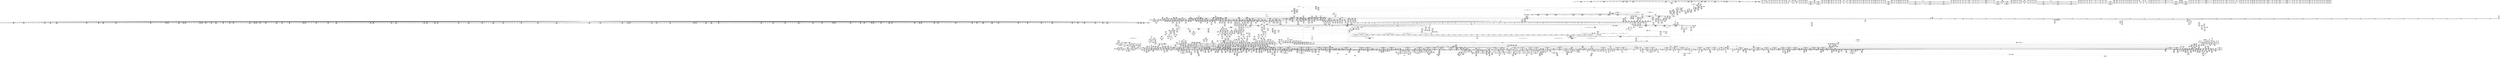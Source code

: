 digraph {
	CE0x443cc90 [shape=record,shape=Mrecord,label="{CE0x443cc90|0:_i16,_:_CRE_612,613_}"]
	CE0x6d947a0 [shape=record,shape=Mrecord,label="{CE0x6d947a0|tomoyo_path2_perm:tmp8|security/tomoyo/file.c,894}"]
	CE0x54aab80 [shape=record,shape=Mrecord,label="{CE0x54aab80|tomoyo_const_part_length:tmp21|security/tomoyo/util.c,631|*SummSource*}"]
	CE0x6c91590 [shape=record,shape=Mrecord,label="{CE0x6c91590|rcu_lock_release:map|Function::rcu_lock_release&Arg::map::|*SummSink*}"]
	CE0x62089c0 [shape=record,shape=Mrecord,label="{CE0x62089c0|tomoyo_audit_path2_log:tmp3}"]
	CE0x523cdc0 [shape=record,shape=Mrecord,label="{CE0x523cdc0|tomoyo_path2_perm:tmp40|security/tomoyo/file.c,912}"]
	CE0x39ff400 [shape=record,shape=Mrecord,label="{CE0x39ff400|tomoyo_const_part_length:tmp16|security/tomoyo/util.c,627|*SummSource*}"]
	CE0x3751f30 [shape=record,shape=Mrecord,label="{CE0x3751f30|0:_i16,_:_CRE_906,907_}"]
	CE0x3773950 [shape=record,shape=Mrecord,label="{CE0x3773950|0:_i16,_:_CRE_736,740_|*MultipleSource*|security/tomoyo/file.c,912|security/tomoyo/file.c,912|security/tomoyo/file.c,912}"]
	CE0x6e53220 [shape=record,shape=Mrecord,label="{CE0x6e53220|0:_i16,_:_CRE_136,137_}"]
	CE0x5270900 [shape=record,shape=Mrecord,label="{CE0x5270900|tomoyo_domain:tmp11|security/tomoyo/common.h,1205|*SummSource*}"]
	CE0x468dbf0 [shape=record,shape=Mrecord,label="{CE0x468dbf0|tomoyo_get_mode:tmp8|security/tomoyo/util.c,979|*SummSink*}"]
	CE0x57c44b0 [shape=record,shape=Mrecord,label="{CE0x57c44b0|__llvm_gcov_indirect_counter_increment114:tmp6|*SummSource*}"]
	CE0x5330f50 [shape=record,shape=Mrecord,label="{CE0x5330f50|__llvm_gcov_indirect_counter_increment114:bb4|*SummSink*}"]
	CE0x46fa340 [shape=record,shape=Mrecord,label="{CE0x46fa340|tomoyo_init_request_info:domain|Function::tomoyo_init_request_info&Arg::domain::}"]
	CE0x56f9ae0 [shape=record,shape=Mrecord,label="{CE0x56f9ae0|0:_i16,_:_CRE_9,10_}"]
	CE0x47732a0 [shape=record,shape=Mrecord,label="{CE0x47732a0|_call_void_mcount()_#3|*SummSource*}"]
	CE0x6c6b7e0 [shape=record,shape=Mrecord,label="{CE0x6c6b7e0|0:_i16,_:_CRE_200,201_}"]
	CE0x6e9ef50 [shape=record,shape=Mrecord,label="{CE0x6e9ef50|tomoyo_get_realpath:tmp11|security/tomoyo/file.c,156}"]
	CE0x53c4020 [shape=record,shape=Mrecord,label="{CE0x53c4020|104:_%struct.inode*,_:_CRE_160,161_}"]
	CE0x6c6c280 [shape=record,shape=Mrecord,label="{CE0x6c6c280|0:_i16,_:_CRE_212,216_|*MultipleSource*|security/tomoyo/file.c,912|security/tomoyo/file.c,912|security/tomoyo/file.c,912}"]
	CE0x56d2810 [shape=record,shape=Mrecord,label="{CE0x56d2810|tomoyo_fill_path_info:tmp10}"]
	CE0x4486230 [shape=record,shape=Mrecord,label="{CE0x4486230|i8*_undef|*Constant*|*SummSink*}"]
	CE0x466b2f0 [shape=record,shape=Mrecord,label="{CE0x466b2f0|tomoyo_domain:tmp10|security/tomoyo/common.h,1205|*SummSource*}"]
	CE0x6c3e1c0 [shape=record,shape=Mrecord,label="{CE0x6c3e1c0|tomoyo_path2_perm:cleanup|*SummSource*}"]
	CE0x5350530 [shape=record,shape=Mrecord,label="{CE0x5350530|tomoyo_path2_perm:if.then7|*SummSource*}"]
	CE0x57f17f0 [shape=record,shape=Mrecord,label="{CE0x57f17f0|0:_i16,_:_CRE_159,160_}"]
	CE0x5272820 [shape=record,shape=Mrecord,label="{CE0x5272820|tomoyo_path2_perm:conv30|security/tomoyo/file.c,933|*SummSource*}"]
	CE0x51598c0 [shape=record,shape=Mrecord,label="{CE0x51598c0|0:_i8*,_array:_GCRE_tomoyo_mac_keywords_external_constant_42_x_i8*_:_elem_7::|security/tomoyo/file.c,181}"]
	CE0x38ea090 [shape=record,shape=Mrecord,label="{CE0x38ea090|i64*_getelementptr_inbounds_(_31_x_i64_,_31_x_i64_*___llvm_gcov_ctr43150,_i64_0,_i64_26)|*Constant*|*SummSink*}"]
	CE0x454d3c0 [shape=record,shape=Mrecord,label="{CE0x454d3c0|tomoyo_get_mode:tobool|security/tomoyo/util.c,978}"]
	CE0x459cba0 [shape=record,shape=Mrecord,label="{CE0x459cba0|VOIDTB_TE:_CE_167,168_}"]
	CE0x3697790 [shape=record,shape=Mrecord,label="{CE0x3697790|0:_i16,_:_CRE_528,536_|*MultipleSource*|security/tomoyo/file.c,912|security/tomoyo/file.c,912|security/tomoyo/file.c,912}"]
	CE0x57983b0 [shape=record,shape=Mrecord,label="{CE0x57983b0|tomoyo_add_slash:tmp8|security/tomoyo/file.c,132|*SummSource*}"]
	CE0x46acbf0 [shape=record,shape=Mrecord,label="{CE0x46acbf0|i64_17|*Constant*|*SummSource*}"]
	CE0x56c7430 [shape=record,shape=Mrecord,label="{CE0x56c7430|i32_1|*Constant*}"]
	CE0x54830a0 [shape=record,shape=Mrecord,label="{CE0x54830a0|tomoyo_get_mode:tmp13|security/tomoyo/util.c,982|*SummSink*}"]
	CE0x620a410 [shape=record,shape=Mrecord,label="{CE0x620a410|tomoyo_add_slash:bb|*SummSource*}"]
	CE0x5273960 [shape=record,shape=Mrecord,label="{CE0x5273960|rcu_lock_release:tmp3}"]
	CE0x46995c0 [shape=record,shape=Mrecord,label="{CE0x46995c0|0:_i16,_:_CRE_254,255_}"]
	CE0x6cdeea0 [shape=record,shape=Mrecord,label="{CE0x6cdeea0|0:_i16,_:_CRE_475,476_}"]
	CE0x5159a40 [shape=record,shape=Mrecord,label="{CE0x5159a40|0:_i8*,_array:_GCRE_tomoyo_mac_keywords_external_constant_42_x_i8*_:_elem_8::|security/tomoyo/file.c,181}"]
	CE0x574b290 [shape=record,shape=Mrecord,label="{CE0x574b290|tomoyo_domain:do.body|*SummSource*}"]
	CE0x553f1c0 [shape=record,shape=Mrecord,label="{CE0x553f1c0|tomoyo_path2_perm:if.end16|*SummSource*}"]
	CE0x4497db0 [shape=record,shape=Mrecord,label="{CE0x4497db0|tomoyo_const_part_length:lor.lhs.false23|*SummSource*}"]
	CE0x452c0a0 [shape=record,shape=Mrecord,label="{CE0x452c0a0|tomoyo_const_part_length:if.end}"]
	CE0x39fe150 [shape=record,shape=Mrecord,label="{CE0x39fe150|_ret_i32_%call,_!dbg_!38913|security/tomoyo/tomoyo.c,300|*SummSink*}"]
	CE0x5225a50 [shape=record,shape=Mrecord,label="{CE0x5225a50|tomoyo_fill_path_info:hash|security/tomoyo/util.c,669|*SummSink*}"]
	CE0x514c670 [shape=record,shape=Mrecord,label="{CE0x514c670|tomoyo_const_part_length:tmp53|security/tomoyo/util.c,652|*SummSink*}"]
	CE0x43adc10 [shape=record,shape=Mrecord,label="{CE0x43adc10|tomoyo_fill_path_info:ptr|Function::tomoyo_fill_path_info&Arg::ptr::}"]
	CE0x44307f0 [shape=record,shape=Mrecord,label="{CE0x44307f0|tomoyo_fill_path_info:is_dir|security/tomoyo/util.c,667}"]
	CE0x6d9d360 [shape=record,shape=Mrecord,label="{CE0x6d9d360|tomoyo_get_mode:idxprom6|security/tomoyo/util.c,983}"]
	CE0x6cb1290 [shape=record,shape=Mrecord,label="{CE0x6cb1290|0:_i16,_:_CRE_582,583_}"]
	CE0x55ab2f0 [shape=record,shape=Mrecord,label="{CE0x55ab2f0|i64_26|*Constant*|*SummSink*}"]
	CE0x569cd70 [shape=record,shape=Mrecord,label="{CE0x569cd70|_call_void_mcount()_#3}"]
	CE0x3829220 [shape=record,shape=Mrecord,label="{CE0x3829220|0:_i16,_:_CRE_944,952_|*MultipleSource*|security/tomoyo/file.c,912|security/tomoyo/file.c,912|security/tomoyo/file.c,912}"]
	CE0x47ad320 [shape=record,shape=Mrecord,label="{CE0x47ad320|i1_true|*Constant*}"]
	CE0x57dbaa0 [shape=record,shape=Mrecord,label="{CE0x57dbaa0|GLOBAL:srcu_read_lock|*Constant*|*SummSink*}"]
	CE0x539bf80 [shape=record,shape=Mrecord,label="{CE0x539bf80|0:_i8,_array:_GCRE_tomoyo_index2category_constant_39_x_i8_c_00_00_00_00_00_00_00_00_00_00_00_00_00_00_00_00_00_00_00_00_00_00_00_01_01_01_01_01_01_01_01_01_01_01_01_01_01_01_02_,_align_16:_elem_19::|security/tomoyo/util.c,983}"]
	CE0x53d28e0 [shape=record,shape=Mrecord,label="{CE0x53d28e0|i64*_getelementptr_inbounds_(_30_x_i64_,_30_x_i64_*___llvm_gcov_ctr13,_i64_0,_i64_8)|*Constant*|*SummSource*}"]
	CE0x6cac0e0 [shape=record,shape=Mrecord,label="{CE0x6cac0e0|0:_i16,_:_CRE_320,328_|*MultipleSource*|security/tomoyo/file.c,912|security/tomoyo/file.c,912|security/tomoyo/file.c,912}"]
	CE0x56b9750 [shape=record,shape=Mrecord,label="{CE0x56b9750|tomoyo_get_mode:tmp}"]
	CE0x5493360 [shape=record,shape=Mrecord,label="{CE0x5493360|_ret_%struct.tomoyo_domain_info*_%tmp23,_!dbg_!38929|security/tomoyo/common.h,1205|*SummSink*}"]
	CE0x568dbb0 [shape=record,shape=Mrecord,label="{CE0x568dbb0|tomoyo_const_part_length:conv14|security/tomoyo/util.c,641}"]
	CE0x459d680 [shape=record,shape=Mrecord,label="{CE0x459d680|VOIDTB_TE:_CE_158,159_}"]
	CE0x56a8fb0 [shape=record,shape=Mrecord,label="{CE0x56a8fb0|0:_%struct.tomoyo_obj_info*,_24:_%struct.tomoyo_path_info*,_32:_%struct.tomoyo_path_info*,_40:_i8,_72:_i8,_76:_i8,_:_SCMRE_35,36_}"]
	CE0x55ba0d0 [shape=record,shape=Mrecord,label="{CE0x55ba0d0|104:_%struct.inode*,_:_CRE_203,204_}"]
	CE0x51b1920 [shape=record,shape=Mrecord,label="{CE0x51b1920|0:_i8,_array:_GCRE_tomoyo_index2category_constant_39_x_i8_c_00_00_00_00_00_00_00_00_00_00_00_00_00_00_00_00_00_00_00_00_00_00_00_01_01_01_01_01_01_01_01_01_01_01_01_01_01_01_02_,_align_16:_elem_1::|security/tomoyo/util.c,983}"]
	CE0x546a5f0 [shape=record,shape=Mrecord,label="{CE0x546a5f0|tomoyo_init_request_info:tmp}"]
	CE0x53d2590 [shape=record,shape=Mrecord,label="{CE0x53d2590|tomoyo_init_request_info:tmp3|security/tomoyo/util.c,1004}"]
	CE0x6200500 [shape=record,shape=Mrecord,label="{CE0x6200500|tomoyo_fill_path_info:land.rhs|*SummSink*}"]
	CE0x529bc40 [shape=record,shape=Mrecord,label="{CE0x529bc40|i32_51|*Constant*}"]
	CE0x538c4a0 [shape=record,shape=Mrecord,label="{CE0x538c4a0|tomoyo_path2_perm:tmp62|security/tomoyo/file.c,934|*SummSink*}"]
	CE0x5159050 [shape=record,shape=Mrecord,label="{CE0x5159050|tomoyo_add_slash:return}"]
	CE0x453ce80 [shape=record,shape=Mrecord,label="{CE0x453ce80|tomoyo_path2_perm:tmp42|security/tomoyo/file.c,916|*SummSink*}"]
	CE0x52d6b40 [shape=record,shape=Mrecord,label="{CE0x52d6b40|tomoyo_read_lock:tmp3|*SummSink*}"]
	CE0x6d0dfa0 [shape=record,shape=Mrecord,label="{CE0x6d0dfa0|tomoyo_path2_perm:call|security/tomoyo/file.c,898|*SummSink*}"]
	CE0x54ff7a0 [shape=record,shape=Mrecord,label="{CE0x54ff7a0|tomoyo_init_request_info:profile3|security/tomoyo/util.c,1008|*SummSink*}"]
	CE0x5277cd0 [shape=record,shape=Mrecord,label="{CE0x5277cd0|tomoyo_const_part_length:incdec.ptr19|security/tomoyo/util.c,643|*SummSource*}"]
	CE0x52819a0 [shape=record,shape=Mrecord,label="{CE0x52819a0|104:_%struct.inode*,_:_CRE_196,197_}"]
	CE0x443f650 [shape=record,shape=Mrecord,label="{CE0x443f650|tomoyo_path2_perm:retval.0|*SummSource*}"]
	CE0x6209570 [shape=record,shape=Mrecord,label="{CE0x6209570|GLOBAL:full_name_hash|*Constant*}"]
	CE0x5159740 [shape=record,shape=Mrecord,label="{CE0x5159740|0:_i8*,_array:_GCRE_tomoyo_mac_keywords_external_constant_42_x_i8*_:_elem_4::|security/tomoyo/file.c,181}"]
	CE0x5292a90 [shape=record,shape=Mrecord,label="{CE0x5292a90|0:_i8,_array:_GCRE_tomoyo_index2category_constant_39_x_i8_c_00_00_00_00_00_00_00_00_00_00_00_00_00_00_00_00_00_00_00_00_00_00_00_01_01_01_01_01_01_01_01_01_01_01_01_01_01_01_02_,_align_16:_elem_37::|security/tomoyo/util.c,983}"]
	CE0x6c4bf90 [shape=record,shape=Mrecord,label="{CE0x6c4bf90|i64_7|*Constant*|*SummSink*}"]
	CE0x52250c0 [shape=record,shape=Mrecord,label="{CE0x52250c0|tomoyo_fill_path_info:call11|security/tomoyo/util.c,669|*SummSink*}"]
	CE0x4500b20 [shape=record,shape=Mrecord,label="{CE0x4500b20|tomoyo_path2_perm:tmp5|security/tomoyo/file.c,893|*SummSource*}"]
	CE0x45aaa70 [shape=record,shape=Mrecord,label="{CE0x45aaa70|_call_void_mcount()_#3|*SummSource*}"]
	CE0x6c389e0 [shape=record,shape=Mrecord,label="{CE0x6c389e0|0:_i16,_:_CRE_712,728_|*MultipleSource*|security/tomoyo/file.c,912|security/tomoyo/file.c,912|security/tomoyo/file.c,912}"]
	CE0x6d4cae0 [shape=record,shape=Mrecord,label="{CE0x6d4cae0|128:_i8*,_1208:_%struct.file*,_:_CMRE_7,8_}"]
	CE0x6cb14b0 [shape=record,shape=Mrecord,label="{CE0x6cb14b0|0:_i16,_:_CRE_584,585_}"]
	CE0x55764c0 [shape=record,shape=Mrecord,label="{CE0x55764c0|i32_61440|*Constant*|*SummSource*}"]
	CE0x6e7be70 [shape=record,shape=Mrecord,label="{CE0x6e7be70|tomoyo_path2_perm:call4|security/tomoyo/file.c,903}"]
	CE0x55bb590 [shape=record,shape=Mrecord,label="{CE0x55bb590|i32_5|*Constant*|*SummSink*}"]
	CE0x5681550 [shape=record,shape=Mrecord,label="{CE0x5681550|tomoyo_init_request_info:ns|security/tomoyo/util.c,1010|*SummSink*}"]
	CE0x4506050 [shape=record,shape=Mrecord,label="{CE0x4506050|tomoyo_add_slash:entry|*SummSink*}"]
	CE0x6c8dee0 [shape=record,shape=Mrecord,label="{CE0x6c8dee0|0:_i16,_:_CRE_240,241_}"]
	CE0x6f21320 [shape=record,shape=Mrecord,label="{CE0x6f21320|tomoyo_path_rename:mnt1|security/tomoyo/tomoyo.c,298|*SummSink*}"]
	CE0x5277f00 [shape=record,shape=Mrecord,label="{CE0x5277f00|VOIDTB_TE:_CE_186,187_}"]
	CE0x55ac0e0 [shape=record,shape=Mrecord,label="{CE0x55ac0e0|tomoyo_fill_path_info:cmp|security/tomoyo/util.c,667}"]
	CE0x45e14c0 [shape=record,shape=Mrecord,label="{CE0x45e14c0|tomoyo_audit_path2_log:path26|security/tomoyo/file.c,184|*SummSource*}"]
	CE0x37a8170 [shape=record,shape=Mrecord,label="{CE0x37a8170|tomoyo_get_mode:tmp25|security/tomoyo/util.c,987}"]
	CE0x531a6c0 [shape=record,shape=Mrecord,label="{CE0x531a6c0|i64_15|*Constant*|*SummSink*}"]
	CE0x6c8db90 [shape=record,shape=Mrecord,label="{CE0x6c8db90|0:_i16,_:_CRE_233,234_}"]
	CE0x39b47e0 [shape=record,shape=Mrecord,label="{CE0x39b47e0|tomoyo_path_rename:entry}"]
	CE0x4708d10 [shape=record,shape=Mrecord,label="{CE0x4708d10|0:_%struct.tomoyo_obj_info*,_24:_%struct.tomoyo_path_info*,_32:_%struct.tomoyo_path_info*,_40:_i8,_72:_i8,_76:_i8,_:_SCMRE_47,48_}"]
	CE0x43efcd0 [shape=record,shape=Mrecord,label="{CE0x43efcd0|tomoyo_path2_perm:buf1|security/tomoyo/file.c, 889|*SummSink*}"]
	CE0x62082c0 [shape=record,shape=Mrecord,label="{CE0x62082c0|tomoyo_read_unlock:tmp1|*SummSink*}"]
	CE0x535d790 [shape=record,shape=Mrecord,label="{CE0x535d790|GLOBAL:tomoyo_domain|*Constant*|*SummSink*}"]
	CE0x57c5de0 [shape=record,shape=Mrecord,label="{CE0x57c5de0|_call_void_mcount()_#3|*SummSource*}"]
	CE0x450edb0 [shape=record,shape=Mrecord,label="{CE0x450edb0|tomoyo_path2_perm:tmp12|security/tomoyo/file.c,898}"]
	CE0x537a500 [shape=record,shape=Mrecord,label="{CE0x537a500|tomoyo_const_part_length:tmp12|security/tomoyo/util.c,626}"]
	CE0x6e52bc0 [shape=record,shape=Mrecord,label="{CE0x6e52bc0|tomoyo_path2_perm:tmp32|security/tomoyo/file.c,912|*SummSink*}"]
	CE0x6bee8e0 [shape=record,shape=Mrecord,label="{CE0x6bee8e0|tomoyo_fill_path_info:tmp12|security/tomoyo/util.c,667|*SummSource*}"]
	CE0x54d6320 [shape=record,shape=Mrecord,label="{CE0x54d6320|128:_i8*,_1208:_%struct.file*,_:_CMRE_33,34_}"]
	CE0x453d0b0 [shape=record,shape=Mrecord,label="{CE0x453d0b0|_call_void_tomoyo_add_slash(%struct.tomoyo_path_info*_%buf1)_#9,_!dbg_!38951|security/tomoyo/file.c,916}"]
	CE0x6cfdfb0 [shape=record,shape=Mrecord,label="{CE0x6cfdfb0|tomoyo_path2_perm:path219|security/tomoyo/file.c,922|*SummSource*}"]
	CE0x51bff80 [shape=record,shape=Mrecord,label="{CE0x51bff80|tomoyo_domain:tmp9|security/tomoyo/common.h,1205|*SummSource*}"]
	CE0x523b8a0 [shape=record,shape=Mrecord,label="{CE0x523b8a0|i64*_getelementptr_inbounds_(_4_x_i64_,_4_x_i64_*___llvm_gcov_ctr24,_i64_0,_i64_1)|*Constant*}"]
	CE0x440a3e0 [shape=record,shape=Mrecord,label="{CE0x440a3e0|tomoyo_path2_perm:tmp53|security/tomoyo/file.c,928|*SummSource*}"]
	CE0x55deea0 [shape=record,shape=Mrecord,label="{CE0x55deea0|tomoyo_init_request_info:tmp8|security/tomoyo/util.c,1005}"]
	CE0x5319fd0 [shape=record,shape=Mrecord,label="{CE0x5319fd0|tomoyo_path2_perm:cmp13|security/tomoyo/file.c,912|*SummSink*}"]
	CE0x3775410 [shape=record,shape=Mrecord,label="{CE0x3775410|srcu_read_unlock:idx|Function::srcu_read_unlock&Arg::idx::}"]
	CE0x55bb790 [shape=record,shape=Mrecord,label="{CE0x55bb790|104:_%struct.inode*,_:_CRE_0,4_|*MultipleSource*|*LoadInst*|security/tomoyo/file.c,911|security/tomoyo/file.c,912|Function::tomoyo_path_rename&Arg::old_dentry::}"]
	CE0x6c28d10 [shape=record,shape=Mrecord,label="{CE0x6c28d10|GLOBAL:tomoyo_init_request_info|*Constant*}"]
	CE0x6bede40 [shape=record,shape=Mrecord,label="{CE0x6bede40|i64*_getelementptr_inbounds_(_5_x_i64_,_5_x_i64_*___llvm_gcov_ctr28130,_i64_0,_i64_4)|*Constant*|*SummSource*}"]
	CE0x45318c0 [shape=record,shape=Mrecord,label="{CE0x45318c0|tomoyo_fill_path_info:frombool|security/tomoyo/util.c,667|*SummSink*}"]
	"CONST[source:0(mediator),value:2(dynamic)][purpose:{object}][SnkIdx:2]"
	CE0x53ab1c0 [shape=record,shape=Mrecord,label="{CE0x53ab1c0|tomoyo_path2_perm:name29|security/tomoyo/file.c,931}"]
	CE0x5573dc0 [shape=record,shape=Mrecord,label="{CE0x5573dc0|srcu_read_unlock:tmp3}"]
	CE0x3699750 [shape=record,shape=Mrecord,label="{CE0x3699750|tomoyo_domain:tmp4|security/tomoyo/common.h,1205|*SummSource*}"]
	CE0x56e11d0 [shape=record,shape=Mrecord,label="{CE0x56e11d0|tomoyo_get_mode:ns|Function::tomoyo_get_mode&Arg::ns::|*SummSink*}"]
	CE0x56f9e30 [shape=record,shape=Mrecord,label="{CE0x56f9e30|0:_i16,_:_CRE_16,24_|*MultipleSource*|security/tomoyo/file.c,912|security/tomoyo/file.c,912|security/tomoyo/file.c,912}"]
	CE0x5733930 [shape=record,shape=Mrecord,label="{CE0x5733930|0:_i16,_:_CRE_149,150_}"]
	CE0x6e7c3d0 [shape=record,shape=Mrecord,label="{CE0x6e7c3d0|tomoyo_path2_perm:do.cond|*SummSink*}"]
	CE0x46150c0 [shape=record,shape=Mrecord,label="{CE0x46150c0|tomoyo_path2_perm:d_inode11|security/tomoyo/file.c,912|*SummSink*}"]
	CE0x57de4e0 [shape=record,shape=Mrecord,label="{CE0x57de4e0|0:_i8*,_array:_GCRE_tomoyo_mac_keywords_external_constant_42_x_i8*_:_elem_20::|security/tomoyo/file.c,181}"]
	CE0x5235730 [shape=record,shape=Mrecord,label="{CE0x5235730|tomoyo_path2_perm:tmp16|security/tomoyo/file.c,904|*SummSink*}"]
	CE0x46b5c80 [shape=record,shape=Mrecord,label="{CE0x46b5c80|0:_i16,_:_CRE_261,262_}"]
	CE0x44e2e50 [shape=record,shape=Mrecord,label="{CE0x44e2e50|i32_50|*Constant*}"]
	CE0x6d7e0c0 [shape=record,shape=Mrecord,label="{CE0x6d7e0c0|%struct.inode*_null|*Constant*|*SummSource*}"]
	CE0x53ab640 [shape=record,shape=Mrecord,label="{CE0x53ab640|_call_void_kfree(i8*_%tmp55)_#9,_!dbg_!38981|security/tomoyo/file.c,931}"]
	CE0x6bc26b0 [shape=record,shape=Mrecord,label="{CE0x6bc26b0|tomoyo_add_slash:is_dir|security/tomoyo/file.c,131}"]
	CE0x51b21e0 [shape=record,shape=Mrecord,label="{CE0x51b21e0|i64*_getelementptr_inbounds_(_11_x_i64_,_11_x_i64_*___llvm_gcov_ctr54147,_i64_0,_i64_9)|*Constant*|*SummSink*}"]
	CE0x525dfb0 [shape=record,shape=Mrecord,label="{CE0x525dfb0|GLOBAL:__llvm_gcov_global_state_pred15|Global_var:__llvm_gcov_global_state_pred15|*SummSource*}"]
	CE0x440a640 [shape=record,shape=Mrecord,label="{CE0x440a640|i32_-12|*Constant*|*SummSource*}"]
	CE0x6bd2180 [shape=record,shape=Mrecord,label="{CE0x6bd2180|0:_i8*,_array:_GCRE_tomoyo_mac_keywords_external_constant_42_x_i8*_:_elem_13::|security/tomoyo/file.c,181}"]
	CE0x380f230 [shape=record,shape=Mrecord,label="{CE0x380f230|0:_i16,_:_CRE_890,891_}"]
	CE0x384ad20 [shape=record,shape=Mrecord,label="{CE0x384ad20|128:_i8*,_1208:_%struct.file*,_:_CMRE_168,176_|*MultipleSource*|security/tomoyo/common.h,1205|security/tomoyo/common.h,1205}"]
	CE0x44411f0 [shape=record,shape=Mrecord,label="{CE0x44411f0|0:_i8,_array:_GCRE_tomoyo_index2category_constant_39_x_i8_c_00_00_00_00_00_00_00_00_00_00_00_00_00_00_00_00_00_00_00_00_00_00_00_01_01_01_01_01_01_01_01_01_01_01_01_01_01_01_02_,_align_16:_elem_5::|security/tomoyo/util.c,983}"]
	CE0x6d63020 [shape=record,shape=Mrecord,label="{CE0x6d63020|get_current:tmp3|*SummSource*}"]
	CE0x38ea260 [shape=record,shape=Mrecord,label="{CE0x38ea260|tomoyo_const_part_length:tmp45|security/tomoyo/util.c,645}"]
	CE0x5278410 [shape=record,shape=Mrecord,label="{CE0x5278410|VOIDTB_TE:_CE_191,192_}"]
	CE0x52f3420 [shape=record,shape=Mrecord,label="{CE0x52f3420|tomoyo_path2_perm:call5|security/tomoyo/file.c,904}"]
	CE0x566aa10 [shape=record,shape=Mrecord,label="{CE0x566aa10|tomoyo_path2_perm:param_type|security/tomoyo/file.c,921|*SummSink*}"]
	CE0x57d8ce0 [shape=record,shape=Mrecord,label="{CE0x57d8ce0|tomoyo_domain:security|security/tomoyo/common.h,1205|*SummSource*}"]
	CE0x5262980 [shape=record,shape=Mrecord,label="{CE0x5262980|tomoyo_const_part_length:tmp5|security/tomoyo/util.c,624|*SummSource*}"]
	CE0x388bb10 [shape=record,shape=Mrecord,label="{CE0x388bb10|i64*_getelementptr_inbounds_(_30_x_i64_,_30_x_i64_*___llvm_gcov_ctr13,_i64_0,_i64_20)|*Constant*|*SummSource*}"]
	CE0x515a490 [shape=record,shape=Mrecord,label="{CE0x515a490|GLOBAL:srcu_read_unlock|*Constant*|*SummSource*}"]
	CE0x6f16b90 [shape=record,shape=Mrecord,label="{CE0x6f16b90|128:_i8*,_1208:_%struct.file*,_:_CMRE_45,46_}"]
	CE0x455ca40 [shape=record,shape=Mrecord,label="{CE0x455ca40|tomoyo_path2_perm:tmp42|security/tomoyo/file.c,916}"]
	CE0x54aa9b0 [shape=record,shape=Mrecord,label="{CE0x54aa9b0|VOIDTB_TE:_CE_144,145_}"]
	CE0x54eb420 [shape=record,shape=Mrecord,label="{CE0x54eb420|tomoyo_path2_perm:out|*SummSource*}"]
	CE0x6e32600 [shape=record,shape=Mrecord,label="{CE0x6e32600|i32_2|*Constant*|*SummSink*}"]
	CE0x4675b80 [shape=record,shape=Mrecord,label="{CE0x4675b80|srcu_read_lock:call|include/linux/srcu.h,220|*SummSource*}"]
	CE0x577eef0 [shape=record,shape=Mrecord,label="{CE0x577eef0|__llvm_gcov_indirect_counter_increment:entry|*SummSink*}"]
	CE0x56cde50 [shape=record,shape=Mrecord,label="{CE0x56cde50|tomoyo_const_part_length:cmp21|security/tomoyo/util.c,644|*SummSink*}"]
	CE0x56e0ef0 [shape=record,shape=Mrecord,label="{CE0x56e0ef0|tomoyo_get_mode:entry|*SummSink*}"]
	CE0x43ad5d0 [shape=record,shape=Mrecord,label="{CE0x43ad5d0|GLOBAL:tomoyo_fill_path_info|*Constant*|*SummSource*}"]
	CE0x6ea8a70 [shape=record,shape=Mrecord,label="{CE0x6ea8a70|0:_i16,_:_CRE_138,139_}"]
	CE0x39ea4d0 [shape=record,shape=Mrecord,label="{CE0x39ea4d0|VOIDTB_TE:_CE_308,309_}"]
	CE0x4669860 [shape=record,shape=Mrecord,label="{CE0x4669860|tomoyo_path2_perm:path2|Function::tomoyo_path2_perm&Arg::path2::}"]
	CE0x3752040 [shape=record,shape=Mrecord,label="{CE0x3752040|0:_i16,_:_CRE_907,908_}"]
	CE0x46ca430 [shape=record,shape=Mrecord,label="{CE0x46ca430|tomoyo_init_request_info:index|Function::tomoyo_init_request_info&Arg::index::|*SummSource*}"]
	CE0x46cbdd0 [shape=record,shape=Mrecord,label="{CE0x46cbdd0|tomoyo_const_part_length:tmp33|security/tomoyo/util.c,642}"]
	CE0x6e7be00 [shape=record,shape=Mrecord,label="{CE0x6e7be00|tomoyo_path2_perm:name3|security/tomoyo/file.c,902|*SummSink*}"]
	CE0x6cda110 [shape=record,shape=Mrecord,label="{CE0x6cda110|tomoyo_const_part_length:tmp12|security/tomoyo/util.c,626|*SummSink*}"]
	CE0x380f780 [shape=record,shape=Mrecord,label="{CE0x380f780|0:_i16,_:_CRE_895,896_}"]
	CE0x5576450 [shape=record,shape=Mrecord,label="{CE0x5576450|tomoyo_path2_perm:conv12|security/tomoyo/file.c,912|*SummSink*}"]
	CE0x51b3bf0 [shape=record,shape=Mrecord,label="{CE0x51b3bf0|VOIDTB_TE:_CE_288,296_|Function::tomoyo_path_rename&Arg::new_dentry::}"]
	CE0x5308530 [shape=record,shape=Mrecord,label="{CE0x5308530|0:_i16,_:_CRE_557,558_}"]
	CE0x6d9d2f0 [shape=record,shape=Mrecord,label="{CE0x6d9d2f0|tomoyo_get_mode:tmp17|security/tomoyo/util.c,983}"]
	CE0x3816a70 [shape=record,shape=Mrecord,label="{CE0x3816a70|0:_i16,_:_CRE_914,915_}"]
	CE0x5753b50 [shape=record,shape=Mrecord,label="{CE0x5753b50|tomoyo_fill_path_info:conv3|security/tomoyo/util.c,666|*SummSink*}"]
	CE0x45e9b70 [shape=record,shape=Mrecord,label="{CE0x45e9b70|tomoyo_fill_path_info:land.end|*SummSource*}"]
	CE0x5574a60 [shape=record,shape=Mrecord,label="{CE0x5574a60|i64*_getelementptr_inbounds_(_5_x_i64_,_5_x_i64_*___llvm_gcov_ctr28130,_i64_0,_i64_3)|*Constant*}"]
	CE0x6eaaa10 [shape=record,shape=Mrecord,label="{CE0x6eaaa10|tomoyo_const_part_length:tmp7|security/tomoyo/util.c,625|*SummSource*}"]
	CE0x5437840 [shape=record,shape=Mrecord,label="{CE0x5437840|tomoyo_get_realpath:entry}"]
	CE0x4468650 [shape=record,shape=Mrecord,label="{CE0x4468650|rcu_lock_release:tmp5|include/linux/rcupdate.h,423|*SummSink*}"]
	CE0x6c4a5b0 [shape=record,shape=Mrecord,label="{CE0x6c4a5b0|0:_i16,_:_CRE_184,185_}"]
	CE0x5235590 [shape=record,shape=Mrecord,label="{CE0x5235590|i64_5|*Constant*}"]
	CE0x575e700 [shape=record,shape=Mrecord,label="{CE0x575e700|tomoyo_init_request_info:mode|security/tomoyo/util.c,1010|*SummSource*}"]
	CE0x54ec3e0 [shape=record,shape=Mrecord,label="{CE0x54ec3e0|i64_ptrtoint_(i8*_blockaddress(_rcu_lock_release,_%__here)_to_i64)|*Constant*|*SummSink*}"]
	CE0x43c7cf0 [shape=record,shape=Mrecord,label="{CE0x43c7cf0|tomoyo_const_part_length:tmp1|*SummSource*}"]
	CE0x440a370 [shape=record,shape=Mrecord,label="{CE0x440a370|tomoyo_path2_perm:tmp53|security/tomoyo/file.c,928}"]
	CE0x453d610 [shape=record,shape=Mrecord,label="{CE0x453d610|_call_void_tomoyo_add_slash(%struct.tomoyo_path_info*_%buf1)_#9,_!dbg_!38951|security/tomoyo/file.c,916|*SummSink*}"]
	CE0x6f01e70 [shape=record,shape=Mrecord,label="{CE0x6f01e70|tomoyo_get_realpath:buf|Function::tomoyo_get_realpath&Arg::buf::}"]
	CE0x4675d00 [shape=record,shape=Mrecord,label="{CE0x4675d00|GLOBAL:__srcu_read_lock|*Constant*}"]
	CE0x3856800 [shape=record,shape=Mrecord,label="{CE0x3856800|tomoyo_path2_perm:tmp39|security/tomoyo/file.c,913|*SummSink*}"]
	CE0x56c77d0 [shape=record,shape=Mrecord,label="{CE0x56c77d0|tomoyo_fill_path_info:tmp1|*SummSource*}"]
	CE0x54ec900 [shape=record,shape=Mrecord,label="{CE0x54ec900|rcu_lock_acquire:tmp1|*SummSource*}"]
	CE0x468ce00 [shape=record,shape=Mrecord,label="{CE0x468ce00|tomoyo_domain:tmp5|security/tomoyo/common.h,1205|*SummSource*}"]
	CE0x445f830 [shape=record,shape=Mrecord,label="{CE0x445f830|tomoyo_get_mode:config7|security/tomoyo/util.c,983}"]
	CE0x435c6b0 [shape=record,shape=Mrecord,label="{CE0x435c6b0|tomoyo_get_mode:tmp6|security/tomoyo/util.c,978|*SummSink*}"]
	CE0x6d19bc0 [shape=record,shape=Mrecord,label="{CE0x6d19bc0|tomoyo_const_part_length:tmp27|security/tomoyo/util.c,641}"]
	CE0x6bd2300 [shape=record,shape=Mrecord,label="{CE0x6bd2300|0:_i8*,_array:_GCRE_tomoyo_mac_keywords_external_constant_42_x_i8*_:_elem_14::|security/tomoyo/file.c,181}"]
	CE0x52beb90 [shape=record,shape=Mrecord,label="{CE0x52beb90|i64*_getelementptr_inbounds_(_2_x_i64_,_2_x_i64_*___llvm_gcov_ctr23,_i64_0,_i64_0)|*Constant*|*SummSource*}"]
	CE0x565ba60 [shape=record,shape=Mrecord,label="{CE0x565ba60|104:_%struct.inode*,_:_CRE_316,317_}"]
	CE0x51b5380 [shape=record,shape=Mrecord,label="{CE0x51b5380|tomoyo_get_realpath:retval.0|*SummSource*}"]
	CE0x51b38b0 [shape=record,shape=Mrecord,label="{CE0x51b38b0|VOIDTB_TE:_CE_272,280_|Function::tomoyo_path_rename&Arg::new_dentry::}"]
	CE0x6c2b9d0 [shape=record,shape=Mrecord,label="{CE0x6c2b9d0|rcu_lock_acquire:tmp5|include/linux/rcupdate.h,418}"]
	CE0x454da80 [shape=record,shape=Mrecord,label="{CE0x454da80|tomoyo_get_mode:bb|*SummSink*}"]
	CE0x46ac440 [shape=record,shape=Mrecord,label="{CE0x46ac440|i64_19|*Constant*}"]
	CE0x54b6340 [shape=record,shape=Mrecord,label="{CE0x54b6340|tomoyo_audit_path2_log:path2|security/tomoyo/file.c,182|*SummSink*}"]
	CE0x6d94580 [shape=record,shape=Mrecord,label="{CE0x6d94580|tomoyo_path2_perm:tmp7|security/tomoyo/file.c,894|*SummSource*}"]
	CE0x555d530 [shape=record,shape=Mrecord,label="{CE0x555d530|srcu_read_unlock:tmp3|*SummSink*}"]
	CE0x5700bb0 [shape=record,shape=Mrecord,label="{CE0x5700bb0|tomoyo_init_request_info:domain1|security/tomoyo/util.c,1006|*SummSource*}"]
	CE0x51f0b20 [shape=record,shape=Mrecord,label="{CE0x51f0b20|tomoyo_get_realpath:tmp5|security/tomoyo/file.c,151|*SummSource*}"]
	CE0x46619a0 [shape=record,shape=Mrecord,label="{CE0x46619a0|tomoyo_audit_path2_log:bb|*SummSource*}"]
	CE0x5753c80 [shape=record,shape=Mrecord,label="{CE0x5753c80|tomoyo_get_mode:if.then2|*SummSink*}"]
	CE0x6c05fc0 [shape=record,shape=Mrecord,label="{CE0x6c05fc0|0:_%struct.tomoyo_obj_info*,_24:_%struct.tomoyo_path_info*,_32:_%struct.tomoyo_path_info*,_40:_i8,_72:_i8,_76:_i8,_:_SCMRE_52,53_}"]
	CE0x6200490 [shape=record,shape=Mrecord,label="{CE0x6200490|tomoyo_fill_path_info:land.rhs|*SummSource*}"]
	CE0x5303380 [shape=record,shape=Mrecord,label="{CE0x5303380|0:_i16,_:_CRE_278,279_}"]
	CE0x56ef4b0 [shape=record,shape=Mrecord,label="{CE0x56ef4b0|tomoyo_get_mode:index|Function::tomoyo_get_mode&Arg::index::|*SummSink*}"]
	CE0x6bd1cf0 [shape=record,shape=Mrecord,label="{CE0x6bd1cf0|tomoyo_path2_perm:tmp6|security/tomoyo/file.c,893|*SummSink*}"]
	CE0x6e52a70 [shape=record,shape=Mrecord,label="{CE0x6e52a70|tomoyo_path2_perm:tmp32|security/tomoyo/file.c,912|*SummSource*}"]
	CE0x53b4250 [shape=record,shape=Mrecord,label="{CE0x53b4250|i64*_getelementptr_inbounds_(_6_x_i64_,_6_x_i64_*___llvm_gcov_ctr25,_i64_0,_i64_3)|*Constant*|*SummSink*}"]
	CE0x56d2880 [shape=record,shape=Mrecord,label="{CE0x56d2880|tomoyo_fill_path_info:tmp10|*SummSource*}"]
	CE0x55a8000 [shape=record,shape=Mrecord,label="{CE0x55a8000|0:_i16,_:_CRE_640,648_|*MultipleSource*|security/tomoyo/file.c,912|security/tomoyo/file.c,912|security/tomoyo/file.c,912}"]
	CE0x525dbf0 [shape=record,shape=Mrecord,label="{CE0x525dbf0|tomoyo_init_request_info:tobool|security/tomoyo/util.c,1004|*SummSource*}"]
	CE0x54d61e0 [shape=record,shape=Mrecord,label="{CE0x54d61e0|128:_i8*,_1208:_%struct.file*,_:_CMRE_32,33_}"]
	CE0x55db600 [shape=record,shape=Mrecord,label="{CE0x55db600|GLOBAL:__llvm_gcov_ctr25|Global_var:__llvm_gcov_ctr25|*SummSink*}"]
	CE0x53e35a0 [shape=record,shape=Mrecord,label="{CE0x53e35a0|__llvm_gcov_indirect_counter_increment:counter|*SummSink*}"]
	CE0x57ef110 [shape=record,shape=Mrecord,label="{CE0x57ef110|tomoyo_get_mode:if.end14}"]
	CE0x52f32f0 [shape=record,shape=Mrecord,label="{CE0x52f32f0|GLOBAL:tomoyo_get_realpath|*Constant*}"]
	CE0x5723370 [shape=record,shape=Mrecord,label="{CE0x5723370|tomoyo_read_lock:tmp1}"]
	CE0x435c840 [shape=record,shape=Mrecord,label="{CE0x435c840|tomoyo_get_mode:tmp7|security/tomoyo/util.c,979}"]
	CE0x6d949c0 [shape=record,shape=Mrecord,label="{CE0x6d949c0|_call_void_mcount()_#3|*SummSource*}"]
	CE0x6ec8ec0 [shape=record,shape=Mrecord,label="{CE0x6ec8ec0|i64_14|*Constant*|*SummSink*}"]
	CE0x525f8a0 [shape=record,shape=Mrecord,label="{CE0x525f8a0|tomoyo_get_realpath:path|Function::tomoyo_get_realpath&Arg::path::|*SummSink*}"]
	CE0x5215790 [shape=record,shape=Mrecord,label="{CE0x5215790|i64_2|*Constant*}"]
	CE0x5596660 [shape=record,shape=Mrecord,label="{CE0x5596660|104:_%struct.inode*,_:_CRE_218,219_}"]
	CE0x5272630 [shape=record,shape=Mrecord,label="{CE0x5272630|tomoyo_path2_perm:tmp60|security/tomoyo/file.c,933}"]
	CE0x3697b30 [shape=record,shape=Mrecord,label="{CE0x3697b30|0:_i16,_:_CRE_540,544_|*MultipleSource*|security/tomoyo/file.c,912|security/tomoyo/file.c,912|security/tomoyo/file.c,912}"]
	CE0x56c84b0 [shape=record,shape=Mrecord,label="{CE0x56c84b0|0:_%struct.tomoyo_obj_info*,_24:_%struct.tomoyo_path_info*,_32:_%struct.tomoyo_path_info*,_40:_i8,_72:_i8,_76:_i8,_:_SCMRE_41,42_}"]
	CE0x5642790 [shape=record,shape=Mrecord,label="{CE0x5642790|_call_void_mcount()_#3}"]
	CE0x44e2420 [shape=record,shape=Mrecord,label="{CE0x44e2420|VOIDTB_TE:_CE_180,181_}"]
	CE0x53d2790 [shape=record,shape=Mrecord,label="{CE0x53d2790|tomoyo_path2_perm:tmp23|security/tomoyo/file.c,904|*SummSink*}"]
	CE0x6baaa90 [shape=record,shape=Mrecord,label="{CE0x6baaa90|tomoyo_add_slash:name|security/tomoyo/file.c,136}"]
	CE0x3699490 [shape=record,shape=Mrecord,label="{CE0x3699490|tomoyo_domain:tmp4|security/tomoyo/common.h,1205}"]
	CE0x47c25a0 [shape=record,shape=Mrecord,label="{CE0x47c25a0|i64*_getelementptr_inbounds_(_31_x_i64_,_31_x_i64_*___llvm_gcov_ctr43150,_i64_0,_i64_28)|*Constant*|*SummSource*}"]
	CE0x6c38640 [shape=record,shape=Mrecord,label="{CE0x6c38640|0:_i16,_:_CRE_696,704_|*MultipleSource*|security/tomoyo/file.c,912|security/tomoyo/file.c,912|security/tomoyo/file.c,912}"]
	CE0x53c43b0 [shape=record,shape=Mrecord,label="{CE0x53c43b0|104:_%struct.inode*,_:_CRE_163,164_}"]
	"CONST[source:1(input),value:2(dynamic)][purpose:{object}][SrcIdx:14]"
	CE0x5422ea0 [shape=record,shape=Mrecord,label="{CE0x5422ea0|tomoyo_fill_path_info:tmp12|security/tomoyo/util.c,667}"]
	CE0x56ef440 [shape=record,shape=Mrecord,label="{CE0x56ef440|tomoyo_get_mode:index|Function::tomoyo_get_mode&Arg::index::|*SummSource*}"]
	CE0x35be020 [shape=record,shape=Mrecord,label="{CE0x35be020|0:_%struct.vfsmount*,_:_CRE_8,16_|*MultipleSource*|security/tomoyo/tomoyo.c,298|Function::tomoyo_path_rename&Arg::old_parent::}"]
	CE0x47ace50 [shape=record,shape=Mrecord,label="{CE0x47ace50|tomoyo_get_realpath:tmp9|security/tomoyo/file.c,155|*SummSource*}"]
	CE0x4515cd0 [shape=record,shape=Mrecord,label="{CE0x4515cd0|i32_1|*Constant*|*SummSource*}"]
	CE0x6d3d690 [shape=record,shape=Mrecord,label="{CE0x6d3d690|tomoyo_path2_perm:filename1|security/tomoyo/file.c,923|*SummSource*}"]
	CE0x459eed0 [shape=record,shape=Mrecord,label="{CE0x459eed0|tomoyo_get_mode:tmp21|security/tomoyo/util.c,985|*SummSource*}"]
	CE0x6eb1850 [shape=record,shape=Mrecord,label="{CE0x6eb1850|tomoyo_path2_perm:param23|security/tomoyo/file.c,924|*SummSource*}"]
	CE0x5273f80 [shape=record,shape=Mrecord,label="{CE0x5273f80|rcu_lock_release:tmp3|*SummSource*}"]
	CE0x452bdc0 [shape=record,shape=Mrecord,label="{CE0x452bdc0|rcu_lock_release:tmp6}"]
	CE0x5291d20 [shape=record,shape=Mrecord,label="{CE0x5291d20|0:_i8,_array:_GCRE_tomoyo_index2category_constant_39_x_i8_c_00_00_00_00_00_00_00_00_00_00_00_00_00_00_00_00_00_00_00_00_00_00_00_01_01_01_01_01_01_01_01_01_01_01_01_01_01_01_02_,_align_16:_elem_32::|security/tomoyo/util.c,983}"]
	CE0x55fda40 [shape=record,shape=Mrecord,label="{CE0x55fda40|tomoyo_path2_perm:tmp22|security/tomoyo/file.c,904|*SummSink*}"]
	CE0x6d75230 [shape=record,shape=Mrecord,label="{CE0x6d75230|0:_i16,_:_CRE_302,303_}"]
	CE0x546a580 [shape=record,shape=Mrecord,label="{CE0x546a580|i64*_getelementptr_inbounds_(_5_x_i64_,_5_x_i64_*___llvm_gcov_ctr32134,_i64_0,_i64_0)|*Constant*|*SummSink*}"]
	CE0x55acbe0 [shape=record,shape=Mrecord,label="{CE0x55acbe0|tomoyo_domain:tmp14|security/tomoyo/common.h,1205|*SummSink*}"]
	CE0x6cb16d0 [shape=record,shape=Mrecord,label="{CE0x6cb16d0|0:_i16,_:_CRE_586,587_}"]
	CE0x46617b0 [shape=record,shape=Mrecord,label="{CE0x46617b0|tomoyo_add_slash:tmp13|security/tomoyo/file.c,138|*SummSink*}"]
	CE0x5308340 [shape=record,shape=Mrecord,label="{CE0x5308340|0:_i16,_:_CRE_555,556_}"]
	CE0x443f7d0 [shape=record,shape=Mrecord,label="{CE0x443f7d0|i64*_getelementptr_inbounds_(_30_x_i64_,_30_x_i64_*___llvm_gcov_ctr13,_i64_0,_i64_29)|*Constant*}"]
	CE0x5282ee0 [shape=record,shape=Mrecord,label="{CE0x5282ee0|104:_%struct.inode*,_:_CRE_171,172_}"]
	CE0x57536f0 [shape=record,shape=Mrecord,label="{CE0x57536f0|0:_i8,_array:_GCRE_tomoyo_index2category_constant_39_x_i8_c_00_00_00_00_00_00_00_00_00_00_00_00_00_00_00_00_00_00_00_00_00_00_00_01_01_01_01_01_01_01_01_01_01_01_01_01_01_01_02_,_align_16:_elem_15::|security/tomoyo/util.c,983}"]
	CE0x6cabfd0 [shape=record,shape=Mrecord,label="{CE0x6cabfd0|0:_i16,_:_CRE_312,320_|*MultipleSource*|security/tomoyo/file.c,912|security/tomoyo/file.c,912|security/tomoyo/file.c,912}"]
	CE0x53082d0 [shape=record,shape=Mrecord,label="{CE0x53082d0|0:_i16,_:_CRE_556,557_}"]
	CE0x6d8de10 [shape=record,shape=Mrecord,label="{CE0x6d8de10|0:_i16,_:_CRE_344,352_|*MultipleSource*|security/tomoyo/file.c,912|security/tomoyo/file.c,912|security/tomoyo/file.c,912}"]
	CE0x45aa890 [shape=record,shape=Mrecord,label="{CE0x45aa890|tomoyo_path2_perm:operation|Function::tomoyo_path2_perm&Arg::operation::|*SummSource*}"]
	CE0x45b9550 [shape=record,shape=Mrecord,label="{CE0x45b9550|i32_0|*Constant*|*SummSink*}"]
	CE0x5283580 [shape=record,shape=Mrecord,label="{CE0x5283580|tomoyo_path_rename:tmp2|*SummSource*}"]
	CE0x6d16940 [shape=record,shape=Mrecord,label="{CE0x6d16940|tomoyo_fill_path_info:tmp3|security/tomoyo/util.c,667}"]
	CE0x556e350 [shape=record,shape=Mrecord,label="{CE0x556e350|__llvm_gcov_indirect_counter_increment:counters|Function::__llvm_gcov_indirect_counter_increment&Arg::counters::|*SummSource*}"]
	CE0x43f5be0 [shape=record,shape=Mrecord,label="{CE0x43f5be0|tomoyo_const_part_length:if.then17}"]
	CE0x46996d0 [shape=record,shape=Mrecord,label="{CE0x46996d0|0:_i16,_:_CRE_255,256_}"]
	CE0x5529790 [shape=record,shape=Mrecord,label="{CE0x5529790|srcu_read_unlock:entry|*SummSource*}"]
	CE0x53cd420 [shape=record,shape=Mrecord,label="{CE0x53cd420|tomoyo_read_lock:tmp|*SummSink*}"]
	CE0x5575b00 [shape=record,shape=Mrecord,label="{CE0x5575b00|i64*_getelementptr_inbounds_(_30_x_i64_,_30_x_i64_*___llvm_gcov_ctr13,_i64_0,_i64_17)|*Constant*|*SummSource*}"]
	CE0x55cb240 [shape=record,shape=Mrecord,label="{CE0x55cb240|tomoyo_get_mode:add|security/tomoyo/util.c,984|*SummSink*}"]
	CE0x43e2720 [shape=record,shape=Mrecord,label="{CE0x43e2720|104:_%struct.inode*,_:_CRE_180,181_}"]
	CE0x47ad4a0 [shape=record,shape=Mrecord,label="{CE0x47ad4a0|tomoyo_get_realpath:tmp10|security/tomoyo/file.c,155|*SummSource*}"]
	CE0x5493670 [shape=record,shape=Mrecord,label="{CE0x5493670|tomoyo_path2_perm:bb|*SummSource*}"]
	CE0x5272890 [shape=record,shape=Mrecord,label="{CE0x5272890|tomoyo_path2_perm:conv30|security/tomoyo/file.c,933|*SummSink*}"]
	CE0x515f9d0 [shape=record,shape=Mrecord,label="{CE0x515f9d0|tomoyo_add_slash:call|security/tomoyo/file.c,136|*SummSource*}"]
	CE0x443e120 [shape=record,shape=Mrecord,label="{CE0x443e120|tomoyo_get_mode:if.then13|*SummSink*}"]
	CE0x46ad100 [shape=record,shape=Mrecord,label="{CE0x46ad100|i64_18|*Constant*|*SummSink*}"]
	CE0x377ddd0 [shape=record,shape=Mrecord,label="{CE0x377ddd0|tomoyo_get_mode:tmp24|security/tomoyo/util.c,986|*SummSource*}"]
	CE0x54d1ec0 [shape=record,shape=Mrecord,label="{CE0x54d1ec0|__llvm_gcov_indirect_counter_increment114:tmp2|*SummSource*}"]
	CE0x6ee7d70 [shape=record,shape=Mrecord,label="{CE0x6ee7d70|rcu_lock_release:tmp4|include/linux/rcupdate.h,423|*SummSink*}"]
	CE0x46614e0 [shape=record,shape=Mrecord,label="{CE0x46614e0|tomoyo_audit_path2_log:bb}"]
	CE0x45e1450 [shape=record,shape=Mrecord,label="{CE0x45e1450|tomoyo_audit_path2_log:path26|security/tomoyo/file.c,184}"]
	CE0x53e3dc0 [shape=record,shape=Mrecord,label="{CE0x53e3dc0|tomoyo_get_realpath:tmp1|*SummSource*}"]
	CE0x515a820 [shape=record,shape=Mrecord,label="{CE0x515a820|i64*_getelementptr_inbounds_(_2_x_i64_,_2_x_i64_*___llvm_gcov_ctr39,_i64_0,_i64_0)|*Constant*|*SummSink*}"]
	CE0x51b5220 [shape=record,shape=Mrecord,label="{CE0x51b5220|i1_false|*Constant*|*SummSink*}"]
	CE0x5313890 [shape=record,shape=Mrecord,label="{CE0x5313890|tomoyo_read_unlock:idx|Function::tomoyo_read_unlock&Arg::idx::|*SummSource*}"]
	CE0x39af430 [shape=record,shape=Mrecord,label="{CE0x39af430|_call_void_mcount()_#3|*SummSink*}"]
	CE0x4496180 [shape=record,shape=Mrecord,label="{CE0x4496180|i64*_getelementptr_inbounds_(_2_x_i64_,_2_x_i64_*___llvm_gcov_ctr53148,_i64_0,_i64_0)|*Constant*|*SummSink*}"]
	CE0x52b7120 [shape=record,shape=Mrecord,label="{CE0x52b7120|tomoyo_path2_perm:tmp26|*LoadInst*|security/tomoyo/file.c,911|*SummSource*}"]
	CE0x6ce7c60 [shape=record,shape=Mrecord,label="{CE0x6ce7c60|0:_i8*,_array:_GCRE_tomoyo_mac_keywords_external_constant_42_x_i8*_:_elem_6::|security/tomoyo/file.c,181}"]
	CE0x56ea1b0 [shape=record,shape=Mrecord,label="{CE0x56ea1b0|0:_i16,_:_CRE_8,9_}"]
	CE0x55653a0 [shape=record,shape=Mrecord,label="{CE0x55653a0|tomoyo_init_request_info:tmp4|security/tomoyo/util.c,1004|*SummSource*}"]
	CE0x53ec380 [shape=record,shape=Mrecord,label="{CE0x53ec380|tomoyo_get_mode:conv10|security/tomoyo/util.c,985}"]
	CE0x6d30e10 [shape=record,shape=Mrecord,label="{CE0x6d30e10|GLOBAL:__llvm_gcov_ctr43150|Global_var:__llvm_gcov_ctr43150|*SummSink*}"]
	CE0x5371420 [shape=record,shape=Mrecord,label="{CE0x5371420|tomoyo_const_part_length:if.then27|*SummSource*}"]
	CE0x5263300 [shape=record,shape=Mrecord,label="{CE0x5263300|rcu_lock_release:tmp1}"]
	CE0x6be0740 [shape=record,shape=Mrecord,label="{CE0x6be0740|0:_i8*,_array:_GCRE_tomoyo_mac_keywords_external_constant_42_x_i8*_:_elem_41::|security/tomoyo/file.c,181}"]
	CE0x5753190 [shape=record,shape=Mrecord,label="{CE0x5753190|0:_i8,_array:_GCRE_tomoyo_index2category_constant_39_x_i8_c_00_00_00_00_00_00_00_00_00_00_00_00_00_00_00_00_00_00_00_00_00_00_00_01_01_01_01_01_01_01_01_01_01_01_01_01_01_01_02_,_align_16:_elem_13::|security/tomoyo/util.c,983}"]
	CE0x6207df0 [shape=record,shape=Mrecord,label="{CE0x6207df0|i64*_getelementptr_inbounds_(_6_x_i64_,_6_x_i64_*___llvm_gcov_ctr26,_i64_0,_i64_4)|*Constant*|*SummSource*}"]
	CE0x38560c0 [shape=record,shape=Mrecord,label="{CE0x38560c0|tomoyo_path2_perm:tmp38|security/tomoyo/file.c,913}"]
	CE0x6d9b0e0 [shape=record,shape=Mrecord,label="{CE0x6d9b0e0|tomoyo_const_part_length:conv20|security/tomoyo/util.c,644|*SummSink*}"]
	CE0x5273ff0 [shape=record,shape=Mrecord,label="{CE0x5273ff0|rcu_lock_release:tmp3|*SummSink*}"]
	CE0x443c960 [shape=record,shape=Mrecord,label="{CE0x443c960|0:_i16,_:_CRE_609,610_}"]
	CE0x57549b0 [shape=record,shape=Mrecord,label="{CE0x57549b0|tomoyo_init_request_info:tmp2|security/tomoyo/util.c,1003}"]
	CE0x57ee520 [shape=record,shape=Mrecord,label="{CE0x57ee520|rcu_lock_release:entry|*SummSink*}"]
	CE0x56216d0 [shape=record,shape=Mrecord,label="{CE0x56216d0|0:_i16,_:_CRE_576,577_}"]
	CE0x562cea0 [shape=record,shape=Mrecord,label="{CE0x562cea0|tomoyo_path2_perm:tmp37|security/tomoyo/file.c,912}"]
	CE0x43381c0 [shape=record,shape=Mrecord,label="{CE0x43381c0|tomoyo_get_mode:tmp|*SummSink*}"]
	CE0x38aab20 [shape=record,shape=Mrecord,label="{CE0x38aab20|tomoyo_domain:cred|security/tomoyo/common.h,1205|*SummSource*}"]
	CE0x531a100 [shape=record,shape=Mrecord,label="{CE0x531a100|tomoyo_path2_perm:cmp13|security/tomoyo/file.c,912}"]
	CE0x45b92a0 [shape=record,shape=Mrecord,label="{CE0x45b92a0|tomoyo_path_rename:old_dentry|Function::tomoyo_path_rename&Arg::old_dentry::}"]
	CE0x47acb00 [shape=record,shape=Mrecord,label="{CE0x47acb00|i64*_getelementptr_inbounds_(_6_x_i64_,_6_x_i64_*___llvm_gcov_ctr25,_i64_0,_i64_4)|*Constant*|*SummSink*}"]
	CE0x43f50b0 [shape=record,shape=Mrecord,label="{CE0x43f50b0|i64*_getelementptr_inbounds_(_4_x_i64_,_4_x_i64_*___llvm_gcov_ctr33,_i64_0,_i64_2)|*Constant*}"]
	CE0x38bada0 [shape=record,shape=Mrecord,label="{CE0x38bada0|tomoyo_const_part_length:tmp20|security/tomoyo/util.c,628|*SummSink*}"]
	CE0x39ae250 [shape=record,shape=Mrecord,label="{CE0x39ae250|tomoyo_get_mode:if.end9|*SummSink*}"]
	CE0x56ea220 [shape=record,shape=Mrecord,label="{CE0x56ea220|0:_i16,_:_CRE_7,8_}"]
	CE0x5632e90 [shape=record,shape=Mrecord,label="{CE0x5632e90|_call_void_tomoyo_read_unlock(i32_%call4)_#9,_!dbg_!38982|security/tomoyo/file.c,932}"]
	CE0x6c39b60 [shape=record,shape=Mrecord,label="{CE0x6c39b60|tomoyo_domain:tmp20|security/tomoyo/common.h,1205|*SummSource*}"]
	CE0x454cf10 [shape=record,shape=Mrecord,label="{CE0x454cf10|i64_2|*Constant*}"]
	CE0x4468360 [shape=record,shape=Mrecord,label="{CE0x4468360|rcu_lock_release:tmp5|include/linux/rcupdate.h,423}"]
	CE0x6209c60 [shape=record,shape=Mrecord,label="{CE0x6209c60|tomoyo_add_slash:tmp6|security/tomoyo/file.c,131|*SummSink*}"]
	CE0x5274500 [shape=record,shape=Mrecord,label="{CE0x5274500|tomoyo_const_part_length:if.then5|*SummSource*}"]
	CE0x6d9cb60 [shape=record,shape=Mrecord,label="{CE0x6d9cb60|tomoyo_get_mode:idxprom6|security/tomoyo/util.c,983|*SummSink*}"]
	CE0x5271eb0 [shape=record,shape=Mrecord,label="{CE0x5271eb0|tomoyo_path2_perm:tmp58|security/tomoyo/file.c,933|*SummSource*}"]
	CE0x5224b90 [shape=record,shape=Mrecord,label="{CE0x5224b90|tomoyo_fill_path_info:frombool10|security/tomoyo/util.c,668|*SummSink*}"]
	CE0x37ba790 [shape=record,shape=Mrecord,label="{CE0x37ba790|tomoyo_domain:tmp2|*SummSource*}"]
	CE0x6d06620 [shape=record,shape=Mrecord,label="{CE0x6d06620|i64_1|*Constant*}"]
	CE0x54ecc00 [shape=record,shape=Mrecord,label="{CE0x54ecc00|get_current:tmp4|./arch/x86/include/asm/current.h,14}"]
	CE0x5596540 [shape=record,shape=Mrecord,label="{CE0x5596540|104:_%struct.inode*,_:_CRE_217,218_}"]
	CE0x45777f0 [shape=record,shape=Mrecord,label="{CE0x45777f0|tomoyo_path_rename:tmp4|*LoadInst*|security/tomoyo/tomoyo.c,298}"]
	CE0x6be03c0 [shape=record,shape=Mrecord,label="{CE0x6be03c0|0:_i8*,_array:_GCRE_tomoyo_mac_keywords_external_constant_42_x_i8*_:_elem_39::|security/tomoyo/file.c,181}"]
	CE0x6c3cb40 [shape=record,shape=Mrecord,label="{CE0x6c3cb40|tomoyo_get_mode:tmp14|security/tomoyo/util.c,983|*SummSink*}"]
	CE0x6cb2f60 [shape=record,shape=Mrecord,label="{CE0x6cb2f60|0:_i16,_:_CRE_503,504_}"]
	CE0x44c4d60 [shape=record,shape=Mrecord,label="{CE0x44c4d60|i64*_getelementptr_inbounds_(_30_x_i64_,_30_x_i64_*___llvm_gcov_ctr13,_i64_0,_i64_24)|*Constant*|*SummSource*}"]
	CE0x36b2ae0 [shape=record,shape=Mrecord,label="{CE0x36b2ae0|tomoyo_audit_path2_log:arrayidx2|security/tomoyo/file.c,181|*SummSink*}"]
	CE0x5436370 [shape=record,shape=Mrecord,label="{CE0x5436370|tomoyo_domain:tmp12|security/tomoyo/common.h,1205|*SummSink*}"]
	CE0x6c2bde0 [shape=record,shape=Mrecord,label="{CE0x6c2bde0|tomoyo_fill_path_info:call11|security/tomoyo/util.c,669}"]
	CE0x6ee83d0 [shape=record,shape=Mrecord,label="{CE0x6ee83d0|tomoyo_const_part_length:tmp30|security/tomoyo/util.c,641|*SummSink*}"]
	CE0x6f1add0 [shape=record,shape=Mrecord,label="{CE0x6f1add0|tomoyo_const_part_length:if.then27|*SummSink*}"]
	CE0x4576e40 [shape=record,shape=Mrecord,label="{CE0x4576e40|tomoyo_path_rename:mnt|security/tomoyo/tomoyo.c,298}"]
	CE0x52f6e80 [shape=record,shape=Mrecord,label="{CE0x52f6e80|tomoyo_audit_path2_log:tmp6|security/tomoyo/file.c,181|*SummSink*}"]
	CE0x47c34f0 [shape=record,shape=Mrecord,label="{CE0x47c34f0|tomoyo_const_part_length:tmp50|security/tomoyo/util.c,651}"]
	CE0x36e2d90 [shape=record,shape=Mrecord,label="{CE0x36e2d90|0:_i16,_:_CRE_840,848_|*MultipleSource*|security/tomoyo/file.c,912|security/tomoyo/file.c,912|security/tomoyo/file.c,912}"]
	CE0x6f10870 [shape=record,shape=Mrecord,label="{CE0x6f10870|0:_i16,_:_CRE_290,291_}"]
	CE0x6c7cc00 [shape=record,shape=Mrecord,label="{CE0x6c7cc00|_ret_i32_%conv6,_!dbg_!38926|security/tomoyo/util.c,1011|*SummSource*}"]
	CE0x57d8430 [shape=record,shape=Mrecord,label="{CE0x57d8430|i32_22|*Constant*}"]
	CE0x38aa2a0 [shape=record,shape=Mrecord,label="{CE0x38aa2a0|_ret_%struct.task_struct*_%tmp4,_!dbg_!38905|./arch/x86/include/asm/current.h,14}"]
	CE0x61f4dc0 [shape=record,shape=Mrecord,label="{CE0x61f4dc0|srcu_read_unlock:tmp|*SummSource*}"]
	CE0x6d66f50 [shape=record,shape=Mrecord,label="{CE0x6d66f50|i64*_getelementptr_inbounds_(_2_x_i64_,_2_x_i64_*___llvm_gcov_ctr53148,_i64_0,_i64_0)|*Constant*}"]
	CE0x51b5290 [shape=record,shape=Mrecord,label="{CE0x51b5290|tomoyo_get_realpath:retval.0}"]
	CE0x44ee800 [shape=record,shape=Mrecord,label="{CE0x44ee800|i64*_getelementptr_inbounds_(_30_x_i64_,_30_x_i64_*___llvm_gcov_ctr13,_i64_0,_i64_20)|*Constant*|*SummSink*}"]
	CE0x57cb840 [shape=record,shape=Mrecord,label="{CE0x57cb840|tomoyo_add_slash:if.then|*SummSink*}"]
	CE0x445efd0 [shape=record,shape=Mrecord,label="{CE0x445efd0|tomoyo_get_mode:tmp16|security/tomoyo/util.c,983|*SummSource*}"]
	CE0x46ca750 [shape=record,shape=Mrecord,label="{CE0x46ca750|__llvm_gcov_indirect_counter_increment:tmp1|*SummSink*}"]
	CE0x4408b90 [shape=record,shape=Mrecord,label="{CE0x4408b90|%struct.lockdep_map*_null|*Constant*|*SummSink*}"]
	CE0x6cdecc0 [shape=record,shape=Mrecord,label="{CE0x6cdecc0|0:_i16,_:_CRE_474,475_}"]
	CE0x51f02a0 [shape=record,shape=Mrecord,label="{CE0x51f02a0|i64*_getelementptr_inbounds_(_6_x_i64_,_6_x_i64_*___llvm_gcov_ctr25,_i64_0,_i64_3)|*Constant*}"]
	CE0x39ea800 [shape=record,shape=Mrecord,label="{CE0x39ea800|VOIDTB_TE:_CE_312,313_}"]
	CE0x5723970 [shape=record,shape=Mrecord,label="{CE0x5723970|GLOBAL:tomoyo_pp2mac|Global_var:tomoyo_pp2mac|*SummSource*}"]
	CE0x5329bc0 [shape=record,shape=Mrecord,label="{CE0x5329bc0|tomoyo_audit_path2_log:tmp1|*SummSink*}"]
	CE0x5753e90 [shape=record,shape=Mrecord,label="{CE0x5753e90|tomoyo_get_mode:bb|*SummSource*}"]
	CE0x6c3ca60 [shape=record,shape=Mrecord,label="{CE0x6c3ca60|i64*_getelementptr_inbounds_(_12_x_i64_,_12_x_i64_*___llvm_gcov_ctr31133,_i64_0,_i64_6)|*Constant*|*SummSource*}"]
	CE0x6c04c10 [shape=record,shape=Mrecord,label="{CE0x6c04c10|tomoyo_fill_path_info:sub|security/tomoyo/util.c,667|*SummSource*}"]
	CE0x478f210 [shape=record,shape=Mrecord,label="{CE0x478f210|tomoyo_const_part_length:tmp48|security/tomoyo/util.c,649}"]
	CE0x373b6e0 [shape=record,shape=Mrecord,label="{CE0x373b6e0|tomoyo_get_mode:tmp13|security/tomoyo/util.c,982}"]
	CE0x52c0cd0 [shape=record,shape=Mrecord,label="{CE0x52c0cd0|tomoyo_path2_perm:tmp19|security/tomoyo/file.c,904|*SummSink*}"]
	CE0x55000d0 [shape=record,shape=Mrecord,label="{CE0x55000d0|tomoyo_init_request_info:conv|security/tomoyo/util.c,1010|*SummSource*}"]
	CE0x53ecb00 [shape=record,shape=Mrecord,label="{CE0x53ecb00|i32_39|*Constant*|*SummSource*}"]
	CE0x6d9cf30 [shape=record,shape=Mrecord,label="{CE0x6d9cf30|tomoyo_get_mode:arrayidx8|security/tomoyo/util.c,983|*SummSource*}"]
	CE0x5706580 [shape=record,shape=Mrecord,label="{CE0x5706580|tomoyo_const_part_length:tmp39|security/tomoyo/util.c,644}"]
	CE0x46ca670 [shape=record,shape=Mrecord,label="{CE0x46ca670|_ret_i32_%conv6,_!dbg_!38926|security/tomoyo/util.c,1011}"]
	CE0x6c8dd70 [shape=record,shape=Mrecord,label="{CE0x6c8dd70|0:_i16,_:_CRE_234,235_}"]
	CE0x3891640 [shape=record,shape=Mrecord,label="{CE0x3891640|GLOBAL:kfree|*Constant*|*SummSource*}"]
	CE0x5681e20 [shape=record,shape=Mrecord,label="{CE0x5681e20|tomoyo_init_request_info:call4|security/tomoyo/util.c,1010|*SummSink*}"]
	CE0x568b2d0 [shape=record,shape=Mrecord,label="{CE0x568b2d0|tomoyo_domain:tmp1|*SummSource*}"]
	CE0x443da10 [shape=record,shape=Mrecord,label="{CE0x443da10|tomoyo_get_mode:config|security/tomoyo/util.c,981|*SummSource*}"]
	CE0x5754400 [shape=record,shape=Mrecord,label="{CE0x5754400|tomoyo_path2_perm:tmp14|security/tomoyo/file.c,900|*SummSource*}"]
	CE0x56ce5c0 [shape=record,shape=Mrecord,label="{CE0x56ce5c0|i64_23|*Constant*}"]
	CE0x6bf5720 [shape=record,shape=Mrecord,label="{CE0x6bf5720|tomoyo_init_request_info:r|Function::tomoyo_init_request_info&Arg::r::|*SummSource*}"]
	CE0x462db20 [shape=record,shape=Mrecord,label="{CE0x462db20|_call_void_mcount()_#3}"]
	CE0x36c0220 [shape=record,shape=Mrecord,label="{CE0x36c0220|0:_i16,_:_CRE_872,873_}"]
	CE0x6208480 [shape=record,shape=Mrecord,label="{CE0x6208480|i64*_getelementptr_inbounds_(_2_x_i64_,_2_x_i64_*___llvm_gcov_ctr31,_i64_0,_i64_1)|*Constant*}"]
	CE0x522cba0 [shape=record,shape=Mrecord,label="{CE0x522cba0|i32_0|*Constant*|*SummSource*}"]
	CE0x57f1080 [shape=record,shape=Mrecord,label="{CE0x57f1080|0:_i16,_:_CRE_152,153_}"]
	CE0x553e690 [shape=record,shape=Mrecord,label="{CE0x553e690|tomoyo_init_request_info:mode5|security/tomoyo/util.c,1011}"]
	CE0x4676410 [shape=record,shape=Mrecord,label="{CE0x4676410|tomoyo_domain:land.lhs.true|*SummSink*}"]
	CE0x56217e0 [shape=record,shape=Mrecord,label="{CE0x56217e0|0:_i16,_:_CRE_577,578_}"]
	CE0x537a860 [shape=record,shape=Mrecord,label="{CE0x537a860|__llvm_gcov_indirect_counter_increment114:tmp|*SummSource*}"]
	CE0x373b590 [shape=record,shape=Mrecord,label="{CE0x373b590|tomoyo_get_mode:tmp12|security/tomoyo/util.c,982|*SummSink*}"]
	CE0x522c5a0 [shape=record,shape=Mrecord,label="{CE0x522c5a0|tomoyo_read_lock:entry|*SummSource*}"]
	CE0x6bfe720 [shape=record,shape=Mrecord,label="{CE0x6bfe720|0:_i16,_:_CRE_195,196_}"]
	CE0x56e13f0 [shape=record,shape=Mrecord,label="{CE0x56e13f0|tomoyo_path2_perm:sw.bb|*SummSink*}"]
	CE0x38fc280 [shape=record,shape=Mrecord,label="{CE0x38fc280|tomoyo_path2_perm:name28|security/tomoyo/file.c,930|*SummSource*}"]
	CE0x45772d0 [shape=record,shape=Mrecord,label="{CE0x45772d0|tomoyo_path_rename:tmp}"]
	CE0x52f7440 [shape=record,shape=Mrecord,label="{CE0x52f7440|GLOBAL:tomoyo_supervisor|*Constant*}"]
	CE0x529c020 [shape=record,shape=Mrecord,label="{CE0x529c020|_call_void___llvm_gcov_indirect_counter_increment114(i32*___llvm_gcov_global_state_pred45,_i64**_getelementptr_inbounds_(_3_x_i64*_,_3_x_i64*_*___llvm_gcda_edge_table44,_i64_0,_i64_1)),_!dbg_!38927|security/tomoyo/util.c,634|*SummSource*}"]
	CE0x392d500 [shape=record,shape=Mrecord,label="{CE0x392d500|128:_i8*,_1208:_%struct.file*,_:_CMRE_96,104_|*MultipleSource*|security/tomoyo/common.h,1205|security/tomoyo/common.h,1205}"]
	CE0x47c37d0 [shape=record,shape=Mrecord,label="{CE0x47c37d0|tomoyo_const_part_length:tmp50|security/tomoyo/util.c,651|*SummSource*}"]
	CE0x47acde0 [shape=record,shape=Mrecord,label="{CE0x47acde0|tomoyo_get_realpath:tmp9|security/tomoyo/file.c,155}"]
	CE0x54372d0 [shape=record,shape=Mrecord,label="{CE0x54372d0|tomoyo_domain:tmp1}"]
	CE0x46ac520 [shape=record,shape=Mrecord,label="{CE0x46ac520|i64_19|*Constant*|*SummSink*}"]
	CE0x6d83910 [shape=record,shape=Mrecord,label="{CE0x6d83910|tomoyo_path2_perm:tmp20|security/tomoyo/file.c,904|*SummSource*}"]
	CE0x5649a40 [shape=record,shape=Mrecord,label="{CE0x5649a40|i64_1|*Constant*}"]
	CE0x57bf980 [shape=record,shape=Mrecord,label="{CE0x57bf980|tomoyo_const_part_length:tmp41|security/tomoyo/util.c,644|*SummSink*}"]
	CE0x370eaa0 [shape=record,shape=Mrecord,label="{CE0x370eaa0|0:_i16,_:_CRE_875,876_}"]
	CE0x6ca0130 [shape=record,shape=Mrecord,label="{CE0x6ca0130|0:_i16,_:_CRE_432,440_|*MultipleSource*|security/tomoyo/file.c,912|security/tomoyo/file.c,912|security/tomoyo/file.c,912}"]
	CE0x53c4610 [shape=record,shape=Mrecord,label="{CE0x53c4610|104:_%struct.inode*,_:_CRE_165,166_}"]
	CE0x52be860 [shape=record,shape=Mrecord,label="{CE0x52be860|tomoyo_domain:tmp6|security/tomoyo/common.h,1205|*SummSink*}"]
	CE0x536d7d0 [shape=record,shape=Mrecord,label="{CE0x536d7d0|tomoyo_domain:tmp3}"]
	CE0x534def0 [shape=record,shape=Mrecord,label="{CE0x534def0|i64_25|*Constant*}"]
	CE0x6d4d890 [shape=record,shape=Mrecord,label="{CE0x6d4d890|128:_i8*,_1208:_%struct.file*,_:_CMRE_25,26_}"]
	CE0x6d8e3b0 [shape=record,shape=Mrecord,label="{CE0x6d8e3b0|0:_i16,_:_CRE_376,384_|*MultipleSource*|security/tomoyo/file.c,912|security/tomoyo/file.c,912|security/tomoyo/file.c,912}"]
	CE0x5529290 [shape=record,shape=Mrecord,label="{CE0x5529290|__llvm_gcov_indirect_counter_increment:pred|*SummSink*}"]
	CE0x5313f50 [shape=record,shape=Mrecord,label="{CE0x5313f50|i32_9|*Constant*|*SummSource*}"]
	CE0x555dfa0 [shape=record,shape=Mrecord,label="{CE0x555dfa0|tomoyo_fill_path_info:conv4|security/tomoyo/util.c,667}"]
	CE0x6209420 [shape=record,shape=Mrecord,label="{CE0x6209420|tomoyo_fill_path_info:frombool10|security/tomoyo/util.c,668}"]
	CE0x373bbe0 [shape=record,shape=Mrecord,label="{CE0x373bbe0|tomoyo_fill_path_info:cmp8|security/tomoyo/util.c,668}"]
	CE0x38289a0 [shape=record,shape=Mrecord,label="{CE0x38289a0|0:_i16,_:_CRE_930,931_}"]
	CE0x39ffa40 [shape=record,shape=Mrecord,label="{CE0x39ffa40|tomoyo_const_part_length:bb|*SummSource*}"]
	CE0x6ec8700 [shape=record,shape=Mrecord,label="{CE0x6ec8700|tomoyo_path2_perm:tmp28|security/tomoyo/file.c,912}"]
	CE0x56f9bc0 [shape=record,shape=Mrecord,label="{CE0x56f9bc0|0:_i16,_:_CRE_11,12_}"]
	CE0x6c3b810 [shape=record,shape=Mrecord,label="{CE0x6c3b810|tomoyo_path2_perm:retval.0}"]
	CE0x52be270 [shape=record,shape=Mrecord,label="{CE0x52be270|i64_3|*Constant*|*SummSource*}"]
	CE0x525e020 [shape=record,shape=Mrecord,label="{CE0x525e020|GLOBAL:__llvm_gcov_global_state_pred15|Global_var:__llvm_gcov_global_state_pred15|*SummSink*}"]
	CE0x6efefa0 [shape=record,shape=Mrecord,label="{CE0x6efefa0|GLOBAL:tomoyo_audit_path2_log|*Constant*}"]
	CE0x37ba900 [shape=record,shape=Mrecord,label="{CE0x37ba900|i64*_getelementptr_inbounds_(_11_x_i64_,_11_x_i64_*___llvm_gcov_ctr54147,_i64_0,_i64_1)|*Constant*|*SummSource*}"]
	CE0x56024d0 [shape=record,shape=Mrecord,label="{CE0x56024d0|tomoyo_fill_path_info:tmp|*SummSink*}"]
	CE0x46cc280 [shape=record,shape=Mrecord,label="{CE0x46cc280|i64*_getelementptr_inbounds_(_31_x_i64_,_31_x_i64_*___llvm_gcov_ctr43150,_i64_0,_i64_21)|*Constant*}"]
	CE0x5596eb0 [shape=record,shape=Mrecord,label="{CE0x5596eb0|104:_%struct.inode*,_:_CRE_232,240_|*MultipleSource*|*LoadInst*|security/tomoyo/file.c,911|security/tomoyo/file.c,912|Function::tomoyo_path_rename&Arg::old_dentry::}"]
	CE0x6206ce0 [shape=record,shape=Mrecord,label="{CE0x6206ce0|VOIDTB_TE:_CE_224,232_|Function::tomoyo_path_rename&Arg::new_dentry::}"]
	CE0x38aa340 [shape=record,shape=Mrecord,label="{CE0x38aa340|_ret_%struct.task_struct*_%tmp4,_!dbg_!38905|./arch/x86/include/asm/current.h,14|*SummSink*}"]
	CE0x6cab970 [shape=record,shape=Mrecord,label="{CE0x6cab970|0:_i16,_:_CRE_307,308_}"]
	CE0x542f260 [shape=record,shape=Mrecord,label="{CE0x542f260|tomoyo_read_unlock:bb}"]
	CE0x562cd50 [shape=record,shape=Mrecord,label="{CE0x562cd50|tomoyo_path2_perm:tmp36|security/tomoyo/file.c,912|*SummSink*}"]
	CE0x370cbb0 [shape=record,shape=Mrecord,label="{CE0x370cbb0|VOIDTB_TE:_CE_24,40_|Function::tomoyo_path_rename&Arg::new_dentry::}"]
	CE0x45e1250 [shape=record,shape=Mrecord,label="{CE0x45e1250|tomoyo_audit_path2_log:param5|security/tomoyo/file.c,184|*SummSink*}"]
	CE0x370f100 [shape=record,shape=Mrecord,label="{CE0x370f100|0:_i16,_:_CRE_881,882_}"]
	CE0x45854e0 [shape=record,shape=Mrecord,label="{CE0x45854e0|tomoyo_path2_perm:path11|security/tomoyo/file.c,892}"]
	CE0x6d94c90 [shape=record,shape=Mrecord,label="{CE0x6d94c90|tomoyo_init_request_info:entry}"]
	CE0x5528d20 [shape=record,shape=Mrecord,label="{CE0x5528d20|i64*_getelementptr_inbounds_(_6_x_i64_,_6_x_i64_*___llvm_gcov_ctr25,_i64_0,_i64_0)|*Constant*|*SummSink*}"]
	CE0x4496c40 [shape=record,shape=Mrecord,label="{CE0x4496c40|i32_1|*Constant*}"]
	CE0x39eab30 [shape=record,shape=Mrecord,label="{CE0x39eab30|VOIDTB_TE:_CE_315,316_}"]
	CE0x44edef0 [shape=record,shape=Mrecord,label="{CE0x44edef0|i64*_getelementptr_inbounds_(_30_x_i64_,_30_x_i64_*___llvm_gcov_ctr13,_i64_0,_i64_20)|*Constant*}"]
	CE0x6eff6f0 [shape=record,shape=Mrecord,label="{CE0x6eff6f0|tomoyo_audit_path2_log:entry|*SummSource*}"]
	CE0x46dfb40 [shape=record,shape=Mrecord,label="{CE0x46dfb40|0:_i16,_:_CRE_173,174_}"]
	CE0x574b220 [shape=record,shape=Mrecord,label="{CE0x574b220|tomoyo_domain:do.body}"]
	CE0x37b9ac0 [shape=record,shape=Mrecord,label="{CE0x37b9ac0|i64_1|*Constant*}"]
	CE0x5356980 [shape=record,shape=Mrecord,label="{CE0x5356980|104:_%struct.inode*,_:_CRE_56,64_|*MultipleSource*|*LoadInst*|security/tomoyo/file.c,911|security/tomoyo/file.c,912|Function::tomoyo_path_rename&Arg::old_dentry::}"]
	CE0x43704d0 [shape=record,shape=Mrecord,label="{CE0x43704d0|rcu_lock_acquire:tmp3}"]
	CE0x6c381e0 [shape=record,shape=Mrecord,label="{CE0x6c381e0|0:_i16,_:_CRE_683,684_}"]
	CE0x6c399e0 [shape=record,shape=Mrecord,label="{CE0x6c399e0|tomoyo_domain:tmp20|security/tomoyo/common.h,1205}"]
	CE0x5225970 [shape=record,shape=Mrecord,label="{CE0x5225970|tomoyo_fill_path_info:hash|security/tomoyo/util.c,669|*SummSource*}"]
	CE0x6e9fa20 [shape=record,shape=Mrecord,label="{CE0x6e9fa20|__llvm_gcov_indirect_counter_increment:exit|*SummSink*}"]
	CE0x384f9c0 [shape=record,shape=Mrecord,label="{CE0x384f9c0|tomoyo_path2_perm:tmp33|security/tomoyo/file.c,912|*SummSource*}"]
	CE0x6d9d560 [shape=record,shape=Mrecord,label="{CE0x6d9d560|tomoyo_get_mode:tmp17|security/tomoyo/util.c,983|*SummSink*}"]
	CE0x51b3db0 [shape=record,shape=Mrecord,label="{CE0x51b3db0|VOIDTB_TE:_CE_296,304_|Function::tomoyo_path_rename&Arg::new_dentry::}"]
	CE0x536ded0 [shape=record,shape=Mrecord,label="{CE0x536ded0|tomoyo_get_mode:tmp6|security/tomoyo/util.c,978}"]
	CE0x5722ff0 [shape=record,shape=Mrecord,label="{CE0x5722ff0|tomoyo_path2_perm:tmp|*SummSink*}"]
	CE0x56d2540 [shape=record,shape=Mrecord,label="{CE0x56d2540|tomoyo_fill_path_info:cmp|security/tomoyo/util.c,667|*SummSource*}"]
	CE0x6c92fe0 [shape=record,shape=Mrecord,label="{CE0x6c92fe0|tomoyo_const_part_length:tmp12|security/tomoyo/util.c,626|*SummSource*}"]
	"CONST[source:0(mediator),value:2(dynamic)][purpose:{object}][SnkIdx:1]"
	CE0x5622930 [shape=record,shape=Mrecord,label="{CE0x5622930|tomoyo_path2_perm:tmp3|security/tomoyo/file.c,892|*SummSink*}"]
	CE0x5574ce0 [shape=record,shape=Mrecord,label="{CE0x5574ce0|COLLAPSED:_GCMRE___llvm_gcov_ctr28130_internal_global_5_x_i64_zeroinitializer:_elem_0:default:}"]
	CE0x6f10760 [shape=record,shape=Mrecord,label="{CE0x6f10760|0:_i16,_:_CRE_289,290_}"]
	CE0x5565820 [shape=record,shape=Mrecord,label="{CE0x5565820|tomoyo_path2_perm:do.body|*SummSink*}"]
	CE0x530a0d0 [shape=record,shape=Mrecord,label="{CE0x530a0d0|i8*_getelementptr_inbounds_(_25_x_i8_,_25_x_i8_*_.str12,_i32_0,_i32_0)|*Constant*|*SummSource*}"]
	CE0x5671c10 [shape=record,shape=Mrecord,label="{CE0x5671c10|0:_%struct.tomoyo_obj_info*,_24:_%struct.tomoyo_path_info*,_32:_%struct.tomoyo_path_info*,_40:_i8,_72:_i8,_76:_i8,_:_SCMRE_31,32_}"]
	CE0x575e3a0 [shape=record,shape=Mrecord,label="{CE0x575e3a0|tomoyo_get_realpath:tmp|*SummSink*}"]
	CE0x51b1650 [shape=record,shape=Mrecord,label="{CE0x51b1650|tomoyo_get_mode:arrayidx4|security/tomoyo/util.c,983|*SummSink*}"]
	CE0x5754d50 [shape=record,shape=Mrecord,label="{CE0x5754d50|tomoyo_path2_perm:do.cond|*SummSource*}"]
	CE0x5442230 [shape=record,shape=Mrecord,label="{CE0x5442230|i64*_getelementptr_inbounds_(_30_x_i64_,_30_x_i64_*___llvm_gcov_ctr13,_i64_0,_i64_0)|*Constant*|*SummSink*}"]
	CE0x6c3d9e0 [shape=record,shape=Mrecord,label="{CE0x6c3d9e0|__llvm_gcov_indirect_counter_increment:bb4|*SummSource*}"]
	CE0x551aad0 [shape=record,shape=Mrecord,label="{CE0x551aad0|tomoyo_path2_perm:if.end34}"]
	CE0x56d0360 [shape=record,shape=Mrecord,label="{CE0x56d0360|tomoyo_add_slash:tmp7|security/tomoyo/file.c,132|*SummSink*}"]
	CE0x529ee70 [shape=record,shape=Mrecord,label="{CE0x529ee70|_ret_i32_%call,_!dbg_!38917|security/tomoyo/file.c,181}"]
	CE0x54dea30 [shape=record,shape=Mrecord,label="{CE0x54dea30|tomoyo_const_part_length:tmp47|security/tomoyo/util.c,646|*SummSource*}"]
	CE0x47d7970 [shape=record,shape=Mrecord,label="{CE0x47d7970|tomoyo_add_slash:name|security/tomoyo/file.c,136|*SummSource*}"]
	CE0x56017c0 [shape=record,shape=Mrecord,label="{CE0x56017c0|tomoyo_const_part_length:entry|*SummSink*}"]
	CE0x6c383d0 [shape=record,shape=Mrecord,label="{CE0x6c383d0|0:_i16,_:_CRE_684,688_|*MultipleSource*|security/tomoyo/file.c,912|security/tomoyo/file.c,912|security/tomoyo/file.c,912}"]
	CE0x6c4c1f0 [shape=record,shape=Mrecord,label="{CE0x6c4c1f0|i64_6|*Constant*}"]
	CE0x55655f0 [shape=record,shape=Mrecord,label="{CE0x55655f0|tomoyo_init_request_info:tmp5|security/tomoyo/util.c,1004}"]
	CE0x55ca460 [shape=record,shape=Mrecord,label="{CE0x55ca460|0:_i8,_array:_GCRE_tomoyo_index2category_constant_39_x_i8_c_00_00_00_00_00_00_00_00_00_00_00_00_00_00_00_00_00_00_00_00_00_00_00_01_01_01_01_01_01_01_01_01_01_01_01_01_01_01_02_,_align_16:_elem_25::|security/tomoyo/util.c,983}"]
	CE0x5436790 [shape=record,shape=Mrecord,label="{CE0x5436790|VOIDTB_TE:_CE_2048,2096_|*MultipleSource*|security/tomoyo/util.c,1010|Function::tomoyo_get_mode&Arg::ns::}"]
	CE0x6d9a550 [shape=record,shape=Mrecord,label="{CE0x6d9a550|tomoyo_const_part_length:tmp35|security/tomoyo/util.c,643|*SummSink*}"]
	CE0x454d4d0 [shape=record,shape=Mrecord,label="{CE0x454d4d0|tomoyo_get_mode:tobool|security/tomoyo/util.c,978|*SummSource*}"]
	CE0x6cdeae0 [shape=record,shape=Mrecord,label="{CE0x6cdeae0|0:_i16,_:_CRE_473,474_}"]
	CE0x56e9780 [shape=record,shape=Mrecord,label="{CE0x56e9780|tomoyo_path2_perm:i_mode|security/tomoyo/file.c,912|*SummSink*}"]
	CE0x38aa7d0 [shape=record,shape=Mrecord,label="{CE0x38aa7d0|i32_78|*Constant*|*SummSink*}"]
	CE0x56817d0 [shape=record,shape=Mrecord,label="{CE0x56817d0|tomoyo_init_request_info:tmp12|security/tomoyo/util.c,1010|*SummSource*}"]
	CE0x5709bc0 [shape=record,shape=Mrecord,label="{CE0x5709bc0|tomoyo_get_mode:tmp20|security/tomoyo/util.c,985|*SummSource*}"]
	CE0x6d19720 [shape=record,shape=Mrecord,label="{CE0x6d19720|tomoyo_const_part_length:tmp14|security/tomoyo/util.c,626}"]
	CE0x5216530 [shape=record,shape=Mrecord,label="{CE0x5216530|i64*_getelementptr_inbounds_(_31_x_i64_,_31_x_i64_*___llvm_gcov_ctr43150,_i64_0,_i64_16)|*Constant*|*SummSource*}"]
	CE0x6c7d270 [shape=record,shape=Mrecord,label="{CE0x6c7d270|tomoyo_init_request_info:tmp3|security/tomoyo/util.c,1004|*SummSource*}"]
	CE0x560fb60 [shape=record,shape=Mrecord,label="{CE0x560fb60|104:_%struct.inode*,_:_CRE_305,306_}"]
	CE0x4675330 [shape=record,shape=Mrecord,label="{CE0x4675330|_call_void_lockdep_rcu_suspicious(i8*_getelementptr_inbounds_(_25_x_i8_,_25_x_i8_*_.str12,_i32_0,_i32_0),_i32_1205,_i8*_getelementptr_inbounds_(_45_x_i8_,_45_x_i8_*_.str13,_i32_0,_i32_0))_#9,_!dbg_!38917|security/tomoyo/common.h,1205|*SummSink*}"]
	CE0x4515c60 [shape=record,shape=Mrecord,label="{CE0x4515c60|i32_1|*Constant*}"]
	CE0x454db70 [shape=record,shape=Mrecord,label="{CE0x454db70|tomoyo_get_mode:if.then}"]
	CE0x562c720 [shape=record,shape=Mrecord,label="{CE0x562c720|tomoyo_path2_perm:tmp35|security/tomoyo/file.c,912|*SummSource*}"]
	CE0x6cbc5f0 [shape=record,shape=Mrecord,label="{CE0x6cbc5f0|0:_%struct.tomoyo_obj_info*,_24:_%struct.tomoyo_path_info*,_32:_%struct.tomoyo_path_info*,_40:_i8,_72:_i8,_76:_i8,_:_SCMRE_56,57_}"]
	CE0x45d6510 [shape=record,shape=Mrecord,label="{CE0x45d6510|tomoyo_fill_path_info:is_patterned|security/tomoyo/util.c,668}"]
	CE0x565a070 [shape=record,shape=Mrecord,label="{CE0x565a070|tomoyo_path2_perm:tmp45|security/tomoyo/file.c,920|*SummSource*}"]
	CE0x380f010 [shape=record,shape=Mrecord,label="{CE0x380f010|0:_i16,_:_CRE_888,889_}"]
	CE0x3828de0 [shape=record,shape=Mrecord,label="{CE0x3828de0|0:_i16,_:_CRE_934,935_}"]
	CE0x52f38e0 [shape=record,shape=Mrecord,label="{CE0x52f38e0|GLOBAL:tomoyo_ss|Global_var:tomoyo_ss|*SummSource*}"]
	CE0x538c780 [shape=record,shape=Mrecord,label="{CE0x538c780|tomoyo_path2_perm:error.1|*SummSink*}"]
	CE0x6d0e0f0 [shape=record,shape=Mrecord,label="{CE0x6d0e0f0|GLOBAL:tomoyo_init_request_info|*Constant*|*SummSource*}"]
	CE0x54b6c20 [shape=record,shape=Mrecord,label="{CE0x54b6c20|_call_void_mcount()_#3}"]
	CE0x52a90b0 [shape=record,shape=Mrecord,label="{CE0x52a90b0|srcu_read_lock:tmp2|*SummSource*}"]
	CE0x36b2fe0 [shape=record,shape=Mrecord,label="{CE0x36b2fe0|0:_i8*,_array:_GCRE_tomoyo_mac_keywords_external_constant_42_x_i8*_:_elem_1::|security/tomoyo/file.c,181}"]
	CE0x46ace10 [shape=record,shape=Mrecord,label="{CE0x46ace10|tomoyo_const_part_length:tmp26|security/tomoyo/util.c,641}"]
	CE0x51bfe80 [shape=record,shape=Mrecord,label="{CE0x51bfe80|tomoyo_domain:tmp10|security/tomoyo/common.h,1205}"]
	CE0x51c0790 [shape=record,shape=Mrecord,label="{CE0x51c0790|tomoyo_audit_path2_log:tmp|*SummSource*}"]
	CE0x6cf6d40 [shape=record,shape=Mrecord,label="{CE0x6cf6d40|0:_%struct.tomoyo_obj_info*,_24:_%struct.tomoyo_path_info*,_32:_%struct.tomoyo_path_info*,_40:_i8,_72:_i8,_76:_i8,_:_SCMRE_77,78_|*MultipleSource*|security/tomoyo/file.c, 891|security/tomoyo/file.c,891|security/tomoyo/file.c,920|Function::tomoyo_init_request_info&Arg::r::}"]
	CE0x6205eb0 [shape=record,shape=Mrecord,label="{CE0x6205eb0|VOIDTB_TE:_CE_211,212_}"]
	CE0x6d83550 [shape=record,shape=Mrecord,label="{CE0x6d83550|i64_6|*Constant*|*SummSource*}"]
	CE0x38fc4d0 [shape=record,shape=Mrecord,label="{CE0x38fc4d0|tomoyo_path2_perm:name28|security/tomoyo/file.c,930|*SummSink*}"]
	CE0x37baa30 [shape=record,shape=Mrecord,label="{CE0x37baa30|tomoyo_domain:tmp2|*SummSink*}"]
	CE0x515ffa0 [shape=record,shape=Mrecord,label="{CE0x515ffa0|_call_void_tomoyo_fill_path_info(%struct.tomoyo_path_info*_%buf)_#9,_!dbg_!38911|security/tomoyo/file.c,137|*SummSink*}"]
	CE0x44305d0 [shape=record,shape=Mrecord,label="{CE0x44305d0|i64*_getelementptr_inbounds_(_4_x_i64_,_4_x_i64_*___llvm_gcov_ctr33,_i64_0,_i64_0)|*Constant*|*SummSink*}"]
	CE0x57de070 [shape=record,shape=Mrecord,label="{CE0x57de070|GLOBAL:tomoyo_realpath_from_path|*Constant*|*SummSink*}"]
	CE0x467fde0 [shape=record,shape=Mrecord,label="{CE0x467fde0|i64*_getelementptr_inbounds_(_11_x_i64_,_11_x_i64_*___llvm_gcov_ctr54147,_i64_0,_i64_6)|*Constant*|*SummSource*}"]
	CE0x459c750 [shape=record,shape=Mrecord,label="{CE0x459c750|tomoyo_const_part_length:tmp}"]
	CE0x43df4b0 [shape=record,shape=Mrecord,label="{CE0x43df4b0|104:_%struct.inode*,_:_CRE_154,155_}"]
	CE0x6cb1070 [shape=record,shape=Mrecord,label="{CE0x6cb1070|0:_i16,_:_CRE_580,581_}"]
	CE0x4486b60 [shape=record,shape=Mrecord,label="{CE0x4486b60|get_current:tmp|*SummSink*}"]
	CE0x525f5b0 [shape=record,shape=Mrecord,label="{CE0x525f5b0|tomoyo_path_rename:call|security/tomoyo/tomoyo.c,300|*SummSink*}"]
	CE0x44cac00 [shape=record,shape=Mrecord,label="{CE0x44cac00|tomoyo_path2_perm:tmp48|security/tomoyo/file.c,928|*SummSink*}"]
	CE0x44b9540 [shape=record,shape=Mrecord,label="{CE0x44b9540|0:_i16,_:_CRE_595,596_}"]
	CE0x52cf600 [shape=record,shape=Mrecord,label="{CE0x52cf600|i8*_null|*Constant*}"]
	CE0x5313bc0 [shape=record,shape=Mrecord,label="{CE0x5313bc0|_ret_void,_!dbg_!38904|security/tomoyo/common.h,1110}"]
	CE0x6c390d0 [shape=record,shape=Mrecord,label="{CE0x6c390d0|tomoyo_domain:tmp19|security/tomoyo/common.h,1205}"]
	CE0x569cc20 [shape=record,shape=Mrecord,label="{CE0x569cc20|rcu_lock_acquire:tmp3|*SummSink*}"]
	CE0x56f9b50 [shape=record,shape=Mrecord,label="{CE0x56f9b50|0:_i16,_:_CRE_10,11_}"]
	CE0x435d4b0 [shape=record,shape=Mrecord,label="{CE0x435d4b0|tomoyo_domain:tmp15|security/tomoyo/common.h,1205|*SummSource*}"]
	CE0x6f02820 [shape=record,shape=Mrecord,label="{CE0x6f02820|i64*_getelementptr_inbounds_(_5_x_i64_,_5_x_i64_*___llvm_gcov_ctr32134,_i64_0,_i64_4)|*Constant*}"]
	CE0x39ffb70 [shape=record,shape=Mrecord,label="{CE0x39ffb70|tomoyo_const_part_length:bb|*SummSink*}"]
	CE0x457f920 [shape=record,shape=Mrecord,label="{CE0x457f920|tomoyo_path_rename:mnt3|security/tomoyo/tomoyo.c,299}"]
	CE0x53b5a50 [shape=record,shape=Mrecord,label="{CE0x53b5a50|rcu_lock_release:tmp|*SummSink*}"]
	CE0x53e3720 [shape=record,shape=Mrecord,label="{CE0x53e3720|i64*_null|*Constant*|*SummSource*}"]
	CE0x383d930 [shape=record,shape=Mrecord,label="{CE0x383d930|0:_i16,_:_CRE_981,982_}"]
	CE0x55a7ef0 [shape=record,shape=Mrecord,label="{CE0x55a7ef0|0:_i16,_:_CRE_632,640_|*MultipleSource*|security/tomoyo/file.c,912|security/tomoyo/file.c,912|security/tomoyo/file.c,912}"]
	CE0x6efafb0 [shape=record,shape=Mrecord,label="{CE0x6efafb0|i64*_getelementptr_inbounds_(_30_x_i64_,_30_x_i64_*___llvm_gcov_ctr13,_i64_0,_i64_21)|*Constant*|*SummSink*}"]
	CE0x454d8e0 [shape=record,shape=Mrecord,label="{CE0x454d8e0|i64*_getelementptr_inbounds_(_4_x_i64_,_4_x_i64_*___llvm_gcov_ctr24,_i64_0,_i64_2)|*Constant*}"]
	CE0x522c710 [shape=record,shape=Mrecord,label="{CE0x522c710|_ret_i32_%call,_!dbg_!38902|security/tomoyo/common.h,1097}"]
	CE0x4675670 [shape=record,shape=Mrecord,label="{CE0x4675670|GLOBAL:lockdep_rcu_suspicious|*Constant*|*SummSource*}"]
	CE0x44e3060 [shape=record,shape=Mrecord,label="{CE0x44e3060|i32_49|*Constant*}"]
	CE0x6d74ac0 [shape=record,shape=Mrecord,label="{CE0x6d74ac0|0:_i16,_:_CRE_295,296_}"]
	CE0x6f171d0 [shape=record,shape=Mrecord,label="{CE0x6f171d0|128:_i8*,_1208:_%struct.file*,_:_CMRE_50,51_}"]
	CE0x562c880 [shape=record,shape=Mrecord,label="{CE0x562c880|tomoyo_path2_perm:tmp35|security/tomoyo/file.c,912|*SummSink*}"]
	CE0x52f3b80 [shape=record,shape=Mrecord,label="{CE0x52f3b80|srcu_read_lock:sp|Function::srcu_read_lock&Arg::sp::|*SummSource*}"]
	CE0x533f190 [shape=record,shape=Mrecord,label="{CE0x533f190|tomoyo_get_realpath:name|security/tomoyo/file.c,150|*SummSource*}"]
	CE0x53c3dc0 [shape=record,shape=Mrecord,label="{CE0x53c3dc0|104:_%struct.inode*,_:_CRE_158,159_}"]
	CE0x536e9e0 [shape=record,shape=Mrecord,label="{CE0x536e9e0|i64*_getelementptr_inbounds_(_11_x_i64_,_11_x_i64_*___llvm_gcov_ctr54147,_i64_0,_i64_0)|*Constant*|*SummSink*}"]
	CE0x44414a0 [shape=record,shape=Mrecord,label="{CE0x44414a0|0:_i8,_array:_GCRE_tomoyo_index2category_constant_39_x_i8_c_00_00_00_00_00_00_00_00_00_00_00_00_00_00_00_00_00_00_00_00_00_00_00_01_01_01_01_01_01_01_01_01_01_01_01_01_01_01_02_,_align_16:_elem_6::|security/tomoyo/util.c,983}"]
	CE0x55969f0 [shape=record,shape=Mrecord,label="{CE0x55969f0|104:_%struct.inode*,_:_CRE_221,222_}"]
	CE0x568aa20 [shape=record,shape=Mrecord,label="{CE0x568aa20|_call_void_lockdep_rcu_suspicious(i8*_getelementptr_inbounds_(_25_x_i8_,_25_x_i8_*_.str12,_i32_0,_i32_0),_i32_1205,_i8*_getelementptr_inbounds_(_45_x_i8_,_45_x_i8_*_.str13,_i32_0,_i32_0))_#9,_!dbg_!38917|security/tomoyo/common.h,1205}"]
	CE0x44c4810 [shape=record,shape=Mrecord,label="{CE0x44c4810|tomoyo_path2_perm:tmp50|security/tomoyo/file.c,928|*SummSink*}"]
	"CONST[source:2(external),value:2(dynamic)][purpose:{subject}][SrcIdx:19]"
	CE0x577eff0 [shape=record,shape=Mrecord,label="{CE0x577eff0|__llvm_gcov_indirect_counter_increment:predecessor|Function::__llvm_gcov_indirect_counter_increment&Arg::predecessor::|*SummSource*}"]
	CE0x575e410 [shape=record,shape=Mrecord,label="{CE0x575e410|tomoyo_get_realpath:tmp1}"]
	CE0x39ae4e0 [shape=record,shape=Mrecord,label="{CE0x39ae4e0|tomoyo_get_mode:if.then13|*SummSource*}"]
	CE0x6d8e770 [shape=record,shape=Mrecord,label="{CE0x6d8e770|0:_i16,_:_CRE_392,400_|*MultipleSource*|security/tomoyo/file.c,912|security/tomoyo/file.c,912|security/tomoyo/file.c,912}"]
	CE0x568b0e0 [shape=record,shape=Mrecord,label="{CE0x568b0e0|tomoyo_get_mode:idxprom3|security/tomoyo/util.c,983|*SummSink*}"]
	CE0x6c91e10 [shape=record,shape=Mrecord,label="{CE0x6c91e10|tomoyo_fill_path_info:conv3|security/tomoyo/util.c,666}"]
	CE0x4567270 [shape=record,shape=Mrecord,label="{CE0x4567270|tomoyo_fill_path_info:tmp13|*LoadInst*|security/tomoyo/util.c,668}"]
	CE0x55ba200 [shape=record,shape=Mrecord,label="{CE0x55ba200|104:_%struct.inode*,_:_CRE_204,205_}"]
	"CONST[source:0(mediator),value:0(static)][purpose:{operation}][SrcIdx:17]"
	CE0x52c10f0 [shape=record,shape=Mrecord,label="{CE0x52c10f0|tomoyo_path2_perm:call6|security/tomoyo/file.c,905|*SummSource*}"]
	CE0x466b9d0 [shape=record,shape=Mrecord,label="{CE0x466b9d0|i64*_getelementptr_inbounds_(_2_x_i64_,_2_x_i64_*___llvm_gcov_ctr39,_i64_0,_i64_1)|*Constant*|*SummSink*}"]
	CE0x538bd60 [shape=record,shape=Mrecord,label="{CE0x538bd60|tomoyo_path2_perm:tmp61|security/tomoyo/file.c,934|*SummSource*}"]
	CE0x5331910 [shape=record,shape=Mrecord,label="{CE0x5331910|__llvm_gcov_indirect_counter_increment114:pred|*SummSource*}"]
	CE0x36b29b0 [shape=record,shape=Mrecord,label="{CE0x36b29b0|tomoyo_audit_path2_log:arrayidx2|security/tomoyo/file.c,181}"]
	CE0x5278520 [shape=record,shape=Mrecord,label="{CE0x5278520|VOIDTB_TE:_CE_192,193_}"]
	CE0x5273350 [shape=record,shape=Mrecord,label="{CE0x5273350|tomoyo_const_part_length:tmp8|security/tomoyo/util.c,626}"]
	CE0x56d2b50 [shape=record,shape=Mrecord,label="{CE0x56d2b50|tomoyo_fill_path_info:tmp10|*SummSink*}"]
	CE0x370cf40 [shape=record,shape=Mrecord,label="{CE0x370cf40|tomoyo_const_part_length:return}"]
	CE0x55f1a60 [shape=record,shape=Mrecord,label="{CE0x55f1a60|srcu_read_unlock:tmp2}"]
	CE0x55b1280 [shape=record,shape=Mrecord,label="{CE0x55b1280|tomoyo_const_part_length:tmp23|security/tomoyo/util.c,634}"]
	CE0x55ac7d0 [shape=record,shape=Mrecord,label="{CE0x55ac7d0|tomoyo_get_mode:tmp7|security/tomoyo/util.c,979|*SummSource*}"]
	CE0x459ced0 [shape=record,shape=Mrecord,label="{CE0x459ced0|VOIDTB_TE:_CE_170,171_}"]
	CE0x542a6f0 [shape=record,shape=Mrecord,label="{CE0x542a6f0|tomoyo_domain:entry|*SummSink*}"]
	CE0x5215d70 [shape=record,shape=Mrecord,label="{CE0x5215d70|i32_-1|*Constant*}"]
	CE0x61f4fb0 [shape=record,shape=Mrecord,label="{CE0x61f4fb0|i64_1|*Constant*}"]
	CE0x55a99a0 [shape=record,shape=Mrecord,label="{CE0x55a99a0|i64*_getelementptr_inbounds_(_2_x_i64_,_2_x_i64_*___llvm_gcov_ctr32,_i64_0,_i64_0)|*Constant*|*SummSink*}"]
	CE0x6d75120 [shape=record,shape=Mrecord,label="{CE0x6d75120|0:_i16,_:_CRE_301,302_}"]
	CE0x35c7990 [shape=record,shape=Mrecord,label="{CE0x35c7990|i32_1205|*Constant*|*SummSink*}"]
	CE0x370d840 [shape=record,shape=Mrecord,label="{CE0x370d840|tomoyo_fill_path_info:name1|security/tomoyo/util.c,663|*SummSink*}"]
	CE0x6d75010 [shape=record,shape=Mrecord,label="{CE0x6d75010|0:_i16,_:_CRE_300,301_}"]
	CE0x37ba9c0 [shape=record,shape=Mrecord,label="{CE0x37ba9c0|i64*_getelementptr_inbounds_(_11_x_i64_,_11_x_i64_*___llvm_gcov_ctr54147,_i64_0,_i64_1)|*Constant*|*SummSink*}"]
	CE0x53cce80 [shape=record,shape=Mrecord,label="{CE0x53cce80|tomoyo_add_slash:tmp3|security/tomoyo/file.c,131|*SummSink*}"]
	CE0x6bf5ac0 [shape=record,shape=Mrecord,label="{CE0x6bf5ac0|%struct.tomoyo_domain_info*_null|*Constant*|*SummSource*}"]
	CE0x529b9a0 [shape=record,shape=Mrecord,label="{CE0x529b9a0|__llvm_gcov_indirect_counter_increment114:bb4|*SummSource*}"]
	CE0x6d9cd70 [shape=record,shape=Mrecord,label="{CE0x6d9cd70|tomoyo_get_mode:idxprom6|security/tomoyo/util.c,983|*SummSource*}"]
	CE0x44979a0 [shape=record,shape=Mrecord,label="{CE0x44979a0|i64_ptrtoint_(i8*_blockaddress(_rcu_lock_release,_%__here)_to_i64)|*Constant*}"]
	CE0x562cc40 [shape=record,shape=Mrecord,label="{CE0x562cc40|tomoyo_path2_perm:tmp36|security/tomoyo/file.c,912|*SummSource*}"]
	CE0x568da00 [shape=record,shape=Mrecord,label="{CE0x568da00|tomoyo_const_part_length:tmp28|security/tomoyo/util.c,641|*SummSink*}"]
	CE0x5215640 [shape=record,shape=Mrecord,label="{CE0x5215640|rcu_lock_release:tmp7|*SummSink*}"]
	CE0x529f050 [shape=record,shape=Mrecord,label="{CE0x529f050|tomoyo_audit_path2_log:r|Function::tomoyo_audit_path2_log&Arg::r::}"]
	CE0x57cb070 [shape=record,shape=Mrecord,label="{CE0x57cb070|__llvm_gcov_indirect_counter_increment:tmp6|*SummSource*}"]
	CE0x468d290 [shape=record,shape=Mrecord,label="{CE0x468d290|tomoyo_get_mode:call|security/tomoyo/util.c,980}"]
	CE0x462de70 [shape=record,shape=Mrecord,label="{CE0x462de70|tomoyo_audit_path2_log:tmp4|security/tomoyo/file.c,182|*SummSource*}"]
	CE0x6c93630 [shape=record,shape=Mrecord,label="{CE0x6c93630|_call_void___llvm_gcov_indirect_counter_increment114(i32*___llvm_gcov_global_state_pred45,_i64**_getelementptr_inbounds_(_3_x_i64*_,_3_x_i64*_*___llvm_gcda_edge_table44,_i64_0,_i64_2)),_!dbg_!38930|security/tomoyo/util.c,640|*SummSink*}"]
	CE0x4567580 [shape=record,shape=Mrecord,label="{CE0x4567580|tomoyo_fill_path_info:conv7|security/tomoyo/util.c,668}"]
	CE0x51b4dd0 [shape=record,shape=Mrecord,label="{CE0x51b4dd0|i64*_getelementptr_inbounds_(_6_x_i64_,_6_x_i64_*___llvm_gcov_ctr25,_i64_0,_i64_5)|*Constant*}"]
	CE0x555e3f0 [shape=record,shape=Mrecord,label="{CE0x555e3f0|GLOBAL:tomoyo_const_part_length|*Constant*}"]
	CE0x56977b0 [shape=record,shape=Mrecord,label="{CE0x56977b0|tomoyo_const_part_length:cmp12|security/tomoyo/util.c,641}"]
	CE0x4485de0 [shape=record,shape=Mrecord,label="{CE0x4485de0|rcu_lock_acquire:tmp7|*SummSource*}"]
	CE0x4661550 [shape=record,shape=Mrecord,label="{CE0x4661550|tomoyo_add_slash:tmp13|security/tomoyo/file.c,138}"]
	CE0x37b7890 [shape=record,shape=Mrecord,label="{CE0x37b7890|tomoyo_get_mode:retval.0|*SummSink*}"]
	CE0x3828bc0 [shape=record,shape=Mrecord,label="{CE0x3828bc0|0:_i16,_:_CRE_932,933_}"]
	CE0x55d4870 [shape=record,shape=Mrecord,label="{CE0x55d4870|i64**_getelementptr_inbounds_(_3_x_i64*_,_3_x_i64*_*___llvm_gcda_edge_table44,_i64_0,_i64_2)|*Constant*}"]
	CE0x45312a0 [shape=record,shape=Mrecord,label="{CE0x45312a0|tomoyo_fill_path_info:frombool|security/tomoyo/util.c,667}"]
	CE0x3700bd0 [shape=record,shape=Mrecord,label="{CE0x3700bd0|tomoyo_const_part_length:tmp44|security/tomoyo/util.c,645}"]
	CE0x53f81a0 [shape=record,shape=Mrecord,label="{CE0x53f81a0|tomoyo_path2_perm:sw.epilog|*SummSink*}"]
	CE0x6e9f740 [shape=record,shape=Mrecord,label="{CE0x6e9f740|tomoyo_get_realpath:tmp12|security/tomoyo/file.c,156|*SummSink*}"]
	CE0x443ca70 [shape=record,shape=Mrecord,label="{CE0x443ca70|0:_i16,_:_CRE_610,611_}"]
	CE0x53ccb30 [shape=record,shape=Mrecord,label="{CE0x53ccb30|tomoyo_add_slash:tobool|security/tomoyo/file.c,131|*SummSource*}"]
	CE0x6e6cb60 [shape=record,shape=Mrecord,label="{CE0x6e6cb60|COLLAPSED:_GCMRE___llvm_gcov_ctr26_internal_global_6_x_i64_zeroinitializer:_elem_0:default:}"]
	CE0x5620e50 [shape=record,shape=Mrecord,label="{CE0x5620e50|0:_i16,_:_CRE_568,569_}"]
	CE0x6cc3510 [shape=record,shape=Mrecord,label="{CE0x6cc3510|0:_%struct.tomoyo_obj_info*,_24:_%struct.tomoyo_path_info*,_32:_%struct.tomoyo_path_info*,_40:_i8,_72:_i8,_76:_i8,_:_SCMRE_73,74_|*MultipleSource*|security/tomoyo/file.c, 891|security/tomoyo/file.c,891|security/tomoyo/file.c,920|Function::tomoyo_init_request_info&Arg::r::}"]
	CE0x55a8710 [shape=record,shape=Mrecord,label="{CE0x55a8710|0:_i16,_:_CRE_672,680_|*MultipleSource*|security/tomoyo/file.c,912|security/tomoyo/file.c,912|security/tomoyo/file.c,912}"]
	CE0x61f5090 [shape=record,shape=Mrecord,label="{CE0x61f5090|srcu_read_unlock:tmp1|*SummSource*}"]
	CE0x523c2b0 [shape=record,shape=Mrecord,label="{CE0x523c2b0|GLOBAL:current_task|Global_var:current_task|*SummSink*}"]
	CE0x54ffb80 [shape=record,shape=Mrecord,label="{CE0x54ffb80|i32_8|*Constant*}"]
	CE0x5659f40 [shape=record,shape=Mrecord,label="{CE0x5659f40|0:_%struct.tomoyo_obj_info*,_24:_%struct.tomoyo_path_info*,_32:_%struct.tomoyo_path_info*,_40:_i8,_72:_i8,_76:_i8,_:_SCMRE_0,8_|*MultipleSource*|security/tomoyo/file.c, 891|security/tomoyo/file.c,891|security/tomoyo/file.c,920|Function::tomoyo_init_request_info&Arg::r::}"]
	CE0x555e270 [shape=record,shape=Mrecord,label="{CE0x555e270|tomoyo_fill_path_info:call2|security/tomoyo/util.c,666|*SummSink*}"]
	CE0x577f270 [shape=record,shape=Mrecord,label="{CE0x577f270|__llvm_gcov_indirect_counter_increment:counters|Function::__llvm_gcov_indirect_counter_increment&Arg::counters::}"]
	CE0x57d8c40 [shape=record,shape=Mrecord,label="{CE0x57d8c40|tomoyo_domain:security|security/tomoyo/common.h,1205}"]
	CE0x6d9b020 [shape=record,shape=Mrecord,label="{CE0x6d9b020|tomoyo_const_part_length:conv20|security/tomoyo/util.c,644|*SummSource*}"]
	CE0x55ade50 [shape=record,shape=Mrecord,label="{CE0x55ade50|__llvm_gcov_indirect_counter_increment:bb4}"]
	CE0x47c27d0 [shape=record,shape=Mrecord,label="{CE0x47c27d0|tomoyo_const_part_length:tmp48|security/tomoyo/util.c,649|*SummSink*}"]
	CE0x44b9760 [shape=record,shape=Mrecord,label="{CE0x44b9760|0:_i16,_:_CRE_597,598_}"]
	CE0x4468970 [shape=record,shape=Mrecord,label="{CE0x4468970|tomoyo_const_part_length:incdec.ptr|security/tomoyo/util.c,626|*SummSource*}"]
	CE0x6205fc0 [shape=record,shape=Mrecord,label="{CE0x6205fc0|VOIDTB_TE:_CE_212,213_}"]
	CE0x5643220 [shape=record,shape=Mrecord,label="{CE0x5643220|tomoyo_get_realpath:bb|*SummSource*}"]
	CE0x6ed3630 [shape=record,shape=Mrecord,label="{CE0x6ed3630|0:_i8,_array:_GCRE_tomoyo_index2category_constant_39_x_i8_c_00_00_00_00_00_00_00_00_00_00_00_00_00_00_00_00_00_00_00_00_00_00_00_01_01_01_01_01_01_01_01_01_01_01_01_01_01_01_02_,_align_16:_elem_12::|security/tomoyo/util.c,983}"]
	CE0x44cafa0 [shape=record,shape=Mrecord,label="{CE0x44cafa0|i64*_getelementptr_inbounds_(_30_x_i64_,_30_x_i64_*___llvm_gcov_ctr13,_i64_0,_i64_24)|*Constant*}"]
	CE0x5406f40 [shape=record,shape=Mrecord,label="{CE0x5406f40|tomoyo_path2_perm:sw.bb17|*SummSource*}"]
	CE0x55b9fa0 [shape=record,shape=Mrecord,label="{CE0x55b9fa0|104:_%struct.inode*,_:_CRE_202,203_}"]
	CE0x43c8c30 [shape=record,shape=Mrecord,label="{CE0x43c8c30|0:_i32,_:_GCMR___llvm_gcov_global_state_pred45_internal_unnamed_addr_global_i32_-1:_elem_0:default:}"]
	CE0x6c38170 [shape=record,shape=Mrecord,label="{CE0x6c38170|0:_i16,_:_CRE_752,753_}"]
	CE0x38fc710 [shape=record,shape=Mrecord,label="{CE0x38fc710|tomoyo_path2_perm:tmp54|security/tomoyo/file.c,930|*SummSink*}"]
	CE0x6c7cc70 [shape=record,shape=Mrecord,label="{CE0x6c7cc70|_ret_i32_%conv6,_!dbg_!38926|security/tomoyo/util.c,1011|*SummSink*}"]
	CE0x37b6e90 [shape=record,shape=Mrecord,label="{CE0x37b6e90|tomoyo_get_mode:conv15|security/tomoyo/util.c,987|*SummSource*}"]
	CE0x57bf2b0 [shape=record,shape=Mrecord,label="{CE0x57bf2b0|i64_25|*Constant*}"]
	CE0x5500290 [shape=record,shape=Mrecord,label="{CE0x5500290|tomoyo_init_request_info:type|security/tomoyo/util.c,1009}"]
	CE0x54d1590 [shape=record,shape=Mrecord,label="{CE0x54d1590|__llvm_gcov_indirect_counter_increment114:tmp1|*SummSource*}"]
	CE0x459f180 [shape=record,shape=Mrecord,label="{CE0x459f180|tomoyo_get_mode:tmp22|security/tomoyo/util.c,986}"]
	CE0x57d8600 [shape=record,shape=Mrecord,label="{CE0x57d8600|tomoyo_domain:tmp21|security/tomoyo/common.h,1205|*SummSink*}"]
	CE0x5621180 [shape=record,shape=Mrecord,label="{CE0x5621180|0:_i16,_:_CRE_571,572_}"]
	CE0x6bf5630 [shape=record,shape=Mrecord,label="{CE0x6bf5630|tomoyo_init_request_info:r|Function::tomoyo_init_request_info&Arg::r::}"]
	CE0x61f5650 [shape=record,shape=Mrecord,label="{CE0x61f5650|tomoyo_domain:bb|*SummSink*}"]
	CE0x55ecb00 [shape=record,shape=Mrecord,label="{CE0x55ecb00|104:_%struct.inode*,_:_CRE_264,272_|*MultipleSource*|*LoadInst*|security/tomoyo/file.c,911|security/tomoyo/file.c,912|Function::tomoyo_path_rename&Arg::old_dentry::}"]
	CE0x5542720 [shape=record,shape=Mrecord,label="{CE0x5542720|tomoyo_path2_perm:do.body}"]
	CE0x46f9b20 [shape=record,shape=Mrecord,label="{CE0x46f9b20|i64_0|*Constant*}"]
	CE0x5205c00 [shape=record,shape=Mrecord,label="{CE0x5205c00|i64_1|*Constant*}"]
	CE0x54836c0 [shape=record,shape=Mrecord,label="{CE0x54836c0|0:_i8*,_array:_GCRE_tomoyo_mac_keywords_external_constant_42_x_i8*_:_elem_12::|security/tomoyo/file.c,181}"]
	CE0x5270160 [shape=record,shape=Mrecord,label="{CE0x5270160|GLOBAL:tomoyo_domain.__warned|Global_var:tomoyo_domain.__warned}"]
	CE0x515fcf0 [shape=record,shape=Mrecord,label="{CE0x515fcf0|_call_void_tomoyo_fill_path_info(%struct.tomoyo_path_info*_%buf)_#9,_!dbg_!38911|security/tomoyo/file.c,137}"]
	CE0x5436100 [shape=record,shape=Mrecord,label="{CE0x5436100|tomoyo_domain:tmp12|security/tomoyo/common.h,1205}"]
	CE0x4596a20 [shape=record,shape=Mrecord,label="{CE0x4596a20|tomoyo_path_rename:new_dentry|Function::tomoyo_path_rename&Arg::new_dentry::|*SummSource*}"]
	CE0x454cd30 [shape=record,shape=Mrecord,label="{CE0x454cd30|tomoyo_get_mode:conv|security/tomoyo/util.c,982|*SummSource*}"]
	CE0x536e920 [shape=record,shape=Mrecord,label="{CE0x536e920|i64*_getelementptr_inbounds_(_11_x_i64_,_11_x_i64_*___llvm_gcov_ctr54147,_i64_0,_i64_0)|*Constant*|*SummSource*}"]
	CE0x53b2050 [shape=record,shape=Mrecord,label="{CE0x53b2050|rcu_lock_release:tmp2}"]
	CE0x6e9f1c0 [shape=record,shape=Mrecord,label="{CE0x6e9f1c0|tomoyo_get_realpath:tmp11|security/tomoyo/file.c,156|*SummSink*}"]
	CE0x370f210 [shape=record,shape=Mrecord,label="{CE0x370f210|0:_i16,_:_CRE_882,883_}"]
	CE0x6c3ce70 [shape=record,shape=Mrecord,label="{CE0x6c3ce70|tomoyo_fill_path_info:tmp5|security/tomoyo/util.c,667|*SummSink*}"]
	CE0x6c91f60 [shape=record,shape=Mrecord,label="{CE0x6c91f60|i32_2|*Constant*}"]
	CE0x51f0600 [shape=record,shape=Mrecord,label="{CE0x51f0600|tomoyo_get_realpath:tmp3|security/tomoyo/file.c,151|*SummSource*}"]
	CE0x56a8b10 [shape=record,shape=Mrecord,label="{CE0x56a8b10|0:_%struct.tomoyo_obj_info*,_24:_%struct.tomoyo_path_info*,_32:_%struct.tomoyo_path_info*,_40:_i8,_72:_i8,_76:_i8,_:_SCMRE_33,34_}"]
	CE0x6d5a990 [shape=record,shape=Mrecord,label="{CE0x6d5a990|rcu_lock_release:indirectgoto}"]
	CE0x6d748a0 [shape=record,shape=Mrecord,label="{CE0x6d748a0|0:_i16,_:_CRE_305,306_}"]
	CE0x5303050 [shape=record,shape=Mrecord,label="{CE0x5303050|0:_i16,_:_CRE_275,276_}"]
	CE0x46ac4b0 [shape=record,shape=Mrecord,label="{CE0x46ac4b0|i64_19|*Constant*|*SummSource*}"]
	CE0x551a540 [shape=record,shape=Mrecord,label="{CE0x551a540|i32_3|*Constant*}"]
	CE0x54deed0 [shape=record,shape=Mrecord,label="{CE0x54deed0|tomoyo_const_part_length:tmp47|security/tomoyo/util.c,646|*SummSink*}"]
	CE0x44cb6d0 [shape=record,shape=Mrecord,label="{CE0x44cb6d0|tomoyo_path2_perm:tmp49|security/tomoyo/file.c,928|*SummSink*}"]
	CE0x39fde20 [shape=record,shape=Mrecord,label="{CE0x39fde20|tomoyo_path2_perm:tmp1|*SummSink*}"]
	"CONST[source:0(mediator),value:2(dynamic)][purpose:{subject}][SrcIdx:18]"
	CE0x43e2ab0 [shape=record,shape=Mrecord,label="{CE0x43e2ab0|104:_%struct.inode*,_:_CRE_183,184_}"]
	CE0x55f1840 [shape=record,shape=Mrecord,label="{CE0x55f1840|tomoyo_fill_path_info:tmp4|security/tomoyo/util.c,667|*SummSink*}"]
	CE0x44c5170 [shape=record,shape=Mrecord,label="{CE0x44c5170|i64*_getelementptr_inbounds_(_30_x_i64_,_30_x_i64_*___llvm_gcov_ctr13,_i64_0,_i64_24)|*Constant*|*SummSink*}"]
	CE0x574ba70 [shape=record,shape=Mrecord,label="{CE0x574ba70|tomoyo_audit_path2_log:tmp8|security/tomoyo/file.c,183}"]
	CE0x379e1f0 [shape=record,shape=Mrecord,label="{CE0x379e1f0|GLOBAL:tomoyo_mac_keywords|Global_var:tomoyo_mac_keywords}"]
	CE0x5217450 [shape=record,shape=Mrecord,label="{CE0x5217450|0:_i8*,_array:_GCRE_tomoyo_mac_keywords_external_constant_42_x_i8*_:_elem_29::|security/tomoyo/file.c,181}"]
	CE0x6206620 [shape=record,shape=Mrecord,label="{CE0x6206620|VOIDTB_TE:_CE_218,219_}"]
	CE0x57dc0b0 [shape=record,shape=Mrecord,label="{CE0x57dc0b0|_call_void___llvm_gcov_indirect_counter_increment(i32*___llvm_gcov_global_state_pred15,_i64**_getelementptr_inbounds_(_3_x_i64*_,_3_x_i64*_*___llvm_gcda_edge_table14,_i64_0,_i64_1)),_!dbg_!38935|security/tomoyo/file.c,911|*SummSink*}"]
	CE0x6ec83d0 [shape=record,shape=Mrecord,label="{CE0x6ec83d0|i64_13|*Constant*}"]
	CE0x45217d0 [shape=record,shape=Mrecord,label="{CE0x45217d0|i32_92|*Constant*|*SummSource*}"]
	CE0x43d1e90 [shape=record,shape=Mrecord,label="{CE0x43d1e90|tomoyo_const_part_length:len.0|*SummSink*}"]
	CE0x52becd0 [shape=record,shape=Mrecord,label="{CE0x52becd0|i64*_getelementptr_inbounds_(_2_x_i64_,_2_x_i64_*___llvm_gcov_ctr23,_i64_0,_i64_0)|*Constant*|*SummSink*}"]
	CE0x554e880 [shape=record,shape=Mrecord,label="{CE0x554e880|__llvm_gcov_indirect_counter_increment114:counter|*SummSource*}"]
	CE0x370edd0 [shape=record,shape=Mrecord,label="{CE0x370edd0|0:_i16,_:_CRE_878,879_}"]
	CE0x553e750 [shape=record,shape=Mrecord,label="{CE0x553e750|tomoyo_init_request_info:mode5|security/tomoyo/util.c,1011|*SummSource*}"]
	CE0x44b9980 [shape=record,shape=Mrecord,label="{CE0x44b9980|0:_i16,_:_CRE_599,600_}"]
	CE0x536de10 [shape=record,shape=Mrecord,label="{CE0x536de10|tomoyo_get_mode:tmp5|security/tomoyo/util.c,978|*SummSink*}"]
	CE0x384b5d0 [shape=record,shape=Mrecord,label="{CE0x384b5d0|GLOBAL:__srcu_read_lock|*Constant*|*SummSource*}"]
	CE0x52b76f0 [shape=record,shape=Mrecord,label="{CE0x52b76f0|tomoyo_path_rename:dentry|security/tomoyo/tomoyo.c,298|*SummSink*}"]
	CE0x54d3840 [shape=record,shape=Mrecord,label="{CE0x54d3840|tomoyo_path2_perm:sw.bb17|*SummSink*}"]
	CE0x6c81e30 [shape=record,shape=Mrecord,label="{CE0x6c81e30|GLOBAL:__srcu_read_unlock|*Constant*}"]
	CE0x52df740 [shape=record,shape=Mrecord,label="{CE0x52df740|tomoyo_path2_perm:filename1|security/tomoyo/file.c,923|*SummSink*}"]
	CE0x55b9ae0 [shape=record,shape=Mrecord,label="{CE0x55b9ae0|104:_%struct.inode*,_:_CRE_198,199_}"]
	CE0x568ac80 [shape=record,shape=Mrecord,label="{CE0x568ac80|i8*_getelementptr_inbounds_(_25_x_i8_,_25_x_i8_*_.str12,_i32_0,_i32_0)|*Constant*}"]
	CE0x525f7e0 [shape=record,shape=Mrecord,label="{CE0x525f7e0|GLOBAL:tomoyo_path2_perm|*Constant*|*SummSource*}"]
	CE0x45ab0f0 [shape=record,shape=Mrecord,label="{CE0x45ab0f0|i64*_getelementptr_inbounds_(_2_x_i64_,_2_x_i64_*___llvm_gcov_ctr29200,_i64_0,_i64_0)|*Constant*|*SummSource*}"]
	CE0x55003a0 [shape=record,shape=Mrecord,label="{CE0x55003a0|tomoyo_path2_perm:if.end34|*SummSink*}"]
	CE0x4564d50 [shape=record,shape=Mrecord,label="{CE0x4564d50|tomoyo_path2_perm:tmp68|security/tomoyo/file.c,936|*SummSink*}"]
	CE0x5753440 [shape=record,shape=Mrecord,label="{CE0x5753440|0:_i8,_array:_GCRE_tomoyo_index2category_constant_39_x_i8_c_00_00_00_00_00_00_00_00_00_00_00_00_00_00_00_00_00_00_00_00_00_00_00_01_01_01_01_01_01_01_01_01_01_01_01_01_01_01_02_,_align_16:_elem_14::|security/tomoyo/util.c,983}"]
	CE0x44e2750 [shape=record,shape=Mrecord,label="{CE0x44e2750|VOIDTB_TE:_CE_183,184_}"]
	CE0x37e1000 [shape=record,shape=Mrecord,label="{CE0x37e1000|i64*_getelementptr_inbounds_(_12_x_i64_,_12_x_i64_*___llvm_gcov_ctr31133,_i64_0,_i64_11)|*Constant*|*SummSink*}"]
	CE0x5709400 [shape=record,shape=Mrecord,label="{CE0x5709400|tomoyo_get_mode:tmp18|security/tomoyo/util.c,985|*SummSink*}"]
	CE0x450f050 [shape=record,shape=Mrecord,label="{CE0x450f050|tomoyo_path_rename:tmp5|*LoadInst*|security/tomoyo/tomoyo.c,299|*SummSource*}"]
	CE0x6d66170 [shape=record,shape=Mrecord,label="{CE0x6d66170|rcu_lock_acquire:__here|*SummSink*}"]
	CE0x6be0200 [shape=record,shape=Mrecord,label="{CE0x6be0200|0:_i8*,_array:_GCRE_tomoyo_mac_keywords_external_constant_42_x_i8*_:_elem_38::|security/tomoyo/file.c,181}"]
	CE0x35be190 [shape=record,shape=Mrecord,label="{CE0x35be190|tomoyo_path_rename:tmp4|*LoadInst*|security/tomoyo/tomoyo.c,298|*SummSource*}"]
	CE0x5216d50 [shape=record,shape=Mrecord,label="{CE0x5216d50|0:_i8*,_array:_GCRE_tomoyo_mac_keywords_external_constant_42_x_i8*_:_elem_25::|security/tomoyo/file.c,181}"]
	CE0x6c2c7c0 [shape=record,shape=Mrecord,label="{CE0x6c2c7c0|tomoyo_fill_path_info:call|security/tomoyo/util.c,664}"]
	CE0x45d6790 [shape=record,shape=Mrecord,label="{CE0x45d6790|tomoyo_fill_path_info:frombool10|security/tomoyo/util.c,668}"]
	CE0x562c240 [shape=record,shape=Mrecord,label="{CE0x562c240|i32_61440|*Constant*|*SummSink*}"]
	CE0x5529130 [shape=record,shape=Mrecord,label="{CE0x5529130|__llvm_gcov_indirect_counter_increment:pred}"]
	CE0x4495cb0 [shape=record,shape=Mrecord,label="{CE0x4495cb0|i64*_getelementptr_inbounds_(_31_x_i64_,_31_x_i64_*___llvm_gcov_ctr43150,_i64_0,_i64_3)|*Constant*}"]
	CE0x44300c0 [shape=record,shape=Mrecord,label="{CE0x44300c0|i64*_getelementptr_inbounds_(_5_x_i64_,_5_x_i64_*___llvm_gcov_ctr28130,_i64_0,_i64_0)|*Constant*}"]
	CE0x53c4150 [shape=record,shape=Mrecord,label="{CE0x53c4150|104:_%struct.inode*,_:_CRE_161,162_}"]
	CE0x36e2f00 [shape=record,shape=Mrecord,label="{CE0x36e2f00|0:_i16,_:_CRE_848,856_|*MultipleSource*|security/tomoyo/file.c,912|security/tomoyo/file.c,912|security/tomoyo/file.c,912}"]
	CE0x6f0fee0 [shape=record,shape=Mrecord,label="{CE0x6f0fee0|0:_i16,_:_CRE_293,294_}"]
	CE0x36da720 [shape=record,shape=Mrecord,label="{CE0x36da720|i64*_getelementptr_inbounds_(_30_x_i64_,_30_x_i64_*___llvm_gcov_ctr13,_i64_0,_i64_27)|*Constant*|*SummSource*}"]
	CE0x45e1580 [shape=record,shape=Mrecord,label="{CE0x45e1580|tomoyo_audit_path2_log:path26|security/tomoyo/file.c,184|*SummSink*}"]
	CE0x5313980 [shape=record,shape=Mrecord,label="{CE0x5313980|tomoyo_read_unlock:idx|Function::tomoyo_read_unlock&Arg::idx::|*SummSink*}"]
	CE0x367f680 [shape=record,shape=Mrecord,label="{CE0x367f680|tomoyo_get_mode:tmp15|security/tomoyo/util.c,983|*SummSink*}"]
	CE0x55a9800 [shape=record,shape=Mrecord,label="{CE0x55a9800|i64*_getelementptr_inbounds_(_2_x_i64_,_2_x_i64_*___llvm_gcov_ctr32,_i64_0,_i64_0)|*Constant*}"]
	CE0x56215c0 [shape=record,shape=Mrecord,label="{CE0x56215c0|0:_i16,_:_CRE_575,576_}"]
	CE0x454d720 [shape=record,shape=Mrecord,label="{CE0x454d720|_call_void_mcount()_#3|*SummSource*}"]
	CE0x6c9fbd0 [shape=record,shape=Mrecord,label="{CE0x6c9fbd0|0:_i16,_:_CRE_408,416_|*MultipleSource*|security/tomoyo/file.c,912|security/tomoyo/file.c,912|security/tomoyo/file.c,912}"]
	CE0x54d5ce0 [shape=record,shape=Mrecord,label="{CE0x54d5ce0|128:_i8*,_1208:_%struct.file*,_:_CMRE_28,29_}"]
	CE0x443d700 [shape=record,shape=Mrecord,label="{CE0x443d700|tomoyo_fill_path_info:call2|security/tomoyo/util.c,666}"]
	CE0x6c6b8f0 [shape=record,shape=Mrecord,label="{CE0x6c6b8f0|0:_i16,_:_CRE_201,202_}"]
	CE0x44684e0 [shape=record,shape=Mrecord,label="{CE0x44684e0|rcu_lock_release:tmp5|include/linux/rcupdate.h,423|*SummSource*}"]
	CE0x529b610 [shape=record,shape=Mrecord,label="{CE0x529b610|tomoyo_const_part_length:tmp10|security/tomoyo/util.c,626|*SummSource*}"]
	CE0x43df5e0 [shape=record,shape=Mrecord,label="{CE0x43df5e0|104:_%struct.inode*,_:_CRE_155,156_}"]
	CE0x564a580 [shape=record,shape=Mrecord,label="{CE0x564a580|__llvm_gcov_indirect_counter_increment114:tmp5|*SummSource*}"]
	CE0x53e3c50 [shape=record,shape=Mrecord,label="{CE0x53e3c50|__llvm_gcov_indirect_counter_increment:tmp3|*SummSink*}"]
	CE0x55df2d0 [shape=record,shape=Mrecord,label="{CE0x55df2d0|tomoyo_path2_perm:tmp24|security/tomoyo/file.c,906|*SummSource*}"]
	CE0x6c8d980 [shape=record,shape=Mrecord,label="{CE0x6c8d980|0:_i16,_:_CRE_224,232_|*MultipleSource*|security/tomoyo/file.c,912|security/tomoyo/file.c,912|security/tomoyo/file.c,912}"]
	CE0x38bb5e0 [shape=record,shape=Mrecord,label="{CE0x38bb5e0|VOIDTB_TE:_CE_203,204_}"]
	CE0x56031f0 [shape=record,shape=Mrecord,label="{CE0x56031f0|VOIDTB_TE:_CE_201,202_}"]
	CE0x6200720 [shape=record,shape=Mrecord,label="{CE0x6200720|0:_i8,_array:_GCRE_tomoyo_index2category_constant_39_x_i8_c_00_00_00_00_00_00_00_00_00_00_00_00_00_00_00_00_00_00_00_00_00_00_00_01_01_01_01_01_01_01_01_01_01_01_01_01_01_01_02_,_align_16:_elem_22::|security/tomoyo/util.c,983}"]
	CE0x55aca20 [shape=record,shape=Mrecord,label="{CE0x55aca20|tomoyo_get_mode:tmp7|security/tomoyo/util.c,979|*SummSink*}"]
	CE0x46cbc20 [shape=record,shape=Mrecord,label="{CE0x46cbc20|tomoyo_const_part_length:tmp32|security/tomoyo/util.c,641|*SummSink*}"]
	CE0x4522390 [shape=record,shape=Mrecord,label="{CE0x4522390|tomoyo_const_part_length:tmp26|security/tomoyo/util.c,641|*SummSink*}"]
	CE0x46994b0 [shape=record,shape=Mrecord,label="{CE0x46994b0|0:_i16,_:_CRE_253,254_}"]
	CE0x44dafc0 [shape=record,shape=Mrecord,label="{CE0x44dafc0|tomoyo_path2_perm:tmp65|security/tomoyo/file.c,936|*SummSink*}"]
	CE0x55b0b60 [shape=record,shape=Mrecord,label="{CE0x55b0b60|_call_void_mcount()_#3|*SummSink*}"]
	CE0x3698d50 [shape=record,shape=Mrecord,label="{CE0x3698d50|i32_0|*Constant*}"]
	CE0x374fb60 [shape=record,shape=Mrecord,label="{CE0x374fb60|i64**_getelementptr_inbounds_(_3_x_i64*_,_3_x_i64*_*___llvm_gcda_edge_table44,_i64_0,_i64_1)|*Constant*|*SummSink*}"]
	CE0x57dc310 [shape=record,shape=Mrecord,label="{CE0x57dc310|__llvm_gcov_indirect_counter_increment:predecessor|Function::__llvm_gcov_indirect_counter_increment&Arg::predecessor::}"]
	CE0x6beea40 [shape=record,shape=Mrecord,label="{CE0x6beea40|tomoyo_fill_path_info:tmp12|security/tomoyo/util.c,667|*SummSink*}"]
	CE0x56cee00 [shape=record,shape=Mrecord,label="{CE0x56cee00|tomoyo_const_part_length:tmp37|security/tomoyo/util.c,644|*SummSource*}"]
	CE0x5331a70 [shape=record,shape=Mrecord,label="{CE0x5331a70|__llvm_gcov_indirect_counter_increment114:pred|*SummSink*}"]
	CE0x56d0e70 [shape=record,shape=Mrecord,label="{CE0x56d0e70|tomoyo_get_realpath:tmp8|security/tomoyo/file.c,152}"]
	CE0x52637f0 [shape=record,shape=Mrecord,label="{CE0x52637f0|tomoyo_const_part_length:lor.lhs.false|*SummSource*}"]
	CE0x5262ef0 [shape=record,shape=Mrecord,label="{CE0x5262ef0|tomoyo_const_part_length:conv|security/tomoyo/util.c,626}"]
	CE0x45648f0 [shape=record,shape=Mrecord,label="{CE0x45648f0|tomoyo_path2_perm:tmp67|security/tomoyo/file.c,936|*SummSink*}"]
	CE0x6d74bd0 [shape=record,shape=Mrecord,label="{CE0x6d74bd0|0:_i16,_:_CRE_296,297_}"]
	CE0x52bdfb0 [shape=record,shape=Mrecord,label="{CE0x52bdfb0|tomoyo_domain:tobool|security/tomoyo/common.h,1205|*SummSink*}"]
	CE0x3766ee0 [shape=record,shape=Mrecord,label="{CE0x3766ee0|tomoyo_fill_path_info:tmp3|security/tomoyo/util.c,667|*SummSink*}"]
	CE0x45d5e60 [shape=record,shape=Mrecord,label="{CE0x45d5e60|tomoyo_fill_path_info:cmp8|security/tomoyo/util.c,668}"]
	CE0x44db390 [shape=record,shape=Mrecord,label="{CE0x44db390|tomoyo_path2_perm:tmp66|security/tomoyo/file.c,936|*SummSource*}"]
	CE0x6bdfe80 [shape=record,shape=Mrecord,label="{CE0x6bdfe80|0:_i8*,_array:_GCRE_tomoyo_mac_keywords_external_constant_42_x_i8*_:_elem_36::|security/tomoyo/file.c,181}"]
	CE0x532a760 [shape=record,shape=Mrecord,label="{CE0x532a760|tomoyo_get_realpath:return}"]
	CE0x53317e0 [shape=record,shape=Mrecord,label="{CE0x53317e0|__llvm_gcov_indirect_counter_increment114:pred}"]
	CE0x6c4b7a0 [shape=record,shape=Mrecord,label="{CE0x6c4b7a0|srcu_read_lock:entry|*SummSource*}"]
	CE0x5436e50 [shape=record,shape=Mrecord,label="{CE0x5436e50|%struct.task_struct*_(%struct.task_struct**)*_asm_movq_%gs:$_1:P_,$0_,_r,im,_dirflag_,_fpsr_,_flags_|*SummSource*}"]
	CE0x43f58d0 [shape=record,shape=Mrecord,label="{CE0x43f58d0|i64*_getelementptr_inbounds_(_4_x_i64_,_4_x_i64_*___llvm_gcov_ctr33,_i64_0,_i64_2)|*Constant*|*SummSource*}"]
	CE0x5263710 [shape=record,shape=Mrecord,label="{CE0x5263710|tomoyo_const_part_length:lor.lhs.false}"]
	CE0x479de00 [shape=record,shape=Mrecord,label="{CE0x479de00|tomoyo_const_part_length:tmp10|security/tomoyo/util.c,626|*SummSink*}"]
	CE0x55aad30 [shape=record,shape=Mrecord,label="{CE0x55aad30|i64_25|*Constant*|*SummSource*}"]
	CE0x52d6380 [shape=record,shape=Mrecord,label="{CE0x52d6380|0:_i8*,_8:_i32,_12:_i16,_14:_i8,_15:_i8,_:_SCMRE_0,8_|*MultipleSource*|security/tomoyo/file.c, 889|security/tomoyo/file.c, 890|security/tomoyo/file.c,901}"]
	CE0x4444d40 [shape=record,shape=Mrecord,label="{CE0x4444d40|tomoyo_const_part_length:tmp2|security/tomoyo/util.c,624|*SummSink*}"]
	CE0x43d2d40 [shape=record,shape=Mrecord,label="{CE0x43d2d40|tomoyo_const_part_length:sw.epilog|*SummSink*}"]
	CE0x6d19e70 [shape=record,shape=Mrecord,label="{CE0x6d19e70|tomoyo_const_part_length:tmp27|security/tomoyo/util.c,641|*SummSource*}"]
	CE0x379e3b0 [shape=record,shape=Mrecord,label="{CE0x379e3b0|GLOBAL:tomoyo_mac_keywords|Global_var:tomoyo_mac_keywords|*SummSource*}"]
	CE0x6ec8d00 [shape=record,shape=Mrecord,label="{CE0x6ec8d00|tomoyo_path2_perm:tobool|security/tomoyo/file.c,912|*SummSource*}"]
	CE0x479e210 [shape=record,shape=Mrecord,label="{CE0x479e210|tomoyo_const_part_length:sw.bb9|*SummSource*}"]
	CE0x57c4e30 [shape=record,shape=Mrecord,label="{CE0x57c4e30|VOIDTB_TE:_CE_8,12_|Function::tomoyo_path_rename&Arg::new_dentry::}"]
	CE0x55df7c0 [shape=record,shape=Mrecord,label="{CE0x55df7c0|tomoyo_path2_perm:tmp25|security/tomoyo/file.c,906}"]
	CE0x3828ef0 [shape=record,shape=Mrecord,label="{CE0x3828ef0|0:_i16,_:_CRE_935,936_}"]
	CE0x568e030 [shape=record,shape=Mrecord,label="{CE0x568e030|tomoyo_const_part_length:conv14|security/tomoyo/util.c,641|*SummSink*}"]
	CE0x45d6620 [shape=record,shape=Mrecord,label="{CE0x45d6620|tomoyo_fill_path_info:is_patterned|security/tomoyo/util.c,668|*SummSource*}"]
	CE0x56d2da0 [shape=record,shape=Mrecord,label="{CE0x56d2da0|tomoyo_fill_path_info:tmp13|*LoadInst*|security/tomoyo/util.c,668}"]
	CE0x462ea80 [shape=record,shape=Mrecord,label="{CE0x462ea80|tomoyo_audit_path2_log:tmp5|security/tomoyo/file.c,182}"]
	CE0x54d23d0 [shape=record,shape=Mrecord,label="{CE0x54d23d0|__llvm_gcov_indirect_counter_increment114:entry|*SummSource*}"]
	CE0x57bf390 [shape=record,shape=Mrecord,label="{CE0x57bf390|tomoyo_const_part_length:tmp40|security/tomoyo/util.c,644|*SummSource*}"]
	CE0x54aa6b0 [shape=record,shape=Mrecord,label="{CE0x54aa6b0|VOIDTB_TE:_CE_104,112_|Function::tomoyo_path_rename&Arg::new_dentry::}"]
	CE0x5752d30 [shape=record,shape=Mrecord,label="{CE0x5752d30|tomoyo_fill_path_info:tmp10}"]
	CE0x55b06f0 [shape=record,shape=Mrecord,label="{CE0x55b06f0|VOIDTB_TE:_CE_164,165_}"]
	CE0x564a110 [shape=record,shape=Mrecord,label="{CE0x564a110|tomoyo_const_part_length:tmp|*SummSink*}"]
	CE0x4531130 [shape=record,shape=Mrecord,label="{CE0x4531130|tomoyo_fill_path_info:is_dir|security/tomoyo/util.c,667|*SummSource*}"]
	CE0x5416a30 [shape=record,shape=Mrecord,label="{CE0x5416a30|tomoyo_init_request_info:conv6|security/tomoyo/util.c,1011}"]
	CE0x56b8910 [shape=record,shape=Mrecord,label="{CE0x56b8910|tomoyo_get_mode:tmp11|security/tomoyo/util.c,982}"]
	CE0x520b1a0 [shape=record,shape=Mrecord,label="{CE0x520b1a0|tomoyo_const_part_length:tmp15|security/tomoyo/util.c,627|*SummSource*}"]
	CE0x55b0800 [shape=record,shape=Mrecord,label="{CE0x55b0800|VOIDTB_TE:_CE_165,166_}"]
	CE0x6c918e0 [shape=record,shape=Mrecord,label="{CE0x6c918e0|_ret_void,_!dbg_!38908|include/linux/rcupdate.h,424}"]
	CE0x52cf8d0 [shape=record,shape=Mrecord,label="{CE0x52cf8d0|tomoyo_path2_perm:name|security/tomoyo/file.c,901|*SummSink*}"]
	CE0x46ad200 [shape=record,shape=Mrecord,label="{CE0x46ad200|tomoyo_const_part_length:tmp25|security/tomoyo/util.c,641}"]
	CE0x6cbca90 [shape=record,shape=Mrecord,label="{CE0x6cbca90|0:_%struct.tomoyo_obj_info*,_24:_%struct.tomoyo_path_info*,_32:_%struct.tomoyo_path_info*,_40:_i8,_72:_i8,_76:_i8,_:_SCMRE_58,59_}"]
	CE0x4699180 [shape=record,shape=Mrecord,label="{CE0x4699180|0:_i16,_:_CRE_250,251_}"]
	CE0x5283510 [shape=record,shape=Mrecord,label="{CE0x5283510|tomoyo_path_rename:tmp3}"]
	CE0x6ec84d0 [shape=record,shape=Mrecord,label="{CE0x6ec84d0|i64_13|*Constant*|*SummSource*}"]
	CE0x440a160 [shape=record,shape=Mrecord,label="{CE0x440a160|tomoyo_path2_perm:tmp52|security/tomoyo/file.c,928|*SummSink*}"]
	CE0x57dc1c0 [shape=record,shape=Mrecord,label="{CE0x57dc1c0|GLOBAL:__llvm_gcov_indirect_counter_increment|*Constant*|*SummSource*}"]
	CE0x466bde0 [shape=record,shape=Mrecord,label="{CE0x466bde0|tomoyo_read_unlock:tmp2}"]
	CE0x526fcc0 [shape=record,shape=Mrecord,label="{CE0x526fcc0|0:_i16,_:_CRE_626,627_}"]
	CE0x53800d0 [shape=record,shape=Mrecord,label="{CE0x53800d0|rcu_lock_acquire:indirectgoto}"]
	CE0x55508d0 [shape=record,shape=Mrecord,label="{CE0x55508d0|tomoyo_audit_path2_log:filename1|security/tomoyo/file.c,183|*SummSource*}"]
	CE0x39ea6f0 [shape=record,shape=Mrecord,label="{CE0x39ea6f0|VOIDTB_TE:_CE_311,312_}"]
	CE0x6d19f30 [shape=record,shape=Mrecord,label="{CE0x6d19f30|tomoyo_const_part_length:tmp27|security/tomoyo/util.c,641|*SummSink*}"]
	CE0x525dd40 [shape=record,shape=Mrecord,label="{CE0x525dd40|tomoyo_path2_perm:tmp25|security/tomoyo/file.c,906|*SummSink*}"]
	CE0x36b2810 [shape=record,shape=Mrecord,label="{CE0x36b2810|GLOBAL:tomoyo_mac_keywords|Global_var:tomoyo_mac_keywords|*SummSink*}"]
	CE0x6d94810 [shape=record,shape=Mrecord,label="{CE0x6d94810|tomoyo_path2_perm:tmp8|security/tomoyo/file.c,894|*SummSource*}"]
	CE0x451f020 [shape=record,shape=Mrecord,label="{CE0x451f020|tomoyo_fill_path_info:tobool|security/tomoyo/util.c,667}"]
	CE0x46696c0 [shape=record,shape=Mrecord,label="{CE0x46696c0|tomoyo_path2_perm:path1|Function::tomoyo_path2_perm&Arg::path1::|*SummSink*}"]
	CE0x52b70b0 [shape=record,shape=Mrecord,label="{CE0x52b70b0|tomoyo_path2_perm:dentry9|security/tomoyo/file.c,911|*SummSink*}"]
	CE0x38e9fe0 [shape=record,shape=Mrecord,label="{CE0x38e9fe0|i64*_getelementptr_inbounds_(_31_x_i64_,_31_x_i64_*___llvm_gcov_ctr43150,_i64_0,_i64_26)|*Constant*|*SummSource*}"]
	CE0x6d8e590 [shape=record,shape=Mrecord,label="{CE0x6d8e590|0:_i16,_:_CRE_384,388_|*MultipleSource*|security/tomoyo/file.c,912|security/tomoyo/file.c,912|security/tomoyo/file.c,912}"]
	CE0x538c890 [shape=record,shape=Mrecord,label="{CE0x538c890|i64*_getelementptr_inbounds_(_30_x_i64_,_30_x_i64_*___llvm_gcov_ctr13,_i64_0,_i64_28)|*Constant*}"]
	CE0x459d2e0 [shape=record,shape=Mrecord,label="{CE0x459d2e0|i64_8|*Constant*}"]
	CE0x6f10100 [shape=record,shape=Mrecord,label="{CE0x6f10100|0:_i16,_:_CRE_283,284_}"]
	CE0x46cb890 [shape=record,shape=Mrecord,label="{CE0x46cb890|tomoyo_const_part_length:tmp32|security/tomoyo/util.c,641}"]
	CE0x4496290 [shape=record,shape=Mrecord,label="{CE0x4496290|rcu_lock_release:bb}"]
	CE0x6ee8cf0 [shape=record,shape=Mrecord,label="{CE0x6ee8cf0|tomoyo_const_part_length:while.body|*SummSource*}"]
	CE0x4585410 [shape=record,shape=Mrecord,label="{CE0x4585410|i64_16|*Constant*}"]
	CE0x46c9f30 [shape=record,shape=Mrecord,label="{CE0x46c9f30|tomoyo_init_request_info:domain|Function::tomoyo_init_request_info&Arg::domain::|*SummSource*}"]
	CE0x392d320 [shape=record,shape=Mrecord,label="{CE0x392d320|128:_i8*,_1208:_%struct.file*,_:_CMRE_88,89_|*MultipleSource*|security/tomoyo/common.h,1205|security/tomoyo/common.h,1205}"]
	CE0x54d6be0 [shape=record,shape=Mrecord,label="{CE0x54d6be0|128:_i8*,_1208:_%struct.file*,_:_CMRE_40,41_}"]
	CE0x383da10 [shape=record,shape=Mrecord,label="{CE0x383da10|0:_i16,_:_CRE_982,983_}"]
	CE0x6cf7500 [shape=record,shape=Mrecord,label="{CE0x6cf7500|tomoyo_path2_perm:param_type|security/tomoyo/file.c,921}"]
	CE0x6f02070 [shape=record,shape=Mrecord,label="{CE0x6f02070|tomoyo_get_realpath:buf|Function::tomoyo_get_realpath&Arg::buf::|*SummSink*}"]
	CE0x52f3950 [shape=record,shape=Mrecord,label="{CE0x52f3950|GLOBAL:tomoyo_ss|Global_var:tomoyo_ss|*SummSink*}"]
	CE0x5732e80 [shape=record,shape=Mrecord,label="{CE0x5732e80|0:_i16,_:_CRE_140,141_}"]
	CE0x4496320 [shape=record,shape=Mrecord,label="{CE0x4496320|rcu_lock_release:bb|*SummSink*}"]
	CE0x5797c80 [shape=record,shape=Mrecord,label="{CE0x5797c80|0:_i8*,_array:_GCRE_tomoyo_mac_keywords_external_constant_42_x_i8*_:_elem_22::|security/tomoyo/file.c,181}"]
	CE0x52a9960 [shape=record,shape=Mrecord,label="{CE0x52a9960|tomoyo_domain:if.end|*SummSink*}"]
	CE0x5492cc0 [shape=record,shape=Mrecord,label="{CE0x5492cc0|i64*_getelementptr_inbounds_(_5_x_i64_,_5_x_i64_*___llvm_gcov_ctr32134,_i64_0,_i64_4)|*Constant*|*SummSink*}"]
	CE0x4531800 [shape=record,shape=Mrecord,label="{CE0x4531800|tomoyo_fill_path_info:frombool|security/tomoyo/util.c,667|*SummSource*}"]
	CE0x56fa3b0 [shape=record,shape=Mrecord,label="{CE0x56fa3b0|0:_i16,_:_CRE_40,48_|*MultipleSource*|security/tomoyo/file.c,912|security/tomoyo/file.c,912|security/tomoyo/file.c,912}"]
	CE0x6bc4910 [shape=record,shape=Mrecord,label="{CE0x6bc4910|i32_0|*Constant*}"]
	CE0x5308720 [shape=record,shape=Mrecord,label="{CE0x5308720|0:_i16,_:_CRE_559,560_}"]
	CE0x3699080 [shape=record,shape=Mrecord,label="{CE0x3699080|tomoyo_get_mode:tmp8|security/tomoyo/util.c,979}"]
	CE0x555e780 [shape=record,shape=Mrecord,label="{CE0x555e780|i64*_getelementptr_inbounds_(_5_x_i64_,_5_x_i64_*___llvm_gcov_ctr28130,_i64_0,_i64_0)|*Constant*|*SummSink*}"]
	CE0x5356ba0 [shape=record,shape=Mrecord,label="{CE0x5356ba0|104:_%struct.inode*,_:_CRE_64,72_|*MultipleSource*|*LoadInst*|security/tomoyo/file.c,911|security/tomoyo/file.c,912|Function::tomoyo_path_rename&Arg::old_dentry::}"]
	CE0x566cd50 [shape=record,shape=Mrecord,label="{CE0x566cd50|0:_i8,_array:_GCRE_tomoyo_pp2mac_constant_3_x_i8_c_0D_0E_16_,_align_1:_elem_0::|security/tomoyo/file.c,898}"]
	CE0x6bd2920 [shape=record,shape=Mrecord,label="{CE0x6bd2920|tomoyo_path2_perm:if.end8}"]
	CE0x374f510 [shape=record,shape=Mrecord,label="{CE0x374f510|tomoyo_const_part_length:tmp14|security/tomoyo/util.c,626|*SummSource*}"]
	CE0x520b7c0 [shape=record,shape=Mrecord,label="{CE0x520b7c0|GLOBAL:__llvm_gcov_global_state_pred45|Global_var:__llvm_gcov_global_state_pred45}"]
	CE0x6bc4f50 [shape=record,shape=Mrecord,label="{CE0x6bc4f50|tomoyo_path2_perm:idxprom|security/tomoyo/file.c,898}"]
	CE0x45eab40 [shape=record,shape=Mrecord,label="{CE0x45eab40|tomoyo_path2_perm:tmp10|security/tomoyo/file.c,898}"]
	CE0x3955c50 [shape=record,shape=Mrecord,label="{CE0x3955c50|GLOBAL:get_current|*Constant*}"]
	CE0x559c040 [shape=record,shape=Mrecord,label="{CE0x559c040|tomoyo_fill_path_info:tmp9|security/tomoyo/util.c,667|*SummSink*}"]
	CE0x6ed37a0 [shape=record,shape=Mrecord,label="{CE0x6ed37a0|tomoyo_domain:do.end|*SummSource*}"]
	CE0x45e1be0 [shape=record,shape=Mrecord,label="{CE0x45e1be0|tomoyo_audit_path2_log:filename2|security/tomoyo/file.c,184|*SummSink*}"]
	CE0x52d6ad0 [shape=record,shape=Mrecord,label="{CE0x52d6ad0|tomoyo_read_lock:tmp3|*SummSource*}"]
	CE0x562c3b0 [shape=record,shape=Mrecord,label="{CE0x562c3b0|tomoyo_path2_perm:and|security/tomoyo/file.c,912}"]
	CE0x5283140 [shape=record,shape=Mrecord,label="{CE0x5283140|104:_%struct.inode*,_:_CRE_173,174_}"]
	CE0x5714750 [shape=record,shape=Mrecord,label="{CE0x5714750|40:_%struct.tomoyo_policy_namespace*,_48:_i8,_:_GCRE_tomoyo_kernel_domain_external_global_%struct.tomoyo_domain_info_8,16_|*MultipleSource*|security/tomoyo/util.c,1005|security/tomoyo/util.c,1007|Function::tomoyo_init_request_info&Arg::domain::}"]
	CE0x4337c90 [shape=record,shape=Mrecord,label="{CE0x4337c90|tomoyo_get_mode:idxprom3|security/tomoyo/util.c,983}"]
	CE0x565a4a0 [shape=record,shape=Mrecord,label="{CE0x565a4a0|tomoyo_path2_perm:obj18|security/tomoyo/file.c,920|*SummSource*}"]
	CE0x6bc4e80 [shape=record,shape=Mrecord,label="{CE0x6bc4e80|tomoyo_init_request_info:tmp10|security/tomoyo/util.c,1006}"]
	CE0x3722400 [shape=record,shape=Mrecord,label="{CE0x3722400|i64*_getelementptr_inbounds_(_2_x_i64_,_2_x_i64_*___llvm_gcov_ctr31,_i64_0,_i64_0)|*Constant*|*SummSource*}"]
	CE0x52165c0 [shape=record,shape=Mrecord,label="{CE0x52165c0|i64*_getelementptr_inbounds_(_31_x_i64_,_31_x_i64_*___llvm_gcov_ctr43150,_i64_0,_i64_16)|*Constant*|*SummSink*}"]
	CE0x5270720 [shape=record,shape=Mrecord,label="{CE0x5270720|srcu_read_lock:tmp|*SummSink*}"]
	CE0x39559f0 [shape=record,shape=Mrecord,label="{CE0x39559f0|tomoyo_domain:call3|security/tomoyo/common.h,1205|*SummSource*}"]
	CE0x55968c0 [shape=record,shape=Mrecord,label="{CE0x55968c0|104:_%struct.inode*,_:_CRE_220,221_}"]
	CE0x6cb2d70 [shape=record,shape=Mrecord,label="{CE0x6cb2d70|0:_i16,_:_CRE_501,502_}"]
	CE0x4486380 [shape=record,shape=Mrecord,label="{CE0x4486380|tomoyo_const_part_length:while.cond|*SummSink*}"]
	CE0x56a9450 [shape=record,shape=Mrecord,label="{CE0x56a9450|0:_%struct.tomoyo_obj_info*,_24:_%struct.tomoyo_path_info*,_32:_%struct.tomoyo_path_info*,_40:_i8,_72:_i8,_76:_i8,_:_SCMRE_37,38_}"]
	CE0x5437590 [shape=record,shape=Mrecord,label="{CE0x5437590|tomoyo_path2_perm:call5|security/tomoyo/file.c,904|*SummSource*}"]
	CE0x44c4960 [shape=record,shape=Mrecord,label="{CE0x44c4960|tomoyo_path2_perm:tmp51|security/tomoyo/file.c,928}"]
	CE0x3829000 [shape=record,shape=Mrecord,label="{CE0x3829000|0:_i16,_:_CRE_976,977_}"]
	CE0x45dd110 [shape=record,shape=Mrecord,label="{CE0x45dd110|tomoyo_path2_perm:r|security/tomoyo/file.c, 891|*SummSource*}"]
	CE0x55df540 [shape=record,shape=Mrecord,label="{CE0x55df540|tomoyo_path2_perm:tmp24|security/tomoyo/file.c,906|*SummSink*}"]
	CE0x4531d90 [shape=record,shape=Mrecord,label="{CE0x4531d90|tomoyo_fill_path_info:const_len6|security/tomoyo/util.c,668|*SummSource*}"]
	CE0x6d66e10 [shape=record,shape=Mrecord,label="{CE0x6d66e10|get_current:bb|*SummSink*}"]
	CE0x6bfe3f0 [shape=record,shape=Mrecord,label="{CE0x6bfe3f0|0:_i16,_:_CRE_192,193_}"]
	CE0x51b2250 [shape=record,shape=Mrecord,label="{CE0x51b2250|tomoyo_domain:tmp17|security/tomoyo/common.h,1205|*SummSink*}"]
	CE0x5529590 [shape=record,shape=Mrecord,label="{CE0x5529590|srcu_read_unlock:entry|*SummSink*}"]
	CE0x4669560 [shape=record,shape=Mrecord,label="{CE0x4669560|tomoyo_path2_perm:path1|Function::tomoyo_path2_perm&Arg::path1::|*SummSource*}"]
	CE0x3831130 [shape=record,shape=Mrecord,label="{CE0x3831130|VOIDTB_TE:_CE_175,176_}"]
	CE0x6cfd740 [shape=record,shape=Mrecord,label="{CE0x6cfd740|tomoyo_path2_perm:param21|security/tomoyo/file.c,923}"]
	CE0x455bc10 [shape=record,shape=Mrecord,label="{CE0x455bc10|rcu_lock_acquire:tmp|*SummSource*}"]
	CE0x46b5b70 [shape=record,shape=Mrecord,label="{CE0x46b5b70|0:_i16,_:_CRE_260,261_}"]
	CE0x5370570 [shape=record,shape=Mrecord,label="{CE0x5370570|VOIDTB_TE:_CE_148,149_}"]
	CE0x565c180 [shape=record,shape=Mrecord,label="{CE0x565c180|tomoyo_path2_perm:tmp27|security/tomoyo/file.c,912|*SummSource*}"]
	CE0x52a87d0 [shape=record,shape=Mrecord,label="{CE0x52a87d0|i64*_getelementptr_inbounds_(_11_x_i64_,_11_x_i64_*___llvm_gcov_ctr54147,_i64_0,_i64_8)|*Constant*|*SummSource*}"]
	CE0x55b9e70 [shape=record,shape=Mrecord,label="{CE0x55b9e70|104:_%struct.inode*,_:_CRE_201,202_}"]
	CE0x6c49d30 [shape=record,shape=Mrecord,label="{CE0x6c49d30|0:_i16,_:_CRE_176,177_}"]
	CE0x5700e90 [shape=record,shape=Mrecord,label="{CE0x5700e90|tomoyo_path2_perm:if.then33|*SummSource*}"]
	CE0x6e6cbd0 [shape=record,shape=Mrecord,label="{CE0x6e6cbd0|tomoyo_add_slash:tmp|*SummSource*}"]
	CE0x536e530 [shape=record,shape=Mrecord,label="{CE0x536e530|tomoyo_fill_path_info:bb|*SummSource*}"]
	CE0x56ceec0 [shape=record,shape=Mrecord,label="{CE0x56ceec0|tomoyo_const_part_length:tmp37|security/tomoyo/util.c,644|*SummSink*}"]
	CE0x52bef30 [shape=record,shape=Mrecord,label="{CE0x52bef30|tomoyo_domain:tmp}"]
	CE0x45060c0 [shape=record,shape=Mrecord,label="{CE0x45060c0|tomoyo_add_slash:buf|Function::tomoyo_add_slash&Arg::buf::}"]
	CE0x3816fc0 [shape=record,shape=Mrecord,label="{CE0x3816fc0|0:_i16,_:_CRE_919,920_}"]
	CE0x6ee8aa0 [shape=record,shape=Mrecord,label="{CE0x6ee8aa0|tomoyo_const_part_length:return|*SummSink*}"]
	CE0x4585df0 [shape=record,shape=Mrecord,label="{CE0x4585df0|tomoyo_path_rename:mnt2|security/tomoyo/tomoyo.c,299|*SummSource*}"]
	CE0x6c6bd30 [shape=record,shape=Mrecord,label="{CE0x6c6bd30|0:_i16,_:_CRE_205,206_}"]
	CE0x45f4f70 [shape=record,shape=Mrecord,label="{CE0x45f4f70|i8_1|*Constant*|*SummSink*}"]
	CE0x54d5f60 [shape=record,shape=Mrecord,label="{CE0x54d5f60|128:_i8*,_1208:_%struct.file*,_:_CMRE_30,31_}"]
	CE0x52813b0 [shape=record,shape=Mrecord,label="{CE0x52813b0|104:_%struct.inode*,_:_CRE_191,192_}"]
	CE0x553ea40 [shape=record,shape=Mrecord,label="{CE0x553ea40|tomoyo_get_realpath:name1|security/tomoyo/file.c,151|*SummSource*}"]
	CE0x52cfb30 [shape=record,shape=Mrecord,label="{CE0x52cfb30|tomoyo_init_request_info:if.then|*SummSink*}"]
	CE0x55df000 [shape=record,shape=Mrecord,label="{CE0x55df000|tomoyo_init_request_info:tobool|security/tomoyo/util.c,1004|*SummSink*}"]
	CE0x6c7cd70 [shape=record,shape=Mrecord,label="{CE0x6c7cd70|tomoyo_path2_perm:cmp|security/tomoyo/file.c,899|*SummSink*}"]
	CE0x44a7c80 [shape=record,shape=Mrecord,label="{CE0x44a7c80|i64*_getelementptr_inbounds_(_2_x_i64_,_2_x_i64_*___llvm_gcov_ctr29200,_i64_0,_i64_0)|*Constant*|*SummSink*}"]
	CE0x5291fd0 [shape=record,shape=Mrecord,label="{CE0x5291fd0|0:_i8,_array:_GCRE_tomoyo_index2category_constant_39_x_i8_c_00_00_00_00_00_00_00_00_00_00_00_00_00_00_00_00_00_00_00_00_00_00_00_01_01_01_01_01_01_01_01_01_01_01_01_01_01_01_02_,_align_16:_elem_33::|security/tomoyo/util.c,983}"]
	CE0x4505fa0 [shape=record,shape=Mrecord,label="{CE0x4505fa0|tomoyo_add_slash:entry|*SummSource*}"]
	CE0x51b54b0 [shape=record,shape=Mrecord,label="{CE0x51b54b0|tomoyo_get_realpath:retval.0|*SummSink*}"]
	CE0x47d7b40 [shape=record,shape=Mrecord,label="{CE0x47d7b40|tomoyo_add_slash:tmp11|*LoadInst*|security/tomoyo/file.c,136}"]
	CE0x6209db0 [shape=record,shape=Mrecord,label="{CE0x6209db0|i64*_getelementptr_inbounds_(_6_x_i64_,_6_x_i64_*___llvm_gcov_ctr26,_i64_0,_i64_3)|*Constant*}"]
	CE0x56ef740 [shape=record,shape=Mrecord,label="{CE0x56ef740|_ret_i32_%retval.0,_!dbg_!38935|security/tomoyo/util.c,988|*SummSource*}"]
	CE0x45f4950 [shape=record,shape=Mrecord,label="{CE0x45f4950|tomoyo_path_rename:mnt|security/tomoyo/tomoyo.c,298|*SummSource*}"]
	CE0x536e810 [shape=record,shape=Mrecord,label="{CE0x536e810|COLLAPSED:_GCMRE___llvm_gcov_ctr54147_internal_global_11_x_i64_zeroinitializer:_elem_0:default:}"]
	CE0x384b0e0 [shape=record,shape=Mrecord,label="{CE0x384b0e0|tomoyo_domain:tmp22|security/tomoyo/common.h,1205|*SummSource*}"]
	CE0x5573f70 [shape=record,shape=Mrecord,label="{CE0x5573f70|srcu_read_unlock:tmp3|*SummSource*}"]
	CE0x5292530 [shape=record,shape=Mrecord,label="{CE0x5292530|0:_i8,_array:_GCRE_tomoyo_index2category_constant_39_x_i8_c_00_00_00_00_00_00_00_00_00_00_00_00_00_00_00_00_00_00_00_00_00_00_00_01_01_01_01_01_01_01_01_01_01_01_01_01_01_01_02_,_align_16:_elem_35::|security/tomoyo/util.c,983}"]
	CE0x4564c40 [shape=record,shape=Mrecord,label="{CE0x4564c40|tomoyo_path2_perm:tmp68|security/tomoyo/file.c,936|*SummSource*}"]
	CE0x5282b50 [shape=record,shape=Mrecord,label="{CE0x5282b50|104:_%struct.inode*,_:_CRE_168,169_}"]
	CE0x6c050c0 [shape=record,shape=Mrecord,label="{CE0x6c050c0|tomoyo_fill_path_info:arrayidx|security/tomoyo/util.c,667|*SummSource*}"]
	CE0x4491bd0 [shape=record,shape=Mrecord,label="{CE0x4491bd0|i64*_getelementptr_inbounds_(_2_x_i64_,_2_x_i64_*___llvm_gcov_ctr29200,_i64_0,_i64_1)|*Constant*}"]
	CE0x542a8c0 [shape=record,shape=Mrecord,label="{CE0x542a8c0|tomoyo_get_realpath:tmp4|security/tomoyo/file.c,151|*SummSource*}"]
	CE0x574b8a0 [shape=record,shape=Mrecord,label="{CE0x574b8a0|tomoyo_audit_path2_log:name|security/tomoyo/file.c,183|*SummSource*}"]
	CE0x6d946e0 [shape=record,shape=Mrecord,label="{CE0x6d946e0|tomoyo_path2_perm:tmp7|security/tomoyo/file.c,894|*SummSink*}"]
	"CONST[source:1(input),value:2(dynamic)][purpose:{object}][SrcIdx:13]"
	CE0x45672e0 [shape=record,shape=Mrecord,label="{CE0x45672e0|tomoyo_fill_path_info:tmp13|*LoadInst*|security/tomoyo/util.c,668|*SummSource*}"]
	CE0x522c6a0 [shape=record,shape=Mrecord,label="{CE0x522c6a0|tomoyo_read_lock:entry|*SummSink*}"]
	CE0x56c7760 [shape=record,shape=Mrecord,label="{CE0x56c7760|tomoyo_fill_path_info:tmp1}"]
	CE0x5803350 [shape=record,shape=Mrecord,label="{CE0x5803350|i64*_getelementptr_inbounds_(_2_x_i64_,_2_x_i64_*___llvm_gcov_ctr22,_i64_0,_i64_0)|*Constant*|*SummSink*}"]
	CE0x6c39890 [shape=record,shape=Mrecord,label="{CE0x6c39890|i64*_getelementptr_inbounds_(_11_x_i64_,_11_x_i64_*___llvm_gcov_ctr54147,_i64_0,_i64_10)|*Constant*|*SummSource*}"]
	CE0x367fbf0 [shape=record,shape=Mrecord,label="{CE0x367fbf0|tomoyo_get_mode:if.then2}"]
	CE0x452be30 [shape=record,shape=Mrecord,label="{CE0x452be30|i64*_getelementptr_inbounds_(_4_x_i64_,_4_x_i64_*___llvm_gcov_ctr33,_i64_0,_i64_3)|*Constant*|*SummSink*}"]
	CE0x6d950a0 [shape=record,shape=Mrecord,label="{CE0x6d950a0|tomoyo_init_request_info:entry|*SummSink*}"]
	CE0x377d990 [shape=record,shape=Mrecord,label="{CE0x377d990|tomoyo_get_mode:tmp24|security/tomoyo/util.c,986}"]
	CE0x453d720 [shape=record,shape=Mrecord,label="{CE0x453d720|tomoyo_add_slash:entry}"]
	CE0x44b9320 [shape=record,shape=Mrecord,label="{CE0x44b9320|0:_i16,_:_CRE_593,594_}"]
	CE0x383d1a0 [shape=record,shape=Mrecord,label="{CE0x383d1a0|0:_i16,_:_CRE_968,976_|*MultipleSource*|security/tomoyo/file.c,912|security/tomoyo/file.c,912|security/tomoyo/file.c,912}"]
	CE0x56d2250 [shape=record,shape=Mrecord,label="{CE0x56d2250|srcu_read_unlock:dep_map|include/linux/srcu.h,236|*SummSink*}"]
	CE0x5364f10 [shape=record,shape=Mrecord,label="{CE0x5364f10|104:_%struct.inode*,_:_CRE_112,144_|*MultipleSource*|*LoadInst*|security/tomoyo/file.c,911|security/tomoyo/file.c,912|Function::tomoyo_path_rename&Arg::old_dentry::}"]
	CE0x5740820 [shape=record,shape=Mrecord,label="{CE0x5740820|_call_void_mcount()_#3|*SummSink*}"]
	CE0x6ea8010 [shape=record,shape=Mrecord,label="{CE0x6ea8010|0:_i16,_:_CRE_96,104_|*MultipleSource*|security/tomoyo/file.c,912|security/tomoyo/file.c,912|security/tomoyo/file.c,912}"]
	CE0x45ea800 [shape=record,shape=Mrecord,label="{CE0x45ea800|i64_2|*Constant*|*SummSource*}"]
	CE0x38170d0 [shape=record,shape=Mrecord,label="{CE0x38170d0|0:_i16,_:_CRE_920,921_}"]
	CE0x6d4d520 [shape=record,shape=Mrecord,label="{CE0x6d4d520|128:_i8*,_1208:_%struct.file*,_:_CMRE_22,23_}"]
	CE0x4521f30 [shape=record,shape=Mrecord,label="{CE0x4521f30|tomoyo_const_part_length:tmp25|security/tomoyo/util.c,641|*SummSink*}"]
	CE0x57f12a0 [shape=record,shape=Mrecord,label="{CE0x57f12a0|0:_i16,_:_CRE_154,155_}"]
	CE0x6d74f00 [shape=record,shape=Mrecord,label="{CE0x6d74f00|0:_i16,_:_CRE_299,300_}"]
	CE0x6c3d590 [shape=record,shape=Mrecord,label="{CE0x6c3d590|_call_void_mcount()_#3|*SummSource*}"]
	CE0x5697340 [shape=record,shape=Mrecord,label="{CE0x5697340|__llvm_gcov_indirect_counter_increment114:tmp6}"]
	CE0x4585330 [shape=record,shape=Mrecord,label="{CE0x4585330|i32_2|*Constant*|*SummSource*}"]
	CE0x6cfff40 [shape=record,shape=Mrecord,label="{CE0x6cfff40|tomoyo_path2_perm:do.cond}"]
	CE0x6cb35c0 [shape=record,shape=Mrecord,label="{CE0x6cb35c0|0:_i16,_:_CRE_509,510_}"]
	CE0x567aa90 [shape=record,shape=Mrecord,label="{CE0x567aa90|tomoyo_init_request_info:conv|security/tomoyo/util.c,1010|*SummSink*}"]
	CE0x45e0ff0 [shape=record,shape=Mrecord,label="{CE0x45e0ff0|tomoyo_audit_path2_log:param5|security/tomoyo/file.c,184}"]
	CE0x6c6fbe0 [shape=record,shape=Mrecord,label="{CE0x6c6fbe0|0:_i16,_:_CRE_499,500_}"]
	CE0x39fdfc0 [shape=record,shape=Mrecord,label="{CE0x39fdfc0|tomoyo_path2_perm:buf1|security/tomoyo/file.c, 889}"]
	CE0x46ca290 [shape=record,shape=Mrecord,label="{CE0x46ca290|tomoyo_init_request_info:index|Function::tomoyo_init_request_info&Arg::index::}"]
	CE0x36b3560 [shape=record,shape=Mrecord,label="{CE0x36b3560|0:_i8*,_array:_GCRE_tomoyo_mac_keywords_external_constant_42_x_i8*_:_elem_11::|security/tomoyo/file.c,181}"]
	CE0x44fec30 [shape=record,shape=Mrecord,label="{CE0x44fec30|tomoyo_add_slash:buf|Function::tomoyo_add_slash&Arg::buf::|*SummSource*}"]
	CE0x53b1330 [shape=record,shape=Mrecord,label="{CE0x53b1330|i32_0|*Constant*}"]
	CE0x37518d0 [shape=record,shape=Mrecord,label="{CE0x37518d0|0:_i16,_:_CRE_900,901_}"]
	CE0x533d0c0 [shape=record,shape=Mrecord,label="{CE0x533d0c0|GLOBAL:tomoyo_read_unlock|*Constant*|*SummSource*}"]
	CE0x367f0f0 [shape=record,shape=Mrecord,label="{CE0x367f0f0|tomoyo_fill_path_info:call|security/tomoyo/util.c,664|*SummSource*}"]
	CE0x4562d50 [shape=record,shape=Mrecord,label="{CE0x4562d50|i64*_getelementptr_inbounds_(_4_x_i64_,_4_x_i64_*___llvm_gcov_ctr24,_i64_0,_i64_2)|*Constant*|*SummSource*}"]
	CE0x542f2d0 [shape=record,shape=Mrecord,label="{CE0x542f2d0|tomoyo_read_unlock:bb|*SummSource*}"]
	CE0x55ac330 [shape=record,shape=Mrecord,label="{CE0x55ac330|i64*_getelementptr_inbounds_(_5_x_i64_,_5_x_i64_*___llvm_gcov_ctr28130,_i64_0,_i64_4)|*Constant*}"]
	CE0x53b2130 [shape=record,shape=Mrecord,label="{CE0x53b2130|rcu_lock_release:tmp2|*SummSink*}"]
	CE0x57479b0 [shape=record,shape=Mrecord,label="{CE0x57479b0|tomoyo_path2_perm:if.then}"]
	CE0x6c066b0 [shape=record,shape=Mrecord,label="{CE0x6c066b0|0:_%struct.tomoyo_obj_info*,_24:_%struct.tomoyo_path_info*,_32:_%struct.tomoyo_path_info*,_40:_i8,_72:_i8,_76:_i8,_:_SCMRE_55,56_}"]
	CE0x47e5ef0 [shape=record,shape=Mrecord,label="{CE0x47e5ef0|tomoyo_const_part_length:tmp51|security/tomoyo/util.c,651}"]
	CE0x6d74ce0 [shape=record,shape=Mrecord,label="{CE0x6d74ce0|0:_i16,_:_CRE_297,298_}"]
	CE0x43d1f70 [shape=record,shape=Mrecord,label="{CE0x43d1f70|VOIDTB_TE:_CE_171,172_}"]
	CE0x556e8a0 [shape=record,shape=Mrecord,label="{CE0x556e8a0|_ret_void|*SummSource*}"]
	CE0x52cfac0 [shape=record,shape=Mrecord,label="{CE0x52cfac0|tomoyo_init_request_info:if.then|*SummSource*}"]
	CE0x5574c70 [shape=record,shape=Mrecord,label="{CE0x5574c70|tomoyo_fill_path_info:tmp}"]
	CE0x37748f0 [shape=record,shape=Mrecord,label="{CE0x37748f0|tomoyo_audit_path2_log:name7|security/tomoyo/file.c,184|*SummSink*}"]
	CE0x45f4530 [shape=record,shape=Mrecord,label="{CE0x45f4530|tomoyo_path_rename:entry|*SummSource*}"]
	CE0x5482e90 [shape=record,shape=Mrecord,label="{CE0x5482e90|0:_i8*,_array:_GCRE_tomoyo_mac_keywords_external_constant_42_x_i8*_:_elem_16::|security/tomoyo/file.c,181}"]
	CE0x39ff0f0 [shape=record,shape=Mrecord,label="{CE0x39ff0f0|tomoyo_const_part_length:tmp15|security/tomoyo/util.c,627|*SummSink*}"]
	CE0x4531020 [shape=record,shape=Mrecord,label="{CE0x4531020|tomoyo_fill_path_info:is_dir|security/tomoyo/util.c,667}"]
	CE0x529f540 [shape=record,shape=Mrecord,label="{CE0x529f540|tomoyo_path2_perm:cmp26|security/tomoyo/file.c,928|*SummSource*}"]
	CE0x6bd2990 [shape=record,shape=Mrecord,label="{CE0x6bd2990|tomoyo_path2_perm:if.end8|*SummSource*}"]
	CE0x6d0d670 [shape=record,shape=Mrecord,label="{CE0x6d0d670|tomoyo_path2_perm:tmp2|security/tomoyo/file.c,891|*SummSink*}"]
	CE0x370d9b0 [shape=record,shape=Mrecord,label="{CE0x370d9b0|tomoyo_fill_path_info:name1|security/tomoyo/util.c,663|*SummSource*}"]
	CE0x574b3a0 [shape=record,shape=Mrecord,label="{CE0x574b3a0|tomoyo_domain:do.body|*SummSink*}"]
	CE0x43375c0 [shape=record,shape=Mrecord,label="{CE0x43375c0|GLOBAL:__llvm_gcov_ctr28130|Global_var:__llvm_gcov_ctr28130}"]
	CE0x55759b0 [shape=record,shape=Mrecord,label="{CE0x55759b0|tomoyo_path2_perm:tmp37|security/tomoyo/file.c,912|*SummSink*}"]
	CE0x445f5f0 [shape=record,shape=Mrecord,label="{CE0x445f5f0|tomoyo_get_mode:add|security/tomoyo/util.c,984}"]
	CE0x44cb820 [shape=record,shape=Mrecord,label="{CE0x44cb820|tomoyo_path2_perm:tmp50|security/tomoyo/file.c,928}"]
	CE0x46971b0 [shape=record,shape=Mrecord,label="{CE0x46971b0|i8*_null|*Constant*|*SummSink*}"]
	CE0x39563c0 [shape=record,shape=Mrecord,label="{CE0x39563c0|get_current:entry|*SummSink*}"]
	CE0x6d5c7e0 [shape=record,shape=Mrecord,label="{CE0x6d5c7e0|tomoyo_path2_perm:path222|security/tomoyo/file.c,923|*SummSink*}"]
	CE0x556e450 [shape=record,shape=Mrecord,label="{CE0x556e450|i64**_getelementptr_inbounds_(_3_x_i64*_,_3_x_i64*_*___llvm_gcda_edge_table14,_i64_0,_i64_1)|*Constant*|*SummSource*}"]
	CE0x556e830 [shape=record,shape=Mrecord,label="{CE0x556e830|_ret_void}"]
	CE0x6c06720 [shape=record,shape=Mrecord,label="{CE0x6c06720|0:_%struct.tomoyo_obj_info*,_24:_%struct.tomoyo_path_info*,_32:_%struct.tomoyo_path_info*,_40:_i8,_72:_i8,_76:_i8,_:_SCMRE_61,62_}"]
	CE0x569d100 [shape=record,shape=Mrecord,label="{CE0x569d100|i32_9|*Constant*}"]
	CE0x57c6a80 [shape=record,shape=Mrecord,label="{CE0x57c6a80|i64*_getelementptr_inbounds_(_6_x_i64_,_6_x_i64_*___llvm_gcov_ctr26,_i64_0,_i64_0)|*Constant*}"]
	CE0x45b94b0 [shape=record,shape=Mrecord,label="{CE0x45b94b0|8:_%struct.vfsmount*,_16:_%struct.dentry*,_24:_%struct.vfsmount*,_32:_%struct.dentry*,_:_SCMRE_0,8_|*MultipleSource*|security/tomoyo/tomoyo.c, 298|security/tomoyo/tomoyo.c, 299|security/tomoyo/tomoyo.c,298}"]
	CE0x6cabdb0 [shape=record,shape=Mrecord,label="{CE0x6cabdb0|0:_i16,_:_CRE_311,312_}"]
	CE0x6bee3a0 [shape=record,shape=Mrecord,label="{CE0x6bee3a0|tomoyo_fill_path_info:tmp11|security/tomoyo/util.c,667|*SummSource*}"]
	CE0x6f17310 [shape=record,shape=Mrecord,label="{CE0x6f17310|128:_i8*,_1208:_%struct.file*,_:_CMRE_51,52_}"]
	CE0x57bf0f0 [shape=record,shape=Mrecord,label="{CE0x57bf0f0|tomoyo_const_part_length:tmp41|security/tomoyo/util.c,644}"]
	CE0x55a8530 [shape=record,shape=Mrecord,label="{CE0x55a8530|0:_i16,_:_CRE_664,672_|*MultipleSource*|security/tomoyo/file.c,912|security/tomoyo/file.c,912|security/tomoyo/file.c,912}"]
	CE0x57cab20 [shape=record,shape=Mrecord,label="{CE0x57cab20|__llvm_gcov_indirect_counter_increment:tmp5|*SummSource*}"]
	CE0x6c04dd0 [shape=record,shape=Mrecord,label="{CE0x6c04dd0|tomoyo_fill_path_info:idxprom|security/tomoyo/util.c,667|*SummSource*}"]
	CE0x46df700 [shape=record,shape=Mrecord,label="{CE0x46df700|0:_i16,_:_CRE_169,170_}"]
	CE0x468df50 [shape=record,shape=Mrecord,label="{CE0x468df50|tomoyo_domain:land.lhs.true2|*SummSink*}"]
	CE0x54ba980 [shape=record,shape=Mrecord,label="{CE0x54ba980|i64_22|*Constant*|*SummSink*}"]
	CE0x435d250 [shape=record,shape=Mrecord,label="{CE0x435d250|tomoyo_domain:tmp15|security/tomoyo/common.h,1205}"]
	CE0x3956030 [shape=record,shape=Mrecord,label="{CE0x3956030|GLOBAL:get_current|*Constant*|*SummSink*}"]
	CE0x3700960 [shape=record,shape=Mrecord,label="{CE0x3700960|tomoyo_const_part_length:tmp43|security/tomoyo/util.c,644|*SummSource*}"]
	CE0x454d120 [shape=record,shape=Mrecord,label="{CE0x454d120|GLOBAL:__llvm_gcov_ctr28130|Global_var:__llvm_gcov_ctr28130}"]
	CE0x6c2c0e0 [shape=record,shape=Mrecord,label="{CE0x6c2c0e0|tomoyo_fill_path_info:hash|security/tomoyo/util.c,669}"]
	CE0x384f7e0 [shape=record,shape=Mrecord,label="{CE0x384f7e0|tomoyo_path2_perm:tmp33|security/tomoyo/file.c,912}"]
	CE0x4521890 [shape=record,shape=Mrecord,label="{CE0x4521890|i32_92|*Constant*|*SummSink*}"]
	CE0x6bcf3c0 [shape=record,shape=Mrecord,label="{CE0x6bcf3c0|tomoyo_path2_perm:if.end}"]
	CE0x6c39900 [shape=record,shape=Mrecord,label="{CE0x6c39900|i64*_getelementptr_inbounds_(_11_x_i64_,_11_x_i64_*___llvm_gcov_ctr54147,_i64_0,_i64_10)|*Constant*|*SummSink*}"]
	CE0x535dad0 [shape=record,shape=Mrecord,label="{CE0x535dad0|tomoyo_domain:tobool1|security/tomoyo/common.h,1205|*SummSource*}"]
	CE0x5224f00 [shape=record,shape=Mrecord,label="{CE0x5224f00|tomoyo_fill_path_info:call11|security/tomoyo/util.c,669|*SummSource*}"]
	CE0x56b8c20 [shape=record,shape=Mrecord,label="{CE0x56b8c20|tomoyo_const_part_length:entry}"]
	CE0x553eb90 [shape=record,shape=Mrecord,label="{CE0x553eb90|tomoyo_get_realpath:name1|security/tomoyo/file.c,151|*SummSink*}"]
	CE0x5733600 [shape=record,shape=Mrecord,label="{CE0x5733600|0:_i16,_:_CRE_146,147_}"]
	CE0x551a400 [shape=record,shape=Mrecord,label="{CE0x551a400|i32_10|*Constant*|*SummSource*}"]
	CE0x55aaf20 [shape=record,shape=Mrecord,label="{CE0x55aaf20|i64_25|*Constant*|*SummSink*}"]
	CE0x38bbb30 [shape=record,shape=Mrecord,label="{CE0x38bbb30|VOIDTB_TE:_CE_208,209_}"]
	CE0x6efb420 [shape=record,shape=Mrecord,label="{CE0x6efb420|_call_void_tomoyo_check_acl(%struct.tomoyo_request_info*_%r,_i1_(%struct.tomoyo_request_info*,_%struct.tomoyo_acl_info*)*_tomoyo_check_path2_acl)_#9,_!dbg_!38971|security/tomoyo/file.c,926|*SummSink*}"]
	CE0x6c930e0 [shape=record,shape=Mrecord,label="{CE0x6c930e0|VOIDTB_TE:_CE_159,160_}"]
	CE0x4655120 [shape=record,shape=Mrecord,label="{CE0x4655120|tomoyo_const_part_length:cmp3|security/tomoyo/util.c,627|*SummSource*}"]
	CE0x5406ac0 [shape=record,shape=Mrecord,label="{CE0x5406ac0|tomoyo_read_unlock:tmp1}"]
	CE0x443f920 [shape=record,shape=Mrecord,label="{CE0x443f920|i64*_getelementptr_inbounds_(_30_x_i64_,_30_x_i64_*___llvm_gcov_ctr13,_i64_0,_i64_29)|*Constant*|*SummSource*}"]
	CE0x43c7c80 [shape=record,shape=Mrecord,label="{CE0x43c7c80|tomoyo_const_part_length:tmp1}"]
	CE0x37749b0 [shape=record,shape=Mrecord,label="{CE0x37749b0|tomoyo_audit_path2_log:tmp10|security/tomoyo/file.c,184}"]
	CE0x43371d0 [shape=record,shape=Mrecord,label="{CE0x43371d0|tomoyo_get_mode:tmp12|security/tomoyo/util.c,982}"]
	CE0x573fdc0 [shape=record,shape=Mrecord,label="{CE0x573fdc0|i64*_getelementptr_inbounds_(_5_x_i64_,_5_x_i64_*___llvm_gcov_ctr28130,_i64_0,_i64_3)|*Constant*|*SummSink*}"]
	CE0x4507e90 [shape=record,shape=Mrecord,label="{CE0x4507e90|i64_1|*Constant*}"]
	CE0x56e9650 [shape=record,shape=Mrecord,label="{CE0x56e9650|tomoyo_path2_perm:i_mode|security/tomoyo/file.c,912}"]
	CE0x53ab3e0 [shape=record,shape=Mrecord,label="{CE0x53ab3e0|tomoyo_path2_perm:tmp55|security/tomoyo/file.c,931|*SummSource*}"]
	CE0x5709050 [shape=record,shape=Mrecord,label="{CE0x5709050|i64_8|*Constant*|*SummSink*}"]
	CE0x45eae60 [shape=record,shape=Mrecord,label="{CE0x45eae60|tomoyo_read_lock:tmp2|*SummSink*}"]
	CE0x6c28b50 [shape=record,shape=Mrecord,label="{CE0x6c28b50|_ret_i32_%call,_!dbg_!38907|include/linux/srcu.h,223|*SummSource*}"]
	CE0x37ba5a0 [shape=record,shape=Mrecord,label="{CE0x37ba5a0|VOIDTB_TE:_CE_6392,6400_|*MultipleSource*|security/tomoyo/util.c,1010|Function::tomoyo_get_mode&Arg::ns::}"]
	CE0x556e6d0 [shape=record,shape=Mrecord,label="{CE0x556e6d0|i64**_getelementptr_inbounds_(_3_x_i64*_,_3_x_i64*_*___llvm_gcda_edge_table14,_i64_0,_i64_1)|*Constant*|*SummSink*}"]
	CE0x55a7de0 [shape=record,shape=Mrecord,label="{CE0x55a7de0|0:_i16,_:_CRE_680,681_}"]
	CE0x43deff0 [shape=record,shape=Mrecord,label="{CE0x43deff0|104:_%struct.inode*,_:_CRE_150,151_}"]
	CE0x6207b80 [shape=record,shape=Mrecord,label="{CE0x6207b80|tomoyo_add_slash:tmp8|security/tomoyo/file.c,132|*SummSink*}"]
	CE0x5681c60 [shape=record,shape=Mrecord,label="{CE0x5681c60|tomoyo_init_request_info:call4|security/tomoyo/util.c,1010|*SummSource*}"]
	CE0x36e2bb0 [shape=record,shape=Mrecord,label="{CE0x36e2bb0|0:_i16,_:_CRE_832,840_|*MultipleSource*|security/tomoyo/file.c,912|security/tomoyo/file.c,912|security/tomoyo/file.c,912}"]
	CE0x6baa590 [shape=record,shape=Mrecord,label="{CE0x6baa590|tomoyo_add_slash:tmp9|security/tomoyo/file.c,136|*SummSource*}"]
	CE0x6c26ad0 [shape=record,shape=Mrecord,label="{CE0x6c26ad0|_call_void_mcount()_#3|*SummSource*}"]
	CE0x4495810 [shape=record,shape=Mrecord,label="{CE0x4495810|i32_0|*Constant*}"]
	CE0x4697450 [shape=record,shape=Mrecord,label="{CE0x4697450|tomoyo_init_request_info:tmp5|security/tomoyo/util.c,1004|*SummSource*}"]
	CE0x440a4f0 [shape=record,shape=Mrecord,label="{CE0x440a4f0|tomoyo_path2_perm:tmp53|security/tomoyo/file.c,928|*SummSink*}"]
	CE0x56c6ae0 [shape=record,shape=Mrecord,label="{CE0x56c6ae0|i32_47|*Constant*}"]
	CE0x47d79e0 [shape=record,shape=Mrecord,label="{CE0x47d79e0|tomoyo_add_slash:name|security/tomoyo/file.c,136|*SummSink*}"]
	CE0x54d60a0 [shape=record,shape=Mrecord,label="{CE0x54d60a0|128:_i8*,_1208:_%struct.file*,_:_CMRE_31,32_}"]
	CE0x38c6b10 [shape=record,shape=Mrecord,label="{CE0x38c6b10|tomoyo_domain:tmp23|security/tomoyo/common.h,1205|*SummSource*}"]
	CE0x435d6a0 [shape=record,shape=Mrecord,label="{CE0x435d6a0|i64*_getelementptr_inbounds_(_11_x_i64_,_11_x_i64_*___llvm_gcov_ctr54147,_i64_0,_i64_8)|*Constant*}"]
	CE0x6c7d170 [shape=record,shape=Mrecord,label="{CE0x6c7d170|tomoyo_init_request_info:tmp3|security/tomoyo/util.c,1004|*SummSink*}"]
	CE0x377d6e0 [shape=record,shape=Mrecord,label="{CE0x377d6e0|tomoyo_get_mode:default_config|security/tomoyo/util.c,986}"]
	CE0x52a9040 [shape=record,shape=Mrecord,label="{CE0x52a9040|srcu_read_lock:tmp2}"]
	CE0x5380290 [shape=record,shape=Mrecord,label="{CE0x5380290|rcu_lock_acquire:indirectgoto|*SummSink*}"]
	CE0x468d750 [shape=record,shape=Mrecord,label="{CE0x468d750|tomoyo_domain:call|security/tomoyo/common.h,1205}"]
	CE0x54069b0 [shape=record,shape=Mrecord,label="{CE0x54069b0|tomoyo_init_request_info:tmp7|security/tomoyo/util.c,1005}"]
	CE0x568df70 [shape=record,shape=Mrecord,label="{CE0x568df70|tomoyo_const_part_length:conv14|security/tomoyo/util.c,641|*SummSource*}"]
	CE0x6bee070 [shape=record,shape=Mrecord,label="{CE0x6bee070|i64*_getelementptr_inbounds_(_5_x_i64_,_5_x_i64_*___llvm_gcov_ctr28130,_i64_0,_i64_4)|*Constant*|*SummSink*}"]
	CE0x5649f30 [shape=record,shape=Mrecord,label="{CE0x5649f30|i64*_getelementptr_inbounds_(_31_x_i64_,_31_x_i64_*___llvm_gcov_ctr43150,_i64_0,_i64_0)|*Constant*|*SummSink*}"]
	CE0x53b3520 [shape=record,shape=Mrecord,label="{CE0x53b3520|__llvm_gcov_indirect_counter_increment:tmp2|*SummSink*}"]
	CE0x6f17590 [shape=record,shape=Mrecord,label="{CE0x6f17590|128:_i8*,_1208:_%struct.file*,_:_CMRE_56,64_|*MultipleSource*|security/tomoyo/common.h,1205|security/tomoyo/common.h,1205}"]
	CE0x55d3e30 [shape=record,shape=Mrecord,label="{CE0x55d3e30|tomoyo_const_part_length:tmp20|security/tomoyo/util.c,628}"]
	CE0x47091b0 [shape=record,shape=Mrecord,label="{CE0x47091b0|0:_%struct.tomoyo_obj_info*,_24:_%struct.tomoyo_path_info*,_32:_%struct.tomoyo_path_info*,_40:_i8,_72:_i8,_76:_i8,_:_SCMRE_49,50_}"]
	CE0x43deec0 [shape=record,shape=Mrecord,label="{CE0x43deec0|104:_%struct.inode*,_:_CRE_149,150_}"]
	CE0x432daa0 [shape=record,shape=Mrecord,label="{CE0x432daa0|tomoyo_fill_path_info:tobool|security/tomoyo/util.c,667|*SummSink*}"]
	CE0x3697ef0 [shape=record,shape=Mrecord,label="{CE0x3697ef0|0:_i16,_:_CRE_553,554_}"]
	CE0x4660c30 [shape=record,shape=Mrecord,label="{CE0x4660c30|_ret_void,_!dbg_!38929|security/tomoyo/util.c,670}"]
	CE0x53c44e0 [shape=record,shape=Mrecord,label="{CE0x53c44e0|104:_%struct.inode*,_:_CRE_164,165_}"]
	CE0x57c4d20 [shape=record,shape=Mrecord,label="{CE0x57c4d20|VOIDTB_TE:_CE_0,4_|Function::tomoyo_path_rename&Arg::new_dentry::}"]
	CE0x37667b0 [shape=record,shape=Mrecord,label="{CE0x37667b0|tomoyo_fill_path_info:tmp8|security/tomoyo/util.c,667|*SummSource*}"]
	CE0x6c3b610 [shape=record,shape=Mrecord,label="{CE0x6c3b610|tomoyo_path2_perm:tmp63|security/tomoyo/file.c,935|*SummSink*}"]
	CE0x39ea5e0 [shape=record,shape=Mrecord,label="{CE0x39ea5e0|VOIDTB_TE:_CE_310,311_}"]
	CE0x3828ab0 [shape=record,shape=Mrecord,label="{CE0x3828ab0|0:_i16,_:_CRE_931,932_}"]
	CE0x45855b0 [shape=record,shape=Mrecord,label="{CE0x45855b0|tomoyo_path2_perm:path11|security/tomoyo/file.c,892|*SummSource*}"]
	CE0x38fbe40 [shape=record,shape=Mrecord,label="{CE0x38fbe40|tomoyo_path2_perm:error.0|*SummSink*}"]
	CE0x536da50 [shape=record,shape=Mrecord,label="{CE0x536da50|tomoyo_domain:tmp3|*SummSink*}"]
	CE0x526f770 [shape=record,shape=Mrecord,label="{CE0x526f770|0:_i16,_:_CRE_621,622_}"]
	CE0x52be020 [shape=record,shape=Mrecord,label="{CE0x52be020|tomoyo_domain:tobool|security/tomoyo/common.h,1205|*SummSource*}"]
	CE0x38bb4d0 [shape=record,shape=Mrecord,label="{CE0x38bb4d0|VOIDTB_TE:_CE_202,203_}"]
	CE0x6c3de90 [shape=record,shape=Mrecord,label="{CE0x6c3de90|tomoyo_get_realpath:tmp3|security/tomoyo/file.c,151|*SummSink*}"]
	CE0x5610090 [shape=record,shape=Mrecord,label="{CE0x5610090|104:_%struct.inode*,_:_CRE_308,309_}"]
	CE0x54d2020 [shape=record,shape=Mrecord,label="{CE0x54d2020|__llvm_gcov_indirect_counter_increment114:tmp2|*SummSink*}"]
	CE0x56213a0 [shape=record,shape=Mrecord,label="{CE0x56213a0|0:_i16,_:_CRE_573,574_}"]
	CE0x3767120 [shape=record,shape=Mrecord,label="{CE0x3767120|GLOBAL:__llvm_gcov_ctr28130|Global_var:__llvm_gcov_ctr28130|*SummSource*}"]
	CE0x44b9210 [shape=record,shape=Mrecord,label="{CE0x44b9210|0:_i16,_:_CRE_592,593_}"]
	CE0x44dace0 [shape=record,shape=Mrecord,label="{CE0x44dace0|tomoyo_path2_perm:tmp65|security/tomoyo/file.c,936}"]
	CE0x5406b30 [shape=record,shape=Mrecord,label="{CE0x5406b30|tomoyo_read_unlock:tmp1|*SummSource*}"]
	CE0x46fa0b0 [shape=record,shape=Mrecord,label="{CE0x46fa0b0|%struct.tomoyo_domain_info*_null|*Constant*|*SummSink*}"]
	CE0x515fee0 [shape=record,shape=Mrecord,label="{CE0x515fee0|_call_void_tomoyo_fill_path_info(%struct.tomoyo_path_info*_%buf)_#9,_!dbg_!38911|security/tomoyo/file.c,137|*SummSource*}"]
	CE0x52631b0 [shape=record,shape=Mrecord,label="{CE0x52631b0|tomoyo_const_part_length:cmp|security/tomoyo/util.c,626}"]
	CE0x43d2080 [shape=record,shape=Mrecord,label="{CE0x43d2080|VOIDTB_TE:_CE_172,173_}"]
	CE0x5308940 [shape=record,shape=Mrecord,label="{CE0x5308940|0:_i16,_:_CRE_561,562_}"]
	CE0x6e533c0 [shape=record,shape=Mrecord,label="{CE0x6e533c0|0:_i16,_:_CRE_76,80_|*MultipleSource*|security/tomoyo/file.c,912|security/tomoyo/file.c,912|security/tomoyo/file.c,912}"]
	CE0x57f0f70 [shape=record,shape=Mrecord,label="{CE0x57f0f70|0:_i16,_:_CRE_151,152_}"]
	CE0x5160530 [shape=record,shape=Mrecord,label="{CE0x5160530|tomoyo_fill_path_info:ptr|Function::tomoyo_fill_path_info&Arg::ptr::}"]
	CE0x4370700 [shape=record,shape=Mrecord,label="{CE0x4370700|tomoyo_fill_path_info:land.end}"]
	CE0x443cb80 [shape=record,shape=Mrecord,label="{CE0x443cb80|0:_i16,_:_CRE_611,612_}"]
	CE0x4708870 [shape=record,shape=Mrecord,label="{CE0x4708870|0:_%struct.tomoyo_obj_info*,_24:_%struct.tomoyo_path_info*,_32:_%struct.tomoyo_path_info*,_40:_i8,_72:_i8,_76:_i8,_:_SCMRE_45,46_}"]
	CE0x53abb70 [shape=record,shape=Mrecord,label="{CE0x53abb70|_call_void_kfree(i8*_%tmp55)_#9,_!dbg_!38981|security/tomoyo/file.c,931|*SummSink*}"]
	CE0x57e41d0 [shape=record,shape=Mrecord,label="{CE0x57e41d0|_call_void_srcu_read_unlock(%struct.srcu_struct*_tomoyo_ss,_i32_%idx)_#9,_!dbg_!38903|security/tomoyo/common.h,1109}"]
	CE0x43f4e40 [shape=record,shape=Mrecord,label="{CE0x43f4e40|GLOBAL:__llvm_gcov_ctr43150|Global_var:__llvm_gcov_ctr43150|*SummSource*}"]
	CE0x6c38bc0 [shape=record,shape=Mrecord,label="{CE0x6c38bc0|0:_i16,_:_CRE_728,736_|*MultipleSource*|security/tomoyo/file.c,912|security/tomoyo/file.c,912|security/tomoyo/file.c,912}"]
	CE0x5550280 [shape=record,shape=Mrecord,label="{CE0x5550280|tomoyo_audit_path2_log:path24|security/tomoyo/file.c,183|*SummSource*}"]
	CE0x554e2f0 [shape=record,shape=Mrecord,label="{CE0x554e2f0|__llvm_gcov_indirect_counter_increment114:counter}"]
	CE0x6209b00 [shape=record,shape=Mrecord,label="{CE0x6209b00|tomoyo_add_slash:tmp6|security/tomoyo/file.c,131|*SummSource*}"]
	CE0x6d313a0 [shape=record,shape=Mrecord,label="{CE0x6d313a0|i64*_getelementptr_inbounds_(_4_x_i64_,_4_x_i64_*___llvm_gcov_ctr24,_i64_0,_i64_0)|*Constant*|*SummSink*}"]
	CE0x6c3c320 [shape=record,shape=Mrecord,label="{CE0x6c3c320|i32_255|*Constant*|*SummSource*}"]
	CE0x432d960 [shape=record,shape=Mrecord,label="{CE0x432d960|_call_void_rcu_lock_acquire(%struct.lockdep_map*_%dep_map)_#9,_!dbg_!38906|include/linux/srcu.h,222|*SummSink*}"]
	CE0x6d66b70 [shape=record,shape=Mrecord,label="{CE0x6d66b70|GLOBAL:__srcu_read_unlock|*Constant*|*SummSink*}"]
	CE0x43f4f60 [shape=record,shape=Mrecord,label="{CE0x43f4f60|_call_void_mcount()_#3|*SummSource*}"]
	CE0x44861c0 [shape=record,shape=Mrecord,label="{CE0x44861c0|i8*_undef|*Constant*|*SummSource*}"]
	CE0x533f330 [shape=record,shape=Mrecord,label="{CE0x533f330|tomoyo_path2_perm:tmp}"]
	CE0x4515d90 [shape=record,shape=Mrecord,label="{CE0x4515d90|tomoyo_path_rename:path1|security/tomoyo/tomoyo.c, 298}"]
	CE0x6c6bf50 [shape=record,shape=Mrecord,label="{CE0x6c6bf50|0:_i16,_:_CRE_207,208_}"]
	CE0x6d7e130 [shape=record,shape=Mrecord,label="{CE0x6d7e130|%struct.inode*_null|*Constant*|*SummSink*}"]
	CE0x46df4e0 [shape=record,shape=Mrecord,label="{CE0x46df4e0|0:_i16,_:_CRE_167,168_}"]
	CE0x4409190 [shape=record,shape=Mrecord,label="{CE0x4409190|i64*_getelementptr_inbounds_(_4_x_i64_,_4_x_i64_*___llvm_gcov_ctr24,_i64_0,_i64_1)|*Constant*|*SummSource*}"]
	CE0x45eaa60 [shape=record,shape=Mrecord,label="{CE0x45eaa60|tomoyo_path2_perm:tmp10|security/tomoyo/file.c,898|*SummSink*}"]
	CE0x559c5b0 [shape=record,shape=Mrecord,label="{CE0x559c5b0|tomoyo_fill_path_info:conv4|security/tomoyo/util.c,667|*SummSink*}"]
	CE0x459d380 [shape=record,shape=Mrecord,label="{CE0x459d380|VOIDTB_TE:_CE_155,156_}"]
	CE0x5596d80 [shape=record,shape=Mrecord,label="{CE0x5596d80|104:_%struct.inode*,_:_CRE_224,232_|*MultipleSource*|*LoadInst*|security/tomoyo/file.c,911|security/tomoyo/file.c,912|Function::tomoyo_path_rename&Arg::old_dentry::}"]
	CE0x5331ed0 [shape=record,shape=Mrecord,label="{CE0x5331ed0|i32_48|*Constant*}"]
	CE0x52df620 [shape=record,shape=Mrecord,label="{CE0x52df620|tomoyo_path2_perm:param23|security/tomoyo/file.c,924|*SummSink*}"]
	CE0x459d460 [shape=record,shape=Mrecord,label="{CE0x459d460|VOIDTB_TE:_CE_156,157_}"]
	CE0x37b9b30 [shape=record,shape=Mrecord,label="{CE0x37b9b30|srcu_read_lock:tmp1}"]
	CE0x54b6160 [shape=record,shape=Mrecord,label="{CE0x54b6160|tomoyo_add_slash:tmp2|*LoadInst*|security/tomoyo/file.c,131|*SummSource*}"]
	CE0x45aabd0 [shape=record,shape=Mrecord,label="{CE0x45aabd0|_call_void_mcount()_#3|*SummSink*}"]
	CE0x479e780 [shape=record,shape=Mrecord,label="{CE0x479e780|tomoyo_fill_path_info:land.rhs}"]
	CE0x6d17750 [shape=record,shape=Mrecord,label="{CE0x6d17750|COLLAPSED:_GCMRE___llvm_gcov_ctr31133_internal_global_12_x_i64_zeroinitializer:_elem_0:default:}"]
	CE0x55ab390 [shape=record,shape=Mrecord,label="{CE0x55ab390|i64*_getelementptr_inbounds_(_30_x_i64_,_30_x_i64_*___llvm_gcov_ctr13,_i64_0,_i64_27)|*Constant*}"]
	CE0x3816960 [shape=record,shape=Mrecord,label="{CE0x3816960|0:_i16,_:_CRE_913,914_}"]
	CE0x3871290 [shape=record,shape=Mrecord,label="{CE0x3871290|tomoyo_fill_path_info:const_len|security/tomoyo/util.c,666|*SummSource*}"]
	CE0x4516090 [shape=record,shape=Mrecord,label="{CE0x4516090|tomoyo_path_rename:tmp1|*SummSource*}"]
	CE0x6c6f150 [shape=record,shape=Mrecord,label="{CE0x6c6f150|0:_i16,_:_CRE_483,484_}"]
	CE0x6d17360 [shape=record,shape=Mrecord,label="{CE0x6d17360|i64*_getelementptr_inbounds_(_31_x_i64_,_31_x_i64_*___llvm_gcov_ctr43150,_i64_0,_i64_4)|*Constant*|*SummSource*}"]
	CE0x392d8c0 [shape=record,shape=Mrecord,label="{CE0x392d8c0|128:_i8*,_1208:_%struct.file*,_:_CMRE_112,120_|*MultipleSource*|security/tomoyo/common.h,1205|security/tomoyo/common.h,1205}"]
	CE0x44b9870 [shape=record,shape=Mrecord,label="{CE0x44b9870|0:_i16,_:_CRE_598,599_}"]
	CE0x454cf80 [shape=record,shape=Mrecord,label="{CE0x454cf80|tomoyo_fill_path_info:tmp3|security/tomoyo/util.c,667}"]
	CE0x389f280 [shape=record,shape=Mrecord,label="{CE0x389f280|rcu_lock_acquire:entry|*SummSource*}"]
	CE0x6e9f9b0 [shape=record,shape=Mrecord,label="{CE0x6e9f9b0|__llvm_gcov_indirect_counter_increment:exit|*SummSource*}"]
	CE0x55db750 [shape=record,shape=Mrecord,label="{CE0x55db750|tomoyo_get_realpath:tmp4|security/tomoyo/file.c,151}"]
	CE0x6209750 [shape=record,shape=Mrecord,label="{CE0x6209750|tomoyo_audit_path2_log:param|security/tomoyo/file.c,182}"]
	CE0x52d6cf0 [shape=record,shape=Mrecord,label="{CE0x52d6cf0|tomoyo_path2_perm:lor.lhs.false}"]
	CE0x553edb0 [shape=record,shape=Mrecord,label="{CE0x553edb0|__llvm_gcov_indirect_counter_increment:tmp|*SummSource*}"]
	CE0x468d300 [shape=record,shape=Mrecord,label="{CE0x468d300|tomoyo_get_mode:call|security/tomoyo/util.c,980|*SummSource*}"]
	CE0x38ea8d0 [shape=record,shape=Mrecord,label="{CE0x38ea8d0|tomoyo_const_part_length:tmp45|security/tomoyo/util.c,645|*SummSink*}"]
	CE0x6c3d690 [shape=record,shape=Mrecord,label="{CE0x6c3d690|_call_void_mcount()_#3|*SummSink*}"]
	CE0x5671560 [shape=record,shape=Mrecord,label="{CE0x5671560|0:_%struct.tomoyo_obj_info*,_24:_%struct.tomoyo_path_info*,_32:_%struct.tomoyo_path_info*,_40:_i8,_72:_i8,_76:_i8,_:_SCMRE_26,27_}"]
	CE0x5331190 [shape=record,shape=Mrecord,label="{CE0x5331190|__llvm_gcov_indirect_counter_increment114:exit|*SummSource*}"]
	CE0x57331c0 [shape=record,shape=Mrecord,label="{CE0x57331c0|0:_i16,_:_CRE_142,143_}"]
	CE0x574bc30 [shape=record,shape=Mrecord,label="{CE0x574bc30|tomoyo_audit_path2_log:tmp8|security/tomoyo/file.c,183|*SummSource*}"]
	CE0x6c28990 [shape=record,shape=Mrecord,label="{CE0x6c28990|_ret_i32_%call,_!dbg_!38907|include/linux/srcu.h,223}"]
	CE0x5270380 [shape=record,shape=Mrecord,label="{CE0x5270380|COLLAPSED:_GCMRE___llvm_gcov_ctr23_internal_global_2_x_i64_zeroinitializer:_elem_0:default:}"]
	CE0x38fc540 [shape=record,shape=Mrecord,label="{CE0x38fc540|tomoyo_path2_perm:tmp54|security/tomoyo/file.c,930}"]
	CE0x47e6a80 [shape=record,shape=Mrecord,label="{CE0x47e6a80|tomoyo_const_part_length:retval.0|*SummSink*}"]
	CE0x57d9300 [shape=record,shape=Mrecord,label="{CE0x57d9300|128:_i8*,_1208:_%struct.file*,_:_CMRE_3,4_}"]
	CE0x46acb80 [shape=record,shape=Mrecord,label="{CE0x46acb80|i64_17|*Constant*}"]
	CE0x39ae9f0 [shape=record,shape=Mrecord,label="{CE0x39ae9f0|tomoyo_get_mode:tobool|security/tomoyo/util.c,978|*SummSink*}"]
	CE0x51b5170 [shape=record,shape=Mrecord,label="{CE0x51b5170|i1_false|*Constant*|*SummSource*}"]
	CE0x4661660 [shape=record,shape=Mrecord,label="{CE0x4661660|tomoyo_add_slash:tmp13|security/tomoyo/file.c,138|*SummSource*}"]
	CE0x56d30a0 [shape=record,shape=Mrecord,label="{CE0x56d30a0|_call_void_mcount()_#3}"]
	CE0x573f910 [shape=record,shape=Mrecord,label="{CE0x573f910|tomoyo_fill_path_info:tmp8|security/tomoyo/util.c,667}"]
	CE0x53035a0 [shape=record,shape=Mrecord,label="{CE0x53035a0|0:_i16,_:_CRE_280,281_}"]
	CE0x4370cf0 [shape=record,shape=Mrecord,label="{CE0x4370cf0|i32_9|*Constant*}"]
	CE0x4337370 [shape=record,shape=Mrecord,label="{CE0x4337370|tomoyo_get_mode:tmp12|security/tomoyo/util.c,982|*SummSource*}"]
	CE0x574bd40 [shape=record,shape=Mrecord,label="{CE0x574bd40|tomoyo_audit_path2_log:tmp8|security/tomoyo/file.c,183|*SummSink*}"]
	CE0x52ec630 [shape=record,shape=Mrecord,label="{CE0x52ec630|rcu_lock_acquire:tmp2}"]
	CE0x443dc10 [shape=record,shape=Mrecord,label="{CE0x443dc10|i32_6|*Constant*|*SummSource*}"]
	CE0x6ba9c10 [shape=record,shape=Mrecord,label="{CE0x6ba9c10|GLOBAL:__llvm_gcov_ctr26|Global_var:__llvm_gcov_ctr26|*SummSink*}"]
	CE0x39b4750 [shape=record,shape=Mrecord,label="{CE0x39b4750|tomoyo_path_rename:tmp4|*LoadInst*|security/tomoyo/tomoyo.c,298|*SummSink*}"]
	CE0x455ccc0 [shape=record,shape=Mrecord,label="{CE0x455ccc0|tomoyo_path2_perm:tmp42|security/tomoyo/file.c,916|*SummSource*}"]
	CE0x6e7c050 [shape=record,shape=Mrecord,label="{CE0x6e7c050|tomoyo_init_request_info:tmp9|security/tomoyo/util.c,1006}"]
	CE0x55df750 [shape=record,shape=Mrecord,label="{CE0x55df750|GLOBAL:__llvm_gcov_global_state_pred15|Global_var:__llvm_gcov_global_state_pred15}"]
	CE0x452bf30 [shape=record,shape=Mrecord,label="{CE0x452bf30|tomoyo_const_part_length:lor.lhs.false23|*SummSink*}"]
	CE0x6be0040 [shape=record,shape=Mrecord,label="{CE0x6be0040|0:_i8*,_array:_GCRE_tomoyo_mac_keywords_external_constant_42_x_i8*_:_elem_37::|security/tomoyo/file.c,181}"]
	CE0x53e3790 [shape=record,shape=Mrecord,label="{CE0x53e3790|i64*_null|*Constant*|*SummSink*}"]
	CE0x61f5020 [shape=record,shape=Mrecord,label="{CE0x61f5020|srcu_read_unlock:tmp1}"]
	CE0x529c130 [shape=record,shape=Mrecord,label="{CE0x529c130|_call_void___llvm_gcov_indirect_counter_increment114(i32*___llvm_gcov_global_state_pred45,_i64**_getelementptr_inbounds_(_3_x_i64*_,_3_x_i64*_*___llvm_gcda_edge_table44,_i64_0,_i64_1)),_!dbg_!38927|security/tomoyo/util.c,634|*SummSink*}"]
	CE0x57a81a0 [shape=record,shape=Mrecord,label="{CE0x57a81a0|tomoyo_path2_perm:if.then|*SummSink*}"]
	CE0x3722570 [shape=record,shape=Mrecord,label="{CE0x3722570|i64*_getelementptr_inbounds_(_2_x_i64_,_2_x_i64_*___llvm_gcov_ctr31,_i64_0,_i64_0)|*Constant*|*SummSink*}"]
	CE0x3700690 [shape=record,shape=Mrecord,label="{CE0x3700690|tomoyo_const_part_length:tmp43|security/tomoyo/util.c,644}"]
	CE0x43e2be0 [shape=record,shape=Mrecord,label="{CE0x43e2be0|104:_%struct.inode*,_:_CRE_184,185_}"]
	CE0x52b6ce0 [shape=record,shape=Mrecord,label="{CE0x52b6ce0|tomoyo_path2_perm:dentry9|security/tomoyo/file.c,911}"]
	CE0x52d6c30 [shape=record,shape=Mrecord,label="{CE0x52d6c30|_call_void_mcount()_#3}"]
	CE0x5302f40 [shape=record,shape=Mrecord,label="{CE0x5302f40|0:_i16,_:_CRE_274,275_}"]
	CE0x39ae8f0 [shape=record,shape=Mrecord,label="{CE0x39ae8f0|GLOBAL:rcu_lock_acquire|*Constant*|*SummSource*}"]
	CE0x5696fb0 [shape=record,shape=Mrecord,label="{CE0x5696fb0|_call_void_mcount()_#3|*SummSource*}"]
	CE0x6f176d0 [shape=record,shape=Mrecord,label="{CE0x6f176d0|128:_i8*,_1208:_%struct.file*,_:_CMRE_64,72_|*MultipleSource*|security/tomoyo/common.h,1205|security/tomoyo/common.h,1205}"]
	CE0x45ea430 [shape=record,shape=Mrecord,label="{CE0x45ea430|tomoyo_path2_perm:cmp|security/tomoyo/file.c,899|*SummSource*}"]
	CE0x56719c0 [shape=record,shape=Mrecord,label="{CE0x56719c0|0:_%struct.tomoyo_obj_info*,_24:_%struct.tomoyo_path_info*,_32:_%struct.tomoyo_path_info*,_40:_i8,_72:_i8,_76:_i8,_:_SCMRE_30,31_}"]
	CE0x5159d10 [shape=record,shape=Mrecord,label="{CE0x5159d10|tomoyo_get_mode:idxprom|security/tomoyo/util.c,981|*SummSink*}"]
	CE0x565a430 [shape=record,shape=Mrecord,label="{CE0x565a430|tomoyo_path2_perm:obj18|security/tomoyo/file.c,920}"]
	CE0x534dc70 [shape=record,shape=Mrecord,label="{CE0x534dc70|i32_9|*Constant*|*SummSink*}"]
	CE0x37a8f60 [shape=record,shape=Mrecord,label="{CE0x37a8f60|tomoyo_get_mode:tmp26|security/tomoyo/util.c,987|*SummSink*}"]
	CE0x6bdfcc0 [shape=record,shape=Mrecord,label="{CE0x6bdfcc0|0:_i8*,_array:_GCRE_tomoyo_mac_keywords_external_constant_42_x_i8*_:_elem_35::|security/tomoyo/file.c,181}"]
	CE0x53b5f00 [shape=record,shape=Mrecord,label="{CE0x53b5f00|tomoyo_const_part_length:tmp4|security/tomoyo/util.c,624}"]
	CE0x47e5c90 [shape=record,shape=Mrecord,label="{CE0x47e5c90|i64*_getelementptr_inbounds_(_31_x_i64_,_31_x_i64_*___llvm_gcov_ctr43150,_i64_0,_i64_29)|*Constant*|*SummSource*}"]
	CE0x46df0a0 [shape=record,shape=Mrecord,label="{CE0x46df0a0|0:_i16,_:_CRE_163,164_}"]
	CE0x374fe40 [shape=record,shape=Mrecord,label="{CE0x374fe40|_ret_void|*SummSink*}"]
	CE0x6cb13a0 [shape=record,shape=Mrecord,label="{CE0x6cb13a0|0:_i16,_:_CRE_583,584_}"]
	CE0x6d16df0 [shape=record,shape=Mrecord,label="{CE0x6d16df0|i64*_getelementptr_inbounds_(_12_x_i64_,_12_x_i64_*___llvm_gcov_ctr31133,_i64_0,_i64_6)|*Constant*}"]
	CE0x55cac70 [shape=record,shape=Mrecord,label="{CE0x55cac70|0:_i8,_array:_GCRE_tomoyo_index2category_constant_39_x_i8_c_00_00_00_00_00_00_00_00_00_00_00_00_00_00_00_00_00_00_00_00_00_00_00_01_01_01_01_01_01_01_01_01_01_01_01_01_01_01_02_,_align_16:_elem_28::|security/tomoyo/util.c,983}"]
	CE0x57c5ae0 [shape=record,shape=Mrecord,label="{CE0x57c5ae0|tomoyo_add_slash:tmp3|security/tomoyo/file.c,131}"]
	CE0x379d9c0 [shape=record,shape=Mrecord,label="{CE0x379d9c0|tomoyo_audit_path2_log:tmp5|security/tomoyo/file.c,182|*SummSink*}"]
	CE0x5740700 [shape=record,shape=Mrecord,label="{CE0x5740700|_call_void_mcount()_#3|*SummSource*}"]
	CE0x5598c00 [shape=record,shape=Mrecord,label="{CE0x5598c00|104:_%struct.inode*,_:_CRE_216,217_}"]
	CE0x6cb3070 [shape=record,shape=Mrecord,label="{CE0x6cb3070|0:_i16,_:_CRE_504,505_}"]
	CE0x5406a20 [shape=record,shape=Mrecord,label="{CE0x5406a20|tomoyo_init_request_info:tmp7|security/tomoyo/util.c,1005|*SummSource*}"]
	CE0x56e0f60 [shape=record,shape=Mrecord,label="{CE0x56e0f60|tomoyo_get_mode:ns|Function::tomoyo_get_mode&Arg::ns::}"]
	CE0x56c76f0 [shape=record,shape=Mrecord,label="{CE0x56c76f0|i64_1|*Constant*}"]
	CE0x6c3b9e0 [shape=record,shape=Mrecord,label="{CE0x6c3b9e0|tomoyo_path2_perm:tmp64|security/tomoyo/file.c,935|*SummSource*}"]
	CE0x45e9220 [shape=record,shape=Mrecord,label="{CE0x45e9220|GLOBAL:__llvm_gcov_ctr54147|Global_var:__llvm_gcov_ctr54147|*SummSink*}"]
	CE0x5263040 [shape=record,shape=Mrecord,label="{CE0x5263040|tomoyo_const_part_length:conv|security/tomoyo/util.c,626|*SummSink*}"]
	CE0x45623b0 [shape=record,shape=Mrecord,label="{CE0x45623b0|_call_void_lock_acquire(%struct.lockdep_map*_%map,_i32_0,_i32_0,_i32_2,_i32_0,_%struct.lockdep_map*_null,_i64_ptrtoint_(i8*_blockaddress(_rcu_lock_acquire,_%__here)_to_i64))_#9,_!dbg_!38907|include/linux/rcupdate.h,418}"]
	CE0x45c9310 [shape=record,shape=Mrecord,label="{CE0x45c9310|_ret_i32_%retval.0,_!dbg_!38992|security/tomoyo/file.c,936|*SummSink*}"]
	CE0x57c66d0 [shape=record,shape=Mrecord,label="{CE0x57c66d0|tomoyo_read_unlock:tmp}"]
	CE0x5714980 [shape=record,shape=Mrecord,label="{CE0x5714980|40:_%struct.tomoyo_policy_namespace*,_48:_i8,_:_GCRE_tomoyo_kernel_domain_external_global_%struct.tomoyo_domain_info_16,24_|*MultipleSource*|security/tomoyo/util.c,1005|security/tomoyo/util.c,1007|Function::tomoyo_init_request_info&Arg::domain::}"]
	CE0x380f450 [shape=record,shape=Mrecord,label="{CE0x380f450|0:_i16,_:_CRE_892,893_}"]
	CE0x55ab580 [shape=record,shape=Mrecord,label="{CE0x55ab580|tomoyo_path2_perm:tmp57|security/tomoyo/file.c,933|*SummSource*}"]
	CE0x5416720 [shape=record,shape=Mrecord,label="{CE0x5416720|tomoyo_init_request_info:tmp13|*LoadInst*|security/tomoyo/util.c,1011|*SummSource*}"]
	CE0x52d6650 [shape=record,shape=Mrecord,label="{CE0x52d6650|0:_i8*,_8:_i32,_12:_i16,_14:_i8,_15:_i8,_:_SCMRE_12,14_|*MultipleSource*|security/tomoyo/file.c, 889|security/tomoyo/file.c, 890|security/tomoyo/file.c,901}"]
	CE0x6c91500 [shape=record,shape=Mrecord,label="{CE0x6c91500|rcu_lock_release:map|Function::rcu_lock_release&Arg::map::|*SummSource*}"]
	CE0x55ad810 [shape=record,shape=Mrecord,label="{CE0x55ad810|tomoyo_init_request_info:tmp6|security/tomoyo/util.c,1004|*SummSource*}"]
	CE0x57f13b0 [shape=record,shape=Mrecord,label="{CE0x57f13b0|0:_i16,_:_CRE_155,156_}"]
	CE0x56ce830 [shape=record,shape=Mrecord,label="{CE0x56ce830|tomoyo_const_part_length:tmp37|security/tomoyo/util.c,644}"]
	CE0x57d8bd0 [shape=record,shape=Mrecord,label="{CE0x57d8bd0|128:_i8*,_1208:_%struct.file*,_:_CMRE_0,1_}"]
	CE0x551a4d0 [shape=record,shape=Mrecord,label="{CE0x551a4d0|i32_10|*Constant*|*SummSink*}"]
	CE0x523c010 [shape=record,shape=Mrecord,label="{CE0x523c010|GLOBAL:current_task|Global_var:current_task}"]
	CE0x6bde330 [shape=record,shape=Mrecord,label="{CE0x6bde330|tomoyo_const_part_length:cmp|security/tomoyo/util.c,626|*SummSource*}"]
	CE0x526f440 [shape=record,shape=Mrecord,label="{CE0x526f440|0:_i16,_:_CRE_618,619_}"]
	CE0x5541af0 [shape=record,shape=Mrecord,label="{CE0x5541af0|i32_3|*Constant*|*SummSink*}"]
	CE0x52a9850 [shape=record,shape=Mrecord,label="{CE0x52a9850|tomoyo_domain:if.end}"]
	CE0x4566c20 [shape=record,shape=Mrecord,label="{CE0x4566c20|tomoyo_fill_path_info:const_len6|security/tomoyo/util.c,668}"]
	CE0x57bee80 [shape=record,shape=Mrecord,label="{CE0x57bee80|i64_24|*Constant*|*SummSource*}"]
	CE0x3700100 [shape=record,shape=Mrecord,label="{CE0x3700100|tomoyo_const_part_length:tmp42|security/tomoyo/util.c,644}"]
	CE0x6bed830 [shape=record,shape=Mrecord,label="{CE0x6bed830|GLOBAL:rcu_lock_release|*Constant*|*SummSink*}"]
	CE0x38ea100 [shape=record,shape=Mrecord,label="{CE0x38ea100|tomoyo_const_part_length:tmp44|security/tomoyo/util.c,645|*SummSink*}"]
	CE0x6ea81b0 [shape=record,shape=Mrecord,label="{CE0x6ea81b0|0:_i16,_:_CRE_104,112_|*MultipleSource*|security/tomoyo/file.c,912|security/tomoyo/file.c,912|security/tomoyo/file.c,912}"]
	CE0x6cda750 [shape=record,shape=Mrecord,label="{CE0x6cda750|VOIDTB_TE:_CE_153,154_}"]
	CE0x54ffcb0 [shape=record,shape=Mrecord,label="{CE0x54ffcb0|tomoyo_init_request_info:profile3|security/tomoyo/util.c,1008}"]
	CE0x3856530 [shape=record,shape=Mrecord,label="{CE0x3856530|i64*_getelementptr_inbounds_(_30_x_i64_,_30_x_i64_*___llvm_gcov_ctr13,_i64_0,_i64_18)|*Constant*}"]
	CE0x56012b0 [shape=record,shape=Mrecord,label="{CE0x56012b0|i64*_getelementptr_inbounds_(_2_x_i64_,_2_x_i64_*___llvm_gcov_ctr32,_i64_0,_i64_1)|*Constant*|*SummSource*}"]
	CE0x467f040 [shape=record,shape=Mrecord,label="{CE0x467f040|_call_void_mcount()_#3}"]
	CE0x45901a0 [shape=record,shape=Mrecord,label="{CE0x45901a0|i8_1|*Constant*|*SummSource*}"]
	CE0x6c4b990 [shape=record,shape=Mrecord,label="{CE0x6c4b990|GLOBAL:tomoyo_ss|Global_var:tomoyo_ss}"]
	CE0x6d62bf0 [shape=record,shape=Mrecord,label="{CE0x6d62bf0|get_current:tmp2|*SummSink*}"]
	CE0x45f4fe0 [shape=record,shape=Mrecord,label="{CE0x45f4fe0|tomoyo_path2_perm:operation|Function::tomoyo_path2_perm&Arg::operation::|*SummSink*}"]
	CE0x523d380 [shape=record,shape=Mrecord,label="{CE0x523d380|tomoyo_path2_perm:tmp41|security/tomoyo/file.c,912|*SummSink*}"]
	CE0x52626d0 [shape=record,shape=Mrecord,label="{CE0x52626d0|tomoyo_const_part_length:tmp5|security/tomoyo/util.c,624}"]
	CE0x5281280 [shape=record,shape=Mrecord,label="{CE0x5281280|104:_%struct.inode*,_:_CRE_190,191_}"]
	CE0x6d4d660 [shape=record,shape=Mrecord,label="{CE0x6d4d660|128:_i8*,_1208:_%struct.file*,_:_CMRE_23,24_}"]
	CE0x523d820 [shape=record,shape=Mrecord,label="{CE0x523d820|i64*_getelementptr_inbounds_(_30_x_i64_,_30_x_i64_*___llvm_gcov_ctr13,_i64_0,_i64_19)|*Constant*}"]
	CE0x6cbc840 [shape=record,shape=Mrecord,label="{CE0x6cbc840|0:_%struct.tomoyo_obj_info*,_24:_%struct.tomoyo_path_info*,_32:_%struct.tomoyo_path_info*,_40:_i8,_72:_i8,_76:_i8,_:_SCMRE_57,58_}"]
	CE0x5271e40 [shape=record,shape=Mrecord,label="{CE0x5271e40|tomoyo_path2_perm:tmp58|security/tomoyo/file.c,933}"]
	CE0x6c640c0 [shape=record,shape=Mrecord,label="{CE0x6c640c0|tomoyo_const_part_length:tmp18|security/tomoyo/util.c,627}"]
	CE0x555de50 [shape=record,shape=Mrecord,label="{CE0x555de50|tomoyo_fill_path_info:arrayidx|security/tomoyo/util.c,667}"]
	CE0x5423830 [shape=record,shape=Mrecord,label="{CE0x5423830|i32_2|*Constant*}"]
	CE0x43df120 [shape=record,shape=Mrecord,label="{CE0x43df120|104:_%struct.inode*,_:_CRE_151,152_}"]
	CE0x457fe50 [shape=record,shape=Mrecord,label="{CE0x457fe50|tomoyo_path_rename:tmp|*SummSink*}"]
	CE0x3856bf0 [shape=record,shape=Mrecord,label="{CE0x3856bf0|i64*_getelementptr_inbounds_(_30_x_i64_,_30_x_i64_*___llvm_gcov_ctr13,_i64_0,_i64_18)|*Constant*|*SummSink*}"]
	CE0x531a7c0 [shape=record,shape=Mrecord,label="{CE0x531a7c0|i64*_getelementptr_inbounds_(_30_x_i64_,_30_x_i64_*___llvm_gcov_ctr13,_i64_0,_i64_17)|*Constant*}"]
	CE0x6d31450 [shape=record,shape=Mrecord,label="{CE0x6d31450|rcu_lock_acquire:tmp}"]
	CE0x6bfe0c0 [shape=record,shape=Mrecord,label="{CE0x6bfe0c0|0:_i16,_:_CRE_189,190_}"]
	CE0x47e6c30 [shape=record,shape=Mrecord,label="{CE0x47e6c30|tomoyo_const_part_length:tmp52|security/tomoyo/util.c,652}"]
	CE0x6d0db40 [shape=record,shape=Mrecord,label="{CE0x6d0db40|tomoyo_get_realpath:call|security/tomoyo/file.c,150|*SummSource*}"]
	CE0x6c925d0 [shape=record,shape=Mrecord,label="{CE0x6c925d0|i64_1|*Constant*}"]
	CE0x6d06380 [shape=record,shape=Mrecord,label="{CE0x6d06380|tomoyo_path2_perm:path22|security/tomoyo/file.c,892}"]
	CE0x6d5ab30 [shape=record,shape=Mrecord,label="{CE0x6d5ab30|rcu_lock_release:indirectgoto|*SummSink*}"]
	CE0x4585a30 [shape=record,shape=Mrecord,label="{CE0x4585a30|_call_void_mcount()_#3|*SummSink*}"]
	CE0x55d4c20 [shape=record,shape=Mrecord,label="{CE0x55d4c20|tomoyo_const_part_length:incdec.ptr10|security/tomoyo/util.c,640|*SummSource*}"]
	CE0x5610240 [shape=record,shape=Mrecord,label="{CE0x5610240|104:_%struct.inode*,_:_CRE_310,311_}"]
	CE0x57cb9e0 [shape=record,shape=Mrecord,label="{CE0x57cb9e0|tomoyo_path2_perm:tmp27|security/tomoyo/file.c,912|*SummSink*}"]
	CE0x55fd930 [shape=record,shape=Mrecord,label="{CE0x55fd930|tomoyo_path2_perm:tmp22|security/tomoyo/file.c,904|*SummSource*}"]
	CE0x3830630 [shape=record,shape=Mrecord,label="{CE0x3830630|i32_55|*Constant*}"]
	CE0x36e2610 [shape=record,shape=Mrecord,label="{CE0x36e2610|0:_i16,_:_CRE_808,816_|*MultipleSource*|security/tomoyo/file.c,912|security/tomoyo/file.c,912|security/tomoyo/file.c,912}"]
	CE0x56ef150 [shape=record,shape=Mrecord,label="{CE0x56ef150|tomoyo_get_mode:profile|Function::tomoyo_get_mode&Arg::profile::|*SummSource*}"]
	CE0x57ee800 [shape=record,shape=Mrecord,label="{CE0x57ee800|0:_i8,_:_GCRE_tomoyo_policy_loaded_global_i8_0,_align_1:_elem_0:default:}"]
	CE0x443dba0 [shape=record,shape=Mrecord,label="{CE0x443dba0|i32_6|*Constant*}"]
	CE0x37227a0 [shape=record,shape=Mrecord,label="{CE0x37227a0|i64_0|*Constant*}"]
	CE0x526f660 [shape=record,shape=Mrecord,label="{CE0x526f660|0:_i16,_:_CRE_620,621_}"]
	CE0x55ec8e0 [shape=record,shape=Mrecord,label="{CE0x55ec8e0|104:_%struct.inode*,_:_CRE_256,264_|*MultipleSource*|*LoadInst*|security/tomoyo/file.c,911|security/tomoyo/file.c,912|Function::tomoyo_path_rename&Arg::old_dentry::}"]
	CE0x567a750 [shape=record,shape=Mrecord,label="{CE0x567a750|i32_9|*Constant*}"]
	"CONST[source:1(input),value:2(dynamic)][purpose:{object}][SrcIdx:15]"
	CE0x6cda540 [shape=record,shape=Mrecord,label="{CE0x6cda540|VOIDTB_TE:_CE_150,151_}"]
	CE0x46ac950 [shape=record,shape=Mrecord,label="{CE0x46ac950|rcu_lock_release:tmp6|*SummSink*}"]
	CE0x468e050 [shape=record,shape=Mrecord,label="{CE0x468e050|tomoyo_domain:if.then}"]
	CE0x46defd0 [shape=record,shape=Mrecord,label="{CE0x46defd0|0:_i16,_:_CRE_162,163_}"]
	CE0x52a5790 [shape=record,shape=Mrecord,label="{CE0x52a5790|tomoyo_path_rename:tmp5|*LoadInst*|security/tomoyo/tomoyo.c,299|*SummSink*}"]
	CE0x52c0bc0 [shape=record,shape=Mrecord,label="{CE0x52c0bc0|tomoyo_path2_perm:tmp19|security/tomoyo/file.c,904|*SummSource*}"]
	CE0x377df20 [shape=record,shape=Mrecord,label="{CE0x377df20|tomoyo_get_mode:mode.1}"]
	CE0x6be0ac0 [shape=record,shape=Mrecord,label="{CE0x6be0ac0|tomoyo_audit_path2_log:tmp6|security/tomoyo/file.c,181|*SummSource*}"]
	CE0x6ce7bf0 [shape=record,shape=Mrecord,label="{CE0x6ce7bf0|tomoyo_path2_perm:tmp1}"]
	CE0x6ce6000 [shape=record,shape=Mrecord,label="{CE0x6ce6000|0:_%struct.tomoyo_obj_info*,_24:_%struct.tomoyo_path_info*,_32:_%struct.tomoyo_path_info*,_40:_i8,_72:_i8,_76:_i8,_:_SCMRE_74,75_|*MultipleSource*|security/tomoyo/file.c, 891|security/tomoyo/file.c,891|security/tomoyo/file.c,920|Function::tomoyo_init_request_info&Arg::r::}"]
	CE0x5270a60 [shape=record,shape=Mrecord,label="{CE0x5270a60|tomoyo_domain:tmp11|security/tomoyo/common.h,1205|*SummSink*}"]
	CE0x55ba330 [shape=record,shape=Mrecord,label="{CE0x55ba330|104:_%struct.inode*,_:_CRE_205,206_}"]
	CE0x5535160 [shape=record,shape=Mrecord,label="{CE0x5535160|tomoyo_path2_perm:lor.lhs.false10|*SummSource*}"]
	CE0x5802f60 [shape=record,shape=Mrecord,label="{CE0x5802f60|tomoyo_read_lock:bb|*SummSource*}"]
	CE0x36bf9f0 [shape=record,shape=Mrecord,label="{CE0x36bf9f0|0:_i16,_:_CRE_865,866_}"]
	CE0x6d83c80 [shape=record,shape=Mrecord,label="{CE0x6d83c80|tomoyo_path2_perm:tmp21|security/tomoyo/file.c,904|*SummSource*}"]
	CE0x6c6f370 [shape=record,shape=Mrecord,label="{CE0x6c6f370|0:_i16,_:_CRE_485,486_}"]
	CE0x370c160 [shape=record,shape=Mrecord,label="{CE0x370c160|i64*_getelementptr_inbounds_(_31_x_i64_,_31_x_i64_*___llvm_gcov_ctr43150,_i64_0,_i64_3)|*Constant*|*SummSink*}"]
	CE0x35c7de0 [shape=record,shape=Mrecord,label="{CE0x35c7de0|i8*_getelementptr_inbounds_(_45_x_i8_,_45_x_i8_*_.str13,_i32_0,_i32_0)|*Constant*|*SummSource*}"]
	CE0x53ec910 [shape=record,shape=Mrecord,label="{CE0x53ec910|tomoyo_get_mode:conv5|security/tomoyo/util.c,983|*SummSink*}"]
	CE0x4468ad0 [shape=record,shape=Mrecord,label="{CE0x4468ad0|tomoyo_const_part_length:incdec.ptr|security/tomoyo/util.c,626|*SummSink*}"]
	CE0x44b9650 [shape=record,shape=Mrecord,label="{CE0x44b9650|0:_i16,_:_CRE_596,597_}"]
	CE0x454cbe0 [shape=record,shape=Mrecord,label="{CE0x454cbe0|tomoyo_get_mode:conv|security/tomoyo/util.c,982}"]
	CE0x536dd00 [shape=record,shape=Mrecord,label="{CE0x536dd00|tomoyo_get_mode:tmp5|security/tomoyo/util.c,978|*SummSource*}"]
	CE0x454d040 [shape=record,shape=Mrecord,label="{CE0x454d040|tomoyo_fill_path_info:tmp3|security/tomoyo/util.c,667|*SummSource*}"]
	CE0x4676500 [shape=record,shape=Mrecord,label="{CE0x4676500|tomoyo_domain:land.lhs.true2}"]
	CE0x525dae0 [shape=record,shape=Mrecord,label="{CE0x525dae0|%struct.tomoyo_domain_info*_null|*Constant*}"]
	CE0x5437b80 [shape=record,shape=Mrecord,label="{CE0x5437b80|tomoyo_get_realpath:entry|*SummSink*}"]
	CE0x37a8510 [shape=record,shape=Mrecord,label="{CE0x37a8510|tomoyo_get_mode:tmp25|security/tomoyo/util.c,987|*SummSource*}"]
	CE0x6f1b760 [shape=record,shape=Mrecord,label="{CE0x6f1b760|_call_void_mcount()_#3}"]
	CE0x6c9ff90 [shape=record,shape=Mrecord,label="{CE0x6c9ff90|0:_i16,_:_CRE_424,432_|*MultipleSource*|security/tomoyo/file.c,912|security/tomoyo/file.c,912|security/tomoyo/file.c,912}"]
	CE0x6d5c770 [shape=record,shape=Mrecord,label="{CE0x6d5c770|tomoyo_path2_perm:path222|security/tomoyo/file.c,923}"]
	CE0x53f7e70 [shape=record,shape=Mrecord,label="{CE0x53f7e70|tomoyo_init_request_info:bb|*SummSink*}"]
	CE0x377d840 [shape=record,shape=Mrecord,label="{CE0x377d840|tomoyo_get_mode:default_config|security/tomoyo/util.c,986|*SummSource*}"]
	CE0x6cbcf30 [shape=record,shape=Mrecord,label="{CE0x6cbcf30|0:_%struct.tomoyo_obj_info*,_24:_%struct.tomoyo_path_info*,_32:_%struct.tomoyo_path_info*,_40:_i8,_72:_i8,_76:_i8,_:_SCMRE_60,61_}"]
	CE0x45dd750 [shape=record,shape=Mrecord,label="{CE0x45dd750|tomoyo_path_rename:call|security/tomoyo/tomoyo.c,300}"]
	CE0x55657b0 [shape=record,shape=Mrecord,label="{CE0x55657b0|tomoyo_path2_perm:do.body|*SummSource*}"]
	CE0x6cf8850 [shape=record,shape=Mrecord,label="{CE0x6cf8850|tomoyo_read_lock:call|security/tomoyo/common.h,1097|*SummSource*}"]
	CE0x52780e0 [shape=record,shape=Mrecord,label="{CE0x52780e0|VOIDTB_TE:_CE_188,189_}"]
	CE0x46b63f0 [shape=record,shape=Mrecord,label="{CE0x46b63f0|0:_i16,_:_CRE_268,269_}"]
	CE0x5336200 [shape=record,shape=Mrecord,label="{CE0x5336200|i64_0|*Constant*|*SummSink*}"]
	CE0x4615320 [shape=record,shape=Mrecord,label="{CE0x4615320|tomoyo_path2_perm:tmp32|security/tomoyo/file.c,912}"]
	CE0x3700a20 [shape=record,shape=Mrecord,label="{CE0x3700a20|tomoyo_const_part_length:tmp43|security/tomoyo/util.c,644|*SummSink*}"]
	CE0x45ea910 [shape=record,shape=Mrecord,label="{CE0x45ea910|i64_2|*Constant*|*SummSink*}"]
	CE0x555d640 [shape=record,shape=Mrecord,label="{CE0x555d640|_call_void_mcount()_#3}"]
	CE0x4508030 [shape=record,shape=Mrecord,label="{CE0x4508030|i32_1|*Constant*|*SummSink*}"]
	CE0x51600f0 [shape=record,shape=Mrecord,label="{CE0x51600f0|i64*_getelementptr_inbounds_(_6_x_i64_,_6_x_i64_*___llvm_gcov_ctr26,_i64_0,_i64_5)|*Constant*|*SummSource*}"]
	CE0x529f380 [shape=record,shape=Mrecord,label="{CE0x529f380|_ret_i32_%call,_!dbg_!38917|security/tomoyo/file.c,181|*SummSink*}"]
	CE0x6e6c510 [shape=record,shape=Mrecord,label="{CE0x6e6c510|tomoyo_add_slash:tmp5|security/tomoyo/file.c,131|*SummSource*}"]
	CE0x5271150 [shape=record,shape=Mrecord,label="{CE0x5271150|tomoyo_domain:if.then|*SummSink*}"]
	CE0x45ddb20 [shape=record,shape=Mrecord,label="{CE0x45ddb20|tomoyo_path2_perm:obj|security/tomoyo/file.c, 892|*SummSink*}"]
	CE0x526fdd0 [shape=record,shape=Mrecord,label="{CE0x526fdd0|0:_i16,_:_CRE_627,628_}"]
	CE0x523bae0 [shape=record,shape=Mrecord,label="{CE0x523bae0|rcu_lock_acquire:tmp1|*SummSink*}"]
	CE0x567abf0 [shape=record,shape=Mrecord,label="{CE0x567abf0|tomoyo_path2_perm:sw.bb}"]
	CE0x52be920 [shape=record,shape=Mrecord,label="{CE0x52be920|tomoyo_domain:tmp7|security/tomoyo/common.h,1205}"]
	CE0x6208660 [shape=record,shape=Mrecord,label="{CE0x6208660|i64*_getelementptr_inbounds_(_2_x_i64_,_2_x_i64_*___llvm_gcov_ctr31,_i64_0,_i64_1)|*Constant*|*SummSource*}"]
	CE0x532a820 [shape=record,shape=Mrecord,label="{CE0x532a820|tomoyo_get_realpath:return|*SummSource*}"]
	CE0x565b930 [shape=record,shape=Mrecord,label="{CE0x565b930|104:_%struct.inode*,_:_CRE_315,316_}"]
	CE0x39fdcf0 [shape=record,shape=Mrecord,label="{CE0x39fdcf0|i32_1|*Constant*}"]
	CE0x6d06be0 [shape=record,shape=Mrecord,label="{CE0x6d06be0|tomoyo_path2_perm:arrayidx|security/tomoyo/file.c,898}"]
	CE0x54d35b0 [shape=record,shape=Mrecord,label="{CE0x54d35b0|tomoyo_init_request_info:call|security/tomoyo/util.c,1005|*SummSink*}"]
	CE0x52cfdb0 [shape=record,shape=Mrecord,label="{CE0x52cfdb0|tomoyo_path2_perm:if.end|*SummSink*}"]
	CE0x3722af0 [shape=record,shape=Mrecord,label="{CE0x3722af0|i32_0|*Constant*}"]
	CE0x39eaa20 [shape=record,shape=Mrecord,label="{CE0x39eaa20|VOIDTB_TE:_CE_314,315_}"]
	CE0x6d9d670 [shape=record,shape=Mrecord,label="{CE0x6d9d670|tomoyo_get_mode:mode.0}"]
	CE0x466bd40 [shape=record,shape=Mrecord,label="{CE0x466bd40|tomoyo_audit_path2_log:tmp2|*SummSource*}"]
	CE0x37756b0 [shape=record,shape=Mrecord,label="{CE0x37756b0|srcu_read_unlock:idx|Function::srcu_read_unlock&Arg::idx::|*SummSink*}"]
	CE0x6e6c800 [shape=record,shape=Mrecord,label="{CE0x6e6c800|i64*_getelementptr_inbounds_(_2_x_i64_,_2_x_i64_*___llvm_gcov_ctr23,_i64_0,_i64_1)|*Constant*|*SummSink*}"]
	CE0x43f4af0 [shape=record,shape=Mrecord,label="{CE0x43f4af0|tomoyo_const_part_length:tmp2|security/tomoyo/util.c,624|*SummSource*}"]
	CE0x38171e0 [shape=record,shape=Mrecord,label="{CE0x38171e0|0:_i16,_:_CRE_921,922_}"]
	CE0x5529890 [shape=record,shape=Mrecord,label="{CE0x5529890|srcu_read_unlock:sp|Function::srcu_read_unlock&Arg::sp::|*SummSource*}"]
	CE0x53365b0 [shape=record,shape=Mrecord,label="{CE0x53365b0|GLOBAL:__llvm_gcov_ctr13|Global_var:__llvm_gcov_ctr13}"]
	CE0x525db50 [shape=record,shape=Mrecord,label="{CE0x525db50|tomoyo_init_request_info:tobool|security/tomoyo/util.c,1004}"]
	CE0x370c6c0 [shape=record,shape=Mrecord,label="{CE0x370c6c0|tomoyo_const_part_length:incdec.ptr7|security/tomoyo/util.c,631|*SummSource*}"]
	CE0x6cb0f60 [shape=record,shape=Mrecord,label="{CE0x6cb0f60|0:_i16,_:_CRE_579,580_}"]
	CE0x5160240 [shape=record,shape=Mrecord,label="{CE0x5160240|tomoyo_fill_path_info:entry}"]
	CE0x5601420 [shape=record,shape=Mrecord,label="{CE0x5601420|i64*_getelementptr_inbounds_(_2_x_i64_,_2_x_i64_*___llvm_gcov_ctr32,_i64_0,_i64_1)|*Constant*|*SummSink*}"]
	CE0x44e2530 [shape=record,shape=Mrecord,label="{CE0x44e2530|VOIDTB_TE:_CE_181,182_}"]
	CE0x5601f10 [shape=record,shape=Mrecord,label="{CE0x5601f10|tomoyo_fill_path_info:tmp7|security/tomoyo/util.c,667}"]
	CE0x46b5a60 [shape=record,shape=Mrecord,label="{CE0x46b5a60|0:_i16,_:_CRE_259,260_}"]
	CE0x458fcd0 [shape=record,shape=Mrecord,label="{CE0x458fcd0|tomoyo_path2_perm:entry}"]
	CE0x54c0740 [shape=record,shape=Mrecord,label="{CE0x54c0740|tomoyo_get_realpath:tmp8|security/tomoyo/file.c,152|*SummSink*}"]
	CE0x379ddc0 [shape=record,shape=Mrecord,label="{CE0x379ddc0|tomoyo_audit_path2_log:idxprom1|security/tomoyo/file.c,181|*SummSource*}"]
	CE0x6c8e140 [shape=record,shape=Mrecord,label="{CE0x6c8e140|0:_i16,_:_CRE_241,242_}"]
	CE0x6eff500 [shape=record,shape=Mrecord,label="{CE0x6eff500|tomoyo_path2_perm:call25|security/tomoyo/file.c,927|*SummSource*}"]
	CE0x6bc4730 [shape=record,shape=Mrecord,label="{CE0x6bc4730|i64_176|*Constant*}"]
	CE0x6bf5020 [shape=record,shape=Mrecord,label="{CE0x6bf5020|i8_0|*Constant*|*SummSink*}"]
	CE0x39af3c0 [shape=record,shape=Mrecord,label="{CE0x39af3c0|_call_void_mcount()_#3|*SummSource*}"]
	CE0x46ac8e0 [shape=record,shape=Mrecord,label="{CE0x46ac8e0|rcu_lock_release:tmp6|*SummSource*}"]
	CE0x6bde3f0 [shape=record,shape=Mrecord,label="{CE0x6bde3f0|tomoyo_const_part_length:cmp|security/tomoyo/util.c,626|*SummSink*}"]
	CE0x5281a60 [shape=record,shape=Mrecord,label="{CE0x5281a60|tomoyo_path_rename:tmp2}"]
	CE0x54838c0 [shape=record,shape=Mrecord,label="{CE0x54838c0|srcu_read_lock:tmp1|*SummSource*}"]
	CE0x6c28800 [shape=record,shape=Mrecord,label="{CE0x6c28800|srcu_read_lock:sp|Function::srcu_read_lock&Arg::sp::|*SummSink*}"]
	CE0x4576ff0 [shape=record,shape=Mrecord,label="{CE0x4576ff0|tomoyo_path_rename:new_parent|Function::tomoyo_path_rename&Arg::new_parent::|*SummSink*}"]
	CE0x574b120 [shape=record,shape=Mrecord,label="{CE0x574b120|_ret_void,_!dbg_!38907|include/linux/srcu.h,238|*SummSink*}"]
	CE0x54a9bd0 [shape=record,shape=Mrecord,label="{CE0x54a9bd0|tomoyo_const_part_length:if.then}"]
	CE0x4576f80 [shape=record,shape=Mrecord,label="{CE0x4576f80|tomoyo_path_rename:new_parent|Function::tomoyo_path_rename&Arg::new_parent::|*SummSource*}"]
	CE0x6bf5960 [shape=record,shape=Mrecord,label="{CE0x6bf5960|%struct.tomoyo_domain_info*_null|*Constant*}"]
	CE0x37a7fa0 [shape=record,shape=Mrecord,label="{CE0x37a7fa0|tomoyo_get_mode:mode.1|*SummSource*}"]
	CE0x37ba6f0 [shape=record,shape=Mrecord,label="{CE0x37ba6f0|i64*_getelementptr_inbounds_(_11_x_i64_,_11_x_i64_*___llvm_gcov_ctr54147,_i64_0,_i64_1)|*Constant*}"]
	CE0x459f870 [shape=record,shape=Mrecord,label="{CE0x459f870|i64*_getelementptr_inbounds_(_12_x_i64_,_12_x_i64_*___llvm_gcov_ctr31133,_i64_0,_i64_9)|*Constant*|*SummSource*}"]
	CE0x440a880 [shape=record,shape=Mrecord,label="{CE0x440a880|i32_-12|*Constant*|*SummSink*}"]
	CE0x569d6f0 [shape=record,shape=Mrecord,label="{CE0x569d6f0|tomoyo_fill_path_info:tmp9|security/tomoyo/util.c,667}"]
	CE0x53aba60 [shape=record,shape=Mrecord,label="{CE0x53aba60|_call_void_kfree(i8*_%tmp55)_#9,_!dbg_!38981|security/tomoyo/file.c,931|*SummSource*}"]
	CE0x57bf8c0 [shape=record,shape=Mrecord,label="{CE0x57bf8c0|tomoyo_const_part_length:tmp41|security/tomoyo/util.c,644|*SummSource*}"]
	CE0x5283010 [shape=record,shape=Mrecord,label="{CE0x5283010|104:_%struct.inode*,_:_CRE_172,173_}"]
	CE0x56b9660 [shape=record,shape=Mrecord,label="{CE0x56b9660|tomoyo_get_mode:return|*SummSink*}"]
	CE0x3752370 [shape=record,shape=Mrecord,label="{CE0x3752370|0:_i16,_:_CRE_910,911_}"]
	CE0x6f1aa90 [shape=record,shape=Mrecord,label="{CE0x6f1aa90|i64*_getelementptr_inbounds_(_2_x_i64_,_2_x_i64_*___llvm_gcov_ctr53148,_i64_0,_i64_1)|*Constant*|*SummSource*}"]
	CE0x4496810 [shape=record,shape=Mrecord,label="{CE0x4496810|i64*_getelementptr_inbounds_(_2_x_i64_,_2_x_i64_*___llvm_gcov_ctr53148,_i64_0,_i64_1)|*Constant*}"]
	CE0x44caf00 [shape=record,shape=Mrecord,label="{CE0x44caf00|i64_23|*Constant*|*SummSink*}"]
	CE0x5350360 [shape=record,shape=Mrecord,label="{CE0x5350360|__llvm_gcov_indirect_counter_increment:tmp1}"]
	CE0x5215b30 [shape=record,shape=Mrecord,label="{CE0x5215b30|i8*_undef|*Constant*}"]
	CE0x38aabf0 [shape=record,shape=Mrecord,label="{CE0x38aabf0|tomoyo_domain:cred|security/tomoyo/common.h,1205|*SummSink*}"]
	CE0x46b62e0 [shape=record,shape=Mrecord,label="{CE0x46b62e0|0:_i16,_:_CRE_267,268_}"]
	CE0x4430860 [shape=record,shape=Mrecord,label="{CE0x4430860|tomoyo_fill_path_info:frombool|security/tomoyo/util.c,667}"]
	CE0x5215de0 [shape=record,shape=Mrecord,label="{CE0x5215de0|__llvm_gcov_indirect_counter_increment114:bb}"]
	CE0x44e2af0 [shape=record,shape=Mrecord,label="{CE0x44e2af0|i32_48|*Constant*|*SummSink*}"]
	CE0x6e6bfd0 [shape=record,shape=Mrecord,label="{CE0x6e6bfd0|0:_i8*,_array:_GCRE_tomoyo_mac_keywords_external_constant_42_x_i8*_:_elem_18::|security/tomoyo/file.c,181}"]
	CE0x5532470 [shape=record,shape=Mrecord,label="{CE0x5532470|40:_%struct.tomoyo_policy_namespace*,_48:_i8,_:_GCRE_tomoyo_kernel_domain_external_global_%struct.tomoyo_domain_info_50,51_|*MultipleSource*|security/tomoyo/util.c,1005|security/tomoyo/util.c,1007|Function::tomoyo_init_request_info&Arg::domain::}"]
	CE0x529b930 [shape=record,shape=Mrecord,label="{CE0x529b930|__llvm_gcov_indirect_counter_increment114:bb4}"]
	CE0x56c8700 [shape=record,shape=Mrecord,label="{CE0x56c8700|0:_%struct.tomoyo_obj_info*,_24:_%struct.tomoyo_path_info*,_32:_%struct.tomoyo_path_info*,_40:_i8,_72:_i8,_76:_i8,_:_SCMRE_42,43_}"]
	CE0x6c06460 [shape=record,shape=Mrecord,label="{CE0x6c06460|0:_%struct.tomoyo_obj_info*,_24:_%struct.tomoyo_path_info*,_32:_%struct.tomoyo_path_info*,_40:_i8,_72:_i8,_76:_i8,_:_SCMRE_54,55_}"]
	CE0x57f15d0 [shape=record,shape=Mrecord,label="{CE0x57f15d0|0:_i16,_:_CRE_157,158_}"]
	CE0x468d460 [shape=record,shape=Mrecord,label="{CE0x468d460|tomoyo_get_mode:call|security/tomoyo/util.c,980|*SummSink*}"]
	CE0x6d0d7c0 [shape=record,shape=Mrecord,label="{CE0x6d0d7c0|tomoyo_path2_perm:tmp3|security/tomoyo/file.c,892}"]
	CE0x6ed3810 [shape=record,shape=Mrecord,label="{CE0x6ed3810|tomoyo_domain:do.end|*SummSink*}"]
	CE0x6f16910 [shape=record,shape=Mrecord,label="{CE0x6f16910|128:_i8*,_1208:_%struct.file*,_:_CMRE_43,44_}"]
	CE0x6cffbf0 [shape=record,shape=Mrecord,label="{CE0x6cffbf0|tomoyo_get_realpath:if.end|*SummSource*}"]
	CE0x458fe20 [shape=record,shape=Mrecord,label="{CE0x458fe20|tomoyo_path2_perm:entry|*SummSource*}"]
	CE0x53364b0 [shape=record,shape=Mrecord,label="{CE0x53364b0|i64*_getelementptr_inbounds_(_30_x_i64_,_30_x_i64_*___llvm_gcov_ctr13,_i64_0,_i64_3)|*Constant*}"]
	CE0x6c819c0 [shape=record,shape=Mrecord,label="{CE0x6c819c0|GLOBAL:tomoyo_const_part_length|*Constant*}"]
	CE0x55b9c10 [shape=record,shape=Mrecord,label="{CE0x55b9c10|104:_%struct.inode*,_:_CRE_199,200_}"]
	CE0x4440d70 [shape=record,shape=Mrecord,label="{CE0x4440d70|tomoyo_fill_path_info:tmp4|security/tomoyo/util.c,667}"]
	CE0x6c8dd00 [shape=record,shape=Mrecord,label="{CE0x6c8dd00|0:_i16,_:_CRE_257,258_}"]
	CE0x43eff40 [shape=record,shape=Mrecord,label="{CE0x43eff40|tomoyo_path2_perm:buf2|security/tomoyo/file.c, 890|*SummSource*}"]
	CE0x6c4a6c0 [shape=record,shape=Mrecord,label="{CE0x6c4a6c0|0:_i16,_:_CRE_185,186_}"]
	CE0x5532f30 [shape=record,shape=Mrecord,label="{CE0x5532f30|40:_%struct.tomoyo_policy_namespace*,_48:_i8,_:_GCRE_tomoyo_kernel_domain_external_global_%struct.tomoyo_domain_info_57,58_}"]
	CE0x6bc3130 [shape=record,shape=Mrecord,label="{CE0x6bc3130|i8*_null|*Constant*}"]
	CE0x6ec8810 [shape=record,shape=Mrecord,label="{CE0x6ec8810|tomoyo_path2_perm:tmp28|security/tomoyo/file.c,912|*SummSource*}"]
	CE0x5574b50 [shape=record,shape=Mrecord,label="{CE0x5574b50|tomoyo_fill_path_info:tmp6|security/tomoyo/util.c,667}"]
	CE0x6c93410 [shape=record,shape=Mrecord,label="{CE0x6c93410|VOIDTB_TE:_CE_162,163_}"]
	CE0x46ca4a0 [shape=record,shape=Mrecord,label="{CE0x46ca4a0|tomoyo_init_request_info:index|Function::tomoyo_init_request_info&Arg::index::|*SummSink*}"]
	CE0x453d120 [shape=record,shape=Mrecord,label="{CE0x453d120|tomoyo_path2_perm:tmp43|security/tomoyo/file.c,916}"]
	CE0x5700890 [shape=record,shape=Mrecord,label="{CE0x5700890|tomoyo_init_request_info:domain1|security/tomoyo/util.c,1006}"]
	CE0x5550340 [shape=record,shape=Mrecord,label="{CE0x5550340|tomoyo_audit_path2_log:path24|security/tomoyo/file.c,183|*SummSink*}"]
	CE0x5423190 [shape=record,shape=Mrecord,label="{CE0x5423190|GLOBAL:lock_acquire|*Constant*}"]
	CE0x6c92cd0 [shape=record,shape=Mrecord,label="{CE0x6c92cd0|tomoyo_const_part_length:tmp11|security/tomoyo/util.c,626|*SummSink*}"]
	CE0x6bee6a0 [shape=record,shape=Mrecord,label="{CE0x6bee6a0|tomoyo_fill_path_info:tmp12|security/tomoyo/util.c,667}"]
	CE0x54c11d0 [shape=record,shape=Mrecord,label="{CE0x54c11d0|tomoyo_path2_perm:bb|*SummSink*}"]
	CE0x61f5570 [shape=record,shape=Mrecord,label="{CE0x61f5570|tomoyo_domain:bb}"]
	CE0x53ec550 [shape=record,shape=Mrecord,label="{CE0x53ec550|tomoyo_get_mode:conv10|security/tomoyo/util.c,985|*SummSink*}"]
	CE0x379d510 [shape=record,shape=Mrecord,label="{CE0x379d510|tomoyo_domain:tmp8|security/tomoyo/common.h,1205}"]
	CE0x526f880 [shape=record,shape=Mrecord,label="{CE0x526f880|0:_i16,_:_CRE_622,623_}"]
	CE0x55b9d40 [shape=record,shape=Mrecord,label="{CE0x55b9d40|104:_%struct.inode*,_:_CRE_200,201_}"]
	CE0x561b950 [shape=record,shape=Mrecord,label="{CE0x561b950|_ret_void|*SummSink*}"]
	CE0x6ea86f0 [shape=record,shape=Mrecord,label="{CE0x6ea86f0|0:_i16,_:_CRE_128,136_|*MultipleSource*|security/tomoyo/file.c,912|security/tomoyo/file.c,912|security/tomoyo/file.c,912}"]
	CE0x6d4d750 [shape=record,shape=Mrecord,label="{CE0x6d4d750|128:_i8*,_1208:_%struct.file*,_:_CMRE_24,25_}"]
	CE0x533d8f0 [shape=record,shape=Mrecord,label="{CE0x533d8f0|_call_void_tomoyo_read_unlock(i32_%call4)_#9,_!dbg_!38982|security/tomoyo/file.c,932|*SummSink*}"]
	CE0x6e530f0 [shape=record,shape=Mrecord,label="{CE0x6e530f0|0:_i16,_:_CRE_74,75_}"]
	CE0x555e5b0 [shape=record,shape=Mrecord,label="{CE0x555e5b0|i64*_getelementptr_inbounds_(_5_x_i64_,_5_x_i64_*___llvm_gcov_ctr28130,_i64_0,_i64_0)|*Constant*|*SummSource*}"]
	CE0x45b9950 [shape=record,shape=Mrecord,label="{CE0x45b9950|tomoyo_path_rename:dentry4|security/tomoyo/tomoyo.c,299|*SummSource*}"]
	CE0x445f730 [shape=record,shape=Mrecord,label="{CE0x445f730|tomoyo_get_mode:add|security/tomoyo/util.c,984|*SummSource*}"]
	CE0x38172f0 [shape=record,shape=Mrecord,label="{CE0x38172f0|0:_i16,_:_CRE_922,923_}"]
	CE0x38c6c20 [shape=record,shape=Mrecord,label="{CE0x38c6c20|tomoyo_domain:tmp23|security/tomoyo/common.h,1205|*SummSink*}"]
	CE0x5331d60 [shape=record,shape=Mrecord,label="{CE0x5331d60|tomoyo_const_part_length:conv8|security/tomoyo/util.c,632|*SummSink*}"]
	CE0x6c4a170 [shape=record,shape=Mrecord,label="{CE0x6c4a170|0:_i16,_:_CRE_180,181_}"]
	CE0x6d4d260 [shape=record,shape=Mrecord,label="{CE0x6d4d260|128:_i8*,_1208:_%struct.file*,_:_CMRE_21,22_}"]
	CE0x6c4bb10 [shape=record,shape=Mrecord,label="{CE0x6c4bb10|tomoyo_path2_perm:call6|security/tomoyo/file.c,905|*SummSink*}"]
	CE0x6f1ab50 [shape=record,shape=Mrecord,label="{CE0x6f1ab50|i64*_getelementptr_inbounds_(_2_x_i64_,_2_x_i64_*___llvm_gcov_ctr53148,_i64_0,_i64_1)|*Constant*|*SummSink*}"]
	CE0x53c3c90 [shape=record,shape=Mrecord,label="{CE0x53c3c90|104:_%struct.inode*,_:_CRE_157,158_}"]
	CE0x47e5d20 [shape=record,shape=Mrecord,label="{CE0x47e5d20|i64*_getelementptr_inbounds_(_31_x_i64_,_31_x_i64_*___llvm_gcov_ctr43150,_i64_0,_i64_29)|*Constant*|*SummSink*}"]
	CE0x57402c0 [shape=record,shape=Mrecord,label="{CE0x57402c0|tomoyo_fill_path_info:tmp8|security/tomoyo/util.c,667}"]
	CE0x379d380 [shape=record,shape=Mrecord,label="{CE0x379d380|GLOBAL:tomoyo_domain.__warned|Global_var:tomoyo_domain.__warned|*SummSink*}"]
	CE0x53801c0 [shape=record,shape=Mrecord,label="{CE0x53801c0|rcu_lock_acquire:indirectgoto|*SummSource*}"]
	CE0x445ed20 [shape=record,shape=Mrecord,label="{CE0x445ed20|tomoyo_get_mode:tmp16|security/tomoyo/util.c,983}"]
	CE0x55ab280 [shape=record,shape=Mrecord,label="{CE0x55ab280|i64_26|*Constant*|*SummSource*}"]
	CE0x432d420 [shape=record,shape=Mrecord,label="{CE0x432d420|srcu_read_lock:dep_map|include/linux/srcu.h,222}"]
	CE0x389f310 [shape=record,shape=Mrecord,label="{CE0x389f310|rcu_lock_acquire:entry|*SummSink*}"]
	CE0x5659a40 [shape=record,shape=Mrecord,label="{CE0x5659a40|tomoyo_path2_perm:tmp44|security/tomoyo/file.c,920|*SummSource*}"]
	CE0x43ad990 [shape=record,shape=Mrecord,label="{CE0x43ad990|tomoyo_fill_path_info:entry|*SummSink*}"]
	CE0x6bfe1d0 [shape=record,shape=Mrecord,label="{CE0x6bfe1d0|0:_i16,_:_CRE_190,191_}"]
	CE0x55a8ad0 [shape=record,shape=Mrecord,label="{CE0x55a8ad0|0:_i16,_:_CRE_682,683_}"]
	CE0x56e0840 [shape=record,shape=Mrecord,label="{CE0x56e0840|GLOBAL:tomoyo_get_mode|*Constant*}"]
	CE0x555e010 [shape=record,shape=Mrecord,label="{CE0x555e010|i32_47|*Constant*}"]
	CE0x554f180 [shape=record,shape=Mrecord,label="{CE0x554f180|tomoyo_const_part_length:incdec.ptr10|security/tomoyo/util.c,640}"]
	CE0x6c49c20 [shape=record,shape=Mrecord,label="{CE0x6c49c20|0:_i16,_:_CRE_175,176_}"]
	CE0x6e53470 [shape=record,shape=Mrecord,label="{CE0x6e53470|0:_i16,_:_CRE_80,88_|*MultipleSource*|security/tomoyo/file.c,912|security/tomoyo/file.c,912|security/tomoyo/file.c,912}"]
	CE0x56e12c0 [shape=record,shape=Mrecord,label="{CE0x56e12c0|tomoyo_get_mode:index|Function::tomoyo_get_mode&Arg::index::}"]
	CE0x53b20c0 [shape=record,shape=Mrecord,label="{CE0x53b20c0|rcu_lock_release:tmp2|*SummSource*}"]
	CE0x55fdb90 [shape=record,shape=Mrecord,label="{CE0x55fdb90|tomoyo_path2_perm:tmp23|security/tomoyo/file.c,904}"]
	CE0x568af90 [shape=record,shape=Mrecord,label="{CE0x568af90|tomoyo_get_mode:idxprom3|security/tomoyo/util.c,983|*SummSource*}"]
	CE0x55ada20 [shape=record,shape=Mrecord,label="{CE0x55ada20|i64*_getelementptr_inbounds_(_5_x_i64_,_5_x_i64_*___llvm_gcov_ctr32134,_i64_0,_i64_3)|*Constant*}"]
	CE0x46f99c0 [shape=record,shape=Mrecord,label="{CE0x46f99c0|tomoyo_path2_perm:tmp6|security/tomoyo/file.c,893|*SummSource*}"]
	CE0x36b33e0 [shape=record,shape=Mrecord,label="{CE0x36b33e0|0:_i8*,_array:_GCRE_tomoyo_mac_keywords_external_constant_42_x_i8*_:_elem_10::|security/tomoyo/file.c,181}"]
	CE0x46ad020 [shape=record,shape=Mrecord,label="{CE0x46ad020|i64_18|*Constant*}"]
	CE0x3775320 [shape=record,shape=Mrecord,label="{CE0x3775320|srcu_read_unlock:sp|Function::srcu_read_unlock&Arg::sp::|*SummSink*}"]
	CE0x6f1b020 [shape=record,shape=Mrecord,label="{CE0x6f1b020|tomoyo_const_part_length:if.end6|*SummSource*}"]
	CE0x53b1180 [shape=record,shape=Mrecord,label="{CE0x53b1180|tomoyo_const_part_length:add29|security/tomoyo/util.c,646|*SummSink*}"]
	CE0x559b380 [shape=record,shape=Mrecord,label="{CE0x559b380|tomoyo_fill_path_info:tmp6|security/tomoyo/util.c,667|*SummSink*}"]
	CE0x6ba9fc0 [shape=record,shape=Mrecord,label="{CE0x6ba9fc0|_call_void_mcount()_#3}"]
	CE0x54d1c40 [shape=record,shape=Mrecord,label="{CE0x54d1c40|tomoyo_const_part_length:tmp19|security/tomoyo/util.c,628|*SummSink*}"]
	CE0x5534b00 [shape=record,shape=Mrecord,label="{CE0x5534b00|40:_%struct.tomoyo_policy_namespace*,_48:_i8,_:_GCRE_tomoyo_kernel_domain_external_global_%struct.tomoyo_domain_info_59,60_}"]
	CE0x37755f0 [shape=record,shape=Mrecord,label="{CE0x37755f0|srcu_read_unlock:idx|Function::srcu_read_unlock&Arg::idx::|*SummSource*}"]
	CE0x56818e0 [shape=record,shape=Mrecord,label="{CE0x56818e0|tomoyo_init_request_info:tmp12|security/tomoyo/util.c,1010|*SummSink*}"]
	CE0x51bf750 [shape=record,shape=Mrecord,label="{CE0x51bf750|0:_i8*,_array:_GCRE_tomoyo_mac_keywords_external_constant_42_x_i8*_:_elem_5::|security/tomoyo/file.c,181}"]
	CE0x384af00 [shape=record,shape=Mrecord,label="{CE0x384af00|tomoyo_domain:tmp22|security/tomoyo/common.h,1205}"]
	CE0x43f5ce0 [shape=record,shape=Mrecord,label="{CE0x43f5ce0|tomoyo_const_part_length:if.then17|*SummSource*}"]
	CE0x6d5c480 [shape=record,shape=Mrecord,label="{CE0x6d5c480|tomoyo_path2_perm:path224|security/tomoyo/file.c,924|*SummSource*}"]
	CE0x53ec850 [shape=record,shape=Mrecord,label="{CE0x53ec850|tomoyo_get_mode:conv5|security/tomoyo/util.c,983|*SummSource*}"]
	CE0x5642c00 [shape=record,shape=Mrecord,label="{CE0x5642c00|tomoyo_get_realpath:tobool|security/tomoyo/file.c,151|*SummSource*}"]
	CE0x6e52db0 [shape=record,shape=Mrecord,label="{CE0x6e52db0|0:_i16,_:_CRE_64,72_|*MultipleSource*|security/tomoyo/file.c,912|security/tomoyo/file.c,912|security/tomoyo/file.c,912}"]
	CE0x44bb920 [shape=record,shape=Mrecord,label="{CE0x44bb920|tomoyo_path_rename:tmp|*SummSource*}"]
	CE0x6cbcce0 [shape=record,shape=Mrecord,label="{CE0x6cbcce0|0:_%struct.tomoyo_obj_info*,_24:_%struct.tomoyo_path_info*,_32:_%struct.tomoyo_path_info*,_40:_i8,_72:_i8,_76:_i8,_:_SCMRE_59,60_}"]
	CE0x6bee330 [shape=record,shape=Mrecord,label="{CE0x6bee330|tomoyo_fill_path_info:tmp11|security/tomoyo/util.c,667}"]
	CE0x54de6c0 [shape=record,shape=Mrecord,label="{CE0x54de6c0|i64*_getelementptr_inbounds_(_31_x_i64_,_31_x_i64_*___llvm_gcov_ctr43150,_i64_0,_i64_27)|*Constant*|*SummSink*}"]
	CE0x6c6f040 [shape=record,shape=Mrecord,label="{CE0x6c6f040|0:_i16,_:_CRE_482,483_}"]
	CE0x463e460 [shape=record,shape=Mrecord,label="{CE0x463e460|tomoyo_path_rename:old_parent|Function::tomoyo_path_rename&Arg::old_parent::|*SummSource*}"]
	CE0x53b5d90 [shape=record,shape=Mrecord,label="{CE0x53b5d90|tomoyo_const_part_length:tmp3|security/tomoyo/util.c,624|*SummSource*}"]
	CE0x565bcc0 [shape=record,shape=Mrecord,label="{CE0x565bcc0|104:_%struct.inode*,_:_CRE_318,319_}"]
	CE0x6f027b0 [shape=record,shape=Mrecord,label="{CE0x6f027b0|i64*_getelementptr_inbounds_(_5_x_i64_,_5_x_i64_*___llvm_gcov_ctr32134,_i64_0,_i64_4)|*Constant*|*SummSource*}"]
	CE0x6d5b900 [shape=record,shape=Mrecord,label="{CE0x6d5b900|srcu_read_unlock:bb}"]
	CE0x5308a50 [shape=record,shape=Mrecord,label="{CE0x5308a50|0:_i16,_:_CRE_562,563_}"]
	CE0x5622de0 [shape=record,shape=Mrecord,label="{CE0x5622de0|i64_80|*Constant*|*SummSource*}"]
	CE0x5217610 [shape=record,shape=Mrecord,label="{CE0x5217610|0:_i8*,_array:_GCRE_tomoyo_mac_keywords_external_constant_42_x_i8*_:_elem_30::|security/tomoyo/file.c,181}"]
	CE0x44409e0 [shape=record,shape=Mrecord,label="{CE0x44409e0|GLOBAL:__llvm_gcov_ctr31133|Global_var:__llvm_gcov_ctr31133|*SummSink*}"]
	CE0x55aaaa0 [shape=record,shape=Mrecord,label="{CE0x55aaaa0|tomoyo_path2_perm:cmp31|security/tomoyo/file.c,933|*SummSource*}"]
	CE0x5308c70 [shape=record,shape=Mrecord,label="{CE0x5308c70|0:_i16,_:_CRE_564,565_}"]
	CE0x52c0e20 [shape=record,shape=Mrecord,label="{CE0x52c0e20|tomoyo_path2_perm:call6|security/tomoyo/file.c,905}"]
	CE0x56c74a0 [shape=record,shape=Mrecord,label="{CE0x56c74a0|tomoyo_fill_path_info:idxprom|security/tomoyo/util.c,667}"]
	CE0x55ecd20 [shape=record,shape=Mrecord,label="{CE0x55ecd20|104:_%struct.inode*,_:_CRE_272,280_|*MultipleSource*|*LoadInst*|security/tomoyo/file.c,911|security/tomoyo/file.c,912|Function::tomoyo_path_rename&Arg::old_dentry::}"]
	CE0x452b3f0 [shape=record,shape=Mrecord,label="{CE0x452b3f0|i32_55|*Constant*|*SummSink*}"]
	CE0x5533010 [shape=record,shape=Mrecord,label="{CE0x5533010|tomoyo_path2_perm:if.end16|*SummSink*}"]
	CE0x3856d40 [shape=record,shape=Mrecord,label="{CE0x3856d40|_call_void___llvm_gcov_indirect_counter_increment(i32*___llvm_gcov_global_state_pred15,_i64**_getelementptr_inbounds_(_3_x_i64*_,_3_x_i64*_*___llvm_gcda_edge_table14,_i64_0,_i64_2)),_!dbg_!38951|security/tomoyo/file.c,916|*SummSource*}"]
	CE0x54eb270 [shape=record,shape=Mrecord,label="{CE0x54eb270|tomoyo_get_realpath:tmp2|*LoadInst*|security/tomoyo/file.c,151}"]
	CE0x46b5fb0 [shape=record,shape=Mrecord,label="{CE0x46b5fb0|0:_i16,_:_CRE_264,265_}"]
	CE0x367fa00 [shape=record,shape=Mrecord,label="{CE0x367fa00|tomoyo_fill_path_info:idxprom|security/tomoyo/util.c,667}"]
	CE0x46f9710 [shape=record,shape=Mrecord,label="{CE0x46f9710|tomoyo_path2_perm:tmp5|security/tomoyo/file.c,893|*SummSink*}"]
	CE0x6d642b0 [shape=record,shape=Mrecord,label="{CE0x6d642b0|VOIDTB_TE:_CE_48,52_|Function::tomoyo_path_rename&Arg::new_dentry::}"]
	CE0x3829110 [shape=record,shape=Mrecord,label="{CE0x3829110|0:_i16,_:_CRE_936,944_|*MultipleSource*|security/tomoyo/file.c,912|security/tomoyo/file.c,912|security/tomoyo/file.c,912}"]
	CE0x53dda70 [shape=record,shape=Mrecord,label="{CE0x53dda70|tomoyo_path2_perm:sw.epilog}"]
	CE0x57d87e0 [shape=record,shape=Mrecord,label="{CE0x57d87e0|i32_22|*Constant*|*SummSource*}"]
	CE0x54ec7b0 [shape=record,shape=Mrecord,label="{CE0x54ec7b0|rcu_lock_acquire:tmp|*SummSink*}"]
	CE0x38fbd90 [shape=record,shape=Mrecord,label="{CE0x38fbd90|tomoyo_path2_perm:error.0|*SummSource*}"]
	CE0x569c7b0 [shape=record,shape=Mrecord,label="{CE0x569c7b0|tomoyo_fill_path_info:sub|security/tomoyo/util.c,667}"]
	CE0x6e93030 [shape=record,shape=Mrecord,label="{CE0x6e93030|tomoyo_const_part_length:tmp34|security/tomoyo/util.c,642}"]
	CE0x531a830 [shape=record,shape=Mrecord,label="{CE0x531a830|tomoyo_path2_perm:tmp34|security/tomoyo/file.c,912}"]
	CE0x55f1cc0 [shape=record,shape=Mrecord,label="{CE0x55f1cc0|GLOBAL:__llvm_gcov_ctr28130|Global_var:__llvm_gcov_ctr28130|*SummSink*}"]
	CE0x6c041f0 [shape=record,shape=Mrecord,label="{CE0x6c041f0|tomoyo_fill_path_info:conv7|security/tomoyo/util.c,668}"]
	CE0x44e2180 [shape=record,shape=Mrecord,label="{CE0x44e2180|tomoyo_const_part_length:tobool|security/tomoyo/util.c,624|*SummSource*}"]
	CE0x5436a90 [shape=record,shape=Mrecord,label="{CE0x5436a90|tomoyo_domain:tobool1|security/tomoyo/common.h,1205}"]
	CE0x6c384b0 [shape=record,shape=Mrecord,label="{CE0x6c384b0|0:_i16,_:_CRE_688,692_|*MultipleSource*|security/tomoyo/file.c,912|security/tomoyo/file.c,912|security/tomoyo/file.c,912}"]
	CE0x56d0a00 [shape=record,shape=Mrecord,label="{CE0x56d0a00|tomoyo_get_realpath:tmp7|security/tomoyo/file.c,152|*SummSource*}"]
	CE0x57debf0 [shape=record,shape=Mrecord,label="{CE0x57debf0|tomoyo_path2_perm:if.then15}"]
	CE0x4698e50 [shape=record,shape=Mrecord,label="{CE0x4698e50|0:_i16,_:_CRE_247,248_}"]
	CE0x6bfde60 [shape=record,shape=Mrecord,label="{CE0x6bfde60|0:_i16,_:_CRE_187,188_}"]
	CE0x55db4f0 [shape=record,shape=Mrecord,label="{CE0x55db4f0|GLOBAL:__llvm_gcov_ctr25|Global_var:__llvm_gcov_ctr25}"]
	CE0x52163c0 [shape=record,shape=Mrecord,label="{CE0x52163c0|tomoyo_const_part_length:tmp22|security/tomoyo/util.c,634|*SummSource*}"]
	CE0x5365130 [shape=record,shape=Mrecord,label="{CE0x5365130|104:_%struct.inode*,_:_CRE_144,145_}"]
	CE0x565bb90 [shape=record,shape=Mrecord,label="{CE0x565bb90|104:_%struct.inode*,_:_CRE_317,318_}"]
	CE0x370e990 [shape=record,shape=Mrecord,label="{CE0x370e990|0:_i16,_:_CRE_874,875_}"]
	CE0x6c26980 [shape=record,shape=Mrecord,label="{CE0x6c26980|tomoyo_init_request_info:tmp1|*SummSink*}"]
	CE0x370c960 [shape=record,shape=Mrecord,label="{CE0x370c960|tomoyo_const_part_length:incdec.ptr19|security/tomoyo/util.c,643}"]
	CE0x6c27420 [shape=record,shape=Mrecord,label="{CE0x6c27420|GLOBAL:__llvm_gcov_ctr13|Global_var:__llvm_gcov_ctr13|*SummSource*}"]
	CE0x6c3b3b0 [shape=record,shape=Mrecord,label="{CE0x6c3b3b0|tomoyo_path2_perm:tmp63|security/tomoyo/file.c,935}"]
	CE0x55ad8d0 [shape=record,shape=Mrecord,label="{CE0x55ad8d0|tomoyo_init_request_info:tmp6|security/tomoyo/util.c,1004|*SummSink*}"]
	CE0x53b5830 [shape=record,shape=Mrecord,label="{CE0x53b5830|rcu_lock_release:tmp|*SummSource*}"]
	CE0x6c4a4a0 [shape=record,shape=Mrecord,label="{CE0x6c4a4a0|0:_i16,_:_CRE_183,184_}"]
	CE0x3773b00 [shape=record,shape=Mrecord,label="{CE0x3773b00|0:_i16,_:_CRE_744,752_|*MultipleSource*|security/tomoyo/file.c,912|security/tomoyo/file.c,912|security/tomoyo/file.c,912}"]
	CE0x36e29d0 [shape=record,shape=Mrecord,label="{CE0x36e29d0|0:_i16,_:_CRE_824,832_|*MultipleSource*|security/tomoyo/file.c,912|security/tomoyo/file.c,912|security/tomoyo/file.c,912}"]
	CE0x525ffd0 [shape=record,shape=Mrecord,label="{CE0x525ffd0|i64_4|*Constant*|*SummSource*}"]
	CE0x52a98c0 [shape=record,shape=Mrecord,label="{CE0x52a98c0|tomoyo_domain:if.end|*SummSource*}"]
	CE0x5621070 [shape=record,shape=Mrecord,label="{CE0x5621070|0:_i16,_:_CRE_570,571_}"]
	CE0x6c04e40 [shape=record,shape=Mrecord,label="{CE0x6c04e40|tomoyo_fill_path_info:idxprom|security/tomoyo/util.c,667|*SummSink*}"]
	CE0x57cac80 [shape=record,shape=Mrecord,label="{CE0x57cac80|__llvm_gcov_indirect_counter_increment:tmp5|*SummSink*}"]
	CE0x57c6330 [shape=record,shape=Mrecord,label="{CE0x57c6330|tomoyo_add_slash:tmp5|security/tomoyo/file.c,131|*SummSink*}"]
	CE0x6c2c6b0 [shape=record,shape=Mrecord,label="{CE0x6c2c6b0|tomoyo_fill_path_info:conv|security/tomoyo/util.c,664}"]
	CE0x6200c80 [shape=record,shape=Mrecord,label="{CE0x6200c80|0:_i8,_array:_GCRE_tomoyo_index2category_constant_39_x_i8_c_00_00_00_00_00_00_00_00_00_00_00_00_00_00_00_00_00_00_00_00_00_00_00_01_01_01_01_01_01_01_01_01_01_01_01_01_01_01_02_,_align_16:_elem_24::|security/tomoyo/util.c,983}"]
	CE0x45e9110 [shape=record,shape=Mrecord,label="{CE0x45e9110|GLOBAL:__llvm_gcov_ctr54147|Global_var:__llvm_gcov_ctr54147|*SummSource*}"]
	CE0x5714e60 [shape=record,shape=Mrecord,label="{CE0x5714e60|tomoyo_path2_perm:if.then33|*SummSink*}"]
	CE0x44956f0 [shape=record,shape=Mrecord,label="{CE0x44956f0|_call_void_lock_acquire(%struct.lockdep_map*_%map,_i32_0,_i32_0,_i32_2,_i32_0,_%struct.lockdep_map*_null,_i64_ptrtoint_(i8*_blockaddress(_rcu_lock_acquire,_%__here)_to_i64))_#9,_!dbg_!38907|include/linux/rcupdate.h,418|*SummSink*}"]
	CE0x39fd980 [shape=record,shape=Mrecord,label="{CE0x39fd980|tomoyo_path2_perm:tmp2|security/tomoyo/file.c,891}"]
	CE0x35c6e40 [shape=record,shape=Mrecord,label="{CE0x35c6e40|tomoyo_get_mode:cmp|security/tomoyo/util.c,982}"]
	CE0x6c6f7b0 [shape=record,shape=Mrecord,label="{CE0x6c6f7b0|0:_i16,_:_CRE_488,496_|*MultipleSource*|security/tomoyo/file.c,912|security/tomoyo/file.c,912|security/tomoyo/file.c,912}"]
	CE0x43d22a0 [shape=record,shape=Mrecord,label="{CE0x43d22a0|VOIDTB_TE:_CE_174,175_}"]
	CE0x6c6f260 [shape=record,shape=Mrecord,label="{CE0x6c6f260|0:_i16,_:_CRE_484,485_}"]
	CE0x4491aa0 [shape=record,shape=Mrecord,label="{CE0x4491aa0|tomoyo_path_rename:path1|security/tomoyo/tomoyo.c, 298|*SummSource*}"]
	CE0x4661a10 [shape=record,shape=Mrecord,label="{CE0x4661a10|tomoyo_audit_path2_log:bb|*SummSink*}"]
	CE0x6e7bb80 [shape=record,shape=Mrecord,label="{CE0x6e7bb80|tomoyo_path2_perm:name3|security/tomoyo/file.c,902}"]
	CE0x6cfded0 [shape=record,shape=Mrecord,label="{CE0x6cfded0|tomoyo_path2_perm:param|security/tomoyo/file.c,922|*SummSink*}"]
	CE0x522c1a0 [shape=record,shape=Mrecord,label="{CE0x522c1a0|GLOBAL:tomoyo_read_lock|*Constant*|*SummSink*}"]
	CE0x6d5c280 [shape=record,shape=Mrecord,label="{CE0x6d5c280|tomoyo_path2_perm:path224|security/tomoyo/file.c,924}"]
	CE0x539cbe0 [shape=record,shape=Mrecord,label="{CE0x539cbe0|tomoyo_domain:tmp|*SummSink*}"]
	CE0x55a9190 [shape=record,shape=Mrecord,label="{CE0x55a9190|VOIDTB_TE:_CE_2272,6368_|*MultipleSource*|security/tomoyo/util.c,1010|Function::tomoyo_get_mode&Arg::ns::}"]
	CE0x54c09e0 [shape=record,shape=Mrecord,label="{CE0x54c09e0|_call_void_tomoyo_fill_path_info(%struct.tomoyo_path_info*_%buf)_#9,_!dbg_!38913|security/tomoyo/file.c,152|*SummSink*}"]
	CE0x5217b50 [shape=record,shape=Mrecord,label="{CE0x5217b50|0:_i8*,_array:_GCRE_tomoyo_mac_keywords_external_constant_42_x_i8*_:_elem_33::|security/tomoyo/file.c,181}"]
	CE0x46b5ea0 [shape=record,shape=Mrecord,label="{CE0x46b5ea0|0:_i16,_:_CRE_263,264_}"]
	CE0x3774370 [shape=record,shape=Mrecord,label="{CE0x3774370|0:_i16,_:_CRE_768,776_|*MultipleSource*|security/tomoyo/file.c,912|security/tomoyo/file.c,912|security/tomoyo/file.c,912}"]
	CE0x57be880 [shape=record,shape=Mrecord,label="{CE0x57be880|tomoyo_const_part_length:cmp25|security/tomoyo/util.c,644|*SummSource*}"]
	CE0x5649ab0 [shape=record,shape=Mrecord,label="{CE0x5649ab0|__llvm_gcov_indirect_counter_increment114:tmp3}"]
	CE0x6c916a0 [shape=record,shape=Mrecord,label="{CE0x6c916a0|_call_void___srcu_read_unlock(%struct.srcu_struct*_%sp,_i32_%idx)_#9,_!dbg_!38906|include/linux/srcu.h,237}"]
	CE0x55327f0 [shape=record,shape=Mrecord,label="{CE0x55327f0|40:_%struct.tomoyo_policy_namespace*,_48:_i8,_:_GCRE_tomoyo_kernel_domain_external_global_%struct.tomoyo_domain_info_51,53_|*MultipleSource*|security/tomoyo/util.c,1005|security/tomoyo/util.c,1007|Function::tomoyo_init_request_info&Arg::domain::}"]
	CE0x44b9a90 [shape=record,shape=Mrecord,label="{CE0x44b9a90|0:_i16,_:_CRE_600,601_}"]
	CE0x4521a70 [shape=record,shape=Mrecord,label="{CE0x4521a70|VOIDTB_TE:_CE_56,64_|Function::tomoyo_path_rename&Arg::new_dentry::}"]
	CE0x53b19a0 [shape=record,shape=Mrecord,label="{CE0x53b19a0|tomoyo_const_part_length:tmp3|security/tomoyo/util.c,624|*SummSink*}"]
	CE0x457f8b0 [shape=record,shape=Mrecord,label="{CE0x457f8b0|tomoyo_path_rename:mnt3|security/tomoyo/tomoyo.c,299|*SummSource*}"]
	CE0x6e9fcb0 [shape=record,shape=Mrecord,label="{CE0x6e9fcb0|__llvm_gcov_indirect_counter_increment:bb|*SummSource*}"]
	CE0x53e3a40 [shape=record,shape=Mrecord,label="{CE0x53e3a40|__llvm_gcov_indirect_counter_increment:tmp3}"]
	CE0x6cffa50 [shape=record,shape=Mrecord,label="{CE0x6cffa50|104:_%struct.inode*,_:_CRE_40,48_|*MultipleSource*|*LoadInst*|security/tomoyo/file.c,911|security/tomoyo/file.c,912|Function::tomoyo_path_rename&Arg::old_dentry::}"]
	CE0x5643330 [shape=record,shape=Mrecord,label="{CE0x5643330|tomoyo_get_realpath:bb|*SummSink*}"]
	CE0x5354d50 [shape=record,shape=Mrecord,label="{CE0x5354d50|GLOBAL:tomoyo_read_unlock|*Constant*}"]
	CE0x46dfa30 [shape=record,shape=Mrecord,label="{CE0x46dfa30|0:_i16,_:_CRE_172,173_}"]
	CE0x45162d0 [shape=record,shape=Mrecord,label="{CE0x45162d0|tomoyo_path_rename:tmp1}"]
	CE0x57d8fe0 [shape=record,shape=Mrecord,label="{CE0x57d8fe0|128:_i8*,_1208:_%struct.file*,_:_CMRE_1,2_}"]
	CE0x53b1cb0 [shape=record,shape=Mrecord,label="{CE0x53b1cb0|tomoyo_const_part_length:tmp4|security/tomoyo/util.c,624|*SummSink*}"]
	CE0x47c29c0 [shape=record,shape=Mrecord,label="{CE0x47c29c0|tomoyo_const_part_length:tmp49|security/tomoyo/util.c,649}"]
	CE0x6ce8090 [shape=record,shape=Mrecord,label="{CE0x6ce8090|tomoyo_path2_perm:tmp9|security/tomoyo/file.c,898|*SummSink*}"]
	CE0x43f5480 [shape=record,shape=Mrecord,label="{CE0x43f5480|tomoyo_const_part_length:incdec.ptr7|security/tomoyo/util.c,631}"]
	CE0x538bdd0 [shape=record,shape=Mrecord,label="{CE0x538bdd0|tomoyo_path2_perm:tmp61|security/tomoyo/file.c,934}"]
	CE0x51c0720 [shape=record,shape=Mrecord,label="{CE0x51c0720|COLLAPSED:_GCMRE___llvm_gcov_ctr39_internal_global_2_x_i64_zeroinitializer:_elem_0:default:}"]
	CE0x55fe120 [shape=record,shape=Mrecord,label="{CE0x55fe120|tomoyo_add_slash:tmp9|security/tomoyo/file.c,136}"]
	CE0x57982a0 [shape=record,shape=Mrecord,label="{CE0x57982a0|tomoyo_add_slash:tmp8|security/tomoyo/file.c,132}"]
	CE0x6c3dc30 [shape=record,shape=Mrecord,label="{CE0x6c3dc30|__llvm_gcov_indirect_counter_increment:pred|*SummSource*}"]
	CE0x56efc20 [shape=record,shape=Mrecord,label="{CE0x56efc20|tomoyo_path2_perm:if.then33}"]
	CE0x43ded50 [shape=record,shape=Mrecord,label="{CE0x43ded50|104:_%struct.inode*,_:_CRE_147,148_}"]
	CE0x56fa550 [shape=record,shape=Mrecord,label="{CE0x56fa550|0:_i16,_:_CRE_48,56_|*MultipleSource*|security/tomoyo/file.c,912|security/tomoyo/file.c,912|security/tomoyo/file.c,912}"]
	CE0x53c4280 [shape=record,shape=Mrecord,label="{CE0x53c4280|104:_%struct.inode*,_:_CRE_162,163_}"]
	CE0x561bf50 [shape=record,shape=Mrecord,label="{CE0x561bf50|tomoyo_path2_perm:tmp26|*LoadInst*|security/tomoyo/file.c,911}"]
	CE0x443d590 [shape=record,shape=Mrecord,label="{CE0x443d590|tomoyo_fill_path_info:conv|security/tomoyo/util.c,664|*SummSink*}"]
	CE0x39eac40 [shape=record,shape=Mrecord,label="{CE0x39eac40|VOIDTB_TE:_CE_316,317_}"]
	CE0x54160f0 [shape=record,shape=Mrecord,label="{CE0x54160f0|tomoyo_read_lock:tmp|*SummSource*}"]
	CE0x565a5b0 [shape=record,shape=Mrecord,label="{CE0x565a5b0|tomoyo_path2_perm:obj18|security/tomoyo/file.c,920|*SummSink*}"]
	CE0x551a5b0 [shape=record,shape=Mrecord,label="{CE0x551a5b0|tomoyo_init_request_info:type|security/tomoyo/util.c,1009|*SummSource*}"]
	CE0x443cda0 [shape=record,shape=Mrecord,label="{CE0x443cda0|0:_i16,_:_CRE_613,614_}"]
	CE0x6cde900 [shape=record,shape=Mrecord,label="{CE0x6cde900|0:_i16,_:_CRE_464,472_|*MultipleSource*|security/tomoyo/file.c,912|security/tomoyo/file.c,912|security/tomoyo/file.c,912}"]
	CE0x55f1b40 [shape=record,shape=Mrecord,label="{CE0x55f1b40|srcu_read_unlock:tmp2|*SummSink*}"]
	CE0x5331c10 [shape=record,shape=Mrecord,label="{CE0x5331c10|tomoyo_const_part_length:conv8|security/tomoyo/util.c,632|*SummSource*}"]
	CE0x5602db0 [shape=record,shape=Mrecord,label="{CE0x5602db0|VOIDTB_TE:_CE_197,198_}"]
	CE0x4521dd0 [shape=record,shape=Mrecord,label="{CE0x4521dd0|tomoyo_const_part_length:tmp25|security/tomoyo/util.c,641|*SummSource*}"]
	CE0x44ee9f0 [shape=record,shape=Mrecord,label="{CE0x44ee9f0|tomoyo_path2_perm:tmp44|security/tomoyo/file.c,920}"]
	CE0x554ff20 [shape=record,shape=Mrecord,label="{CE0x554ff20|tomoyo_audit_path2_log:param3|security/tomoyo/file.c,183|*SummSource*}"]
	CE0x39af240 [shape=record,shape=Mrecord,label="{CE0x39af240|tomoyo_get_mode:tmp1|*SummSink*}"]
	CE0x3698c70 [shape=record,shape=Mrecord,label="{CE0x3698c70|tomoyo_domain:call|security/tomoyo/common.h,1205|*SummSink*}"]
	CE0x6cb18f0 [shape=record,shape=Mrecord,label="{CE0x6cb18f0|0:_i16,_:_CRE_588,589_}"]
	CE0x5706ac0 [shape=record,shape=Mrecord,label="{CE0x5706ac0|tomoyo_const_part_length:conv24|security/tomoyo/util.c,644}"]
	CE0x384f1a0 [shape=record,shape=Mrecord,label="{CE0x384f1a0|0:_i16,_:_CRE_984,988_|*MultipleSource*|security/tomoyo/file.c,912|security/tomoyo/file.c,912|security/tomoyo/file.c,912}"]
	CE0x55d3f30 [shape=record,shape=Mrecord,label="{CE0x55d3f30|tomoyo_const_part_length:tmp20|security/tomoyo/util.c,628|*SummSource*}"]
	CE0x43e2980 [shape=record,shape=Mrecord,label="{CE0x43e2980|104:_%struct.inode*,_:_CRE_182,183_}"]
	CE0x44cb0c0 [shape=record,shape=Mrecord,label="{CE0x44cb0c0|tomoyo_path2_perm:tmp48|security/tomoyo/file.c,928}"]
	CE0x52cfa50 [shape=record,shape=Mrecord,label="{CE0x52cfa50|tomoyo_init_request_info:if.then}"]
	CE0x56b89a0 [shape=record,shape=Mrecord,label="{CE0x56b89a0|GLOBAL:tomoyo_const_part_length|*Constant*|*SummSource*}"]
	CE0x459cf70 [shape=record,shape=Mrecord,label="{CE0x459cf70|tomoyo_const_part_length:cmp3|security/tomoyo/util.c,627|*SummSink*}"]
	CE0x6f167d0 [shape=record,shape=Mrecord,label="{CE0x6f167d0|128:_i8*,_1208:_%struct.file*,_:_CMRE_42,43_}"]
	CE0x6d94b20 [shape=record,shape=Mrecord,label="{CE0x6d94b20|tomoyo_read_lock:call|security/tomoyo/common.h,1097}"]
	CE0x6e92e60 [shape=record,shape=Mrecord,label="{CE0x6e92e60|i64*_getelementptr_inbounds_(_31_x_i64_,_31_x_i64_*___llvm_gcov_ctr43150,_i64_0,_i64_21)|*Constant*|*SummSink*}"]
	CE0x44e3180 [shape=record,shape=Mrecord,label="{CE0x44e3180|i32_49|*Constant*|*SummSource*}"]
	CE0x54d26b0 [shape=record,shape=Mrecord,label="{CE0x54d26b0|__llvm_gcov_indirect_counter_increment114:predecessor|Function::__llvm_gcov_indirect_counter_increment114&Arg::predecessor::|*SummSource*}"]
	CE0x6c4bc60 [shape=record,shape=Mrecord,label="{CE0x6c4bc60|i64_7|*Constant*|*SummSource*}"]
	CE0x539c820 [shape=record,shape=Mrecord,label="{CE0x539c820|_ret_i32_%retval.0,_!dbg_!38957|security/tomoyo/util.c,652}"]
	CE0x6c6be40 [shape=record,shape=Mrecord,label="{CE0x6c6be40|0:_i16,_:_CRE_206,207_}"]
	CE0x6207010 [shape=record,shape=Mrecord,label="{CE0x6207010|VOIDTB_TE:_CE_248,256_|Function::tomoyo_path_rename&Arg::new_dentry::}"]
	CE0x5550210 [shape=record,shape=Mrecord,label="{CE0x5550210|tomoyo_audit_path2_log:path24|security/tomoyo/file.c,183}"]
	CE0x5270010 [shape=record,shape=Mrecord,label="{CE0x5270010|tomoyo_domain:tmp7|security/tomoyo/common.h,1205|*SummSink*}"]
	CE0x44cb500 [shape=record,shape=Mrecord,label="{CE0x44cb500|tomoyo_path2_perm:tmp49|security/tomoyo/file.c,928}"]
	CE0x3774e20 [shape=record,shape=Mrecord,label="{CE0x3774e20|tomoyo_audit_path2_log:call|security/tomoyo/file.c,181}"]
	CE0x566cf80 [shape=record,shape=Mrecord,label="{CE0x566cf80|0:_i8,_array:_GCRE_tomoyo_pp2mac_constant_3_x_i8_c_0D_0E_16_,_align_1:_elem_1::|security/tomoyo/file.c,898}"]
	CE0x57ef020 [shape=record,shape=Mrecord,label="{CE0x57ef020|tomoyo_get_mode:if.then|*SummSink*}"]
	CE0x5281870 [shape=record,shape=Mrecord,label="{CE0x5281870|104:_%struct.inode*,_:_CRE_195,196_}"]
	CE0x6cfdab0 [shape=record,shape=Mrecord,label="{CE0x6cfdab0|tomoyo_path2_perm:path219|security/tomoyo/file.c,922|*SummSink*}"]
	CE0x37a80b0 [shape=record,shape=Mrecord,label="{CE0x37a80b0|tomoyo_get_mode:mode.1|*SummSink*}"]
	CE0x478e6f0 [shape=record,shape=Mrecord,label="{CE0x478e6f0|_call_void___llvm_gcov_indirect_counter_increment114(i32*___llvm_gcov_global_state_pred45,_i64**_getelementptr_inbounds_(_3_x_i64*_,_3_x_i64*_*___llvm_gcda_edge_table44,_i64_0,_i64_0)),_!dbg_!38954|security/tomoyo/util.c,649|*SummSink*}"]
	CE0x531a940 [shape=record,shape=Mrecord,label="{CE0x531a940|tomoyo_path2_perm:tmp34|security/tomoyo/file.c,912|*SummSource*}"]
	CE0x380f340 [shape=record,shape=Mrecord,label="{CE0x380f340|0:_i16,_:_CRE_891,892_}"]
	CE0x3817620 [shape=record,shape=Mrecord,label="{CE0x3817620|0:_i16,_:_CRE_925,926_}"]
	CE0x5596c50 [shape=record,shape=Mrecord,label="{CE0x5596c50|104:_%struct.inode*,_:_CRE_223,224_}"]
	CE0x62069b0 [shape=record,shape=Mrecord,label="{CE0x62069b0|VOIDTB_TE:_CE_221,222_}"]
	CE0x4566d00 [shape=record,shape=Mrecord,label="{CE0x4566d00|tomoyo_fill_path_info:const_len6|security/tomoyo/util.c,668|*SummSink*}"]
	CE0x57cb6f0 [shape=record,shape=Mrecord,label="{CE0x57cb6f0|tomoyo_add_slash:if.then|*SummSource*}"]
	CE0x6d16890 [shape=record,shape=Mrecord,label="{CE0x6d16890|tomoyo_get_mode:tmp11|security/tomoyo/util.c,982|*SummSink*}"]
	CE0x6cfdf40 [shape=record,shape=Mrecord,label="{CE0x6cfdf40|tomoyo_path2_perm:path219|security/tomoyo/file.c,922}"]
	CE0x38aa9f0 [shape=record,shape=Mrecord,label="{CE0x38aa9f0|COLLAPSED:_GCRE_current_task_external_global_%struct.task_struct*:_elem_0::|security/tomoyo/common.h,1205}"]
	CE0x53dd690 [shape=record,shape=Mrecord,label="{CE0x53dd690|40:_%struct.tomoyo_policy_namespace*,_48:_i8,_:_GCRE_tomoyo_kernel_domain_external_global_%struct.tomoyo_domain_info_49,50_|*MultipleSource*|security/tomoyo/util.c,1005|security/tomoyo/util.c,1007|Function::tomoyo_init_request_info&Arg::domain::}"]
	CE0x4507970 [shape=record,shape=Mrecord,label="{CE0x4507970|tomoyo_path_rename:bb}"]
	CE0x6d17410 [shape=record,shape=Mrecord,label="{CE0x6d17410|i64*_getelementptr_inbounds_(_31_x_i64_,_31_x_i64_*___llvm_gcov_ctr43150,_i64_0,_i64_4)|*Constant*|*SummSink*}"]
	CE0x3871ab0 [shape=record,shape=Mrecord,label="{CE0x3871ab0|_ret_void,_!dbg_!38908|include/linux/rcupdate.h,419|*SummSink*}"]
	CE0x4696ed0 [shape=record,shape=Mrecord,label="{CE0x4696ed0|0:_i8*,_8:_i32,_12:_i16,_14:_i8,_15:_i8,_:_SCMRE_15,16_|*MultipleSource*|security/tomoyo/file.c, 889|security/tomoyo/file.c, 890|security/tomoyo/file.c,901}"]
	CE0x51bfff0 [shape=record,shape=Mrecord,label="{CE0x51bfff0|tomoyo_domain:tmp9|security/tomoyo/common.h,1205|*SummSink*}"]
	CE0x36da5d0 [shape=record,shape=Mrecord,label="{CE0x36da5d0|tomoyo_path2_perm:tmp60|security/tomoyo/file.c,933|*SummSink*}"]
	CE0x6e92db0 [shape=record,shape=Mrecord,label="{CE0x6e92db0|i64*_getelementptr_inbounds_(_31_x_i64_,_31_x_i64_*___llvm_gcov_ctr43150,_i64_0,_i64_21)|*Constant*|*SummSource*}"]
	CE0x6d9b5e0 [shape=record,shape=Mrecord,label="{CE0x6d9b5e0|tomoyo_const_part_length:cmp21|security/tomoyo/util.c,644}"]
	CE0x3700520 [shape=record,shape=Mrecord,label="{CE0x3700520|tomoyo_const_part_length:tmp42|security/tomoyo/util.c,644|*SummSink*}"]
	CE0x52bdef0 [shape=record,shape=Mrecord,label="{CE0x52bdef0|tomoyo_domain:tobool|security/tomoyo/common.h,1205}"]
	CE0x55ed190 [shape=record,shape=Mrecord,label="{CE0x55ed190|104:_%struct.inode*,_:_CRE_288,296_|*MultipleSource*|*LoadInst*|security/tomoyo/file.c,911|security/tomoyo/file.c,912|Function::tomoyo_path_rename&Arg::old_dentry::}"]
	CE0x47d80f0 [shape=record,shape=Mrecord,label="{CE0x47d80f0|tomoyo_add_slash:tmp11|*LoadInst*|security/tomoyo/file.c,136|*SummSink*}"]
	CE0x5225640 [shape=record,shape=Mrecord,label="{CE0x5225640|GLOBAL:full_name_hash|*Constant*|*SummSink*}"]
	CE0x36dab00 [shape=record,shape=Mrecord,label="{CE0x36dab00|i64*_getelementptr_inbounds_(_30_x_i64_,_30_x_i64_*___llvm_gcov_ctr13,_i64_0,_i64_27)|*Constant*|*SummSink*}"]
	CE0x6c2bb50 [shape=record,shape=Mrecord,label="{CE0x6c2bb50|rcu_lock_acquire:tmp5|include/linux/rcupdate.h,418|*SummSource*}"]
	CE0x5350210 [shape=record,shape=Mrecord,label="{CE0x5350210|i32_-1|*Constant*|*SummSink*}"]
	CE0x6c2b6b0 [shape=record,shape=Mrecord,label="{CE0x6c2b6b0|tomoyo_const_part_length:filename.addr.0}"]
	CE0x4699290 [shape=record,shape=Mrecord,label="{CE0x4699290|0:_i16,_:_CRE_251,252_}"]
	CE0x3697920 [shape=record,shape=Mrecord,label="{CE0x3697920|0:_i16,_:_CRE_536,540_|*MultipleSource*|security/tomoyo/file.c,912|security/tomoyo/file.c,912|security/tomoyo/file.c,912}"]
	CE0x459f950 [shape=record,shape=Mrecord,label="{CE0x459f950|tomoyo_get_mode:tmp22|security/tomoyo/util.c,986|*SummSink*}"]
	CE0x39eb5e0 [shape=record,shape=Mrecord,label="{CE0x39eb5e0|GLOBAL:lock_release|*Constant*|*SummSource*}"]
	CE0x3774290 [shape=record,shape=Mrecord,label="{CE0x3774290|0:_i16,_:_CRE_760,768_|*MultipleSource*|security/tomoyo/file.c,912|security/tomoyo/file.c,912|security/tomoyo/file.c,912}"]
	CE0x6bc47a0 [shape=record,shape=Mrecord,label="{CE0x6bc47a0|i64_176|*Constant*|*SummSource*}"]
	CE0x45eaad0 [shape=record,shape=Mrecord,label="{CE0x45eaad0|i64_0|*Constant*}"]
	CE0x5159f60 [shape=record,shape=Mrecord,label="{CE0x5159f60|i64*_getelementptr_inbounds_(_2_x_i64_,_2_x_i64_*___llvm_gcov_ctr39,_i64_0,_i64_1)|*Constant*}"]
	CE0x55b0910 [shape=record,shape=Mrecord,label="{CE0x55b0910|VOIDTB_TE:_CE_166,167_}"]
	CE0x54ffe50 [shape=record,shape=Mrecord,label="{CE0x54ffe50|tomoyo_init_request_info:ns|security/tomoyo/util.c,1010|*SummSource*}"]
	CE0x37b6d30 [shape=record,shape=Mrecord,label="{CE0x37b6d30|tomoyo_get_mode:conv15|security/tomoyo/util.c,987}"]
	CE0x54a9cd0 [shape=record,shape=Mrecord,label="{CE0x54a9cd0|tomoyo_const_part_length:if.then|*SummSource*}"]
	CE0x3773ec0 [shape=record,shape=Mrecord,label="{CE0x3773ec0|0:_i16,_:_CRE_754,755_}"]
	CE0x38aa840 [shape=record,shape=Mrecord,label="{CE0x38aa840|i32_78|*Constant*|*SummSource*}"]
	CE0x6c8d830 [shape=record,shape=Mrecord,label="{CE0x6c8d830|0:_i16,_:_CRE_216,224_|*MultipleSource*|security/tomoyo/file.c,912|security/tomoyo/file.c,912|security/tomoyo/file.c,912}"]
	CE0x370f650 [shape=record,shape=Mrecord,label="{CE0x370f650|0:_i16,_:_CRE_886,887_}"]
	CE0x6e9f3f0 [shape=record,shape=Mrecord,label="{CE0x6e9f3f0|__llvm_gcov_indirect_counter_increment:exit}"]
	CE0x4337c20 [shape=record,shape=Mrecord,label="{CE0x4337c20|GLOBAL:tomoyo_index2category|Global_var:tomoyo_index2category}"]
	CE0x478f7f0 [shape=record,shape=Mrecord,label="{CE0x478f7f0|i64**_getelementptr_inbounds_(_3_x_i64*_,_3_x_i64*_*___llvm_gcda_edge_table44,_i64_0,_i64_0)|*Constant*}"]
	CE0x57eeb10 [shape=record,shape=Mrecord,label="{CE0x57eeb10|tomoyo_get_mode:tmp2|security/tomoyo/util.c,978|*SummSource*}"]
	CE0x47ad620 [shape=record,shape=Mrecord,label="{CE0x47ad620|tomoyo_get_realpath:tmp10|security/tomoyo/file.c,155|*SummSink*}"]
	CE0x57f1190 [shape=record,shape=Mrecord,label="{CE0x57f1190|0:_i16,_:_CRE_153,154_}"]
	CE0x55f2290 [shape=record,shape=Mrecord,label="{CE0x55f2290|tomoyo_fill_path_info:tmp9|security/tomoyo/util.c,667}"]
	CE0x54d2360 [shape=record,shape=Mrecord,label="{CE0x54d2360|__llvm_gcov_indirect_counter_increment114:entry}"]
	CE0x57dbed0 [shape=record,shape=Mrecord,label="{CE0x57dbed0|_call_void___llvm_gcov_indirect_counter_increment(i32*___llvm_gcov_global_state_pred15,_i64**_getelementptr_inbounds_(_3_x_i64*_,_3_x_i64*_*___llvm_gcda_edge_table14,_i64_0,_i64_1)),_!dbg_!38935|security/tomoyo/file.c,911|*SummSource*}"]
	CE0x6ec8540 [shape=record,shape=Mrecord,label="{CE0x6ec8540|i64_13|*Constant*|*SummSink*}"]
	CE0x53ab370 [shape=record,shape=Mrecord,label="{CE0x53ab370|tomoyo_path2_perm:tmp55|security/tomoyo/file.c,931}"]
	CE0x6d31a80 [shape=record,shape=Mrecord,label="{CE0x6d31a80|i32_0|*Constant*}"]
	CE0x452bca0 [shape=record,shape=Mrecord,label="{CE0x452bca0|i64*_getelementptr_inbounds_(_4_x_i64_,_4_x_i64_*___llvm_gcov_ctr33,_i64_0,_i64_3)|*Constant*|*SummSource*}"]
	CE0x57c5ba0 [shape=record,shape=Mrecord,label="{CE0x57c5ba0|tomoyo_add_slash:tobool|security/tomoyo/file.c,131}"]
	CE0x530a9c0 [shape=record,shape=Mrecord,label="{CE0x530a9c0|tomoyo_path_rename:tmp5|*LoadInst*|security/tomoyo/tomoyo.c,299}"]
	CE0x52be750 [shape=record,shape=Mrecord,label="{CE0x52be750|tomoyo_domain:tmp6|security/tomoyo/common.h,1205|*SummSource*}"]
	CE0x5235010 [shape=record,shape=Mrecord,label="{CE0x5235010|i64_80|*Constant*}"]
	CE0x3871cc0 [shape=record,shape=Mrecord,label="{CE0x3871cc0|i64*_getelementptr_inbounds_(_12_x_i64_,_12_x_i64_*___llvm_gcov_ctr31133,_i64_0,_i64_0)|*Constant*|*SummSink*}"]
	CE0x55df8d0 [shape=record,shape=Mrecord,label="{CE0x55df8d0|tomoyo_path2_perm:tmp25|security/tomoyo/file.c,906|*SummSource*}"]
	CE0x56f9d50 [shape=record,shape=Mrecord,label="{CE0x56f9d50|0:_i16,_:_CRE_12,16_|*MultipleSource*|security/tomoyo/file.c,912|security/tomoyo/file.c,912|security/tomoyo/file.c,912}"]
	CE0x451ede0 [shape=record,shape=Mrecord,label="{CE0x451ede0|0:_i8,_array:_GCRE_tomoyo_index2category_constant_39_x_i8_c_00_00_00_00_00_00_00_00_00_00_00_00_00_00_00_00_00_00_00_00_00_00_00_01_01_01_01_01_01_01_01_01_01_01_01_01_01_01_02_,_align_16:_elem_18::|security/tomoyo/util.c,983}"]
	CE0x6d5aec0 [shape=record,shape=Mrecord,label="{CE0x6d5aec0|i32_4|*Constant*}"]
	CE0x539ca70 [shape=record,shape=Mrecord,label="{CE0x539ca70|tomoyo_domain:tmp|*SummSource*}"]
	CE0x39fd830 [shape=record,shape=Mrecord,label="{CE0x39fd830|i8_0|*Constant*}"]
	CE0x55adf30 [shape=record,shape=Mrecord,label="{CE0x55adf30|tomoyo_path2_perm:out}"]
	"CONST[source:0(mediator),value:0(static)][purpose:{operation}][SnkIdx:3]"
	CE0x53cce10 [shape=record,shape=Mrecord,label="{CE0x53cce10|tomoyo_add_slash:tmp3|security/tomoyo/file.c,131|*SummSource*}"]
	CE0x6f16e10 [shape=record,shape=Mrecord,label="{CE0x6f16e10|128:_i8*,_1208:_%struct.file*,_:_CMRE_47,48_}"]
	CE0x5272160 [shape=record,shape=Mrecord,label="{CE0x5272160|tomoyo_path2_perm:tmp59|security/tomoyo/file.c,933}"]
	CE0x522c900 [shape=record,shape=Mrecord,label="{CE0x522c900|tomoyo_path_rename:old_dentry|Function::tomoyo_path_rename&Arg::old_dentry::|*SummSink*}"]
	CE0x45ea390 [shape=record,shape=Mrecord,label="{CE0x45ea390|tomoyo_path2_perm:cmp|security/tomoyo/file.c,899}"]
	CE0x57006c0 [shape=record,shape=Mrecord,label="{CE0x57006c0|i32_0|*Constant*}"]
	CE0x47e6950 [shape=record,shape=Mrecord,label="{CE0x47e6950|tomoyo_const_part_length:retval.0}"]
	CE0x383d6d0 [shape=record,shape=Mrecord,label="{CE0x383d6d0|0:_i16,_:_CRE_980,981_}"]
	CE0x56efb40 [shape=record,shape=Mrecord,label="{CE0x56efb40|tomoyo_init_request_info:conv|security/tomoyo/util.c,1010}"]
	CE0x52ec840 [shape=record,shape=Mrecord,label="{CE0x52ec840|get_current:tmp4|./arch/x86/include/asm/current.h,14|*SummSource*}"]
	CE0x54b6930 [shape=record,shape=Mrecord,label="{CE0x54b6930|i64*_getelementptr_inbounds_(_6_x_i64_,_6_x_i64_*___llvm_gcov_ctr26,_i64_0,_i64_3)|*Constant*|*SummSink*}"]
	CE0x479e2c0 [shape=record,shape=Mrecord,label="{CE0x479e2c0|tomoyo_const_part_length:sw.bb9|*SummSink*}"]
	CE0x46dfc50 [shape=record,shape=Mrecord,label="{CE0x46dfc50|0:_i16,_:_CRE_174,175_}"]
	CE0x525fb50 [shape=record,shape=Mrecord,label="{CE0x525fb50|_ret_i1_%retval.0,_!dbg_!38916|security/tomoyo/file.c,156|*SummSink*}"]
	CE0x45aaa00 [shape=record,shape=Mrecord,label="{CE0x45aaa00|_call_void_mcount()_#3}"]
	CE0x6d833c0 [shape=record,shape=Mrecord,label="{CE0x6d833c0|i64*_getelementptr_inbounds_(_2_x_i64_,_2_x_i64_*___llvm_gcov_ctr22,_i64_0,_i64_1)|*Constant*|*SummSink*}"]
	CE0x466bec0 [shape=record,shape=Mrecord,label="{CE0x466bec0|tomoyo_read_unlock:tmp2|*SummSink*}"]
	CE0x47d7760 [shape=record,shape=Mrecord,label="{CE0x47d7760|tomoyo_add_slash:tmp10|security/tomoyo/file.c,136|*SummSource*}"]
	CE0x57cadd0 [shape=record,shape=Mrecord,label="{CE0x57cadd0|__llvm_gcov_indirect_counter_increment:tmp6}"]
	CE0x6d83800 [shape=record,shape=Mrecord,label="{CE0x6d83800|tomoyo_path2_perm:tmp20|security/tomoyo/file.c,904}"]
	CE0x5528e30 [shape=record,shape=Mrecord,label="{CE0x5528e30|COLLAPSED:_GCMRE___llvm_gcov_ctr25_internal_global_6_x_i64_zeroinitializer:_elem_0:default:}"]
	CE0x442ff50 [shape=record,shape=Mrecord,label="{CE0x442ff50|tomoyo_fill_path_info:land.rhs}"]
	CE0x5281740 [shape=record,shape=Mrecord,label="{CE0x5281740|104:_%struct.inode*,_:_CRE_194,195_}"]
	CE0x53aa420 [shape=record,shape=Mrecord,label="{CE0x53aa420|i64_ptrtoint_(i8*_blockaddress(_rcu_lock_acquire,_%__here)_to_i64)|*Constant*|*SummSink*}"]
	CE0x3816c90 [shape=record,shape=Mrecord,label="{CE0x3816c90|0:_i16,_:_CRE_916,917_}"]
	CE0x54d5ba0 [shape=record,shape=Mrecord,label="{CE0x54d5ba0|128:_i8*,_1208:_%struct.file*,_:_CMRE_27,28_}"]
	CE0x466b6b0 [shape=record,shape=Mrecord,label="{CE0x466b6b0|i64*_getelementptr_inbounds_(_2_x_i64_,_2_x_i64_*___llvm_gcov_ctr31,_i64_0,_i64_1)|*Constant*|*SummSink*}"]
	CE0x5356fe0 [shape=record,shape=Mrecord,label="{CE0x5356fe0|104:_%struct.inode*,_:_CRE_80,88_|*MultipleSource*|*LoadInst*|security/tomoyo/file.c,911|security/tomoyo/file.c,912|Function::tomoyo_path_rename&Arg::old_dentry::}"]
	CE0x6e9f5c0 [shape=record,shape=Mrecord,label="{CE0x6e9f5c0|tomoyo_get_realpath:tmp12|security/tomoyo/file.c,156|*SummSource*}"]
	CE0x569cff0 [shape=record,shape=Mrecord,label="{CE0x569cff0|_call_void_mcount()_#3|*SummSink*}"]
	CE0x4496ad0 [shape=record,shape=Mrecord,label="{CE0x4496ad0|_call_void_lock_release(%struct.lockdep_map*_%map,_i32_1,_i64_ptrtoint_(i8*_blockaddress(_rcu_lock_release,_%__here)_to_i64))_#9,_!dbg_!38907|include/linux/rcupdate.h,423|*SummSink*}"]
	CE0x4680030 [shape=record,shape=Mrecord,label="{CE0x4680030|tomoyo_domain:tmp14|security/tomoyo/common.h,1205|*SummSource*}"]
	CE0x533d820 [shape=record,shape=Mrecord,label="{CE0x533d820|_call_void_tomoyo_read_unlock(i32_%call4)_#9,_!dbg_!38982|security/tomoyo/file.c,932|*SummSource*}"]
	CE0x54ba8a0 [shape=record,shape=Mrecord,label="{CE0x54ba8a0|tomoyo_path2_perm:cmp26|security/tomoyo/file.c,928|*SummSink*}"]
	CE0x5282c80 [shape=record,shape=Mrecord,label="{CE0x5282c80|104:_%struct.inode*,_:_CRE_169,170_}"]
	CE0x54b6a60 [shape=record,shape=Mrecord,label="{CE0x54b6a60|tomoyo_read_unlock:tmp3|*SummSource*}"]
	CE0x47c2320 [shape=record,shape=Mrecord,label="{CE0x47c2320|i64*_getelementptr_inbounds_(_31_x_i64_,_31_x_i64_*___llvm_gcov_ctr43150,_i64_0,_i64_28)|*Constant*}"]
	CE0x3766240 [shape=record,shape=Mrecord,label="{CE0x3766240|srcu_read_lock:bb}"]
	CE0x36e27f0 [shape=record,shape=Mrecord,label="{CE0x36e27f0|0:_i16,_:_CRE_816,824_|*MultipleSource*|security/tomoyo/file.c,912|security/tomoyo/file.c,912|security/tomoyo/file.c,912}"]
	CE0x43e2390 [shape=record,shape=Mrecord,label="{CE0x43e2390|104:_%struct.inode*,_:_CRE_177,178_}"]
	CE0x53b1bf0 [shape=record,shape=Mrecord,label="{CE0x53b1bf0|tomoyo_const_part_length:tmp4|security/tomoyo/util.c,624|*SummSource*}"]
	CE0x5529520 [shape=record,shape=Mrecord,label="{CE0x5529520|srcu_read_unlock:entry}"]
	CE0x5529380 [shape=record,shape=Mrecord,label="{CE0x5529380|i32_-1|*Constant*}"]
	CE0x56425c0 [shape=record,shape=Mrecord,label="{CE0x56425c0|tomoyo_add_slash:tmp1|*SummSource*}"]
	CE0x4585e60 [shape=record,shape=Mrecord,label="{CE0x4585e60|tomoyo_path_rename:mnt2|security/tomoyo/tomoyo.c,299|*SummSink*}"]
	CE0x6c81bd0 [shape=record,shape=Mrecord,label="{CE0x6c81bd0|_call_void___srcu_read_unlock(%struct.srcu_struct*_%sp,_i32_%idx)_#9,_!dbg_!38906|include/linux/srcu.h,237|*SummSource*}"]
	CE0x5598610 [shape=record,shape=Mrecord,label="{CE0x5598610|104:_%struct.inode*,_:_CRE_211,212_}"]
	CE0x6ea8350 [shape=record,shape=Mrecord,label="{CE0x6ea8350|0:_i16,_:_CRE_112,120_|*MultipleSource*|security/tomoyo/file.c,912|security/tomoyo/file.c,912|security/tomoyo/file.c,912}"]
	CE0x46df5f0 [shape=record,shape=Mrecord,label="{CE0x46df5f0|0:_i16,_:_CRE_168,169_}"]
	CE0x53b1870 [shape=record,shape=Mrecord,label="{CE0x53b1870|i64*_getelementptr_inbounds_(_4_x_i64_,_4_x_i64_*___llvm_gcov_ctr33,_i64_0,_i64_1)|*Constant*|*SummSink*}"]
	CE0x43e25f0 [shape=record,shape=Mrecord,label="{CE0x43e25f0|104:_%struct.inode*,_:_CRE_179,180_}"]
	CE0x5602ec0 [shape=record,shape=Mrecord,label="{CE0x5602ec0|VOIDTB_TE:_CE_198,199_}"]
	CE0x53ccc80 [shape=record,shape=Mrecord,label="{CE0x53ccc80|tomoyo_add_slash:tobool|security/tomoyo/file.c,131|*SummSink*}"]
	CE0x536d8d0 [shape=record,shape=Mrecord,label="{CE0x536d8d0|tomoyo_domain:tmp3|*SummSource*}"]
	CE0x6cdf090 [shape=record,shape=Mrecord,label="{CE0x6cdf090|0:_i16,_:_CRE_477,478_}"]
	CE0x54d3480 [shape=record,shape=Mrecord,label="{CE0x54d3480|tomoyo_init_request_info:call|security/tomoyo/util.c,1005}"]
	CE0x531a410 [shape=record,shape=Mrecord,label="{CE0x531a410|i64_15|*Constant*|*SummSource*}"]
	CE0x432e220 [shape=record,shape=Mrecord,label="{CE0x432e220|i1_false|*Constant*}"]
	CE0x4486bf0 [shape=record,shape=Mrecord,label="{CE0x4486bf0|i64_1|*Constant*}"]
	CE0x6d9d040 [shape=record,shape=Mrecord,label="{CE0x6d9d040|tomoyo_get_mode:arrayidx8|security/tomoyo/util.c,983|*SummSink*}"]
	CE0x54ec890 [shape=record,shape=Mrecord,label="{CE0x54ec890|rcu_lock_acquire:tmp1}"]
	CE0x54831a0 [shape=record,shape=Mrecord,label="{CE0x54831a0|tomoyo_get_mode:tmp14|security/tomoyo/util.c,983}"]
	CE0x443cfc0 [shape=record,shape=Mrecord,label="{CE0x443cfc0|0:_i16,_:_CRE_615,616_}"]
	CE0x54d1b20 [shape=record,shape=Mrecord,label="{CE0x54d1b20|i64*_getelementptr_inbounds_(_31_x_i64_,_31_x_i64_*___llvm_gcov_ctr43150,_i64_0,_i64_9)|*Constant*|*SummSource*}"]
	CE0x37a83e0 [shape=record,shape=Mrecord,label="{CE0x37a83e0|i64*_getelementptr_inbounds_(_12_x_i64_,_12_x_i64_*___llvm_gcov_ctr31133,_i64_0,_i64_10)|*Constant*}"]
	CE0x4596b60 [shape=record,shape=Mrecord,label="{CE0x4596b60|tomoyo_path_rename:new_dentry|Function::tomoyo_path_rename&Arg::new_dentry::|*SummSink*}"]
	CE0x3817510 [shape=record,shape=Mrecord,label="{CE0x3817510|0:_i16,_:_CRE_924,925_}"]
	CE0x54ec0d0 [shape=record,shape=Mrecord,label="{CE0x54ec0d0|tomoyo_const_part_length:tmp6|security/tomoyo/util.c,625}"]
	CE0x6c6f8c0 [shape=record,shape=Mrecord,label="{CE0x6c6f8c0|0:_i16,_:_CRE_497,498_}"]
	CE0x5151c20 [shape=record,shape=Mrecord,label="{CE0x5151c20|0:_i16,_:_CRE_952,960_|*MultipleSource*|security/tomoyo/file.c,912|security/tomoyo/file.c,912|security/tomoyo/file.c,912}"]
	CE0x562c6b0 [shape=record,shape=Mrecord,label="{CE0x562c6b0|tomoyo_path2_perm:tmp35|security/tomoyo/file.c,912}"]
	CE0x6ca0310 [shape=record,shape=Mrecord,label="{CE0x6ca0310|0:_i16,_:_CRE_440,448_|*MultipleSource*|security/tomoyo/file.c,912|security/tomoyo/file.c,912|security/tomoyo/file.c,912}"]
	CE0x57d8a70 [shape=record,shape=Mrecord,label="{CE0x57d8a70|tomoyo_domain:security|security/tomoyo/common.h,1205|*SummSink*}"]
	CE0x5754c80 [shape=record,shape=Mrecord,label="{CE0x5754c80|tomoyo_init_request_info:tmp2|security/tomoyo/util.c,1003|*SummSource*}"]
	CE0x43d26b0 [shape=record,shape=Mrecord,label="{CE0x43d26b0|tomoyo_const_part_length:tmp7|security/tomoyo/util.c,625|*SummSink*}"]
	CE0x47c2b60 [shape=record,shape=Mrecord,label="{CE0x47c2b60|tomoyo_const_part_length:tmp49|security/tomoyo/util.c,649|*SummSource*}"]
	CE0x45650f0 [shape=record,shape=Mrecord,label="{CE0x45650f0|tomoyo_init_request_info:if.end|*SummSource*}"]
	CE0x51c06b0 [shape=record,shape=Mrecord,label="{CE0x51c06b0|tomoyo_audit_path2_log:tmp}"]
	CE0x462e7d0 [shape=record,shape=Mrecord,label="{CE0x462e7d0|tomoyo_audit_path2_log:arrayidx|security/tomoyo/file.c,182|*SummSource*}"]
	CE0x392daa0 [shape=record,shape=Mrecord,label="{CE0x392daa0|128:_i8*,_1208:_%struct.file*,_:_CMRE_120,128_|*MultipleSource*|security/tomoyo/common.h,1205|security/tomoyo/common.h,1205}"]
	CE0x6bfe940 [shape=record,shape=Mrecord,label="{CE0x6bfe940|0:_i16,_:_CRE_197,198_}"]
	CE0x377d670 [shape=record,shape=Mrecord,label="{CE0x377d670|i32_5|*Constant*}"]
	CE0x538c240 [shape=record,shape=Mrecord,label="{CE0x538c240|tomoyo_path2_perm:tmp62|security/tomoyo/file.c,934}"]
	CE0x6c931f0 [shape=record,shape=Mrecord,label="{CE0x6c931f0|VOIDTB_TE:_CE_160,161_}"]
	CE0x46f9c00 [shape=record,shape=Mrecord,label="{CE0x46f9c00|GLOBAL:__llvm_gcov_ctr32134|Global_var:__llvm_gcov_ctr32134|*SummSource*}"]
	CE0x5406ed0 [shape=record,shape=Mrecord,label="{CE0x5406ed0|tomoyo_path2_perm:sw.bb17}"]
	CE0x6cb33a0 [shape=record,shape=Mrecord,label="{CE0x6cb33a0|0:_i16,_:_CRE_507,508_}"]
	CE0x52a9390 [shape=record,shape=Mrecord,label="{CE0x52a9390|srcu_read_lock:tmp3}"]
	CE0x54376c0 [shape=record,shape=Mrecord,label="{CE0x54376c0|GLOBAL:tomoyo_get_realpath|*Constant*|*SummSource*}"]
	CE0x53cd0e0 [shape=record,shape=Mrecord,label="{CE0x53cd0e0|i64*_getelementptr_inbounds_(_6_x_i64_,_6_x_i64_*___llvm_gcov_ctr25,_i64_0,_i64_0)|*Constant*|*SummSource*}"]
	CE0x4675500 [shape=record,shape=Mrecord,label="{CE0x4675500|GLOBAL:lockdep_rcu_suspicious|*Constant*}"]
	CE0x37b9fc0 [shape=record,shape=Mrecord,label="{CE0x37b9fc0|i64_3|*Constant*|*SummSink*}"]
	CE0x3871040 [shape=record,shape=Mrecord,label="{CE0x3871040|i32_2|*Constant*}"]
	CE0x5281610 [shape=record,shape=Mrecord,label="{CE0x5281610|104:_%struct.inode*,_:_CRE_193,194_}"]
	CE0x57beb60 [shape=record,shape=Mrecord,label="{CE0x57beb60|i64_24|*Constant*}"]
	CE0x57099e0 [shape=record,shape=Mrecord,label="{CE0x57099e0|tomoyo_get_mode:tmp20|security/tomoyo/util.c,985}"]
	CE0x43e2e40 [shape=record,shape=Mrecord,label="{CE0x43e2e40|104:_%struct.inode*,_:_CRE_186,187_}"]
	CE0x53ab2a0 [shape=record,shape=Mrecord,label="{CE0x53ab2a0|tomoyo_path2_perm:name29|security/tomoyo/file.c,931|*SummSink*}"]
	CE0x45e1ae0 [shape=record,shape=Mrecord,label="{CE0x45e1ae0|tomoyo_audit_path2_log:tmp9|security/tomoyo/file.c,184}"]
	CE0x44fedc0 [shape=record,shape=Mrecord,label="{CE0x44fedc0|_ret_void,_!dbg_!38913|security/tomoyo/file.c,138}"]
	CE0x5529b10 [shape=record,shape=Mrecord,label="{CE0x5529b10|tomoyo_get_realpath:bb}"]
	CE0x566b310 [shape=record,shape=Mrecord,label="{CE0x566b310|0:_%struct.tomoyo_obj_info*,_24:_%struct.tomoyo_path_info*,_32:_%struct.tomoyo_path_info*,_40:_i8,_72:_i8,_76:_i8,_:_SCMRE_25,26_}"]
	CE0x56ef5e0 [shape=record,shape=Mrecord,label="{CE0x56ef5e0|_ret_i32_%retval.0,_!dbg_!38935|security/tomoyo/util.c,988}"]
	CE0x44dad50 [shape=record,shape=Mrecord,label="{CE0x44dad50|tomoyo_path2_perm:tmp65|security/tomoyo/file.c,936|*SummSource*}"]
	CE0x6cc2e20 [shape=record,shape=Mrecord,label="{CE0x6cc2e20|0:_%struct.tomoyo_obj_info*,_24:_%struct.tomoyo_path_info*,_32:_%struct.tomoyo_path_info*,_40:_i8,_72:_i8,_76:_i8,_:_SCMRE_63,64_}"]
	CE0x4562c70 [shape=record,shape=Mrecord,label="{CE0x4562c70|rcu_lock_acquire:tmp4|include/linux/rcupdate.h,418|*SummSink*}"]
	CE0x54d34f0 [shape=record,shape=Mrecord,label="{CE0x54d34f0|tomoyo_init_request_info:call|security/tomoyo/util.c,1005|*SummSource*}"]
	CE0x51f0c60 [shape=record,shape=Mrecord,label="{CE0x51f0c60|tomoyo_get_realpath:tmp5|security/tomoyo/file.c,151|*SummSink*}"]
	CE0x6efaae0 [shape=record,shape=Mrecord,label="{CE0x6efaae0|i64*_getelementptr_inbounds_(_30_x_i64_,_30_x_i64_*___llvm_gcov_ctr13,_i64_0,_i64_21)|*Constant*|*SummSource*}"]
	CE0x36e2430 [shape=record,shape=Mrecord,label="{CE0x36e2430|0:_i16,_:_CRE_800,804_|*MultipleSource*|security/tomoyo/file.c,912|security/tomoyo/file.c,912|security/tomoyo/file.c,912}"]
	CE0x54d6820 [shape=record,shape=Mrecord,label="{CE0x54d6820|128:_i8*,_1208:_%struct.file*,_:_CMRE_37,38_}"]
	CE0x555d940 [shape=record,shape=Mrecord,label="{CE0x555d940|_ret_i32_%retval.0,_!dbg_!38957|security/tomoyo/util.c,652|*SummSink*}"]
	CE0x56e1020 [shape=record,shape=Mrecord,label="{CE0x56e1020|tomoyo_get_mode:ns|Function::tomoyo_get_mode&Arg::ns::|*SummSource*}"]
	CE0x6d04150 [shape=record,shape=Mrecord,label="{CE0x6d04150|tomoyo_path_rename:path2|security/tomoyo/tomoyo.c, 299|*SummSink*}"]
	CE0x43e24c0 [shape=record,shape=Mrecord,label="{CE0x43e24c0|104:_%struct.inode*,_:_CRE_178,179_}"]
	CE0x54932c0 [shape=record,shape=Mrecord,label="{CE0x54932c0|_ret_%struct.tomoyo_domain_info*_%tmp23,_!dbg_!38929|security/tomoyo/common.h,1205|*SummSource*}"]
	CE0x466b550 [shape=record,shape=Mrecord,label="{CE0x466b550|tomoyo_domain:tmp11|security/tomoyo/common.h,1205}"]
	CE0x52634b0 [shape=record,shape=Mrecord,label="{CE0x52634b0|i64*_getelementptr_inbounds_(_4_x_i64_,_4_x_i64_*___llvm_gcov_ctr33,_i64_0,_i64_1)|*Constant*}"]
	CE0x52249d0 [shape=record,shape=Mrecord,label="{CE0x52249d0|tomoyo_fill_path_info:frombool10|security/tomoyo/util.c,668|*SummSource*}"]
	CE0x5621290 [shape=record,shape=Mrecord,label="{CE0x5621290|0:_i16,_:_CRE_572,573_}"]
	CE0x37e0ca0 [shape=record,shape=Mrecord,label="{CE0x37e0ca0|i64*_getelementptr_inbounds_(_12_x_i64_,_12_x_i64_*___llvm_gcov_ctr31133,_i64_0,_i64_11)|*Constant*}"]
	CE0x56c6750 [shape=record,shape=Mrecord,label="{CE0x56c6750|i64*_getelementptr_inbounds_(_2_x_i64_,_2_x_i64_*___llvm_gcov_ctr32,_i64_0,_i64_1)|*Constant*}"]
	CE0x61f55e0 [shape=record,shape=Mrecord,label="{CE0x61f55e0|tomoyo_domain:bb|*SummSource*}"]
	CE0x52177d0 [shape=record,shape=Mrecord,label="{CE0x52177d0|0:_i8*,_array:_GCRE_tomoyo_mac_keywords_external_constant_42_x_i8*_:_elem_31::|security/tomoyo/file.c,181}"]
	CE0x568a780 [shape=record,shape=Mrecord,label="{CE0x568a780|i8_1|*Constant*}"]
	CE0x4469100 [shape=record,shape=Mrecord,label="{CE0x4469100|tomoyo_const_part_length:while.end}"]
	CE0x57c51c0 [shape=record,shape=Mrecord,label="{CE0x57c51c0|GLOBAL:__llvm_gcov_indirect_counter_increment114|*Constant*}"]
	CE0x536e130 [shape=record,shape=Mrecord,label="{CE0x536e130|tomoyo_domain:tmp8|security/tomoyo/common.h,1205|*SummSource*}"]
	CE0x6bfe610 [shape=record,shape=Mrecord,label="{CE0x6bfe610|0:_i16,_:_CRE_194,195_}"]
	CE0x43f08f0 [shape=record,shape=Mrecord,label="{CE0x43f08f0|tomoyo_path_rename:tmp3|*SummSink*}"]
	CE0x380f560 [shape=record,shape=Mrecord,label="{CE0x380f560|0:_i16,_:_CRE_893,894_}"]
	CE0x5483aa0 [shape=record,shape=Mrecord,label="{CE0x5483aa0|i64*_getelementptr_inbounds_(_2_x_i64_,_2_x_i64_*___llvm_gcov_ctr23,_i64_0,_i64_1)|*Constant*}"]
	CE0x46ca880 [shape=record,shape=Mrecord,label="{CE0x46ca880|__llvm_gcov_indirect_counter_increment:tmp2}"]
	CE0x52f3a40 [shape=record,shape=Mrecord,label="{CE0x52f3a40|srcu_read_lock:sp|Function::srcu_read_lock&Arg::sp::}"]
	CE0x47d7c90 [shape=record,shape=Mrecord,label="{CE0x47d7c90|tomoyo_add_slash:tmp11|*LoadInst*|security/tomoyo/file.c,136|*SummSource*}"]
	CE0x3871c00 [shape=record,shape=Mrecord,label="{CE0x3871c00|i64*_getelementptr_inbounds_(_12_x_i64_,_12_x_i64_*___llvm_gcov_ctr31133,_i64_0,_i64_0)|*Constant*|*SummSource*}"]
	CE0x6ee7c90 [shape=record,shape=Mrecord,label="{CE0x6ee7c90|rcu_lock_release:tmp4|include/linux/rcupdate.h,423}"]
	CE0x44cb1d0 [shape=record,shape=Mrecord,label="{CE0x44cb1d0|tomoyo_path2_perm:tmp48|security/tomoyo/file.c,928|*SummSource*}"]
	CE0x6c3b420 [shape=record,shape=Mrecord,label="{CE0x6c3b420|tomoyo_path2_perm:tmp63|security/tomoyo/file.c,935|*SummSource*}"]
	CE0x51590c0 [shape=record,shape=Mrecord,label="{CE0x51590c0|tomoyo_add_slash:return|*SummSource*}"]
	CE0x5798520 [shape=record,shape=Mrecord,label="{CE0x5798520|srcu_read_unlock:sp|Function::srcu_read_unlock&Arg::sp::}"]
	CE0x6c3d490 [shape=record,shape=Mrecord,label="{CE0x6c3d490|tomoyo_get_mode:return|*SummSource*}"]
	CE0x37ba3e0 [shape=record,shape=Mrecord,label="{CE0x37ba3e0|VOIDTB_TE:_CE_6384,6388_|*MultipleSource*|security/tomoyo/util.c,1010|Function::tomoyo_get_mode&Arg::ns::}"]
	CE0x46ac0d0 [shape=record,shape=Mrecord,label="{CE0x46ac0d0|i64_20|*Constant*|*SummSink*}"]
	CE0x370f320 [shape=record,shape=Mrecord,label="{CE0x370f320|0:_i16,_:_CRE_883,884_}"]
	CE0x39ead50 [shape=record,shape=Mrecord,label="{CE0x39ead50|VOIDTB_TE:_CE_317,318_}"]
	CE0x457f9f0 [shape=record,shape=Mrecord,label="{CE0x457f9f0|tomoyo_path_rename:mnt3|security/tomoyo/tomoyo.c,299|*SummSink*}"]
	CE0x445f280 [shape=record,shape=Mrecord,label="{CE0x445f280|tomoyo_get_mode:tmp16|security/tomoyo/util.c,983|*SummSink*}"]
	CE0x46accb0 [shape=record,shape=Mrecord,label="{CE0x46accb0|i64_17|*Constant*|*SummSink*}"]
	CE0x4675f00 [shape=record,shape=Mrecord,label="{CE0x4675f00|tomoyo_get_mode:arrayidx|security/tomoyo/util.c,981|*SummSource*}"]
	CE0x3697d10 [shape=record,shape=Mrecord,label="{CE0x3697d10|0:_i16,_:_CRE_544,552_|*MultipleSource*|security/tomoyo/file.c,912|security/tomoyo/file.c,912|security/tomoyo/file.c,912}"]
	CE0x379db10 [shape=record,shape=Mrecord,label="{CE0x379db10|tomoyo_audit_path2_log:idxprom1|security/tomoyo/file.c,181}"]
	CE0x52a9120 [shape=record,shape=Mrecord,label="{CE0x52a9120|srcu_read_lock:tmp2|*SummSink*}"]
	CE0x53aa1c0 [shape=record,shape=Mrecord,label="{CE0x53aa1c0|i64_ptrtoint_(i8*_blockaddress(_rcu_lock_acquire,_%__here)_to_i64)|*Constant*}"]
	CE0x45905d0 [shape=record,shape=Mrecord,label="{CE0x45905d0|tomoyo_path_rename:entry|*SummSink*}"]
	CE0x56738d0 [shape=record,shape=Mrecord,label="{CE0x56738d0|tomoyo_path2_perm:tmp17|security/tomoyo/file.c,904|*SummSource*}"]
	CE0x37e1260 [shape=record,shape=Mrecord,label="{CE0x37e1260|tomoyo_get_mode:tmp28|security/tomoyo/util.c,988}"]
	CE0x44977d0 [shape=record,shape=Mrecord,label="{CE0x44977d0|GLOBAL:lock_release|*Constant*|*SummSink*}"]
	CE0x4562c00 [shape=record,shape=Mrecord,label="{CE0x4562c00|rcu_lock_acquire:tmp4|include/linux/rcupdate.h,418|*SummSource*}"]
	CE0x44db230 [shape=record,shape=Mrecord,label="{CE0x44db230|tomoyo_path2_perm:tmp66|security/tomoyo/file.c,936}"]
	CE0x451f1e0 [shape=record,shape=Mrecord,label="{CE0x451f1e0|tomoyo_fill_path_info:tobool|security/tomoyo/util.c,667|*SummSource*}"]
	CE0x370ecc0 [shape=record,shape=Mrecord,label="{CE0x370ecc0|0:_i16,_:_CRE_877,878_}"]
	CE0x3828780 [shape=record,shape=Mrecord,label="{CE0x3828780|0:_i16,_:_CRE_928,929_}"]
	CE0x6e6c260 [shape=record,shape=Mrecord,label="{CE0x6e6c260|tomoyo_add_slash:tmp4|security/tomoyo/file.c,131|*SummSource*}"]
	CE0x52ec8e0 [shape=record,shape=Mrecord,label="{CE0x52ec8e0|get_current:tmp4|./arch/x86/include/asm/current.h,14|*SummSink*}"]
	CE0x6d83080 [shape=record,shape=Mrecord,label="{CE0x6d83080|i64*_getelementptr_inbounds_(_2_x_i64_,_2_x_i64_*___llvm_gcov_ctr22,_i64_0,_i64_1)|*Constant*}"]
	CE0x52a8aa0 [shape=record,shape=Mrecord,label="{CE0x52a8aa0|tomoyo_domain:tmp16|security/tomoyo/common.h,1205|*SummSource*}"]
	CE0x5673aa0 [shape=record,shape=Mrecord,label="{CE0x5673aa0|tomoyo_path2_perm:tmp18|security/tomoyo/file.c,904}"]
	CE0x533d230 [shape=record,shape=Mrecord,label="{CE0x533d230|tomoyo_read_unlock:entry}"]
	CE0x3722940 [shape=record,shape=Mrecord,label="{CE0x3722940|tomoyo_domain:tmp5|security/tomoyo/common.h,1205}"]
	CE0x4654a70 [shape=record,shape=Mrecord,label="{CE0x4654a70|tomoyo_const_part_length:sw.bb|*SummSource*}"]
	CE0x53f7d90 [shape=record,shape=Mrecord,label="{CE0x53f7d90|tomoyo_init_request_info:bb}"]
	CE0x6d9a3a0 [shape=record,shape=Mrecord,label="{CE0x6d9a3a0|tomoyo_const_part_length:tmp35|security/tomoyo/util.c,643|*SummSource*}"]
	CE0x38c61f0 [shape=record,shape=Mrecord,label="{CE0x38c61f0|tomoyo_get_mode:tmp5|security/tomoyo/util.c,978}"]
	CE0x5303160 [shape=record,shape=Mrecord,label="{CE0x5303160|0:_i16,_:_CRE_276,277_}"]
	CE0x466c0b0 [shape=record,shape=Mrecord,label="{CE0x466c0b0|tomoyo_read_unlock:tmp3}"]
	CE0x3831240 [shape=record,shape=Mrecord,label="{CE0x3831240|VOIDTB_TE:_CE_176,177_}"]
	CE0x54aa850 [shape=record,shape=Mrecord,label="{CE0x54aa850|VOIDTB_TE:_CE_112,144_|Function::tomoyo_path_rename&Arg::new_dentry::}"]
	CE0x5364aa0 [shape=record,shape=Mrecord,label="{CE0x5364aa0|104:_%struct.inode*,_:_CRE_96,104_|*MultipleSource*|*LoadInst*|security/tomoyo/file.c,911|security/tomoyo/file.c,912|Function::tomoyo_path_rename&Arg::old_dentry::}"]
	CE0x6cda2c0 [shape=record,shape=Mrecord,label="{CE0x6cda2c0|tomoyo_const_part_length:tmp13|security/tomoyo/util.c,626}"]
	CE0x53f7e00 [shape=record,shape=Mrecord,label="{CE0x53f7e00|tomoyo_init_request_info:bb|*SummSource*}"]
	CE0x6d66200 [shape=record,shape=Mrecord,label="{CE0x6d66200|rcu_lock_acquire:bb}"]
	CE0x5700400 [shape=record,shape=Mrecord,label="{CE0x5700400|tomoyo_init_request_info:tmp10|security/tomoyo/util.c,1006|*SummSink*}"]
	CE0x4676310 [shape=record,shape=Mrecord,label="{CE0x4676310|tomoyo_domain:land.lhs.true|*SummSource*}"]
	CE0x443dc80 [shape=record,shape=Mrecord,label="{CE0x443dc80|i32_6|*Constant*|*SummSink*}"]
	CE0x6bfea50 [shape=record,shape=Mrecord,label="{CE0x6bfea50|0:_i16,_:_CRE_198,199_}"]
	CE0x44f0480 [shape=record,shape=Mrecord,label="{CE0x44f0480|tomoyo_path2_perm:tmp13|security/tomoyo/file.c,898|*SummSource*}"]
	CE0x45dd240 [shape=record,shape=Mrecord,label="{CE0x45dd240|tomoyo_path2_perm:r|security/tomoyo/file.c, 891|*SummSink*}"]
	CE0x384b700 [shape=record,shape=Mrecord,label="{CE0x384b700|0:_i32,_8:_%struct.srcu_struct_array*,_16:_i32,_20:_i32,_24:_i32,_32:_i8*,_40:_%struct.lock_class_key*,_48:_2_x_%struct.lock_class*_,_64:_i8*,_72:_i32,_80:_i64,_88:_i8,_96:_%struct.callback_head*,_104:_%struct.callback_head**,_112:_%struct.callback_head*,_120:_%struct.callback_head**,_128:_%struct.callback_head*,_136:_%struct.callback_head**,_144:_%struct.callback_head*,_152:_%struct.callback_head**,_160:_i64,_168:_%struct.list_head*,_176:_%struct.list_head*,_184:_void_(%struct.work_struct*)*,_192:_%struct.lock_class_key*,_200:_2_x_%struct.lock_class*_,_216:_i8*,_224:_i32,_232:_i64,_240:_%struct.list_head*,_248:_%struct.list_head*,_256:_i64,_264:_%struct.tvec_base*,_272:_void_(i64)*,_280:_i64,_288:_i32,_292:_i32,_296:_i8*,_304:_16_x_i8_,_320:_%struct.lock_class_key*,_328:_2_x_%struct.lock_class*_,_344:_i8*,_352:_i32,_360:_i64,_368:_%struct.workqueue_struct*,_376:_i32,_384:_%struct.lock_class_key*,_392:_2_x_%struct.lock_class*_,_408:_i8*,_416:_i32,_424:_i64,_:_GCE_tomoyo_ss_global_%struct.srcu_struct_i32_-300,_%struct.srcu_struct_array*_tomoyo_ss_srcu_array,_%struct.spinlock_%union.anon.14_%struct.raw_spinlock_%struct.arch_spinlock_zeroinitializer,_i32_-559067475,_i32_-1,_i8*_inttoptr_(i64_-1_to_i8*),_%struct.lockdep_map_%struct.lock_class_key*_null,_2_x_%struct.lock_class*_zeroinitializer,_i8*_getelementptr_inbounds_(_21_x_i8_,_21_x_i8_*_.str171,_i32_0,_i32_0),_i32_0,_i64_0_,_i8_0,_%struct.rcu_batch_%struct.callback_head*_null,_%struct.callback_head**_bitcast_(i8*_getelementptr_(i8,_i8*_bitcast_(%struct.srcu_struct*_tomoyo_ss_to_i8*),_i64_96)_to_%struct.callback_head**)_,_%struct.rcu_batch_%struct.callback_head*_null,_%struct.callback_head**_bitcast_(i8*_getelementptr_(i8,_i8*_bitcast_(%struct.srcu_struct*_tomoyo_ss_to_i8*),_i64_112)_to_%struct.callback_head**)_,_%struct.rcu_batch_%struct.callback_head*_null,_%struct.callback_head**_bitcast_(i8*_getelementptr_(i8,_i8*_bitcast_(%struct.srcu_struct*_tomoyo_ss_to_i8*),_i64_128)_to_%struct.callback_head**)_,_%struct.rcu_batch_%struct.callback_head*_null,_%struct.callback_head**_bitcast_(i8*_getelementptr_(i8,_i8*_bitcast_(%struct.srcu_struct*_tomoyo_ss_to_i8*),_i64_144)_to_%struct.callback_head**)_,_%struct.delayed_work_%struct.work_struct_%struct.atomic64_t_i64_137438953424_,_%struct.list_head_%struct.list_head*_bitcast_(i8*_getelementptr_(i8,_i8*_bitcast_(%struct.srcu_struct*_tomoyo_ss_to_i8*),_i64_168)_to_%struct.list_head*),_%struct.list_head*_bitcast_(i8*_getelementptr_(i8,_i8*_bitcast_(%struct.srcu_struct*_tomoyo_ss_to_i8*),_i64_168)_to_%struct.list_head*)_,_void_(%struct.work_struct*)*_process_srcu,_%struct.lockdep_map_%struct.lock_class_key*_bitcast_(i8*_getelementptr_(i8,_i8*_bitcast_(%struct.srcu_struct*_tomoyo_ss_to_i8*),_i64_160)_to_%struct.lock_class_key*),_2_x_%struct.lock_class*_zeroinitializer,_i8*_getelementptr_inbounds_(_22_x_i8_,_22_x_i8_*_.str1172,_i32_0,_i32_0),_i32_0,_i64_0_,_%struct.timer_list_%struct.list_head_%struct.list_head*_null,_%struct.list_head*_inttoptr_(i64_1953723489_to_%struct.list_head*)_,_i64_0,_%struct.tvec_base*_bitcast_(i8*_getelementptr_(i8,_i8*_bitcast_(%struct.tvec_base*_boot_tvec_bases_to_i8*),_i64_2)_to_%struct.tvec_base*),_void_(i64)*_delayed_work_timer_fn,_i64_ptrtoint_(i8*_getelementptr_(i8,_i8*_bitcast_(%struct.srcu_struct*_tomoyo_ss_to_i8*),_i64_160)_to_i64),_i32_-1,_i32_0,_i8*_null,_16_x_i8_zeroinitializer,_%struct.lockdep_map_%struct.lock_class_key*_bitcast_(_29_x_i8_*_.str2173_to_%struct.lock_class_key*),_2_x_%struct.lock_class*_zeroinitializer,_i8*_getelementptr_inbounds_(_29_x_i8_,_29_x_i8_*_.str2173,_i32_0,_i32_0),_i32_0,_i64_0_,_%struct.workqueue_struct*_null,_i32_0_,_%struct.lockdep_map_%struct.lock_class_key*_null,_2_x_%struct.lock_class*_zeroinitializer,_i8*_getelementptr_inbounds_(_10_x_i8_,_10_x_i8_*_.str3174,_i32_0,_i32_0),_i32_0,_i64_0_,_align_8:_elem_0:default:}"]
	CE0x454d260 [shape=record,shape=Mrecord,label="{CE0x454d260|tomoyo_get_mode:tmp2|security/tomoyo/util.c,978|*SummSink*}"]
	CE0x37a8680 [shape=record,shape=Mrecord,label="{CE0x37a8680|i64*_getelementptr_inbounds_(_12_x_i64_,_12_x_i64_*___llvm_gcov_ctr31133,_i64_0,_i64_10)|*Constant*|*SummSource*}"]
	CE0x53dd3a0 [shape=record,shape=Mrecord,label="{CE0x53dd3a0|40:_%struct.tomoyo_policy_namespace*,_48:_i8,_:_GCRE_tomoyo_kernel_domain_external_global_%struct.tomoyo_domain_info_48,49_|*MultipleSource*|security/tomoyo/util.c,1005|security/tomoyo/util.c,1007|Function::tomoyo_init_request_info&Arg::domain::}"]
	CE0x3891090 [shape=record,shape=Mrecord,label="{CE0x3891090|_call_void_kfree(i8*_%tmp54)_#9,_!dbg_!38979|security/tomoyo/file.c,930}"]
	CE0x4445d20 [shape=record,shape=Mrecord,label="{CE0x4445d20|__llvm_gcov_indirect_counter_increment114:counters|Function::__llvm_gcov_indirect_counter_increment114&Arg::counters::|*SummSource*}"]
	CE0x6cdf280 [shape=record,shape=Mrecord,label="{CE0x6cdf280|0:_i16,_:_CRE_479,480_}"]
	CE0x55b09f0 [shape=record,shape=Mrecord,label="{CE0x55b09f0|tomoyo_const_part_length:tmp1|*SummSink*}"]
	CE0x6c91ac0 [shape=record,shape=Mrecord,label="{CE0x6c91ac0|_ret_void,_!dbg_!38908|include/linux/rcupdate.h,424|*SummSource*}"]
	CE0x54d66e0 [shape=record,shape=Mrecord,label="{CE0x54d66e0|128:_i8*,_1208:_%struct.file*,_:_CMRE_36,37_}"]
	CE0x514bd00 [shape=record,shape=Mrecord,label="{CE0x514bd00|i64*_getelementptr_inbounds_(_31_x_i64_,_31_x_i64_*___llvm_gcov_ctr43150,_i64_0,_i64_30)|*Constant*|*SummSource*}"]
	CE0x370ebb0 [shape=record,shape=Mrecord,label="{CE0x370ebb0|0:_i16,_:_CRE_876,877_}"]
	CE0x4698f60 [shape=record,shape=Mrecord,label="{CE0x4698f60|0:_i16,_:_CRE_248,249_}"]
	CE0x5280ef0 [shape=record,shape=Mrecord,label="{CE0x5280ef0|104:_%struct.inode*,_:_CRE_187,188_}"]
	CE0x6d75450 [shape=record,shape=Mrecord,label="{CE0x6d75450|0:_i16,_:_CRE_304,305_}"]
	CE0x3871780 [shape=record,shape=Mrecord,label="{CE0x3871780|_ret_void,_!dbg_!38908|include/linux/rcupdate.h,419}"]
	CE0x6c3cd30 [shape=record,shape=Mrecord,label="{CE0x6c3cd30|tomoyo_get_mode:tmp15|security/tomoyo/util.c,983}"]
	CE0x53313f0 [shape=record,shape=Mrecord,label="{CE0x53313f0|tomoyo_const_part_length:add|security/tomoyo/util.c,634}"]
	CE0x5319d00 [shape=record,shape=Mrecord,label="{CE0x5319d00|tomoyo_path2_perm:and|security/tomoyo/file.c,912|*SummSink*}"]
	CE0x51b3a70 [shape=record,shape=Mrecord,label="{CE0x51b3a70|VOIDTB_TE:_CE_280,288_|Function::tomoyo_path_rename&Arg::new_dentry::}"]
	CE0x6d7d740 [shape=record,shape=Mrecord,label="{CE0x6d7d740|tomoyo_path2_perm:tmp29|security/tomoyo/file.c,912|*SummSource*}"]
	CE0x57e4270 [shape=record,shape=Mrecord,label="{CE0x57e4270|GLOBAL:srcu_read_unlock|*Constant*|*SummSink*}"]
	CE0x52703f0 [shape=record,shape=Mrecord,label="{CE0x52703f0|srcu_read_lock:tmp|*SummSource*}"]
	CE0x5406700 [shape=record,shape=Mrecord,label="{CE0x5406700|i64*_getelementptr_inbounds_(_5_x_i64_,_5_x_i64_*___llvm_gcov_ctr32134,_i64_0,_i64_3)|*Constant*|*SummSink*}"]
	CE0x367f6f0 [shape=record,shape=Mrecord,label="{CE0x367f6f0|i32_1|*Constant*}"]
	CE0x57de660 [shape=record,shape=Mrecord,label="{CE0x57de660|0:_i8*,_array:_GCRE_tomoyo_mac_keywords_external_constant_42_x_i8*_:_elem_21::|security/tomoyo/file.c,181}"]
	CE0x455c770 [shape=record,shape=Mrecord,label="{CE0x455c770|i64**_getelementptr_inbounds_(_3_x_i64*_,_3_x_i64*_*___llvm_gcda_edge_table14,_i64_0,_i64_2)|*Constant*|*SummSink*}"]
	CE0x5283270 [shape=record,shape=Mrecord,label="{CE0x5283270|104:_%struct.inode*,_:_CRE_174,175_}"]
	CE0x37e0dd0 [shape=record,shape=Mrecord,label="{CE0x37e0dd0|tomoyo_get_mode:tmp27|security/tomoyo/util.c,988|*SummSource*}"]
	CE0x62067c0 [shape=record,shape=Mrecord,label="{CE0x62067c0|VOIDTB_TE:_CE_219,220_}"]
	CE0x525f620 [shape=record,shape=Mrecord,label="{CE0x525f620|GLOBAL:tomoyo_path2_perm|*Constant*|*SummSink*}"]
	CE0x56e9de0 [shape=record,shape=Mrecord,label="{CE0x56e9de0|0:_i16,_:_CRE_5,6_}"]
	CE0x54d1bd0 [shape=record,shape=Mrecord,label="{CE0x54d1bd0|i64*_getelementptr_inbounds_(_31_x_i64_,_31_x_i64_*___llvm_gcov_ctr43150,_i64_0,_i64_9)|*Constant*|*SummSink*}"]
	CE0x383d380 [shape=record,shape=Mrecord,label="{CE0x383d380|0:_i16,_:_CRE_977,978_}"]
	CE0x3955b00 [shape=record,shape=Mrecord,label="{CE0x3955b00|tomoyo_domain:call3|security/tomoyo/common.h,1205|*SummSink*}"]
	CE0x6c49e40 [shape=record,shape=Mrecord,label="{CE0x6c49e40|0:_i16,_:_CRE_177,178_}"]
	CE0x5602780 [shape=record,shape=Mrecord,label="{CE0x5602780|tomoyo_const_part_length:conv2|security/tomoyo/util.c,627|*SummSink*}"]
	CE0x45e1f10 [shape=record,shape=Mrecord,label="{CE0x45e1f10|tomoyo_audit_path2_log:tmp9|security/tomoyo/file.c,184|*SummSink*}"]
	CE0x546a6d0 [shape=record,shape=Mrecord,label="{CE0x546a6d0|tomoyo_init_request_info:tmp|*SummSource*}"]
	CE0x6f10a90 [shape=record,shape=Mrecord,label="{CE0x6f10a90|0:_i16,_:_CRE_292,293_}"]
	CE0x56c7dc0 [shape=record,shape=Mrecord,label="{CE0x56c7dc0|0:_%struct.tomoyo_obj_info*,_24:_%struct.tomoyo_path_info*,_32:_%struct.tomoyo_path_info*,_40:_i8,_72:_i8,_76:_i8,_:_SCMRE_38,39_}"]
	CE0x6d63120 [shape=record,shape=Mrecord,label="{CE0x6d63120|get_current:tmp3|*SummSink*}"]
	CE0x55294b0 [shape=record,shape=Mrecord,label="{CE0x55294b0|i32_-1|*Constant*|*SummSource*}"]
	CE0x466be50 [shape=record,shape=Mrecord,label="{CE0x466be50|tomoyo_read_unlock:tmp2|*SummSource*}"]
	CE0x56ce9f0 [shape=record,shape=Mrecord,label="{CE0x56ce9f0|tomoyo_const_part_length:tmp36|security/tomoyo/util.c,644|*SummSource*}"]
	CE0x5649bc0 [shape=record,shape=Mrecord,label="{CE0x5649bc0|__llvm_gcov_indirect_counter_increment114:tmp3|*SummSink*}"]
	CE0x392d6e0 [shape=record,shape=Mrecord,label="{CE0x392d6e0|128:_i8*,_1208:_%struct.file*,_:_CMRE_104,112_|*MultipleSource*|security/tomoyo/common.h,1205|security/tomoyo/common.h,1205}"]
	CE0x6cfdb70 [shape=record,shape=Mrecord,label="{CE0x6cfdb70|tomoyo_path2_perm:operation20|security/tomoyo/file.c,922|*SummSource*}"]
	CE0x52cf240 [shape=record,shape=Mrecord,label="{CE0x52cf240|tomoyo_path2_perm:tmp15|security/tomoyo/file.c,900|*SummSource*}"]
	CE0x6e931d0 [shape=record,shape=Mrecord,label="{CE0x6e931d0|tomoyo_const_part_length:tmp34|security/tomoyo/util.c,642|*SummSource*}"]
	CE0x45dd8f0 [shape=record,shape=Mrecord,label="{CE0x45dd8f0|tomoyo_path2_perm:obj|security/tomoyo/file.c, 892|*SummSource*}"]
	CE0x6e7c130 [shape=record,shape=Mrecord,label="{CE0x6e7c130|tomoyo_init_request_info:tmp9|security/tomoyo/util.c,1006|*SummSink*}"]
	CE0x54b6b30 [shape=record,shape=Mrecord,label="{CE0x54b6b30|tomoyo_read_unlock:tmp3|*SummSink*}"]
	CE0x54aab10 [shape=record,shape=Mrecord,label="{CE0x54aab10|tomoyo_const_part_length:tmp21|security/tomoyo/util.c,631|*SummSink*}"]
	CE0x45aadc0 [shape=record,shape=Mrecord,label="{CE0x45aadc0|_ret_i32_%retval.0,_!dbg_!38992|security/tomoyo/file.c,936}"]
	CE0x523d270 [shape=record,shape=Mrecord,label="{CE0x523d270|tomoyo_path2_perm:tmp41|security/tomoyo/file.c,912|*SummSource*}"]
	CE0x6d17660 [shape=record,shape=Mrecord,label="{CE0x6d17660|i64*_getelementptr_inbounds_(_12_x_i64_,_12_x_i64_*___llvm_gcov_ctr31133,_i64_0,_i64_0)|*Constant*}"]
	CE0x55b18a0 [shape=record,shape=Mrecord,label="{CE0x55b18a0|tomoyo_const_part_length:tmp23|security/tomoyo/util.c,634|*SummSink*}"]
	CE0x515fb90 [shape=record,shape=Mrecord,label="{CE0x515fb90|tomoyo_add_slash:call|security/tomoyo/file.c,136|*SummSink*}"]
	CE0x51b2170 [shape=record,shape=Mrecord,label="{CE0x51b2170|i64*_getelementptr_inbounds_(_11_x_i64_,_11_x_i64_*___llvm_gcov_ctr54147,_i64_0,_i64_9)|*Constant*|*SummSource*}"]
	CE0x380f890 [shape=record,shape=Mrecord,label="{CE0x380f890|0:_i16,_:_CRE_896,897_}"]
	CE0x559c4a0 [shape=record,shape=Mrecord,label="{CE0x559c4a0|tomoyo_fill_path_info:conv4|security/tomoyo/util.c,667|*SummSource*}"]
	CE0x52927e0 [shape=record,shape=Mrecord,label="{CE0x52927e0|0:_i8,_array:_GCRE_tomoyo_index2category_constant_39_x_i8_c_00_00_00_00_00_00_00_00_00_00_00_00_00_00_00_00_00_00_00_00_00_00_00_01_01_01_01_01_01_01_01_01_01_01_01_01_01_01_02_,_align_16:_elem_36::|security/tomoyo/util.c,983}"]
	CE0x55fe1d0 [shape=record,shape=Mrecord,label="{CE0x55fe1d0|tomoyo_path2_perm:do.end|*SummSource*}"]
	CE0x57f1900 [shape=record,shape=Mrecord,label="{CE0x57f1900|0:_i16,_:_CRE_160,161_}"]
	CE0x6bc3210 [shape=record,shape=Mrecord,label="{CE0x6bc3210|tomoyo_path2_perm:cleanup|*SummSink*}"]
	CE0x57c4a40 [shape=record,shape=Mrecord,label="{CE0x57c4a40|i64*_getelementptr_inbounds_(_31_x_i64_,_31_x_i64_*___llvm_gcov_ctr43150,_i64_0,_i64_9)|*Constant*}"]
	CE0x56229a0 [shape=record,shape=Mrecord,label="{CE0x56229a0|tomoyo_path2_perm:tmp4|security/tomoyo/file.c,892}"]
	CE0x57dbe60 [shape=record,shape=Mrecord,label="{CE0x57dbe60|tomoyo_path2_perm:conv|security/tomoyo/file.c,907|*SummSink*}"]
	CE0x54366a0 [shape=record,shape=Mrecord,label="{CE0x54366a0|VOIDTB_TE:_CE_0,2048_|*MultipleSource*|security/tomoyo/util.c,1010|Function::tomoyo_get_mode&Arg::ns::}"]
	CE0x566ab60 [shape=record,shape=Mrecord,label="{CE0x566ab60|0:_%struct.tomoyo_obj_info*,_24:_%struct.tomoyo_path_info*,_32:_%struct.tomoyo_path_info*,_40:_i8,_72:_i8,_76:_i8,_:_SCMRE_24,25_}"]
	CE0x53080f0 [shape=record,shape=Mrecord,label="{CE0x53080f0|0:_i16,_:_CRE_554,555_}"]
	CE0x51b4cc0 [shape=record,shape=Mrecord,label="{CE0x51b4cc0|i1_true|*Constant*|*SummSink*}"]
	CE0x6eff3b0 [shape=record,shape=Mrecord,label="{CE0x6eff3b0|tomoyo_path2_perm:call25|security/tomoyo/file.c,927}"]
	CE0x370c0b0 [shape=record,shape=Mrecord,label="{CE0x370c0b0|i64*_getelementptr_inbounds_(_31_x_i64_,_31_x_i64_*___llvm_gcov_ctr43150,_i64_0,_i64_3)|*Constant*|*SummSource*}"]
	CE0x5622c70 [shape=record,shape=Mrecord,label="{CE0x5622c70|tomoyo_path2_perm:tmp4|security/tomoyo/file.c,892|*SummSink*}"]
	CE0x4495e60 [shape=record,shape=Mrecord,label="{CE0x4495e60|tomoyo_const_part_length:tmp6|security/tomoyo/util.c,625|*SummSource*}"]
	CE0x520afe0 [shape=record,shape=Mrecord,label="{CE0x520afe0|tomoyo_const_part_length:tmp16|security/tomoyo/util.c,627}"]
	CE0x44960f0 [shape=record,shape=Mrecord,label="{CE0x44960f0|i64*_getelementptr_inbounds_(_4_x_i64_,_4_x_i64_*___llvm_gcov_ctr24,_i64_0,_i64_0)|*Constant*|*SummSource*}"]
	CE0x6d9afb0 [shape=record,shape=Mrecord,label="{CE0x6d9afb0|tomoyo_const_part_length:conv20|security/tomoyo/util.c,644}"]
	CE0x5747010 [shape=record,shape=Mrecord,label="{CE0x5747010|tomoyo_init_request_info:profile2|security/tomoyo/util.c,1007|*SummSource*}"]
	CE0x6c2c490 [shape=record,shape=Mrecord,label="{CE0x6c2c490|tomoyo_const_part_length:tmp9|security/tomoyo/util.c,626|*SummSource*}"]
	CE0x452b790 [shape=record,shape=Mrecord,label="{CE0x452b790|tomoyo_const_part_length:cmp15|security/tomoyo/util.c,641|*SummSource*}"]
	CE0x38bba20 [shape=record,shape=Mrecord,label="{CE0x38bba20|VOIDTB_TE:_CE_207,208_}"]
	CE0x51b4130 [shape=record,shape=Mrecord,label="{CE0x51b4130|VOIDTB_TE:_CE_305,306_}"]
	CE0x6d194f0 [shape=record,shape=Mrecord,label="{CE0x6d194f0|tomoyo_const_part_length:tmp13|security/tomoyo/util.c,626|*SummSource*}"]
	CE0x377cff0 [shape=record,shape=Mrecord,label="{CE0x377cff0|tomoyo_get_mode:tmp23|security/tomoyo/util.c,986|*SummSink*}"]
	CE0x6c64460 [shape=record,shape=Mrecord,label="{CE0x6c64460|tomoyo_const_part_length:tmp18|security/tomoyo/util.c,627|*SummSink*}"]
	CE0x47c22b0 [shape=record,shape=Mrecord,label="{CE0x47c22b0|i64**_getelementptr_inbounds_(_3_x_i64*_,_3_x_i64*_*___llvm_gcda_edge_table44,_i64_0,_i64_0)|*Constant*|*SummSink*}"]
	CE0x559c1b0 [shape=record,shape=Mrecord,label="{CE0x559c1b0|tomoyo_fill_path_info:conv4|security/tomoyo/util.c,667}"]
	CE0x53b3ec0 [shape=record,shape=Mrecord,label="{CE0x53b3ec0|i64*_getelementptr_inbounds_(_6_x_i64_,_6_x_i64_*___llvm_gcov_ctr25,_i64_0,_i64_3)|*Constant*|*SummSource*}"]
	CE0x6e9fb30 [shape=record,shape=Mrecord,label="{CE0x6e9fb30|__llvm_gcov_indirect_counter_increment:bb}"]
	CE0x3752590 [shape=record,shape=Mrecord,label="{CE0x3752590|0:_i16,_:_CRE_912,913_}"]
	CE0x56c7510 [shape=record,shape=Mrecord,label="{CE0x56c7510|tomoyo_fill_path_info:sub|security/tomoyo/util.c,667}"]
	CE0x5610140 [shape=record,shape=Mrecord,label="{CE0x5610140|104:_%struct.inode*,_:_CRE_309,310_}"]
	CE0x55ac3e0 [shape=record,shape=Mrecord,label="{CE0x55ac3e0|tomoyo_fill_path_info:call|security/tomoyo/util.c,664}"]
	CE0x36bf810 [shape=record,shape=Mrecord,label="{CE0x36bf810|0:_i16,_:_CRE_856,864_|*MultipleSource*|security/tomoyo/file.c,912|security/tomoyo/file.c,912|security/tomoyo/file.c,912}"]
	CE0x55bbf90 [shape=record,shape=Mrecord,label="{CE0x55bbf90|104:_%struct.inode*,_:_CRE_8,12_|*MultipleSource*|*LoadInst*|security/tomoyo/file.c,911|security/tomoyo/file.c,912|Function::tomoyo_path_rename&Arg::old_dentry::}"]
	CE0x6c4a7d0 [shape=record,shape=Mrecord,label="{CE0x6c4a7d0|0:_i16,_:_CRE_186,187_}"]
	CE0x3891530 [shape=record,shape=Mrecord,label="{CE0x3891530|_call_void_kfree(i8*_%tmp54)_#9,_!dbg_!38979|security/tomoyo/file.c,930|*SummSink*}"]
	CE0x535d6d0 [shape=record,shape=Mrecord,label="{CE0x535d6d0|GLOBAL:tomoyo_domain|*Constant*|*SummSource*}"]
	CE0x6f022b0 [shape=record,shape=Mrecord,label="{CE0x6f022b0|tomoyo_get_realpath:path|Function::tomoyo_get_realpath&Arg::path::}"]
	CE0x6c49f50 [shape=record,shape=Mrecord,label="{CE0x6c49f50|0:_i16,_:_CRE_178,179_}"]
	CE0x5370500 [shape=record,shape=Mrecord,label="{CE0x5370500|VOIDTB_TE:_CE_147,148_}"]
	CE0x43f4dd0 [shape=record,shape=Mrecord,label="{CE0x43f4dd0|GLOBAL:__llvm_gcov_ctr43150|Global_var:__llvm_gcov_ctr43150}"]
	CE0x6c40f70 [shape=record,shape=Mrecord,label="{CE0x6c40f70|i64_6|*Constant*}"]
	CE0x388bfe0 [shape=record,shape=Mrecord,label="{CE0x388bfe0|_call_void___llvm_gcov_indirect_counter_increment(i32*___llvm_gcov_global_state_pred15,_i64**_getelementptr_inbounds_(_3_x_i64*_,_3_x_i64*_*___llvm_gcda_edge_table14,_i64_0,_i64_0)),_!dbg_!38954|security/tomoyo/file.c,920|*SummSource*}"]
	CE0x5642e30 [shape=record,shape=Mrecord,label="{CE0x5642e30|tomoyo_add_slash:tmp4|security/tomoyo/file.c,131}"]
	CE0x53e3b90 [shape=record,shape=Mrecord,label="{CE0x53e3b90|__llvm_gcov_indirect_counter_increment:tmp3|*SummSource*}"]
	CE0x37740a0 [shape=record,shape=Mrecord,label="{CE0x37740a0|0:_i16,_:_CRE_755,756_}"]
	CE0x5733710 [shape=record,shape=Mrecord,label="{CE0x5733710|0:_i16,_:_CRE_147,148_}"]
	CE0x54166b0 [shape=record,shape=Mrecord,label="{CE0x54166b0|tomoyo_init_request_info:tmp13|*LoadInst*|security/tomoyo/util.c,1011}"]
	CE0x55ab030 [shape=record,shape=Mrecord,label="{CE0x55ab030|tomoyo_path2_perm:tmp57|security/tomoyo/file.c,933|*SummSink*}"]
	CE0x4660fe0 [shape=record,shape=Mrecord,label="{CE0x4660fe0|tomoyo_add_slash:tmp12|security/tomoyo/file.c,138}"]
	CE0x6d62b10 [shape=record,shape=Mrecord,label="{CE0x6d62b10|get_current:tmp2}"]
	CE0x46ac010 [shape=record,shape=Mrecord,label="{CE0x46ac010|i64_20|*Constant*|*SummSource*}"]
	CE0x4565240 [shape=record,shape=Mrecord,label="{CE0x4565240|tomoyo_init_request_info:if.end|*SummSink*}"]
	CE0x6205da0 [shape=record,shape=Mrecord,label="{CE0x6205da0|VOIDTB_TE:_CE_210,211_}"]
	CE0x5632b70 [shape=record,shape=Mrecord,label="{CE0x5632b70|COLLAPSED:_GCMRE_.str2_private_unnamed_addr_constant_2_x_i8_c_/_00_,_align_1:_elem_0:default:}"]
	"CONST[source:1(input),value:2(dynamic)][purpose:{object}][SrcIdx:16]"
	CE0x6f10430 [shape=record,shape=Mrecord,label="{CE0x6f10430|0:_i16,_:_CRE_286,287_}"]
	CE0x389f380 [shape=record,shape=Mrecord,label="{CE0x389f380|rcu_lock_acquire:map|Function::rcu_lock_acquire&Arg::map::}"]
	CE0x573fc50 [shape=record,shape=Mrecord,label="{CE0x573fc50|GLOBAL:rcu_lock_release|*Constant*|*SummSource*}"]
	CE0x47c2240 [shape=record,shape=Mrecord,label="{CE0x47c2240|i64**_getelementptr_inbounds_(_3_x_i64*_,_3_x_i64*_*___llvm_gcda_edge_table44,_i64_0,_i64_0)|*Constant*|*SummSource*}"]
	CE0x56735e0 [shape=record,shape=Mrecord,label="{CE0x56735e0|tomoyo_path2_perm:tmp16|security/tomoyo/file.c,904|*SummSource*}"]
	CE0x44089a0 [shape=record,shape=Mrecord,label="{CE0x44089a0|%struct.lockdep_map*_null|*Constant*|*SummSource*}"]
	CE0x6c3d280 [shape=record,shape=Mrecord,label="{CE0x6c3d280|tomoyo_get_mode:if.end14|*SummSink*}"]
	CE0x44b9100 [shape=record,shape=Mrecord,label="{CE0x44b9100|0:_i16,_:_CRE_591,592_}"]
	CE0x542a520 [shape=record,shape=Mrecord,label="{CE0x542a520|tomoyo_domain:entry}"]
	CE0x565b5d0 [shape=record,shape=Mrecord,label="{CE0x565b5d0|104:_%struct.inode*,_:_CRE_312,313_}"]
	CE0x56734b0 [shape=record,shape=Mrecord,label="{CE0x56734b0|tomoyo_path2_perm:tmp16|security/tomoyo/file.c,904}"]
	CE0x53b22d0 [shape=record,shape=Mrecord,label="{CE0x53b22d0|tomoyo_const_part_length:if.end28|*SummSource*}"]
	CE0x57333e0 [shape=record,shape=Mrecord,label="{CE0x57333e0|0:_i16,_:_CRE_144,145_}"]
	CE0x43ad890 [shape=record,shape=Mrecord,label="{CE0x43ad890|tomoyo_fill_path_info:entry|*SummSource*}"]
	CE0x39ae7a0 [shape=record,shape=Mrecord,label="{CE0x39ae7a0|rcu_lock_acquire:entry}"]
	CE0x56fa210 [shape=record,shape=Mrecord,label="{CE0x56fa210|0:_i16,_:_CRE_32,40_|*MultipleSource*|security/tomoyo/file.c,912|security/tomoyo/file.c,912|security/tomoyo/file.c,912}"]
	CE0x6f02600 [shape=record,shape=Mrecord,label="{CE0x6f02600|tomoyo_init_request_info:domain.addr.0|*SummSink*}"]
	CE0x6e9ff80 [shape=record,shape=Mrecord,label="{CE0x6e9ff80|_ret_i32_%call,_!dbg_!38913|security/tomoyo/tomoyo.c,300|*SummSource*}"]
	CE0x5550490 [shape=record,shape=Mrecord,label="{CE0x5550490|tomoyo_audit_path2_log:filename1|security/tomoyo/file.c,183}"]
	CE0x6c6f590 [shape=record,shape=Mrecord,label="{CE0x6c6f590|0:_i16,_:_CRE_487,488_}"]
	CE0x6cff3f0 [shape=record,shape=Mrecord,label="{CE0x6cff3f0|104:_%struct.inode*,_:_CRE_24,40_|*MultipleSource*|*LoadInst*|security/tomoyo/file.c,911|security/tomoyo/file.c,912|Function::tomoyo_path_rename&Arg::old_dentry::}"]
	CE0x523d200 [shape=record,shape=Mrecord,label="{CE0x523d200|tomoyo_path2_perm:tmp41|security/tomoyo/file.c,912}"]
	CE0x47c2760 [shape=record,shape=Mrecord,label="{CE0x47c2760|i64*_getelementptr_inbounds_(_31_x_i64_,_31_x_i64_*___llvm_gcov_ctr43150,_i64_0,_i64_28)|*Constant*|*SummSink*}"]
	CE0x57deb50 [shape=record,shape=Mrecord,label="{CE0x57deb50|tomoyo_get_realpath:if.then}"]
	CE0x54d3700 [shape=record,shape=Mrecord,label="{CE0x54d3700|GLOBAL:tomoyo_domain|*Constant*}"]
	CE0x6ea8900 [shape=record,shape=Mrecord,label="{CE0x6ea8900|0:_i16,_:_CRE_137,138_}"]
	CE0x5437cf0 [shape=record,shape=Mrecord,label="{CE0x5437cf0|_ret_i1_%retval.0,_!dbg_!38916|security/tomoyo/file.c,156}"]
	CE0x5575f10 [shape=record,shape=Mrecord,label="{CE0x5575f10|i64*_getelementptr_inbounds_(_30_x_i64_,_30_x_i64_*___llvm_gcov_ctr13,_i64_0,_i64_17)|*Constant*|*SummSink*}"]
	CE0x44c52c0 [shape=record,shape=Mrecord,label="{CE0x44c52c0|i32_-12|*Constant*}"]
	CE0x6c3d7c0 [shape=record,shape=Mrecord,label="{CE0x6c3d7c0|GLOBAL:tomoyo_realpath_from_path|*Constant*}"]
	CE0x54370f0 [shape=record,shape=Mrecord,label="{CE0x54370f0|i64_1|*Constant*}"]
	CE0x44e2260 [shape=record,shape=Mrecord,label="{CE0x44e2260|_call_void_mcount()_#3}"]
	CE0x38ea400 [shape=record,shape=Mrecord,label="{CE0x38ea400|tomoyo_const_part_length:tmp45|security/tomoyo/util.c,645|*SummSource*}"]
	CE0x51b44b0 [shape=record,shape=Mrecord,label="{CE0x51b44b0|VOIDTB_TE:_CE_307,308_}"]
	CE0x6d5c700 [shape=record,shape=Mrecord,label="{CE0x6d5c700|tomoyo_path2_perm:path222|security/tomoyo/file.c,923|*SummSource*}"]
	CE0x5370320 [shape=record,shape=Mrecord,label="{CE0x5370320|VOIDTB_TE:_CE_145,146_}"]
	CE0x37672e0 [shape=record,shape=Mrecord,label="{CE0x37672e0|i64*_getelementptr_inbounds_(_5_x_i64_,_5_x_i64_*___llvm_gcov_ctr28130,_i64_0,_i64_0)|*Constant*}"]
	CE0x463e250 [shape=record,shape=Mrecord,label="{CE0x463e250|i64*_getelementptr_inbounds_(_30_x_i64_,_30_x_i64_*___llvm_gcov_ctr13,_i64_0,_i64_3)|*Constant*|*SummSink*}"]
	CE0x534dd30 [shape=record,shape=Mrecord,label="{CE0x534dd30|tomoyo_path2_perm:mode|security/tomoyo/file.c,933|*SummSource*}"]
	CE0x57ee590 [shape=record,shape=Mrecord,label="{CE0x57ee590|rcu_lock_release:map|Function::rcu_lock_release&Arg::map::}"]
	CE0x56c8950 [shape=record,shape=Mrecord,label="{CE0x56c8950|0:_%struct.tomoyo_obj_info*,_24:_%struct.tomoyo_path_info*,_32:_%struct.tomoyo_path_info*,_40:_i8,_72:_i8,_76:_i8,_:_SCMRE_43,44_}"]
	CE0x562c2b0 [shape=record,shape=Mrecord,label="{CE0x562c2b0|i32_16384|*Constant*}"]
	CE0x54d16f0 [shape=record,shape=Mrecord,label="{CE0x54d16f0|__llvm_gcov_indirect_counter_increment114:tmp1|*SummSink*}"]
	CE0x52a88b0 [shape=record,shape=Mrecord,label="{CE0x52a88b0|tomoyo_domain:tmp15|security/tomoyo/common.h,1205|*SummSink*}"]
	CE0x5528dc0 [shape=record,shape=Mrecord,label="{CE0x5528dc0|tomoyo_get_realpath:tmp}"]
	CE0x5379fb0 [shape=record,shape=Mrecord,label="{CE0x5379fb0|0:_i64*,_array:_GCR___llvm_gcda_edge_table44_internal_unnamed_addr_constant_3_x_i64*_i64*_getelementptr_inbounds_(_31_x_i64_,_31_x_i64_*___llvm_gcov_ctr43150,_i64_0,_i64_10),_i64*_getelementptr_inbounds_(_31_x_i64_,_31_x_i64_*___llvm_gcov_ctr43150,_i64_0,_i64_11),_i64*_getelementptr_inbounds_(_31_x_i64_,_31_x_i64_*___llvm_gcov_ctr43150,_i64_0,_i64_15)_:_elem_0::}"]
	CE0x39eb570 [shape=record,shape=Mrecord,label="{CE0x39eb570|GLOBAL:lock_release|*Constant*}"]
	CE0x52f7b40 [shape=record,shape=Mrecord,label="{CE0x52f7b40|GLOBAL:tomoyo_supervisor|*Constant*|*SummSink*}"]
	CE0x467fe50 [shape=record,shape=Mrecord,label="{CE0x467fe50|i64*_getelementptr_inbounds_(_11_x_i64_,_11_x_i64_*___llvm_gcov_ctr54147,_i64_0,_i64_6)|*Constant*|*SummSink*}"]
	CE0x6c81c40 [shape=record,shape=Mrecord,label="{CE0x6c81c40|_call_void___srcu_read_unlock(%struct.srcu_struct*_%sp,_i32_%idx)_#9,_!dbg_!38906|include/linux/srcu.h,237|*SummSink*}"]
	CE0x46df2c0 [shape=record,shape=Mrecord,label="{CE0x46df2c0|0:_i16,_:_CRE_165,166_}"]
	CE0x46df810 [shape=record,shape=Mrecord,label="{CE0x46df810|0:_i16,_:_CRE_170,171_}"]
	CE0x432d9f0 [shape=record,shape=Mrecord,label="{CE0x432d9f0|GLOBAL:rcu_lock_acquire|*Constant*}"]
	CE0x45853a0 [shape=record,shape=Mrecord,label="{CE0x45853a0|tomoyo_path2_perm:path11|security/tomoyo/file.c,892|*SummSink*}"]
	CE0x5623470 [shape=record,shape=Mrecord,label="{CE0x5623470|tomoyo_path2_perm:tmp8|security/tomoyo/file.c,894}"]
	CE0x38c5d20 [shape=record,shape=Mrecord,label="{CE0x38c5d20|tomoyo_get_mode:if.end9}"]
	CE0x56214b0 [shape=record,shape=Mrecord,label="{CE0x56214b0|0:_i16,_:_CRE_574,575_}"]
	CE0x374f5d0 [shape=record,shape=Mrecord,label="{CE0x374f5d0|tomoyo_const_part_length:tmp14|security/tomoyo/util.c,626|*SummSink*}"]
	CE0x52beb20 [shape=record,shape=Mrecord,label="{CE0x52beb20|i64*_getelementptr_inbounds_(_2_x_i64_,_2_x_i64_*___llvm_gcov_ctr23,_i64_0,_i64_0)|*Constant*}"]
	CE0x6d0d5d0 [shape=record,shape=Mrecord,label="{CE0x6d0d5d0|tomoyo_path2_perm:tmp2|security/tomoyo/file.c,891|*SummSource*}"]
	CE0x61f48d0 [shape=record,shape=Mrecord,label="{CE0x61f48d0|0:_i8,_array:_GCRE_tomoyo_index2category_constant_39_x_i8_c_00_00_00_00_00_00_00_00_00_00_00_00_00_00_00_00_00_00_00_00_00_00_00_01_01_01_01_01_01_01_01_01_01_01_01_01_01_01_02_,_align_16:_elem_8::|security/tomoyo/util.c,983}"]
	CE0x58031b0 [shape=record,shape=Mrecord,label="{CE0x58031b0|i64*_getelementptr_inbounds_(_2_x_i64_,_2_x_i64_*___llvm_gcov_ctr22,_i64_0,_i64_0)|*Constant*|*SummSource*}"]
	CE0x459ccb0 [shape=record,shape=Mrecord,label="{CE0x459ccb0|VOIDTB_TE:_CE_168,169_}"]
	CE0x542e290 [shape=record,shape=Mrecord,label="{CE0x542e290|tomoyo_audit_path2_log:tmp7|security/tomoyo/file.c,183|*SummSource*}"]
	CE0x560ffe0 [shape=record,shape=Mrecord,label="{CE0x560ffe0|104:_%struct.inode*,_:_CRE_307,308_}"]
	CE0x38eb100 [shape=record,shape=Mrecord,label="{CE0x38eb100|tomoyo_const_part_length:tmp46|security/tomoyo/util.c,646}"]
	CE0x556e130 [shape=record,shape=Mrecord,label="{CE0x556e130|i64**_getelementptr_inbounds_(_3_x_i64*_,_3_x_i64*_*___llvm_gcda_edge_table14,_i64_0,_i64_1)|*Constant*}"]
	CE0x538c350 [shape=record,shape=Mrecord,label="{CE0x538c350|tomoyo_path2_perm:tmp62|security/tomoyo/file.c,934|*SummSource*}"]
	CE0x38c67c0 [shape=record,shape=Mrecord,label="{CE0x38c67c0|GLOBAL:tomoyo_policy_loaded|Global_var:tomoyo_policy_loaded}"]
	CE0x459c950 [shape=record,shape=Mrecord,label="{CE0x459c950|i64*_getelementptr_inbounds_(_31_x_i64_,_31_x_i64_*___llvm_gcov_ctr43150,_i64_0,_i64_0)|*Constant*}"]
	CE0x44e2ec0 [shape=record,shape=Mrecord,label="{CE0x44e2ec0|i32_50|*Constant*|*SummSource*}"]
	CE0x57d9050 [shape=record,shape=Mrecord,label="{CE0x57d9050|128:_i8*,_1208:_%struct.file*,_:_CMRE_2,3_}"]
	CE0x47d8240 [shape=record,shape=Mrecord,label="{CE0x47d8240|tomoyo_add_slash:call|security/tomoyo/file.c,136}"]
	CE0x514bd90 [shape=record,shape=Mrecord,label="{CE0x514bd90|i64*_getelementptr_inbounds_(_31_x_i64_,_31_x_i64_*___llvm_gcov_ctr43150,_i64_0,_i64_30)|*Constant*|*SummSink*}"]
	CE0x56a9200 [shape=record,shape=Mrecord,label="{CE0x56a9200|0:_%struct.tomoyo_obj_info*,_24:_%struct.tomoyo_path_info*,_32:_%struct.tomoyo_path_info*,_40:_i8,_72:_i8,_76:_i8,_:_SCMRE_36,37_}"]
	CE0x35c7530 [shape=record,shape=Mrecord,label="{CE0x35c7530|GLOBAL:tomoyo_policy_loaded|Global_var:tomoyo_policy_loaded|*SummSource*}"]
	CE0x4496ee0 [shape=record,shape=Mrecord,label="{CE0x4496ee0|tomoyo_const_part_length:filename.addr.0|*SummSink*}"]
	CE0x43d2950 [shape=record,shape=Mrecord,label="{CE0x43d2950|VOIDTB_TE:_CE_64,72_|Function::tomoyo_path_rename&Arg::new_dentry::}"]
	CE0x6bf5860 [shape=record,shape=Mrecord,label="{CE0x6bf5860|tomoyo_init_request_info:r|Function::tomoyo_init_request_info&Arg::r::|*SummSink*}"]
	CE0x55bb430 [shape=record,shape=Mrecord,label="{CE0x55bb430|i32_5|*Constant*|*SummSource*}"]
	CE0x46b61d0 [shape=record,shape=Mrecord,label="{CE0x46b61d0|0:_i16,_:_CRE_266,267_}"]
	CE0x6c93300 [shape=record,shape=Mrecord,label="{CE0x6c93300|VOIDTB_TE:_CE_161,162_}"]
	CE0x6f10320 [shape=record,shape=Mrecord,label="{CE0x6f10320|0:_i16,_:_CRE_285,286_}"]
	CE0x6e92ed0 [shape=record,shape=Mrecord,label="{CE0x6e92ed0|tomoyo_const_part_length:tmp33|security/tomoyo/util.c,642|*SummSink*}"]
	CE0x453d1e0 [shape=record,shape=Mrecord,label="{CE0x453d1e0|tomoyo_path2_perm:tmp43|security/tomoyo/file.c,916|*SummSource*}"]
	CE0x4468da0 [shape=record,shape=Mrecord,label="{CE0x4468da0|_call_void_lock_release(%struct.lockdep_map*_%map,_i32_1,_i64_ptrtoint_(i8*_blockaddress(_rcu_lock_release,_%__here)_to_i64))_#9,_!dbg_!38907|include/linux/rcupdate.h,423}"]
	CE0x5225880 [shape=record,shape=Mrecord,label="{CE0x5225880|tomoyo_fill_path_info:hash|security/tomoyo/util.c,669}"]
	CE0x6d1a0a0 [shape=record,shape=Mrecord,label="{CE0x6d1a0a0|tomoyo_const_part_length:tmp28|security/tomoyo/util.c,641}"]
	CE0x5273480 [shape=record,shape=Mrecord,label="{CE0x5273480|i64*_getelementptr_inbounds_(_31_x_i64_,_31_x_i64_*___llvm_gcov_ctr43150,_i64_0,_i64_4)|*Constant*}"]
	CE0x5673d10 [shape=record,shape=Mrecord,label="{CE0x5673d10|tomoyo_path2_perm:tmp18|security/tomoyo/file.c,904|*SummSource*}"]
	CE0x6f17090 [shape=record,shape=Mrecord,label="{CE0x6f17090|128:_i8*,_1208:_%struct.file*,_:_CMRE_49,50_}"]
	CE0x6bc2fb0 [shape=record,shape=Mrecord,label="{CE0x6bc2fb0|tomoyo_get_realpath:tmp2|*LoadInst*|security/tomoyo/file.c,151|*SummSource*}"]
	CE0x525e280 [shape=record,shape=Mrecord,label="{CE0x525e280|_call_void___llvm_gcov_indirect_counter_increment(i32*___llvm_gcov_global_state_pred15,_i64**_getelementptr_inbounds_(_3_x_i64*_,_3_x_i64*_*___llvm_gcda_edge_table14,_i64_0,_i64_1)),_!dbg_!38935|security/tomoyo/file.c,911}"]
	CE0x5331550 [shape=record,shape=Mrecord,label="{CE0x5331550|tomoyo_const_part_length:inc|security/tomoyo/util.c,628|*SummSink*}"]
	CE0x6cb3180 [shape=record,shape=Mrecord,label="{CE0x6cb3180|0:_i16,_:_CRE_505,506_}"]
	CE0x5308610 [shape=record,shape=Mrecord,label="{CE0x5308610|0:_i16,_:_CRE_558,559_}"]
	CE0x44ff1f0 [shape=record,shape=Mrecord,label="{CE0x44ff1f0|_call_void_tomoyo_add_slash(%struct.tomoyo_path_info*_%buf2)_#9,_!dbg_!38952|security/tomoyo/file.c,917|*SummSource*}"]
	CE0x55a92f0 [shape=record,shape=Mrecord,label="{CE0x55a92f0|VOIDTB_TE:_CE_6368,6376_|*MultipleSource*|security/tomoyo/util.c,1010|Function::tomoyo_get_mode&Arg::ns::}"]
	CE0x3871940 [shape=record,shape=Mrecord,label="{CE0x3871940|_ret_void,_!dbg_!38908|include/linux/rcupdate.h,419|*SummSource*}"]
	CE0x37e1870 [shape=record,shape=Mrecord,label="{CE0x37e1870|tomoyo_get_mode:tmp28|security/tomoyo/util.c,988|*SummSink*}"]
	CE0x56814e0 [shape=record,shape=Mrecord,label="{CE0x56814e0|tomoyo_init_request_info:tmp12|security/tomoyo/util.c,1010}"]
	CE0x46df920 [shape=record,shape=Mrecord,label="{CE0x46df920|0:_i16,_:_CRE_171,172_}"]
	CE0x455c4d0 [shape=record,shape=Mrecord,label="{CE0x455c4d0|i64**_getelementptr_inbounds_(_3_x_i64*_,_3_x_i64*_*___llvm_gcda_edge_table14,_i64_0,_i64_2)|*Constant*}"]
	CE0x51b3790 [shape=record,shape=Mrecord,label="{CE0x51b3790|VOIDTB_TE:_CE_256,264_|Function::tomoyo_path_rename&Arg::new_dentry::}"]
	CE0x6ec8e50 [shape=record,shape=Mrecord,label="{CE0x6ec8e50|i64_14|*Constant*|*SummSource*}"]
	CE0x57c4bf0 [shape=record,shape=Mrecord,label="{CE0x57c4bf0|tomoyo_const_part_length:tmp19|security/tomoyo/util.c,628|*SummSource*}"]
	CE0x6c41770 [shape=record,shape=Mrecord,label="{CE0x6c41770|tomoyo_const_part_length:conv11|security/tomoyo/util.c,641|*SummSource*}"]
	CE0x46b5840 [shape=record,shape=Mrecord,label="{CE0x46b5840|0:_i16,_:_CRE_269,270_}"]
	CE0x554fe60 [shape=record,shape=Mrecord,label="{CE0x554fe60|tomoyo_audit_path2_log:param3|security/tomoyo/file.c,183}"]
	CE0x3722390 [shape=record,shape=Mrecord,label="{CE0x3722390|i64*_getelementptr_inbounds_(_2_x_i64_,_2_x_i64_*___llvm_gcov_ctr31,_i64_0,_i64_0)|*Constant*}"]
	CE0x46698d0 [shape=record,shape=Mrecord,label="{CE0x46698d0|tomoyo_path2_perm:path2|Function::tomoyo_path2_perm&Arg::path2::|*SummSource*}"]
	CE0x44083c0 [shape=record,shape=Mrecord,label="{CE0x44083c0|COLLAPSED:_GCMRE___llvm_gcov_ctr53148_internal_global_2_x_i64_zeroinitializer:_elem_0:default:}"]
	CE0x6c418c0 [shape=record,shape=Mrecord,label="{CE0x6c418c0|tomoyo_const_part_length:conv11|security/tomoyo/util.c,641|*SummSink*}"]
	CE0x6c64a00 [shape=record,shape=Mrecord,label="{CE0x6c64a00|tomoyo_const_part_length:tmp24|security/tomoyo/util.c,640|*SummSource*}"]
	CE0x4531550 [shape=record,shape=Mrecord,label="{CE0x4531550|tomoyo_fill_path_info:is_dir|security/tomoyo/util.c,667|*SummSink*}"]
	CE0x45161c0 [shape=record,shape=Mrecord,label="{CE0x45161c0|get_current:tmp|*SummSource*}"]
	CE0x3816b80 [shape=record,shape=Mrecord,label="{CE0x3816b80|0:_i16,_:_CRE_915,916_}"]
	CE0x43efe00 [shape=record,shape=Mrecord,label="{CE0x43efe00|tomoyo_path2_perm:buf1|security/tomoyo/file.c, 889|*SummSource*}"]
	CE0x564a510 [shape=record,shape=Mrecord,label="{CE0x564a510|__llvm_gcov_indirect_counter_increment114:tmp5}"]
	CE0x4408350 [shape=record,shape=Mrecord,label="{CE0x4408350|get_current:tmp}"]
	CE0x4440ec0 [shape=record,shape=Mrecord,label="{CE0x4440ec0|i64_0|*Constant*}"]
	CE0x560f980 [shape=record,shape=Mrecord,label="{CE0x560f980|104:_%struct.inode*,_:_CRE_304,305_}"]
	CE0x462e680 [shape=record,shape=Mrecord,label="{CE0x462e680|tomoyo_audit_path2_log:arrayidx|security/tomoyo/file.c,182}"]
	CE0x6d06dc0 [shape=record,shape=Mrecord,label="{CE0x6d06dc0|tomoyo_path2_perm:arrayidx|security/tomoyo/file.c,898|*SummSink*}"]
	CE0x577e7a0 [shape=record,shape=Mrecord,label="{CE0x577e7a0|tomoyo_init_request_info:tmp8|security/tomoyo/util.c,1005|*SummSource*}"]
	CE0x43adad0 [shape=record,shape=Mrecord,label="{CE0x43adad0|i64*_getelementptr_inbounds_(_6_x_i64_,_6_x_i64_*___llvm_gcov_ctr25,_i64_0,_i64_4)|*Constant*}"]
	CE0x6cac270 [shape=record,shape=Mrecord,label="{CE0x6cac270|0:_i16,_:_CRE_328,336_|*MultipleSource*|security/tomoyo/file.c,912|security/tomoyo/file.c,912|security/tomoyo/file.c,912}"]
	CE0x529b6e0 [shape=record,shape=Mrecord,label="{CE0x529b6e0|tomoyo_const_part_length:conv|security/tomoyo/util.c,626|*SummSource*}"]
	CE0x4585ad0 [shape=record,shape=Mrecord,label="{CE0x4585ad0|i32_0|*Constant*}"]
	CE0x57dbd60 [shape=record,shape=Mrecord,label="{CE0x57dbd60|tomoyo_path2_perm:conv|security/tomoyo/file.c,907|*SummSource*}"]
	CE0x54d1520 [shape=record,shape=Mrecord,label="{CE0x54d1520|__llvm_gcov_indirect_counter_increment114:tmp1}"]
	CE0x53648b0 [shape=record,shape=Mrecord,label="{CE0x53648b0|104:_%struct.inode*,_:_CRE_88,96_|*MultipleSource*|*LoadInst*|security/tomoyo/file.c,911|security/tomoyo/file.c,912|Function::tomoyo_path_rename&Arg::old_dentry::}"]
	CE0x43df250 [shape=record,shape=Mrecord,label="{CE0x43df250|104:_%struct.inode*,_:_CRE_152,153_}"]
	CE0x46ac280 [shape=record,shape=Mrecord,label="{CE0x46ac280|tomoyo_const_part_length:tmp30|security/tomoyo/util.c,641}"]
	CE0x57bf320 [shape=record,shape=Mrecord,label="{CE0x57bf320|tomoyo_const_part_length:tmp40|security/tomoyo/util.c,644}"]
	CE0x6c06210 [shape=record,shape=Mrecord,label="{CE0x6c06210|0:_%struct.tomoyo_obj_info*,_24:_%struct.tomoyo_path_info*,_32:_%struct.tomoyo_path_info*,_40:_i8,_72:_i8,_76:_i8,_:_SCMRE_53,54_}"]
	CE0x4530d10 [shape=record,shape=Mrecord,label="{CE0x4530d10|i32_3|*Constant*}"]
	CE0x44e2310 [shape=record,shape=Mrecord,label="{CE0x44e2310|VOIDTB_TE:_CE_179,180_}"]
	CE0x5802e30 [shape=record,shape=Mrecord,label="{CE0x5802e30|tomoyo_read_lock:bb}"]
	CE0x6207280 [shape=record,shape=Mrecord,label="{CE0x6207280|VOIDTB_TE:_CE_264,272_|Function::tomoyo_path_rename&Arg::new_dentry::}"]
	CE0x5436d00 [shape=record,shape=Mrecord,label="{CE0x5436d00|%struct.task_struct*_(%struct.task_struct**)*_asm_movq_%gs:$_1:P_,$0_,_r,im,_dirflag_,_fpsr_,_flags_}"]
	CE0x6eaa890 [shape=record,shape=Mrecord,label="{CE0x6eaa890|tomoyo_const_part_length:tmp7|security/tomoyo/util.c,625}"]
	CE0x6d3cf90 [shape=record,shape=Mrecord,label="{CE0x6d3cf90|tomoyo_path2_perm:param|security/tomoyo/file.c,922|*SummSource*}"]
	CE0x38c6ce0 [shape=record,shape=Mrecord,label="{CE0x38c6ce0|tomoyo_get_mode:if.end9|*SummSource*}"]
	CE0x6f21390 [shape=record,shape=Mrecord,label="{CE0x6f21390|0:_%struct.vfsmount*,_:_CRE_0,8_|*MultipleSource*|security/tomoyo/tomoyo.c,298|Function::tomoyo_path_rename&Arg::old_parent::}"]
	CE0x5700730 [shape=record,shape=Mrecord,label="{CE0x5700730|i32_2|*Constant*}"]
	CE0x5733820 [shape=record,shape=Mrecord,label="{CE0x5733820|0:_i16,_:_CRE_148,149_}"]
	CE0x52df400 [shape=record,shape=Mrecord,label="{CE0x52df400|tomoyo_path2_perm:filename2|security/tomoyo/file.c,924|*SummSource*}"]
	CE0x51b1990 [shape=record,shape=Mrecord,label="{CE0x51b1990|0:_i8,_array:_GCRE_tomoyo_index2category_constant_39_x_i8_c_00_00_00_00_00_00_00_00_00_00_00_00_00_00_00_00_00_00_00_00_00_00_00_01_01_01_01_01_01_01_01_01_01_01_01_01_01_01_02_,_align_16:_elem_2::|security/tomoyo/util.c,983}"]
	CE0x5574860 [shape=record,shape=Mrecord,label="{CE0x5574860|tomoyo_fill_path_info:tmp5|security/tomoyo/util.c,667}"]
	CE0x5723450 [shape=record,shape=Mrecord,label="{CE0x5723450|tomoyo_read_lock:tmp1|*SummSink*}"]
	CE0x55ecf70 [shape=record,shape=Mrecord,label="{CE0x55ecf70|104:_%struct.inode*,_:_CRE_280,288_|*MultipleSource*|*LoadInst*|security/tomoyo/file.c,911|security/tomoyo/file.c,912|Function::tomoyo_path_rename&Arg::old_dentry::}"]
	CE0x6d4c9a0 [shape=record,shape=Mrecord,label="{CE0x6d4c9a0|128:_i8*,_1208:_%struct.file*,_:_CMRE_6,7_}"]
	CE0x5706850 [shape=record,shape=Mrecord,label="{CE0x5706850|tomoyo_const_part_length:tmp39|security/tomoyo/util.c,644|*SummSource*}"]
	CE0x52b7190 [shape=record,shape=Mrecord,label="{CE0x52b7190|tomoyo_path2_perm:tmp26|*LoadInst*|security/tomoyo/file.c,911|*SummSink*}"]
	CE0x52b7360 [shape=record,shape=Mrecord,label="{CE0x52b7360|i32_5|*Constant*}"]
	CE0x53ea120 [shape=record,shape=Mrecord,label="{CE0x53ea120|tomoyo_const_part_length:tmp16|security/tomoyo/util.c,627|*SummSink*}"]
	CE0x56fa6f0 [shape=record,shape=Mrecord,label="{CE0x56fa6f0|0:_i16,_:_CRE_56,64_|*MultipleSource*|security/tomoyo/file.c,912|security/tomoyo/file.c,912|security/tomoyo/file.c,912}"]
	CE0x43e2850 [shape=record,shape=Mrecord,label="{CE0x43e2850|104:_%struct.inode*,_:_CRE_181,182_}"]
	CE0x5302e30 [shape=record,shape=Mrecord,label="{CE0x5302e30|0:_i16,_:_CRE_273,274_}"]
	CE0x6d9d190 [shape=record,shape=Mrecord,label="{CE0x6d9d190|tomoyo_get_mode:tmp17|security/tomoyo/util.c,983|*SummSource*}"]
	CE0x4485f50 [shape=record,shape=Mrecord,label="{CE0x4485f50|i8*_undef|*Constant*}"]
	CE0x46df1b0 [shape=record,shape=Mrecord,label="{CE0x46df1b0|0:_i16,_:_CRE_164,165_}"]
	CE0x6bdef40 [shape=record,shape=Mrecord,label="{CE0x6bdef40|tomoyo_const_part_length:tmp22|security/tomoyo/util.c,634}"]
	CE0x538c710 [shape=record,shape=Mrecord,label="{CE0x538c710|tomoyo_path2_perm:error.1|*SummSource*}"]
	CE0x6d4cc20 [shape=record,shape=Mrecord,label="{CE0x6d4cc20|128:_i8*,_1208:_%struct.file*,_:_CMRE_8,16_|*MultipleSource*|security/tomoyo/common.h,1205|security/tomoyo/common.h,1205}"]
	CE0x44e1ec0 [shape=record,shape=Mrecord,label="{CE0x44e1ec0|tomoyo_const_part_length:tobool|security/tomoyo/util.c,624}"]
	CE0x451f370 [shape=record,shape=Mrecord,label="{CE0x451f370|0:_i8,_array:_GCRE_tomoyo_index2category_constant_39_x_i8_c_00_00_00_00_00_00_00_00_00_00_00_00_00_00_00_00_00_00_00_00_00_00_00_01_01_01_01_01_01_01_01_01_01_01_01_01_01_01_02_,_align_16:_elem_3::|security/tomoyo/util.c,983}"]
	CE0x5282a20 [shape=record,shape=Mrecord,label="{CE0x5282a20|104:_%struct.inode*,_:_CRE_167,168_}"]
	CE0x432d630 [shape=record,shape=Mrecord,label="{CE0x432d630|srcu_read_lock:dep_map|include/linux/srcu.h,222|*SummSource*}"]
	CE0x45b98e0 [shape=record,shape=Mrecord,label="{CE0x45b98e0|tomoyo_path_rename:dentry4|security/tomoyo/tomoyo.c,299|*SummSink*}"]
	CE0x554e020 [shape=record,shape=Mrecord,label="{CE0x554e020|i64*_null|*Constant*}"]
	CE0x5281020 [shape=record,shape=Mrecord,label="{CE0x5281020|104:_%struct.inode*,_:_CRE_188,189_}"]
	CE0x37b7780 [shape=record,shape=Mrecord,label="{CE0x37b7780|tomoyo_get_mode:retval.0|*SummSource*}"]
	CE0x37664f0 [shape=record,shape=Mrecord,label="{CE0x37664f0|srcu_read_lock:bb|*SummSink*}"]
	CE0x5277fd0 [shape=record,shape=Mrecord,label="{CE0x5277fd0|VOIDTB_TE:_CE_187,188_}"]
	CE0x515a0f0 [shape=record,shape=Mrecord,label="{CE0x515a0f0|i64*_getelementptr_inbounds_(_2_x_i64_,_2_x_i64_*___llvm_gcov_ctr39,_i64_0,_i64_1)|*Constant*|*SummSource*}"]
	CE0x36b2c90 [shape=record,shape=Mrecord,label="{CE0x36b2c90|0:_i8*,_array:_GCRE_tomoyo_mac_keywords_external_constant_42_x_i8*_:_elem_0::|security/tomoyo/file.c,181}"]
	CE0x6cb36d0 [shape=record,shape=Mrecord,label="{CE0x6cb36d0|0:_i16,_:_CRE_510,511_}"]
	CE0x52a9400 [shape=record,shape=Mrecord,label="{CE0x52a9400|VOIDTB_TE:_CE_2096,2272_|*MultipleSource*|security/tomoyo/util.c,1010|Function::tomoyo_get_mode&Arg::ns::}"]
	CE0x55cb1d0 [shape=record,shape=Mrecord,label="{CE0x55cb1d0|0:_i8,_array:_GCRE_tomoyo_index2category_constant_39_x_i8_c_00_00_00_00_00_00_00_00_00_00_00_00_00_00_00_00_00_00_00_00_00_00_00_01_01_01_01_01_01_01_01_01_01_01_01_01_01_01_02_,_align_16:_elem_30::|security/tomoyo/util.c,983}"]
	CE0x6eb2230 [shape=record,shape=Mrecord,label="{CE0x6eb2230|tomoyo_path2_perm:tmp47|security/tomoyo/file.c,926}"]
	CE0x6d30f30 [shape=record,shape=Mrecord,label="{CE0x6d30f30|i64_0|*Constant*}"]
	CE0x529bd30 [shape=record,shape=Mrecord,label="{CE0x529bd30|i32_51|*Constant*|*SummSource*}"]
	CE0x57c5e90 [shape=record,shape=Mrecord,label="{CE0x57c5e90|_call_void_mcount()_#3|*SummSink*}"]
	CE0x565a700 [shape=record,shape=Mrecord,label="{CE0x565a700|0:_%struct.tomoyo_obj_info*,_24:_%struct.tomoyo_path_info*,_32:_%struct.tomoyo_path_info*,_40:_i8,_72:_i8,_76:_i8,_:_SCMRE_8,16_|*MultipleSource*|security/tomoyo/file.c, 891|security/tomoyo/file.c,891|security/tomoyo/file.c,920|Function::tomoyo_init_request_info&Arg::r::}"]
	CE0x55ac940 [shape=record,shape=Mrecord,label="{CE0x55ac940|i64*_getelementptr_inbounds_(_12_x_i64_,_12_x_i64_*___llvm_gcov_ctr31133,_i64_0,_i64_3)|*Constant*|*SummSource*}"]
	CE0x5331680 [shape=record,shape=Mrecord,label="{CE0x5331680|tomoyo_const_part_length:add|security/tomoyo/util.c,634|*SummSource*}"]
	CE0x3700460 [shape=record,shape=Mrecord,label="{CE0x3700460|tomoyo_const_part_length:tmp42|security/tomoyo/util.c,644|*SummSource*}"]
	CE0x5753d70 [shape=record,shape=Mrecord,label="{CE0x5753d70|tomoyo_get_mode:bb}"]
	CE0x36da4c0 [shape=record,shape=Mrecord,label="{CE0x36da4c0|tomoyo_path2_perm:tmp60|security/tomoyo/file.c,933|*SummSource*}"]
	CE0x443c410 [shape=record,shape=Mrecord,label="{CE0x443c410|0:_i16,_:_CRE_604,605_}"]
	CE0x6bedb60 [shape=record,shape=Mrecord,label="{CE0x6bedb60|_call_void_rcu_lock_release(%struct.lockdep_map*_%dep_map)_#9,_!dbg_!38905|include/linux/srcu.h,236}"]
	CE0x6d063f0 [shape=record,shape=Mrecord,label="{CE0x6d063f0|tomoyo_path2_perm:path22|security/tomoyo/file.c,892|*SummSource*}"]
	CE0x37a8aa0 [shape=record,shape=Mrecord,label="{CE0x37a8aa0|tomoyo_get_mode:tmp26|security/tomoyo/util.c,987|*SummSource*}"]
	CE0x530a1d0 [shape=record,shape=Mrecord,label="{CE0x530a1d0|i8*_getelementptr_inbounds_(_25_x_i8_,_25_x_i8_*_.str12,_i32_0,_i32_0)|*Constant*|*SummSink*}"]
	CE0x537a2a0 [shape=record,shape=Mrecord,label="{CE0x537a2a0|__llvm_gcov_indirect_counter_increment114:tmp|*SummSink*}"]
	CE0x53ec060 [shape=record,shape=Mrecord,label="{CE0x53ec060|tomoyo_get_mode:mode.0|*SummSink*}"]
	CE0x6bc4870 [shape=record,shape=Mrecord,label="{CE0x6bc4870|i64_176|*Constant*|*SummSink*}"]
	CE0x53ab230 [shape=record,shape=Mrecord,label="{CE0x53ab230|tomoyo_path2_perm:name29|security/tomoyo/file.c,931|*SummSource*}"]
	CE0x43d1dd0 [shape=record,shape=Mrecord,label="{CE0x43d1dd0|tomoyo_const_part_length:len.0|*SummSource*}"]
	CE0x6e324d0 [shape=record,shape=Mrecord,label="{CE0x6e324d0|i32_8|*Constant*}"]
	CE0x5623320 [shape=record,shape=Mrecord,label="{CE0x5623320|tomoyo_path2_perm:tmp8|security/tomoyo/file.c,894|*SummSink*}"]
	CE0x384fe30 [shape=record,shape=Mrecord,label="{CE0x384fe30|i32_16384|*Constant*|*SummSink*}"]
	CE0x53aac30 [shape=record,shape=Mrecord,label="{CE0x53aac30|i64*_getelementptr_inbounds_(_4_x_i64_,_4_x_i64_*___llvm_gcov_ctr24,_i64_0,_i64_3)|*Constant*|*SummSink*}"]
	CE0x5706410 [shape=record,shape=Mrecord,label="{CE0x5706410|tomoyo_const_part_length:tmp38|security/tomoyo/util.c,644|*SummSink*}"]
	CE0x54de890 [shape=record,shape=Mrecord,label="{CE0x54de890|tomoyo_const_part_length:tmp47|security/tomoyo/util.c,646}"]
	CE0x6d75340 [shape=record,shape=Mrecord,label="{CE0x6d75340|0:_i16,_:_CRE_303,304_}"]
	CE0x533d050 [shape=record,shape=Mrecord,label="{CE0x533d050|GLOBAL:tomoyo_read_unlock|*Constant*|*SummSink*}"]
	CE0x534e2b0 [shape=record,shape=Mrecord,label="{CE0x534e2b0|tomoyo_path2_perm:mode|security/tomoyo/file.c,933|*SummSink*}"]
	CE0x43d1c10 [shape=record,shape=Mrecord,label="{CE0x43d1c10|tomoyo_const_part_length:len.0}"]
	CE0x529be00 [shape=record,shape=Mrecord,label="{CE0x529be00|i32_51|*Constant*|*SummSink*}"]
	CE0x5602a80 [shape=record,shape=Mrecord,label="{CE0x5602a80|VOIDTB_TE:_CE_194,195_}"]
	CE0x57dec90 [shape=record,shape=Mrecord,label="{CE0x57dec90|tomoyo_path2_perm:if.then15|*SummSource*}"]
	CE0x551a6e0 [shape=record,shape=Mrecord,label="{CE0x551a6e0|tomoyo_init_request_info:type|security/tomoyo/util.c,1009|*SummSink*}"]
	CE0x457fa60 [shape=record,shape=Mrecord,label="{CE0x457fa60|0:_%struct.vfsmount*,_:_CRE_0,8_|*MultipleSource*|security/tomoyo/tomoyo.c,299|Function::tomoyo_path_rename&Arg::new_parent::}"]
	CE0x5714c60 [shape=record,shape=Mrecord,label="{CE0x5714c60|tomoyo_init_request_info:profile2|security/tomoyo/util.c,1007|*SummSink*}"]
	CE0x467f2b0 [shape=record,shape=Mrecord,label="{CE0x467f2b0|_call_void_mcount()_#3|*SummSource*}"]
	CE0x6f1b9d0 [shape=record,shape=Mrecord,label="{CE0x6f1b9d0|_call_void_mcount()_#3|*SummSource*}"]
	CE0x54df700 [shape=record,shape=Mrecord,label="{CE0x54df700|i32_4|*Constant*}"]
	CE0x3773ce0 [shape=record,shape=Mrecord,label="{CE0x3773ce0|0:_i16,_:_CRE_753,754_}"]
	CE0x535db40 [shape=record,shape=Mrecord,label="{CE0x535db40|tomoyo_domain:tobool1|security/tomoyo/common.h,1205|*SummSink*}"]
	CE0x4440b30 [shape=record,shape=Mrecord,label="{CE0x4440b30|tomoyo_get_mode:tmp4|security/tomoyo/util.c,978}"]
	CE0x568d1b0 [shape=record,shape=Mrecord,label="{CE0x568d1b0|tomoyo_const_part_length:conv2|security/tomoyo/util.c,627}"]
	CE0x384f2b0 [shape=record,shape=Mrecord,label="{CE0x384f2b0|0:_i16,_:_CRE_988,992_|*MultipleSource*|security/tomoyo/file.c,912|security/tomoyo/file.c,912|security/tomoyo/file.c,912}"]
	CE0x55983b0 [shape=record,shape=Mrecord,label="{CE0x55983b0|104:_%struct.inode*,_:_CRE_209,210_}"]
	CE0x5278300 [shape=record,shape=Mrecord,label="{CE0x5278300|VOIDTB_TE:_CE_190,191_}"]
	CE0x45dd5e0 [shape=record,shape=Mrecord,label="{CE0x45dd5e0|GLOBAL:tomoyo_path2_perm|*Constant*}"]
	CE0x6c414a0 [shape=record,shape=Mrecord,label="{CE0x6c414a0|tomoyo_const_part_length:conv11|security/tomoyo/util.c,641}"]
	CE0x5277e30 [shape=record,shape=Mrecord,label="{CE0x5277e30|tomoyo_const_part_length:incdec.ptr19|security/tomoyo/util.c,643|*SummSink*}"]
	CE0x5714280 [shape=record,shape=Mrecord,label="{CE0x5714280|i32_4|*Constant*}"]
	CE0x56cdce0 [shape=record,shape=Mrecord,label="{CE0x56cdce0|tomoyo_const_part_length:cmp21|security/tomoyo/util.c,644|*SummSource*}"]
	CE0x4409f00 [shape=record,shape=Mrecord,label="{CE0x4409f00|tomoyo_path2_perm:tmp52|security/tomoyo/file.c,928}"]
	CE0x5313790 [shape=record,shape=Mrecord,label="{CE0x5313790|tomoyo_read_unlock:idx|Function::tomoyo_read_unlock&Arg::idx::}"]
	CE0x6f178b0 [shape=record,shape=Mrecord,label="{CE0x6f178b0|128:_i8*,_1208:_%struct.file*,_:_CMRE_72,80_|*MultipleSource*|security/tomoyo/common.h,1205|security/tomoyo/common.h,1205}"]
	CE0x44ee630 [shape=record,shape=Mrecord,label="{CE0x44ee630|i64**_getelementptr_inbounds_(_3_x_i64*_,_3_x_i64*_*___llvm_gcda_edge_table14,_i64_0,_i64_0)|*Constant*|*SummSource*}"]
	CE0x57c5470 [shape=record,shape=Mrecord,label="{CE0x57c5470|GLOBAL:__llvm_gcov_indirect_counter_increment114|*Constant*|*SummSource*}"]
	CE0x568d940 [shape=record,shape=Mrecord,label="{CE0x568d940|tomoyo_const_part_length:tmp28|security/tomoyo/util.c,641|*SummSource*}"]
	CE0x45d6120 [shape=record,shape=Mrecord,label="{CE0x45d6120|tomoyo_fill_path_info:cmp8|security/tomoyo/util.c,668|*SummSink*}"]
	CE0x6206f00 [shape=record,shape=Mrecord,label="{CE0x6206f00|VOIDTB_TE:_CE_240,248_|Function::tomoyo_path_rename&Arg::new_dentry::}"]
	CE0x6d06700 [shape=record,shape=Mrecord,label="{CE0x6d06700|tomoyo_init_request_info:tmp1|*SummSource*}"]
	CE0x515a710 [shape=record,shape=Mrecord,label="{CE0x515a710|GLOBAL:srcu_read_unlock|*Constant*}"]
	CE0x565b800 [shape=record,shape=Mrecord,label="{CE0x565b800|104:_%struct.inode*,_:_CRE_314,315_}"]
	CE0x6ce65e0 [shape=record,shape=Mrecord,label="{CE0x6ce65e0|0:_%struct.tomoyo_obj_info*,_24:_%struct.tomoyo_path_info*,_32:_%struct.tomoyo_path_info*,_40:_i8,_72:_i8,_76:_i8,_:_SCMRE_75,76_|*MultipleSource*|security/tomoyo/file.c, 891|security/tomoyo/file.c,891|security/tomoyo/file.c,920|Function::tomoyo_init_request_info&Arg::r::}"]
	CE0x5622ea0 [shape=record,shape=Mrecord,label="{CE0x5622ea0|i64_80|*Constant*|*SummSink*}"]
	CE0x6eaa6a0 [shape=record,shape=Mrecord,label="{CE0x6eaa6a0|tomoyo_const_part_length:tmp6|security/tomoyo/util.c,625|*SummSink*}"]
	CE0x6f10980 [shape=record,shape=Mrecord,label="{CE0x6f10980|0:_i16,_:_CRE_291,292_}"]
	CE0x560f760 [shape=record,shape=Mrecord,label="{CE0x560f760|104:_%struct.inode*,_:_CRE_296,304_|*MultipleSource*|*LoadInst*|security/tomoyo/file.c,911|security/tomoyo/file.c,912|Function::tomoyo_path_rename&Arg::old_dentry::}"]
	CE0x370c800 [shape=record,shape=Mrecord,label="{CE0x370c800|tomoyo_const_part_length:incdec.ptr7|security/tomoyo/util.c,631|*SummSink*}"]
	CE0x56739e0 [shape=record,shape=Mrecord,label="{CE0x56739e0|tomoyo_path2_perm:tmp17|security/tomoyo/file.c,904|*SummSink*}"]
	CE0x4486870 [shape=record,shape=Mrecord,label="{CE0x4486870|tomoyo_const_part_length:while.cond|*SummSource*}"]
	CE0x6c81d50 [shape=record,shape=Mrecord,label="{CE0x6c81d50|get_current:bb}"]
	CE0x55f1ad0 [shape=record,shape=Mrecord,label="{CE0x55f1ad0|srcu_read_unlock:tmp2|*SummSource*}"]
	CE0x43d2b30 [shape=record,shape=Mrecord,label="{CE0x43d2b30|tomoyo_const_part_length:sw.epilog}"]
	CE0x523d710 [shape=record,shape=Mrecord,label="{CE0x523d710|i64*_getelementptr_inbounds_(_30_x_i64_,_30_x_i64_*___llvm_gcov_ctr13,_i64_0,_i64_19)|*Constant*|*SummSource*}"]
	CE0x36b3110 [shape=record,shape=Mrecord,label="{CE0x36b3110|0:_i8*,_array:_GCRE_tomoyo_mac_keywords_external_constant_42_x_i8*_:_elem_2::|security/tomoyo/file.c,181}"]
	CE0x55f1660 [shape=record,shape=Mrecord,label="{CE0x55f1660|tomoyo_fill_path_info:tmp4|security/tomoyo/util.c,667|*SummSource*}"]
	CE0x57f16e0 [shape=record,shape=Mrecord,label="{CE0x57f16e0|0:_i16,_:_CRE_158,159_}"]
	CE0x44408d0 [shape=record,shape=Mrecord,label="{CE0x44408d0|GLOBAL:__llvm_gcov_ctr31133|Global_var:__llvm_gcov_ctr31133|*SummSource*}"]
	CE0x5622b30 [shape=record,shape=Mrecord,label="{CE0x5622b30|tomoyo_path2_perm:tmp4|security/tomoyo/file.c,892|*SummSource*}"]
	CE0x5541e00 [shape=record,shape=Mrecord,label="{CE0x5541e00|tomoyo_path2_perm:tmp6|security/tomoyo/file.c,893}"]
	CE0x57dbcf0 [shape=record,shape=Mrecord,label="{CE0x57dbcf0|tomoyo_path2_perm:conv|security/tomoyo/file.c,907}"]
	CE0x44cad50 [shape=record,shape=Mrecord,label="{CE0x44cad50|i64_23|*Constant*}"]
	CE0x383d740 [shape=record,shape=Mrecord,label="{CE0x383d740|0:_i16,_:_CRE_979,980_}"]
	CE0x5282920 [shape=record,shape=Mrecord,label="{CE0x5282920|104:_%struct.inode*,_:_CRE_166,167_}"]
	CE0x6c92740 [shape=record,shape=Mrecord,label="{CE0x6c92740|tomoyo_fill_path_info:name1|security/tomoyo/util.c,663}"]
	CE0x5217290 [shape=record,shape=Mrecord,label="{CE0x5217290|0:_i8*,_array:_GCRE_tomoyo_mac_keywords_external_constant_42_x_i8*_:_elem_28::|security/tomoyo/file.c,181}"]
	CE0x4676010 [shape=record,shape=Mrecord,label="{CE0x4676010|tomoyo_get_mode:arrayidx|security/tomoyo/util.c,981|*SummSink*}"]
	CE0x6ce7ec0 [shape=record,shape=Mrecord,label="{CE0x6ce7ec0|tomoyo_audit_path2_log:idxprom|security/tomoyo/file.c,182|*SummSink*}"]
	CE0x52f30c0 [shape=record,shape=Mrecord,label="{CE0x52f30c0|_ret_i32_%call,_!dbg_!38902|security/tomoyo/common.h,1097|*SummSource*}"]
	CE0x560fdc0 [shape=record,shape=Mrecord,label="{CE0x560fdc0|104:_%struct.inode*,_:_CRE_306,307_}"]
	CE0x6c284f0 [shape=record,shape=Mrecord,label="{CE0x6c284f0|tomoyo_path2_perm:path22|security/tomoyo/file.c,892|*SummSink*}"]
	CE0x370eff0 [shape=record,shape=Mrecord,label="{CE0x370eff0|0:_i16,_:_CRE_880,881_}"]
	CE0x39fdbf0 [shape=record,shape=Mrecord,label="{CE0x39fdbf0|_ret_i32_%call,_!dbg_!38913|security/tomoyo/tomoyo.c,300}"]
	CE0x6d0d830 [shape=record,shape=Mrecord,label="{CE0x6d0d830|tomoyo_path2_perm:tmp3|security/tomoyo/file.c,892|*SummSource*}"]
	CE0x6c9fdb0 [shape=record,shape=Mrecord,label="{CE0x6c9fdb0|0:_i16,_:_CRE_416,424_|*MultipleSource*|security/tomoyo/file.c,912|security/tomoyo/file.c,912|security/tomoyo/file.c,912}"]
	CE0x525f4b0 [shape=record,shape=Mrecord,label="{CE0x525f4b0|tomoyo_path_rename:call|security/tomoyo/tomoyo.c,300|*SummSource*}"]
	CE0x56d0990 [shape=record,shape=Mrecord,label="{CE0x56d0990|tomoyo_get_realpath:tmp7|security/tomoyo/file.c,152}"]
	CE0x46cbb60 [shape=record,shape=Mrecord,label="{CE0x46cbb60|tomoyo_const_part_length:tmp32|security/tomoyo/util.c,641|*SummSource*}"]
	CE0x4445b90 [shape=record,shape=Mrecord,label="{CE0x4445b90|i64**_getelementptr_inbounds_(_3_x_i64*_,_3_x_i64*_*___llvm_gcda_edge_table44,_i64_0,_i64_1)|*Constant*}"]
	CE0x45b99f0 [shape=record,shape=Mrecord,label="{CE0x45b99f0|tomoyo_path_rename:new_dentry|Function::tomoyo_path_rename&Arg::new_dentry::}"]
	CE0x45f4a00 [shape=record,shape=Mrecord,label="{CE0x45f4a00|i64_1|*Constant*|*SummSource*}"]
	CE0x5754390 [shape=record,shape=Mrecord,label="{CE0x5754390|tomoyo_path2_perm:tmp14|security/tomoyo/file.c,900}"]
	CE0x432d860 [shape=record,shape=Mrecord,label="{CE0x432d860|_call_void_rcu_lock_acquire(%struct.lockdep_map*_%dep_map)_#9,_!dbg_!38906|include/linux/srcu.h,222|*SummSource*}"]
	CE0x5308830 [shape=record,shape=Mrecord,label="{CE0x5308830|0:_i16,_:_CRE_560,561_}"]
	CE0x5422a60 [shape=record,shape=Mrecord,label="{CE0x5422a60|i32_0|*Constant*}"]
	CE0x6d5abf0 [shape=record,shape=Mrecord,label="{CE0x6d5abf0|i64*_getelementptr_inbounds_(_4_x_i64_,_4_x_i64_*___llvm_gcov_ctr33,_i64_0,_i64_0)|*Constant*}"]
	CE0x380ef00 [shape=record,shape=Mrecord,label="{CE0x380ef00|0:_i16,_:_CRE_887,888_}"]
	CE0x47e69c0 [shape=record,shape=Mrecord,label="{CE0x47e69c0|tomoyo_const_part_length:retval.0|*SummSource*}"]
	CE0x51b2330 [shape=record,shape=Mrecord,label="{CE0x51b2330|tomoyo_domain:tmp18|security/tomoyo/common.h,1205|*SummSource*}"]
	CE0x5746f40 [shape=record,shape=Mrecord,label="{CE0x5746f40|40:_%struct.tomoyo_policy_namespace*,_48:_i8,_:_GCRE_tomoyo_kernel_domain_external_global_%struct.tomoyo_domain_info_0,8_|*MultipleSource*|security/tomoyo/util.c,1005|security/tomoyo/util.c,1007|Function::tomoyo_init_request_info&Arg::domain::}"]
	CE0x565a1c0 [shape=record,shape=Mrecord,label="{CE0x565a1c0|tomoyo_path2_perm:tmp45|security/tomoyo/file.c,920|*SummSink*}"]
	CE0x53e41d0 [shape=record,shape=Mrecord,label="{CE0x53e41d0|tomoyo_path2_perm:sw.epilog|*SummSource*}"]
	CE0x5332260 [shape=record,shape=Mrecord,label="{CE0x5332260|i32_48|*Constant*|*SummSource*}"]
	CE0x535dc40 [shape=record,shape=Mrecord,label="{CE0x535dc40|i64_4|*Constant*}"]
	CE0x53b38b0 [shape=record,shape=Mrecord,label="{CE0x53b38b0|__llvm_gcov_indirect_counter_increment:counter}"]
	CE0x6d5cbd0 [shape=record,shape=Mrecord,label="{CE0x6d5cbd0|tomoyo_path2_perm:tmp46|security/tomoyo/file.c,926|*SummSink*}"]
	CE0x6e9f460 [shape=record,shape=Mrecord,label="{CE0x6e9f460|tomoyo_get_realpath:tmp12|security/tomoyo/file.c,156}"]
	CE0x55984e0 [shape=record,shape=Mrecord,label="{CE0x55984e0|104:_%struct.inode*,_:_CRE_210,211_}"]
	CE0x392dc80 [shape=record,shape=Mrecord,label="{CE0x392dc80|128:_i8*,_1208:_%struct.file*,_:_CMRE_128,136_|*MultipleSource*|security/tomoyo/common.h,1205|security/tomoyo/common.h,1205}"]
	CE0x6cb1a00 [shape=record,shape=Mrecord,label="{CE0x6cb1a00|0:_i16,_:_CRE_589,590_}"]
	CE0x6d83660 [shape=record,shape=Mrecord,label="{CE0x6d83660|i64_6|*Constant*|*SummSink*}"]
	CE0x57539b0 [shape=record,shape=Mrecord,label="{CE0x57539b0|tomoyo_fill_path_info:conv3|security/tomoyo/util.c,666|*SummSource*}"]
	CE0x5707120 [shape=record,shape=Mrecord,label="{CE0x5707120|tomoyo_const_part_length:cmp25|security/tomoyo/util.c,644}"]
	CE0x38bb6f0 [shape=record,shape=Mrecord,label="{CE0x38bb6f0|VOIDTB_TE:_CE_204,205_}"]
	CE0x5356dc0 [shape=record,shape=Mrecord,label="{CE0x5356dc0|104:_%struct.inode*,_:_CRE_72,80_|*MultipleSource*|*LoadInst*|security/tomoyo/file.c,911|security/tomoyo/file.c,912|Function::tomoyo_path_rename&Arg::old_dentry::}"]
	CE0x5700260 [shape=record,shape=Mrecord,label="{CE0x5700260|tomoyo_init_request_info:tmp10|security/tomoyo/util.c,1006|*SummSource*}"]
	CE0x5709210 [shape=record,shape=Mrecord,label="{CE0x5709210|i64_7|*Constant*}"]
	CE0x44c4700 [shape=record,shape=Mrecord,label="{CE0x44c4700|tomoyo_path2_perm:tmp50|security/tomoyo/file.c,928|*SummSource*}"]
	CE0x6cfd490 [shape=record,shape=Mrecord,label="{CE0x6cfd490|tomoyo_path2_perm:param_type|security/tomoyo/file.c,921|*SummSource*}"]
	CE0x37668c0 [shape=record,shape=Mrecord,label="{CE0x37668c0|tomoyo_fill_path_info:tmp8|security/tomoyo/util.c,667|*SummSink*}"]
	CE0x56717c0 [shape=record,shape=Mrecord,label="{CE0x56717c0|0:_%struct.tomoyo_obj_info*,_24:_%struct.tomoyo_path_info*,_32:_%struct.tomoyo_path_info*,_40:_i8,_72:_i8,_76:_i8,_:_SCMRE_28,29_}"]
	CE0x52cf390 [shape=record,shape=Mrecord,label="{CE0x52cf390|tomoyo_path2_perm:tmp15|security/tomoyo/file.c,900|*SummSink*}"]
	CE0x383dc30 [shape=record,shape=Mrecord,label="{CE0x383dc30|i32_61440|*Constant*}"]
	CE0x6206bd0 [shape=record,shape=Mrecord,label="{CE0x6206bd0|VOIDTB_TE:_CE_223,224_}"]
	CE0x462e920 [shape=record,shape=Mrecord,label="{CE0x462e920|tomoyo_audit_path2_log:arrayidx|security/tomoyo/file.c,182|*SummSink*}"]
	CE0x44f02e0 [shape=record,shape=Mrecord,label="{CE0x44f02e0|tomoyo_path2_perm:tmp13|security/tomoyo/file.c,898}"]
	CE0x53aaaa0 [shape=record,shape=Mrecord,label="{CE0x53aaaa0|i64*_getelementptr_inbounds_(_4_x_i64_,_4_x_i64_*___llvm_gcov_ctr24,_i64_0,_i64_3)|*Constant*|*SummSource*}"]
	CE0x6ce8100 [shape=record,shape=Mrecord,label="{CE0x6ce8100|tomoyo_path2_perm:tmp9|security/tomoyo/file.c,898}"]
	CE0x5732ef0 [shape=record,shape=Mrecord,label="{CE0x5732ef0|0:_i16,_:_CRE_139,140_}"]
	CE0x522c450 [shape=record,shape=Mrecord,label="{CE0x522c450|tomoyo_read_lock:entry}"]
	CE0x5215900 [shape=record,shape=Mrecord,label="{CE0x5215900|tomoyo_const_part_length:tobool|security/tomoyo/util.c,624|*SummSink*}"]
	CE0x52a8840 [shape=record,shape=Mrecord,label="{CE0x52a8840|i64*_getelementptr_inbounds_(_11_x_i64_,_11_x_i64_*___llvm_gcov_ctr54147,_i64_0,_i64_8)|*Constant*|*SummSink*}"]
	CE0x6cb37e0 [shape=record,shape=Mrecord,label="{CE0x6cb37e0|0:_i16,_:_CRE_511,512_}"]
	CE0x45e1990 [shape=record,shape=Mrecord,label="{CE0x45e1990|tomoyo_audit_path2_log:filename2|security/tomoyo/file.c,184|*SummSource*}"]
	CE0x6eaa190 [shape=record,shape=Mrecord,label="{CE0x6eaa190|i64*_getelementptr_inbounds_(_2_x_i64_,_2_x_i64_*___llvm_gcov_ctr53148,_i64_0,_i64_0)|*Constant*|*SummSource*}"]
	CE0x5302b00 [shape=record,shape=Mrecord,label="{CE0x5302b00|0:_i16,_:_CRE_270,271_}"]
	CE0x526f330 [shape=record,shape=Mrecord,label="{CE0x526f330|0:_i16,_:_CRE_617,618_}"]
	CE0x4661c70 [shape=record,shape=Mrecord,label="{CE0x4661c70|i64*_getelementptr_inbounds_(_2_x_i64_,_2_x_i64_*___llvm_gcov_ctr39,_i64_0,_i64_0)|*Constant*|*SummSource*}"]
	CE0x45ead80 [shape=record,shape=Mrecord,label="{CE0x45ead80|tomoyo_read_lock:tmp2}"]
	CE0x530aa80 [shape=record,shape=Mrecord,label="{CE0x530aa80|_call_void_mcount()_#3}"]
	CE0x61eca50 [shape=record,shape=Mrecord,label="{CE0x61eca50|tomoyo_path2_perm:tmp11|security/tomoyo/file.c,898}"]
	CE0x367fce0 [shape=record,shape=Mrecord,label="{CE0x367fce0|tomoyo_get_mode:if.then2|*SummSource*}"]
	CE0x52be2e0 [shape=record,shape=Mrecord,label="{CE0x52be2e0|GLOBAL:tomoyo_index2category|Global_var:tomoyo_index2category|*SummSource*}"]
	CE0x6f02930 [shape=record,shape=Mrecord,label="{CE0x6f02930|tomoyo_path2_perm:lor.lhs.false|*SummSink*}"]
	CE0x56e98d0 [shape=record,shape=Mrecord,label="{CE0x56e98d0|0:_i16,_:_CRE_0,2_|*MultipleSource*|security/tomoyo/file.c,912|security/tomoyo/file.c,912|security/tomoyo/file.c,912}"]
	CE0x6d18f90 [shape=record,shape=Mrecord,label="{CE0x6d18f90|VOIDTB_TE:_CE_72,80_|Function::tomoyo_path_rename&Arg::new_dentry::}"]
	CE0x5706eb0 [shape=record,shape=Mrecord,label="{CE0x5706eb0|tomoyo_const_part_length:conv24|security/tomoyo/util.c,644|*SummSource*}"]
	CE0x6e6c3c0 [shape=record,shape=Mrecord,label="{CE0x6e6c3c0|tomoyo_add_slash:tmp5|security/tomoyo/file.c,131}"]
	CE0x5714440 [shape=record,shape=Mrecord,label="{CE0x5714440|i32_4|*Constant*|*SummSource*}"]
	CE0x577f160 [shape=record,shape=Mrecord,label="{CE0x577f160|__llvm_gcov_indirect_counter_increment:predecessor|Function::__llvm_gcov_indirect_counter_increment&Arg::predecessor::|*SummSink*}"]
	CE0x56974a0 [shape=record,shape=Mrecord,label="{CE0x56974a0|__llvm_gcov_indirect_counter_increment114:tmp6|*SummSink*}"]
	CE0x54df830 [shape=record,shape=Mrecord,label="{CE0x54df830|_call_void___llvm_gcov_indirect_counter_increment114(i32*___llvm_gcov_global_state_pred45,_i64**_getelementptr_inbounds_(_3_x_i64*_,_3_x_i64*_*___llvm_gcda_edge_table44,_i64_0,_i64_0)),_!dbg_!38954|security/tomoyo/util.c,649|*SummSource*}"]
	CE0x5313c30 [shape=record,shape=Mrecord,label="{CE0x5313c30|_ret_void,_!dbg_!38904|security/tomoyo/common.h,1110|*SummSource*}"]
	CE0x47ad390 [shape=record,shape=Mrecord,label="{CE0x47ad390|tomoyo_get_realpath:tmp10|security/tomoyo/file.c,155}"]
	CE0x6eb1790 [shape=record,shape=Mrecord,label="{CE0x6eb1790|tomoyo_path2_perm:filename2|security/tomoyo/file.c,924}"]
	CE0x5754670 [shape=record,shape=Mrecord,label="{CE0x5754670|tomoyo_path2_perm:tmp14|security/tomoyo/file.c,900|*SummSink*}"]
	CE0x551a2d0 [shape=record,shape=Mrecord,label="{CE0x551a2d0|i32_10|*Constant*}"]
	CE0x56978e0 [shape=record,shape=Mrecord,label="{CE0x56978e0|tomoyo_const_part_length:cmp12|security/tomoyo/util.c,641|*SummSource*}"]
	CE0x529bf00 [shape=record,shape=Mrecord,label="{CE0x529bf00|_call_void___llvm_gcov_indirect_counter_increment114(i32*___llvm_gcov_global_state_pred45,_i64**_getelementptr_inbounds_(_3_x_i64*_,_3_x_i64*_*___llvm_gcda_edge_table44,_i64_0,_i64_1)),_!dbg_!38927|security/tomoyo/util.c,634}"]
	CE0x5529a70 [shape=record,shape=Mrecord,label="{CE0x5529a70|tomoyo_get_realpath:if.then|*SummSink*}"]
	CE0x4661b20 [shape=record,shape=Mrecord,label="{CE0x4661b20|i64*_getelementptr_inbounds_(_2_x_i64_,_2_x_i64_*___llvm_gcov_ctr39,_i64_0,_i64_0)|*Constant*}"]
	CE0x37a8920 [shape=record,shape=Mrecord,label="{CE0x37a8920|tomoyo_get_mode:tmp26|security/tomoyo/util.c,987}"]
	CE0x5697a90 [shape=record,shape=Mrecord,label="{CE0x5697a90|tomoyo_const_part_length:cmp12|security/tomoyo/util.c,641|*SummSink*}"]
	CE0x5292280 [shape=record,shape=Mrecord,label="{CE0x5292280|0:_i8,_array:_GCRE_tomoyo_index2category_constant_39_x_i8_c_00_00_00_00_00_00_00_00_00_00_00_00_00_00_00_00_00_00_00_00_00_00_00_01_01_01_01_01_01_01_01_01_01_01_01_01_01_01_02_,_align_16:_elem_34::|security/tomoyo/util.c,983}"]
	CE0x56ef2a0 [shape=record,shape=Mrecord,label="{CE0x56ef2a0|tomoyo_get_mode:profile|Function::tomoyo_get_mode&Arg::profile::|*SummSink*}"]
	CE0x54d6960 [shape=record,shape=Mrecord,label="{CE0x54d6960|128:_i8*,_1208:_%struct.file*,_:_CMRE_38,39_}"]
	CE0x55b05e0 [shape=record,shape=Mrecord,label="{CE0x55b05e0|VOIDTB_TE:_CE_163,164_}"]
	CE0x5493450 [shape=record,shape=Mrecord,label="{CE0x5493450|tomoyo_init_request_info:domain.addr.0}"]
	CE0x5500060 [shape=record,shape=Mrecord,label="{CE0x5500060|tomoyo_init_request_info:ns|security/tomoyo/util.c,1010}"]
	CE0x56d2180 [shape=record,shape=Mrecord,label="{CE0x56d2180|_call_void_rcu_lock_release(%struct.lockdep_map*_%dep_map)_#9,_!dbg_!38905|include/linux/srcu.h,236|*SummSource*}"]
	CE0x4408f50 [shape=record,shape=Mrecord,label="{CE0x4408f50|tomoyo_const_part_length:add29|security/tomoyo/util.c,646}"]
	CE0x3831350 [shape=record,shape=Mrecord,label="{CE0x3831350|VOIDTB_TE:_CE_177,178_}"]
	CE0x56fa080 [shape=record,shape=Mrecord,label="{CE0x56fa080|0:_i16,_:_CRE_24,32_|*MultipleSource*|security/tomoyo/file.c,912|security/tomoyo/file.c,912|security/tomoyo/file.c,912}"]
	CE0x4696cd0 [shape=record,shape=Mrecord,label="{CE0x4696cd0|0:_i8*,_8:_i32,_12:_i16,_14:_i8,_15:_i8,_:_SCMRE_14,15_|*MultipleSource*|security/tomoyo/file.c, 889|security/tomoyo/file.c, 890|security/tomoyo/file.c,901}"]
	CE0x6bdfb00 [shape=record,shape=Mrecord,label="{CE0x6bdfb00|0:_i8*,_array:_GCRE_tomoyo_mac_keywords_external_constant_42_x_i8*_:_elem_34::|security/tomoyo/file.c,181}"]
	CE0x522c0e0 [shape=record,shape=Mrecord,label="{CE0x522c0e0|tomoyo_path2_perm:call4|security/tomoyo/file.c,903|*SummSink*}"]
	CE0x6c3d370 [shape=record,shape=Mrecord,label="{CE0x6c3d370|tomoyo_get_mode:return}"]
	CE0x6eab180 [shape=record,shape=Mrecord,label="{CE0x6eab180|srcu_read_unlock:tmp|*SummSink*}"]
	CE0x46cb720 [shape=record,shape=Mrecord,label="{CE0x46cb720|tomoyo_const_part_length:tmp31|security/tomoyo/util.c,641|*SummSink*}"]
	CE0x3751c00 [shape=record,shape=Mrecord,label="{CE0x3751c00|0:_i16,_:_CRE_903,904_}"]
	CE0x6e53290 [shape=record,shape=Mrecord,label="{CE0x6e53290|0:_i16,_:_CRE_75,76_}"]
	"CONST[source:0(mediator),value:2(dynamic)][purpose:{subject}][SnkIdx:0]"
	CE0x6ee8bc0 [shape=record,shape=Mrecord,label="{CE0x6ee8bc0|tomoyo_const_part_length:while.body}"]
	CE0x5708c10 [shape=record,shape=Mrecord,label="{CE0x5708c10|i64_8|*Constant*}"]
	CE0x57405e0 [shape=record,shape=Mrecord,label="{CE0x57405e0|tomoyo_fill_path_info:tmp1|*SummSink*}"]
	CE0x6c827c0 [shape=record,shape=Mrecord,label="{CE0x6c827c0|srcu_read_unlock:bb|*SummSink*}"]
	CE0x6c92380 [shape=record,shape=Mrecord,label="{CE0x6c92380|i64*_getelementptr_inbounds_(_4_x_i64_,_4_x_i64_*___llvm_gcov_ctr24,_i64_0,_i64_2)|*Constant*|*SummSink*}"]
	CE0x551a020 [shape=record,shape=Mrecord,label="{CE0x551a020|tomoyo_init_request_info:tmp11|security/tomoyo/util.c,1007|*SummSink*}"]
	CE0x51b1a00 [shape=record,shape=Mrecord,label="{CE0x51b1a00|tomoyo_get_mode:conv5|security/tomoyo/util.c,983}"]
	CE0x53ec9d0 [shape=record,shape=Mrecord,label="{CE0x53ec9d0|i32_39|*Constant*}"]
	CE0x6cda6a0 [shape=record,shape=Mrecord,label="{CE0x6cda6a0|VOIDTB_TE:_CE_152,153_}"]
	CE0x5217990 [shape=record,shape=Mrecord,label="{CE0x5217990|0:_i8*,_array:_GCRE_tomoyo_mac_keywords_external_constant_42_x_i8*_:_elem_32::|security/tomoyo/file.c,181}"]
	CE0x442fdf0 [shape=record,shape=Mrecord,label="{CE0x442fdf0|tomoyo_fill_path_info:bb}"]
	CE0x5532fa0 [shape=record,shape=Mrecord,label="{CE0x5532fa0|40:_%struct.tomoyo_policy_namespace*,_48:_i8,_:_GCRE_tomoyo_kernel_domain_external_global_%struct.tomoyo_domain_info_58,59_}"]
	CE0x6c6ef30 [shape=record,shape=Mrecord,label="{CE0x6c6ef30|0:_i16,_:_CRE_481,482_}"]
	CE0x45e20d0 [shape=record,shape=Mrecord,label="{CE0x45e20d0|tomoyo_audit_path2_log:name7|security/tomoyo/file.c,184|*SummSource*}"]
	CE0x453d330 [shape=record,shape=Mrecord,label="{CE0x453d330|tomoyo_path2_perm:tmp43|security/tomoyo/file.c,916|*SummSink*}"]
	CE0x57c6740 [shape=record,shape=Mrecord,label="{CE0x57c6740|COLLAPSED:_GCMRE___llvm_gcov_ctr31_internal_global_2_x_i64_zeroinitializer:_elem_0:default:}"]
	CE0x53ab4f0 [shape=record,shape=Mrecord,label="{CE0x53ab4f0|tomoyo_path2_perm:tmp55|security/tomoyo/file.c,931|*SummSink*}"]
	CE0x454dc60 [shape=record,shape=Mrecord,label="{CE0x454dc60|tomoyo_get_mode:if.then|*SummSource*}"]
	CE0x380f9a0 [shape=record,shape=Mrecord,label="{CE0x380f9a0|0:_i16,_:_CRE_897,898_}"]
	CE0x35c6ef0 [shape=record,shape=Mrecord,label="{CE0x35c6ef0|tomoyo_get_mode:cmp|security/tomoyo/util.c,982|*SummSource*}"]
	CE0x6bf4ef0 [shape=record,shape=Mrecord,label="{CE0x6bf4ef0|i8_0|*Constant*|*SummSource*}"]
	CE0x6eb2000 [shape=record,shape=Mrecord,label="{CE0x6eb2000|tomoyo_path2_perm:tmp46|security/tomoyo/file.c,926|*SummSource*}"]
	CE0x4708ac0 [shape=record,shape=Mrecord,label="{CE0x4708ac0|0:_%struct.tomoyo_obj_info*,_24:_%struct.tomoyo_path_info*,_32:_%struct.tomoyo_path_info*,_40:_i8,_72:_i8,_76:_i8,_:_SCMRE_46,47_}"]
	CE0x52be350 [shape=record,shape=Mrecord,label="{CE0x52be350|GLOBAL:tomoyo_index2category|Global_var:tomoyo_index2category|*SummSink*}"]
	CE0x443c630 [shape=record,shape=Mrecord,label="{CE0x443c630|0:_i16,_:_CRE_606,607_}"]
	CE0x55b99b0 [shape=record,shape=Mrecord,label="{CE0x55b99b0|104:_%struct.inode*,_:_CRE_197,198_}"]
	CE0x520b830 [shape=record,shape=Mrecord,label="{CE0x520b830|GLOBAL:__llvm_gcov_global_state_pred45|Global_var:__llvm_gcov_global_state_pred45|*SummSource*}"]
	CE0x6c2c2f0 [shape=record,shape=Mrecord,label="{CE0x6c2c2f0|tomoyo_const_part_length:tmp9|security/tomoyo/util.c,626}"]
	CE0x569c920 [shape=record,shape=Mrecord,label="{CE0x569c920|tomoyo_fill_path_info:sub|security/tomoyo/util.c,667|*SummSink*}"]
	CE0x55ba460 [shape=record,shape=Mrecord,label="{CE0x55ba460|104:_%struct.inode*,_:_CRE_206,207_}"]
	CE0x53b3670 [shape=record,shape=Mrecord,label="{CE0x53b3670|i64*_null|*Constant*}"]
	CE0x6e6c670 [shape=record,shape=Mrecord,label="{CE0x6e6c670|i64*_getelementptr_inbounds_(_2_x_i64_,_2_x_i64_*___llvm_gcov_ctr23,_i64_0,_i64_1)|*Constant*|*SummSource*}"]
	CE0x6d7d8a0 [shape=record,shape=Mrecord,label="{CE0x6d7d8a0|tomoyo_path2_perm:tmp29|security/tomoyo/file.c,912|*SummSink*}"]
	CE0x479e1a0 [shape=record,shape=Mrecord,label="{CE0x479e1a0|tomoyo_const_part_length:sw.bb9}"]
	CE0x55a88f0 [shape=record,shape=Mrecord,label="{CE0x55a88f0|0:_i16,_:_CRE_681,682_}"]
	CE0x52bf0c0 [shape=record,shape=Mrecord,label="{CE0x52bf0c0|i64*_getelementptr_inbounds_(_11_x_i64_,_11_x_i64_*___llvm_gcov_ctr54147,_i64_0,_i64_0)|*Constant*}"]
	CE0x459fc40 [shape=record,shape=Mrecord,label="{CE0x459fc40|tomoyo_get_mode:tmp23|security/tomoyo/util.c,986|*SummSource*}"]
	CE0x56e0c30 [shape=record,shape=Mrecord,label="{CE0x56e0c30|GLOBAL:tomoyo_get_mode|*Constant*|*SummSource*}"]
	CE0x55df260 [shape=record,shape=Mrecord,label="{CE0x55df260|tomoyo_path2_perm:tmp24|security/tomoyo/file.c,906}"]
	CE0x577ed30 [shape=record,shape=Mrecord,label="{CE0x577ed30|__llvm_gcov_indirect_counter_increment:entry}"]
	CE0x6cc2bd0 [shape=record,shape=Mrecord,label="{CE0x6cc2bd0|0:_%struct.tomoyo_obj_info*,_24:_%struct.tomoyo_path_info*,_32:_%struct.tomoyo_path_info*,_40:_i8,_72:_i8,_76:_i8,_:_SCMRE_62,63_}"]
	CE0x533d1c0 [shape=record,shape=Mrecord,label="{CE0x533d1c0|tomoyo_read_unlock:entry|*SummSource*}"]
	CE0x443f6c0 [shape=record,shape=Mrecord,label="{CE0x443f6c0|tomoyo_path2_perm:retval.0|*SummSink*}"]
	CE0x55db480 [shape=record,shape=Mrecord,label="{CE0x55db480|GLOBAL:__llvm_gcov_ctr25|Global_var:__llvm_gcov_ctr25|*SummSource*}"]
	CE0x55a9b80 [shape=record,shape=Mrecord,label="{CE0x55a9b80|srcu_read_unlock:tmp}"]
	CE0x6eff570 [shape=record,shape=Mrecord,label="{CE0x6eff570|GLOBAL:tomoyo_audit_path2_log|*Constant*|*SummSource*}"]
	CE0x6ea84f0 [shape=record,shape=Mrecord,label="{CE0x6ea84f0|0:_i16,_:_CRE_120,128_|*MultipleSource*|security/tomoyo/file.c,912|security/tomoyo/file.c,912|security/tomoyo/file.c,912}"]
	CE0x43d2190 [shape=record,shape=Mrecord,label="{CE0x43d2190|VOIDTB_TE:_CE_173,174_}"]
	CE0x6206400 [shape=record,shape=Mrecord,label="{CE0x6206400|VOIDTB_TE:_CE_216,217_}"]
	CE0x6d4cea0 [shape=record,shape=Mrecord,label="{CE0x6d4cea0|128:_i8*,_1208:_%struct.file*,_:_CMRE_20,21_}"]
	CE0x47d86e0 [shape=record,shape=Mrecord,label="{CE0x47d86e0|tomoyo_add_slash:tmp1}"]
	CE0x4468e10 [shape=record,shape=Mrecord,label="{CE0x4468e10|_call_void_lock_release(%struct.lockdep_map*_%map,_i32_1,_i64_ptrtoint_(i8*_blockaddress(_rcu_lock_release,_%__here)_to_i64))_#9,_!dbg_!38907|include/linux/rcupdate.h,423|*SummSource*}"]
	CE0x5550070 [shape=record,shape=Mrecord,label="{CE0x5550070|tomoyo_audit_path2_log:param3|security/tomoyo/file.c,183|*SummSink*}"]
	CE0x56c6f50 [shape=record,shape=Mrecord,label="{CE0x56c6f50|i32_47|*Constant*|*SummSink*}"]
	CE0x4370f00 [shape=record,shape=Mrecord,label="{CE0x4370f00|i32_0|*Constant*}"]
	CE0x52c0470 [shape=record,shape=Mrecord,label="{CE0x52c0470|GLOBAL:__llvm_gcov_ctr31133|Global_var:__llvm_gcov_ctr31133}"]
	CE0x5802b20 [shape=record,shape=Mrecord,label="{CE0x5802b20|tomoyo_init_request_info:conv6|security/tomoyo/util.c,1011|*SummSink*}"]
	CE0x445ea70 [shape=record,shape=Mrecord,label="{CE0x445ea70|0:_i8,_array:_GCRE_tomoyo_index2category_constant_39_x_i8_c_00_00_00_00_00_00_00_00_00_00_00_00_00_00_00_00_00_00_00_00_00_00_00_01_01_01_01_01_01_01_01_01_01_01_01_01_01_01_02_,_align_16:_elem_38::|security/tomoyo/util.c,983}"]
	CE0x5709280 [shape=record,shape=Mrecord,label="{CE0x5709280|tomoyo_get_mode:tmp18|security/tomoyo/util.c,985}"]
	CE0x555db00 [shape=record,shape=Mrecord,label="{CE0x555db00|tomoyo_fill_path_info:conv3|security/tomoyo/util.c,666}"]
	CE0x573f9d0 [shape=record,shape=Mrecord,label="{CE0x573f9d0|rcu_lock_release:entry}"]
	CE0x5708f40 [shape=record,shape=Mrecord,label="{CE0x5708f40|i64_8|*Constant*|*SummSource*}"]
	CE0x53c3ef0 [shape=record,shape=Mrecord,label="{CE0x53c3ef0|104:_%struct.inode*,_:_CRE_159,160_}"]
	CE0x57f14c0 [shape=record,shape=Mrecord,label="{CE0x57f14c0|0:_i16,_:_CRE_156,157_}"]
	CE0x3751af0 [shape=record,shape=Mrecord,label="{CE0x3751af0|0:_i16,_:_CRE_902,903_}"]
	CE0x6c6f480 [shape=record,shape=Mrecord,label="{CE0x6c6f480|0:_i16,_:_CRE_486,487_}"]
	CE0x45e99d0 [shape=record,shape=Mrecord,label="{CE0x45e99d0|tomoyo_domain:tmp9|security/tomoyo/common.h,1205}"]
	CE0x39562e0 [shape=record,shape=Mrecord,label="{CE0x39562e0|get_current:entry|*SummSource*}"]
	CE0x55f17d0 [shape=record,shape=Mrecord,label="{CE0x55f17d0|tomoyo_fill_path_info:tmp5|security/tomoyo/util.c,667}"]
	CE0x44fefa0 [shape=record,shape=Mrecord,label="{CE0x44fefa0|_ret_void,_!dbg_!38913|security/tomoyo/file.c,138|*SummSource*}"]
	CE0x51e1960 [shape=record,shape=Mrecord,label="{CE0x51e1960|tomoyo_path_rename:new_parent|Function::tomoyo_path_rename&Arg::new_parent::}"]
	CE0x6f02320 [shape=record,shape=Mrecord,label="{CE0x6f02320|tomoyo_get_realpath:path|Function::tomoyo_get_realpath&Arg::path::|*SummSource*}"]
	CE0x55ab4b0 [shape=record,shape=Mrecord,label="{CE0x55ab4b0|tomoyo_path2_perm:tmp57|security/tomoyo/file.c,933}"]
	CE0x4485940 [shape=record,shape=Mrecord,label="{CE0x4485940|rcu_lock_acquire:tmp6|*SummSource*}"]
	CE0x443c850 [shape=record,shape=Mrecord,label="{CE0x443c850|0:_i16,_:_CRE_608,609_}"]
	CE0x5281150 [shape=record,shape=Mrecord,label="{CE0x5281150|104:_%struct.inode*,_:_CRE_189,190_}"]
	CE0x573f620 [shape=record,shape=Mrecord,label="{CE0x573f620|tomoyo_fill_path_info:tmp7|security/tomoyo/util.c,667}"]
	CE0x47e5d90 [shape=record,shape=Mrecord,label="{CE0x47e5d90|tomoyo_const_part_length:tmp50|security/tomoyo/util.c,651|*SummSink*}"]
	CE0x44306b0 [shape=record,shape=Mrecord,label="{CE0x44306b0|COLLAPSED:_GCMRE___llvm_gcov_ctr33_internal_global_4_x_i64_zeroinitializer:_elem_0:default:}"]
	CE0x384a960 [shape=record,shape=Mrecord,label="{CE0x384a960|128:_i8*,_1208:_%struct.file*,_:_CMRE_152,160_|*MultipleSource*|security/tomoyo/common.h,1205|security/tomoyo/common.h,1205}"]
	CE0x56d2470 [shape=record,shape=Mrecord,label="{CE0x56d2470|tomoyo_fill_path_info:cmp|security/tomoyo/util.c,667}"]
	CE0x57cb590 [shape=record,shape=Mrecord,label="{CE0x57cb590|tomoyo_add_slash:if.then}"]
	CE0x55add40 [shape=record,shape=Mrecord,label="{CE0x55add40|__llvm_gcov_indirect_counter_increment:bb|*SummSink*}"]
	CE0x56e96c0 [shape=record,shape=Mrecord,label="{CE0x56e96c0|tomoyo_path2_perm:i_mode|security/tomoyo/file.c,912|*SummSource*}"]
	CE0x5225230 [shape=record,shape=Mrecord,label="{CE0x5225230|GLOBAL:full_name_hash|*Constant*}"]
	CE0x46caa70 [shape=record,shape=Mrecord,label="{CE0x46caa70|__llvm_gcov_indirect_counter_increment:tmp2|*SummSource*}"]
	CE0x37663a0 [shape=record,shape=Mrecord,label="{CE0x37663a0|srcu_read_lock:bb|*SummSource*}"]
	CE0x388c160 [shape=record,shape=Mrecord,label="{CE0x388c160|_call_void___llvm_gcov_indirect_counter_increment(i32*___llvm_gcov_global_state_pred15,_i64**_getelementptr_inbounds_(_3_x_i64*_,_3_x_i64*_*___llvm_gcda_edge_table14,_i64_0,_i64_0)),_!dbg_!38954|security/tomoyo/file.c,920|*SummSink*}"]
	CE0x37b6fe0 [shape=record,shape=Mrecord,label="{CE0x37b6fe0|tomoyo_get_mode:conv15|security/tomoyo/util.c,987|*SummSink*}"]
	CE0x538c9e0 [shape=record,shape=Mrecord,label="{CE0x538c9e0|i64*_getelementptr_inbounds_(_30_x_i64_,_30_x_i64_*___llvm_gcov_ctr13,_i64_0,_i64_28)|*Constant*|*SummSource*}"]
	CE0x56ef040 [shape=record,shape=Mrecord,label="{CE0x56ef040|tomoyo_get_mode:profile|Function::tomoyo_get_mode&Arg::profile::}"]
	CE0x432d4f0 [shape=record,shape=Mrecord,label="{CE0x432d4f0|_call_void_rcu_lock_acquire(%struct.lockdep_map*_%dep_map)_#9,_!dbg_!38906|include/linux/srcu.h,222}"]
	CE0x44e2640 [shape=record,shape=Mrecord,label="{CE0x44e2640|VOIDTB_TE:_CE_182,183_}"]
	CE0x5797810 [shape=record,shape=Mrecord,label="{CE0x5797810|_call_void_mcount()_#3|*SummSource*}"]
	CE0x53dd9d0 [shape=record,shape=Mrecord,label="{CE0x53dd9d0|tomoyo_path2_perm:if.then7|*SummSink*}"]
	CE0x57c4fe0 [shape=record,shape=Mrecord,label="{CE0x57c4fe0|VOIDTB_TE:_CE_16,24_|Function::tomoyo_path_rename&Arg::new_dentry::}"]
	CE0x51f0de0 [shape=record,shape=Mrecord,label="{CE0x51f0de0|tomoyo_get_realpath:tmp6|security/tomoyo/file.c,151}"]
	CE0x4614c70 [shape=record,shape=Mrecord,label="{CE0x4614c70|tomoyo_path2_perm:tmp31|security/tomoyo/file.c,912|*SummSink*}"]
	CE0x459f030 [shape=record,shape=Mrecord,label="{CE0x459f030|tomoyo_get_mode:tmp21|security/tomoyo/util.c,985|*SummSink*}"]
	CE0x370f430 [shape=record,shape=Mrecord,label="{CE0x370f430|0:_i16,_:_CRE_884,885_}"]
	CE0x54b6280 [shape=record,shape=Mrecord,label="{CE0x54b6280|tomoyo_audit_path2_log:path2|security/tomoyo/file.c,182|*SummSource*}"]
	CE0x55d4bb0 [shape=record,shape=Mrecord,label="{CE0x55d4bb0|i64**_getelementptr_inbounds_(_3_x_i64*_,_3_x_i64*_*___llvm_gcda_edge_table44,_i64_0,_i64_2)|*Constant*|*SummSink*}"]
	CE0x539c9c0 [shape=record,shape=Mrecord,label="{CE0x539c9c0|_ret_i32_%retval.0,_!dbg_!38957|security/tomoyo/util.c,652|*SummSource*}"]
	CE0x6c6c170 [shape=record,shape=Mrecord,label="{CE0x6c6c170|0:_i16,_:_CRE_208,210_|*MultipleSource*|security/tomoyo/file.c,912|security/tomoyo/file.c,912|security/tomoyo/file.c,912}"]
	CE0x6cabec0 [shape=record,shape=Mrecord,label="{CE0x6cabec0|0:_i16,_:_CRE_472,473_}"]
	CE0x44a8080 [shape=record,shape=Mrecord,label="{CE0x44a8080|tomoyo_path_rename:old_parent|Function::tomoyo_path_rename&Arg::old_parent::}"]
	CE0x568b490 [shape=record,shape=Mrecord,label="{CE0x568b490|tomoyo_domain:tmp2}"]
	CE0x45e1d50 [shape=record,shape=Mrecord,label="{CE0x45e1d50|tomoyo_audit_path2_log:tmp9|security/tomoyo/file.c,184|*SummSource*}"]
	CE0x459fac0 [shape=record,shape=Mrecord,label="{CE0x459fac0|tomoyo_get_mode:tmp23|security/tomoyo/util.c,986}"]
	CE0x6bcf460 [shape=record,shape=Mrecord,label="{CE0x6bcf460|tomoyo_path2_perm:if.end|*SummSource*}"]
	CE0x5216630 [shape=record,shape=Mrecord,label="{CE0x5216630|tomoyo_const_part_length:tmp22|security/tomoyo/util.c,634|*SummSink*}"]
	CE0x569cbb0 [shape=record,shape=Mrecord,label="{CE0x569cbb0|rcu_lock_acquire:tmp3|*SummSource*}"]
	CE0x454d790 [shape=record,shape=Mrecord,label="{CE0x454d790|_call_void_mcount()_#3|*SummSink*}"]
	CE0x47ad0c0 [shape=record,shape=Mrecord,label="{CE0x47ad0c0|tomoyo_get_realpath:tmp9|security/tomoyo/file.c,155|*SummSink*}"]
	CE0x384fdc0 [shape=record,shape=Mrecord,label="{CE0x384fdc0|i32_16384|*Constant*|*SummSource*}"]
	CE0x4564a40 [shape=record,shape=Mrecord,label="{CE0x4564a40|tomoyo_path2_perm:tmp68|security/tomoyo/file.c,936}"]
	CE0x575edd0 [shape=record,shape=Mrecord,label="{CE0x575edd0|tomoyo_path2_perm:if.then|*SummSource*}"]
	CE0x51b3f70 [shape=record,shape=Mrecord,label="{CE0x51b3f70|VOIDTB_TE:_CE_304,305_}"]
	CE0x4408fc0 [shape=record,shape=Mrecord,label="{CE0x4408fc0|tomoyo_const_part_length:add29|security/tomoyo/util.c,646|*SummSource*}"]
	CE0x455c700 [shape=record,shape=Mrecord,label="{CE0x455c700|i64**_getelementptr_inbounds_(_3_x_i64*_,_3_x_i64*_*___llvm_gcda_edge_table14,_i64_0,_i64_2)|*Constant*|*SummSource*}"]
	CE0x51b1bc0 [shape=record,shape=Mrecord,label="{CE0x51b1bc0|tomoyo_domain:tmp17|security/tomoyo/common.h,1205}"]
	CE0x452b720 [shape=record,shape=Mrecord,label="{CE0x452b720|tomoyo_const_part_length:cmp15|security/tomoyo/util.c,641}"]
	CE0x392e040 [shape=record,shape=Mrecord,label="{CE0x392e040|128:_i8*,_1208:_%struct.file*,_:_CMRE_144,152_|*MultipleSource*|security/tomoyo/common.h,1205|security/tomoyo/common.h,1205}"]
	CE0x467ff30 [shape=record,shape=Mrecord,label="{CE0x467ff30|tomoyo_domain:tmp14|security/tomoyo/common.h,1205}"]
	CE0x45774c0 [shape=record,shape=Mrecord,label="{CE0x45774c0|tomoyo_path_rename:mnt1|security/tomoyo/tomoyo.c,298}"]
	CE0x5225580 [shape=record,shape=Mrecord,label="{CE0x5225580|GLOBAL:full_name_hash|*Constant*|*SummSource*}"]
	CE0x6ce8240 [shape=record,shape=Mrecord,label="{CE0x6ce8240|tomoyo_path2_perm:tmp9|security/tomoyo/file.c,898|*SummSource*}"]
	CE0x54b6400 [shape=record,shape=Mrecord,label="{CE0x54b6400|tomoyo_audit_path2_log:operation|security/tomoyo/file.c,182}"]
	CE0x6d31bd0 [shape=record,shape=Mrecord,label="{CE0x6d31bd0|tomoyo_fill_path_info:tmp2|*LoadInst*|security/tomoyo/util.c,663}"]
	CE0x54d6aa0 [shape=record,shape=Mrecord,label="{CE0x54d6aa0|128:_i8*,_1208:_%struct.file*,_:_CMRE_39,40_}"]
	CE0x6d94510 [shape=record,shape=Mrecord,label="{CE0x6d94510|tomoyo_path2_perm:tmp7|security/tomoyo/file.c,894}"]
	CE0x6ee7e30 [shape=record,shape=Mrecord,label="{CE0x6ee7e30|tomoyo_const_part_length:tmp29|security/tomoyo/util.c,641|*SummSource*}"]
	CE0x47e7160 [shape=record,shape=Mrecord,label="{CE0x47e7160|i64*_getelementptr_inbounds_(_31_x_i64_,_31_x_i64_*___llvm_gcov_ctr43150,_i64_0,_i64_30)|*Constant*}"]
	CE0x443c330 [shape=record,shape=Mrecord,label="{CE0x443c330|0:_i16,_:_CRE_603,604_}"]
	CE0x45970e0 [shape=record,shape=Mrecord,label="{CE0x45970e0|_call_void_mcount()_#3|*SummSource*}"]
	CE0x529f930 [shape=record,shape=Mrecord,label="{CE0x529f930|i64_22|*Constant*}"]
	CE0x56cf070 [shape=record,shape=Mrecord,label="{CE0x56cf070|tomoyo_const_part_length:tmp38|security/tomoyo/util.c,644}"]
	CE0x6d16a70 [shape=record,shape=Mrecord,label="{CE0x6d16a70|i64_2|*Constant*}"]
	CE0x6ec8c40 [shape=record,shape=Mrecord,label="{CE0x6ec8c40|tomoyo_path2_perm:tobool|security/tomoyo/file.c,912}"]
	CE0x52cf670 [shape=record,shape=Mrecord,label="{CE0x52cf670|tomoyo_path2_perm:name|security/tomoyo/file.c,901}"]
	CE0x53b5b50 [shape=record,shape=Mrecord,label="{CE0x53b5b50|rcu_lock_release:tmp1|*SummSource*}"]
	CE0x52170d0 [shape=record,shape=Mrecord,label="{CE0x52170d0|0:_i8*,_array:_GCRE_tomoyo_mac_keywords_external_constant_42_x_i8*_:_elem_27::|security/tomoyo/file.c,181}"]
	CE0x457fec0 [shape=record,shape=Mrecord,label="{CE0x457fec0|tomoyo_path_rename:tmp1|*SummSink*}"]
	CE0x6d191b0 [shape=record,shape=Mrecord,label="{CE0x6d191b0|VOIDTB_TE:_CE_88,96_|Function::tomoyo_path_rename&Arg::new_dentry::}"]
	CE0x6c394e0 [shape=record,shape=Mrecord,label="{CE0x6c394e0|i64*_getelementptr_inbounds_(_11_x_i64_,_11_x_i64_*___llvm_gcov_ctr54147,_i64_0,_i64_10)|*Constant*}"]
	CE0x6f16f50 [shape=record,shape=Mrecord,label="{CE0x6f16f50|128:_i8*,_1208:_%struct.file*,_:_CMRE_48,49_}"]
	CE0x43deb70 [shape=record,shape=Mrecord,label="{CE0x43deb70|104:_%struct.inode*,_:_CRE_146,147_}"]
	CE0x5331ba0 [shape=record,shape=Mrecord,label="{CE0x5331ba0|tomoyo_const_part_length:conv8|security/tomoyo/util.c,632}"]
	CE0x3774030 [shape=record,shape=Mrecord,label="{CE0x3774030|0:_i16,_:_CRE_864,865_}"]
	CE0x55a8de0 [shape=record,shape=Mrecord,label="{CE0x55a8de0|srcu_read_lock:tmp3|*SummSink*}"]
	CE0x3774cd0 [shape=record,shape=Mrecord,label="{CE0x3774cd0|tomoyo_audit_path2_log:tmp10|security/tomoyo/file.c,184|*SummSink*}"]
	CE0x43c7a70 [shape=record,shape=Mrecord,label="{CE0x43c7a70|i64_1|*Constant*}"]
	CE0x46151d0 [shape=record,shape=Mrecord,label="{CE0x46151d0|0:_i16,_:_CRE_4,5_}"]
	CE0x44e2cb0 [shape=record,shape=Mrecord,label="{CE0x44e2cb0|GLOBAL:__llvm_gcov_indirect_counter_increment114|*Constant*|*SummSink*}"]
	CE0x56c8260 [shape=record,shape=Mrecord,label="{CE0x56c8260|0:_%struct.tomoyo_obj_info*,_24:_%struct.tomoyo_path_info*,_32:_%struct.tomoyo_path_info*,_40:_i8,_72:_i8,_76:_i8,_:_SCMRE_40,41_}"]
	CE0x6c5b7a0 [shape=record,shape=Mrecord,label="{CE0x6c5b7a0|tomoyo_get_mode:arrayidx|security/tomoyo/util.c,981}"]
	CE0x4614bb0 [shape=record,shape=Mrecord,label="{CE0x4614bb0|tomoyo_path2_perm:tmp31|security/tomoyo/file.c,912|*SummSource*}"]
	CE0x384baa0 [shape=record,shape=Mrecord,label="{CE0x384baa0|tomoyo_get_mode:arrayidx4|security/tomoyo/util.c,983|*SummSource*}"]
	CE0x5610340 [shape=record,shape=Mrecord,label="{CE0x5610340|104:_%struct.inode*,_:_CRE_311,312_}"]
	CE0x57f1a10 [shape=record,shape=Mrecord,label="{CE0x57f1a10|0:_i16,_:_CRE_161,162_}"]
	CE0x37e1070 [shape=record,shape=Mrecord,label="{CE0x37e1070|tomoyo_get_mode:tmp27|security/tomoyo/util.c,988|*SummSink*}"]
	CE0x54ffd20 [shape=record,shape=Mrecord,label="{CE0x54ffd20|tomoyo_init_request_info:profile3|security/tomoyo/util.c,1008|*SummSource*}"]
	CE0x47c30d0 [shape=record,shape=Mrecord,label="{CE0x47c30d0|tomoyo_const_part_length:tmp49|security/tomoyo/util.c,649|*SummSink*}"]
	CE0x56d29e0 [shape=record,shape=Mrecord,label="{CE0x56d29e0|i64*_getelementptr_inbounds_(_5_x_i64_,_5_x_i64_*___llvm_gcov_ctr28130,_i64_0,_i64_4)|*Constant*}"]
	CE0x6e7c0c0 [shape=record,shape=Mrecord,label="{CE0x6e7c0c0|tomoyo_init_request_info:tmp9|security/tomoyo/util.c,1006|*SummSource*}"]
	CE0x39aeb60 [shape=record,shape=Mrecord,label="{CE0x39aeb60|tomoyo_get_mode:tmp3|security/tomoyo/util.c,978}"]
	CE0x6bc3020 [shape=record,shape=Mrecord,label="{CE0x6bc3020|tomoyo_get_realpath:tmp2|*LoadInst*|security/tomoyo/file.c,151|*SummSink*}"]
	CE0x54b6680 [shape=record,shape=Mrecord,label="{CE0x54b6680|i64*_getelementptr_inbounds_(_6_x_i64_,_6_x_i64_*___llvm_gcov_ctr26,_i64_0,_i64_3)|*Constant*|*SummSource*}"]
	CE0x6ce69c0 [shape=record,shape=Mrecord,label="{CE0x6ce69c0|0:_%struct.tomoyo_obj_info*,_24:_%struct.tomoyo_path_info*,_32:_%struct.tomoyo_path_info*,_40:_i8,_72:_i8,_76:_i8,_:_SCMRE_76,77_|*MultipleSource*|security/tomoyo/file.c, 891|security/tomoyo/file.c,891|security/tomoyo/file.c,920|Function::tomoyo_init_request_info&Arg::r::}"]
	CE0x56c6990 [shape=record,shape=Mrecord,label="{CE0x56c6990|srcu_read_unlock:tmp1|*SummSink*}"]
	CE0x4408500 [shape=record,shape=Mrecord,label="{CE0x4408500|%struct.lockdep_map*_null|*Constant*}"]
	CE0x566b450 [shape=record,shape=Mrecord,label="{CE0x566b450|0:_%struct.tomoyo_obj_info*,_24:_%struct.tomoyo_path_info*,_32:_%struct.tomoyo_path_info*,_40:_i8,_72:_i8,_76:_i8,_:_SCMRE_27,28_}"]
	CE0x467fb80 [shape=record,shape=Mrecord,label="{CE0x467fb80|tomoyo_domain:tmp13|security/tomoyo/common.h,1205|*SummSource*}"]
	CE0x443d310 [shape=record,shape=Mrecord,label="{CE0x443d310|tomoyo_get_mode:idxprom|security/tomoyo/util.c,981}"]
	CE0x5696a50 [shape=record,shape=Mrecord,label="{CE0x5696a50|__llvm_gcov_indirect_counter_increment114:tmp5|*SummSink*}"]
	CE0x6efb280 [shape=record,shape=Mrecord,label="{CE0x6efb280|tomoyo_path2_perm:tmp47|security/tomoyo/file.c,926|*SummSink*}"]
	CE0x56b86a0 [shape=record,shape=Mrecord,label="{CE0x56b86a0|tomoyo_get_mode:tmp10|security/tomoyo/util.c,982|*SummSource*}"]
	CE0x6205c50 [shape=record,shape=Mrecord,label="{CE0x6205c50|VOIDTB_TE:_CE_209,210_}"]
	CE0x35c6d10 [shape=record,shape=Mrecord,label="{CE0x35c6d10|i32_255|*Constant*|*SummSink*}"]
	CE0x454cad0 [shape=record,shape=Mrecord,label="{CE0x454cad0|tomoyo_get_mode:tmp9|security/tomoyo/util.c,981|*SummSink*}"]
	CE0x6c648e0 [shape=record,shape=Mrecord,label="{CE0x6c648e0|tomoyo_const_part_length:incdec.ptr10|security/tomoyo/util.c,640|*SummSink*}"]
	CE0x56b8ab0 [shape=record,shape=Mrecord,label="{CE0x56b8ab0|GLOBAL:tomoyo_const_part_length|*Constant*|*SummSink*}"]
	CE0x573f700 [shape=record,shape=Mrecord,label="{CE0x573f700|tomoyo_fill_path_info:tmp7|security/tomoyo/util.c,667|*SummSink*}"]
	CE0x52b6d50 [shape=record,shape=Mrecord,label="{CE0x52b6d50|tomoyo_path2_perm:dentry9|security/tomoyo/file.c,911|*SummSource*}"]
	CE0x44b9cb0 [shape=record,shape=Mrecord,label="{CE0x44b9cb0|0:_i16,_:_CRE_602,603_}"]
	CE0x47d7900 [shape=record,shape=Mrecord,label="{CE0x47d7900|tomoyo_add_slash:tmp10|security/tomoyo/file.c,136|*SummSink*}"]
	CE0x56a88c0 [shape=record,shape=Mrecord,label="{CE0x56a88c0|0:_%struct.tomoyo_obj_info*,_24:_%struct.tomoyo_path_info*,_32:_%struct.tomoyo_path_info*,_40:_i8,_72:_i8,_76:_i8,_:_SCMRE_32,33_}"]
	CE0x5371300 [shape=record,shape=Mrecord,label="{CE0x5371300|tomoyo_const_part_length:if.end|*SummSink*}"]
	CE0x6efb3b0 [shape=record,shape=Mrecord,label="{CE0x6efb3b0|_call_void_tomoyo_check_acl(%struct.tomoyo_request_info*_%r,_i1_(%struct.tomoyo_request_info*,_%struct.tomoyo_acl_info*)*_tomoyo_check_path2_acl)_#9,_!dbg_!38971|security/tomoyo/file.c,926|*SummSource*}"]
	CE0x45629b0 [shape=record,shape=Mrecord,label="{CE0x45629b0|rcu_lock_acquire:tmp4|include/linux/rcupdate.h,418}"]
	CE0x56b9320 [shape=record,shape=Mrecord,label="{CE0x56b9320|i64*_getelementptr_inbounds_(_5_x_i64_,_5_x_i64_*___llvm_gcov_ctr28130,_i64_0,_i64_3)|*Constant*|*SummSource*}"]
	CE0x5596fe0 [shape=record,shape=Mrecord,label="{CE0x5596fe0|104:_%struct.inode*,_:_CRE_240,248_|*MultipleSource*|*LoadInst*|security/tomoyo/file.c,911|security/tomoyo/file.c,912|Function::tomoyo_path_rename&Arg::old_dentry::}"]
	CE0x523ce30 [shape=record,shape=Mrecord,label="{CE0x523ce30|tomoyo_path2_perm:tmp40|security/tomoyo/file.c,912|*SummSource*}"]
	CE0x5137f60 [shape=record,shape=Mrecord,label="{CE0x5137f60|tomoyo_path2_perm:tmp12|security/tomoyo/file.c,898|*SummSource*}"]
	CE0x5308d80 [shape=record,shape=Mrecord,label="{CE0x5308d80|0:_i16,_:_CRE_565,566_}"]
	CE0x565b6d0 [shape=record,shape=Mrecord,label="{CE0x565b6d0|104:_%struct.inode*,_:_CRE_313,314_}"]
	CE0x514bf60 [shape=record,shape=Mrecord,label="{CE0x514bf60|tomoyo_const_part_length:tmp53|security/tomoyo/util.c,652}"]
	CE0x52781f0 [shape=record,shape=Mrecord,label="{CE0x52781f0|VOIDTB_TE:_CE_189,190_}"]
	CE0x6ec85e0 [shape=record,shape=Mrecord,label="{CE0x6ec85e0|tomoyo_path2_perm:d_inode11|security/tomoyo/file.c,912}"]
	CE0x3752480 [shape=record,shape=Mrecord,label="{CE0x3752480|0:_i16,_:_CRE_911,912_}"]
	CE0x6d30a90 [shape=record,shape=Mrecord,label="{CE0x6d30a90|tomoyo_fill_path_info:call2|security/tomoyo/util.c,666}"]
	CE0x44a8150 [shape=record,shape=Mrecord,label="{CE0x44a8150|8:_%struct.vfsmount*,_16:_%struct.dentry*,_24:_%struct.vfsmount*,_32:_%struct.dentry*,_:_SCMRE_8,16_|*MultipleSource*|security/tomoyo/tomoyo.c, 298|security/tomoyo/tomoyo.c, 299|security/tomoyo/tomoyo.c,298}"]
	CE0x6eaaef0 [shape=record,shape=Mrecord,label="{CE0x6eaaef0|get_current:tmp1|*SummSink*}"]
	CE0x46b60c0 [shape=record,shape=Mrecord,label="{CE0x46b60c0|0:_i16,_:_CRE_265,266_}"]
	CE0x542ab20 [shape=record,shape=Mrecord,label="{CE0x542ab20|tomoyo_get_realpath:tmp5|security/tomoyo/file.c,151}"]
	CE0x367fb00 [shape=record,shape=Mrecord,label="{CE0x367fb00|tomoyo_get_mode:if.end|*SummSink*}"]
	CE0x5709890 [shape=record,shape=Mrecord,label="{CE0x5709890|tomoyo_get_mode:tmp19|security/tomoyo/util.c,985|*SummSink*}"]
	CE0x52ec710 [shape=record,shape=Mrecord,label="{CE0x52ec710|rcu_lock_acquire:tmp2|*SummSink*}"]
	CE0x46993a0 [shape=record,shape=Mrecord,label="{CE0x46993a0|0:_i16,_:_CRE_252,253_}"]
	CE0x6ce7e50 [shape=record,shape=Mrecord,label="{CE0x6ce7e50|tomoyo_audit_path2_log:idxprom|security/tomoyo/file.c,182|*SummSource*}"]
	CE0x467f4e0 [shape=record,shape=Mrecord,label="{CE0x467f4e0|_call_void_mcount()_#3|*SummSink*}"]
	CE0x4699070 [shape=record,shape=Mrecord,label="{CE0x4699070|0:_i16,_:_CRE_249,250_}"]
	CE0x54b6210 [shape=record,shape=Mrecord,label="{CE0x54b6210|tomoyo_audit_path2_log:path2|security/tomoyo/file.c,182}"]
	CE0x574ada0 [shape=record,shape=Mrecord,label="{CE0x574ada0|tomoyo_audit_path2_log:call|security/tomoyo/file.c,181|*SummSink*}"]
	CE0x6f1b680 [shape=record,shape=Mrecord,label="{CE0x6f1b680|rcu_lock_acquire:bb|*SummSink*}"]
	CE0x51e19d0 [shape=record,shape=Mrecord,label="{CE0x51e19d0|tomoyo_path_rename:mnt2|security/tomoyo/tomoyo.c,299}"]
	CE0x6ce7f30 [shape=record,shape=Mrecord,label="{CE0x6ce7f30|GLOBAL:tomoyo_pp2mac|Global_var:tomoyo_pp2mac}"]
	CE0x45d5bb0 [shape=record,shape=Mrecord,label="{CE0x45d5bb0|tomoyo_fill_path_info:conv7|security/tomoyo/util.c,668|*SummSource*}"]
	CE0x3828890 [shape=record,shape=Mrecord,label="{CE0x3828890|0:_i16,_:_CRE_929,930_}"]
	CE0x370d680 [shape=record,shape=Mrecord,label="{CE0x370d680|tomoyo_domain:do.end}"]
	CE0x35c7d70 [shape=record,shape=Mrecord,label="{CE0x35c7d70|i8*_getelementptr_inbounds_(_45_x_i8_,_45_x_i8_*_.str13,_i32_0,_i32_0)|*Constant*}"]
	CE0x57bef40 [shape=record,shape=Mrecord,label="{CE0x57bef40|i64_24|*Constant*|*SummSink*}"]
	CE0x6d040e0 [shape=record,shape=Mrecord,label="{CE0x6d040e0|tomoyo_path_rename:path2|security/tomoyo/tomoyo.c, 299|*SummSource*}"]
	CE0x55a8f10 [shape=record,shape=Mrecord,label="{CE0x55a8f10|_call_void_mcount()_#3}"]
	CE0x384ab40 [shape=record,shape=Mrecord,label="{CE0x384ab40|128:_i8*,_1208:_%struct.file*,_:_CMRE_160,168_|*MultipleSource*|security/tomoyo/common.h,1205|security/tomoyo/common.h,1205}"]
	CE0x6c4c0a0 [shape=record,shape=Mrecord,label="{CE0x6c4c0a0|tomoyo_path2_perm:tmp20|security/tomoyo/file.c,904|*SummSink*}"]
	CE0x6e6caf0 [shape=record,shape=Mrecord,label="{CE0x6e6caf0|tomoyo_add_slash:tmp}"]
	CE0x6c7d580 [shape=record,shape=Mrecord,label="{CE0x6c7d580|tomoyo_path2_perm:do.end|*SummSink*}"]
	CE0x44b9430 [shape=record,shape=Mrecord,label="{CE0x44b9430|0:_i16,_:_CRE_594,595_}"]
	CE0x6c8e330 [shape=record,shape=Mrecord,label="{CE0x6c8e330|0:_i16,_:_CRE_243,244_}"]
	CE0x561b7e0 [shape=record,shape=Mrecord,label="{CE0x561b7e0|tomoyo_init_request_info:tmp|*SummSink*}"]
	CE0x39ae730 [shape=record,shape=Mrecord,label="{CE0x39ae730|GLOBAL:rcu_lock_acquire|*Constant*|*SummSink*}"]
	CE0x4655370 [shape=record,shape=Mrecord,label="{CE0x4655370|tomoyo_const_part_length:cmp3|security/tomoyo/util.c,627}"]
	CE0x36b2a20 [shape=record,shape=Mrecord,label="{CE0x36b2a20|tomoyo_audit_path2_log:arrayidx2|security/tomoyo/file.c,181|*SummSource*}"]
	CE0x5754850 [shape=record,shape=Mrecord,label="{CE0x5754850|tomoyo_path2_perm:tmp15|security/tomoyo/file.c,900}"]
	CE0x57ef200 [shape=record,shape=Mrecord,label="{CE0x57ef200|tomoyo_get_mode:if.end14|*SummSource*}"]
	CE0x554eea0 [shape=record,shape=Mrecord,label="{CE0x554eea0|i32_2|*Constant*}"]
	CE0x57ee9e0 [shape=record,shape=Mrecord,label="{CE0x57ee9e0|tomoyo_get_mode:tmp2|security/tomoyo/util.c,978}"]
	CE0x5370410 [shape=record,shape=Mrecord,label="{CE0x5370410|VOIDTB_TE:_CE_146,147_}"]
	CE0x5541c40 [shape=record,shape=Mrecord,label="{CE0x5541c40|i32_3|*Constant*}"]
	CE0x44ff2f0 [shape=record,shape=Mrecord,label="{CE0x44ff2f0|_call_void_tomoyo_add_slash(%struct.tomoyo_path_info*_%buf2)_#9,_!dbg_!38952|security/tomoyo/file.c,917|*SummSink*}"]
	CE0x5273630 [shape=record,shape=Mrecord,label="{CE0x5273630|tomoyo_const_part_length:tmp8|security/tomoyo/util.c,626|*SummSource*}"]
	CE0x5423660 [shape=record,shape=Mrecord,label="{CE0x5423660|GLOBAL:lock_acquire|*Constant*|*SummSink*}"]
	CE0x5436960 [shape=record,shape=Mrecord,label="{CE0x5436960|0:_i8,_:_GCMR_tomoyo_domain.__warned_internal_global_i8_0,_section_.data.unlikely_,_align_1:_elem_0:default:}"]
	CE0x574afd0 [shape=record,shape=Mrecord,label="{CE0x574afd0|_ret_void,_!dbg_!38907|include/linux/srcu.h,238|*SummSource*}"]
	CE0x46693a0 [shape=record,shape=Mrecord,label="{CE0x46693a0|tomoyo_path2_perm:path1|Function::tomoyo_path2_perm&Arg::path1::}"]
	CE0x6d83c10 [shape=record,shape=Mrecord,label="{CE0x6d83c10|tomoyo_path2_perm:tmp21|security/tomoyo/file.c,904}"]
	CE0x44cae50 [shape=record,shape=Mrecord,label="{CE0x44cae50|i64_23|*Constant*|*SummSource*}"]
	CE0x44e2970 [shape=record,shape=Mrecord,label="{CE0x44e2970|VOIDTB_TE:_CE_185,186_}"]
	CE0x451f8e0 [shape=record,shape=Mrecord,label="{CE0x451f8e0|0:_i8,_array:_GCRE_tomoyo_index2category_constant_39_x_i8_c_00_00_00_00_00_00_00_00_00_00_00_00_00_00_00_00_00_00_00_00_00_00_00_01_01_01_01_01_01_01_01_01_01_01_01_01_01_01_02_,_align_16:_elem_7::|security/tomoyo/util.c,983}"]
	CE0x4708f60 [shape=record,shape=Mrecord,label="{CE0x4708f60|0:_%struct.tomoyo_obj_info*,_24:_%struct.tomoyo_path_info*,_32:_%struct.tomoyo_path_info*,_40:_i8,_72:_i8,_76:_i8,_:_SCMRE_48,49_}"]
	CE0x4497b60 [shape=record,shape=Mrecord,label="{CE0x4497b60|tomoyo_const_part_length:while.end|*SummSink*}"]
	CE0x53cd520 [shape=record,shape=Mrecord,label="{CE0x53cd520|tomoyo_path2_perm:if.then15|*SummSink*}"]
	CE0x45157e0 [shape=record,shape=Mrecord,label="{CE0x45157e0|tomoyo_path_rename:bb|*SummSink*}"]
	CE0x55d4d10 [shape=record,shape=Mrecord,label="{CE0x55d4d10|tomoyo_const_part_length:tmp24|security/tomoyo/util.c,640}"]
	CE0x55fdf90 [shape=record,shape=Mrecord,label="{CE0x55fdf90|i64*_getelementptr_inbounds_(_6_x_i64_,_6_x_i64_*___llvm_gcov_ctr26,_i64_0,_i64_4)|*Constant*|*SummSink*}"]
	CE0x57233e0 [shape=record,shape=Mrecord,label="{CE0x57233e0|tomoyo_read_lock:tmp1|*SummSource*}"]
	CE0x56030e0 [shape=record,shape=Mrecord,label="{CE0x56030e0|VOIDTB_TE:_CE_200,201_}"]
	CE0x6d62b80 [shape=record,shape=Mrecord,label="{CE0x6d62b80|get_current:tmp2|*SummSource*}"]
	CE0x554e9d0 [shape=record,shape=Mrecord,label="{CE0x554e9d0|__llvm_gcov_indirect_counter_increment114:counter|*SummSink*}"]
	CE0x6d5c600 [shape=record,shape=Mrecord,label="{CE0x6d5c600|tomoyo_path2_perm:param21|security/tomoyo/file.c,923|*SummSink*}"]
	CE0x6f1aef0 [shape=record,shape=Mrecord,label="{CE0x6f1aef0|tomoyo_const_part_length:if.end6}"]
	CE0x56e0e80 [shape=record,shape=Mrecord,label="{CE0x56e0e80|tomoyo_get_mode:entry|*SummSource*}"]
	CE0x3752260 [shape=record,shape=Mrecord,label="{CE0x3752260|0:_i16,_:_CRE_909,910_}"]
	CE0x455c850 [shape=record,shape=Mrecord,label="{CE0x455c850|i64*_getelementptr_inbounds_(_30_x_i64_,_30_x_i64_*___llvm_gcov_ctr13,_i64_0,_i64_19)|*Constant*|*SummSink*}"]
	CE0x5302d20 [shape=record,shape=Mrecord,label="{CE0x5302d20|0:_i16,_:_CRE_272,273_}"]
	CE0x5598280 [shape=record,shape=Mrecord,label="{CE0x5598280|104:_%struct.inode*,_:_CRE_208,209_}"]
	CE0x38c6360 [shape=record,shape=Mrecord,label="{CE0x38c6360|rcu_lock_acquire:map|Function::rcu_lock_acquire&Arg::map::|*SummSource*}"]
	CE0x51b22c0 [shape=record,shape=Mrecord,label="{CE0x51b22c0|tomoyo_domain:tmp18|security/tomoyo/common.h,1205}"]
	CE0x44ff0a0 [shape=record,shape=Mrecord,label="{CE0x44ff0a0|_ret_void,_!dbg_!38913|security/tomoyo/file.c,138|*SummSink*}"]
	CE0x51b4c50 [shape=record,shape=Mrecord,label="{CE0x51b4c50|i1_true|*Constant*|*SummSource*}"]
	CE0x5335e90 [shape=record,shape=Mrecord,label="{CE0x5335e90|tomoyo_path2_perm:tmp10|security/tomoyo/file.c,898|*SummSource*}"]
	CE0x5798850 [shape=record,shape=Mrecord,label="{CE0x5798850|tomoyo_add_slash:if.end}"]
	CE0x6efa990 [shape=record,shape=Mrecord,label="{CE0x6efa990|i64*_getelementptr_inbounds_(_30_x_i64_,_30_x_i64_*___llvm_gcov_ctr13,_i64_0,_i64_21)|*Constant*}"]
	CE0x37a87b0 [shape=record,shape=Mrecord,label="{CE0x37a87b0|tomoyo_get_mode:tmp25|security/tomoyo/util.c,987|*SummSink*}"]
	CE0x5519ea0 [shape=record,shape=Mrecord,label="{CE0x5519ea0|tomoyo_init_request_info:tmp11|security/tomoyo/util.c,1007|*SummSource*}"]
	CE0x6c28bc0 [shape=record,shape=Mrecord,label="{CE0x6c28bc0|0:_i8,_array:_GCRE_tomoyo_pp2mac_constant_3_x_i8_c_0D_0E_16_,_align_1:_elem_2::|security/tomoyo/file.c,898}"]
	CE0x6d74df0 [shape=record,shape=Mrecord,label="{CE0x6d74df0|0:_i16,_:_CRE_298,299_}"]
	CE0x384fb30 [shape=record,shape=Mrecord,label="{CE0x384fb30|tomoyo_path2_perm:conv12|security/tomoyo/file.c,912|*SummSource*}"]
	CE0x38aaf10 [shape=record,shape=Mrecord,label="{CE0x38aaf10|tomoyo_domain:tmp21|security/tomoyo/common.h,1205}"]
	CE0x6c39970 [shape=record,shape=Mrecord,label="{CE0x6c39970|tomoyo_domain:tmp19|security/tomoyo/common.h,1205|*SummSink*}"]
	CE0x520ae00 [shape=record,shape=Mrecord,label="{CE0x520ae00|i64_7|*Constant*}"]
	CE0x6ee7a40 [shape=record,shape=Mrecord,label="{CE0x6ee7a40|i64*_getelementptr_inbounds_(_4_x_i64_,_4_x_i64_*___llvm_gcov_ctr33,_i64_0,_i64_2)|*Constant*|*SummSink*}"]
	CE0x6c4a280 [shape=record,shape=Mrecord,label="{CE0x6c4a280|0:_i16,_:_CRE_181,182_}"]
	CE0x4562420 [shape=record,shape=Mrecord,label="{CE0x4562420|_call_void_lock_acquire(%struct.lockdep_map*_%map,_i32_0,_i32_0,_i32_2,_i32_0,_%struct.lockdep_map*_null,_i64_ptrtoint_(i8*_blockaddress(_rcu_lock_acquire,_%__here)_to_i64))_#9,_!dbg_!38907|include/linux/rcupdate.h,418|*SummSource*}"]
	CE0x46cb660 [shape=record,shape=Mrecord,label="{CE0x46cb660|tomoyo_const_part_length:tmp31|security/tomoyo/util.c,641|*SummSource*}"]
	CE0x57e45e0 [shape=record,shape=Mrecord,label="{CE0x57e45e0|i64*_getelementptr_inbounds_(_6_x_i64_,_6_x_i64_*___llvm_gcov_ctr26,_i64_0,_i64_0)|*Constant*|*SummSource*}"]
	CE0x4440630 [shape=record,shape=Mrecord,label="{CE0x4440630|tomoyo_fill_path_info:tmp2|*LoadInst*|security/tomoyo/util.c,663}"]
	CE0x6c4b660 [shape=record,shape=Mrecord,label="{CE0x6c4b660|srcu_read_lock:entry}"]
	CE0x37ba210 [shape=record,shape=Mrecord,label="{CE0x37ba210|i64_2|*Constant*}"]
	CE0x52729e0 [shape=record,shape=Mrecord,label="{CE0x52729e0|tomoyo_path2_perm:cmp31|security/tomoyo/file.c,933}"]
	CE0x6cc3070 [shape=record,shape=Mrecord,label="{CE0x6cc3070|0:_%struct.tomoyo_obj_info*,_24:_%struct.tomoyo_path_info*,_32:_%struct.tomoyo_path_info*,_40:_i8,_72:_i8,_76:_i8,_:_SCMRE_64,72_|*MultipleSource*|security/tomoyo/file.c, 891|security/tomoyo/file.c,891|security/tomoyo/file.c,920|Function::tomoyo_init_request_info&Arg::r::}"]
	CE0x52ebc70 [shape=record,shape=Mrecord,label="{CE0x52ebc70|rcu_lock_acquire:__here|*SummSource*}"]
	CE0x55bb720 [shape=record,shape=Mrecord,label="{CE0x55bb720|tomoyo_path2_perm:d_inode|security/tomoyo/file.c,912|*SummSink*}"]
	CE0x3856320 [shape=record,shape=Mrecord,label="{CE0x3856320|tomoyo_path2_perm:tmp38|security/tomoyo/file.c,913|*SummSink*}"]
	CE0x459ec70 [shape=record,shape=Mrecord,label="{CE0x459ec70|tomoyo_get_mode:tmp20|security/tomoyo/util.c,985|*SummSink*}"]
	CE0x47d7610 [shape=record,shape=Mrecord,label="{CE0x47d7610|tomoyo_add_slash:tmp10|security/tomoyo/file.c,136}"]
	CE0x43df380 [shape=record,shape=Mrecord,label="{CE0x43df380|104:_%struct.inode*,_:_CRE_153,154_}"]
	CE0x4577170 [shape=record,shape=Mrecord,label="{CE0x4577170|COLLAPSED:_GCMRE___llvm_gcov_ctr29200_internal_global_2_x_i64_zeroinitializer:_elem_0:default:}"]
	CE0x5482d10 [shape=record,shape=Mrecord,label="{CE0x5482d10|0:_i8*,_array:_GCRE_tomoyo_mac_keywords_external_constant_42_x_i8*_:_elem_15::|security/tomoyo/file.c,181}"]
	CE0x373b7f0 [shape=record,shape=Mrecord,label="{CE0x373b7f0|tomoyo_get_mode:tmp13|security/tomoyo/util.c,982|*SummSource*}"]
	CE0x452b580 [shape=record,shape=Mrecord,label="{CE0x452b580|i64_20|*Constant*}"]
	CE0x46975d0 [shape=record,shape=Mrecord,label="{CE0x46975d0|tomoyo_init_request_info:tmp6|security/tomoyo/util.c,1004}"]
	CE0x5274100 [shape=record,shape=Mrecord,label="{CE0x5274100|_call_void_mcount()_#3}"]
	CE0x57db7b0 [shape=record,shape=Mrecord,label="{CE0x57db7b0|GLOBAL:srcu_read_lock|*Constant*}"]
	CE0x462e030 [shape=record,shape=Mrecord,label="{CE0x462e030|tomoyo_audit_path2_log:tmp4|security/tomoyo/file.c,182|*SummSink*}"]
	CE0x6d0e1f0 [shape=record,shape=Mrecord,label="{CE0x6d0e1f0|GLOBAL:tomoyo_init_request_info|*Constant*|*SummSink*}"]
	CE0x6c4b850 [shape=record,shape=Mrecord,label="{CE0x6c4b850|srcu_read_lock:entry|*SummSink*}"]
	CE0x5272010 [shape=record,shape=Mrecord,label="{CE0x5272010|tomoyo_path2_perm:tmp58|security/tomoyo/file.c,933|*SummSink*}"]
	CE0x6c387d0 [shape=record,shape=Mrecord,label="{CE0x6c387d0|0:_i16,_:_CRE_704,712_|*MultipleSource*|security/tomoyo/file.c,912|security/tomoyo/file.c,912|security/tomoyo/file.c,912}"]
	CE0x566cbe0 [shape=record,shape=Mrecord,label="{CE0x566cbe0|tomoyo_path2_perm:arrayidx|security/tomoyo/file.c,898|*SummSource*}"]
	CE0x45eadf0 [shape=record,shape=Mrecord,label="{CE0x45eadf0|tomoyo_read_lock:tmp2|*SummSource*}"]
	CE0x56d2400 [shape=record,shape=Mrecord,label="{CE0x56d2400|tomoyo_fill_path_info:cmp|security/tomoyo/util.c,667|*SummSink*}"]
	CE0x6bc31a0 [shape=record,shape=Mrecord,label="{CE0x6bc31a0|tomoyo_get_realpath:tobool|security/tomoyo/file.c,151}"]
	CE0x4430430 [shape=record,shape=Mrecord,label="{CE0x4430430|i64*_getelementptr_inbounds_(_4_x_i64_,_4_x_i64_*___llvm_gcov_ctr33,_i64_0,_i64_0)|*Constant*|*SummSource*}"]
	CE0x6d83260 [shape=record,shape=Mrecord,label="{CE0x6d83260|i64*_getelementptr_inbounds_(_2_x_i64_,_2_x_i64_*___llvm_gcov_ctr22,_i64_0,_i64_1)|*Constant*|*SummSource*}"]
	CE0x4697140 [shape=record,shape=Mrecord,label="{CE0x4697140|tomoyo_path2_perm:name3|security/tomoyo/file.c,902|*SummSource*}"]
	CE0x6f02670 [shape=record,shape=Mrecord,label="{CE0x6f02670|tomoyo_init_request_info:domain.addr.0|*SummSource*}"]
	CE0x575e640 [shape=record,shape=Mrecord,label="{CE0x575e640|tomoyo_init_request_info:mode|security/tomoyo/util.c,1010}"]
	CE0x5160430 [shape=record,shape=Mrecord,label="{CE0x5160430|i64*_getelementptr_inbounds_(_6_x_i64_,_6_x_i64_*___llvm_gcov_ctr26,_i64_0,_i64_5)|*Constant*}"]
	CE0x3955720 [shape=record,shape=Mrecord,label="{CE0x3955720|tomoyo_domain:call3|security/tomoyo/common.h,1205}"]
	CE0x38c60f0 [shape=record,shape=Mrecord,label="{CE0x38c60f0|tomoyo_get_mode:tmp4|security/tomoyo/util.c,978|*SummSink*}"]
	CE0x5270d50 [shape=record,shape=Mrecord,label="{CE0x5270d50|tomoyo_get_mode:config|security/tomoyo/util.c,981|*SummSink*}"]
	CE0x56e0d80 [shape=record,shape=Mrecord,label="{CE0x56e0d80|GLOBAL:tomoyo_get_mode|*Constant*|*SummSink*}"]
	CE0x57d91b0 [shape=record,shape=Mrecord,label="{CE0x57d91b0|128:_i8*,_1208:_%struct.file*,_:_CMRE_26,27_}"]
	CE0x54b60f0 [shape=record,shape=Mrecord,label="{CE0x54b60f0|tomoyo_add_slash:is_dir|security/tomoyo/file.c,131|*SummSink*}"]
	CE0x38bbe00 [shape=record,shape=Mrecord,label="{CE0x38bbe00|tomoyo_const_part_length:if.end18}"]
	CE0x526f550 [shape=record,shape=Mrecord,label="{CE0x526f550|0:_i16,_:_CRE_619,620_}"]
	CE0x43dedc0 [shape=record,shape=Mrecord,label="{CE0x43dedc0|104:_%struct.inode*,_:_CRE_148,149_}"]
	CE0x44859b0 [shape=record,shape=Mrecord,label="{CE0x44859b0|rcu_lock_acquire:tmp6|*SummSink*}"]
	CE0x6d31170 [shape=record,shape=Mrecord,label="{CE0x6d31170|tomoyo_const_part_length:tmp3|security/tomoyo/util.c,624}"]
	CE0x43ade30 [shape=record,shape=Mrecord,label="{CE0x43ade30|tomoyo_fill_path_info:ptr|Function::tomoyo_fill_path_info&Arg::ptr::|*SummSink*}"]
	CE0x56c70c0 [shape=record,shape=Mrecord,label="{CE0x56c70c0|i1_false|*Constant*}"]
	CE0x38565a0 [shape=record,shape=Mrecord,label="{CE0x38565a0|tomoyo_path2_perm:tmp39|security/tomoyo/file.c,913}"]
	CE0x6d16f90 [shape=record,shape=Mrecord,label="{CE0x6d16f90|tomoyo_get_mode:tmp14|security/tomoyo/util.c,983|*SummSource*}"]
	CE0x6eb21c0 [shape=record,shape=Mrecord,label="{CE0x6eb21c0|_call_void_tomoyo_check_acl(%struct.tomoyo_request_info*_%r,_i1_(%struct.tomoyo_request_info*,_%struct.tomoyo_acl_info*)*_tomoyo_check_path2_acl)_#9,_!dbg_!38971|security/tomoyo/file.c,926}"]
	CE0x53ecc60 [shape=record,shape=Mrecord,label="{CE0x53ecc60|i32_39|*Constant*|*SummSink*}"]
	CE0x45222d0 [shape=record,shape=Mrecord,label="{CE0x45222d0|tomoyo_const_part_length:tmp26|security/tomoyo/util.c,641|*SummSource*}"]
	CE0x45ddc20 [shape=record,shape=Mrecord,label="{CE0x45ddc20|i64*_getelementptr_inbounds_(_2_x_i64_,_2_x_i64_*___llvm_gcov_ctr29200,_i64_0,_i64_0)|*Constant*}"]
	CE0x5803540 [shape=record,shape=Mrecord,label="{CE0x5803540|tomoyo_path2_perm:cleanup}"]
	CE0x6bc25e0 [shape=record,shape=Mrecord,label="{CE0x6bc25e0|tomoyo_add_slash:tmp2|*LoadInst*|security/tomoyo/file.c,131}"]
	CE0x5598870 [shape=record,shape=Mrecord,label="{CE0x5598870|104:_%struct.inode*,_:_CRE_213,214_}"]
	CE0x383db20 [shape=record,shape=Mrecord,label="{CE0x383db20|0:_i16,_:_CRE_983,984_}"]
	CE0x529ecf0 [shape=record,shape=Mrecord,label="{CE0x529ecf0|tomoyo_audit_path2_log:entry}"]
	CE0x53dd020 [shape=record,shape=Mrecord,label="{CE0x53dd020|40:_%struct.tomoyo_policy_namespace*,_48:_i8,_:_GCRE_tomoyo_kernel_domain_external_global_%struct.tomoyo_domain_info_40,48_|*MultipleSource*|security/tomoyo/util.c,1005|security/tomoyo/util.c,1007|Function::tomoyo_init_request_info&Arg::domain::}"]
	CE0x5416010 [shape=record,shape=Mrecord,label="{CE0x5416010|tomoyo_read_lock:tmp}"]
	CE0x45e2060 [shape=record,shape=Mrecord,label="{CE0x45e2060|tomoyo_audit_path2_log:name7|security/tomoyo/file.c,184}"]
	CE0x6ca04f0 [shape=record,shape=Mrecord,label="{CE0x6ca04f0|0:_i16,_:_CRE_448,456_|*MultipleSource*|security/tomoyo/file.c,912|security/tomoyo/file.c,912|security/tomoyo/file.c,912}"]
	CE0x47c2390 [shape=record,shape=Mrecord,label="{CE0x47c2390|tomoyo_const_part_length:tmp48|security/tomoyo/util.c,649|*SummSource*}"]
	CE0x57cb1d0 [shape=record,shape=Mrecord,label="{CE0x57cb1d0|__llvm_gcov_indirect_counter_increment:tmp6|*SummSink*}"]
	CE0x526f990 [shape=record,shape=Mrecord,label="{CE0x526f990|0:_i16,_:_CRE_623,624_}"]
	CE0x5602fd0 [shape=record,shape=Mrecord,label="{CE0x5602fd0|VOIDTB_TE:_CE_199,200_}"]
	CE0x37a8740 [shape=record,shape=Mrecord,label="{CE0x37a8740|i64*_getelementptr_inbounds_(_12_x_i64_,_12_x_i64_*___llvm_gcov_ctr31133,_i64_0,_i64_10)|*Constant*|*SummSink*}"]
	CE0x44a8300 [shape=record,shape=Mrecord,label="{CE0x44a8300|tomoyo_path_rename:bb|*SummSource*}"]
	CE0x37b74b0 [shape=record,shape=Mrecord,label="{CE0x37b74b0|tomoyo_get_mode:and|security/tomoyo/util.c,987|*SummSink*}"]
	CE0x526faa0 [shape=record,shape=Mrecord,label="{CE0x526faa0|0:_i16,_:_CRE_624,625_}"]
	CE0x4409f70 [shape=record,shape=Mrecord,label="{CE0x4409f70|tomoyo_path2_perm:tmp52|security/tomoyo/file.c,928|*SummSource*}"]
	CE0x4469230 [shape=record,shape=Mrecord,label="{CE0x4469230|tomoyo_const_part_length:while.end|*SummSource*}"]
	CE0x6bfe2e0 [shape=record,shape=Mrecord,label="{CE0x6bfe2e0|0:_i16,_:_CRE_191,192_}"]
	CE0x4675c20 [shape=record,shape=Mrecord,label="{CE0x4675c20|srcu_read_lock:call|include/linux/srcu.h,220|*SummSink*}"]
	CE0x57d8330 [shape=record,shape=Mrecord,label="{CE0x57d8330|tomoyo_domain:tmp21|security/tomoyo/common.h,1205|*SummSource*}"]
	CE0x4468800 [shape=record,shape=Mrecord,label="{CE0x4468800|tomoyo_const_part_length:incdec.ptr|security/tomoyo/util.c,626}"]
	CE0x6c4a060 [shape=record,shape=Mrecord,label="{CE0x6c4a060|0:_i16,_:_CRE_179,180_}"]
	CE0x54ec820 [shape=record,shape=Mrecord,label="{CE0x54ec820|i64_1|*Constant*}"]
	CE0x45ea790 [shape=record,shape=Mrecord,label="{CE0x45ea790|i64_2|*Constant*}"]
	CE0x6d7d9f0 [shape=record,shape=Mrecord,label="{CE0x6d7d9f0|tomoyo_path2_perm:tmp30|security/tomoyo/file.c,912}"]
	CE0x6bcf300 [shape=record,shape=Mrecord,label="{CE0x6bcf300|40:_%struct.tomoyo_policy_namespace*,_48:_i8,_:_GCRE_tomoyo_kernel_domain_external_global_%struct.tomoyo_domain_info_32,40_|*MultipleSource*|security/tomoyo/util.c,1005|security/tomoyo/util.c,1007|Function::tomoyo_init_request_info&Arg::domain::}"]
	CE0x52a8920 [shape=record,shape=Mrecord,label="{CE0x52a8920|tomoyo_domain:tmp16|security/tomoyo/common.h,1205}"]
	CE0x37e0f40 [shape=record,shape=Mrecord,label="{CE0x37e0f40|i64*_getelementptr_inbounds_(_12_x_i64_,_12_x_i64_*___llvm_gcov_ctr31133,_i64_0,_i64_11)|*Constant*|*SummSource*}"]
	CE0x52be5f0 [shape=record,shape=Mrecord,label="{CE0x52be5f0|tomoyo_get_mode:arrayidx4|security/tomoyo/util.c,983}"]
	CE0x45c9190 [shape=record,shape=Mrecord,label="{CE0x45c9190|_ret_i32_%retval.0,_!dbg_!38992|security/tomoyo/file.c,936|*SummSource*}"]
	CE0x468d050 [shape=record,shape=Mrecord,label="{CE0x468d050|tomoyo_domain:tmp5|security/tomoyo/common.h,1205|*SummSink*}"]
	CE0x6efb510 [shape=record,shape=Mrecord,label="{CE0x6efb510|tomoyo_path2_perm:call25|security/tomoyo/file.c,927|*SummSink*}"]
	CE0x52f3250 [shape=record,shape=Mrecord,label="{CE0x52f3250|tomoyo_path2_perm:call5|security/tomoyo/file.c,904|*SummSink*}"]
	CE0x57f0e60 [shape=record,shape=Mrecord,label="{CE0x57f0e60|0:_i16,_:_CRE_150,151_}"]
	CE0x6e6c150 [shape=record,shape=Mrecord,label="{CE0x6e6c150|0:_i8*,_array:_GCRE_tomoyo_mac_keywords_external_constant_42_x_i8*_:_elem_19::|security/tomoyo/file.c,181}"]
	CE0x5596b20 [shape=record,shape=Mrecord,label="{CE0x5596b20|104:_%struct.inode*,_:_CRE_222,223_}"]
	CE0x6cb1180 [shape=record,shape=Mrecord,label="{CE0x6cb1180|0:_i16,_:_CRE_581,582_}"]
	CE0x452b010 [shape=record,shape=Mrecord,label="{CE0x452b010|i64*_getelementptr_inbounds_(_4_x_i64_,_4_x_i64_*___llvm_gcov_ctr33,_i64_0,_i64_3)|*Constant*}"]
	CE0x4338340 [shape=record,shape=Mrecord,label="{CE0x4338340|tomoyo_get_mode:tmp1}"]
	CE0x6c2bcc0 [shape=record,shape=Mrecord,label="{CE0x6c2bcc0|rcu_lock_acquire:tmp5|include/linux/rcupdate.h,418|*SummSink*}"]
	CE0x6c3db40 [shape=record,shape=Mrecord,label="{CE0x6c3db40|__llvm_gcov_indirect_counter_increment:bb4|*SummSink*}"]
	CE0x384b400 [shape=record,shape=Mrecord,label="{CE0x384b400|GLOBAL:__srcu_read_lock|*Constant*|*SummSink*}"]
	CE0x6c91c30 [shape=record,shape=Mrecord,label="{CE0x6c91c30|_ret_void,_!dbg_!38908|include/linux/rcupdate.h,424|*SummSink*}"]
	CE0x6207d80 [shape=record,shape=Mrecord,label="{CE0x6207d80|i64*_getelementptr_inbounds_(_6_x_i64_,_6_x_i64_*___llvm_gcov_ctr26,_i64_0,_i64_4)|*Constant*}"]
	CE0x562c9d0 [shape=record,shape=Mrecord,label="{CE0x562c9d0|tomoyo_path2_perm:tmp36|security/tomoyo/file.c,912}"]
	CE0x5302c10 [shape=record,shape=Mrecord,label="{CE0x5302c10|0:_i16,_:_CRE_271,272_}"]
	CE0x526f220 [shape=record,shape=Mrecord,label="{CE0x526f220|0:_i16,_:_CRE_616,617_}"]
	CE0x565bf20 [shape=record,shape=Mrecord,label="{CE0x565bf20|%struct.inode*_null|*Constant*}"]
	CE0x531a040 [shape=record,shape=Mrecord,label="{CE0x531a040|i64_16|*Constant*}"]
	CE0x374faf0 [shape=record,shape=Mrecord,label="{CE0x374faf0|i64**_getelementptr_inbounds_(_3_x_i64*_,_3_x_i64*_*___llvm_gcda_edge_table44,_i64_0,_i64_1)|*Constant*|*SummSource*}"]
	CE0x6d0de20 [shape=record,shape=Mrecord,label="{CE0x6d0de20|tomoyo_path2_perm:call|security/tomoyo/file.c,898}"]
	CE0x52814e0 [shape=record,shape=Mrecord,label="{CE0x52814e0|104:_%struct.inode*,_:_CRE_192,193_}"]
	CE0x5364cc0 [shape=record,shape=Mrecord,label="{CE0x5364cc0|104:_%struct.inode*,_:_CRE_104,112_|*MultipleSource*|*LoadInst*|security/tomoyo/file.c,911|security/tomoyo/file.c,912|Function::tomoyo_path_rename&Arg::old_dentry::}"]
	CE0x6c3c480 [shape=record,shape=Mrecord,label="{CE0x6c3c480|tomoyo_get_mode:cmp|security/tomoyo/util.c,982|*SummSink*}"]
	CE0x534e5f0 [shape=record,shape=Mrecord,label="{CE0x534e5f0|tomoyo_path2_perm:conv30|security/tomoyo/file.c,933}"]
	CE0x4500ab0 [shape=record,shape=Mrecord,label="{CE0x4500ab0|tomoyo_path2_perm:tmp5|security/tomoyo/file.c,893}"]
	CE0x6c39f00 [shape=record,shape=Mrecord,label="{CE0x6c39f00|tomoyo_domain:call|security/tomoyo/common.h,1205|*SummSource*}"]
	CE0x554efd0 [shape=record,shape=Mrecord,label="{CE0x554efd0|_call_void___llvm_gcov_indirect_counter_increment114(i32*___llvm_gcov_global_state_pred45,_i64**_getelementptr_inbounds_(_3_x_i64*_,_3_x_i64*_*___llvm_gcda_edge_table44,_i64_0,_i64_2)),_!dbg_!38930|security/tomoyo/util.c,640|*SummSource*}"]
	CE0x39ea540 [shape=record,shape=Mrecord,label="{CE0x39ea540|VOIDTB_TE:_CE_309,310_}"]
	CE0x36e2220 [shape=record,shape=Mrecord,label="{CE0x36e2220|0:_i16,_:_CRE_792,800_|*MultipleSource*|security/tomoyo/file.c,912|security/tomoyo/file.c,912|security/tomoyo/file.c,912}"]
	CE0x52cfd00 [shape=record,shape=Mrecord,label="{CE0x52cfd00|i64*_getelementptr_inbounds_(_5_x_i64_,_5_x_i64_*___llvm_gcov_ctr32134,_i64_0,_i64_0)|*Constant*|*SummSource*}"]
	CE0x370eee0 [shape=record,shape=Mrecord,label="{CE0x370eee0|0:_i16,_:_CRE_879,880_}"]
	CE0x6f1ad10 [shape=record,shape=Mrecord,label="{CE0x6f1ad10|tomoyo_const_part_length:if.then27}"]
	CE0x36c0000 [shape=record,shape=Mrecord,label="{CE0x36c0000|0:_i16,_:_CRE_870,871_}"]
	CE0x459f8e0 [shape=record,shape=Mrecord,label="{CE0x459f8e0|i64*_getelementptr_inbounds_(_12_x_i64_,_12_x_i64_*___llvm_gcov_ctr31133,_i64_0,_i64_9)|*Constant*|*SummSink*}"]
	CE0x6ba9da0 [shape=record,shape=Mrecord,label="{CE0x6ba9da0|tomoyo_audit_path2_log:tmp3|*SummSource*}"]
	CE0x55d4b40 [shape=record,shape=Mrecord,label="{CE0x55d4b40|i64**_getelementptr_inbounds_(_3_x_i64*_,_3_x_i64*_*___llvm_gcda_edge_table44,_i64_0,_i64_2)|*Constant*|*SummSource*}"]
	CE0x5602930 [shape=record,shape=Mrecord,label="{CE0x5602930|i32_92|*Constant*}"]
	CE0x374fbd0 [shape=record,shape=Mrecord,label="{CE0x374fbd0|__llvm_gcov_indirect_counter_increment114:counters|Function::__llvm_gcov_indirect_counter_increment114&Arg::counters::|*SummSink*}"]
	CE0x6cde760 [shape=record,shape=Mrecord,label="{CE0x6cde760|0:_i16,_:_CRE_456,464_|*MultipleSource*|security/tomoyo/file.c,912|security/tomoyo/file.c,912|security/tomoyo/file.c,912}"]
	CE0x6d5b2e0 [shape=record,shape=Mrecord,label="{CE0x6d5b2e0|_call_void_rcu_lock_release(%struct.lockdep_map*_%dep_map)_#9,_!dbg_!38905|include/linux/srcu.h,236|*SummSink*}"]
	CE0x54de730 [shape=record,shape=Mrecord,label="{CE0x54de730|tomoyo_const_part_length:tmp46|security/tomoyo/util.c,646|*SummSink*}"]
	CE0x43ae150 [shape=record,shape=Mrecord,label="{CE0x43ae150|i64*_getelementptr_inbounds_(_6_x_i64_,_6_x_i64_*___llvm_gcov_ctr25,_i64_0,_i64_4)|*Constant*|*SummSource*}"]
	CE0x384f5d0 [shape=record,shape=Mrecord,label="{CE0x384f5d0|0:_i16,_:_CRE_1000,1008_|*MultipleSource*|security/tomoyo/file.c,912|security/tomoyo/file.c,912|security/tomoyo/file.c,912}"]
	CE0x46f9dc0 [shape=record,shape=Mrecord,label="{CE0x46f9dc0|GLOBAL:__llvm_gcov_ctr32134|Global_var:__llvm_gcov_ctr32134|*SummSink*}"]
	CE0x56b8800 [shape=record,shape=Mrecord,label="{CE0x56b8800|tomoyo_get_mode:tmp10|security/tomoyo/util.c,982|*SummSink*}"]
	CE0x6cabb90 [shape=record,shape=Mrecord,label="{CE0x6cabb90|0:_i16,_:_CRE_309,310_}"]
	CE0x6c6c060 [shape=record,shape=Mrecord,label="{CE0x6c6c060|0:_i16,_:_CRE_232,233_}"]
	CE0x4408660 [shape=record,shape=Mrecord,label="{CE0x4408660|i64*_getelementptr_inbounds_(_4_x_i64_,_4_x_i64_*___llvm_gcov_ctr24,_i64_0,_i64_3)|*Constant*}"]
	CE0x51b56f0 [shape=record,shape=Mrecord,label="{CE0x51b56f0|i64*_getelementptr_inbounds_(_6_x_i64_,_6_x_i64_*___llvm_gcov_ctr25,_i64_0,_i64_5)|*Constant*|*SummSource*}"]
	CE0x5642f80 [shape=record,shape=Mrecord,label="{CE0x5642f80|GLOBAL:__llvm_gcov_ctr26|Global_var:__llvm_gcov_ctr26}"]
	CE0x56d02f0 [shape=record,shape=Mrecord,label="{CE0x56d02f0|tomoyo_add_slash:tmp7|security/tomoyo/file.c,132|*SummSource*}"]
	CE0x6d7dec0 [shape=record,shape=Mrecord,label="{CE0x6d7dec0|tomoyo_path2_perm:tmp31|security/tomoyo/file.c,912}"]
	CE0x6d3d090 [shape=record,shape=Mrecord,label="{CE0x6d3d090|tomoyo_path2_perm:param|security/tomoyo/file.c,922}"]
	CE0x43d2c40 [shape=record,shape=Mrecord,label="{CE0x43d2c40|tomoyo_const_part_length:sw.epilog|*SummSource*}"]
	CE0x53b3a10 [shape=record,shape=Mrecord,label="{CE0x53b3a10|__llvm_gcov_indirect_counter_increment:counter|*SummSource*}"]
	CE0x51b1d00 [shape=record,shape=Mrecord,label="{CE0x51b1d00|i64*_getelementptr_inbounds_(_11_x_i64_,_11_x_i64_*___llvm_gcov_ctr54147,_i64_0,_i64_9)|*Constant*}"]
	CE0x51f0590 [shape=record,shape=Mrecord,label="{CE0x51f0590|tomoyo_get_realpath:tmp3|security/tomoyo/file.c,151}"]
	CE0x383d520 [shape=record,shape=Mrecord,label="{CE0x383d520|0:_i16,_:_CRE_978,979_}"]
	CE0x5529950 [shape=record,shape=Mrecord,label="{CE0x5529950|tomoyo_get_realpath:if.then|*SummSource*}"]
	CE0x5671870 [shape=record,shape=Mrecord,label="{CE0x5671870|0:_%struct.tomoyo_obj_info*,_24:_%struct.tomoyo_path_info*,_32:_%struct.tomoyo_path_info*,_40:_i8,_72:_i8,_76:_i8,_:_SCMRE_29,30_}"]
	CE0x6f10650 [shape=record,shape=Mrecord,label="{CE0x6f10650|0:_i16,_:_CRE_288,289_}"]
	CE0x52638f0 [shape=record,shape=Mrecord,label="{CE0x52638f0|tomoyo_const_part_length:lor.lhs.false|*SummSink*}"]
	CE0x39eae60 [shape=record,shape=Mrecord,label="{CE0x39eae60|VOIDTB_TE:_CE_318,319_}"]
	CE0x443c740 [shape=record,shape=Mrecord,label="{CE0x443c740|0:_i16,_:_CRE_607,608_}"]
	CE0x451e880 [shape=record,shape=Mrecord,label="{CE0x451e880|0:_i8,_array:_GCRE_tomoyo_index2category_constant_39_x_i8_c_00_00_00_00_00_00_00_00_00_00_00_00_00_00_00_00_00_00_00_00_00_00_00_01_01_01_01_01_01_01_01_01_01_01_01_01_01_01_02_,_align_16:_elem_16::|security/tomoyo/util.c,983}"]
	CE0x529f310 [shape=record,shape=Mrecord,label="{CE0x529f310|_ret_i32_%call,_!dbg_!38917|security/tomoyo/file.c,181|*SummSource*}"]
	CE0x53f8240 [shape=record,shape=Mrecord,label="{CE0x53f8240|tomoyo_path2_perm:if.end16}"]
	CE0x43c8d80 [shape=record,shape=Mrecord,label="{CE0x43c8d80|tomoyo_const_part_length:tmp21|security/tomoyo/util.c,631}"]
	CE0x47d8670 [shape=record,shape=Mrecord,label="{CE0x47d8670|tomoyo_add_slash:tmp|*SummSink*}"]
	CE0x6d66cf0 [shape=record,shape=Mrecord,label="{CE0x6d66cf0|get_current:bb|*SummSource*}"]
	CE0x384f950 [shape=record,shape=Mrecord,label="{CE0x384f950|tomoyo_path2_perm:tmp33|security/tomoyo/file.c,912|*SummSink*}"]
	CE0x3871180 [shape=record,shape=Mrecord,label="{CE0x3871180|tomoyo_fill_path_info:const_len|security/tomoyo/util.c,666}"]
	CE0x6bee410 [shape=record,shape=Mrecord,label="{CE0x6bee410|tomoyo_fill_path_info:tmp11|security/tomoyo/util.c,667|*SummSink*}"]
	CE0x4495f90 [shape=record,shape=Mrecord,label="{CE0x4495f90|i64*_getelementptr_inbounds_(_4_x_i64_,_4_x_i64_*___llvm_gcov_ctr24,_i64_0,_i64_0)|*Constant*}"]
	CE0x6c39630 [shape=record,shape=Mrecord,label="{CE0x6c39630|tomoyo_domain:tmp19|security/tomoyo/common.h,1205|*SummSource*}"]
	CE0x568ab30 [shape=record,shape=Mrecord,label="{CE0x568ab30|_call_void_lockdep_rcu_suspicious(i8*_getelementptr_inbounds_(_25_x_i8_,_25_x_i8_*_.str12,_i32_0,_i32_0),_i32_1205,_i8*_getelementptr_inbounds_(_45_x_i8_,_45_x_i8_*_.str13,_i32_0,_i32_0))_#9,_!dbg_!38917|security/tomoyo/common.h,1205|*SummSource*}"]
	CE0x57bf490 [shape=record,shape=Mrecord,label="{CE0x57bf490|tomoyo_const_part_length:tmp40|security/tomoyo/util.c,644|*SummSink*}"]
	CE0x45f5050 [shape=record,shape=Mrecord,label="{CE0x45f5050|tomoyo_path2_perm:operation|Function::tomoyo_path2_perm&Arg::operation::}"]
	CE0x4564fe0 [shape=record,shape=Mrecord,label="{CE0x4564fe0|tomoyo_init_request_info:if.end}"]
	CE0x377daf0 [shape=record,shape=Mrecord,label="{CE0x377daf0|tomoyo_get_mode:default_config|security/tomoyo/util.c,986|*SummSink*}"]
	CE0x6c92050 [shape=record,shape=Mrecord,label="{CE0x6c92050|tomoyo_fill_path_info:const_len|security/tomoyo/util.c,666}"]
	CE0x55fd6f0 [shape=record,shape=Mrecord,label="{CE0x55fd6f0|tomoyo_path2_perm:tmp22|security/tomoyo/file.c,904}"]
	CE0x55a9ca0 [shape=record,shape=Mrecord,label="{CE0x55a9ca0|tomoyo_domain:tmp1|*SummSink*}"]
	CE0x5303270 [shape=record,shape=Mrecord,label="{CE0x5303270|0:_i16,_:_CRE_277,278_}"]
	CE0x52cfbf0 [shape=record,shape=Mrecord,label="{CE0x52cfbf0|i64*_getelementptr_inbounds_(_5_x_i64_,_5_x_i64_*___llvm_gcov_ctr32134,_i64_0,_i64_0)|*Constant*}"]
	CE0x4430780 [shape=record,shape=Mrecord,label="{CE0x4430780|i32_3|*Constant*}"]
	CE0x3751e20 [shape=record,shape=Mrecord,label="{CE0x3751e20|0:_i16,_:_CRE_905,906_}"]
	CE0x5797880 [shape=record,shape=Mrecord,label="{CE0x5797880|_call_void_mcount()_#3|*SummSink*}"]
	CE0x6d9d7c0 [shape=record,shape=Mrecord,label="{CE0x6d9d7c0|tomoyo_get_mode:mode.0|*SummSource*}"]
	CE0x53e3ff0 [shape=record,shape=Mrecord,label="{CE0x53e3ff0|_call_void_mcount()_#3}"]
	CE0x51b42f0 [shape=record,shape=Mrecord,label="{CE0x51b42f0|VOIDTB_TE:_CE_306,307_}"]
	CE0x45f45e0 [shape=record,shape=Mrecord,label="{CE0x45f45e0|i64_1|*Constant*|*SummSink*}"]
	CE0x5709360 [shape=record,shape=Mrecord,label="{CE0x5709360|tomoyo_get_mode:tmp18|security/tomoyo/util.c,985|*SummSource*}"]
	CE0x57db940 [shape=record,shape=Mrecord,label="{CE0x57db940|GLOBAL:srcu_read_lock|*Constant*|*SummSource*}"]
	CE0x4409350 [shape=record,shape=Mrecord,label="{CE0x4409350|i64*_getelementptr_inbounds_(_4_x_i64_,_4_x_i64_*___llvm_gcov_ctr24,_i64_0,_i64_1)|*Constant*|*SummSink*}"]
	CE0x6eb22a0 [shape=record,shape=Mrecord,label="{CE0x6eb22a0|tomoyo_path2_perm:tmp47|security/tomoyo/file.c,926|*SummSource*}"]
	CE0x542a7f0 [shape=record,shape=Mrecord,label="{CE0x542a7f0|_ret_%struct.tomoyo_domain_info*_%tmp23,_!dbg_!38929|security/tomoyo/common.h,1205}"]
	CE0x5235660 [shape=record,shape=Mrecord,label="{CE0x5235660|i64_5|*Constant*|*SummSource*}"]
	CE0x554ef10 [shape=record,shape=Mrecord,label="{CE0x554ef10|_call_void___llvm_gcov_indirect_counter_increment114(i32*___llvm_gcov_global_state_pred45,_i64**_getelementptr_inbounds_(_3_x_i64*_,_3_x_i64*_*___llvm_gcda_edge_table44,_i64_0,_i64_2)),_!dbg_!38930|security/tomoyo/util.c,640}"]
	CE0x3752150 [shape=record,shape=Mrecord,label="{CE0x3752150|0:_i16,_:_CRE_908,909_}"]
	CE0x52be460 [shape=record,shape=Mrecord,label="{CE0x52be460|0:_i8,_array:_GCRE_tomoyo_index2category_constant_39_x_i8_c_00_00_00_00_00_00_00_00_00_00_00_00_00_00_00_00_00_00_00_00_00_00_00_01_01_01_01_01_01_01_01_01_01_01_01_01_01_01_02_,_align_16:_elem_0::|security/tomoyo/util.c,983}"]
	CE0x529b240 [shape=record,shape=Mrecord,label="{CE0x529b240|__llvm_gcov_indirect_counter_increment114:bb|*SummSource*}"]
	CE0x52f3c60 [shape=record,shape=Mrecord,label="{CE0x52f3c60|tomoyo_path2_perm:do.end}"]
	CE0x5533080 [shape=record,shape=Mrecord,label="{CE0x5533080|tomoyo_path2_perm:lor.lhs.false10}"]
	CE0x46cc430 [shape=record,shape=Mrecord,label="{CE0x46cc430|tomoyo_const_part_length:tmp33|security/tomoyo/util.c,642|*SummSource*}"]
	CE0x6c6b710 [shape=record,shape=Mrecord,label="{CE0x6c6b710|0:_i16,_:_CRE_199,200_}"]
	CE0x44867b0 [shape=record,shape=Mrecord,label="{CE0x44867b0|tomoyo_const_part_length:while.cond}"]
	CE0x6c3cad0 [shape=record,shape=Mrecord,label="{CE0x6c3cad0|i64*_getelementptr_inbounds_(_12_x_i64_,_12_x_i64_*___llvm_gcov_ctr31133,_i64_0,_i64_6)|*Constant*|*SummSink*}"]
	CE0x3955f20 [shape=record,shape=Mrecord,label="{CE0x3955f20|GLOBAL:get_current|*Constant*|*SummSource*}"]
	CE0x54ecb60 [shape=record,shape=Mrecord,label="{CE0x54ecb60|_call_void_mcount()_#3|*SummSink*}"]
	CE0x53e38f0 [shape=record,shape=Mrecord,label="{CE0x53e38f0|__llvm_gcov_indirect_counter_increment:tmp5}"]
	CE0x367f360 [shape=record,shape=Mrecord,label="{CE0x367f360|tomoyo_get_mode:tmp15|security/tomoyo/util.c,983|*SummSource*}"]
	CE0x46f9b90 [shape=record,shape=Mrecord,label="{CE0x46f9b90|GLOBAL:__llvm_gcov_ctr32134|Global_var:__llvm_gcov_ctr32134}"]
	CE0x443c520 [shape=record,shape=Mrecord,label="{CE0x443c520|0:_i16,_:_CRE_605,606_}"]
	CE0x3828670 [shape=record,shape=Mrecord,label="{CE0x3828670|0:_i16,_:_CRE_927,928_}"]
	CE0x55506e0 [shape=record,shape=Mrecord,label="{CE0x55506e0|i8*_getelementptr_inbounds_(_15_x_i8_,_15_x_i8_*_.str3,_i32_0,_i32_0)|*Constant*|*SummSource*}"]
	CE0x62060d0 [shape=record,shape=Mrecord,label="{CE0x62060d0|VOIDTB_TE:_CE_213,214_}"]
	CE0x574b9b0 [shape=record,shape=Mrecord,label="{CE0x574b9b0|tomoyo_audit_path2_log:name|security/tomoyo/file.c,183|*SummSink*}"]
	CE0x5752f50 [shape=record,shape=Mrecord,label="{CE0x5752f50|tomoyo_fill_path_info:tmp11|security/tomoyo/util.c,667}"]
	CE0x6d19220 [shape=record,shape=Mrecord,label="{CE0x6d19220|VOIDTB_TE:_CE_96,104_|Function::tomoyo_path_rename&Arg::new_dentry::}"]
	CE0x46ca020 [shape=record,shape=Mrecord,label="{CE0x46ca020|tomoyo_init_request_info:domain|Function::tomoyo_init_request_info&Arg::domain::|*SummSink*}"]
	CE0x46f9cc0 [shape=record,shape=Mrecord,label="{CE0x46f9cc0|tomoyo_init_request_info:tmp4|security/tomoyo/util.c,1004}"]
	CE0x6d7dc60 [shape=record,shape=Mrecord,label="{CE0x6d7dc60|tomoyo_path2_perm:tmp30|security/tomoyo/file.c,912|*SummSource*}"]
	CE0x4676160 [shape=record,shape=Mrecord,label="{CE0x4676160|tomoyo_get_mode:tmp9|security/tomoyo/util.c,981|*SummSource*}"]
	CE0x373c4a0 [shape=record,shape=Mrecord,label="{CE0x373c4a0|tomoyo_fill_path_info:tmp5|security/tomoyo/util.c,667|*SummSource*}"]
	CE0x539c4e0 [shape=record,shape=Mrecord,label="{CE0x539c4e0|0:_i8,_array:_GCRE_tomoyo_index2category_constant_39_x_i8_c_00_00_00_00_00_00_00_00_00_00_00_00_00_00_00_00_00_00_00_00_00_00_00_01_01_01_01_01_01_01_01_01_01_01_01_01_01_01_02_,_align_16:_elem_21::|security/tomoyo/util.c,983}"]
	CE0x6e93670 [shape=record,shape=Mrecord,label="{CE0x6e93670|tomoyo_const_part_length:tmp34|security/tomoyo/util.c,642|*SummSink*}"]
	CE0x6ee7d00 [shape=record,shape=Mrecord,label="{CE0x6ee7d00|rcu_lock_release:tmp4|include/linux/rcupdate.h,423|*SummSource*}"]
	CE0x55740b0 [shape=record,shape=Mrecord,label="{CE0x55740b0|tomoyo_const_part_length:filename|Function::tomoyo_const_part_length&Arg::filename::|*SummSource*}"]
	CE0x61f4b80 [shape=record,shape=Mrecord,label="{CE0x61f4b80|0:_i8,_array:_GCRE_tomoyo_index2category_constant_39_x_i8_c_00_00_00_00_00_00_00_00_00_00_00_00_00_00_00_00_00_00_00_00_00_00_00_01_01_01_01_01_01_01_01_01_01_01_01_01_01_01_02_,_align_16:_elem_9::|security/tomoyo/util.c,983}"]
	CE0x55a8d40 [shape=record,shape=Mrecord,label="{CE0x55a8d40|srcu_read_lock:tmp3|*SummSource*}"]
	CE0x55caf20 [shape=record,shape=Mrecord,label="{CE0x55caf20|0:_i8,_array:_GCRE_tomoyo_index2category_constant_39_x_i8_c_00_00_00_00_00_00_00_00_00_00_00_00_00_00_00_00_00_00_00_00_00_00_00_01_01_01_01_01_01_01_01_01_01_01_01_01_01_01_02_,_align_16:_elem_29::|security/tomoyo/util.c,983}"]
	CE0x531a3a0 [shape=record,shape=Mrecord,label="{CE0x531a3a0|i64_15|*Constant*}"]
	CE0x531a1c0 [shape=record,shape=Mrecord,label="{CE0x531a1c0|tomoyo_path2_perm:cmp13|security/tomoyo/file.c,912|*SummSource*}"]
	CE0x6c3d1a0 [shape=record,shape=Mrecord,label="{CE0x6c3d1a0|tomoyo_fill_path_info:tmp6|security/tomoyo/util.c,667|*SummSource*}"]
	CE0x53f7c30 [shape=record,shape=Mrecord,label="{CE0x53f7c30|tomoyo_get_realpath:if.end|*SummSink*}"]
	CE0x36974f0 [shape=record,shape=Mrecord,label="{CE0x36974f0|0:_i16,_:_CRE_512,520_|*MultipleSource*|security/tomoyo/file.c,912|security/tomoyo/file.c,912|security/tomoyo/file.c,912}"]
	CE0x459edc0 [shape=record,shape=Mrecord,label="{CE0x459edc0|tomoyo_get_mode:tmp21|security/tomoyo/util.c,985}"]
	CE0x388bbd0 [shape=record,shape=Mrecord,label="{CE0x388bbd0|_call_void___llvm_gcov_indirect_counter_increment(i32*___llvm_gcov_global_state_pred15,_i64**_getelementptr_inbounds_(_3_x_i64*_,_3_x_i64*_*___llvm_gcda_edge_table14,_i64_0,_i64_0)),_!dbg_!38954|security/tomoyo/file.c,920}"]
	CE0x5331060 [shape=record,shape=Mrecord,label="{CE0x5331060|__llvm_gcov_indirect_counter_increment114:exit}"]
	CE0x5598150 [shape=record,shape=Mrecord,label="{CE0x5598150|104:_%struct.inode*,_:_CRE_207,208_}"]
	CE0x45dd350 [shape=record,shape=Mrecord,label="{CE0x45dd350|tomoyo_path2_perm:obj|security/tomoyo/file.c, 892}"]
	CE0x57145a0 [shape=record,shape=Mrecord,label="{CE0x57145a0|i32_4|*Constant*|*SummSink*}"]
	CE0x57c69c0 [shape=record,shape=Mrecord,label="{CE0x57c69c0|tomoyo_add_slash:bb|*SummSink*}"]
	CE0x62009d0 [shape=record,shape=Mrecord,label="{CE0x62009d0|0:_i8,_array:_GCRE_tomoyo_index2category_constant_39_x_i8_c_00_00_00_00_00_00_00_00_00_00_00_00_00_00_00_00_00_00_00_00_00_00_00_01_01_01_01_01_01_01_01_01_01_01_01_01_01_01_02_,_align_16:_elem_23::|security/tomoyo/util.c,983}"]
	CE0x525fa00 [shape=record,shape=Mrecord,label="{CE0x525fa00|_ret_i1_%retval.0,_!dbg_!38916|security/tomoyo/file.c,156|*SummSource*}"]
	CE0x5416c90 [shape=record,shape=Mrecord,label="{CE0x5416c90|tomoyo_path2_perm:lor.lhs.false10|*SummSink*}"]
	CE0x5380f80 [shape=record,shape=Mrecord,label="{CE0x5380f80|rcu_lock_acquire:__here}"]
	CE0x54d1860 [shape=record,shape=Mrecord,label="{CE0x54d1860|__llvm_gcov_indirect_counter_increment114:tmp2}"]
	CE0x52ec6a0 [shape=record,shape=Mrecord,label="{CE0x52ec6a0|rcu_lock_acquire:tmp2|*SummSource*}"]
	CE0x38bb910 [shape=record,shape=Mrecord,label="{CE0x38bb910|VOIDTB_TE:_CE_206,207_}"]
	CE0x3774500 [shape=record,shape=Mrecord,label="{CE0x3774500|0:_i16,_:_CRE_776,792_|*MultipleSource*|security/tomoyo/file.c,912|security/tomoyo/file.c,912|security/tomoyo/file.c,912}"]
	CE0x3699200 [shape=record,shape=Mrecord,label="{CE0x3699200|tomoyo_get_mode:tmp8|security/tomoyo/util.c,979|*SummSource*}"]
	CE0x46b5d90 [shape=record,shape=Mrecord,label="{CE0x46b5d90|0:_i16,_:_CRE_262,263_}"]
	CE0x6cb3290 [shape=record,shape=Mrecord,label="{CE0x6cb3290|0:_i16,_:_CRE_506,507_}"]
	CE0x53ec420 [shape=record,shape=Mrecord,label="{CE0x53ec420|tomoyo_get_mode:conv10|security/tomoyo/util.c,985|*SummSource*}"]
	CE0x44c4b00 [shape=record,shape=Mrecord,label="{CE0x44c4b00|tomoyo_path2_perm:tmp51|security/tomoyo/file.c,928|*SummSource*}"]
	CE0x534e320 [shape=record,shape=Mrecord,label="{CE0x534e320|tomoyo_path2_perm:tmp56|security/tomoyo/file.c,933}"]
	CE0x384b2c0 [shape=record,shape=Mrecord,label="{CE0x384b2c0|tomoyo_domain:tmp22|security/tomoyo/common.h,1205|*SummSink*}"]
	CE0x3816da0 [shape=record,shape=Mrecord,label="{CE0x3816da0|0:_i16,_:_CRE_917,918_}"]
	CE0x450ec30 [shape=record,shape=Mrecord,label="{CE0x450ec30|tomoyo_path2_perm:tmp11|security/tomoyo/file.c,898|*SummSink*}"]
	CE0x43e2d10 [shape=record,shape=Mrecord,label="{CE0x43e2d10|104:_%struct.inode*,_:_CRE_185,186_}"]
	CE0x52c0a20 [shape=record,shape=Mrecord,label="{CE0x52c0a20|tomoyo_path2_perm:tmp19|security/tomoyo/file.c,904}"]
	CE0x542acf0 [shape=record,shape=Mrecord,label="{CE0x542acf0|tomoyo_path2_perm:bb}"]
	CE0x3817400 [shape=record,shape=Mrecord,label="{CE0x3817400|0:_i16,_:_CRE_923,924_}"]
	CE0x38fc040 [shape=record,shape=Mrecord,label="{CE0x38fc040|GLOBAL:kfree|*Constant*}"]
	CE0x5708980 [shape=record,shape=Mrecord,label="{CE0x5708980|tomoyo_get_mode:cmp11|security/tomoyo/util.c,985|*SummSource*}"]
	CE0x6bf5130 [shape=record,shape=Mrecord,label="{CE0x6bf5130|i32_8|*Constant*|*SummSource*}"]
	CE0x5708910 [shape=record,shape=Mrecord,label="{CE0x5708910|tomoyo_get_mode:cmp11|security/tomoyo/util.c,985}"]
	CE0x5273e60 [shape=record,shape=Mrecord,label="{CE0x5273e60|tomoyo_const_part_length:inc|security/tomoyo/util.c,628|*SummSource*}"]
	CE0x38566b0 [shape=record,shape=Mrecord,label="{CE0x38566b0|tomoyo_path2_perm:tmp39|security/tomoyo/file.c,913|*SummSource*}"]
	CE0x5216f10 [shape=record,shape=Mrecord,label="{CE0x5216f10|0:_i8*,_array:_GCRE_tomoyo_mac_keywords_external_constant_42_x_i8*_:_elem_26::|security/tomoyo/file.c,181}"]
	CE0x6cda5f0 [shape=record,shape=Mrecord,label="{CE0x6cda5f0|VOIDTB_TE:_CE_151,152_}"]
	CE0x54c0c70 [shape=record,shape=Mrecord,label="{CE0x54c0c70|GLOBAL:tomoyo_fill_path_info|*Constant*}"]
	CE0x6ba9c80 [shape=record,shape=Mrecord,label="{CE0x6ba9c80|tomoyo_add_slash:tmp4|security/tomoyo/file.c,131|*SummSink*}"]
	CE0x54eb2e0 [shape=record,shape=Mrecord,label="{CE0x54eb2e0|tomoyo_get_realpath:name1|security/tomoyo/file.c,151}"]
	CE0x57330e0 [shape=record,shape=Mrecord,label="{CE0x57330e0|0:_i16,_:_CRE_141,142_}"]
	CE0x6c9f9f0 [shape=record,shape=Mrecord,label="{CE0x6c9f9f0|0:_i16,_:_CRE_400,408_|*MultipleSource*|security/tomoyo/file.c,912|security/tomoyo/file.c,912|security/tomoyo/file.c,912}"]
	CE0x54de280 [shape=record,shape=Mrecord,label="{CE0x54de280|tomoyo_const_part_length:tmp46|security/tomoyo/util.c,646|*SummSource*}"]
	CE0x55aabb0 [shape=record,shape=Mrecord,label="{CE0x55aabb0|tomoyo_path2_perm:cmp31|security/tomoyo/file.c,933|*SummSink*}"]
	CE0x388c820 [shape=record,shape=Mrecord,label="{CE0x388c820|_call_void_tomoyo_add_slash(%struct.tomoyo_path_info*_%buf2)_#9,_!dbg_!38952|security/tomoyo/file.c,917}"]
	CE0x44cb570 [shape=record,shape=Mrecord,label="{CE0x44cb570|tomoyo_path2_perm:tmp49|security/tomoyo/file.c,928|*SummSource*}"]
	CE0x574ac20 [shape=record,shape=Mrecord,label="{CE0x574ac20|i8*_getelementptr_inbounds_(_15_x_i8_,_15_x_i8_*_.str3,_i32_0,_i32_0)|*Constant*}"]
	CE0x575e8f0 [shape=record,shape=Mrecord,label="{CE0x575e8f0|tomoyo_init_request_info:mode|security/tomoyo/util.c,1010|*SummSink*}"]
	CE0x6d0dbe0 [shape=record,shape=Mrecord,label="{CE0x6d0dbe0|tomoyo_get_realpath:call|security/tomoyo/file.c,150|*SummSink*}"]
	CE0x529af30 [shape=record,shape=Mrecord,label="{CE0x529af30|__llvm_gcov_indirect_counter_increment114:bb|*SummSink*}"]
	CE0x6ba9e80 [shape=record,shape=Mrecord,label="{CE0x6ba9e80|tomoyo_audit_path2_log:tmp3|*SummSink*}"]
	CE0x55989a0 [shape=record,shape=Mrecord,label="{CE0x55989a0|104:_%struct.inode*,_:_CRE_214,215_}"]
	CE0x57c67b0 [shape=record,shape=Mrecord,label="{CE0x57c67b0|tomoyo_read_unlock:tmp|*SummSource*}"]
	CE0x57332d0 [shape=record,shape=Mrecord,label="{CE0x57332d0|0:_i16,_:_CRE_143,144_}"]
	CE0x5649fa0 [shape=record,shape=Mrecord,label="{CE0x5649fa0|tomoyo_const_part_length:tmp|*SummSource*}"]
	CE0x46df3d0 [shape=record,shape=Mrecord,label="{CE0x46df3d0|0:_i16,_:_CRE_166,167_}"]
	CE0x54d65a0 [shape=record,shape=Mrecord,label="{CE0x54d65a0|128:_i8*,_1208:_%struct.file*,_:_CMRE_35,36_}"]
	CE0x5500330 [shape=record,shape=Mrecord,label="{CE0x5500330|tomoyo_path2_perm:if.end34|*SummSource*}"]
	CE0x53312f0 [shape=record,shape=Mrecord,label="{CE0x53312f0|__llvm_gcov_indirect_counter_increment114:exit|*SummSink*}"]
	CE0x6cb17e0 [shape=record,shape=Mrecord,label="{CE0x6cb17e0|0:_i16,_:_CRE_587,588_}"]
	CE0x45d6060 [shape=record,shape=Mrecord,label="{CE0x45d6060|tomoyo_fill_path_info:cmp8|security/tomoyo/util.c,668|*SummSource*}"]
	CE0x6201210 [shape=record,shape=Mrecord,label="{CE0x6201210|i64*_getelementptr_inbounds_(_11_x_i64_,_11_x_i64_*___llvm_gcov_ctr54147,_i64_0,_i64_6)|*Constant*}"]
	CE0x523c130 [shape=record,shape=Mrecord,label="{CE0x523c130|GLOBAL:current_task|Global_var:current_task|*SummSource*}"]
	CE0x466b400 [shape=record,shape=Mrecord,label="{CE0x466b400|tomoyo_domain:tmp10|security/tomoyo/common.h,1205|*SummSink*}"]
	CE0x6d5b9f0 [shape=record,shape=Mrecord,label="{CE0x6d5b9f0|srcu_read_unlock:bb|*SummSource*}"]
	CE0x392d140 [shape=record,shape=Mrecord,label="{CE0x392d140|128:_i8*,_1208:_%struct.file*,_:_CMRE_80,88_|*MultipleSource*|security/tomoyo/common.h,1205|security/tomoyo/common.h,1205}"]
	CE0x6c39ce0 [shape=record,shape=Mrecord,label="{CE0x6c39ce0|tomoyo_domain:tmp20|security/tomoyo/common.h,1205|*SummSink*}"]
	CE0x6c03f20 [shape=record,shape=Mrecord,label="{CE0x6c03f20|tomoyo_fill_path_info:const_len6|security/tomoyo/util.c,668}"]
	CE0x546a850 [shape=record,shape=Mrecord,label="{CE0x546a850|tomoyo_path2_perm:out|*SummSink*}"]
	CE0x6ee8580 [shape=record,shape=Mrecord,label="{CE0x6ee8580|tomoyo_const_part_length:tmp31|security/tomoyo/util.c,641}"]
	CE0x52bea30 [shape=record,shape=Mrecord,label="{CE0x52bea30|tomoyo_domain:tmp7|security/tomoyo/common.h,1205|*SummSource*}"]
	CE0x51b4f20 [shape=record,shape=Mrecord,label="{CE0x51b4f20|i1_false|*Constant*}"]
	CE0x4708620 [shape=record,shape=Mrecord,label="{CE0x4708620|0:_%struct.tomoyo_obj_info*,_24:_%struct.tomoyo_path_info*,_32:_%struct.tomoyo_path_info*,_40:_i8,_72:_i8,_76:_i8,_:_SCMRE_44,45_}"]
	CE0x435c5a0 [shape=record,shape=Mrecord,label="{CE0x435c5a0|tomoyo_get_mode:tmp6|security/tomoyo/util.c,978|*SummSource*}"]
	CE0x515a350 [shape=record,shape=Mrecord,label="{CE0x515a350|_call_void_srcu_read_unlock(%struct.srcu_struct*_tomoyo_ss,_i32_%idx)_#9,_!dbg_!38903|security/tomoyo/common.h,1109|*SummSource*}"]
	CE0x577f450 [shape=record,shape=Mrecord,label="{CE0x577f450|GLOBAL:__llvm_gcov_indirect_counter_increment|*Constant*|*SummSink*}"]
	CE0x52600e0 [shape=record,shape=Mrecord,label="{CE0x52600e0|i64*_getelementptr_inbounds_(_2_x_i64_,_2_x_i64_*___llvm_gcov_ctr29200,_i64_0,_i64_1)|*Constant*|*SummSink*}"]
	CE0x542a620 [shape=record,shape=Mrecord,label="{CE0x542a620|tomoyo_domain:entry|*SummSource*}"]
	CE0x6d749b0 [shape=record,shape=Mrecord,label="{CE0x6d749b0|0:_i16,_:_CRE_294,295_}"]
	CE0x54d2870 [shape=record,shape=Mrecord,label="{CE0x54d2870|__llvm_gcov_indirect_counter_increment114:predecessor|Function::__llvm_gcov_indirect_counter_increment114&Arg::predecessor::|*SummSink*}"]
	CE0x370e810 [shape=record,shape=Mrecord,label="{CE0x370e810|tomoyo_audit_path2_log:tmp1}"]
	CE0x6c8e220 [shape=record,shape=Mrecord,label="{CE0x6c8e220|0:_i16,_:_CRE_242,243_}"]
	CE0x54834b0 [shape=record,shape=Mrecord,label="{CE0x54834b0|tomoyo_audit_path2_log:idxprom|security/tomoyo/file.c,182}"]
	CE0x542e090 [shape=record,shape=Mrecord,label="{CE0x542e090|tomoyo_audit_path2_log:tmp7|security/tomoyo/file.c,183}"]
	CE0x6bdf240 [shape=record,shape=Mrecord,label="{CE0x6bdf240|i64*_getelementptr_inbounds_(_31_x_i64_,_31_x_i64_*___llvm_gcov_ctr43150,_i64_0,_i64_16)|*Constant*}"]
	CE0x39eaf70 [shape=record,shape=Mrecord,label="{CE0x39eaf70|VOIDTB_TE:_CE_319,320_}"]
	CE0x53b16f0 [shape=record,shape=Mrecord,label="{CE0x53b16f0|i64*_getelementptr_inbounds_(_4_x_i64_,_4_x_i64_*___llvm_gcov_ctr33,_i64_0,_i64_1)|*Constant*|*SummSource*}"]
	CE0x54ba670 [shape=record,shape=Mrecord,label="{CE0x54ba670|tomoyo_path2_perm:cmp26|security/tomoyo/file.c,928}"]
	CE0x46ad090 [shape=record,shape=Mrecord,label="{CE0x46ad090|i64_18|*Constant*|*SummSource*}"]
	CE0x6f16cd0 [shape=record,shape=Mrecord,label="{CE0x6f16cd0|128:_i8*,_1208:_%struct.file*,_:_CMRE_46,47_}"]
	CE0x564ac70 [shape=record,shape=Mrecord,label="{CE0x564ac70|__llvm_gcov_indirect_counter_increment114:predecessor|Function::__llvm_gcov_indirect_counter_increment114&Arg::predecessor::}"]
	CE0x443e290 [shape=record,shape=Mrecord,label="{CE0x443e290|tomoyo_get_mode:if.end|*SummSource*}"]
	CE0x6d62ce0 [shape=record,shape=Mrecord,label="{CE0x6d62ce0|get_current:tmp3}"]
	CE0x6d3cda0 [shape=record,shape=Mrecord,label="{CE0x6d3cda0|i8_1|*Constant*}"]
	CE0x39ff910 [shape=record,shape=Mrecord,label="{CE0x39ff910|tomoyo_const_part_length:bb}"]
	CE0x3828cd0 [shape=record,shape=Mrecord,label="{CE0x3828cd0|0:_i16,_:_CRE_933,934_}"]
	CE0x54a9ab0 [shape=record,shape=Mrecord,label="{CE0x54a9ab0|tomoyo_const_part_length:if.end6|*SummSink*}"]
	CE0x6c3b880 [shape=record,shape=Mrecord,label="{CE0x6c3b880|tomoyo_path2_perm:tmp64|security/tomoyo/file.c,935}"]
	CE0x443e1c0 [shape=record,shape=Mrecord,label="{CE0x443e1c0|tomoyo_get_mode:if.end}"]
	CE0x4698c30 [shape=record,shape=Mrecord,label="{CE0x4698c30|0:_i16,_:_CRE_245,246_}"]
	CE0x4654970 [shape=record,shape=Mrecord,label="{CE0x4654970|tomoyo_const_part_length:sw.bb}"]
	CE0x3775770 [shape=record,shape=Mrecord,label="{CE0x3775770|_ret_void,_!dbg_!38907|include/linux/srcu.h,238}"]
	CE0x55ca710 [shape=record,shape=Mrecord,label="{CE0x55ca710|0:_i8,_array:_GCRE_tomoyo_index2category_constant_39_x_i8_c_00_00_00_00_00_00_00_00_00_00_00_00_00_00_00_00_00_00_00_00_00_00_00_01_01_01_01_01_01_01_01_01_01_01_01_01_01_01_02_,_align_16:_elem_26::|security/tomoyo/util.c,983}"]
	CE0x4440800 [shape=record,shape=Mrecord,label="{CE0x4440800|tomoyo_fill_path_info:tmp2|*LoadInst*|security/tomoyo/util.c,663|*SummSink*}"]
	CE0x531a570 [shape=record,shape=Mrecord,label="{CE0x531a570|tomoyo_path2_perm:tmp34|security/tomoyo/file.c,912|*SummSink*}"]
	CE0x6d7dd70 [shape=record,shape=Mrecord,label="{CE0x6d7dd70|tomoyo_path2_perm:tmp30|security/tomoyo/file.c,912|*SummSink*}"]
	CE0x5596790 [shape=record,shape=Mrecord,label="{CE0x5596790|104:_%struct.inode*,_:_CRE_219,220_}"]
	CE0x5469e40 [shape=record,shape=Mrecord,label="{CE0x5469e40|i64*_getelementptr_inbounds_(_5_x_i64_,_5_x_i64_*___llvm_gcov_ctr32134,_i64_0,_i64_3)|*Constant*|*SummSource*}"]
	CE0x5483bf0 [shape=record,shape=Mrecord,label="{CE0x5483bf0|srcu_read_lock:tmp1|*SummSink*}"]
	CE0x57d9560 [shape=record,shape=Mrecord,label="{CE0x57d9560|128:_i8*,_1208:_%struct.file*,_:_CMRE_4,5_}"]
	CE0x6efa7b0 [shape=record,shape=Mrecord,label="{CE0x6efa7b0|tomoyo_path2_perm:tmp46|security/tomoyo/file.c,926}"]
	CE0x45014a0 [shape=record,shape=Mrecord,label="{CE0x45014a0|i64*_getelementptr_inbounds_(_2_x_i64_,_2_x_i64_*___llvm_gcov_ctr29200,_i64_0,_i64_1)|*Constant*|*SummSource*}"]
	CE0x38917f0 [shape=record,shape=Mrecord,label="{CE0x38917f0|GLOBAL:kfree|*Constant*|*SummSink*}"]
	CE0x39ae360 [shape=record,shape=Mrecord,label="{CE0x39ae360|tomoyo_get_mode:if.then13}"]
	CE0x6e6be50 [shape=record,shape=Mrecord,label="{CE0x6e6be50|0:_i8*,_array:_GCRE_tomoyo_mac_keywords_external_constant_42_x_i8*_:_elem_17::|security/tomoyo/file.c,181}"]
	CE0x51b5980 [shape=record,shape=Mrecord,label="{CE0x51b5980|i64*_getelementptr_inbounds_(_6_x_i64_,_6_x_i64_*___llvm_gcov_ctr25,_i64_0,_i64_5)|*Constant*|*SummSink*}"]
	CE0x45b9870 [shape=record,shape=Mrecord,label="{CE0x45b9870|tomoyo_path_rename:dentry4|security/tomoyo/tomoyo.c,299}"]
	CE0x537a350 [shape=record,shape=Mrecord,label="{CE0x537a350|tomoyo_const_part_length:tmp11|security/tomoyo/util.c,626}"]
	CE0x52153b0 [shape=record,shape=Mrecord,label="{CE0x52153b0|rcu_lock_release:tmp7}"]
	CE0x44db750 [shape=record,shape=Mrecord,label="{CE0x44db750|tomoyo_path2_perm:tmp67|security/tomoyo/file.c,936}"]
	CE0x52be200 [shape=record,shape=Mrecord,label="{CE0x52be200|i64_3|*Constant*}"]
	CE0x537a140 [shape=record,shape=Mrecord,label="{CE0x537a140|__llvm_gcov_indirect_counter_increment114:tmp}"]
	CE0x459d570 [shape=record,shape=Mrecord,label="{CE0x459d570|VOIDTB_TE:_CE_157,158_}"]
	CE0x36c0110 [shape=record,shape=Mrecord,label="{CE0x36c0110|0:_i16,_:_CRE_871,872_}"]
	CE0x39561e0 [shape=record,shape=Mrecord,label="{CE0x39561e0|get_current:entry}"]
	CE0x44db7c0 [shape=record,shape=Mrecord,label="{CE0x44db7c0|tomoyo_path2_perm:tmp67|security/tomoyo/file.c,936|*SummSource*}"]
	CE0x55758a0 [shape=record,shape=Mrecord,label="{CE0x55758a0|tomoyo_path2_perm:tmp37|security/tomoyo/file.c,912|*SummSource*}"]
	CE0x55741f0 [shape=record,shape=Mrecord,label="{CE0x55741f0|tomoyo_const_part_length:filename|Function::tomoyo_const_part_length&Arg::filename::|*SummSink*}"]
	CE0x380f120 [shape=record,shape=Mrecord,label="{CE0x380f120|0:_i16,_:_CRE_889,890_}"]
	CE0x55a8190 [shape=record,shape=Mrecord,label="{CE0x55a8190|0:_i16,_:_CRE_648,656_|*MultipleSource*|security/tomoyo/file.c,912|security/tomoyo/file.c,912|security/tomoyo/file.c,912}"]
	CE0x522c340 [shape=record,shape=Mrecord,label="{CE0x522c340|GLOBAL:tomoyo_read_lock|*Constant*|*SummSource*}"]
	CE0x6d195b0 [shape=record,shape=Mrecord,label="{CE0x6d195b0|tomoyo_const_part_length:tmp13|security/tomoyo/util.c,626|*SummSink*}"]
	CE0x546a080 [shape=record,shape=Mrecord,label="{CE0x546a080|tomoyo_audit_path2_log:operation|security/tomoyo/file.c,182|*SummSink*}"]
	CE0x38c5e10 [shape=record,shape=Mrecord,label="{CE0x38c5e10|tomoyo_fill_path_info:bb|*SummSink*}"]
	CE0x44db4e0 [shape=record,shape=Mrecord,label="{CE0x44db4e0|tomoyo_path2_perm:tmp66|security/tomoyo/file.c,936|*SummSink*}"]
	CE0x55a8320 [shape=record,shape=Mrecord,label="{CE0x55a8320|0:_i16,_:_CRE_656,664_|*MultipleSource*|security/tomoyo/file.c,912|security/tomoyo/file.c,912|security/tomoyo/file.c,912}"]
	CE0x6d7e290 [shape=record,shape=Mrecord,label="{CE0x6d7e290|tomoyo_path2_perm:tobool|security/tomoyo/file.c,912|*SummSink*}"]
	CE0x6c8df50 [shape=record,shape=Mrecord,label="{CE0x6c8df50|0:_i16,_:_CRE_235,236_}"]
	CE0x450ef90 [shape=record,shape=Mrecord,label="{CE0x450ef90|0:_%struct.vfsmount*,_:_CRE_8,16_|*MultipleSource*|security/tomoyo/tomoyo.c,299|Function::tomoyo_path_rename&Arg::new_parent::}"]
	CE0x523d4d0 [shape=record,shape=Mrecord,label="{CE0x523d4d0|_call_void___llvm_gcov_indirect_counter_increment(i32*___llvm_gcov_global_state_pred15,_i64**_getelementptr_inbounds_(_3_x_i64*_,_3_x_i64*_*___llvm_gcda_edge_table14,_i64_0,_i64_2)),_!dbg_!38951|security/tomoyo/file.c,916|*SummSink*}"]
	CE0x55654a0 [shape=record,shape=Mrecord,label="{CE0x55654a0|tomoyo_init_request_info:tmp4|security/tomoyo/util.c,1004|*SummSink*}"]
	CE0x6be0900 [shape=record,shape=Mrecord,label="{CE0x6be0900|tomoyo_audit_path2_log:tmp6|security/tomoyo/file.c,181}"]
	CE0x47c3620 [shape=record,shape=Mrecord,label="{CE0x47c3620|i64*_getelementptr_inbounds_(_31_x_i64_,_31_x_i64_*___llvm_gcov_ctr43150,_i64_0,_i64_29)|*Constant*}"]
	CE0x44b9ba0 [shape=record,shape=Mrecord,label="{CE0x44b9ba0|0:_i16,_:_CRE_601,602_}"]
	CE0x6bced80 [shape=record,shape=Mrecord,label="{CE0x6bced80|40:_%struct.tomoyo_policy_namespace*,_48:_i8,_:_GCRE_tomoyo_kernel_domain_external_global_%struct.tomoyo_domain_info_24,32_|*MultipleSource*|security/tomoyo/util.c,1005|security/tomoyo/util.c,1007|Function::tomoyo_init_request_info&Arg::domain::}"]
	CE0x453d5a0 [shape=record,shape=Mrecord,label="{CE0x453d5a0|_call_void_tomoyo_add_slash(%struct.tomoyo_path_info*_%buf1)_#9,_!dbg_!38951|security/tomoyo/file.c,916|*SummSource*}"]
	CE0x54233d0 [shape=record,shape=Mrecord,label="{CE0x54233d0|GLOBAL:lock_acquire|*Constant*|*SummSource*}"]
	CE0x37b7360 [shape=record,shape=Mrecord,label="{CE0x37b7360|tomoyo_get_mode:retval.0}"]
	CE0x529b520 [shape=record,shape=Mrecord,label="{CE0x529b520|tomoyo_const_part_length:tmp10|security/tomoyo/util.c,626}"]
	CE0x3816eb0 [shape=record,shape=Mrecord,label="{CE0x3816eb0|0:_i16,_:_CRE_918,919_}"]
	CE0x6cb34b0 [shape=record,shape=Mrecord,label="{CE0x6cb34b0|0:_i16,_:_CRE_508,509_}"]
	CE0x54422a0 [shape=record,shape=Mrecord,label="{CE0x54422a0|VOIDTB_TE:_GCE_Function_Attrs:_noredzone_nounwind_optsize_define_internal_zeroext_i1_tomoyo_check_path2_acl(%struct.tomoyo_request_info*_%r,_%struct.tomoyo_acl_info*_%ptr)_#0_entry:_%tmp_load_i64,_i64*_getelementptr_inbounds_(_7_x_i64_,_7_x_i64_*___llvm_gcov_ctr38,_i64_0,_i64_0)_%tmp1_add_i64_%tmp,_1_store_i64_%tmp1,_i64*_getelementptr_inbounds_(_7_x_i64_,_7_x_i64_*___llvm_gcov_ctr38,_i64_0,_i64_0)_br_label_%bb_bb:_preds_%entry_call_void_mcount()_#3_call_void_llvm.dbg.value(metadata_%struct.tomoyo_request_info*_%r,_i64_0,_metadata_!8419,_metadata_!38901),_!dbg_!39766_call_void_llvm.dbg.value(metadata_%struct.tomoyo_acl_info*_%ptr,_i64_0,_metadata_!8420,_metadata_!38901),_!dbg_!39767_call_void_llvm.dbg.value(metadata_%struct.tomoyo_acl_info*_%ptr,_i64_0,_metadata_!8422,_metadata_!38901),_!dbg_!39768_%tmp2_bitcast_%struct.tomoyo_acl_info*_%ptr_to_i8*,_!dbg_!39769_%add.ptr_getelementptr_i8,_i8*_%tmp2,_i64_0,_!dbg_!39770_%tmp3_bitcast_i8*_%add.ptr_to_%struct.tomoyo_path2_acl*,_!dbg_!39771_call_void_llvm.dbg.value(metadata_%struct.tomoyo_path2_acl*_%tmp3,_i64_0,_metadata_!8421,_metadata_!38901),_!dbg_!39772_%perm_getelementptr_inbounds_%struct.tomoyo_path2_acl,_%struct.tomoyo_path2_acl*_%tmp3,_i32_0,_i32_1,_!dbg_!39773_%tmp4_load_i8,_i8*_%perm,_align_1,_!dbg_!39773_%conv_zext_i8_%tmp4_to_i32,_!dbg_!39774_%param_getelementptr_inbounds_%struct.tomoyo_request_info,_%struct.tomoyo_request_info*_%r,_i32_0,_i32_3,_!dbg_!39775_%path2_bitcast_%union.anon.91*_%param_to_%struct.anon.92*,_!dbg_!39776_%operation_getelementptr_inbounds_%struct.anon.92,_%struct.anon.92*_%path2,_i32_0,_i32_2,_!dbg_!39777_%tmp5_load_i8,_i8*_%operation,_align_1,_!dbg_!39777_%conv1_zext_i8_%tmp5_to_i32,_!dbg_!39778_%shl_shl_i32_1,_%conv1,_!dbg_!39779_%and_and_i32_%conv,_%shl,_!dbg_!39780_%tobool_icmp_ne_i32_%and,_0,_!dbg_!39780_%tmp6_select_i1_%tobool,_i64_1,_i64_2,_!dbg_!39781_%tmp7_getelementptr_inbounds_7_x_i64_,_7_x_i64_*___llvm_gcov_ctr38,_i64_0,_i64_%tmp6,_!dbg_!39781_%tmp8_load_i64,_i64*_%tmp7,_!dbg_!39781_%tmp9_add_i64_%tmp8,_1,_!dbg_!39781_store_i64_%tmp9,_i64*_%tmp7,_!dbg_!39781_br_i1_%tobool,_label_%land.lhs.true,_label_%land.end,_!dbg_!39781_land.lhs.true:_preds_%bb_%param2_getelementptr_inbounds_%struct.tomoyo_request_info,_%struct.tomoyo_request_info*_%r,_i32_0,_i32_3,_!dbg_!39782_%path23_bitcast_%union.anon.91*_%param2_to_%struct.anon.92*,_!dbg_!39783_%filename1_getelementptr_inbounds_%struct.anon.92,_%struct.anon.92*_%path23,_i32_0,_i32_0,_!dbg_!39784_%tmp10_load_%struct.tomoyo_path_info*,_%struct.tomoyo_path_info**_%filename1,_align_8,_!dbg_!39784_%name1_getelementptr_inbounds_%struct.tomoyo_path2_acl,_%struct.tomoyo_path2_acl*_%tmp3,_i32_0,_i32_2,_!dbg_!39785_%call_call_%struct.tomoyo_path_info*_tomoyo_compare_name_union(%struct.tomoyo_path_info*_%tmp10,_%struct.tomoyo_name_union*_%name1)_#9,_!dbg_!39786_%tobool4_icmp_ne_%struct.tomoyo_path_info*_%call,_null,_!dbg_!39786_%tmp11_select_i1_%tobool4,_i64_3,_i64_4,_!dbg_!39787_%tmp12_getelementptr_inbounds_7_x_i64_,_7_x_i64_*___llvm_gcov_ctr38,_i64_0,_i64_%tmp11,_!dbg_!39787_%tmp13_load_i64,_i64*_%tmp12,_!dbg_!39787_%tmp14_add_i64_%tmp13,_1,_!dbg_!39787_store_i64_%tmp14,_i64*_%tmp12,_!dbg_!39787_br_i1_%tobool4,_label_%land.rhs,_label_%land.end,_!dbg_!39787_land.rhs:_preds_%land.lhs.true_%tmp15_load_i64,_i64*_getelementptr_inbounds_(_7_x_i64_,_7_x_i64_*___llvm_gcov_ctr38,_i64_0,_i64_5),_!dbg_!39788_%tmp16_add_i64_%tmp15,_1,_!dbg_!39788_store_i64_%tmp16,_i64*_getelementptr_inbounds_(_7_x_i64_,_7_x_i64_*___llvm_gcov_ctr38,_i64_0,_i64_5),_!dbg_!39788_%param5_getelementptr_inbounds_%struct.tomoyo_request_info,_%struct.tomoyo_request_info*_%r,_i32_0,_i32_3,_!dbg_!39790_%path26_bitcast_%union.anon.91*_%param5_to_%struct.anon.92*,_!dbg_!39791_%filename2_getelementptr_inbounds_%struct.anon.92,_%struct.anon.92*_%path26,_i32_0,_i32_1,_!dbg_!39792_%tmp17_load_%struct.tomoyo_path_info*,_%struct.tomoyo_path_info**_%filename2,_align_8,_!dbg_!39792_%name2_getelementptr_inbounds_%struct.tomoyo_path2_acl,_%struct.tomoyo_path2_acl*_%tmp3,_i32_0,_i32_3,_!dbg_!39793_%call7_call_%struct.tomoyo_path_info*_tomoyo_compare_name_union(%struct.tomoyo_path_info*_%tmp17,_%struct.tomoyo_name_union*_%name2)_#9,_!dbg_!39794_%tobool8_icmp_ne_%struct.tomoyo_path_info*_%call7,_null,_!dbg_!39787_br_label_%land.end_land.end:_preds_%land.rhs,_%land.lhs.true,_%bb_%tmp18_phi_i1_false,_%land.lhs.true_,_false,_%bb_,_%tobool8,_%land.rhs_%tmp19_load_i64,_i64*_getelementptr_inbounds_(_7_x_i64_,_7_x_i64_*___llvm_gcov_ctr38,_i64_0,_i64_6),_!dbg_!39795_%tmp20_add_i64_%tmp19,_1,_!dbg_!39795_store_i64_%tmp20,_i64*_getelementptr_inbounds_(_7_x_i64_,_7_x_i64_*___llvm_gcov_ctr38,_i64_0,_i64_6),_!dbg_!39795_ret_i1_%tmp18,_!dbg_!39795_:_elem_0:default:}"]
	CE0x6cf9070 [shape=record,shape=Mrecord,label="{CE0x6cf9070|GLOBAL:__llvm_gcov_indirect_counter_increment|*Constant*}"]
	CE0x52357a0 [shape=record,shape=Mrecord,label="{CE0x52357a0|i64_7|*Constant*}"]
	CE0x53ecd90 [shape=record,shape=Mrecord,label="{CE0x53ecd90|tomoyo_get_mode:arrayidx8|security/tomoyo/util.c,983}"]
	CE0x37b7200 [shape=record,shape=Mrecord,label="{CE0x37b7200|tomoyo_get_mode:and|security/tomoyo/util.c,987|*SummSource*}"]
	CE0x5436fd0 [shape=record,shape=Mrecord,label="{CE0x5436fd0|%struct.task_struct*_(%struct.task_struct**)*_asm_movq_%gs:$_1:P_,$0_,_r,im,_dirflag_,_fpsr_,_flags_|*SummSink*}"]
	CE0x6209820 [shape=record,shape=Mrecord,label="{CE0x6209820|tomoyo_audit_path2_log:param|security/tomoyo/file.c,182|*SummSource*}"]
	CE0x455bba0 [shape=record,shape=Mrecord,label="{CE0x455bba0|COLLAPSED:_GCMRE___llvm_gcov_ctr24_internal_global_4_x_i64_zeroinitializer:_elem_0:default:}"]
	CE0x53565b0 [shape=record,shape=Mrecord,label="{CE0x53565b0|104:_%struct.inode*,_:_CRE_16,24_|*MultipleSource*|*LoadInst*|security/tomoyo/file.c,911|security/tomoyo/file.c,912|Function::tomoyo_path_rename&Arg::old_dentry::}"]
	CE0x37a7dc0 [shape=record,shape=Mrecord,label="{CE0x37a7dc0|tomoyo_get_mode:tmp24|security/tomoyo/util.c,986|*SummSink*}"]
	CE0x534dfc0 [shape=record,shape=Mrecord,label="{CE0x534dfc0|tomoyo_path2_perm:mode|security/tomoyo/file.c,933}"]
	CE0x5291a70 [shape=record,shape=Mrecord,label="{CE0x5291a70|0:_i8,_array:_GCRE_tomoyo_index2category_constant_39_x_i8_c_00_00_00_00_00_00_00_00_00_00_00_00_00_00_00_00_00_00_00_00_00_00_00_01_01_01_01_01_01_01_01_01_01_01_01_01_01_01_02_,_align_16:_elem_31::|security/tomoyo/util.c,983}"]
	CE0x573f690 [shape=record,shape=Mrecord,label="{CE0x573f690|tomoyo_fill_path_info:tmp7|security/tomoyo/util.c,667|*SummSource*}"]
	CE0x5271080 [shape=record,shape=Mrecord,label="{CE0x5271080|tomoyo_domain:if.then|*SummSource*}"]
	CE0x4698d40 [shape=record,shape=Mrecord,label="{CE0x4698d40|0:_i16,_:_CRE_246,247_}"]
	CE0x46756e0 [shape=record,shape=Mrecord,label="{CE0x46756e0|GLOBAL:lockdep_rcu_suspicious|*Constant*|*SummSink*}"]
	CE0x3774c10 [shape=record,shape=Mrecord,label="{CE0x3774c10|tomoyo_audit_path2_log:tmp10|security/tomoyo/file.c,184|*SummSource*}"]
	CE0x54ebc60 [shape=record,shape=Mrecord,label="{CE0x54ebc60|tomoyo_fill_path_info:tobool|security/tomoyo/util.c,667}"]
	CE0x553f030 [shape=record,shape=Mrecord,label="{CE0x553f030|__llvm_gcov_indirect_counter_increment:tmp1|*SummSource*}"]
	CE0x374fcc0 [shape=record,shape=Mrecord,label="{CE0x374fcc0|_ret_void}"]
	CE0x44c4c10 [shape=record,shape=Mrecord,label="{CE0x44c4c10|tomoyo_path2_perm:tmp51|security/tomoyo/file.c,928|*SummSink*}"]
	CE0x529f1b0 [shape=record,shape=Mrecord,label="{CE0x529f1b0|tomoyo_audit_path2_log:r|Function::tomoyo_audit_path2_log&Arg::r::|*SummSink*}"]
	CE0x55acfd0 [shape=record,shape=Mrecord,label="{CE0x55acfd0|i1_true|*Constant*}"]
	CE0x38fc5b0 [shape=record,shape=Mrecord,label="{CE0x38fc5b0|tomoyo_path2_perm:tmp54|security/tomoyo/file.c,930|*SummSource*}"]
	CE0x54c0af0 [shape=record,shape=Mrecord,label="{CE0x54c0af0|tomoyo_fill_path_info:entry}"]
	CE0x462e200 [shape=record,shape=Mrecord,label="{CE0x462e200|tomoyo_domain:tmp8|security/tomoyo/common.h,1205|*SummSink*}"]
	CE0x54df770 [shape=record,shape=Mrecord,label="{CE0x54df770|_call_void___llvm_gcov_indirect_counter_increment114(i32*___llvm_gcov_global_state_pred45,_i64**_getelementptr_inbounds_(_3_x_i64*_,_3_x_i64*_*___llvm_gcda_edge_table44,_i64_0,_i64_0)),_!dbg_!38954|security/tomoyo/util.c,649}"]
	CE0x5356760 [shape=record,shape=Mrecord,label="{CE0x5356760|104:_%struct.inode*,_:_CRE_48,52_|*MultipleSource*|*LoadInst*|security/tomoyo/file.c,911|security/tomoyo/file.c,912|Function::tomoyo_path_rename&Arg::old_dentry::}"]
	CE0x370f540 [shape=record,shape=Mrecord,label="{CE0x370f540|0:_i16,_:_CRE_885,886_}"]
	CE0x453d870 [shape=record,shape=Mrecord,label="{CE0x453d870|GLOBAL:tomoyo_add_slash|*Constant*}"]
	CE0x514be00 [shape=record,shape=Mrecord,label="{CE0x514be00|tomoyo_const_part_length:tmp52|security/tomoyo/util.c,652|*SummSink*}"]
	CE0x514d180 [shape=record,shape=Mrecord,label="{CE0x514d180|rcu_lock_release:bb|*SummSource*}"]
	CE0x39aece0 [shape=record,shape=Mrecord,label="{CE0x39aece0|tomoyo_get_mode:tmp3|security/tomoyo/util.c,978|*SummSink*}"]
	CE0x6d94a30 [shape=record,shape=Mrecord,label="{CE0x6d94a30|_call_void_mcount()_#3|*SummSink*}"]
	CE0x6c3cf30 [shape=record,shape=Mrecord,label="{CE0x6c3cf30|tomoyo_fill_path_info:tmp6|security/tomoyo/util.c,667}"]
	CE0x459f6a0 [shape=record,shape=Mrecord,label="{CE0x459f6a0|tomoyo_get_mode:tmp22|security/tomoyo/util.c,986|*SummSource*}"]
	CE0x56d22c0 [shape=record,shape=Mrecord,label="{CE0x56d22c0|srcu_read_unlock:dep_map|include/linux/srcu.h,236|*SummSource*}"]
	CE0x6d190a0 [shape=record,shape=Mrecord,label="{CE0x6d190a0|VOIDTB_TE:_CE_80,88_|Function::tomoyo_path_rename&Arg::new_dentry::}"]
	CE0x6206df0 [shape=record,shape=Mrecord,label="{CE0x6206df0|VOIDTB_TE:_CE_232,240_|Function::tomoyo_path_rename&Arg::new_dentry::}"]
	CE0x55ac9b0 [shape=record,shape=Mrecord,label="{CE0x55ac9b0|i64*_getelementptr_inbounds_(_12_x_i64_,_12_x_i64_*___llvm_gcov_ctr31133,_i64_0,_i64_3)|*Constant*|*SummSink*}"]
	CE0x467fec0 [shape=record,shape=Mrecord,label="{CE0x467fec0|tomoyo_domain:tmp13|security/tomoyo/common.h,1205|*SummSink*}"]
	CE0x56c8010 [shape=record,shape=Mrecord,label="{CE0x56c8010|0:_%struct.tomoyo_obj_info*,_24:_%struct.tomoyo_path_info*,_32:_%struct.tomoyo_path_info*,_40:_i8,_72:_i8,_76:_i8,_:_SCMRE_39,40_}"]
	CE0x6d06b20 [shape=record,shape=Mrecord,label="{CE0x6d06b20|GLOBAL:tomoyo_pp2mac|Global_var:tomoyo_pp2mac|*SummSink*}"]
	CE0x6f01f80 [shape=record,shape=Mrecord,label="{CE0x6f01f80|tomoyo_get_realpath:buf|Function::tomoyo_get_realpath&Arg::buf::|*SummSource*}"]
	CE0x5416b80 [shape=record,shape=Mrecord,label="{CE0x5416b80|i64*_getelementptr_inbounds_(_2_x_i64_,_2_x_i64_*___llvm_gcov_ctr22,_i64_0,_i64_0)|*Constant*}"]
	CE0x57ee2c0 [shape=record,shape=Mrecord,label="{CE0x57ee2c0|i32_255|*Constant*}"]
	CE0x6cfd9b0 [shape=record,shape=Mrecord,label="{CE0x6cfd9b0|tomoyo_path2_perm:filename1|security/tomoyo/file.c,923}"]
	CE0x46f9860 [shape=record,shape=Mrecord,label="{CE0x46f9860|tomoyo_path2_perm:tmp6|security/tomoyo/file.c,893}"]
	CE0x37e13e0 [shape=record,shape=Mrecord,label="{CE0x37e13e0|tomoyo_get_mode:tmp28|security/tomoyo/util.c,988|*SummSource*}"]
	CE0x6bf5310 [shape=record,shape=Mrecord,label="{CE0x6bf5310|tomoyo_init_request_info:tmp7|security/tomoyo/util.c,1005|*SummSink*}"]
	CE0x43adfe0 [shape=record,shape=Mrecord,label="{CE0x43adfe0|_ret_void,_!dbg_!38929|security/tomoyo/util.c,670}"]
	CE0x38bbf30 [shape=record,shape=Mrecord,label="{CE0x38bbf30|tomoyo_const_part_length:if.end18|*SummSource*}"]
	CE0x57de000 [shape=record,shape=Mrecord,label="{CE0x57de000|GLOBAL:tomoyo_realpath_from_path|*Constant*|*SummSource*}"]
	CE0x38bb800 [shape=record,shape=Mrecord,label="{CE0x38bb800|VOIDTB_TE:_CE_205,206_}"]
	CE0x55f1e10 [shape=record,shape=Mrecord,label="{CE0x55f1e10|tomoyo_fill_path_info:tmp4|security/tomoyo/util.c,667}"]
	CE0x5598ad0 [shape=record,shape=Mrecord,label="{CE0x5598ad0|104:_%struct.inode*,_:_CRE_215,216_}"]
	CE0x6e535a0 [shape=record,shape=Mrecord,label="{CE0x6e535a0|0:_i16,_:_CRE_88,96_|*MultipleSource*|security/tomoyo/file.c,912|security/tomoyo/file.c,912|security/tomoyo/file.c,912}"]
	CE0x452aeb0 [shape=record,shape=Mrecord,label="{CE0x452aeb0|i64_ptrtoint_(i8*_blockaddress(_rcu_lock_release,_%__here)_to_i64)|*Constant*|*SummSource*}"]
	CE0x57334f0 [shape=record,shape=Mrecord,label="{CE0x57334f0|0:_i16,_:_CRE_145,146_}"]
	CE0x3856a70 [shape=record,shape=Mrecord,label="{CE0x3856a70|i64*_getelementptr_inbounds_(_30_x_i64_,_30_x_i64_*___llvm_gcov_ctr13,_i64_0,_i64_18)|*Constant*|*SummSource*}"]
	CE0x51fa3a0 [shape=record,shape=Mrecord,label="{CE0x51fa3a0|tomoyo_path_rename:old_dentry|Function::tomoyo_path_rename&Arg::old_dentry::|*SummSource*}"]
	CE0x54d5a60 [shape=record,shape=Mrecord,label="{CE0x54d5a60|tomoyo_domain:tmp23|security/tomoyo/common.h,1205}"]
	CE0x3751d10 [shape=record,shape=Mrecord,label="{CE0x3751d10|0:_i16,_:_CRE_904,905_}"]
	CE0x46b5950 [shape=record,shape=Mrecord,label="{CE0x46b5950|0:_i16,_:_CRE_258,259_}"]
	CE0x455cee0 [shape=record,shape=Mrecord,label="{CE0x455cee0|_call_void___llvm_gcov_indirect_counter_increment(i32*___llvm_gcov_global_state_pred15,_i64**_getelementptr_inbounds_(_3_x_i64*_,_3_x_i64*_*___llvm_gcda_edge_table14,_i64_0,_i64_2)),_!dbg_!38951|security/tomoyo/file.c,916}"]
	CE0x57091a0 [shape=record,shape=Mrecord,label="{CE0x57091a0|tomoyo_get_mode:tmp19|security/tomoyo/util.c,985}"]
	CE0x5659cd0 [shape=record,shape=Mrecord,label="{CE0x5659cd0|tomoyo_path2_perm:tmp44|security/tomoyo/file.c,920|*SummSink*}"]
	CE0x45d6950 [shape=record,shape=Mrecord,label="{CE0x45d6950|tomoyo_fill_path_info:is_patterned|security/tomoyo/util.c,668|*SummSink*}"]
	CE0x53b5ae0 [shape=record,shape=Mrecord,label="{CE0x53b5ae0|i64_1|*Constant*}"]
	CE0x6bfdfb0 [shape=record,shape=Mrecord,label="{CE0x6bfdfb0|0:_i16,_:_CRE_188,189_}"]
	CE0x37b6cc0 [shape=record,shape=Mrecord,label="{CE0x37b6cc0|i32_3|*Constant*}"]
	CE0x6cda4d0 [shape=record,shape=Mrecord,label="{CE0x6cda4d0|VOIDTB_TE:_CE_149,150_}"]
	CE0x4337e80 [shape=record,shape=Mrecord,label="{CE0x4337e80|tomoyo_fill_path_info:conv|security/tomoyo/util.c,664|*SummSource*}"]
	CE0x5528ea0 [shape=record,shape=Mrecord,label="{CE0x5528ea0|tomoyo_get_realpath:tmp|*SummSource*}"]
	CE0x6c3b0d0 [shape=record,shape=Mrecord,label="{CE0x6c3b0d0|i64*_getelementptr_inbounds_(_30_x_i64_,_30_x_i64_*___llvm_gcov_ctr13,_i64_0,_i64_28)|*Constant*|*SummSink*}"]
	CE0x6f16a50 [shape=record,shape=Mrecord,label="{CE0x6f16a50|128:_i8*,_1208:_%struct.file*,_:_CMRE_44,45_}"]
	CE0x534e4a0 [shape=record,shape=Mrecord,label="{CE0x534e4a0|tomoyo_path2_perm:tmp56|security/tomoyo/file.c,933|*SummSink*}"]
	CE0x6d662d0 [shape=record,shape=Mrecord,label="{CE0x6d662d0|rcu_lock_acquire:bb|*SummSource*}"]
	CE0x4614dc0 [shape=record,shape=Mrecord,label="{CE0x4614dc0|tomoyo_path2_perm:d_inode11|security/tomoyo/file.c,912|*SummSource*}"]
	CE0x4567410 [shape=record,shape=Mrecord,label="{CE0x4567410|tomoyo_fill_path_info:tmp13|*LoadInst*|security/tomoyo/util.c,668|*SummSink*}"]
	CE0x55bbd10 [shape=record,shape=Mrecord,label="{CE0x55bbd10|tomoyo_path2_perm:d_inode|security/tomoyo/file.c,912|*SummSource*}"]
	CE0x6e7bee0 [shape=record,shape=Mrecord,label="{CE0x6e7bee0|tomoyo_path2_perm:call4|security/tomoyo/file.c,903|*SummSource*}"]
	CE0x5423920 [shape=record,shape=Mrecord,label="{CE0x5423920|_call_void_mcount()_#3}"]
	CE0x5649e30 [shape=record,shape=Mrecord,label="{CE0x5649e30|i64*_getelementptr_inbounds_(_31_x_i64_,_31_x_i64_*___llvm_gcov_ctr43150,_i64_0,_i64_0)|*Constant*|*SummSource*}"]
	CE0x6c4a390 [shape=record,shape=Mrecord,label="{CE0x6c4a390|0:_i16,_:_CRE_182,183_}"]
	CE0x6d4cd60 [shape=record,shape=Mrecord,label="{CE0x6d4cd60|128:_i8*,_1208:_%struct.file*,_:_CMRE_16,20_|*MultipleSource*|security/tomoyo/common.h,1205|security/tomoyo/common.h,1205}"]
	CE0x57e3ac0 [shape=record,shape=Mrecord,label="{CE0x57e3ac0|0:_i8*,_array:_GCRE_tomoyo_mac_keywords_external_constant_42_x_i8*_:_elem_9::|security/tomoyo/file.c,181}"]
	CE0x559b4d0 [shape=record,shape=Mrecord,label="{CE0x559b4d0|i64*_getelementptr_inbounds_(_5_x_i64_,_5_x_i64_*___llvm_gcov_ctr28130,_i64_0,_i64_3)|*Constant*}"]
	CE0x555e160 [shape=record,shape=Mrecord,label="{CE0x555e160|tomoyo_fill_path_info:call2|security/tomoyo/util.c,666|*SummSource*}"]
	CE0x467f610 [shape=record,shape=Mrecord,label="{CE0x467f610|srcu_read_lock:call|include/linux/srcu.h,220}"]
	CE0x5550990 [shape=record,shape=Mrecord,label="{CE0x5550990|tomoyo_audit_path2_log:filename1|security/tomoyo/file.c,183|*SummSink*}"]
	CE0x52723d0 [shape=record,shape=Mrecord,label="{CE0x52723d0|tomoyo_path2_perm:tmp59|security/tomoyo/file.c,933|*SummSource*}"]
	CE0x44f0590 [shape=record,shape=Mrecord,label="{CE0x44f0590|tomoyo_path2_perm:tmp13|security/tomoyo/file.c,898|*SummSink*}"]
	CE0x539bc30 [shape=record,shape=Mrecord,label="{CE0x539bc30|GLOBAL:tomoyo_profile|*Constant*|*SummSource*}"]
	CE0x43d1af0 [shape=record,shape=Mrecord,label="{CE0x43d1af0|tomoyo_const_part_length:add|security/tomoyo/util.c,634|*SummSink*}"]
	CE0x4661050 [shape=record,shape=Mrecord,label="{CE0x4661050|tomoyo_add_slash:tmp12|security/tomoyo/file.c,138|*SummSource*}"]
	CE0x6c2c1f0 [shape=record,shape=Mrecord,label="{CE0x6c2c1f0|tomoyo_const_part_length:tmp8|security/tomoyo/util.c,626|*SummSink*}"]
	CE0x5262a40 [shape=record,shape=Mrecord,label="{CE0x5262a40|tomoyo_const_part_length:tmp5|security/tomoyo/util.c,624|*SummSink*}"]
	CE0x6208b10 [shape=record,shape=Mrecord,label="{CE0x6208b10|tomoyo_add_slash:return|*SummSink*}"]
	CE0x52f3160 [shape=record,shape=Mrecord,label="{CE0x52f3160|_ret_i32_%call,_!dbg_!38902|security/tomoyo/common.h,1097|*SummSink*}"]
	CE0x62062f0 [shape=record,shape=Mrecord,label="{CE0x62062f0|VOIDTB_TE:_CE_215,216_}"]
	CE0x6ee8310 [shape=record,shape=Mrecord,label="{CE0x6ee8310|tomoyo_const_part_length:tmp30|security/tomoyo/util.c,641|*SummSource*}"]
	CE0x468cf50 [shape=record,shape=Mrecord,label="{CE0x468cf50|tomoyo_domain:tmp6|security/tomoyo/common.h,1205}"]
	CE0x54c05f0 [shape=record,shape=Mrecord,label="{CE0x54c05f0|tomoyo_get_realpath:tmp8|security/tomoyo/file.c,152|*SummSource*}"]
	CE0x542a9d0 [shape=record,shape=Mrecord,label="{CE0x542a9d0|tomoyo_get_realpath:tmp4|security/tomoyo/file.c,151|*SummSink*}"]
	CE0x6208bb0 [shape=record,shape=Mrecord,label="{CE0x6208bb0|tomoyo_add_slash:if.end|*SummSource*}"]
	CE0x468d5b0 [shape=record,shape=Mrecord,label="{CE0x468d5b0|GLOBAL:tomoyo_profile|*Constant*}"]
	CE0x6d5b440 [shape=record,shape=Mrecord,label="{CE0x6d5b440|GLOBAL:rcu_lock_release|*Constant*}"]
	CE0x61f56f0 [shape=record,shape=Mrecord,label="{CE0x61f56f0|tomoyo_domain:land.lhs.true}"]
	CE0x5602ca0 [shape=record,shape=Mrecord,label="{CE0x5602ca0|VOIDTB_TE:_CE_196,197_}"]
	CE0x54d2540 [shape=record,shape=Mrecord,label="{CE0x54d2540|__llvm_gcov_indirect_counter_increment114:entry|*SummSink*}"]
	CE0x5598740 [shape=record,shape=Mrecord,label="{CE0x5598740|104:_%struct.inode*,_:_CRE_212,213_}"]
	CE0x56d0280 [shape=record,shape=Mrecord,label="{CE0x56d0280|tomoyo_add_slash:tmp7|security/tomoyo/file.c,132}"]
	CE0x45dcff0 [shape=record,shape=Mrecord,label="{CE0x45dcff0|tomoyo_path2_perm:buf2|security/tomoyo/file.c, 890|*SummSink*}"]
	CE0x4505ca0 [shape=record,shape=Mrecord,label="{CE0x4505ca0|GLOBAL:tomoyo_add_slash|*Constant*|*SummSink*}"]
	CE0x45e16d0 [shape=record,shape=Mrecord,label="{CE0x45e16d0|i32_1|*Constant*}"]
	CE0x5700c20 [shape=record,shape=Mrecord,label="{CE0x5700c20|tomoyo_init_request_info:domain1|security/tomoyo/util.c,1006|*SummSink*}"]
	CE0x36bfbd0 [shape=record,shape=Mrecord,label="{CE0x36bfbd0|0:_i16,_:_CRE_866,867_}"]
	CE0x374fd30 [shape=record,shape=Mrecord,label="{CE0x374fd30|_ret_void|*SummSource*}"]
	CE0x5642630 [shape=record,shape=Mrecord,label="{CE0x5642630|tomoyo_add_slash:tmp1|*SummSink*}"]
	CE0x6d06690 [shape=record,shape=Mrecord,label="{CE0x6d06690|tomoyo_init_request_info:tmp1}"]
	CE0x38fbb40 [shape=record,shape=Mrecord,label="{CE0x38fbb40|tomoyo_path2_perm:error.0}"]
	CE0x52724e0 [shape=record,shape=Mrecord,label="{CE0x52724e0|tomoyo_path2_perm:tmp59|security/tomoyo/file.c,933|*SummSink*}"]
	CE0x5746e40 [shape=record,shape=Mrecord,label="{CE0x5746e40|tomoyo_init_request_info:profile2|security/tomoyo/util.c,1007}"]
	CE0x43ae050 [shape=record,shape=Mrecord,label="{CE0x43ae050|_ret_void,_!dbg_!38929|security/tomoyo/util.c,670|*SummSource*}"]
	CE0x533d330 [shape=record,shape=Mrecord,label="{CE0x533d330|tomoyo_read_unlock:entry|*SummSink*}"]
	CE0x4614a10 [shape=record,shape=Mrecord,label="{CE0x4614a10|i64_14|*Constant*}"]
	CE0x36bfdb0 [shape=record,shape=Mrecord,label="{CE0x36bfdb0|0:_i16,_:_CRE_867,868_}"]
	CE0x6bd1f90 [shape=record,shape=Mrecord,label="{CE0x6bd1f90|i64_16|*Constant*|*SummSink*}"]
	CE0x574b760 [shape=record,shape=Mrecord,label="{CE0x574b760|GLOBAL:tomoyo_supervisor|*Constant*|*SummSource*}"]
	CE0x556e740 [shape=record,shape=Mrecord,label="{CE0x556e740|__llvm_gcov_indirect_counter_increment:counters|Function::__llvm_gcov_indirect_counter_increment&Arg::counters::|*SummSink*}"]
	CE0x56d2010 [shape=record,shape=Mrecord,label="{CE0x56d2010|srcu_read_unlock:dep_map|include/linux/srcu.h,236}"]
	CE0x5620f60 [shape=record,shape=Mrecord,label="{CE0x5620f60|0:_i16,_:_CRE_569,570_}"]
	CE0x6e52f50 [shape=record,shape=Mrecord,label="{CE0x6e52f50|0:_i16,_:_CRE_73,74_}"]
	CE0x6bc5060 [shape=record,shape=Mrecord,label="{CE0x6bc5060|tomoyo_path2_perm:idxprom|security/tomoyo/file.c,898|*SummSource*}"]
	CE0x6cb15c0 [shape=record,shape=Mrecord,label="{CE0x6cb15c0|0:_i16,_:_CRE_585,586_}"]
	CE0x5622f90 [shape=record,shape=Mrecord,label="{CE0x5622f90|i64_2|*Constant*}"]
	CE0x5532b70 [shape=record,shape=Mrecord,label="{CE0x5532b70|40:_%struct.tomoyo_policy_namespace*,_48:_i8,_:_GCRE_tomoyo_kernel_domain_external_global_%struct.tomoyo_domain_info_56,57_}"]
	CE0x39fdf20 [shape=record,shape=Mrecord,label="{CE0x39fdf20|tomoyo_path2_perm:r|security/tomoyo/file.c, 891}"]
	CE0x52bee90 [shape=record,shape=Mrecord,label="{CE0x52bee90|srcu_read_lock:tmp}"]
	CE0x54de610 [shape=record,shape=Mrecord,label="{CE0x54de610|i64*_getelementptr_inbounds_(_31_x_i64_,_31_x_i64_*___llvm_gcov_ctr43150,_i64_0,_i64_27)|*Constant*|*SummSource*}"]
	CE0x459ca70 [shape=record,shape=Mrecord,label="{CE0x459ca70|COLLAPSED:_GCMRE___llvm_gcov_ctr43150_internal_global_31_x_i64_zeroinitializer:_elem_0:default:}"]
	CE0x6f16690 [shape=record,shape=Mrecord,label="{CE0x6f16690|128:_i8*,_1208:_%struct.file*,_:_CMRE_41,42_}"]
	CE0x4654850 [shape=record,shape=Mrecord,label="{CE0x4654850|tomoyo_const_part_length:if.then|*SummSink*}"]
	CE0x526fbb0 [shape=record,shape=Mrecord,label="{CE0x526fbb0|0:_i16,_:_CRE_625,626_}"]
	CE0x36bfd40 [shape=record,shape=Mrecord,label="{CE0x36bfd40|0:_i16,_:_CRE_868,869_}"]
	CE0x468de40 [shape=record,shape=Mrecord,label="{CE0x468de40|tomoyo_domain:land.lhs.true2|*SummSource*}"]
	CE0x523b270 [shape=record,shape=Mrecord,label="{CE0x523b270|tomoyo_const_part_length:tmp9|security/tomoyo/util.c,626|*SummSink*}"]
	CE0x533d3a0 [shape=record,shape=Mrecord,label="{CE0x533d3a0|i32_9|*Constant*}"]
	CE0x37519e0 [shape=record,shape=Mrecord,label="{CE0x37519e0|0:_i16,_:_CRE_901,902_}"]
	CE0x4773340 [shape=record,shape=Mrecord,label="{CE0x4773340|_call_void_mcount()_#3|*SummSink*}"]
	CE0x6d94e30 [shape=record,shape=Mrecord,label="{CE0x6d94e30|tomoyo_init_request_info:entry|*SummSource*}"]
	CE0x577eda0 [shape=record,shape=Mrecord,label="{CE0x577eda0|__llvm_gcov_indirect_counter_increment:entry|*SummSource*}"]
	CE0x53ea2d0 [shape=record,shape=Mrecord,label="{CE0x53ea2d0|tomoyo_const_part_length:tmp17|security/tomoyo/util.c,627}"]
	CE0x5234f70 [shape=record,shape=Mrecord,label="{CE0x5234f70|tomoyo_init_request_info:tmp2|security/tomoyo/util.c,1003|*SummSink*}"]
	CE0x38fc190 [shape=record,shape=Mrecord,label="{CE0x38fc190|tomoyo_path2_perm:name28|security/tomoyo/file.c,930}"]
	CE0x530a530 [shape=record,shape=Mrecord,label="{CE0x530a530|i32_1205|*Constant*|*SummSource*}"]
	CE0x5416080 [shape=record,shape=Mrecord,label="{CE0x5416080|COLLAPSED:_GCMRE___llvm_gcov_ctr22_internal_global_2_x_i64_zeroinitializer:_elem_0:default:}"]
	CE0x55b0c60 [shape=record,shape=Mrecord,label="{CE0x55b0c60|i8*_null|*Constant*}"]
	CE0x5319c90 [shape=record,shape=Mrecord,label="{CE0x5319c90|tomoyo_path2_perm:and|security/tomoyo/file.c,912|*SummSource*}"]
	CE0x55f14a0 [shape=record,shape=Mrecord,label="{CE0x55f14a0|i64_0|*Constant*}"]
	CE0x5620d40 [shape=record,shape=Mrecord,label="{CE0x5620d40|0:_i16,_:_CRE_567,568_}"]
	CE0x6e6ca80 [shape=record,shape=Mrecord,label="{CE0x6e6ca80|i64*_getelementptr_inbounds_(_6_x_i64_,_6_x_i64_*___llvm_gcov_ctr26,_i64_0,_i64_0)|*Constant*|*SummSink*}"]
	CE0x6c8e440 [shape=record,shape=Mrecord,label="{CE0x6c8e440|0:_i16,_:_CRE_244,245_}"]
	CE0x6bc5370 [shape=record,shape=Mrecord,label="{CE0x6bc5370|GLOBAL:tomoyo_pp2mac|Global_var:tomoyo_pp2mac}"]
	CE0x52c08d0 [shape=record,shape=Mrecord,label="{CE0x52c08d0|tomoyo_path2_perm:tmp18|security/tomoyo/file.c,904|*SummSink*}"]
	CE0x5708ac0 [shape=record,shape=Mrecord,label="{CE0x5708ac0|tomoyo_get_mode:cmp11|security/tomoyo/util.c,985|*SummSink*}"]
	CE0x6d4c860 [shape=record,shape=Mrecord,label="{CE0x6d4c860|128:_i8*,_1208:_%struct.file*,_:_CMRE_5,6_}"]
	CE0x39ea910 [shape=record,shape=Mrecord,label="{CE0x39ea910|VOIDTB_TE:_CE_313,314_}"]
	CE0x55a9360 [shape=record,shape=Mrecord,label="{CE0x55a9360|VOIDTB_TE:_CE_6376,6384_|*MultipleSource*|security/tomoyo/util.c,1010|Function::tomoyo_get_mode&Arg::ns::}"]
	CE0x56e0b00 [shape=record,shape=Mrecord,label="{CE0x56e0b00|tomoyo_get_mode:entry}"]
	CE0x56ce680 [shape=record,shape=Mrecord,label="{CE0x56ce680|tomoyo_const_part_length:tmp36|security/tomoyo/util.c,644}"]
	CE0x6f0fff0 [shape=record,shape=Mrecord,label="{CE0x6f0fff0|0:_i16,_:_CRE_282,283_}"]
	CE0x54b5e40 [shape=record,shape=Mrecord,label="{CE0x54b5e40|tomoyo_add_slash:is_dir|security/tomoyo/file.c,131|*SummSource*}"]
	CE0x51f06e0 [shape=record,shape=Mrecord,label="{CE0x51f06e0|tomoyo_audit_path2_log:param|security/tomoyo/file.c,182|*SummSink*}"]
	CE0x379ded0 [shape=record,shape=Mrecord,label="{CE0x379ded0|tomoyo_audit_path2_log:idxprom1|security/tomoyo/file.c,181|*SummSink*}"]
	CE0x52df9a0 [shape=record,shape=Mrecord,label="{CE0x52df9a0|tomoyo_path2_perm:param23|security/tomoyo/file.c,924}"]
	CE0x56b8630 [shape=record,shape=Mrecord,label="{CE0x56b8630|tomoyo_get_mode:tmp10|security/tomoyo/util.c,982}"]
	CE0x44e2860 [shape=record,shape=Mrecord,label="{CE0x44e2860|VOIDTB_TE:_CE_184,185_}"]
	CE0x577e8f0 [shape=record,shape=Mrecord,label="{CE0x577e8f0|tomoyo_init_request_info:tmp8|security/tomoyo/util.c,1005|*SummSink*}"]
	CE0x38eb230 [shape=record,shape=Mrecord,label="{CE0x38eb230|i64*_getelementptr_inbounds_(_31_x_i64_,_31_x_i64_*___llvm_gcov_ctr43150,_i64_0,_i64_27)|*Constant*}"]
	CE0x3828560 [shape=record,shape=Mrecord,label="{CE0x3828560|0:_i16,_:_CRE_926,927_}"]
	CE0x6c05ae0 [shape=record,shape=Mrecord,label="{CE0x6c05ae0|0:_%struct.tomoyo_obj_info*,_24:_%struct.tomoyo_path_info*,_32:_%struct.tomoyo_path_info*,_40:_i8,_72:_i8,_76:_i8,_:_SCMRE_50,51_}"]
	CE0x379d270 [shape=record,shape=Mrecord,label="{CE0x379d270|GLOBAL:tomoyo_domain.__warned|Global_var:tomoyo_domain.__warned|*SummSource*}"]
	CE0x4654ba0 [shape=record,shape=Mrecord,label="{CE0x4654ba0|tomoyo_const_part_length:sw.bb|*SummSink*}"]
	CE0x58030b0 [shape=record,shape=Mrecord,label="{CE0x58030b0|tomoyo_read_lock:bb|*SummSink*}"]
	CE0x6d0da70 [shape=record,shape=Mrecord,label="{CE0x6d0da70|tomoyo_get_realpath:call|security/tomoyo/file.c,150}"]
	CE0x6206510 [shape=record,shape=Mrecord,label="{CE0x6206510|VOIDTB_TE:_CE_217,218_}"]
	CE0x5329b50 [shape=record,shape=Mrecord,label="{CE0x5329b50|tomoyo_audit_path2_log:tmp1|*SummSource*}"]
	CE0x51b2420 [shape=record,shape=Mrecord,label="{CE0x51b2420|tomoyo_domain:tmp18|security/tomoyo/common.h,1205|*SummSink*}"]
	CE0x56d0c70 [shape=record,shape=Mrecord,label="{CE0x56d0c70|tomoyo_get_realpath:tmp7|security/tomoyo/file.c,152|*SummSink*}"]
	CE0x51b1d70 [shape=record,shape=Mrecord,label="{CE0x51b1d70|tomoyo_domain:tmp17|security/tomoyo/common.h,1205|*SummSource*}"]
	CE0x5723090 [shape=record,shape=Mrecord,label="{CE0x5723090|tomoyo_path2_perm:tmp1|*SummSource*}"]
	CE0x57ee450 [shape=record,shape=Mrecord,label="{CE0x57ee450|rcu_lock_release:entry|*SummSource*}"]
	CE0x6c6fa50 [shape=record,shape=Mrecord,label="{CE0x6c6fa50|0:_i16,_:_CRE_498,499_}"]
	CE0x542f1f0 [shape=record,shape=Mrecord,label="{CE0x542f1f0|VOIDTB_TE_array:_GCE_.str3_private_unnamed_addr_constant_15_x_i8_c_file_%s_%s_%s_0A_00_,_align_1:_elem_0:default:}"]
	CE0x45b9310 [shape=record,shape=Mrecord,label="{CE0x45b9310|tomoyo_path_rename:dentry|security/tomoyo/tomoyo.c,298|*SummSource*}"]
	CE0x443d900 [shape=record,shape=Mrecord,label="{CE0x443d900|tomoyo_get_mode:tmp9|security/tomoyo/util.c,981}"]
	CE0x56018a0 [shape=record,shape=Mrecord,label="{CE0x56018a0|tomoyo_const_part_length:filename|Function::tomoyo_const_part_length&Arg::filename::}"]
	CE0x4660db0 [shape=record,shape=Mrecord,label="{CE0x4660db0|i64*_getelementptr_inbounds_(_6_x_i64_,_6_x_i64_*___llvm_gcov_ctr26,_i64_0,_i64_5)|*Constant*|*SummSink*}"]
	CE0x3775020 [shape=record,shape=Mrecord,label="{CE0x3775020|tomoyo_audit_path2_log:call|security/tomoyo/file.c,181|*SummSource*}"]
	CE0x5216bd0 [shape=record,shape=Mrecord,label="{CE0x5216bd0|0:_i8*,_array:_GCRE_tomoyo_mac_keywords_external_constant_42_x_i8*_:_elem_24::|security/tomoyo/file.c,181}"]
	CE0x45e9870 [shape=record,shape=Mrecord,label="{CE0x45e9870|i64_5|*Constant*}"]
	CE0x5437730 [shape=record,shape=Mrecord,label="{CE0x5437730|GLOBAL:tomoyo_get_realpath|*Constant*|*SummSink*}"]
	CE0x6d16730 [shape=record,shape=Mrecord,label="{CE0x6d16730|tomoyo_get_mode:tmp11|security/tomoyo/util.c,982|*SummSource*}"]
	CE0x46997e0 [shape=record,shape=Mrecord,label="{CE0x46997e0|0:_i16,_:_CRE_256,257_}"]
	CE0x45eafc0 [shape=record,shape=Mrecord,label="{CE0x45eafc0|tomoyo_path2_perm:lor.lhs.false|*SummSource*}"]
	CE0x539bd90 [shape=record,shape=Mrecord,label="{CE0x539bd90|GLOBAL:tomoyo_profile|*Constant*|*SummSink*}"]
	CE0x55b1390 [shape=record,shape=Mrecord,label="{CE0x55b1390|tomoyo_const_part_length:tmp23|security/tomoyo/util.c,634|*SummSource*}"]
	CE0x6c283a0 [shape=record,shape=Mrecord,label="{CE0x6c283a0|i32_3|*Constant*|*SummSource*}"]
	CE0x539c230 [shape=record,shape=Mrecord,label="{CE0x539c230|0:_i8,_array:_GCRE_tomoyo_index2category_constant_39_x_i8_c_00_00_00_00_00_00_00_00_00_00_00_00_00_00_00_00_00_00_00_00_00_00_00_01_01_01_01_01_01_01_01_01_01_01_01_01_01_01_02_,_align_16:_elem_20::|security/tomoyo/util.c,983}"]
	CE0x6ed3380 [shape=record,shape=Mrecord,label="{CE0x6ed3380|0:_i8,_array:_GCRE_tomoyo_index2category_constant_39_x_i8_c_00_00_00_00_00_00_00_00_00_00_00_00_00_00_00_00_00_00_00_00_00_00_00_01_01_01_01_01_01_01_01_01_01_01_01_01_01_01_02_,_align_16:_elem_11::|security/tomoyo/util.c,983}"]
	CE0x6d66780 [shape=record,shape=Mrecord,label="{CE0x6d66780|tomoyo_fill_path_info:is_patterned|security/tomoyo/util.c,668}"]
	CE0x466bcd0 [shape=record,shape=Mrecord,label="{CE0x466bcd0|tomoyo_audit_path2_log:tmp2}"]
	CE0x458ff90 [shape=record,shape=Mrecord,label="{CE0x458ff90|tomoyo_path2_perm:entry|*SummSink*}"]
	CE0x467f9d0 [shape=record,shape=Mrecord,label="{CE0x467f9d0|i64*_getelementptr_inbounds_(_12_x_i64_,_12_x_i64_*___llvm_gcov_ctr31133,_i64_0,_i64_3)|*Constant*}"]
	CE0x36c0330 [shape=record,shape=Mrecord,label="{CE0x36c0330|0:_i16,_:_CRE_873,874_}"]
	CE0x530a4c0 [shape=record,shape=Mrecord,label="{CE0x530a4c0|i32_1205|*Constant*}"]
	CE0x6cffb30 [shape=record,shape=Mrecord,label="{CE0x6cffb30|tomoyo_get_realpath:if.end}"]
	CE0x532a8c0 [shape=record,shape=Mrecord,label="{CE0x532a8c0|tomoyo_get_realpath:return|*SummSink*}"]
	CE0x380fbc0 [shape=record,shape=Mrecord,label="{CE0x380fbc0|0:_i16,_:_CRE_899,900_}"]
	CE0x546a1d0 [shape=record,shape=Mrecord,label="{CE0x546a1d0|tomoyo_audit_path2_log:tmp4|security/tomoyo/file.c,182}"]
	CE0x458ff20 [shape=record,shape=Mrecord,label="{CE0x458ff20|i8_1|*Constant*}"]
	CE0x515a500 [shape=record,shape=Mrecord,label="{CE0x515a500|_call_void_srcu_read_unlock(%struct.srcu_struct*_tomoyo_ss,_i32_%idx)_#9,_!dbg_!38903|security/tomoyo/common.h,1109|*SummSink*}"]
	CE0x383cf90 [shape=record,shape=Mrecord,label="{CE0x383cf90|0:_i16,_:_CRE_960,968_|*MultipleSource*|security/tomoyo/file.c,912|security/tomoyo/file.c,912|security/tomoyo/file.c,912}"]
	CE0x6cfdc60 [shape=record,shape=Mrecord,label="{CE0x6cfdc60|tomoyo_path2_perm:operation20|security/tomoyo/file.c,922|*SummSink*}"]
	CE0x452b2c0 [shape=record,shape=Mrecord,label="{CE0x452b2c0|i32_55|*Constant*|*SummSource*}"]
	CE0x6c6f6a0 [shape=record,shape=Mrecord,label="{CE0x6c6f6a0|0:_i16,_:_CRE_496,497_}"]
	CE0x5534bb0 [shape=record,shape=Mrecord,label="{CE0x5534bb0|tomoyo_init_request_info:tmp11|security/tomoyo/util.c,1007}"]
	CE0x4444bb0 [shape=record,shape=Mrecord,label="{CE0x4444bb0|tomoyo_const_part_length:tmp2|security/tomoyo/util.c,624}"]
	CE0x6d7d6d0 [shape=record,shape=Mrecord,label="{CE0x6d7d6d0|tomoyo_path2_perm:tmp29|security/tomoyo/file.c,912}"]
	CE0x61f4d50 [shape=record,shape=Mrecord,label="{CE0x61f4d50|COLLAPSED:_GCMRE___llvm_gcov_ctr32_internal_global_2_x_i64_zeroinitializer:_elem_0:default:}"]
	CE0x37b7190 [shape=record,shape=Mrecord,label="{CE0x37b7190|tomoyo_get_mode:and|security/tomoyo/util.c,987}"]
	CE0x4469000 [shape=record,shape=Mrecord,label="{CE0x4469000|tomoyo_const_part_length:if.end18|*SummSink*}"]
	CE0x6c26850 [shape=record,shape=Mrecord,label="{CE0x6c26850|_call_void_mcount()_#3}"]
	CE0x53c3b90 [shape=record,shape=Mrecord,label="{CE0x53c3b90|104:_%struct.inode*,_:_CRE_156,157_}"]
	CE0x54d5e20 [shape=record,shape=Mrecord,label="{CE0x54d5e20|128:_i8*,_1208:_%struct.file*,_:_CMRE_29,30_}"]
	CE0x6cc32c0 [shape=record,shape=Mrecord,label="{CE0x6cc32c0|0:_%struct.tomoyo_obj_info*,_24:_%struct.tomoyo_path_info*,_32:_%struct.tomoyo_path_info*,_40:_i8,_72:_i8,_76:_i8,_:_SCMRE_72,73_|*MultipleSource*|security/tomoyo/file.c, 891|security/tomoyo/file.c,891|security/tomoyo/file.c,920|Function::tomoyo_init_request_info&Arg::r::}"]
	CE0x38bbce0 [shape=record,shape=Mrecord,label="{CE0x38bbce0|tomoyo_const_part_length:while.body|*SummSink*}"]
	CE0x3871d30 [shape=record,shape=Mrecord,label="{CE0x3871d30|tomoyo_get_mode:tmp|*SummSource*}"]
	CE0x537a6c0 [shape=record,shape=Mrecord,label="{CE0x537a6c0|tomoyo_const_part_length:tmp11|security/tomoyo/util.c,626|*SummSource*}"]
	CE0x47e72c0 [shape=record,shape=Mrecord,label="{CE0x47e72c0|tomoyo_const_part_length:tmp52|security/tomoyo/util.c,652|*SummSource*}"]
	CE0x5303490 [shape=record,shape=Mrecord,label="{CE0x5303490|0:_i16,_:_CRE_279,280_}"]
	CE0x44daa60 [shape=record,shape=Mrecord,label="{CE0x44daa60|i64*_getelementptr_inbounds_(_30_x_i64_,_30_x_i64_*___llvm_gcov_ctr13,_i64_0,_i64_29)|*Constant*|*SummSink*}"]
	CE0x6f10540 [shape=record,shape=Mrecord,label="{CE0x6f10540|0:_i16,_:_CRE_287,288_}"]
	CE0x55ab180 [shape=record,shape=Mrecord,label="{CE0x55ab180|i64_26|*Constant*}"]
	CE0x47e6090 [shape=record,shape=Mrecord,label="{CE0x47e6090|tomoyo_const_part_length:tmp51|security/tomoyo/util.c,651|*SummSource*}"]
	CE0x5138070 [shape=record,shape=Mrecord,label="{CE0x5138070|tomoyo_path2_perm:tmp12|security/tomoyo/file.c,898|*SummSink*}"]
	CE0x6caba80 [shape=record,shape=Mrecord,label="{CE0x6caba80|0:_i16,_:_CRE_308,309_}"]
	CE0x57de360 [shape=record,shape=Mrecord,label="{CE0x57de360|tomoyo_get_realpath:name|security/tomoyo/file.c,150}"]
	CE0x5802960 [shape=record,shape=Mrecord,label="{CE0x5802960|tomoyo_init_request_info:conv6|security/tomoyo/util.c,1011|*SummSource*}"]
	CE0x5437990 [shape=record,shape=Mrecord,label="{CE0x5437990|tomoyo_get_realpath:entry|*SummSource*}"]
	CE0x4491d00 [shape=record,shape=Mrecord,label="{CE0x4491d00|tomoyo_path_rename:path1|security/tomoyo/tomoyo.c, 298|*SummSink*}"]
	CE0x370d780 [shape=record,shape=Mrecord,label="{CE0x370d780|tomoyo_fill_path_info:name1|security/tomoyo/util.c,663}"]
	CE0x55fd5a0 [shape=record,shape=Mrecord,label="{CE0x55fd5a0|tomoyo_path2_perm:tmp21|security/tomoyo/file.c,904|*SummSink*}"]
	CE0x53f7ab0 [shape=record,shape=Mrecord,label="{CE0x53f7ab0|_ret_i32_%call,_!dbg_!38907|include/linux/srcu.h,223|*SummSink*}"]
	CE0x38aa0f0 [shape=record,shape=Mrecord,label="{CE0x38aa0f0|_ret_%struct.task_struct*_%tmp4,_!dbg_!38905|./arch/x86/include/asm/current.h,14|*SummSource*}"]
	CE0x370ce20 [shape=record,shape=Mrecord,label="{CE0x370ce20|tomoyo_const_part_length:if.then17|*SummSink*}"]
	CE0x4497c80 [shape=record,shape=Mrecord,label="{CE0x4497c80|tomoyo_const_part_length:lor.lhs.false23}"]
	CE0x54d6460 [shape=record,shape=Mrecord,label="{CE0x54d6460|128:_i8*,_1208:_%struct.file*,_:_CMRE_34,35_}"]
	CE0x6d83700 [shape=record,shape=Mrecord,label="{CE0x6d83700|i64*_getelementptr_inbounds_(_30_x_i64_,_30_x_i64_*___llvm_gcov_ctr13,_i64_0,_i64_8)|*Constant*}"]
	CE0x45d5ce0 [shape=record,shape=Mrecord,label="{CE0x45d5ce0|tomoyo_fill_path_info:conv7|security/tomoyo/util.c,668|*SummSink*}"]
	CE0x54ba910 [shape=record,shape=Mrecord,label="{CE0x54ba910|i64_22|*Constant*|*SummSource*}"]
	CE0x5336190 [shape=record,shape=Mrecord,label="{CE0x5336190|i64_0|*Constant*|*SummSource*}"]
	CE0x53b1590 [shape=record,shape=Mrecord,label="{CE0x53b1590|rcu_lock_release:tmp1|*SummSink*}"]
	CE0x620a2b0 [shape=record,shape=Mrecord,label="{CE0x620a2b0|tomoyo_read_unlock:tmp|*SummSink*}"]
	CE0x4485e50 [shape=record,shape=Mrecord,label="{CE0x4485e50|rcu_lock_acquire:tmp7|*SummSink*}"]
	CE0x443d4d0 [shape=record,shape=Mrecord,label="{CE0x443d4d0|tomoyo_fill_path_info:conv|security/tomoyo/util.c,664}"]
	CE0x536e450 [shape=record,shape=Mrecord,label="{CE0x536e450|tomoyo_fill_path_info:bb}"]
	CE0x52b7900 [shape=record,shape=Mrecord,label="{CE0x52b7900|tomoyo_path_rename:tmp3|*SummSource*}"]
	CE0x5681f60 [shape=record,shape=Mrecord,label="{CE0x5681f60|tomoyo_path2_perm:sw.bb|*SummSource*}"]
	CE0x56026c0 [shape=record,shape=Mrecord,label="{CE0x56026c0|tomoyo_const_part_length:conv2|security/tomoyo/util.c,627|*SummSource*}"]
	CE0x384f440 [shape=record,shape=Mrecord,label="{CE0x384f440|0:_i16,_:_CRE_992,1000_|*MultipleSource*|security/tomoyo/file.c,912|security/tomoyo/file.c,912|security/tomoyo/file.c,912}"]
	CE0x538c1d0 [shape=record,shape=Mrecord,label="{CE0x538c1d0|tomoyo_path2_perm:error.1}"]
	CE0x370e7a0 [shape=record,shape=Mrecord,label="{CE0x370e7a0|tomoyo_audit_path2_log:tmp|*SummSink*}"]
	CE0x5673860 [shape=record,shape=Mrecord,label="{CE0x5673860|tomoyo_path2_perm:tmp17|security/tomoyo/file.c,904}"]
	CE0x6d5c320 [shape=record,shape=Mrecord,label="{CE0x6d5c320|tomoyo_path2_perm:path224|security/tomoyo/file.c,924|*SummSink*}"]
	CE0x53b3d40 [shape=record,shape=Mrecord,label="{CE0x53b3d40|tomoyo_get_realpath:tmp6|security/tomoyo/file.c,151|*SummSink*}"]
	CE0x6bfe830 [shape=record,shape=Mrecord,label="{CE0x6bfe830|0:_i16,_:_CRE_196,197_}"]
	CE0x459f550 [shape=record,shape=Mrecord,label="{CE0x459f550|i64*_getelementptr_inbounds_(_12_x_i64_,_12_x_i64_*___llvm_gcov_ctr31133,_i64_0,_i64_9)|*Constant*}"]
	CE0x36bff20 [shape=record,shape=Mrecord,label="{CE0x36bff20|0:_i16,_:_CRE_869,870_}"]
	CE0x6cfd8c0 [shape=record,shape=Mrecord,label="{CE0x6cfd8c0|tomoyo_path2_perm:param21|security/tomoyo/file.c,923|*SummSource*}"]
	CE0x4697040 [shape=record,shape=Mrecord,label="{CE0x4697040|i8*_null|*Constant*|*SummSource*}"]
	CE0x553e8a0 [shape=record,shape=Mrecord,label="{CE0x553e8a0|tomoyo_init_request_info:mode5|security/tomoyo/util.c,1011|*SummSink*}"]
	CE0x435d120 [shape=record,shape=Mrecord,label="{CE0x435d120|tomoyo_fill_path_info:tmp}"]
	CE0x443f000 [shape=record,shape=Mrecord,label="{CE0x443f000|tomoyo_path2_perm:tmp64|security/tomoyo/file.c,935|*SummSink*}"]
	CE0x379d890 [shape=record,shape=Mrecord,label="{CE0x379d890|tomoyo_audit_path2_log:tmp5|security/tomoyo/file.c,182|*SummSource*}"]
	CE0x559bb70 [shape=record,shape=Mrecord,label="{CE0x559bb70|get_current:tmp1|*SummSource*}"]
	CE0x380fab0 [shape=record,shape=Mrecord,label="{CE0x380fab0|0:_i16,_:_CRE_898,899_}"]
	CE0x6baa600 [shape=record,shape=Mrecord,label="{CE0x6baa600|tomoyo_add_slash:tmp9|security/tomoyo/file.c,136|*SummSink*}"]
	CE0x52743b0 [shape=record,shape=Mrecord,label="{CE0x52743b0|tomoyo_const_part_length:if.then5}"]
	CE0x514cf10 [shape=record,shape=Mrecord,label="{CE0x514cf10|rcu_lock_release:__here|*SummSource*}"]
	CE0x5350430 [shape=record,shape=Mrecord,label="{CE0x5350430|__llvm_gcov_indirect_counter_increment:tmp}"]
	CE0x45e18d0 [shape=record,shape=Mrecord,label="{CE0x45e18d0|tomoyo_audit_path2_log:filename2|security/tomoyo/file.c,184}"]
	CE0x6cdee30 [shape=record,shape=Mrecord,label="{CE0x6cdee30|0:_i16,_:_CRE_476,477_}"]
	CE0x6c3c780 [shape=record,shape=Mrecord,label="{CE0x6c3c780|tomoyo_fill_path_info:const_len|security/tomoyo/util.c,666|*SummSink*}"]
	CE0x5282db0 [shape=record,shape=Mrecord,label="{CE0x5282db0|104:_%struct.inode*,_:_CRE_170,171_}"]
	CE0x6d9a2e0 [shape=record,shape=Mrecord,label="{CE0x6d9a2e0|tomoyo_const_part_length:tmp35|security/tomoyo/util.c,643}"]
	CE0x46ac650 [shape=record,shape=Mrecord,label="{CE0x46ac650|tomoyo_const_part_length:tmp29|security/tomoyo/util.c,641}"]
	CE0x6d8e1d0 [shape=record,shape=Mrecord,label="{CE0x6d8e1d0|0:_i16,_:_CRE_360,376_|*MultipleSource*|security/tomoyo/file.c,912|security/tomoyo/file.c,912|security/tomoyo/file.c,912}"]
	CE0x5336360 [shape=record,shape=Mrecord,label="{CE0x5336360|GLOBAL:__llvm_gcov_ctr13|Global_var:__llvm_gcov_ctr13|*SummSink*}"]
	CE0x47ac940 [shape=record,shape=Mrecord,label="{CE0x47ac940|_ret_void,_!dbg_!38929|security/tomoyo/util.c,670|*SummSink*}"]
	CE0x514cea0 [shape=record,shape=Mrecord,label="{CE0x514cea0|rcu_lock_release:__here}"]
	CE0x6c2b870 [shape=record,shape=Mrecord,label="{CE0x6c2b870|tomoyo_const_part_length:filename.addr.0|*SummSource*}"]
	CE0x5709730 [shape=record,shape=Mrecord,label="{CE0x5709730|tomoyo_get_mode:tmp19|security/tomoyo/util.c,985|*SummSource*}"]
	CE0x6ec82c0 [shape=record,shape=Mrecord,label="{CE0x6ec82c0|tomoyo_path2_perm:tmp28|security/tomoyo/file.c,912|*SummSink*}"]
	CE0x53029f0 [shape=record,shape=Mrecord,label="{CE0x53029f0|0:_i16,_:_CRE_281,282_}"]
	CE0x38aa720 [shape=record,shape=Mrecord,label="{CE0x38aa720|i32_78|*Constant*}"]
	CE0x43ad710 [shape=record,shape=Mrecord,label="{CE0x43ad710|GLOBAL:tomoyo_fill_path_info|*Constant*|*SummSink*}"]
	CE0x45776f0 [shape=record,shape=Mrecord,label="{CE0x45776f0|tomoyo_path_rename:old_parent|Function::tomoyo_path_rename&Arg::old_parent::|*SummSink*}"]
	CE0x45d6290 [shape=record,shape=Mrecord,label="{CE0x45d6290|i32_4|*Constant*}"]
	CE0x4485c30 [shape=record,shape=Mrecord,label="{CE0x4485c30|rcu_lock_acquire:tmp7}"]
	CE0x3701230 [shape=record,shape=Mrecord,label="{CE0x3701230|tomoyo_const_part_length:tmp44|security/tomoyo/util.c,645|*SummSource*}"]
	CE0x6d66980 [shape=record,shape=Mrecord,label="{CE0x6d66980|GLOBAL:__srcu_read_unlock|*Constant*|*SummSource*}"]
	CE0x47e6530 [shape=record,shape=Mrecord,label="{CE0x47e6530|tomoyo_const_part_length:tmp51|security/tomoyo/util.c,651|*SummSink*}"]
	CE0x6c6bb10 [shape=record,shape=Mrecord,label="{CE0x6c6bb10|0:_i16,_:_CRE_203,204_}"]
	CE0x432d5c0 [shape=record,shape=Mrecord,label="{CE0x432d5c0|srcu_read_lock:dep_map|include/linux/srcu.h,222|*SummSink*}"]
	CE0x44ee410 [shape=record,shape=Mrecord,label="{CE0x44ee410|i64**_getelementptr_inbounds_(_3_x_i64*_,_3_x_i64*_*___llvm_gcda_edge_table14,_i64_0,_i64_0)|*Constant*}"]
	CE0x55ca9c0 [shape=record,shape=Mrecord,label="{CE0x55ca9c0|0:_i8,_array:_GCRE_tomoyo_index2category_constant_39_x_i8_c_00_00_00_00_00_00_00_00_00_00_00_00_00_00_00_00_00_00_00_00_00_00_00_01_01_01_01_01_01_01_01_01_01_01_01_01_01_01_02_,_align_16:_elem_27::|security/tomoyo/util.c,983}"]
	CE0x5260040 [shape=record,shape=Mrecord,label="{CE0x5260040|i64_4|*Constant*|*SummSink*}"]
	CE0x6c64ec0 [shape=record,shape=Mrecord,label="{CE0x6c64ec0|tomoyo_const_part_length:tmp24|security/tomoyo/util.c,640|*SummSink*}"]
	CE0x6c6fb70 [shape=record,shape=Mrecord,label="{CE0x6c6fb70|0:_i16,_:_CRE_500,501_}"]
	CE0x523d020 [shape=record,shape=Mrecord,label="{CE0x523d020|tomoyo_path2_perm:tmp40|security/tomoyo/file.c,912|*SummSink*}"]
	CE0x38c6400 [shape=record,shape=Mrecord,label="{CE0x38c6400|rcu_lock_acquire:map|Function::rcu_lock_acquire&Arg::map::|*SummSink*}"]
	CE0x36973a0 [shape=record,shape=Mrecord,label="{CE0x36973a0|0:_i16,_:_CRE_552,553_}"]
	CE0x6cb1b10 [shape=record,shape=Mrecord,label="{CE0x6cb1b10|0:_i16,_:_CRE_590,591_}"]
	CE0x6cabca0 [shape=record,shape=Mrecord,label="{CE0x6cabca0|0:_i16,_:_CRE_310,311_}"]
	CE0x4468030 [shape=record,shape=Mrecord,label="{CE0x4468030|tomoyo_const_part_length:tmp19|security/tomoyo/util.c,628}"]
	CE0x5313df0 [shape=record,shape=Mrecord,label="{CE0x5313df0|_ret_void,_!dbg_!38904|security/tomoyo/common.h,1110|*SummSink*}"]
	CE0x55ec6c0 [shape=record,shape=Mrecord,label="{CE0x55ec6c0|104:_%struct.inode*,_:_CRE_248,256_|*MultipleSource*|*LoadInst*|security/tomoyo/file.c,911|security/tomoyo/file.c,912|Function::tomoyo_path_rename&Arg::old_dentry::}"]
	CE0x57ee170 [shape=record,shape=Mrecord,label="{CE0x57ee170|tomoyo_get_mode:conv|security/tomoyo/util.c,982|*SummSink*}"]
	CE0x370d040 [shape=record,shape=Mrecord,label="{CE0x370d040|tomoyo_const_part_length:return|*SummSource*}"]
	CE0x5601660 [shape=record,shape=Mrecord,label="{CE0x5601660|tomoyo_const_part_length:entry|*SummSource*}"]
	CE0x6e7b7e0 [shape=record,shape=Mrecord,label="{CE0x6e7b7e0|GLOBAL:tomoyo_read_lock|*Constant*}"]
	CE0x384fba0 [shape=record,shape=Mrecord,label="{CE0x384fba0|tomoyo_path2_perm:conv12|security/tomoyo/file.c,912}"]
	CE0x533f3a0 [shape=record,shape=Mrecord,label="{CE0x533f3a0|tomoyo_path2_perm:tmp|*SummSource*}"]
	CE0x6bc4ab0 [shape=record,shape=Mrecord,label="{CE0x6bc4ab0|i32_2|*Constant*}"]
	CE0x56c6e40 [shape=record,shape=Mrecord,label="{CE0x56c6e40|i32_47|*Constant*|*SummSource*}"]
	CE0x57c5980 [shape=record,shape=Mrecord,label="{CE0x57c5980|tomoyo_add_slash:tmp2|*LoadInst*|security/tomoyo/file.c,131|*SummSink*}"]
	CE0x6e326d0 [shape=record,shape=Mrecord,label="{CE0x6e326d0|i32_8|*Constant*|*SummSink*}"]
	CE0x57988f0 [shape=record,shape=Mrecord,label="{CE0x57988f0|tomoyo_add_slash:if.end|*SummSink*}"]
	CE0x6efa8d0 [shape=record,shape=Mrecord,label="{CE0x6efa8d0|tomoyo_path2_perm:filename2|security/tomoyo/file.c,924|*SummSink*}"]
	CE0x54eb200 [shape=record,shape=Mrecord,label="{CE0x54eb200|tomoyo_get_realpath:name|security/tomoyo/file.c,150|*SummSink*}"]
	CE0x57c6480 [shape=record,shape=Mrecord,label="{CE0x57c6480|tomoyo_add_slash:tmp6|security/tomoyo/file.c,131}"]
	CE0x5574d50 [shape=record,shape=Mrecord,label="{CE0x5574d50|tomoyo_fill_path_info:tmp|*SummSource*}"]
	CE0x5649ca0 [shape=record,shape=Mrecord,label="{CE0x5649ca0|__llvm_gcov_indirect_counter_increment114:tmp3|*SummSource*}"]
	CE0x5436260 [shape=record,shape=Mrecord,label="{CE0x5436260|tomoyo_domain:tmp12|security/tomoyo/common.h,1205|*SummSource*}"]
	CE0x535e0e0 [shape=record,shape=Mrecord,label="{CE0x535e0e0|tomoyo_path2_perm:if.end8|*SummSink*}"]
	CE0x5659fb0 [shape=record,shape=Mrecord,label="{CE0x5659fb0|tomoyo_path2_perm:tmp45|security/tomoyo/file.c,920}"]
	CE0x45219c0 [shape=record,shape=Mrecord,label="{CE0x45219c0|VOIDTB_TE:_CE_40,48_|Function::tomoyo_path_rename&Arg::new_dentry::}"]
	CE0x451f770 [shape=record,shape=Mrecord,label="{CE0x451f770|0:_i8,_array:_GCRE_tomoyo_index2category_constant_39_x_i8_c_00_00_00_00_00_00_00_00_00_00_00_00_00_00_00_00_00_00_00_00_00_00_00_01_01_01_01_01_01_01_01_01_01_01_01_01_01_01_02_,_align_16:_elem_4::|security/tomoyo/util.c,983}"]
	CE0x45e1100 [shape=record,shape=Mrecord,label="{CE0x45e1100|tomoyo_audit_path2_log:param5|security/tomoyo/file.c,184|*SummSource*}"]
	CE0x4577530 [shape=record,shape=Mrecord,label="{CE0x4577530|tomoyo_path_rename:mnt1|security/tomoyo/tomoyo.c,298|*SummSource*}"]
	CE0x535e180 [shape=record,shape=Mrecord,label="{CE0x535e180|tomoyo_path2_perm:if.then7}"]
	CE0x45e9be0 [shape=record,shape=Mrecord,label="{CE0x45e9be0|tomoyo_fill_path_info:land.end|*SummSink*}"]
	CE0x565c050 [shape=record,shape=Mrecord,label="{CE0x565c050|tomoyo_path2_perm:tmp27|security/tomoyo/file.c,912}"]
	CE0x525fce0 [shape=record,shape=Mrecord,label="{CE0x525fce0|i64_5|*Constant*|*SummSink*}"]
	CE0x62068a0 [shape=record,shape=Mrecord,label="{CE0x62068a0|VOIDTB_TE:_CE_220,221_}"]
	CE0x55fdd30 [shape=record,shape=Mrecord,label="{CE0x55fdd30|tomoyo_path2_perm:tmp23|security/tomoyo/file.c,904|*SummSource*}"]
	CE0x53ccfc0 [shape=record,shape=Mrecord,label="{CE0x53ccfc0|i64*_getelementptr_inbounds_(_6_x_i64_,_6_x_i64_*___llvm_gcov_ctr25,_i64_0,_i64_0)|*Constant*}"]
	CE0x5224d10 [shape=record,shape=Mrecord,label="{CE0x5224d10|tomoyo_fill_path_info:call11|security/tomoyo/util.c,669}"]
	CE0x39aebd0 [shape=record,shape=Mrecord,label="{CE0x39aebd0|tomoyo_get_mode:tmp3|security/tomoyo/util.c,978|*SummSource*}"]
	CE0x468d620 [shape=record,shape=Mrecord,label="{CE0x468d620|_call_void_mcount()_#3|*SummSink*}"]
	CE0x57d88f0 [shape=record,shape=Mrecord,label="{CE0x57d88f0|i32_22|*Constant*|*SummSink*}"]
	CE0x6f17450 [shape=record,shape=Mrecord,label="{CE0x6f17450|128:_i8*,_1208:_%struct.file*,_:_CMRE_52,56_|*MultipleSource*|security/tomoyo/common.h,1205|security/tomoyo/common.h,1205}"]
	CE0x4491b10 [shape=record,shape=Mrecord,label="{CE0x4491b10|tomoyo_path_rename:path2|security/tomoyo/tomoyo.c, 299}"]
	CE0x55a9870 [shape=record,shape=Mrecord,label="{CE0x55a9870|i64*_getelementptr_inbounds_(_2_x_i64_,_2_x_i64_*___llvm_gcov_ctr32,_i64_0,_i64_0)|*Constant*|*SummSource*}"]
	CE0x392de60 [shape=record,shape=Mrecord,label="{CE0x392de60|128:_i8*,_1208:_%struct.file*,_:_CMRE_136,144_|*MultipleSource*|security/tomoyo/common.h,1205|security/tomoyo/common.h,1205}"]
	CE0x6c926d0 [shape=record,shape=Mrecord,label="{CE0x6c926d0|tomoyo_fill_path_info:tmp1}"]
	CE0x5620c30 [shape=record,shape=Mrecord,label="{CE0x5620c30|0:_i16,_:_CRE_566,567_}"]
	CE0x6ee7f40 [shape=record,shape=Mrecord,label="{CE0x6ee7f40|tomoyo_const_part_length:tmp29|security/tomoyo/util.c,641|*SummSink*}"]
	CE0x56ef9e0 [shape=record,shape=Mrecord,label="{CE0x56ef9e0|_ret_i32_%retval.0,_!dbg_!38935|security/tomoyo/util.c,988|*SummSink*}"]
	CE0x452c1d0 [shape=record,shape=Mrecord,label="{CE0x452c1d0|tomoyo_const_part_length:if.end|*SummSource*}"]
	CE0x6200e00 [shape=record,shape=Mrecord,label="{CE0x6200e00|tomoyo_domain:tmp13|security/tomoyo/common.h,1205}"]
	CE0x62061e0 [shape=record,shape=Mrecord,label="{CE0x62061e0|VOIDTB_TE:_CE_214,215_}"]
	CE0x44406a0 [shape=record,shape=Mrecord,label="{CE0x44406a0|tomoyo_fill_path_info:tmp2|*LoadInst*|security/tomoyo/util.c,663|*SummSource*}"]
	CE0x529bb60 [shape=record,shape=Mrecord,label="{CE0x529bb60|i32_49|*Constant*|*SummSink*}"]
	CE0x6cdf170 [shape=record,shape=Mrecord,label="{CE0x6cdf170|0:_i16,_:_CRE_478,479_}"]
	CE0x37ba110 [shape=record,shape=Mrecord,label="{CE0x37ba110|GLOBAL:__llvm_gcov_ctr54147|Global_var:__llvm_gcov_ctr54147}"]
	CE0x55bb830 [shape=record,shape=Mrecord,label="{CE0x55bb830|tomoyo_path2_perm:d_inode|security/tomoyo/file.c,912}"]
	CE0x52f7850 [shape=record,shape=Mrecord,label="{CE0x52f7850|tomoyo_read_unlock:bb|*SummSink*}"]
	CE0x52155d0 [shape=record,shape=Mrecord,label="{CE0x52155d0|rcu_lock_release:tmp7|*SummSource*}"]
	CE0x4697510 [shape=record,shape=Mrecord,label="{CE0x4697510|tomoyo_init_request_info:tmp5|security/tomoyo/util.c,1004|*SummSink*}"]
	CE0x380f670 [shape=record,shape=Mrecord,label="{CE0x380f670|0:_i16,_:_CRE_894,895_}"]
	CE0x44ee6a0 [shape=record,shape=Mrecord,label="{CE0x44ee6a0|i64**_getelementptr_inbounds_(_3_x_i64*_,_3_x_i64*_*___llvm_gcda_edge_table14,_i64_0,_i64_0)|*Constant*|*SummSink*}"]
	CE0x525fe70 [shape=record,shape=Mrecord,label="{CE0x525fe70|i64_4|*Constant*}"]
	CE0x52d63f0 [shape=record,shape=Mrecord,label="{CE0x52d63f0|0:_i8*,_8:_i32,_12:_i16,_14:_i8,_15:_i8,_:_SCMRE_8,12_|*MultipleSource*|security/tomoyo/file.c, 889|security/tomoyo/file.c, 890|security/tomoyo/file.c,901}"]
	CE0x56f9c70 [shape=record,shape=Mrecord,label="{CE0x56f9c70|0:_i16,_:_CRE_72,73_}"]
	CE0x6e33070 [shape=record,shape=Mrecord,label="{CE0x6e33070|i64*_getelementptr_inbounds_(_30_x_i64_,_30_x_i64_*___llvm_gcov_ctr13,_i64_0,_i64_0)|*Constant*|*SummSource*}"]
	CE0x565bdf0 [shape=record,shape=Mrecord,label="{CE0x565bdf0|104:_%struct.inode*,_:_CRE_319,320_}"]
	CE0x52cf780 [shape=record,shape=Mrecord,label="{CE0x52cf780|tomoyo_path2_perm:name|security/tomoyo/file.c,901|*SummSource*}"]
	CE0x4505e60 [shape=record,shape=Mrecord,label="{CE0x4505e60|GLOBAL:tomoyo_add_slash|*Constant*|*SummSource*}"]
	CE0x54aa4c0 [shape=record,shape=Mrecord,label="{CE0x54aa4c0|tomoyo_const_part_length:tmp17|security/tomoyo/util.c,627|*SummSink*}"]
	CE0x46cab60 [shape=record,shape=Mrecord,label="{CE0x46cab60|i64*_getelementptr_inbounds_(_30_x_i64_,_30_x_i64_*___llvm_gcov_ctr13,_i64_0,_i64_0)|*Constant*}"]
	CE0x56a8d60 [shape=record,shape=Mrecord,label="{CE0x56a8d60|0:_%struct.tomoyo_obj_info*,_24:_%struct.tomoyo_path_info*,_32:_%struct.tomoyo_path_info*,_40:_i8,_72:_i8,_76:_i8,_:_SCMRE_34,35_}"]
	CE0x38aa980 [shape=record,shape=Mrecord,label="{CE0x38aa980|tomoyo_domain:cred|security/tomoyo/common.h,1205}"]
	CE0x514cfd0 [shape=record,shape=Mrecord,label="{CE0x514cfd0|rcu_lock_release:__here|*SummSink*}"]
	CE0x6cab860 [shape=record,shape=Mrecord,label="{CE0x6cab860|0:_i16,_:_CRE_306,307_}"]
	CE0x6cac400 [shape=record,shape=Mrecord,label="{CE0x6cac400|0:_i16,_:_CRE_336,344_|*MultipleSource*|security/tomoyo/file.c,912|security/tomoyo/file.c,912|security/tomoyo/file.c,912}"]
	CE0x467f440 [shape=record,shape=Mrecord,label="{CE0x467f440|_call_void_mcount()_#3|*SummSource*}"]
	CE0x51f0430 [shape=record,shape=Mrecord,label="{CE0x51f0430|tomoyo_get_realpath:tobool|security/tomoyo/file.c,151|*SummSink*}"]
	CE0x5706f70 [shape=record,shape=Mrecord,label="{CE0x5706f70|tomoyo_const_part_length:conv24|security/tomoyo/util.c,644|*SummSink*}"]
	CE0x6cda800 [shape=record,shape=Mrecord,label="{CE0x6cda800|VOIDTB_TE:_CE_154,155_}"]
	CE0x62086d0 [shape=record,shape=Mrecord,label="{CE0x62086d0|tomoyo_audit_path2_log:tmp2|*SummSink*}"]
	CE0x5436600 [shape=record,shape=Mrecord,label="{CE0x5436600|COLLAPSED:_CRE:_elem_0:default:}"]
	CE0x5797e00 [shape=record,shape=Mrecord,label="{CE0x5797e00|0:_i8*,_array:_GCRE_tomoyo_mac_keywords_external_constant_42_x_i8*_:_elem_23::|security/tomoyo/file.c,181}"]
	CE0x6d3ced0 [shape=record,shape=Mrecord,label="{CE0x6d3ced0|tomoyo_path2_perm:operation20|security/tomoyo/file.c,922}"]
	CE0x5159b50 [shape=record,shape=Mrecord,label="{CE0x5159b50|tomoyo_get_mode:idxprom|security/tomoyo/util.c,981|*SummSource*}"]
	CE0x5706910 [shape=record,shape=Mrecord,label="{CE0x5706910|tomoyo_const_part_length:tmp39|security/tomoyo/util.c,644|*SummSink*}"]
	CE0x52a8c20 [shape=record,shape=Mrecord,label="{CE0x52a8c20|tomoyo_domain:tmp16|security/tomoyo/common.h,1205|*SummSink*}"]
	CE0x46612c0 [shape=record,shape=Mrecord,label="{CE0x46612c0|tomoyo_add_slash:tmp12|security/tomoyo/file.c,138|*SummSink*}"]
	CE0x57be9b0 [shape=record,shape=Mrecord,label="{CE0x57be9b0|tomoyo_const_part_length:cmp25|security/tomoyo/util.c,644|*SummSink*}"]
	CE0x51f0fa0 [shape=record,shape=Mrecord,label="{CE0x51f0fa0|tomoyo_get_realpath:tmp6|security/tomoyo/file.c,151|*SummSource*}"]
	CE0x6d5aa60 [shape=record,shape=Mrecord,label="{CE0x6d5aa60|rcu_lock_release:indirectgoto|*SummSource*}"]
	CE0x56ea080 [shape=record,shape=Mrecord,label="{CE0x56ea080|0:_i16,_:_CRE_6,7_}"]
	CE0x6c40c80 [shape=record,shape=Mrecord,label="{CE0x6c40c80|i64_5|*Constant*}"]
	CE0x52d6970 [shape=record,shape=Mrecord,label="{CE0x52d6970|tomoyo_read_lock:tmp3}"]
	CE0x569da10 [shape=record,shape=Mrecord,label="{CE0x569da10|tomoyo_fill_path_info:tmp9|security/tomoyo/util.c,667|*SummSource*}"]
	CE0x35c7ea0 [shape=record,shape=Mrecord,label="{CE0x35c7ea0|i8*_getelementptr_inbounds_(_45_x_i8_,_45_x_i8_*_.str13,_i32_0,_i32_0)|*Constant*|*SummSink*}"]
	CE0x6e9eee0 [shape=record,shape=Mrecord,label="{CE0x6e9eee0|tomoyo_get_realpath:tmp11|security/tomoyo/file.c,156|*SummSource*}"]
	CE0x569cf80 [shape=record,shape=Mrecord,label="{CE0x569cf80|_call_void_mcount()_#3|*SummSource*}"]
	CE0x54aa400 [shape=record,shape=Mrecord,label="{CE0x54aa400|tomoyo_const_part_length:tmp17|security/tomoyo/util.c,627|*SummSource*}"]
	CE0x4430640 [shape=record,shape=Mrecord,label="{CE0x4430640|rcu_lock_release:tmp}"]
	CE0x443ceb0 [shape=record,shape=Mrecord,label="{CE0x443ceb0|0:_i16,_:_CRE_614,615_}"]
	CE0x53e3e30 [shape=record,shape=Mrecord,label="{CE0x53e3e30|tomoyo_get_realpath:tmp1|*SummSink*}"]
	CE0x6bfe500 [shape=record,shape=Mrecord,label="{CE0x6bfe500|0:_i16,_:_CRE_193,194_}"]
	CE0x6cb2e50 [shape=record,shape=Mrecord,label="{CE0x6cb2e50|0:_i16,_:_CRE_502,503_}"]
	CE0x6c643a0 [shape=record,shape=Mrecord,label="{CE0x6c643a0|tomoyo_const_part_length:tmp18|security/tomoyo/util.c,627|*SummSource*}"]
	CE0x4337d00 [shape=record,shape=Mrecord,label="{CE0x4337d00|tomoyo_fill_path_info:call|security/tomoyo/util.c,664|*SummSink*}"]
	CE0x44a7da0 [shape=record,shape=Mrecord,label="{CE0x44a7da0|tomoyo_path_rename:tmp2|*SummSink*}"]
	CE0x463e090 [shape=record,shape=Mrecord,label="{CE0x463e090|i64*_getelementptr_inbounds_(_30_x_i64_,_30_x_i64_*___llvm_gcov_ctr13,_i64_0,_i64_3)|*Constant*|*SummSource*}"]
	CE0x38c5f50 [shape=record,shape=Mrecord,label="{CE0x38c5f50|tomoyo_get_mode:tmp4|security/tomoyo/util.c,978|*SummSource*}"]
	CE0x36b3260 [shape=record,shape=Mrecord,label="{CE0x36b3260|0:_i8*,_array:_GCRE_tomoyo_mac_keywords_external_constant_42_x_i8*_:_elem_3::|security/tomoyo/file.c,181}"]
	CE0x56ce550 [shape=record,shape=Mrecord,label="{CE0x56ce550|i64_22|*Constant*}"]
	CE0x44f06a0 [shape=record,shape=Mrecord,label="{CE0x44f06a0|tomoyo_path_rename:mnt|security/tomoyo/tomoyo.c,298|*SummSink*}"]
	CE0x44e2f60 [shape=record,shape=Mrecord,label="{CE0x44e2f60|i32_50|*Constant*|*SummSink*}"]
	CE0x3697600 [shape=record,shape=Mrecord,label="{CE0x3697600|0:_i16,_:_CRE_520,528_|*MultipleSource*|security/tomoyo/file.c,912|security/tomoyo/file.c,912|security/tomoyo/file.c,912}"]
	CE0x459cdc0 [shape=record,shape=Mrecord,label="{CE0x459cdc0|VOIDTB_TE:_CE_169,170_}"]
	CE0x538bfc0 [shape=record,shape=Mrecord,label="{CE0x538bfc0|tomoyo_path2_perm:tmp61|security/tomoyo/file.c,934|*SummSink*}"]
	CE0x51bf970 [shape=record,shape=Mrecord,label="{CE0x51bf970|tomoyo_audit_path2_log:operation|security/tomoyo/file.c,182|*SummSource*}"]
	CE0x56d0e00 [shape=record,shape=Mrecord,label="{CE0x56d0e00|_call_void_tomoyo_fill_path_info(%struct.tomoyo_path_info*_%buf)_#9,_!dbg_!38913|security/tomoyo/file.c,152}"]
	CE0x442fd80 [shape=record,shape=Mrecord,label="{CE0x442fd80|tomoyo_fill_path_info:land.end}"]
	CE0x4497090 [shape=record,shape=Mrecord,label="{CE0x4497090|i32_1|*Constant*}"]
	CE0x43f4fd0 [shape=record,shape=Mrecord,label="{CE0x43f4fd0|_call_void_mcount()_#3|*SummSink*}"]
	CE0x6cb0e50 [shape=record,shape=Mrecord,label="{CE0x6cb0e50|0:_i16,_:_CRE_578,579_}"]
	CE0x620a320 [shape=record,shape=Mrecord,label="{CE0x620a320|tomoyo_add_slash:bb}"]
	CE0x569d540 [shape=record,shape=Mrecord,label="{CE0x569d540|tomoyo_fill_path_info:arrayidx|security/tomoyo/util.c,667|*SummSink*}"]
	CE0x53b21e0 [shape=record,shape=Mrecord,label="{CE0x53b21e0|tomoyo_const_part_length:if.end28}"]
	CE0x43efed0 [shape=record,shape=Mrecord,label="{CE0x43efed0|tomoyo_path2_perm:buf2|security/tomoyo/file.c, 890}"]
	CE0x5274600 [shape=record,shape=Mrecord,label="{CE0x5274600|tomoyo_const_part_length:if.then5|*SummSink*}"]
	CE0x6cf8920 [shape=record,shape=Mrecord,label="{CE0x6cf8920|tomoyo_read_lock:call|security/tomoyo/common.h,1097|*SummSink*}"]
	CE0x53aa2c0 [shape=record,shape=Mrecord,label="{CE0x53aa2c0|i64_ptrtoint_(i8*_blockaddress(_rcu_lock_acquire,_%__here)_to_i64)|*Constant*|*SummSource*}"]
	CE0x529edb0 [shape=record,shape=Mrecord,label="{CE0x529edb0|tomoyo_audit_path2_log:entry|*SummSink*}"]
	CE0x534e390 [shape=record,shape=Mrecord,label="{CE0x534e390|tomoyo_path2_perm:tmp56|security/tomoyo/file.c,933|*SummSource*}"]
	CE0x6bd1df0 [shape=record,shape=Mrecord,label="{CE0x6bd1df0|i64_16|*Constant*|*SummSource*}"]
	CE0x6d0de90 [shape=record,shape=Mrecord,label="{CE0x6d0de90|tomoyo_path2_perm:call|security/tomoyo/file.c,898|*SummSource*}"]
	CE0x43add30 [shape=record,shape=Mrecord,label="{CE0x43add30|tomoyo_fill_path_info:ptr|Function::tomoyo_fill_path_info&Arg::ptr::|*SummSource*}"]
	CE0x56cf0e0 [shape=record,shape=Mrecord,label="{CE0x56cf0e0|tomoyo_const_part_length:tmp38|security/tomoyo/util.c,644|*SummSource*}"]
	CE0x5273d10 [shape=record,shape=Mrecord,label="{CE0x5273d10|tomoyo_const_part_length:inc|security/tomoyo/util.c,628}"]
	CE0x520b8f0 [shape=record,shape=Mrecord,label="{CE0x520b8f0|GLOBAL:__llvm_gcov_global_state_pred45|Global_var:__llvm_gcov_global_state_pred45|*SummSink*}"]
	CE0x546a660 [shape=record,shape=Mrecord,label="{CE0x546a660|COLLAPSED:_GCMRE___llvm_gcov_ctr32134_internal_global_5_x_i64_zeroinitializer:_elem_0:default:}"]
	CE0x6ed30d0 [shape=record,shape=Mrecord,label="{CE0x6ed30d0|0:_i8,_array:_GCRE_tomoyo_index2category_constant_39_x_i8_c_00_00_00_00_00_00_00_00_00_00_00_00_00_00_00_00_00_00_00_00_00_00_00_01_01_01_01_01_01_01_01_01_01_01_01_01_01_01_02_,_align_16:_elem_10::|security/tomoyo/util.c,983}"]
	CE0x4445720 [shape=record,shape=Mrecord,label="{CE0x4445720|__llvm_gcov_indirect_counter_increment114:counters|Function::__llvm_gcov_indirect_counter_increment114&Arg::counters::}"]
	CE0x6eff5e0 [shape=record,shape=Mrecord,label="{CE0x6eff5e0|GLOBAL:tomoyo_audit_path2_log|*Constant*|*SummSink*}"]
	CE0x3701080 [shape=record,shape=Mrecord,label="{CE0x3701080|i64*_getelementptr_inbounds_(_31_x_i64_,_31_x_i64_*___llvm_gcov_ctr43150,_i64_0,_i64_26)|*Constant*}"]
	CE0x54c0970 [shape=record,shape=Mrecord,label="{CE0x54c0970|_call_void_tomoyo_fill_path_info(%struct.tomoyo_path_info*_%buf)_#9,_!dbg_!38913|security/tomoyo/file.c,152|*SummSource*}"]
	CE0x520aec0 [shape=record,shape=Mrecord,label="{CE0x520aec0|tomoyo_const_part_length:tmp15|security/tomoyo/util.c,627}"]
	CE0x3891220 [shape=record,shape=Mrecord,label="{CE0x3891220|_call_void_kfree(i8*_%tmp54)_#9,_!dbg_!38979|security/tomoyo/file.c,930|*SummSource*}"]
	CE0x451eb30 [shape=record,shape=Mrecord,label="{CE0x451eb30|0:_i8,_array:_GCRE_tomoyo_index2category_constant_39_x_i8_c_00_00_00_00_00_00_00_00_00_00_00_00_00_00_00_00_00_00_00_00_00_00_00_01_01_01_01_01_01_01_01_01_01_01_01_01_01_01_02_,_align_16:_elem_17::|security/tomoyo/util.c,983}"]
	CE0x6c6ba00 [shape=record,shape=Mrecord,label="{CE0x6c6ba00|0:_i16,_:_CRE_202,203_}"]
	CE0x44fecd0 [shape=record,shape=Mrecord,label="{CE0x44fecd0|tomoyo_add_slash:buf|Function::tomoyo_add_slash&Arg::buf::|*SummSink*}"]
	CE0x542e5a0 [shape=record,shape=Mrecord,label="{CE0x542e5a0|tomoyo_audit_path2_log:name|security/tomoyo/file.c,183}"]
	CE0x6ba9ac0 [shape=record,shape=Mrecord,label="{CE0x6ba9ac0|GLOBAL:__llvm_gcov_ctr26|Global_var:__llvm_gcov_ctr26|*SummSource*}"]
	CE0x56ceac0 [shape=record,shape=Mrecord,label="{CE0x56ceac0|tomoyo_const_part_length:tmp36|security/tomoyo/util.c,644|*SummSink*}"]
	CE0x43e22a0 [shape=record,shape=Mrecord,label="{CE0x43e22a0|104:_%struct.inode*,_:_CRE_176,177_}"]
	CE0x559bb00 [shape=record,shape=Mrecord,label="{CE0x559bb00|get_current:tmp1}"]
	CE0x5365320 [shape=record,shape=Mrecord,label="{CE0x5365320|104:_%struct.inode*,_:_CRE_145,146_}"]
	CE0x542e450 [shape=record,shape=Mrecord,label="{CE0x542e450|tomoyo_audit_path2_log:tmp7|security/tomoyo/file.c,183|*SummSink*}"]
	CE0x6206ac0 [shape=record,shape=Mrecord,label="{CE0x6206ac0|VOIDTB_TE:_CE_222,223_}"]
	CE0x6c04f50 [shape=record,shape=Mrecord,label="{CE0x6c04f50|tomoyo_fill_path_info:arrayidx|security/tomoyo/util.c,667}"]
	CE0x53b23d0 [shape=record,shape=Mrecord,label="{CE0x53b23d0|tomoyo_const_part_length:if.end28|*SummSink*}"]
	CE0x6d8dff0 [shape=record,shape=Mrecord,label="{CE0x6d8dff0|0:_i16,_:_CRE_352,360_|*MultipleSource*|security/tomoyo/file.c,912|security/tomoyo/file.c,912|security/tomoyo/file.c,912}"]
	CE0x35c7600 [shape=record,shape=Mrecord,label="{CE0x35c7600|GLOBAL:tomoyo_policy_loaded|Global_var:tomoyo_policy_loaded|*SummSink*}"]
	CE0x452b860 [shape=record,shape=Mrecord,label="{CE0x452b860|tomoyo_const_part_length:cmp15|security/tomoyo/util.c,641|*SummSink*}"]
	CE0x3856130 [shape=record,shape=Mrecord,label="{CE0x3856130|tomoyo_path2_perm:tmp38|security/tomoyo/file.c,913|*SummSource*}"]
	CE0x462dab0 [shape=record,shape=Mrecord,label="{CE0x462dab0|tomoyo_get_mode:tmp1|*SummSource*}"]
	CE0x56e9b50 [shape=record,shape=Mrecord,label="{CE0x56e9b50|0:_i16,_:_CRE_2,4_|*MultipleSource*|security/tomoyo/file.c,912|security/tomoyo/file.c,912|security/tomoyo/file.c,912}"]
	CE0x45b9380 [shape=record,shape=Mrecord,label="{CE0x45b9380|tomoyo_path_rename:dentry|security/tomoyo/tomoyo.c,298}"]
	CE0x6be0580 [shape=record,shape=Mrecord,label="{CE0x6be0580|0:_i8*,_array:_GCRE_tomoyo_mac_keywords_external_constant_42_x_i8*_:_elem_40::|security/tomoyo/file.c,181}"]
	CE0x52f71f0 [shape=record,shape=Mrecord,label="{CE0x52f71f0|i8*_getelementptr_inbounds_(_15_x_i8_,_15_x_i8_*_.str3,_i32_0,_i32_0)|*Constant*|*SummSink*}"]
	CE0x53d2cf0 [shape=record,shape=Mrecord,label="{CE0x53d2cf0|i64*_getelementptr_inbounds_(_30_x_i64_,_30_x_i64_*___llvm_gcov_ctr13,_i64_0,_i64_8)|*Constant*|*SummSink*}"]
	CE0x443d970 [shape=record,shape=Mrecord,label="{CE0x443d970|tomoyo_get_mode:config|security/tomoyo/util.c,981}"]
	CE0x553ee20 [shape=record,shape=Mrecord,label="{CE0x553ee20|__llvm_gcov_indirect_counter_increment:tmp|*SummSink*}"]
	CE0x6c05d70 [shape=record,shape=Mrecord,label="{CE0x6c05d70|0:_%struct.tomoyo_obj_info*,_24:_%struct.tomoyo_path_info*,_32:_%struct.tomoyo_path_info*,_40:_i8,_72:_i8,_76:_i8,_:_SCMRE_51,52_}"]
	CE0x36997f0 [shape=record,shape=Mrecord,label="{CE0x36997f0|tomoyo_domain:tmp4|security/tomoyo/common.h,1205|*SummSink*}"]
	CE0x566a900 [shape=record,shape=Mrecord,label="{CE0x566a900|0:_%struct.tomoyo_obj_info*,_24:_%struct.tomoyo_path_info*,_32:_%struct.tomoyo_path_info*,_40:_i8,_72:_i8,_76:_i8,_:_SCMRE_16,24_|*MultipleSource*|security/tomoyo/file.c, 891|security/tomoyo/file.c,891|security/tomoyo/file.c,920|Function::tomoyo_init_request_info&Arg::r::}"]
	CE0x6c6bc20 [shape=record,shape=Mrecord,label="{CE0x6c6bc20|0:_i16,_:_CRE_204,205_}"]
	CE0x514c100 [shape=record,shape=Mrecord,label="{CE0x514c100|tomoyo_const_part_length:tmp53|security/tomoyo/util.c,652|*SummSource*}"]
	CE0x445f8a0 [shape=record,shape=Mrecord,label="{CE0x445f8a0|tomoyo_get_mode:config7|security/tomoyo/util.c,983|*SummSource*}"]
	CE0x5278630 [shape=record,shape=Mrecord,label="{CE0x5278630|VOIDTB_TE:_CE_193,194_}"]
	CE0x6f10210 [shape=record,shape=Mrecord,label="{CE0x6f10210|0:_i16,_:_CRE_284,285_}"]
	CE0x445f3f0 [shape=record,shape=Mrecord,label="{CE0x445f3f0|tomoyo_get_mode:config7|security/tomoyo/util.c,983|*SummSink*}"]
	CE0x5308b60 [shape=record,shape=Mrecord,label="{CE0x5308b60|0:_i16,_:_CRE_563,564_}"]
	CE0x529f0f0 [shape=record,shape=Mrecord,label="{CE0x529f0f0|tomoyo_audit_path2_log:r|Function::tomoyo_audit_path2_log&Arg::r::|*SummSource*}"]
	CE0x6bc51b0 [shape=record,shape=Mrecord,label="{CE0x6bc51b0|tomoyo_path2_perm:idxprom|security/tomoyo/file.c,898|*SummSink*}"]
	CE0x52833a0 [shape=record,shape=Mrecord,label="{CE0x52833a0|104:_%struct.inode*,_:_CRE_175,176_}"]
	CE0x5602b90 [shape=record,shape=Mrecord,label="{CE0x5602b90|VOIDTB_TE:_CE_195,196_}"]
	CE0x37b79a0 [shape=record,shape=Mrecord,label="{CE0x37b79a0|tomoyo_get_mode:tmp27|security/tomoyo/util.c,988}"]
	CE0x5681a30 [shape=record,shape=Mrecord,label="{CE0x5681a30|tomoyo_init_request_info:call4|security/tomoyo/util.c,1010}"]
	CE0x6cdf390 [shape=record,shape=Mrecord,label="{CE0x6cdf390|0:_i16,_:_CRE_480,481_}"]
	CE0x61ecac0 [shape=record,shape=Mrecord,label="{CE0x61ecac0|tomoyo_path2_perm:tmp11|security/tomoyo/file.c,898|*SummSource*}"]
	CE0x54168e0 [shape=record,shape=Mrecord,label="{CE0x54168e0|tomoyo_init_request_info:tmp13|*LoadInst*|security/tomoyo/util.c,1011|*SummSink*}"]
	CE0x53aabc0 [shape=record,shape=Mrecord,label="{CE0x53aabc0|rcu_lock_acquire:tmp6}"]
	CE0x5754940 [shape=record,shape=Mrecord,label="{CE0x5754940|_call_void_mcount()_#3|*SummSink*}"]
	CE0x45c9000 [shape=record,shape=Mrecord,label="{CE0x45c9000|tomoyo_path2_perm:path2|Function::tomoyo_path2_perm&Arg::path2::|*SummSink*}"]
	CE0x3831460 [shape=record,shape=Mrecord,label="{CE0x3831460|VOIDTB_TE:_CE_178,179_}"]
	CE0x6d040e0 -> CE0x4491b10
	CE0x45aadc0 -> CE0x45c9310
	CE0x4669860 -> CE0x6f022b0
	"CONST[source:1(input),value:2(dynamic)][purpose:{object}][SrcIdx:14]" -> CE0x6f10430
	CE0x525dbf0 -> CE0x525db50
	CE0x53b5ae0 -> CE0x52153b0
	CE0x367f360 -> CE0x6c3cd30
	CE0x546a660 -> CE0x6e7c050
	CE0x562cea0 -> CE0x55759b0
	CE0x4515cd0 -> CE0x4496c40
	CE0x56719c0 -> "CONST[source:0(mediator),value:2(dynamic)][purpose:{object}][SnkIdx:1]"
	CE0x56d2540 -> CE0x56d2470
	"CONST[source:1(input),value:2(dynamic)][purpose:{object}][SrcIdx:14]" -> CE0x5733820
	CE0x53f7d90 -> CE0x53f7e70
	CE0x4585ad0 -> CE0x457f920
	"CONST[source:1(input),value:2(dynamic)][purpose:{object}][SrcIdx:14]" -> CE0x6c6bb10
	CE0x47e6c30 -> CE0x514bf60
	CE0x6d5aec0 -> CE0x57145a0
	CE0x6c925d0 -> CE0x6c926d0
	CE0x6ec83d0 -> CE0x6ec8540
	CE0x5205c00 -> CE0x562cea0
	CE0x37b7360 -> CE0x56ef5e0
	CE0x45e16d0 -> CE0x4508030
	CE0x39ae8f0 -> CE0x432d9f0
	"CONST[source:1(input),value:2(dynamic)][purpose:{object}][SrcIdx:14]" -> CE0x5308a50
	"CONST[source:1(input),value:2(dynamic)][purpose:{object}][SrcIdx:14]" -> CE0x56214b0
	"CONST[source:1(input),value:2(dynamic)][purpose:{object}][SrcIdx:16]" -> CE0x6d190a0
	"CONST[source:1(input),value:2(dynamic)][purpose:{object}][SrcIdx:14]" -> CE0x6c49d30
	CE0x5659fb0 -> CE0x565a1c0
	CE0x56c8260 -> CE0x546a1d0
	CE0x3775770 -> CE0x57e41d0
	CE0x5272820 -> CE0x534e5f0
	CE0x6be03c0 -> CE0x6be0900
	CE0x44307f0 -> CE0x4531550
	"CONST[source:1(input),value:2(dynamic)][purpose:{object}][SrcIdx:14]" -> CE0x44b9870
	CE0x525ffd0 -> CE0x525fe70
	CE0x529f050 -> CE0x6209750
	CE0x55a8f10 -> CE0x467f4e0
	CE0x45ddc20 -> CE0x44a7c80
	CE0x44c4960 -> CE0x54422a0
	"CONST[source:1(input),value:2(dynamic)][purpose:{object}][SrcIdx:14]" -> CE0x36e2610
	"CONST[source:2(external),value:2(dynamic)][purpose:{subject}][SrcIdx:19]" -> CE0x54d6be0
	"CONST[source:1(input),value:2(dynamic)][purpose:{object}][SrcIdx:16]" -> CE0x51b3f70
	CE0x443d700 -> CE0x555db00
	CE0x454d720 -> CE0x569cd70
	CE0x46cb660 -> CE0x6ee8580
	CE0x6bc4f50 -> CE0x6d06be0
	CE0x55740b0 -> CE0x56018a0
	CE0x6bc4e80 -> CE0x546a660
	CE0x467f9d0 -> CE0x435c840
	CE0x535dad0 -> CE0x5436a90
	CE0x46cbb60 -> CE0x46cb890
	CE0x6bc4910 -> CE0x45b9550
	CE0x5550490 -> CE0x5550990
	CE0x38aa2a0 -> CE0x3955720
	CE0x5423920 -> CE0x5740820
	"CONST[source:1(input),value:2(dynamic)][purpose:{object}][SrcIdx:14]" -> CE0x6c6ba00
	CE0x53d2590 -> CE0x46f9cc0
	"CONST[source:1(input),value:2(dynamic)][purpose:{object}][SrcIdx:14]" -> CE0x6cab860
	CE0x56c8950 -> CE0x3774e20
	CE0x5632b70 -> CE0x55f2290
	"CONST[source:1(input),value:2(dynamic)][purpose:{object}][SrcIdx:14]" -> CE0x57f0f70
	"CONST[source:2(external),value:2(dynamic)][purpose:{subject}][SrcIdx:19]" -> CE0x523c130
	CE0x6c3cd30 -> CE0x6d17750
	CE0x451f1e0 -> CE0x451f020
	CE0x45d6060 -> CE0x373bbe0
	"CONST[source:1(input),value:2(dynamic)][purpose:{object}][SrcIdx:14]" -> CE0x6bfe2e0
	"CONST[source:1(input),value:2(dynamic)][purpose:{object}][SrcIdx:14]" -> CE0x6ca0130
	CE0x534dfc0 -> CE0x534e320
	CE0x4337c20 -> CE0x52be350
	CE0x4440630 -> CE0x4440800
	CE0x6f1b020 -> CE0x6f1aef0
	CE0x4497090 -> CE0x4468800
	CE0x54dea30 -> CE0x54de890
	CE0x4515c60 -> CE0x45b9380
	"CONST[source:1(input),value:2(dynamic)][purpose:{object}][SrcIdx:14]" -> CE0x53c3dc0
	CE0x45dd750 -> CE0x525f5b0
	"CONST[source:1(input),value:2(dynamic)][purpose:{object}][SrcIdx:14]" -> CE0x3816da0
	CE0x5706580 -> CE0x459ca70
	"CONST[source:1(input),value:2(dynamic)][purpose:{object}][SrcIdx:14]" -> CE0x4699180
	CE0x52703f0 -> CE0x52bee90
	CE0x43c7a70 -> CE0x6d19720
	CE0x515a0f0 -> CE0x5159f60
	CE0x57debf0 -> CE0x53cd520
	CE0x44c52c0 -> CE0x440a880
	CE0x5416b80 -> CE0x5416010
	CE0x459ca70 -> CE0x47c34f0
	"CONST[source:1(input),value:2(dynamic)][purpose:{object}][SrcIdx:14]" -> CE0x6e530f0
	CE0x384fba0 -> CE0x562c3b0
	CE0x6d06380 -> CE0x6c284f0
	CE0x443d4d0 -> CE0x451f020
	"CONST[source:1(input),value:2(dynamic)][purpose:{object}][SrcIdx:14]" -> CE0x380f010
	CE0x6209420 -> CE0x4696ed0
	CE0x537a350 -> CE0x537a500
	CE0x5709bc0 -> CE0x57099e0
	"CONST[source:0(mediator),value:2(dynamic)][purpose:{subject}][SrcIdx:18]" -> CE0x55a9360
	CE0x5746e40 -> CE0x5714c60
	CE0x43c7a70 -> CE0x55d3e30
	CE0x568aa20 -> CE0x4675330
	CE0x56b89a0 -> CE0x555e3f0
	CE0x44cad50 -> CE0x44cb0c0
	CE0x51c0720 -> CE0x466bcd0
	CE0x5673860 -> CE0x56739e0
	CE0x55a9870 -> CE0x55a9800
	CE0x52be200 -> CE0x3699490
	CE0x52cfd00 -> CE0x52cfbf0
	"CONST[source:1(input),value:2(dynamic)][purpose:{object}][SrcIdx:14]" -> CE0x56216d0
	"CONST[source:2(external),value:2(dynamic)][purpose:{subject}][SrcIdx:19]" -> CE0x6d4d520
	CE0x555e010 -> CE0x55ac0e0
	CE0x379d890 -> CE0x462ea80
	CE0x45e9870 -> CE0x525fce0
	"CONST[source:1(input),value:2(dynamic)][purpose:{object}][SrcIdx:16]" -> CE0x6cda800
	"CONST[source:1(input),value:2(dynamic)][purpose:{object}][SrcIdx:14]" -> CE0x57332d0
	CE0x44c4700 -> CE0x44cb820
	"CONST[source:1(input),value:2(dynamic)][purpose:{object}][SrcIdx:16]" -> CE0x6d191b0
	CE0x55ca9c0 -> CE0x445ed20
	CE0x6d5c770 -> CE0x6cfd9b0
	CE0x6ee8580 -> CE0x46cb720
	CE0x47c2b60 -> CE0x47c29c0
	CE0x43c7a70 -> CE0x47e5ef0
	CE0x39fd830 -> CE0x56c8700
	CE0x6d62ce0 -> CE0x6d63120
	CE0x6cfd740 -> CE0x6d5c600
	CE0x6c04f50 -> CE0x569d540
	"CONST[source:1(input),value:2(dynamic)][purpose:{object}][SrcIdx:14]" -> CE0x52813b0
	CE0x5205c00 -> CE0x6ce7bf0
	CE0x4337c90 -> CE0x568b0e0
	CE0x525fe70 -> CE0x5260040
	CE0x4585410 -> CE0x6bd1f90
	CE0x47c2240 -> CE0x478f7f0
	CE0x5797e00 -> CE0x6be0900
	CE0x43efed0 -> CE0x53ab1c0
	CE0x61f4d50 -> CE0x55f1a60
	CE0x6c28990 -> CE0x6d94b20
	CE0x57deb50 -> CE0x5529a70
	CE0x5706ac0 -> CE0x5706f70
	CE0x6cfdf40 -> CE0x6cfdab0
	CE0x37ba900 -> CE0x37ba6f0
	CE0x52626d0 -> CE0x5262a40
	CE0x565a070 -> CE0x5659fb0
	CE0x53b2050 -> CE0x5273960
	CE0x6c4b660 -> CE0x6c4b850
	CE0x6d30f30 -> CE0x6d31170
	CE0x5723370 -> CE0x5723450
	CE0x53317e0 -> CE0x537a140
	CE0x39fd830 -> CE0x56a8d60
	CE0x56b8910 -> CE0x6d16890
	"CONST[source:1(input),value:2(dynamic)][purpose:{object}][SrcIdx:16]" -> CE0x38bba20
	"CONST[source:1(input),value:2(dynamic)][purpose:{object}][SrcIdx:14]" -> CE0x5732ef0
	CE0x6e7c050 -> CE0x6bc4e80
	CE0x5798520 -> CE0x3775320
	CE0x4491aa0 -> CE0x4515d90
	CE0x4440b30 -> CE0x38c60f0
	CE0x6d17750 -> CE0x37b79a0
	CE0x4697140 -> CE0x6e7bb80
	CE0x529f540 -> CE0x54ba670
	CE0x5752f50 -> CE0x5422ea0
	CE0x5273d10 -> CE0x5331550
	CE0x536e810 -> CE0x435d250
	CE0x374fd30 -> CE0x374fcc0
	CE0x52d6380 -> CE0x574ba70
	"CONST[source:1(input),value:2(dynamic)][purpose:{object}][SrcIdx:16]" -> CE0x51b3bf0
	CE0x45d5e60 -> CE0x45d6790
	CE0x5423190 -> CE0x5423660
	CE0x458fcd0 -> CE0x458ff90
	CE0x45ea800 -> CE0x454cf10
	CE0x5659f40 -> CE0x3774e20
	"CONST[source:1(input),value:2(dynamic)][purpose:{object}][SrcIdx:14]" -> CE0x5308940
	CE0x57c6480 -> CE0x6e6cb60
	CE0x525fe70 -> CE0x56734b0
	CE0x5225230 -> CE0x5225640
	CE0x6d31a80 -> CE0x6c92740
	CE0x6208480 -> CE0x466b6b0
	CE0x6d31bd0 -> CE0x4440800
	"CONST[source:1(input),value:2(dynamic)][purpose:{object}][SrcIdx:14]" -> CE0x370f430
	CE0x4495cb0 -> CE0x54ec0d0
	CE0x5205c00 -> CE0x45f45e0
	CE0x5313790 -> CE0x3775410
	CE0x459fac0 -> CE0x377cff0
	CE0x6c394e0 -> CE0x6c39900
	CE0x46cab60 -> CE0x533f330
	CE0x577ed30 -> CE0x577eef0
	CE0x538bd60 -> CE0x538bdd0
	CE0x45e9870 -> CE0x45e99d0
	CE0x5331ba0 -> CE0x5331d60
	CE0x4660c30 -> CE0x47ac940
	CE0x459ca70 -> CE0x3700bd0
	CE0x6d06620 -> CE0x5723370
	CE0x4585330 -> CE0x5700730
	"CONST[source:1(input),value:2(dynamic)][purpose:{object}][SrcIdx:14]" -> CE0x56217e0
	CE0x451f770 -> CE0x445ed20
	CE0x6d66780 -> CE0x45d6950
	CE0x5700bb0 -> CE0x5700890
	CE0x4566c20 -> CE0x4567270
	CE0x45e16d0 -> CE0x45e18d0
	CE0x54831a0 -> CE0x6c3cb40
	CE0x44cafa0 -> CE0x4409f00
	CE0x6c926d0 -> CE0x57405e0
	CE0x534e320 -> CE0x534e4a0
	CE0x6ce6000 -> CE0x3774e20
	CE0x370c6c0 -> CE0x43f5480
	CE0x61eca50 -> CE0x450edb0
	CE0x6d83550 -> CE0x6c4c1f0
	"CONST[source:1(input),value:2(dynamic)][purpose:{object}][SrcIdx:14]" -> CE0x6c4a170
	"CONST[source:1(input),value:2(dynamic)][purpose:{object}][SrcIdx:16]" -> CE0x459cdc0
	CE0x46cbdd0 -> CE0x6e92ed0
	CE0x56a8d60 -> CE0x45e1ae0
	CE0x45e20d0 -> CE0x45e2060
	"CONST[source:1(input),value:2(dynamic)][purpose:{object}][SrcIdx:14]" -> CE0x565bdf0
	CE0x61ecac0 -> CE0x61eca50
	CE0x52a9390 -> CE0x5270380
	"CONST[source:1(input),value:2(dynamic)][purpose:{object}][SrcIdx:14]" -> CE0x56213a0
	CE0x377ddd0 -> CE0x377d990
	CE0x56c70c0 -> CE0x51b5220
	CE0x533d0c0 -> CE0x5354d50
	CE0x6c3cd30 -> CE0x367f680
	CE0x47e7160 -> CE0x47e6c30
	CE0x5642790 -> CE0x5797880
	CE0x536e810 -> CE0x568b490
	CE0x51b4f20 -> CE0x51b5290
	CE0x5601f10 -> CE0x573f700
	CE0x6ed37a0 -> CE0x370d680
	CE0x53801c0 -> CE0x53800d0
	CE0x45f4a00 -> CE0x56c76f0
	CE0x4468970 -> CE0x4468800
	CE0x36da4c0 -> CE0x5272630
	CE0x5313f50 -> CE0x567a750
	"CONST[source:1(input),value:2(dynamic)][purpose:{object}][SrcIdx:14]" -> CE0x43e2850
	"CONST[source:1(input),value:2(dynamic)][purpose:{object}][SrcIdx:14]" -> CE0x57f13b0
	CE0x4531d90 -> CE0x6c03f20
	CE0x44414a0 -> CE0x445ed20
	CE0x6bdfcc0 -> CE0x6be0900
	CE0x577f270 -> CE0x46ca880
	CE0x44edef0 -> CE0x44ee800
	CE0x6d3d090 -> CE0x6cfdf40
	CE0x443dba0 -> CE0x443dc80
	CE0x54de280 -> CE0x38eb100
	CE0x6e33070 -> CE0x46cab60
	CE0x46acb80 -> CE0x46accb0
	CE0x54d5a60 -> CE0x542a7f0
	CE0x47c29c0 -> CE0x47c30d0
	CE0x45dd350 -> CE0x44db750
	CE0x556e830 -> CE0x561b950
	"CONST[source:1(input),value:2(dynamic)][purpose:{object}][SrcIdx:16]" -> CE0x6cda750
	CE0x39fd830 -> CE0x5659f40
	CE0x54de890 -> CE0x54deed0
	CE0x55fd930 -> CE0x55fd6f0
	"CONST[source:1(input),value:2(dynamic)][purpose:{object}][SrcIdx:14]" -> CE0x46b5fb0
	CE0x56977b0 -> CE0x5697a90
	CE0x6d06620 -> CE0x47d86e0
	CE0x6ec8700 -> CE0x6d7d6d0
	CE0x6c2c6b0 -> CE0x56c7510
	"CONST[source:1(input),value:2(dynamic)][purpose:{object}][SrcIdx:14]" -> CE0x5356980
	CE0x56c7760 -> CE0x57405e0
	CE0x6d31170 -> CE0x53b19a0
	CE0x566b310 -> CE0x542e090
	CE0x3722940 -> CE0x468d050
	"CONST[source:1(input),value:2(dynamic)][purpose:{object}][SrcIdx:14]" -> CE0x55bbf90
	"CONST[source:1(input),value:2(dynamic)][purpose:{object}][SrcIdx:14]" -> CE0x526f880
	CE0x6c3b880 -> CE0x54422a0
	CE0x57ee2c0 -> CE0x35c6d10
	CE0x56c6e40 -> CE0x56c6ae0
	"CONST[source:1(input),value:2(dynamic)][purpose:{object}][SrcIdx:14]" -> CE0x6ea8010
	CE0x51b1d00 -> CE0x51b21e0
	CE0x5493450 -> CE0x5746e40
	CE0x432e220 -> CE0x51b5220
	CE0x553f030 -> CE0x5350360
	CE0x56d0990 -> CE0x56d0c70
	CE0x53aaaa0 -> CE0x4408660
	CE0x554e2f0 -> CE0x564a510
	CE0x5217290 -> CE0x6be0900
	CE0x5406ac0 -> CE0x57c6740
	CE0x5574c70 -> CE0x56024d0
	CE0x5215d70 -> CE0x537a140
	CE0x52b7120 -> CE0x561bf50
	CE0x5205c00 -> CE0x38565a0
	"CONST[source:1(input),value:2(dynamic)][purpose:{object}][SrcIdx:14]" -> CE0x5151c20
	CE0x5216f10 -> CE0x6be0900
	CE0x53365b0 -> CE0x61eca50
	CE0x55df260 -> CE0x55df7c0
	"CONST[source:1(input),value:2(dynamic)][purpose:{object}][SrcIdx:14]" -> CE0x383d930
	CE0x52729e0 -> CE0x55aabb0
	CE0x55653a0 -> CE0x46f9cc0
	CE0x51c06b0 -> CE0x370e7a0
	CE0x37227a0 -> CE0x57091a0
	CE0x61f5020 -> CE0x61f4d50
	CE0x45e9110 -> CE0x37ba110
	CE0x56ce9f0 -> CE0x56ce680
	CE0x5329b50 -> CE0x370e810
	CE0x529b520 -> CE0x568d1b0
	CE0x54d2360 -> CE0x54d2540
	"CONST[source:1(input),value:2(dynamic)][purpose:{object}][SrcIdx:14]" -> CE0x380f780
	CE0x529b930 -> CE0x5330f50
	"CONST[source:1(input),value:2(dynamic)][purpose:{object}][SrcIdx:14]" -> CE0x6bfe500
	CE0x451ede0 -> CE0x445ed20
	CE0x45b9870 -> CE0x45b98e0
	CE0x46693a0 -> CE0x46696c0
	CE0x39fd830 -> CE0x566b450
	"CONST[source:1(input),value:2(dynamic)][purpose:{object}][SrcIdx:16]" -> CE0x6cda4d0
	CE0x462e680 -> CE0x462ea80
	CE0x56d30a0 -> CE0x5740820
	CE0x47ad390 -> CE0x47ad620
	CE0x566b450 -> CE0x3774e20
	"CONST[source:1(input),value:2(dynamic)][purpose:{object}][SrcIdx:14]" -> CE0x46993a0
	CE0x4660c30 -> CE0x515fcf0
	CE0x54d26b0 -> CE0x564ac70
	CE0x51590c0 -> CE0x5159050
	CE0x43c7a70 -> CE0x6e93030
	CE0x44a8150 -> CE0x5632b70
	CE0x569d100 -> CE0x534dc70
	CE0x54370f0 -> CE0x37e1260
	CE0x5671870 -> "CONST[source:0(mediator),value:2(dynamic)][purpose:{object}][SnkIdx:1]"
	"CONST[source:1(input),value:2(dynamic)][purpose:{object}][SrcIdx:14]" -> CE0x6cabb90
	"CONST[source:1(input),value:2(dynamic)][purpose:{object}][SrcIdx:14]" -> CE0x5302d20
	CE0x43adc10 -> CE0x43ade30
	CE0x6ba9ac0 -> CE0x5642f80
	"CONST[source:1(input),value:2(dynamic)][purpose:{object}][SrcIdx:14]" -> CE0x6cb2e50
	CE0x45f4a00 -> CE0x4507e90
	"CONST[source:1(input),value:2(dynamic)][purpose:{object}][SrcIdx:16]" -> CE0x39eaa20
	CE0x459ca70 -> CE0x459c750
	CE0x4485c30 -> CE0x4485e50
	CE0x5752d30 -> CE0x4430860
	CE0x45eafc0 -> CE0x52d6cf0
	CE0x6bf5960 -> CE0x46fa0b0
	CE0x454dc60 -> CE0x454db70
	"CONST[source:1(input),value:2(dynamic)][purpose:{object}][SrcIdx:14]" -> CE0x43e25f0
	"CONST[source:1(input),value:2(dynamic)][purpose:{object}][SrcIdx:14]" -> CE0x6e53220
	"CONST[source:1(input),value:2(dynamic)][purpose:{object}][SrcIdx:15]" -> CE0x450ef90
	CE0x5708c10 -> CE0x5709280
	CE0x5380f80 -> CE0x6d66170
	CE0x6d9a3a0 -> CE0x6d9a2e0
	CE0x52b7360 -> CE0x55bb590
	CE0x44a8150 -> CE0x6d0da70
	CE0x4669560 -> CE0x46693a0
	CE0x52d6c30 -> CE0x6d94a30
	CE0x3699080 -> CE0x6d17750
	CE0x529f050 -> CE0x554fe60
	CE0x573f910 -> CE0x37668c0
	"CONST[source:1(input),value:2(dynamic)][purpose:{object}][SrcIdx:14]" -> CE0x6d8e770
	CE0x56d0280 -> CE0x56d0360
	CE0x5574d50 -> CE0x435d120
	CE0x57006c0 -> CE0x5500060
	CE0x53aba60 -> CE0x53ab640
	CE0x539c820 -> CE0x555d940
	"CONST[source:1(input),value:2(dynamic)][purpose:{object}][SrcIdx:14]" -> CE0x57330e0
	CE0x574ba70 -> CE0x3774e20
	"CONST[source:1(input),value:2(dynamic)][purpose:{object}][SrcIdx:16]" -> CE0x39ea800
	CE0x55a9190 -> CE0x468d290
	CE0x5622f90 -> CE0x53d2590
	CE0x6be0740 -> CE0x6be0900
	"CONST[source:1(input),value:2(dynamic)][purpose:{object}][SrcIdx:14]" -> CE0x5733710
	"CONST[source:1(input),value:2(dynamic)][purpose:{object}][SrcIdx:14]" -> CE0x5308d80
	CE0x36b29b0 -> CE0x36b2ae0
	CE0x57bf0f0 -> CE0x3700100
	CE0x54ecc00 -> CE0x52ec8e0
	CE0x443d4d0 -> CE0x5224d10
	CE0x39aeb60 -> CE0x39aece0
	"CONST[source:1(input),value:2(dynamic)][purpose:{object}][SrcIdx:14]" -> CE0x6c8d830
	CE0x4577170 -> CE0x5281a60
	"CONST[source:1(input),value:2(dynamic)][purpose:{object}][SrcIdx:16]" -> CE0x6c93300
	CE0x44fedc0 -> CE0x453d0b0
	CE0x39fdfc0 -> CE0x52cf670
	CE0x3830630 -> CE0x452b3f0
	CE0x53ccfc0 -> CE0x5528d20
	"CONST[source:1(input),value:2(dynamic)][purpose:{object}][SrcIdx:14]" -> CE0x443cc90
	CE0x52b6d50 -> CE0x52b6ce0
	CE0x523c010 -> CE0x38aa9f0
	CE0x5205c00 -> CE0x6c3b880
	CE0x6c3c320 -> CE0x57ee2c0
	"CONST[source:1(input),value:2(dynamic)][purpose:{object}][SrcIdx:14]" -> CE0x55ed190
	CE0x463e090 -> CE0x53364b0
	"CONST[source:1(input),value:2(dynamic)][purpose:{object}][SrcIdx:16]" -> CE0x5602ca0
	CE0x5350430 -> CE0x553ee20
	CE0x46693a0 -> CE0x52b6ce0
	CE0x453d0b0 -> CE0x453d610
	CE0x44e3180 -> CE0x44e3060
	"CONST[source:1(input),value:2(dynamic)][purpose:{object}][SrcIdx:14]" -> CE0x380fab0
	CE0x52ebc70 -> CE0x5380f80
	CE0x6e6cb60 -> CE0x56d0280
	CE0x56c76f0 -> CE0x454cf80
	CE0x4507e90 -> CE0x45162d0
	CE0x531a040 -> CE0x6bd1f90
	"CONST[source:1(input),value:2(dynamic)][purpose:{object}][SrcIdx:14]" -> CE0x5596660
	CE0x367f0f0 -> CE0x6c2c7c0
	CE0x53b1330 -> CE0x43d1c10
	CE0x370d780 -> CE0x370d840
	CE0x455c4d0 -> CE0x455c770
	CE0x6ce8100 -> CE0x46ca290
	CE0x6be0ac0 -> CE0x6be0900
	CE0x6d19720 -> CE0x374f5d0
	CE0x4515d90 -> CE0x4491d00
	CE0x47e69c0 -> CE0x47e6950
	"CONST[source:1(input),value:2(dynamic)][purpose:{object}][SrcIdx:14]" -> CE0x38171e0
	CE0x379e3b0 -> CE0x379e1f0
	CE0x6ce7c60 -> CE0x6be0900
	CE0x3856d40 -> CE0x455cee0
	CE0x56e0840 -> CE0x56e0d80
	CE0x5541c40 -> CE0x6d06380
	CE0x44ee410 -> CE0x577f270
	CE0x6d5aec0 -> CE0x6d66780
	CE0x55df750 -> CE0x525e020
	CE0x37b6d30 -> CE0x37b6fe0
	CE0x5313f50 -> CE0x4370cf0
	CE0x56026c0 -> CE0x568d1b0
	CE0x46f9b90 -> CE0x46f9dc0
	CE0x568a780 -> CE0x45f4f70
	CE0x6d06be0 -> CE0x6d06dc0
	CE0x3871c00 -> CE0x6d17660
	"CONST[source:1(input),value:2(dynamic)][purpose:{object}][SrcIdx:14]" -> CE0x44b9ba0
	CE0x5632b70 -> CE0x55ac3e0
	CE0x532a760 -> CE0x532a8c0
	CE0x4338340 -> CE0x6d17750
	"CONST[source:1(input),value:2(dynamic)][purpose:{object}][SrcIdx:14]" -> CE0x6bfe940
	CE0x51b5170 -> CE0x432e220
	CE0x574afd0 -> CE0x3775770
	"CONST[source:1(input),value:2(dynamic)][purpose:{object}][SrcIdx:14]" -> CE0x5281740
	"CONST[source:1(input),value:2(dynamic)][purpose:{object}][SrcIdx:14]" -> CE0x6c4a4a0
	CE0x57cadd0 -> CE0x57cb1d0
	CE0x45b99f0 -> CE0x4596b60
	CE0x4486bf0 -> CE0x45f45e0
	CE0x6cbcce0 -> CE0x3774e20
	CE0x554eea0 -> CE0x53313f0
	"CONST[source:1(input),value:2(dynamic)][purpose:{object}][SrcIdx:14]" -> CE0x6cb1290
	CE0x6d0da70 -> CE0x6d0dbe0
	CE0x4515d90 -> CE0x45b9380
	"CONST[source:2(external),value:2(dynamic)][purpose:{subject}][SrcIdx:19]" -> CE0x54d61e0
	CE0x43efed0 -> CE0x56a8fb0
	CE0x55bb430 -> CE0x377d670
	"CONST[source:2(external),value:2(dynamic)][purpose:{subject}][SrcIdx:19]" -> CE0x6f16f50
	CE0x6d9cd70 -> CE0x6d9d360
	CE0x6ec85e0 -> CE0x4615320
	"CONST[source:1(input),value:2(dynamic)][purpose:{object}][SrcIdx:16]" -> CE0x54aa6b0
	CE0x565bf20 -> CE0x6d7e130
	CE0x451f020 -> CE0x432daa0
	CE0x6d17750 -> CE0x43371d0
	CE0x44408d0 -> CE0x52c0470
	CE0x5225970 -> CE0x6c2c0e0
	CE0x6bd2300 -> CE0x6be0900
	"CONST[source:1(input),value:2(dynamic)][purpose:{object}][SrcIdx:14]" -> CE0x43deff0
	CE0x6bc4910 -> CE0x54422a0
	CE0x5642e30 -> CE0x6e6c3c0
	CE0x6209db0 -> CE0x54b6930
	CE0x5436960 -> CE0x379d510
	CE0x6d83260 -> CE0x6d83080
	CE0x5159740 -> CE0x6be0900
	CE0x6d17750 -> CE0x54831a0
	CE0x6c4b7a0 -> CE0x6c4b660
	CE0x5422a60 -> CE0x56d2010
	CE0x45ea800 -> CE0x5215790
	CE0x6ee7c90 -> CE0x6ee7d70
	CE0x4708d10 -> CE0x3774e20
	"CONST[source:2(external),value:2(dynamic)][purpose:{subject}][SrcIdx:19]" -> CE0x6f17590
	CE0x6c3d590 -> CE0x53e3ff0
	"CONST[source:1(input),value:2(dynamic)][purpose:{object}][SrcIdx:14]" -> CE0x6cb2d70
	CE0x568b2d0 -> CE0x54372d0
	CE0x39fdf20 -> CE0x52df9a0
	CE0x6c3b9e0 -> CE0x6c3b880
	CE0x6bee3a0 -> CE0x6bee330
	CE0x52cf600 -> CE0x46971b0
	CE0x4655120 -> CE0x4655370
	"CONST[source:1(input),value:2(dynamic)][purpose:{object}][SrcIdx:14]" -> CE0x36e2220
	CE0x5500290 -> CE0x551a6e0
	"CONST[source:1(input),value:2(dynamic)][purpose:{object}][SrcIdx:14]" -> CE0x565ba60
	"CONST[source:1(input),value:2(dynamic)][purpose:{object}][SrcIdx:14]" -> CE0x5596b20
	CE0x556e130 -> CE0x577f270
	CE0x4515c60 -> CE0x45b9870
	CE0x43f4dd0 -> CE0x6d31170
	CE0x6bc4910 -> CE0x6d06380
	CE0x5416720 -> CE0x54166b0
	CE0x6ec8810 -> CE0x6ec8700
	CE0x575e410 -> CE0x5528e30
	CE0x6bdfb00 -> CE0x6be0900
	CE0x5602930 -> CE0x4655370
	CE0x6d83700 -> CE0x55df260
	CE0x454cf10 -> CE0x45ea910
	"CONST[source:1(input),value:2(dynamic)][purpose:{object}][SrcIdx:14]" -> CE0x44b9210
	CE0x56d2880 -> CE0x56d2810
	CE0x522cba0 -> CE0x3698d50
	CE0x37b7190 -> CE0x37b74b0
	CE0x56e12c0 -> CE0x443d310
	CE0x4567270 -> CE0x4567580
	CE0x5215790 -> CE0x45ea910
	CE0x384b5d0 -> CE0x4675d00
	CE0x46ac8e0 -> CE0x452bdc0
	CE0x55ab4b0 -> CE0x55ab030
	CE0x5274100 -> CE0x43f4fd0
	CE0x39fd980 -> CE0x6d0d670
	CE0x539c820 -> CE0x443d700
	"CONST[source:1(input),value:2(dynamic)][purpose:{object}][SrcIdx:14]" -> CE0x6f10650
	CE0x38c61f0 -> CE0x536de10
	CE0x45222d0 -> CE0x46ace10
	"CONST[source:2(external),value:2(dynamic)][purpose:{subject}][SrcIdx:19]" -> CE0x6f16cd0
	CE0x5622f90 -> CE0x57c5ae0
	"CONST[source:1(input),value:2(dynamic)][purpose:{object}][SrcIdx:14]" -> CE0x380f9a0
	"CONST[source:1(input),value:2(dynamic)][purpose:{object}][SrcIdx:14]" -> CE0x53c3c90
	CE0x38aa9f0 -> CE0x54ecc00
	CE0x54422a0 -> CE0x450edb0
	CE0x6d17750 -> CE0x459f180
	CE0x45eaad0 -> CE0x44cb500
	CE0x57006c0 -> CE0x45e0ff0
	CE0x445f5f0 -> CE0x55cb240
	CE0x54372d0 -> CE0x536e810
	CE0x6c2bde0 -> CE0x52250c0
	CE0x39fd830 -> CE0x56a8fb0
	CE0x459ca70 -> CE0x47e6c30
	CE0x47acde0 -> CE0x47ad390
	CE0x6e6c3c0 -> CE0x57c6330
	"CONST[source:1(input),value:2(dynamic)][purpose:{object}][SrcIdx:14]" -> CE0x53c44e0
	CE0x56ef040 -> CE0x5436600
	CE0x37b6d30 -> CE0x37b7190
	"CONST[source:1(input),value:2(dynamic)][purpose:{object}][SrcIdx:13]" -> CE0x35be020
	CE0x53b1bf0 -> CE0x53b5f00
	"CONST[source:1(input),value:2(dynamic)][purpose:{object}][SrcIdx:14]" -> CE0x6c6c280
	CE0x6d17750 -> CE0x56b9750
	CE0x43c8d80 -> CE0x54aab10
	CE0x57bf8c0 -> CE0x57bf0f0
	"CONST[source:1(input),value:2(dynamic)][purpose:{object}][SrcIdx:14]" -> CE0x46b5b70
	CE0x5573dc0 -> CE0x555d530
	CE0x539c820 -> CE0x6d30a90
	"CONST[source:1(input),value:2(dynamic)][purpose:{object}][SrcIdx:14]" -> CE0x6cac400
	CE0x5550210 -> CE0x5550340
	CE0x55ac3e0 -> CE0x443d4d0
	CE0x56e9650 -> CE0x56e9780
	CE0x52cfa50 -> CE0x52cfb30
	CE0x466b2f0 -> CE0x51bfe80
	CE0x5436790 -> CE0x468d290
	"CONST[source:1(input),value:2(dynamic)][purpose:{object}][SrcIdx:16]" -> CE0x459cba0
	CE0x43f5480 -> CE0x554f180
	CE0x56e0b00 -> CE0x56e0ef0
	CE0x5529b10 -> CE0x5643330
	CE0x4675f00 -> CE0x6c5b7a0
	CE0x6cf8850 -> CE0x6d94b20
	CE0x56a9450 -> CE0x45e1ae0
	CE0x6be0900 -> CE0x3774e20
	CE0x6c399e0 -> CE0x536e810
	CE0x56c76f0 -> CE0x6bee6a0
	CE0x51f0600 -> CE0x51f0590
	CE0x525db50 -> CE0x53d2590
	"CONST[source:1(input),value:2(dynamic)][purpose:{object}][SrcIdx:14]" -> CE0x5610140
	CE0x574ac20 -> CE0x52f71f0
	CE0x53ab1c0 -> CE0x53ab2a0
	CE0x3698d50 -> CE0x443d970
	CE0x57dbcf0 -> CE0x57dbe60
	"CONST[source:1(input),value:2(dynamic)][purpose:{object}][SrcIdx:14]" -> CE0x3816fc0
	"CONST[source:1(input),value:2(dynamic)][purpose:{object}][SrcIdx:14]" -> CE0x53c4610
	CE0x5746e40 -> CE0x5534bb0
	CE0x52beb20 -> CE0x52bee90
	CE0x534e5f0 -> CE0x5272890
	"CONST[source:2(external),value:2(dynamic)][purpose:{subject}][SrcIdx:19]" -> CE0x6d4cd60
	CE0x39fd830 -> CE0x56c7dc0
	CE0x522cba0 -> CE0x5422a60
	CE0x57091a0 -> CE0x57099e0
	CE0x555dfa0 -> CE0x55ac0e0
	CE0x38aa2a0 -> CE0x38aa340
	CE0x52d6380 -> CE0x6d31bd0
	"CONST[source:1(input),value:2(dynamic)][purpose:{object}][SrcIdx:14]" -> CE0x5282a20
	CE0x6d19e70 -> CE0x6d19bc0
	CE0x467f2b0 -> CE0x467f040
	CE0x55764c0 -> CE0x383dc30
	CE0x57c66d0 -> CE0x620a2b0
	CE0x54370f0 -> CE0x37a8920
	CE0x6bf5130 -> CE0x6e324d0
	CE0x54422a0 -> CE0x538bdd0
	CE0x6cbc840 -> CE0x3774e20
	CE0x5436a90 -> CE0x45e99d0
	CE0x54eb420 -> CE0x55adf30
	CE0x5331060 -> CE0x53312f0
	CE0x45060c0 -> CE0x5160530
	CE0x47ad320 -> CE0x51b4cc0
	CE0x37a83e0 -> CE0x37a8170
	CE0x57006c0 -> CE0x575e640
	"CONST[source:1(input),value:2(dynamic)][purpose:{object}][SrcIdx:14]" -> CE0x44b9650
	"CONST[source:1(input),value:2(dynamic)][purpose:{object}][SrcIdx:16]" -> CE0x5278300
	CE0x5747010 -> CE0x5746e40
	CE0x3698d50 -> CE0x445f830
	"CONST[source:1(input),value:2(dynamic)][purpose:{object}][SrcIdx:14]" -> CE0x370eff0
	"CONST[source:1(input),value:2(dynamic)][purpose:{object}][SrcIdx:14]" -> CE0x6cb14b0
	CE0x56a88c0 -> "CONST[source:0(mediator),value:2(dynamic)][purpose:{object}][SnkIdx:2]"
	"CONST[source:1(input),value:2(dynamic)][purpose:{object}][SrcIdx:14]" -> CE0x3829000
	CE0x5709730 -> CE0x57091a0
	CE0x5406f40 -> CE0x5406ed0
	CE0x35c6ef0 -> CE0x35c6e40
	CE0x529b6e0 -> CE0x5262ef0
	CE0x52be5f0 -> CE0x445ed20
	CE0x5528dc0 -> CE0x575e3a0
	CE0x6e93030 -> CE0x459ca70
	CE0x56e96c0 -> CE0x56e9650
	"CONST[source:1(input),value:2(dynamic)][purpose:{object}][SrcIdx:14]" -> CE0x6c6bf50
	CE0x6e9eee0 -> CE0x6e9ef50
	CE0x6c414a0 -> CE0x6c418c0
	CE0x377d6e0 -> CE0x377d990
	CE0x43c7c80 -> CE0x55b09f0
	CE0x57006c0 -> CE0x5746e40
	CE0x3701080 -> CE0x38ea090
	CE0x45ead80 -> CE0x52d6970
	"CONST[source:1(input),value:2(dynamic)][purpose:{object}][SrcIdx:14]" -> CE0x6cdeae0
	CE0x384fba0 -> CE0x5576450
	CE0x54831a0 -> CE0x6c3cd30
	CE0x53e3dc0 -> CE0x575e410
	CE0x56e98d0 -> CE0x384f7e0
	CE0x6bee8e0 -> CE0x6bee6a0
	"CONST[source:1(input),value:2(dynamic)][purpose:{object}][SrcIdx:16]" -> CE0x6c930e0
	"CONST[source:0(mediator),value:2(dynamic)][purpose:{subject}][SrcIdx:18]" -> CE0x37ba3e0
	CE0x52c0470 -> CE0x44409e0
	CE0x56b8910 -> CE0x43371d0
	CE0x45312a0 -> CE0x45318c0
	CE0x5649a40 -> CE0x5697340
	CE0x4430430 -> CE0x6d5abf0
	CE0x51e19d0 -> CE0x4585e60
	CE0x5681a30 -> CE0x5681e20
	CE0x455bc10 -> CE0x6d31450
	CE0x5632b70 -> CE0x6c2bde0
	"CONST[source:0(mediator),value:2(dynamic)][purpose:{subject}][SrcIdx:18]" -> CE0x5714980
	CE0x45f4a00 -> CE0x54370f0
	CE0x37663a0 -> CE0x3766240
	CE0x45162d0 -> CE0x457fec0
	CE0x5529950 -> CE0x57deb50
	CE0x443dba0 -> CE0x443d970
	CE0x56c76f0 -> CE0x6c3cf30
	"CONST[source:1(input),value:2(dynamic)][purpose:{object}][SrcIdx:14]" -> CE0x36bf9f0
	"CONST[source:1(input),value:2(dynamic)][purpose:{object}][SrcIdx:14]" -> CE0x46df0a0
	CE0x46f9b20 -> CE0x5336200
	CE0x53dd3a0 -> CE0x5534bb0
	CE0x6d9a2e0 -> CE0x5706ac0
	"CONST[source:2(external),value:2(dynamic)][purpose:{subject}][SrcIdx:19]" -> CE0x54d6aa0
	CE0x531a830 -> CE0x531a570
	"CONST[source:1(input),value:2(dynamic)][purpose:{object}][SrcIdx:14]" -> CE0x526faa0
	CE0x54372d0 -> CE0x55a9ca0
	CE0x43adc10 -> CE0x5225880
	CE0x3955720 -> CE0x38aa980
	CE0x555e3f0 -> CE0x56b8ab0
	CE0x377d670 -> CE0x377d6e0
	CE0x529bf00 -> CE0x529c130
	CE0x37ba5a0 -> CE0x468d290
	CE0x56efc20 -> CE0x5714e60
	CE0x542e090 -> CE0x542e5a0
	"CONST[source:1(input),value:2(dynamic)][purpose:{object}][SrcIdx:14]" -> CE0x6c383d0
	CE0x52b7360 -> CE0x55bb830
	CE0x55b0c60 -> CE0x46971b0
	CE0x6d5c480 -> CE0x6d5c280
	"CONST[source:1(input),value:2(dynamic)][purpose:{object}][SrcIdx:14]" -> CE0x6cdeea0
	CE0x6d06380 -> CE0x6d94510
	CE0x5671870 -> CE0x542e090
	CE0x6d83080 -> CE0x45ead80
	CE0x533d230 -> CE0x533d330
	CE0x533f330 -> CE0x6ce7bf0
	CE0x52a9390 -> CE0x55a8de0
	CE0x4497090 -> CE0x554f180
	CE0x38565a0 -> CE0x3856800
	CE0x6f1aa90 -> CE0x4496810
	CE0x5700e90 -> CE0x56efc20
	CE0x4468800 -> CE0x6c2b6b0
	CE0x55b1280 -> CE0x459ca70
	"CONST[source:2(external),value:2(dynamic)][purpose:{subject}][SrcIdx:19]" -> CE0x57d9050
	CE0x57091a0 -> CE0x5709890
	CE0x46fa340 -> CE0x525db50
	"CONST[source:1(input),value:2(dynamic)][purpose:{object}][SrcIdx:14]" -> CE0x380f450
	CE0x57dbed0 -> CE0x525e280
	CE0x54b6400 -> CE0x546a1d0
	CE0x3699490 -> CE0x3722940
	CE0x539bc30 -> CE0x468d5b0
	CE0x6d9a2e0 -> CE0x6d9afb0
	CE0x566cf80 -> CE0x6ce8100
	CE0x377d990 -> CE0x377df20
	"CONST[source:1(input),value:2(dynamic)][purpose:{object}][SrcIdx:14]" -> CE0x5281020
	CE0x37ba210 -> CE0x39aeb60
	CE0x6d94b20 -> CE0x6cf8920
	"CONST[source:1(input),value:2(dynamic)][purpose:{object}][SrcIdx:14]" -> CE0x3697ef0
	CE0x45772d0 -> CE0x45162d0
	CE0x466b550 -> CE0x5436100
	"CONST[source:1(input),value:2(dynamic)][purpose:{object}][SrcIdx:14]" -> CE0x57f17f0
	"CONST[source:1(input),value:2(dynamic)][purpose:{object}][SrcIdx:16]" -> CE0x6cda5f0
	CE0x54eb2e0 -> CE0x54eb270
	CE0x43f4dd0 -> CE0x6d30e10
	"CONST[source:1(input),value:2(dynamic)][purpose:{object}][SrcIdx:14]" -> CE0x57f1080
	"CONST[source:1(input),value:2(dynamic)][purpose:{object}][SrcIdx:16]" -> CE0x39eae60
	"CONST[source:1(input),value:2(dynamic)][purpose:{object}][SrcIdx:14]" -> CE0x6c9fdb0
	CE0x6bede40 -> CE0x56d29e0
	CE0x6baa590 -> CE0x55fe120
	CE0x4515c60 -> CE0x4508030
	CE0x45ea390 -> CE0x45eab40
	CE0x459ca70 -> CE0x46cbdd0
	CE0x6d7d6d0 -> CE0x6d7d9f0
	CE0x5205c00 -> CE0x5754850
	CE0x4497c80 -> CE0x452bf30
	CE0x374f510 -> CE0x6d19720
	CE0x51b1bc0 -> CE0x51b22c0
	CE0x45c9190 -> CE0x45aadc0
	CE0x45aa890 -> CE0x45f5050
	CE0x37ba110 -> CE0x51bfe80
	CE0x39ff910 -> CE0x39ffb70
	CE0x39eb5e0 -> CE0x39eb570
	"CONST[source:1(input),value:2(dynamic)][purpose:{object}][SrcIdx:14]" -> CE0x5280ef0
	"CONST[source:1(input),value:2(dynamic)][purpose:{object}][SrcIdx:14]" -> CE0x43df380
	CE0x515fee0 -> CE0x515fcf0
	CE0x57006c0 -> CE0x553e690
	CE0x5436600 -> CE0x377d990
	CE0x55a9b80 -> CE0x6eab180
	CE0x38aa840 -> CE0x38aa720
	CE0x459edc0 -> CE0x6d17750
	CE0x538c350 -> CE0x538c240
	"CONST[source:1(input),value:2(dynamic)][purpose:{object}][SrcIdx:14]" -> CE0x384f5d0
	"CONST[source:1(input),value:2(dynamic)][purpose:{object}][SrcIdx:14]" -> CE0x56f9b50
	CE0x39fdf20 -> CE0x529f050
	CE0x56018a0 -> CE0x55741f0
	CE0x57006c0 -> CE0x462e680
	CE0x4491b10 -> CE0x4669860
	CE0x459eed0 -> CE0x459edc0
	CE0x445f830 -> CE0x445f3f0
	CE0x4661b20 -> CE0x51c06b0
	CE0x534e390 -> CE0x534e320
	"CONST[source:1(input),value:2(dynamic)][purpose:{object}][SrcIdx:16]" -> CE0x6206400
	CE0x6ce65e0 -> CE0x3774e20
	CE0x523c010 -> CE0x523c2b0
	"CONST[source:1(input),value:2(dynamic)][purpose:{object}][SrcIdx:14]" -> CE0x3752260
	"CONST[source:1(input),value:2(dynamic)][purpose:{object}][SrcIdx:14]" -> CE0x57334f0
	CE0x529f050 -> CE0x45e0ff0
	"CONST[source:1(input),value:2(dynamic)][purpose:{object}][SrcIdx:14]" -> CE0x53080f0
	"CONST[source:1(input),value:2(dynamic)][purpose:{object}][SrcIdx:14]" -> CE0x6c49f50
	CE0x553ea40 -> CE0x54eb2e0
	CE0x44db230 -> CE0x44db4e0
	CE0x6ce8100 -> CE0x6ce8090
	CE0x459f6a0 -> CE0x459f180
	CE0x6c2b6b0 -> CE0x4496ee0
	"CONST[source:1(input),value:2(dynamic)][purpose:{object}][SrcIdx:14]" -> CE0x6e53290
	CE0x532a820 -> CE0x532a760
	CE0x55ac330 -> CE0x5752f50
	CE0x54b6c20 -> CE0x4773340
	CE0x5423830 -> CE0x6e32600
	CE0x435d4b0 -> CE0x435d250
	"CONST[source:1(input),value:2(dynamic)][purpose:{object}][SrcIdx:14]" -> CE0x6ea84f0
	CE0x384f9c0 -> CE0x384f7e0
	CE0x54422a0 -> CE0x5673aa0
	CE0x6e6be50 -> CE0x6be0900
	CE0x6d31a80 -> CE0x6d66780
	CE0x4696cd0 -> CE0x6bc25e0
	CE0x55df260 -> CE0x55df540
	CE0x43c7a70 -> CE0x52626d0
	CE0x51b4dd0 -> CE0x6e9ef50
	CE0x36b29b0 -> CE0x6be0900
	CE0x38c6360 -> CE0x389f380
	CE0x5550280 -> CE0x5550210
	"CONST[source:2(external),value:2(dynamic)][purpose:{subject}][SrcIdx:19]" -> CE0x392dc80
	CE0x55ac0e0 -> CE0x5752d30
	CE0x562c6b0 -> CE0x562c880
	CE0x37b7200 -> CE0x37b7190
	CE0x530aa80 -> CE0x4585a30
	"CONST[source:1(input),value:2(dynamic)][purpose:{object}][SrcIdx:14]" -> CE0x5302f40
	CE0x4507e90 -> CE0x45f45e0
	CE0x55294b0 -> CE0x5215d70
	CE0x6bf5630 -> CE0x553e690
	CE0x3767120 -> CE0x454d120
	CE0x4531130 -> CE0x4531020
	CE0x455bba0 -> CE0x6d31450
	CE0x5216530 -> CE0x6bdf240
	CE0x61f48d0 -> CE0x445ed20
	CE0x522c5a0 -> CE0x522c450
	CE0x5541c40 -> CE0x52729e0
	CE0x6bf5630 -> CE0x5700890
	CE0x6d06620 -> CE0x370e810
	CE0x542f1f0 -> CE0x3774e20
	CE0x4515cd0 -> CE0x56c7430
	CE0x551a540 -> CE0x5500060
	CE0x6bee8e0 -> CE0x5422ea0
	CE0x6eb2230 -> CE0x6efb280
	CE0x57c6a80 -> CE0x6e6caf0
	CE0x52d6650 -> CE0x56d2da0
	"CONST[source:1(input),value:2(dynamic)][purpose:{object}][SrcIdx:14]" -> CE0x3828780
	CE0x4495810 -> CE0x45b9550
	"CONST[source:1(input),value:2(dynamic)][purpose:{object}][SrcIdx:14]" -> CE0x443cda0
	"CONST[source:1(input),value:2(dynamic)][purpose:{object}][SrcIdx:16]" -> CE0x62061e0
	CE0x542ab20 -> CE0x51f0de0
	CE0x3700100 -> CE0x3700520
	"CONST[source:2(external),value:2(dynamic)][purpose:{subject}][SrcIdx:19]" -> CE0x54d5e20
	CE0x454cbe0 -> CE0x57ee170
	CE0x5436790 -> CE0x5436600
	CE0x6bc4910 -> CE0x6d3ced0
	CE0x53b3ec0 -> CE0x51f02a0
	CE0x3775770 -> CE0x574b120
	CE0x55ada20 -> CE0x5406700
	CE0x44f0480 -> CE0x44f02e0
	CE0x55ada20 -> CE0x54069b0
	CE0x52c0470 -> CE0x4440b30
	CE0x54b6680 -> CE0x6209db0
	CE0x435c5a0 -> CE0x536ded0
	CE0x5754c80 -> CE0x57549b0
	CE0x54b6400 -> CE0x546a080
	CE0x5671c10 -> CE0x542e090
	CE0x6d31a80 -> CE0x45b9550
	CE0x57de4e0 -> CE0x6be0900
	CE0x462ea80 -> CE0x379db10
	"CONST[source:1(input),value:2(dynamic)][purpose:{object}][SrcIdx:16]" -> CE0x5278630
	CE0x573f690 -> CE0x573f620
	"CONST[source:1(input),value:2(dynamic)][purpose:{object}][SrcIdx:14]" -> CE0x6cffa50
	CE0x442fd80 -> CE0x45e9be0
	CE0x6c05d70 -> CE0x3774e20
	CE0x551a2d0 -> CE0x5500290
	CE0x54233d0 -> CE0x5423190
	CE0x531a1c0 -> CE0x531a100
	CE0x6d94e30 -> CE0x6d94c90
	"CONST[source:1(input),value:2(dynamic)][purpose:{object}][SrcIdx:14]" -> CE0x6c6fa50
	CE0x51b4c50 -> CE0x55acfd0
	CE0x5622b30 -> CE0x56229a0
	CE0x3700460 -> CE0x3700100
	CE0x5740700 -> CE0x5423920
	"CONST[source:1(input),value:2(dynamic)][purpose:{object}][SrcIdx:14]" -> CE0x43e2be0
	"CONST[source:1(input),value:2(dynamic)][purpose:{object}][SrcIdx:16]" -> CE0x38bb800
	CE0x6c92740 -> CE0x370d840
	CE0x56d2540 -> CE0x55ac0e0
	CE0x535d6d0 -> CE0x54d3700
	CE0x4485c30 -> CE0x455bba0
	"CONST[source:1(input),value:2(dynamic)][purpose:{object}][SrcIdx:14]" -> CE0x55969f0
	CE0x51b22c0 -> CE0x51b2420
	CE0x56b9750 -> CE0x4338340
	CE0x54166b0 -> CE0x5416a30
	CE0x57ee2c0 -> CE0x35c6e40
	CE0x52637f0 -> CE0x5263710
	CE0x39fd830 -> CE0x6c066b0
	"CONST[source:1(input),value:2(dynamic)][purpose:{object}][SrcIdx:14]" -> CE0x6cb33a0
	CE0x52d6970 -> CE0x52d6b40
	"CONST[source:1(input),value:2(dynamic)][purpose:{object}][SrcIdx:16]" -> CE0x62060d0
	CE0x57cb590 -> CE0x57cb840
	CE0x51e1960 -> CE0x457f920
	CE0x46693a0 -> CE0x6f022b0
	CE0x43d2b30 -> CE0x43d2d40
	CE0x55ca460 -> CE0x445ed20
	CE0x4440d70 -> CE0x5574860
	CE0x529ee70 -> CE0x6eff3b0
	CE0x52626d0 -> CE0x459ca70
	CE0x5482e90 -> CE0x6be0900
	CE0x56717c0 -> "CONST[source:0(mediator),value:2(dynamic)][purpose:{object}][SnkIdx:1]"
	CE0x5205c00 -> CE0x44db230
	CE0x44300c0 -> CE0x555e780
	CE0x5753190 -> CE0x445ed20
	CE0x6efa990 -> CE0x6efafb0
	CE0x536ded0 -> CE0x6d17750
	CE0x555e010 -> CE0x56c6f50
	CE0x377d670 -> CE0x55bb590
	CE0x54370f0 -> CE0x52be920
	CE0x55f1a60 -> CE0x55f1b40
	CE0x3871040 -> CE0x4566c20
	CE0x37672e0 -> CE0x5574c70
	CE0x6c40c80 -> CE0x525fce0
	CE0x5500060 -> CE0x56814e0
	CE0x57bee80 -> CE0x57beb60
	CE0x5754400 -> CE0x5754390
	"CONST[source:1(input),value:2(dynamic)][purpose:{object}][SrcIdx:16]" -> CE0x54aa9b0
	CE0x3699080 -> CE0x468dbf0
	"CONST[source:1(input),value:2(dynamic)][purpose:{object}][SrcIdx:14]" -> CE0x6c4a280
	CE0x6bf5630 -> CE0x6bf5860
	CE0x6d31170 -> CE0x53b5f00
	CE0x55d4b40 -> CE0x55d4870
	CE0x51b5170 -> CE0x51b4f20
	CE0x3774c10 -> CE0x37749b0
	CE0x53b5f00 -> CE0x52626d0
	CE0x5215d70 -> CE0x5350210
	CE0x37e1260 -> CE0x37e1870
	CE0x530a4c0 -> CE0x35c7990
	CE0x5602930 -> CE0x4521890
	CE0x6e324d0 -> CE0x6e326d0
	CE0x51c0790 -> CE0x51c06b0
	"CONST[source:1(input),value:2(dynamic)][purpose:{object}][SrcIdx:14]" -> CE0x55ec8e0
	CE0x6209db0 -> CE0x56d0280
	CE0x46f9b90 -> CE0x46f9cc0
	"CONST[source:1(input),value:2(dynamic)][purpose:{object}][SrcIdx:14]" -> CE0x5282c80
	"CONST[source:2(external),value:2(dynamic)][purpose:{subject}][SrcIdx:19]" -> CE0x392d8c0
	CE0x6d3d090 -> CE0x6cfded0
	CE0x6d06620 -> CE0x575e410
	CE0x534dd30 -> CE0x534dfc0
	CE0x57c5470 -> CE0x57c51c0
	CE0x56c7dc0 -> "CONST[source:0(mediator),value:2(dynamic)][purpose:{object}][SnkIdx:2]"
	CE0x451f370 -> CE0x445ed20
	CE0x4614bb0 -> CE0x6d7dec0
	CE0x45b92a0 -> CE0x44a8150
	CE0x6ce7bf0 -> CE0x39fde20
	CE0x37ba3e0 -> CE0x5436600
	CE0x45e9b70 -> CE0x442fd80
	CE0x57c66d0 -> CE0x5406ac0
	CE0x54422a0 -> CE0x6c3b3b0
	CE0x57cab20 -> CE0x53e38f0
	CE0x452b010 -> CE0x452bdc0
	CE0x46f9b20 -> CE0x55db750
	CE0x45777f0 -> CE0x39b4750
	CE0x370e810 -> CE0x51c0720
	CE0x536d7d0 -> CE0x536e810
	CE0x6bdf240 -> CE0x52165c0
	CE0x3722af0 -> CE0x45d6510
	"CONST[source:1(input),value:2(dynamic)][purpose:{object}][SrcIdx:14]" -> CE0x5364f10
	CE0x53b1330 -> CE0x45b9550
	CE0x5224f00 -> CE0x6c2bde0
	CE0x4585ad0 -> CE0x45b9380
	CE0x38c67c0 -> CE0x35c7600
	"CONST[source:1(input),value:2(dynamic)][purpose:{object}][SrcIdx:14]" -> CE0x3828560
	CE0x57bf2b0 -> CE0x55aaf20
	CE0x443d310 -> CE0x5159d10
	CE0x4370f00 -> CE0x432d420
	CE0x53ecd90 -> CE0x6d9d040
	CE0x54370f0 -> CE0x459fac0
	CE0x6f01e70 -> CE0x6f02070
	CE0x5436600 -> CE0x443d900
	CE0x6c283a0 -> CE0x4530d10
	CE0x56ce830 -> CE0x56cf070
	CE0x367fce0 -> CE0x367fbf0
	CE0x459c950 -> CE0x5649f30
	CE0x4576f80 -> CE0x51e1960
	CE0x5272160 -> CE0x52724e0
	CE0x6d94b20 -> CE0x522c710
	CE0x6d31a80 -> CE0x6c92050
	CE0x53b5830 -> CE0x4430640
	CE0x539c230 -> CE0x445ed20
	CE0x530a530 -> CE0x530a4c0
	CE0x43f50b0 -> CE0x6ee7c90
	CE0x4468360 -> CE0x4468650
	CE0x6ed30d0 -> CE0x445ed20
	CE0x6d0de20 -> CE0x45ea390
	CE0x445f730 -> CE0x445f5f0
	CE0x5632b70 -> CE0x6c2c7c0
	CE0x54366a0 -> CE0x468d290
	"CONST[source:1(input),value:2(dynamic)][purpose:{object}][SrcIdx:14]" -> CE0x6f0fee0
	CE0x54422a0 -> CE0x455ca40
	CE0x377d990 -> CE0x37a7dc0
	CE0x5632b70 -> CE0x569d6f0
	"CONST[source:1(input),value:2(dynamic)][purpose:{object}][SrcIdx:14]" -> CE0x526f550
	CE0x522cba0 -> CE0x3722af0
	CE0x6c91ac0 -> CE0x6c918e0
	CE0x53ec380 -> CE0x5708910
	CE0x6d30f30 -> CE0x46ace10
	CE0x4562c00 -> CE0x45629b0
	CE0x35c7d70 -> CE0x35c7ea0
	CE0x6d16730 -> CE0x56b8910
	CE0x45ea800 -> CE0x45ea790
	CE0x6cfdb70 -> CE0x6d3ced0
	CE0x5673aa0 -> CE0x52c0a20
	"CONST[source:1(input),value:2(dynamic)][purpose:{object}][SrcIdx:14]" -> CE0x46151d0
	CE0x45854e0 -> CE0x4500ab0
	CE0x53b5f00 -> CE0x53b1cb0
	CE0x55cb1d0 -> CE0x445ed20
	"CONST[source:1(input),value:2(dynamic)][purpose:{object}][SrcIdx:14]" -> CE0x526f220
	"CONST[source:1(input),value:2(dynamic)][purpose:{object}][SrcIdx:14]" -> CE0x6e53470
	CE0x43efed0 -> CE0x45060c0
	CE0x55bb430 -> CE0x52b7360
	CE0x6cfd490 -> CE0x6cf7500
	CE0x45eaad0 -> CE0x6d7d6d0
	CE0x52be5f0 -> CE0x51b1650
	CE0x6eb22a0 -> CE0x6eb2230
	CE0x6bf5630 -> CE0x5500290
	CE0x37749b0 -> CE0x3774cd0
	CE0x442fdf0 -> CE0x38c5e10
	CE0x55f14a0 -> CE0x55f1e10
	CE0x44db750 -> CE0x45648f0
	CE0x44e2e50 -> CE0x44e2f60
	"CONST[source:0(mediator),value:2(dynamic)][purpose:{subject}][SrcIdx:18]" -> CE0x55a9190
	"CONST[source:1(input),value:2(dynamic)][purpose:{object}][SrcIdx:14]" -> CE0x6c4a7d0
	CE0x5707120 -> CE0x57bf320
	CE0x6c918e0 -> CE0x6c91c30
	CE0x56efb40 -> CE0x567aa90
	CE0x452bdc0 -> CE0x52153b0
	CE0x45e1990 -> CE0x45e18d0
	CE0x54b6280 -> CE0x54b6210
	CE0x6c3b420 -> CE0x6c3b3b0
	CE0x529f050 -> CE0x529f1b0
	CE0x5754850 -> CE0x52cf390
	CE0x6c2c0e0 -> CE0x5225a50
	CE0x56c7dc0 -> CE0x3774e20
	"CONST[source:1(input),value:2(dynamic)][purpose:{object}][SrcIdx:14]" -> CE0x56f9ae0
	CE0x551a5b0 -> CE0x5500290
	"CONST[source:1(input),value:2(dynamic)][purpose:{object}][SrcIdx:16]" -> CE0x6206bd0
	CE0x6c918e0 -> CE0x6bedb60
	CE0x53b5ae0 -> CE0x4468360
	CE0x45d6510 -> CE0x45d6950
	CE0x452aeb0 -> CE0x44979a0
	CE0x445efd0 -> CE0x445ed20
	CE0x6d62b80 -> CE0x6d62b10
	CE0x479e1a0 -> CE0x479e2c0
	CE0x52bef30 -> CE0x54372d0
	CE0x37a7fa0 -> CE0x377df20
	CE0x43371d0 -> CE0x373b6e0
	CE0x6cc2e20 -> CE0x3774e20
	CE0x5529380 -> CE0x5350430
	CE0x379db10 -> CE0x379ded0
	CE0x52153b0 -> CE0x44306b0
	"CONST[source:1(input),value:2(dynamic)][purpose:{object}][SrcIdx:14]" -> CE0x6cb0e50
	CE0x4515c60 -> CE0x4515d90
	CE0x6e9ff80 -> CE0x39fdbf0
	CE0x54370f0 -> CE0x52a8920
	CE0x43adc10 -> CE0x370d780
	CE0x6e9fcb0 -> CE0x6e9fb30
	CE0x554e020 -> CE0x53e3790
	CE0x6bc26b0 -> CE0x54b60f0
	"CONST[source:1(input),value:2(dynamic)][purpose:{object}][SrcIdx:14]" -> CE0x3816960
	CE0x36b2c90 -> CE0x6be0900
	CE0x6c390d0 -> CE0x6c39970
	CE0x46ad200 -> CE0x4521f30
	"CONST[source:2(external),value:2(dynamic)][purpose:{subject}][SrcIdx:19]" -> CE0x54d65a0
	CE0x6e9f9b0 -> CE0x6e9f3f0
	"CONST[source:1(input),value:2(dynamic)][purpose:{object}][SrcIdx:14]" -> CE0x5283270
	CE0x46ad200 -> CE0x46ace10
	CE0x6e6cb60 -> CE0x6e6caf0
	CE0x3722af0 -> CE0x451f020
	CE0x556e350 -> CE0x577f270
	"CONST[source:1(input),value:2(dynamic)][purpose:{object}][SrcIdx:16]" -> CE0x459ced0
	CE0x565bf20 -> CE0x6ec8c40
	CE0x53b5ae0 -> CE0x5273960
	CE0x55508d0 -> CE0x5550490
	CE0x38566b0 -> CE0x38565a0
	CE0x56c8260 -> CE0x3774e20
	CE0x6d06620 -> CE0x45f45e0
	CE0x3699200 -> CE0x3699080
	CE0x47e6c30 -> CE0x514be00
	CE0x443f7d0 -> CE0x44daa60
	CE0x6d31450 -> CE0x54ec890
	CE0x51f0de0 -> CE0x5528e30
	"CONST[source:1(input),value:2(dynamic)][purpose:{object}][SrcIdx:14]" -> CE0x565b6d0
	CE0x374faf0 -> CE0x4445b90
	CE0x57233e0 -> CE0x5723370
	"CONST[source:1(input),value:2(dynamic)][purpose:{object}][SrcIdx:14]" -> CE0x55a8000
	"CONST[source:2(external),value:2(dynamic)][purpose:{subject}][SrcIdx:19]" -> CE0x6d4d660
	CE0x514bf60 -> CE0x459ca70
	CE0x6d9d360 -> CE0x6d9cb60
	CE0x5416b80 -> CE0x5803350
	CE0x566cbe0 -> CE0x6d06be0
	CE0x5541c40 -> CE0x6cfd740
	CE0x5753d70 -> CE0x454da80
	CE0x6d7d740 -> CE0x6d7d6d0
	CE0x534def0 -> CE0x55ab4b0
	"CONST[source:1(input),value:2(dynamic)][purpose:{object}][SrcIdx:14]" -> CE0x3697b30
	CE0x6ce69c0 -> CE0x3774e20
	CE0x37a8aa0 -> CE0x37a8920
	CE0x53b1330 -> CE0x52631b0
	CE0x5160530 -> CE0x6c2c0e0
	CE0x562c720 -> CE0x562c6b0
	CE0x5681a30 -> CE0x56efb40
	CE0x554fe60 -> CE0x5550070
	CE0x455c700 -> CE0x455c4d0
	"CONST[source:1(input),value:2(dynamic)][purpose:{object}][SrcIdx:16]" -> CE0x39ead50
	CE0x56c8260 -> "CONST[source:0(mediator),value:0(static)][purpose:{operation}][SnkIdx:3]"
	CE0x46ca670 -> CE0x6d0de20
	CE0x43add30 -> CE0x43adc10
	"CONST[source:1(input),value:2(dynamic)][purpose:{object}][SrcIdx:14]" -> CE0x6ea86f0
	CE0x45e1100 -> CE0x45e0ff0
	"CONST[source:1(input),value:2(dynamic)][purpose:{object}][SrcIdx:14]" -> CE0x3817400
	CE0x5273350 -> CE0x6c2c1f0
	CE0x56ef150 -> CE0x56ef040
	CE0x43375c0 -> CE0x4440d70
	CE0x6c81bd0 -> CE0x6c916a0
	"CONST[source:0(mediator),value:2(dynamic)][purpose:{subject}][SrcIdx:18]" -> CE0x53dd3a0
	CE0x529b520 -> CE0x479de00
	"CONST[source:1(input),value:2(dynamic)][purpose:{object}][SrcIdx:14]" -> CE0x3773950
	"CONST[source:1(input),value:2(dynamic)][purpose:{object}][SrcIdx:14]" -> CE0x5281870
	CE0x6c3d1a0 -> CE0x5574b50
	CE0x4445720 -> CE0x374fbd0
	CE0x37b79a0 -> CE0x37e1070
	CE0x554eea0 -> CE0x6e32600
	CE0x57006c0 -> CE0x554fe60
	CE0x47e6090 -> CE0x47e5ef0
	"CONST[source:1(input),value:2(dynamic)][purpose:{object}][SrcIdx:14]" -> CE0x3828670
	"CONST[source:1(input),value:2(dynamic)][purpose:{object}][SrcIdx:14]" -> CE0x380fbc0
	CE0x4495cb0 -> CE0x370c160
	CE0x568b490 -> CE0x37baa30
	CE0x6c640c0 -> CE0x459ca70
	CE0x56d0e00 -> CE0x54c09e0
	CE0x55fe1d0 -> CE0x52f3c60
	CE0x39fd830 -> CE0x6c05d70
	CE0x56a88c0 -> CE0x3774e20
	CE0x564a510 -> CE0x5697340
	CE0x5798850 -> CE0x57988f0
	"CONST[source:1(input),value:2(dynamic)][purpose:{object}][SrcIdx:14]" -> CE0x55a8320
	"CONST[source:1(input),value:2(dynamic)][purpose:{object}][SrcIdx:14]" -> CE0x6c6f150
	CE0x51f0590 -> CE0x55db750
	"CONST[source:1(input),value:2(dynamic)][purpose:{object}][SrcIdx:14]" -> CE0x6d8e3b0
	"CONST[source:1(input),value:2(dynamic)][purpose:{object}][SrcIdx:16]" -> CE0x6d19220
	CE0x4440ec0 -> CE0x5336200
	CE0x43adc10 -> CE0x4566c20
	CE0x4515d90 -> CE0x46693a0
	CE0x5313c30 -> CE0x5313bc0
	CE0x5649e30 -> CE0x459c950
	CE0x55df750 -> CE0x57dc310
	CE0x6d06620 -> CE0x57c5ae0
	CE0x4585ad0 -> CE0x4576e40
	CE0x379ddc0 -> CE0x379db10
	CE0x39fdcf0 -> CE0x39fdfc0
	CE0x6eaa890 -> CE0x459ca70
	CE0x57d8330 -> CE0x38aaf10
	CE0x56c76f0 -> CE0x45f45e0
	CE0x37e1260 -> CE0x6d17750
	"CONST[source:1(input),value:2(dynamic)][purpose:{object}][SrcIdx:14]" -> CE0x3697920
	CE0x6c041f0 -> CE0x45d5ce0
	CE0x5723370 -> CE0x5416080
	CE0x533d1c0 -> CE0x533d230
	CE0x55b0c60 -> CE0x44e1ec0
	CE0x5271e40 -> CE0x5272160
	CE0x455ca40 -> CE0x453ce80
	CE0x574b220 -> CE0x574b3a0
	CE0x514d180 -> CE0x4496290
	"CONST[source:1(input),value:2(dynamic)][purpose:{object}][SrcIdx:16]" -> CE0x38bbb30
	CE0x555db00 -> CE0x52d6650
	CE0x5649fa0 -> CE0x459c750
	CE0x56734b0 -> CE0x5235730
	CE0x5493450 -> CE0x6f02600
	CE0x37b6e90 -> CE0x37b6d30
	"CONST[source:0(mediator),value:2(dynamic)][purpose:{subject}][SrcIdx:18]" -> CE0x53dd020
	CE0x6ec85e0 -> CE0x46150c0
	CE0x542a7f0 -> CE0x54d3480
	CE0x4660fe0 -> CE0x4661550
	CE0x467f9d0 -> CE0x55ac9b0
	CE0x4654a70 -> CE0x4654970
	CE0x4676160 -> CE0x443d900
	CE0x5331910 -> CE0x53317e0
	"CONST[source:1(input),value:2(dynamic)][purpose:{object}][SrcIdx:14]" -> CE0x6c6b710
	CE0x3891640 -> CE0x38fc040
	CE0x45b92a0 -> CE0x522c900
	CE0x4661660 -> CE0x4661550
	CE0x57c51c0 -> CE0x44e2cb0
	"CONST[source:1(input),value:2(dynamic)][purpose:{object}][SrcIdx:14]" -> CE0x56f9bc0
	CE0x52723d0 -> CE0x5272160
	CE0x55ab180 -> CE0x55ab2f0
	CE0x535e180 -> CE0x53dd9d0
	CE0x6eff3b0 -> CE0x38fbb40
	CE0x6d31bd0 -> CE0x56018a0
	CE0x454db70 -> CE0x57ef020
	CE0x44c4b00 -> CE0x44c4960
	CE0x54b6210 -> CE0x54b6400
	CE0x388bbd0 -> CE0x388c160
	CE0x455bba0 -> CE0x53aabc0
	"CONST[source:2(external),value:2(dynamic)][purpose:{subject}][SrcIdx:19]" -> CE0x57d9300
	CE0x37b9ac0 -> CE0x52a9390
	CE0x5632b70 -> CE0x3774e20
	"CONST[source:0(mediator),value:2(dynamic)][purpose:{subject}][SrcIdx:18]" -> CE0x6bced80
	CE0x54422a0 -> CE0x53e38f0
	CE0x39fd830 -> CE0x56c84b0
	CE0x43f4dd0 -> CE0x56ce830
	CE0x6d5b440 -> CE0x6bed830
	CE0x5436600 -> CE0x6d9d2f0
	"CONST[source:1(input),value:2(dynamic)][purpose:{object}][SrcIdx:16]" -> CE0x51b38b0
	"CONST[source:1(input),value:2(dynamic)][purpose:{object}][SrcIdx:14]" -> CE0x6cb2f60
	CE0x5336190 -> CE0x6d30f30
	CE0x47ad4a0 -> CE0x47ad390
	"CONST[source:1(input),value:2(dynamic)][purpose:{object}][SrcIdx:14]" -> CE0x5621070
	CE0x45854e0 -> CE0x45853a0
	CE0x6c2bde0 -> CE0x52d63f0
	CE0x6c26850 -> CE0x5754940
	"CONST[source:1(input),value:2(dynamic)][purpose:{object}][SrcIdx:14]" -> CE0x55bb790
	"CONST[source:2(external),value:2(dynamic)][purpose:{subject}][SrcIdx:19]" -> CE0x392d500
	"CONST[source:2(external),value:2(dynamic)][purpose:{subject}][SrcIdx:19]" -> CE0x38aa9f0
	CE0x56a88c0 -> CE0x45e1ae0
	CE0x52c0e20 -> CE0x6c4bb10
	CE0x569c7b0 -> CE0x367fa00
	CE0x529c020 -> CE0x529bf00
	"CONST[source:1(input),value:2(dynamic)][purpose:{object}][SrcIdx:14]" -> CE0x5596c50
	CE0x5350530 -> CE0x535e180
	CE0x5205c00 -> CE0x453d120
	CE0x54aab80 -> CE0x43c8d80
	"CONST[source:1(input),value:2(dynamic)][purpose:{object}][SrcIdx:14]" -> CE0x56fa210
	"CONST[source:1(input),value:2(dynamic)][purpose:{object}][SrcIdx:14]" -> CE0x526f770
	CE0x55fd6f0 -> CE0x55fda40
	"CONST[source:2(external),value:2(dynamic)][purpose:{subject}][SrcIdx:19]" -> CE0x384ab40
	CE0x3698d50 -> CE0x377d6e0
	"CONST[source:1(input),value:2(dynamic)][purpose:{object}][SrcIdx:14]" -> CE0x4698c30
	CE0x55000d0 -> CE0x56efb40
	"CONST[source:0(mediator),value:2(dynamic)][purpose:{subject}][SrcIdx:18]" -> CE0x54366a0
	CE0x520ae00 -> CE0x520aec0
	CE0x6c2c2f0 -> CE0x523b270
	CE0x555e5b0 -> CE0x44300c0
	CE0x47e5c90 -> CE0x47c3620
	"CONST[source:1(input),value:2(dynamic)][purpose:{object}][SrcIdx:14]" -> CE0x5620d40
	"CONST[source:1(input),value:2(dynamic)][purpose:{object}][SrcIdx:14]" -> CE0x46b63f0
	CE0x4515cd0 -> CE0x39fdcf0
	CE0x5160240 -> CE0x43ad990
	CE0x35be190 -> CE0x45777f0
	CE0x522cba0 -> CE0x57006c0
	CE0x45ea800 -> CE0x37ba210
	CE0x51b2330 -> CE0x51b22c0
	CE0x435c840 -> CE0x3699080
	CE0x45672e0 -> CE0x4567270
	"CONST[source:1(input),value:2(dynamic)][purpose:{object}][SrcIdx:16]" -> CE0x6d18f90
	CE0x58031b0 -> CE0x5416b80
	CE0x459c750 -> CE0x43c7c80
	"CONST[source:0(mediator),value:2(dynamic)][purpose:{subject}][SrcIdx:18]" -> CE0x5532fa0
	CE0x56b86a0 -> CE0x56b8630
	"CONST[source:1(input),value:2(dynamic)][purpose:{object}][SrcIdx:14]" -> CE0x43deec0
	CE0x45f4a00 -> CE0x4486bf0
	"CONST[source:1(input),value:2(dynamic)][purpose:{object}][SrcIdx:14]" -> CE0x57331c0
	CE0x54df700 -> CE0x4408f50
	CE0x546a660 -> CE0x546a5f0
	CE0x468d290 -> CE0x445f830
	CE0x38eb100 -> CE0x54de890
	CE0x5422ea0 -> CE0x5574ce0
	CE0x459ca70 -> CE0x6d19bc0
	CE0x38fc540 -> CE0x38fc710
	CE0x6bf5ac0 -> CE0x6bf5960
	CE0x52df9a0 -> CE0x52df620
	"CONST[source:1(input),value:2(dynamic)][purpose:{object}][SrcIdx:14]" -> CE0x56fa550
	"CONST[source:1(input),value:2(dynamic)][purpose:{object}][SrcIdx:14]" -> CE0x6c8df50
	CE0x55df2d0 -> CE0x55df260
	CE0x6c2c6b0 -> CE0x443d590
	CE0x61f5020 -> CE0x56c6990
	"CONST[source:1(input),value:2(dynamic)][purpose:{object}][SrcIdx:14]" -> CE0x56e9de0
	CE0x6ce8240 -> CE0x6ce8100
	CE0x4708ac0 -> CE0x3774e20
	"CONST[source:1(input),value:2(dynamic)][purpose:{object}][SrcIdx:14]" -> CE0x6c8d980
	CE0x443d4d0 -> CE0x569c7b0
	"CONST[source:1(input),value:2(dynamic)][purpose:{object}][SrcIdx:14]" -> CE0x5365130
	CE0x561bf50 -> CE0x6ec85e0
	CE0x51b4c50 -> CE0x47ad320
	CE0x5160430 -> CE0x4660db0
	"CONST[source:1(input),value:2(dynamic)][purpose:{object}][SrcIdx:14]" -> CE0x6e52f50
	CE0x4562d50 -> CE0x454d8e0
	CE0x44fefa0 -> CE0x44fedc0
	CE0x389f280 -> CE0x39ae7a0
	CE0x6209b00 -> CE0x57c6480
	CE0x45e2060 -> CE0x37749b0
	CE0x536e530 -> CE0x536e450
	CE0x53aabc0 -> CE0x44859b0
	"CONST[source:2(external),value:2(dynamic)][purpose:{subject}][SrcIdx:19]" -> CE0x54d5ba0
	CE0x514bf60 -> CE0x514c670
	CE0x43efed0 -> CE0x45dcff0
	CE0x435d6a0 -> CE0x435d250
	"CONST[source:1(input),value:2(dynamic)][purpose:{object}][SrcIdx:16]" -> CE0x54aa850
	CE0x577eda0 -> CE0x577ed30
	CE0x43704d0 -> CE0x455bba0
	CE0x44dace0 -> CE0x44dafc0
	CE0x450edb0 -> CE0x44f02e0
	CE0x3891220 -> CE0x3891090
	"CONST[source:1(input),value:2(dynamic)][purpose:{object}][SrcIdx:14]" -> CE0x36bf810
	"CONST[source:2(external),value:2(dynamic)][purpose:{subject}][SrcIdx:19]" -> CE0x6f178b0
	CE0x55506e0 -> CE0x574ac20
	CE0x39fdcf0 -> CE0x45dd350
	CE0x6d06be0 -> CE0x6ce8100
	CE0x5493450 -> CE0x566a900
	"CONST[source:0(mediator),value:2(dynamic)][purpose:{subject}][SrcIdx:18]" -> CE0x52a9400
	"CONST[source:1(input),value:2(dynamic)][purpose:{object}][SrcIdx:14]" -> CE0x46df920
	"CONST[source:1(input),value:2(dynamic)][purpose:{object}][SrcIdx:14]" -> CE0x6f10a90
	CE0x4409f00 -> CE0x440a370
	CE0x44e2260 -> CE0x55b0b60
	CE0x4585330 -> CE0x554eea0
	CE0x54eb2e0 -> CE0x553eb90
	"CONST[source:1(input),value:2(dynamic)][purpose:{object}][SrcIdx:14]" -> CE0x3697d10
	CE0x45f4950 -> CE0x4576e40
	CE0x5270900 -> CE0x466b550
	CE0x55f1660 -> CE0x55f1e10
	CE0x4564fe0 -> CE0x4565240
	CE0x5422ea0 -> CE0x6beea40
	"CONST[source:1(input),value:2(dynamic)][purpose:{object}][SrcIdx:14]" -> CE0x6cb16d0
	CE0x38c6ce0 -> CE0x38c5d20
	CE0x6c916a0 -> CE0x6c81c40
	CE0x5708f40 -> CE0x459d2e0
	"CONST[source:1(input),value:2(dynamic)][purpose:{object}][SrcIdx:14]" -> CE0x383da10
	"CONST[source:1(input),value:2(dynamic)][purpose:{object}][SrcIdx:14]" -> CE0x6cabdb0
	"CONST[source:1(input),value:2(dynamic)][purpose:{object}][SrcIdx:14]" -> CE0x3828ef0
	CE0x568dbb0 -> CE0x568e030
	CE0x6bf5960 -> CE0x46fa340
	CE0x52beb90 -> CE0x52beb20
	"CONST[source:1(input),value:2(dynamic)][purpose:{object}][SrcIdx:14]" -> CE0x6cb36d0
	CE0x56c8010 -> "CONST[source:0(mediator),value:2(dynamic)][purpose:{object}][SnkIdx:2]"
	CE0x46f99c0 -> CE0x5541e00
	CE0x56719c0 -> CE0x542e090
	CE0x52a87d0 -> CE0x435d6a0
	CE0x551aad0 -> CE0x55003a0
	CE0x56c77d0 -> CE0x56c7760
	"CONST[source:2(external),value:2(dynamic)][purpose:{subject}][SrcIdx:19]" -> CE0x54d6820
	CE0x6bc4910 -> CE0x6e7bb80
	CE0x6ec8700 -> CE0x6ec82c0
	CE0x52729e0 -> CE0x55ab4b0
	CE0x531a410 -> CE0x531a3a0
	CE0x556e830 -> CE0x525e280
	CE0x54836c0 -> CE0x6be0900
	CE0x37b9b30 -> CE0x5270380
	CE0x6c3b880 -> CE0x443f000
	CE0x39fd830 -> CE0x6cbcce0
	CE0x536e810 -> CE0x468cf50
	CE0x6ce7f30 -> CE0x462e680
	CE0x6c414a0 -> CE0x56977b0
	CE0x5291fd0 -> CE0x445ed20
	CE0x6d9d7c0 -> CE0x6d9d670
	CE0x51b56f0 -> CE0x51b4dd0
	CE0x46cab60 -> CE0x5442230
	CE0x44083c0 -> CE0x6d62b10
	CE0x38aab20 -> CE0x38aa980
	CE0x4370cf0 -> CE0x534dc70
	CE0x6bc47a0 -> CE0x6bc4730
	CE0x51fa3a0 -> CE0x45b92a0
	CE0x54376c0 -> CE0x52f32f0
	CE0x54422a0 -> CE0x6d7d9f0
	"CONST[source:1(input),value:2(dynamic)][purpose:{object}][SrcIdx:14]" -> CE0x56f9e30
	"CONST[source:1(input),value:2(dynamic)][purpose:{object}][SrcIdx:14]" -> CE0x6f0fff0
	CE0x45e99d0 -> CE0x51bfe80
	CE0x6d7d9f0 -> CE0x6d7dec0
	"CONST[source:1(input),value:2(dynamic)][purpose:{object}][SrcIdx:14]" -> CE0x5302c10
	CE0x56c74a0 -> CE0x555de50
	CE0x533f330 -> CE0x5722ff0
	CE0x56a9200 -> CE0x45e1ae0
	CE0x6d06620 -> CE0x6e9f460
	"CONST[source:2(external),value:2(dynamic)][purpose:{subject}][SrcIdx:19]" -> CE0x6f16e10
	CE0x6d9d360 -> CE0x53ecd90
	CE0x52d6650 -> CE0x4567270
	CE0x4370f00 -> CE0x45b9550
	CE0x4469230 -> CE0x4469100
	"CONST[source:1(input),value:2(dynamic)][purpose:{object}][SrcIdx:14]" -> CE0x6ea8a70
	CE0x39fd830 -> CE0x56a9450
	CE0x6d16940 -> CE0x3766ee0
	CE0x57ee800 -> CE0x57ee9e0
	CE0x5313790 -> CE0x5313980
	CE0x45855b0 -> CE0x45854e0
	CE0x575e700 -> CE0x575e640
	CE0x6c92050 -> CE0x6c3c780
	"CONST[source:1(input),value:2(dynamic)][purpose:{object}][SrcIdx:14]" -> CE0x5308530
	CE0x5542720 -> CE0x5565820
	CE0x52beb20 -> CE0x52becd0
	CE0x45d6790 -> CE0x4696ed0
	CE0x52d6380 -> CE0x54eb270
	CE0x6cf6d40 -> CE0x3774e20
	CE0x5225880 -> CE0x5225a50
	"CONST[source:1(input),value:2(dynamic)][purpose:{object}][SrcIdx:14]" -> CE0x55b9ae0
	"CONST[source:1(input),value:2(dynamic)][purpose:{object}][SrcIdx:14]" -> CE0x6c6f480
	CE0x56717c0 -> CE0x542e090
	CE0x55ca710 -> CE0x445ed20
	CE0x53ecd90 -> CE0x6d9d2f0
	CE0x39fdf20 -> CE0x565a430
	CE0x46614e0 -> CE0x4661a10
	CE0x39fd830 -> CE0x56c8010
	CE0x39b47e0 -> CE0x45905d0
	CE0x57ee2c0 -> CE0x5708910
	CE0x46ca290 -> CE0x56e12c0
	CE0x57c4bf0 -> CE0x4468030
	CE0x458ff20 -> CE0x45f5050
	"CONST[source:1(input),value:2(dynamic)][purpose:{object}][SrcIdx:14]" -> CE0x565bb90
	CE0x520aec0 -> CE0x520afe0
	CE0x43adc10 -> CE0x45d6510
	CE0x5623470 -> CE0x5623320
	CE0x44ee630 -> CE0x44ee410
	CE0x6c27420 -> CE0x53365b0
	"CONST[source:1(input),value:2(dynamic)][purpose:{object}][SrcIdx:14]" -> CE0x6c6b8f0
	CE0x52a8920 -> CE0x536e810
	CE0x57c5ba0 -> CE0x53ccc80
	CE0x4661050 -> CE0x4660fe0
	CE0x542e090 -> CE0x542e450
	CE0x55b1280 -> CE0x55b18a0
	CE0x5697340 -> CE0x56974a0
	CE0x6c283a0 -> CE0x5541c40
	CE0x5574ce0 -> CE0x573f620
	CE0x3698d50 -> CE0x45b9550
	CE0x5437590 -> CE0x52f3420
	CE0x5529520 -> CE0x5529590
	CE0x5416080 -> CE0x5416010
	"CONST[source:1(input),value:2(dynamic)][purpose:{object}][SrcIdx:16]" -> CE0x6206ce0
	CE0x37b7780 -> CE0x37b7360
	CE0x43c7a70 -> CE0x6c2c2f0
	CE0x55adf30 -> CE0x546a850
	CE0x6ec8d00 -> CE0x6ec8c40
	CE0x5482d10 -> CE0x6be0900
	CE0x542e5a0 -> CE0x574ba70
	CE0x432d860 -> CE0x432d4f0
	CE0x56d2da0 -> CE0x4567410
	CE0x47d8240 -> CE0x515fb90
	CE0x43c7a70 -> CE0x55b1280
	CE0x46cc280 -> CE0x6e92e60
	"CONST[source:1(input),value:2(dynamic)][purpose:{object}][SrcIdx:14]" -> CE0x6c6fbe0
	CE0x6bc31a0 -> CE0x51f0430
	CE0x39fd830 -> CE0x47091b0
	CE0x45d6620 -> CE0x45d6510
	CE0x43efe00 -> CE0x39fdfc0
	CE0x52c0bc0 -> CE0x52c0a20
	"CONST[source:2(external),value:2(dynamic)][purpose:{subject}][SrcIdx:19]" -> CE0x54d66e0
	CE0x468e050 -> CE0x5271150
	CE0x38aa0f0 -> CE0x38aa2a0
	"CONST[source:1(input),value:2(dynamic)][purpose:{object}][SrcIdx:16]" -> CE0x43d2190
	"CONST[source:1(input),value:2(dynamic)][purpose:{object}][SrcIdx:16]" -> CE0x56031f0
	CE0x39fd830 -> CE0x6cbc840
	CE0x52a9040 -> CE0x52a9120
	CE0x5574ce0 -> CE0x5574c70
	"CONST[source:1(input),value:2(dynamic)][purpose:{object}][SrcIdx:14]" -> CE0x6c8dee0
	CE0x3722af0 -> CE0x4566c20
	CE0x6d06620 -> CE0x47d7610
	CE0x51e1960 -> CE0x4576ff0
	CE0x47e5ef0 -> CE0x459ca70
	CE0x4500ab0 -> CE0x46f9710
	CE0x53365b0 -> CE0x5271e40
	CE0x43c7a70 -> CE0x4444bb0
	CE0x6bdef40 -> CE0x5216630
	CE0x567abf0 -> CE0x56e13f0
	CE0x45f5050 -> CE0x56c8260
	CE0x5313bc0 -> CE0x5313df0
	CE0x55aad30 -> CE0x534def0
	CE0x569cd70 -> CE0x454d790
	CE0x6c2b9d0 -> CE0x6c2bcc0
	"CONST[source:1(input),value:2(dynamic)][purpose:{object}][SrcIdx:16]" -> CE0x6205eb0
	CE0x6d1a0a0 -> CE0x459ca70
	CE0x5235590 -> CE0x525fce0
	CE0x39aebd0 -> CE0x39aeb60
	CE0x45e1ae0 -> CE0x45e1f10
	CE0x53ec420 -> CE0x53ec380
	CE0x4338340 -> CE0x39af240
	CE0x4585330 -> CE0x3871040
	CE0x5493450 -> CE0x5500060
	CE0x462e680 -> CE0x462e920
	CE0x53e38f0 -> CE0x57cac80
	CE0x52634b0 -> CE0x53b2050
	"CONST[source:1(input),value:2(dynamic)][purpose:{object}][SrcIdx:14]" -> CE0x46b5c80
	CE0x45eadf0 -> CE0x45ead80
	"CONST[source:1(input),value:2(dynamic)][purpose:{object}][SrcIdx:14]" -> CE0x43e2e40
	CE0x531a7c0 -> CE0x5575f10
	CE0x38fc5b0 -> CE0x38fc540
	CE0x54422a0 -> CE0x4409f00
	CE0x5283510 -> CE0x43f08f0
	CE0x5573f70 -> CE0x5573dc0
	CE0x37b9ac0 -> CE0x37b9b30
	"CONST[source:0(mediator),value:2(dynamic)][purpose:{subject}][SrcIdx:18]" -> CE0x54d34f0
	CE0x52f3420 -> CE0x52f3250
	CE0x5273350 -> CE0x6c2c2f0
	CE0x5681c60 -> CE0x5681a30
	CE0x6cfd8c0 -> CE0x6cfd740
	"CONST[source:1(input),value:2(dynamic)][purpose:{object}][SrcIdx:14]" -> CE0x5620f60
	CE0x6bc4910 -> CE0x53ab1c0
	CE0x39fd830 -> CE0x6cc3510
	CE0x47ad320 -> CE0x51b5290
	CE0x5529380 -> CE0x5350210
	CE0x6d06620 -> CE0x6bc4e80
	CE0x374fcc0 -> CE0x54df770
	CE0x5708980 -> CE0x5708910
	CE0x3700100 -> CE0x3700690
	"CONST[source:1(input),value:2(dynamic)][purpose:{object}][SrcIdx:14]" -> CE0x5596d80
	CE0x574b760 -> CE0x52f7440
	CE0x3871040 -> CE0x6e32600
	CE0x6e9f3f0 -> CE0x6e9fa20
	CE0x388bfe0 -> CE0x388bbd0
	CE0x574ac20 -> CE0x3774e20
	CE0x523c010 -> CE0x54ecc00
	CE0x467f440 -> CE0x55a8f10
	CE0x4577530 -> CE0x45774c0
	CE0x53b38b0 -> CE0x53e38f0
	CE0x51b1d70 -> CE0x51b1bc0
	CE0x4370700 -> CE0x45e9be0
	CE0x468cf50 -> CE0x52be920
	CE0x56ce550 -> CE0x56ce680
	CE0x6d5aa60 -> CE0x6d5a990
	CE0x57c5ae0 -> CE0x53cce80
	"CONST[source:1(input),value:2(dynamic)][purpose:{object}][SrcIdx:14]" -> CE0x43e2d10
	"CONST[source:1(input),value:2(dynamic)][purpose:{object}][SrcIdx:14]" -> CE0x46df700
	"CONST[source:1(input),value:2(dynamic)][purpose:{object}][SrcIdx:14]" -> CE0x526f990
	CE0x6c050c0 -> CE0x6c04f50
	"CONST[source:1(input),value:2(dynamic)][purpose:{object}][SrcIdx:14]" -> CE0x6ea81b0
	"CONST[source:1(input),value:2(dynamic)][purpose:{object}][SrcIdx:16]" -> CE0x5602b90
	CE0x37ba110 -> CE0x45e9220
	CE0x568d1b0 -> CE0x4655370
	CE0x5160530 -> CE0x44307f0
	CE0x384fdc0 -> CE0x562c2b0
	CE0x3856130 -> CE0x38560c0
	CE0x6d06620 -> CE0x56d0e70
	CE0x4408350 -> CE0x559bb00
	CE0x54ec890 -> CE0x523bae0
	CE0x6d83800 -> CE0x6c4c0a0
	CE0x553f1c0 -> CE0x53f8240
	CE0x537a860 -> CE0x537a140
	CE0x6d06620 -> CE0x47ad390
	"CONST[source:1(input),value:2(dynamic)][purpose:{object}][SrcIdx:14]" -> CE0x443c520
	CE0x4491bd0 -> CE0x52600e0
	CE0x6d31a80 -> CE0x54ebc60
	CE0x54d1860 -> CE0x54d2020
	"CONST[source:1(input),value:2(dynamic)][purpose:{object}][SrcIdx:14]" -> CE0x6c8dd70
	CE0x6209750 -> CE0x51f06e0
	CE0x6eb1850 -> CE0x52df9a0
	CE0x54c05f0 -> CE0x56d0e70
	CE0x56a8b10 -> CE0x45e1ae0
	CE0x4708f60 -> CE0x3774e20
	CE0x525f4b0 -> CE0x45dd750
	CE0x459c750 -> CE0x564a110
	"CONST[source:1(input),value:2(dynamic)][purpose:{object}][SrcIdx:14]" -> CE0x5365320
	"CONST[source:1(input),value:2(dynamic)][purpose:{object}][SrcIdx:14]" -> CE0x55ba460
	CE0x6d94810 -> CE0x5623470
	CE0x6d06690 -> CE0x6c26980
	CE0x47d7b40 -> CE0x47d80f0
	CE0x45774c0 -> CE0x6f21320
	CE0x555e160 -> CE0x443d700
	CE0x6cda2c0 -> CE0x6d195b0
	CE0x46ac650 -> CE0x6ee7f40
	CE0x514cea0 -> CE0x514cfd0
	CE0x47ad390 -> CE0x5528e30
	CE0x5270380 -> CE0x52a9040
	CE0x54d1520 -> CE0x54d1860
	"CONST[source:1(input),value:2(dynamic)][purpose:{object}][SrcIdx:14]" -> CE0x5356dc0
	CE0x46ac010 -> CE0x452b580
	CE0x52b7360 -> CE0x6cf7500
	CE0x554efd0 -> CE0x554ef10
	CE0x4505fa0 -> CE0x453d720
	CE0x566a900 -> "CONST[source:0(mediator),value:2(dynamic)][purpose:{subject}][SnkIdx:0]"
	CE0x53365b0 -> CE0x5673860
	CE0x6d17750 -> CE0x37a8170
	"CONST[source:1(input),value:2(dynamic)][purpose:{object}][SrcIdx:16]" -> CE0x57c4fe0
	"CONST[source:1(input),value:2(dynamic)][purpose:{object}][SrcIdx:14]" -> CE0x46995c0
	CE0x55cac70 -> CE0x445ed20
	CE0x4445720 -> CE0x54d1860
	CE0x43efed0 -> CE0x56a8d60
	"CONST[source:1(input),value:2(dynamic)][purpose:{object}][SrcIdx:14]" -> CE0x6cb1180
	CE0x6d194f0 -> CE0x6cda2c0
	CE0x377d840 -> CE0x377d6e0
	CE0x4408500 -> CE0x4408b90
	CE0x534def0 -> CE0x55aaf20
	CE0x455ccc0 -> CE0x455ca40
	CE0x5550210 -> CE0x5550490
	"CONST[source:1(input),value:2(dynamic)][purpose:{object}][SrcIdx:14]" -> CE0x6e52db0
	CE0x4697040 -> CE0x6bc3130
	CE0x443f920 -> CE0x443f7d0
	CE0x4564a40 -> CE0x4564d50
	CE0x6d66200 -> CE0x6f1b680
	CE0x6d83800 -> CE0x6d83c10
	"CONST[source:1(input),value:2(dynamic)][purpose:{object}][SrcIdx:14]" -> CE0x6d75230
	CE0x468de40 -> CE0x4676500
	CE0x520ae00 -> CE0x6c4bf90
	CE0x46acbf0 -> CE0x46acb80
	"CONST[source:2(external),value:2(dynamic)][purpose:{subject}][SrcIdx:19]" -> CE0x392d6e0
	"CONST[source:1(input),value:2(dynamic)][purpose:{object}][SrcIdx:14]" -> CE0x46b60c0
	CE0x56d2010 -> CE0x56d2250
	CE0x520b7c0 -> CE0x564ac70
	CE0x45b94b0 -> CE0x5632b70
	"CONST[source:1(input),value:2(dynamic)][purpose:{object}][SrcIdx:14]" -> CE0x6c8e440
	CE0x5659a40 -> CE0x44ee9f0
	CE0x6200490 -> CE0x442ff50
	CE0x6f02670 -> CE0x5493450
	CE0x5528e30 -> CE0x56d0990
	CE0x43d2c40 -> CE0x43d2b30
	CE0x53b1330 -> CE0x43c8c30
	CE0x52c0e20 -> CE0x6d83800
	CE0x45d6290 -> CE0x45d6510
	CE0x538c1d0 -> CE0x6c3b810
	CE0x445ea70 -> CE0x445ed20
	CE0x377df20 -> CE0x37b6d30
	CE0x462ea80 -> CE0x379d9c0
	CE0x454cf10 -> CE0x454cf80
	CE0x5331ed0 -> CE0x44e2af0
	CE0x5709280 -> CE0x57091a0
	CE0x6bf5630 -> CE0x54ffcb0
	CE0x575edd0 -> CE0x57479b0
	CE0x6e7bee0 -> CE0x6e7be70
	CE0x39aeb60 -> CE0x4440b30
	CE0x537a140 -> CE0x537a2a0
	CE0x538c890 -> CE0x6c3b0d0
	CE0x45e18d0 -> CE0x45e1ae0
	CE0x5673d10 -> CE0x5673aa0
	CE0x54370f0 -> CE0x6c399e0
	CE0x384baa0 -> CE0x52be5f0
	CE0x566ab60 -> "CONST[source:0(mediator),value:2(dynamic)][purpose:{object}][SnkIdx:1]"
	CE0x5437cf0 -> CE0x52f3420
	CE0x6eb2230 -> CE0x54422a0
	CE0x5205c00 -> CE0x6eb2230
	CE0x56229a0 -> CE0x5622c70
	CE0x6d9cf30 -> CE0x53ecd90
	CE0x4531020 -> CE0x4531550
	"CONST[source:1(input),value:2(dynamic)][purpose:{object}][SrcIdx:14]" -> CE0x5302b00
	"CONST[source:1(input),value:2(dynamic)][purpose:{object}][SrcIdx:14]" -> CE0x6bfdfb0
	CE0x53313f0 -> CE0x43d1af0
	CE0x452bdc0 -> CE0x46ac950
	CE0x539ca70 -> CE0x52bef30
	CE0x53ec380 -> CE0x53ec550
	CE0x46f99c0 -> CE0x46f9860
	CE0x569da10 -> CE0x569d6f0
	CE0x4567580 -> CE0x45d5e60
	CE0x5528e30 -> CE0x542ab20
	CE0x39fdcf0 -> CE0x54ba670
	CE0x38fc190 -> CE0x38fc4d0
	CE0x466be50 -> CE0x466bde0
	CE0x39fdf20 -> CE0x6bf5630
	CE0x3698d50 -> CE0x57d8c40
	CE0x57983b0 -> CE0x57982a0
	CE0x4521dd0 -> CE0x46ad200
	CE0x538c240 -> CE0x538c4a0
	"CONST[source:1(input),value:2(dynamic)][purpose:{object}][SrcIdx:14]" -> CE0x6c387d0
	CE0x57de000 -> CE0x6c3d7c0
	CE0x6f022b0 -> CE0x6d0da70
	CE0x459ca70 -> CE0x6ee8580
	CE0x6e7b7e0 -> CE0x522c1a0
	CE0x54370f0 -> CE0x3699080
	CE0x6200720 -> CE0x445ed20
	"CONST[source:1(input),value:2(dynamic)][purpose:{object}][SrcIdx:16]" -> CE0x5277fd0
	"CONST[source:1(input),value:2(dynamic)][purpose:{object}][SrcIdx:14]" -> CE0x36e2430
	"CONST[source:1(input),value:2(dynamic)][purpose:{object}][SrcIdx:16]" -> CE0x5602ec0
	CE0x388c820 -> CE0x44ff2f0
	CE0x56ef440 -> CE0x56e12c0
	CE0x45b9380 -> CE0x52b76f0
	CE0x44306b0 -> CE0x6ee7c90
	"CONST[source:1(input),value:2(dynamic)][purpose:{object}][SrcIdx:14]" -> CE0x36973a0
	CE0x435d120 -> CE0x6c926d0
	CE0x5706eb0 -> CE0x5706ac0
	"CONST[source:1(input),value:2(dynamic)][purpose:{object}][SrcIdx:15]" -> CE0x457fa60
	"CONST[source:1(input),value:2(dynamic)][purpose:{object}][SrcIdx:14]" -> CE0x6bfea50
	CE0x39fd830 -> CE0x45b94b0
	CE0x384f7e0 -> CE0x384f950
	CE0x5723970 -> CE0x6ce7f30
	CE0x5331680 -> CE0x53313f0
	CE0x43375c0 -> CE0x55f1cc0
	CE0x39fdcf0 -> CE0x6eb1790
	CE0x56977b0 -> CE0x46ad200
	CE0x577e7a0 -> CE0x55deea0
	"CONST[source:1(input),value:2(dynamic)][purpose:{object}][SrcIdx:14]" -> CE0x36bfd40
	CE0x5235590 -> CE0x56734b0
	CE0x6c819c0 -> CE0x56b8ab0
	"CONST[source:1(input),value:2(dynamic)][purpose:{object}][SrcIdx:14]" -> CE0x3774030
	CE0x568a780 -> CE0x5436960
	CE0x52a9400 -> CE0x468d290
	CE0x57dc310 -> CE0x5529130
	CE0x4337c20 -> CE0x52be5f0
	"CONST[source:2(external),value:2(dynamic)][purpose:{subject}][SrcIdx:19]" -> CE0x384ad20
	CE0x39fd830 -> CE0x6ce69c0
	CE0x3955720 -> CE0x3955b00
	CE0x44dace0 -> CE0x44db230
	CE0x4497090 -> CE0x4508030
	"CONST[source:1(input),value:2(dynamic)][purpose:{object}][SrcIdx:14]" -> CE0x3752150
	CE0x55d4870 -> CE0x55d4bb0
	CE0x5550490 -> CE0x542e090
	CE0x5137f60 -> CE0x450edb0
	CE0x5709280 -> CE0x5709400
	CE0x37672e0 -> CE0x555e780
	CE0x52249d0 -> CE0x45d6790
	CE0x459ca70 -> CE0x4468030
	CE0x454cbe0 -> CE0x35c6e40
	"CONST[source:1(input),value:2(dynamic)][purpose:{object}][SrcIdx:16]" -> CE0x39ea6f0
	"CONST[source:1(input),value:2(dynamic)][purpose:{object}][SrcIdx:16]" -> CE0x39eac40
	"CONST[source:0(mediator),value:2(dynamic)][purpose:{subject}][SrcIdx:18]" -> CE0x46c9f30
	CE0x56cf070 -> CE0x5706580
	"CONST[source:1(input),value:2(dynamic)][purpose:{object}][SrcIdx:16]" -> CE0x5370500
	"CONST[source:1(input),value:2(dynamic)][purpose:{object}][SrcIdx:16]" -> CE0x43d1f70
	CE0x52357a0 -> CE0x6d83800
	CE0x57c6740 -> CE0x466bde0
	CE0x39fd830 -> CE0x56a88c0
	CE0x5291a70 -> CE0x445ed20
	"CONST[source:1(input),value:2(dynamic)][purpose:{object}][SrcIdx:14]" -> CE0x6cde760
	CE0x6d3cda0 -> CE0x45f4f70
	CE0x6bc4ab0 -> CE0x45854e0
	CE0x3871780 -> CE0x3871ab0
	CE0x43adad0 -> CE0x47acb00
	CE0x57e45e0 -> CE0x57c6a80
	"CONST[source:1(input),value:2(dynamic)][purpose:{object}][SrcIdx:16]" -> CE0x43d2080
	CE0x52249d0 -> CE0x6209420
	CE0x6d7dec0 -> CE0x54422a0
	CE0x3767120 -> CE0x43375c0
	CE0x551a400 -> CE0x551a2d0
	CE0x5235010 -> CE0x5622ea0
	"CONST[source:1(input),value:2(dynamic)][purpose:{object}][SrcIdx:14]" -> CE0x52814e0
	"CONST[source:1(input),value:2(dynamic)][purpose:{object}][SrcIdx:14]" -> CE0x36e2f00
	"CONST[source:1(input),value:2(dynamic)][purpose:{object}][SrcIdx:14]" -> CE0x6c381e0
	CE0x450f050 -> CE0x530a9c0
	CE0x55db750 -> CE0x542a9d0
	CE0x5335e90 -> CE0x45eab40
	CE0x38fbd90 -> CE0x38fbb40
	CE0x454d040 -> CE0x454cf80
	CE0x52d6380 -> CE0x38fc540
	CE0x4495f90 -> CE0x6d313a0
	CE0x45d6790 -> CE0x5224b90
	CE0x4430640 -> CE0x5263300
	"CONST[source:1(input),value:2(dynamic)][purpose:{object}][SrcIdx:16]" -> CE0x44e2750
	CE0x373c4a0 -> CE0x5574860
	CE0x38c67c0 -> CE0x57ee9e0
	CE0x52b6ce0 -> CE0x561bf50
	CE0x566cf80 -> CE0x462ea80
	CE0x566cd50 -> CE0x462ea80
	CE0x6bc4910 -> CE0x534dfc0
	"CONST[source:1(input),value:2(dynamic)][purpose:{object}][SrcIdx:14]" -> CE0x5598870
	CE0x5708f40 -> CE0x5708c10
	CE0x44cb1d0 -> CE0x44cb0c0
	CE0x4585330 -> CE0x5423830
	CE0x453d720 -> CE0x4506050
	CE0x4614a10 -> CE0x6ec8ec0
	CE0x53e3720 -> CE0x53b3670
	CE0x51bff80 -> CE0x45e99d0
	"CONST[source:1(input),value:2(dynamic)][purpose:{object}][SrcIdx:14]" -> CE0x380f120
	"CONST[source:1(input),value:2(dynamic)][purpose:{object}][SrcIdx:14]" -> CE0x46b5840
	CE0x525dae0 -> CE0x46fa0b0
	"CONST[source:1(input),value:2(dynamic)][purpose:{object}][SrcIdx:14]" -> CE0x370f210
	CE0x52f3a40 -> CE0x6c28800
	CE0x43f5480 -> CE0x370c800
	CE0x6d17750 -> CE0x57099e0
	"CONST[source:1(input),value:2(dynamic)][purpose:{object}][SrcIdx:14]" -> CE0x6d749b0
	CE0x6ec8e50 -> CE0x4614a10
	CE0x559c1b0 -> CE0x559c5b0
	CE0x466bcd0 -> CE0x62089c0
	CE0x522cba0 -> CE0x4370f00
	"CONST[source:1(input),value:2(dynamic)][purpose:{object}][SrcIdx:14]" -> CE0x44b9760
	CE0x39fd830 -> CE0x5671c10
	CE0x6d662d0 -> CE0x6d66200
	CE0x39fd830 -> CE0x6c05ae0
	CE0x451f1e0 -> CE0x54ebc60
	CE0x6ec83d0 -> CE0x6ec8700
	"CONST[source:1(input),value:2(dynamic)][purpose:{object}][SrcIdx:14]" -> CE0x36bfbd0
	CE0x38aaf10 -> CE0x57d8c40
	CE0x46ad020 -> CE0x46ad200
	CE0x52f38e0 -> CE0x6c4b990
	"CONST[source:1(input),value:2(dynamic)][purpose:{object}][SrcIdx:14]" -> CE0x36bff20
	CE0x57d8c40 -> CE0x57d8a70
	CE0x52a9400 -> CE0x5436600
	CE0x39ae360 -> CE0x443e120
	CE0x568d940 -> CE0x6d1a0a0
	"CONST[source:1(input),value:2(dynamic)][purpose:{object}][SrcIdx:14]" -> CE0x6c4a6c0
	CE0x45e9b70 -> CE0x4370700
	"CONST[source:1(input),value:2(dynamic)][purpose:{object}][SrcIdx:16]" -> CE0x6206620
	CE0x56efb40 -> CE0x6ce69c0
	CE0x6d30f30 -> CE0x46ac280
	CE0x5574860 -> CE0x6c3ce70
	CE0x35c7530 -> CE0x38c67c0
	CE0x61eca50 -> CE0x450ec30
	CE0x56a9200 -> "CONST[source:0(mediator),value:2(dynamic)][purpose:{object}][SnkIdx:2]"
	CE0x56d0990 -> CE0x56d0e70
	"CONST[source:1(input),value:2(dynamic)][purpose:{object}][SrcIdx:14]" -> CE0x5303160
	CE0x39fd830 -> CE0x56c8260
	CE0x4496c40 -> CE0x4508030
	"CONST[source:1(input),value:2(dynamic)][purpose:{object}][SrcIdx:13]" -> CE0x463e460
	CE0x56e12c0 -> CE0x4337c90
	CE0x3722390 -> CE0x57c66d0
	CE0x573f9d0 -> CE0x57ee520
	CE0x5332260 -> CE0x5331ed0
	CE0x52be920 -> CE0x536e810
	CE0x565a4a0 -> CE0x565a430
	CE0x5159f60 -> CE0x466bcd0
	CE0x57d8430 -> CE0x57d8c40
	CE0x39fd830 -> CE0x4708870
	CE0x455bba0 -> CE0x45629b0
	CE0x569cf80 -> CE0x555d640
	"CONST[source:1(input),value:2(dynamic)][purpose:{object}][SrcIdx:14]" -> CE0x6c4a5b0
	CE0x45e1450 -> CE0x45e1580
	CE0x53aa1c0 -> CE0x53aa420
	CE0x55d4d10 -> CE0x6c414a0
	CE0x38fbb40 -> CE0x538c1d0
	CE0x6bee330 -> CE0x6bee410
	CE0x39fdcf0 -> CE0x52b6ce0
	CE0x54df770 -> CE0x478e6f0
	CE0x53b22d0 -> CE0x53b21e0
	CE0x564ac70 -> CE0x54d2870
	CE0x522c340 -> CE0x6e7b7e0
	CE0x55aad30 -> CE0x57bf2b0
	"CONST[source:2(external),value:2(dynamic)][purpose:{subject}][SrcIdx:19]" -> CE0x6f171d0
	CE0x61f4dc0 -> CE0x55a9b80
	"CONST[source:1(input),value:2(dynamic)][purpose:{object}][SrcIdx:16]" -> CE0x43d2950
	CE0x568d1b0 -> CE0x5602780
	CE0x6d83c80 -> CE0x6d83c10
	CE0x370d680 -> CE0x6ed3810
	CE0x4497090 -> CE0x43f5480
	CE0x56978e0 -> CE0x56977b0
	"CONST[source:1(input),value:2(dynamic)][purpose:{object}][SrcIdx:14]" -> CE0x52819a0
	CE0x43efed0 -> CE0x6e7bb80
	"CONST[source:1(input),value:2(dynamic)][purpose:{object}][SrcIdx:14]" -> CE0x6c9fbd0
	CE0x6cfd9b0 -> CE0x52df740
	CE0x5706850 -> CE0x5706580
	"CONST[source:1(input),value:2(dynamic)][purpose:{object}][SrcIdx:14]" -> CE0x3817510
	CE0x54069b0 -> CE0x55deea0
	CE0x56734b0 -> CE0x5673860
	CE0x39fd830 -> CE0x6bf5020
	CE0x55f17d0 -> CE0x6c3cf30
	"CONST[source:1(input),value:2(dynamic)][purpose:{object}][SrcIdx:14]" -> CE0x53c3b90
	CE0x6200c80 -> CE0x445ed20
	CE0x6209750 -> CE0x54b6210
	CE0x4585330 -> CE0x6c91f60
	"CONST[source:1(input),value:2(dynamic)][purpose:{object}][SrcIdx:14]" -> CE0x46dfb40
	"CONST[source:1(input),value:2(dynamic)][purpose:{object}][SrcIdx:14]" -> CE0x526fdd0
	CE0x54ec820 -> CE0x54ec890
	CE0x6d30f30 -> CE0x56ce830
	"CONST[source:2(external),value:2(dynamic)][purpose:{subject}][SrcIdx:19]" -> CE0x6f167d0
	"CONST[source:1(input),value:2(dynamic)][purpose:{object}][SrcIdx:14]" -> CE0x565b5d0
	CE0x44cb0c0 -> CE0x44cb500
	CE0x529ee70 -> CE0x529f380
	CE0x6c81d50 -> CE0x6d66e10
	"CONST[source:1(input),value:2(dynamic)][purpose:{object}][SrcIdx:16]" -> CE0x4596a20
	"CONST[source:1(input),value:2(dynamic)][purpose:{object}][SrcIdx:14]" -> CE0x46df3d0
	CE0x530a0d0 -> CE0x568ac80
	CE0x569d6f0 -> CE0x559c1b0
	CE0x46ad020 -> CE0x46ad100
	CE0x53cce10 -> CE0x57c5ae0
	"CONST[source:1(input),value:2(dynamic)][purpose:{object}][SrcIdx:14]" -> CE0x5733600
	"CONST[source:1(input),value:2(dynamic)][purpose:{object}][SrcIdx:14]" -> CE0x6c38640
	CE0x5659fb0 -> CE0x54422a0
	"CONST[source:1(input),value:2(dynamic)][purpose:{object}][SrcIdx:14]" -> CE0x6cac0e0
	CE0x45ea800 -> CE0x5622f90
	"CONST[source:1(input),value:2(dynamic)][purpose:{object}][SrcIdx:14]" -> CE0x6c38bc0
	"CONST[source:1(input),value:2(dynamic)][purpose:{object}][SrcIdx:16]" -> CE0x38bb910
	CE0x538c1d0 -> CE0x538c780
	CE0x379e1f0 -> CE0x36b2810
	CE0x6c04f50 -> CE0x569d6f0
	CE0x4585ad0 -> CE0x45b9870
	"CONST[source:1(input),value:2(dynamic)][purpose:{object}][SrcIdx:14]" -> CE0x5356760
	CE0x53ecb00 -> CE0x53ec9d0
	CE0x6c05fc0 -> CE0x3774e20
	CE0x57ee9e0 -> CE0x454d3c0
	CE0x52170d0 -> CE0x6be0900
	CE0x5263710 -> CE0x52638f0
	"CONST[source:1(input),value:2(dynamic)][purpose:{object}][SrcIdx:14]" -> CE0x5364aa0
	CE0x522c450 -> CE0x522c6a0
	CE0x4675670 -> CE0x4675500
	CE0x46ca290 -> CE0x46ca4a0
	CE0x373c4a0 -> CE0x55f17d0
	CE0x6bc3130 -> CE0x6bc31a0
	CE0x52a8aa0 -> CE0x52a8920
	CE0x51b5290 -> CE0x51b54b0
	CE0x6c04c10 -> CE0x569c7b0
	CE0x5336190 -> CE0x4440ec0
	CE0x56c6750 -> CE0x55f1a60
	CE0x43c7a70 -> CE0x45f45e0
	CE0x44cae50 -> CE0x56ce5c0
	CE0x3698d50 -> CE0x52bdef0
	CE0x5416010 -> CE0x5723370
	CE0x6d31450 -> CE0x54ec7b0
	CE0x62009d0 -> CE0x445ed20
	CE0x45060c0 -> CE0x6bc26b0
	CE0x45650f0 -> CE0x4564fe0
	CE0x6bde330 -> CE0x52631b0
	CE0x37b6cc0 -> CE0x37b7190
	CE0x5632b70 -> CE0x55d4d10
	CE0x370c960 -> CE0x6c2b6b0
	CE0x43f4e40 -> CE0x43f4dd0
	CE0x5708c10 -> CE0x5709050
	"CONST[source:1(input),value:2(dynamic)][purpose:{object}][SrcIdx:16]" -> CE0x44e2860
	"CONST[source:1(input),value:2(dynamic)][purpose:{object}][SrcIdx:14]" -> CE0x3751e20
	CE0x6bf5130 -> CE0x54ffb80
	CE0x5263300 -> CE0x53b1590
	"CONST[source:1(input),value:2(dynamic)][purpose:{object}][SrcIdx:14]" -> CE0x6f10210
	CE0x6f027b0 -> CE0x6f02820
	CE0x6f01e70 -> CE0x43adc10
	CE0x6d31bd0 -> CE0x6c2bde0
	CE0x525dfb0 -> CE0x55df750
	CE0x57e41d0 -> CE0x515a500
	"CONST[source:1(input),value:2(dynamic)][purpose:{object}][SrcIdx:14]" -> CE0x55a7de0
	"CONST[source:1(input),value:2(dynamic)][purpose:{object}][SrcIdx:14]" -> CE0x43deb70
	CE0x45aadc0 -> CE0x45dd750
	CE0x575e640 -> CE0x575e8f0
	CE0x45623b0 -> CE0x44956f0
	CE0x6eaa190 -> CE0x6d66f50
	CE0x39fd830 -> CE0x6cbc5f0
	CE0x54ebc60 -> CE0x432daa0
	CE0x5217990 -> CE0x6be0900
	CE0x45eaad0 -> CE0x61eca50
	CE0x546a5f0 -> CE0x561b7e0
	CE0x6e9f5c0 -> CE0x6e9f460
	CE0x54b6160 -> CE0x6bc25e0
	CE0x43d1c10 -> CE0x53313f0
	CE0x6c925d0 -> CE0x5422ea0
	CE0x43add30 -> CE0x5160530
	CE0x47d7c90 -> CE0x47d7b40
	CE0x56d2180 -> CE0x6bedb60
	CE0x45ea790 -> CE0x45eab40
	CE0x5714440 -> CE0x5714280
	CE0x6d0d830 -> CE0x6d0d7c0
	CE0x5469e40 -> CE0x55ada20
	CE0x45d5e60 -> CE0x45d6120
	CE0x5225580 -> CE0x6209570
	CE0x47c25a0 -> CE0x47c2320
	"CONST[source:1(input),value:2(dynamic)][purpose:{object}][SrcIdx:14]" -> CE0x53565b0
	"CONST[source:1(input),value:2(dynamic)][purpose:{object}][SrcIdx:14]" -> CE0x55b9e70
	"CONST[source:1(input),value:2(dynamic)][purpose:{object}][SrcIdx:14]" -> CE0x6c4a390
	CE0x37749b0 -> CE0x3774e20
	CE0x54422a0 -> CE0x5754390
	CE0x39ae4e0 -> CE0x39ae360
	CE0x57c4a40 -> CE0x54d1bd0
	"CONST[source:1(input),value:2(dynamic)][purpose:{object}][SrcIdx:16]" -> CE0x6206f00
	CE0x384b700 -> CE0x467f610
	CE0x53b1330 -> CE0x47e6950
	CE0x443d900 -> CE0x454cbe0
	CE0x55f1660 -> CE0x4440d70
	CE0x459d2e0 -> CE0x520aec0
	CE0x6c3d9e0 -> CE0x55ade50
	CE0x6e92db0 -> CE0x46cc280
	CE0x6d06620 -> CE0x46975d0
	CE0x6c91500 -> CE0x57ee590
	"CONST[source:1(input),value:2(dynamic)][purpose:{object}][SrcIdx:14]" -> CE0x46df4e0
	CE0x6eb1790 -> CE0x6efa8d0
	CE0x4495f90 -> CE0x6d31450
	CE0x44e1ec0 -> CE0x4444bb0
	CE0x53ab1c0 -> CE0x53ab370
	CE0x5622de0 -> CE0x5235010
	"CONST[source:1(input),value:2(dynamic)][purpose:{object}][SrcIdx:14]" -> CE0x6c49c20
	CE0x3871290 -> CE0x6c92050
	CE0x6bc4910 -> CE0x38fc190
	CE0x37a8680 -> CE0x37a83e0
	CE0x51600f0 -> CE0x5160430
	CE0x46f9c00 -> CE0x46f9b90
	CE0x6d66cf0 -> CE0x6c81d50
	CE0x53b20c0 -> CE0x53b2050
	CE0x6f02820 -> CE0x5492cc0
	CE0x564a510 -> CE0x5696a50
	CE0x47e5ef0 -> CE0x47e6530
	CE0x5272630 -> CE0x54422a0
	"CONST[source:1(input),value:2(dynamic)][purpose:{object}][SrcIdx:14]" -> CE0x37740a0
	CE0x57c67b0 -> CE0x57c66d0
	CE0x52bf0c0 -> CE0x536e9e0
	CE0x37a8920 -> CE0x6d17750
	CE0x6d31a80 -> CE0x44307f0
	CE0x55f1ad0 -> CE0x55f1a60
	CE0x4486870 -> CE0x44867b0
	CE0x53f7e00 -> CE0x53f7d90
	CE0x56ef040 -> CE0x468d290
	CE0x39fdf20 -> CE0x45dd240
	CE0x57006c0 -> CE0x5500290
	CE0x6bc4730 -> CE0x6bc4870
	"CONST[source:1(input),value:2(dynamic)][purpose:{object}][SrcIdx:14]" -> CE0x383d740
	CE0x525f7e0 -> CE0x45dd5e0
	CE0x5271080 -> CE0x468e050
	CE0x39fd830 -> CE0x565a700
	CE0x4430780 -> CE0x44307f0
	CE0x529f310 -> CE0x529ee70
	CE0x53364b0 -> CE0x5754390
	CE0x522c710 -> CE0x6e7be70
	CE0x5622f90 -> CE0x45ea910
	CE0x39fdfc0 -> CE0x5671870
	CE0x5336190 -> CE0x55f14a0
	CE0x55f2290 -> CE0x555dfa0
	CE0x4430860 -> CE0x45318c0
	CE0x4516090 -> CE0x45162d0
	"CONST[source:1(input),value:2(dynamic)][purpose:{object}][SrcIdx:14]" -> CE0x3816eb0
	CE0x6d62b10 -> CE0x6d62ce0
	CE0x4445d20 -> CE0x4445720
	CE0x5224f00 -> CE0x5224d10
	CE0x39fd830 -> CE0x4708620
	CE0x6ee7e30 -> CE0x46ac650
	CE0x52bef30 -> CE0x539cbe0
	CE0x6d94c90 -> CE0x6d950a0
	CE0x51b1a00 -> CE0x53ec910
	CE0x47c3620 -> CE0x47e5d20
	"CONST[source:1(input),value:2(dynamic)][purpose:{object}][SrcIdx:14]" -> CE0x3773b00
	CE0x559c1b0 -> CE0x56d2470
	CE0x55b1390 -> CE0x55b1280
	CE0x39fdfc0 -> CE0x38fc190
	"CONST[source:2(external),value:2(dynamic)][purpose:{subject}][SrcIdx:19]" -> CE0x392d140
	CE0x57402c0 -> CE0x37668c0
	"CONST[source:1(input),value:2(dynamic)][purpose:{object}][SrcIdx:16]" -> CE0x55b0910
	CE0x555dfa0 -> CE0x559c5b0
	CE0x4485940 -> CE0x53aabc0
	CE0x43c8c30 -> CE0x53317e0
	CE0x6ee8cf0 -> CE0x6ee8bc0
	CE0x52f3b80 -> CE0x52f3a40
	CE0x556e830 -> CE0x388bbd0
	"CONST[source:1(input),value:2(dynamic)][purpose:{object}][SrcIdx:14]" -> CE0x6ea8350
	CE0x56d02f0 -> CE0x56d0280
	CE0x520b7c0 -> CE0x520b8f0
	CE0x6eff3b0 -> CE0x6efb510
	CE0x4531d90 -> CE0x4566c20
	CE0x55294b0 -> CE0x5529380
	CE0x46ac650 -> CE0x46ac280
	CE0x45f5050 -> CE0x45f4fe0
	"CONST[source:1(input),value:2(dynamic)][purpose:{object}][SrcIdx:14]" -> CE0x565b800
	CE0x5235660 -> CE0x45e9870
	CE0x45629b0 -> CE0x4562c70
	CE0x43ae050 -> CE0x43adfe0
	CE0x43c8d80 -> CE0x5331ba0
	CE0x54d1b20 -> CE0x57c4a40
	CE0x37ba790 -> CE0x568b490
	CE0x53b2050 -> CE0x53b2130
	CE0x5292280 -> CE0x445ed20
	CE0x61f56f0 -> CE0x4676410
	CE0x39fd830 -> CE0x6cc2e20
	CE0x6d9d670 -> CE0x53ec380
	CE0x5632b70 -> CE0x6d9a2e0
	CE0x52b6ce0 -> CE0x52b70b0
	CE0x39fdcf0 -> CE0x4508030
	CE0x5528ea0 -> CE0x5528dc0
	CE0x5313f50 -> CE0x569d100
	CE0x45f4a00 -> CE0x5205c00
	CE0x43c7c80 -> CE0x459ca70
	CE0x6c3e1c0 -> CE0x5803540
	CE0x6c2c490 -> CE0x6c2c2f0
	CE0x443dba0 -> CE0x445f830
	CE0x3871180 -> CE0x6c3c780
	"CONST[source:1(input),value:2(dynamic)][purpose:{object}][SrcIdx:14]" -> CE0x57f12a0
	CE0x6e6caf0 -> CE0x47d86e0
	CE0x56c70c0 -> CE0x56d2810
	CE0x45777f0 -> CE0x45b94b0
	CE0x4409f70 -> CE0x4409f00
	CE0x44cb500 -> CE0x44cb6d0
	CE0x53b3a10 -> CE0x53b38b0
	CE0x522cba0 -> CE0x6bc4910
	CE0x5601660 -> CE0x56b8c20
	CE0x454cf80 -> CE0x3766ee0
	CE0x45901a0 -> CE0x458ff20
	"CONST[source:1(input),value:2(dynamic)][purpose:{object}][SrcIdx:14]" -> CE0x5596fe0
	CE0x5225970 -> CE0x5225880
	CE0x452b010 -> CE0x452be30
	CE0x4444bb0 -> CE0x6d31170
	"CONST[source:1(input),value:2(dynamic)][purpose:{object}][SrcIdx:14]" -> CE0x443c740
	CE0x54932c0 -> CE0x542a7f0
	CE0x6c40c80 -> CE0x537a350
	CE0x43f4dd0 -> CE0x46ace10
	CE0x35c7de0 -> CE0x35c7d70
	"CONST[source:1(input),value:2(dynamic)][purpose:{object}][SrcIdx:14]" -> CE0x380f340
	CE0x6c3b3b0 -> CE0x6c3b880
	CE0x37ba6f0 -> CE0x37ba9c0
	CE0x43efed0 -> CE0x56a8b10
	CE0x4468800 -> CE0x43c8d80
	CE0x6c41770 -> CE0x6c414a0
	CE0x39fd830 -> CE0x6cf6d40
	CE0x569cbb0 -> CE0x43704d0
	CE0x468d750 -> CE0x3698c70
	CE0x3698d50 -> CE0x53ecd90
	"CONST[source:1(input),value:2(dynamic)][purpose:{object}][SrcIdx:16]" -> CE0x6207010
	CE0x61f5090 -> CE0x61f5020
	CE0x53317e0 -> CE0x54d1520
	CE0x567a750 -> CE0x534dc70
	CE0x379d510 -> CE0x462e200
	CE0x4337c90 -> CE0x52be5f0
	CE0x4491b10 -> CE0x45b9870
	CE0x55ab580 -> CE0x55ab4b0
	CE0x5574ce0 -> CE0x5574860
	CE0x370d9b0 -> CE0x6c92740
	CE0x47d7970 -> CE0x6baaa90
	CE0x6d9b5e0 -> CE0x56cde50
	"CONST[source:1(input),value:2(dynamic)][purpose:{object}][SrcIdx:16]" -> CE0x57c4d20
	CE0x6d0de20 -> CE0x6d0dfa0
	CE0x388bb10 -> CE0x44edef0
	"CONST[source:1(input),value:2(dynamic)][purpose:{object}][SrcIdx:14]" -> CE0x56e98d0
	CE0x52cf780 -> CE0x52cf670
	CE0x45e1450 -> CE0x45e18d0
	CE0x559c4a0 -> CE0x559c1b0
	CE0x45217d0 -> CE0x5602930
	"CONST[source:1(input),value:2(dynamic)][purpose:{object}][SrcIdx:14]" -> CE0x44b9a90
	CE0x37b9ac0 -> CE0x45f45e0
	CE0x5350360 -> CE0x46ca750
	CE0x567a750 -> CE0x553e690
	CE0x5529130 -> CE0x5350430
	CE0x6d5b900 -> CE0x6c827c0
	CE0x46caa70 -> CE0x46ca880
	CE0x559b4d0 -> CE0x573fdc0
	CE0x443d970 -> CE0x5270d50
	"CONST[source:1(input),value:2(dynamic)][purpose:{object}][SrcIdx:14]" -> CE0x384f440
	CE0x6d06620 -> CE0x4661550
	CE0x52ec840 -> CE0x54ecc00
	"CONST[source:1(input),value:2(dynamic)][purpose:{object}][SrcIdx:14]" -> CE0x36974f0
	CE0x47d7610 -> CE0x6e6cb60
	CE0x38c61f0 -> CE0x536ded0
	CE0x39fdfc0 -> CE0x43efcd0
	CE0x54370f0 -> CE0x536ded0
	CE0x4468030 -> CE0x54d1c40
	"CONST[source:1(input),value:2(dynamic)][purpose:{object}][SrcIdx:16]" -> CE0x39ea4d0
	CE0x44861c0 -> CE0x4485f50
	CE0x39fdf20 -> CE0x6cf7500
	"CONST[source:1(input),value:2(dynamic)][purpose:{object}][SrcIdx:16]" -> CE0x39ea910
	CE0x5529130 -> CE0x5350360
	"CONST[source:1(input),value:2(dynamic)][purpose:{object}][SrcIdx:14]" -> CE0x5303270
	CE0x620a410 -> CE0x620a320
	CE0x6d5c280 -> CE0x6d5c320
	CE0x6d83080 -> CE0x6d833c0
	"CONST[source:1(input),value:2(dynamic)][purpose:{object}][SrcIdx:14]" -> CE0x3751af0
	CE0x53ec850 -> CE0x51b1a00
	CE0x6be0580 -> CE0x6be0900
	CE0x54422a0 -> CE0x53b38b0
	"CONST[source:1(input),value:2(dynamic)][purpose:{object}][SrcIdx:14]" -> CE0x5308b60
	CE0x56b8630 -> CE0x56b8910
	CE0x533f3a0 -> CE0x533f330
	CE0x6d17750 -> CE0x435c840
	"CONST[source:1(input),value:2(dynamic)][purpose:{object}][SrcIdx:14]" -> CE0x57f14c0
	CE0x374fcc0 -> CE0x529bf00
	"CONST[source:1(input),value:2(dynamic)][purpose:{object}][SrcIdx:14]" -> CE0x6cb15c0
	CE0x6eff6f0 -> CE0x529ecf0
	CE0x38aa980 -> CE0x38aaf10
	CE0x56c7510 -> CE0x56c74a0
	CE0x559c4a0 -> CE0x555dfa0
	CE0x46619a0 -> CE0x46614e0
	CE0x525e280 -> CE0x57dc0b0
	CE0x5331c10 -> CE0x5331ba0
	CE0x57006c0 -> CE0x5700890
	CE0x52be750 -> CE0x468cf50
	CE0x5263300 -> CE0x44306b0
	CE0x45e1d50 -> CE0x45e1ae0
	CE0x4337370 -> CE0x43371d0
	CE0x4515cd0 -> CE0x45e16d0
	"CONST[source:1(input),value:2(dynamic)][purpose:{object}][SrcIdx:14]" -> CE0x36e2d90
	CE0x4409190 -> CE0x523b8a0
	CE0x5529130 -> CE0x5529290
	CE0x45ea430 -> CE0x45ea390
	CE0x46693a0 -> CE0x46f9860
	CE0x4530d10 -> CE0x5541af0
	CE0x5205c00 -> CE0x523d200
	CE0x370d780 -> CE0x4440630
	CE0x5483aa0 -> CE0x6e6c800
	"CONST[source:1(input),value:2(dynamic)][purpose:{object}][SrcIdx:14]" -> CE0x55ecf70
	CE0x6bcf3c0 -> CE0x52cfdb0
	CE0x54ec890 -> CE0x455bba0
	CE0x3766240 -> CE0x37664f0
	CE0x568dbb0 -> CE0x452b720
	CE0x45ea790 -> CE0x45ea910
	CE0x6c050c0 -> CE0x555de50
	CE0x4430640 -> CE0x53b5a50
	CE0x6cfd740 -> CE0x6d5c770
	CE0x37667b0 -> CE0x573f910
	"CONST[source:1(input),value:2(dynamic)][purpose:{object}][SrcIdx:14]" -> CE0x46df5f0
	CE0x44f02e0 -> CE0x54422a0
	"CONST[source:1(input),value:2(dynamic)][purpose:{object}][SrcIdx:16]" -> CE0x6205fc0
	CE0x459f550 -> CE0x459f8e0
	CE0x4408f50 -> CE0x53b1180
	"CONST[source:1(input),value:2(dynamic)][purpose:{object}][SrcIdx:14]" -> CE0x3816c90
	CE0x6cffbf0 -> CE0x6cffb30
	CE0x373b6e0 -> CE0x6d17750
	CE0x55ac940 -> CE0x467f9d0
	"CONST[source:1(input),value:2(dynamic)][purpose:{object}][SrcIdx:14]" -> CE0x370f650
	CE0x44db7c0 -> CE0x44db750
	CE0x52f3a40 -> CE0x467f610
	CE0x56c6e40 -> CE0x555e010
	CE0x554ef10 -> CE0x6c93630
	CE0x54160f0 -> CE0x5416010
	CE0x6bee6a0 -> CE0x5574ce0
	CE0x45dd350 -> CE0x45ddb20
	CE0x6e6cb60 -> CE0x6e6c3c0
	CE0x54df830 -> CE0x54df770
	CE0x57bf320 -> CE0x57bf0f0
	CE0x536e810 -> CE0x6c390d0
	CE0x39fd830 -> CE0x56a8b10
	CE0x6ba9fc0 -> CE0x57c5e90
	CE0x51f0b20 -> CE0x542ab20
	CE0x383dc30 -> CE0x562c3b0
	CE0x384af00 -> CE0x384b2c0
	CE0x5533080 -> CE0x5416c90
	CE0x4408fc0 -> CE0x4408f50
	CE0x39fd830 -> CE0x6c06460
	CE0x6c91e10 -> CE0x5753b50
	CE0x54a9cd0 -> CE0x54a9bd0
	CE0x55d3e30 -> CE0x459ca70
	CE0x37e0ca0 -> CE0x37b79a0
	CE0x37e13e0 -> CE0x37e1260
	CE0x520afe0 -> CE0x53ea120
	CE0x56b8630 -> CE0x56b8800
	CE0x56d0e70 -> CE0x5528e30
	"CONST[source:1(input),value:2(dynamic)][purpose:{object}][SrcIdx:14]" -> CE0x6c6be40
	CE0x443e290 -> CE0x443e1c0
	CE0x467f610 -> CE0x6c28990
	CE0x6d5b9f0 -> CE0x6d5b900
	"CONST[source:1(input),value:2(dynamic)][purpose:{object}][SrcIdx:14]" -> CE0x560ffe0
	"CONST[source:2(external),value:2(dynamic)][purpose:{subject}][SrcIdx:19]" -> CE0x6d4d260
	CE0x36b3560 -> CE0x6be0900
	CE0x55ab4b0 -> CE0x5271e40
	"CONST[source:1(input),value:2(dynamic)][purpose:{object}][SrcIdx:14]" -> CE0x5732e80
	CE0x47c2320 -> CE0x478f210
	"CONST[source:1(input),value:2(dynamic)][purpose:{object}][SrcIdx:14]" -> CE0x55a7ef0
	CE0x5696fb0 -> CE0x44e2260
	CE0x6bd2180 -> CE0x6be0900
	CE0x455c4d0 -> CE0x577f270
	CE0x52bdef0 -> CE0x52bdfb0
	CE0x6bc4910 -> CE0x45854e0
	CE0x6c390d0 -> CE0x6c399e0
	CE0x54ecc00 -> CE0x38aa2a0
	"CONST[source:1(input),value:2(dynamic)][purpose:{object}][SrcIdx:16]" -> CE0x459d680
	CE0x47acde0 -> CE0x47ad0c0
	CE0x57e3ac0 -> CE0x6be0900
	CE0x432d420 -> CE0x389f380
	CE0x6c283a0 -> CE0x4430780
	CE0x459f550 -> CE0x459f180
	"CONST[source:1(input),value:2(dynamic)][purpose:{object}][SrcIdx:14]" -> CE0x4698d40
	"CONST[source:1(input),value:2(dynamic)][purpose:{object}][SrcIdx:14]" -> CE0x6d74f00
	CE0x542a7f0 -> CE0x5493360
	CE0x4577170 -> CE0x45772d0
	CE0x523cdc0 -> CE0x523d020
	CE0x435d6a0 -> CE0x52a8840
	CE0x39fd830 -> CE0x6ce6000
	CE0x45eaad0 -> CE0x5673860
	CE0x57ee590 -> CE0x6c91590
	CE0x379e1f0 -> CE0x36b29b0
	"CONST[source:1(input),value:2(dynamic)][purpose:{object}][SrcIdx:14]" -> CE0x55ba200
	CE0x6eff500 -> CE0x6eff3b0
	CE0x44a8080 -> CE0x45774c0
	CE0x46ac440 -> CE0x46ac520
	CE0x5528e30 -> CE0x5528dc0
	CE0x3856530 -> CE0x3856bf0
	CE0x6c06210 -> CE0x3774e20
	CE0x451e880 -> CE0x445ed20
	CE0x57db7b0 -> CE0x57dbaa0
	CE0x574bc30 -> CE0x574ba70
	CE0x45f4a00 -> CE0x6c925d0
	"CONST[source:1(input),value:2(dynamic)][purpose:{object}][SrcIdx:16]" -> CE0x5277f00
	CE0x3871940 -> CE0x3871780
	"CONST[source:0(mediator),value:2(dynamic)][purpose:{subject}][SrcIdx:18]" -> CE0x5436790
	CE0x5281a60 -> CE0x5283510
	CE0x53ab230 -> CE0x53ab1c0
	CE0x55fd6f0 -> CE0x55fdb90
	CE0x542a520 -> CE0x542a6f0
	CE0x4655370 -> CE0x459cf70
	CE0x55a9800 -> CE0x55a9b80
	CE0x56e0c30 -> CE0x56e0840
	CE0x440a370 -> CE0x440a4f0
	CE0x54eb270 -> CE0x6bc31a0
	CE0x4675500 -> CE0x46756e0
	CE0x4496810 -> CE0x6f1ab50
	CE0x55d3f30 -> CE0x55d3e30
	CE0x54ec820 -> CE0x6c2b9d0
	"CONST[source:1(input),value:2(dynamic)][purpose:{object}][SrcIdx:14]" -> CE0x384f1a0
	CE0x534dfc0 -> CE0x534e2b0
	CE0x556e830 -> CE0x455cee0
	CE0x453d120 -> CE0x54422a0
	"CONST[source:1(input),value:2(dynamic)][purpose:{object}][SrcIdx:14]" -> CE0x5303050
	CE0x55ac330 -> CE0x6bee070
	CE0x43f5480 -> CE0x55d4d10
	"CONST[source:1(input),value:2(dynamic)][purpose:{object}][SrcIdx:14]" -> CE0x3752590
	CE0x45b9310 -> CE0x45b9380
	CE0x43adad0 -> CE0x47acde0
	CE0x443d900 -> CE0x454cad0
	CE0x5574ce0 -> CE0x6bee330
	CE0x5601f10 -> CE0x57402c0
	"CONST[source:1(input),value:2(dynamic)][purpose:{object}][SrcIdx:14]" -> CE0x53c4280
	CE0x568b490 -> CE0x536d7d0
	CE0x55f2290 -> CE0x559c040
	CE0x53e38f0 -> CE0x57cadd0
	CE0x6c81e30 -> CE0x6d66b70
	CE0x39fdfc0 -> CE0x56717c0
	CE0x6bc4910 -> CE0x52cf670
	CE0x559bb00 -> CE0x6eaaef0
	CE0x6207d80 -> CE0x55fe120
	CE0x55d4d10 -> CE0x6c64ec0
	CE0x5671c10 -> "CONST[source:0(mediator),value:2(dynamic)][purpose:{object}][SnkIdx:1]"
	CE0x5225580 -> CE0x5225230
	CE0x55bb830 -> CE0x55bb720
	"CONST[source:1(input),value:2(dynamic)][purpose:{object}][SrcIdx:14]" -> CE0x57f0e60
	"CONST[source:1(input),value:2(dynamic)][purpose:{object}][SrcIdx:14]" -> CE0x6cb34b0
	CE0x536d8d0 -> CE0x536d7d0
	"CONST[source:1(input),value:2(dynamic)][purpose:{object}][SrcIdx:14]" -> CE0x5303490
	CE0x6cfff40 -> CE0x6e7c3d0
	CE0x53d28e0 -> CE0x6d83700
	CE0x54d3480 -> CE0x54d35b0
	CE0x6c26ad0 -> CE0x6c26850
	CE0x459fac0 -> CE0x6d17750
	CE0x3722af0 -> CE0x45b9550
	CE0x568af90 -> CE0x4337c90
	CE0x5574ce0 -> CE0x55f17d0
	CE0x6eaa890 -> CE0x43d26b0
	CE0x44306b0 -> CE0x53b2050
	"CONST[source:1(input),value:2(dynamic)][purpose:{object}][SrcIdx:14]" -> CE0x560fdc0
	CE0x36b3260 -> CE0x6be0900
	"CONST[source:1(input),value:2(dynamic)][purpose:{object}][SrcIdx:16]" -> CE0x3831240
	CE0x46f9cc0 -> CE0x55654a0
	"CONST[source:1(input),value:2(dynamic)][purpose:{object}][SrcIdx:14]" -> CE0x5596eb0
	CE0x47e7160 -> CE0x514bd90
	CE0x44e2ec0 -> CE0x44e2e50
	"CONST[source:1(input),value:2(dynamic)][purpose:{object}][SrcIdx:14]" -> CE0x55a8530
	CE0x45162d0 -> CE0x4577170
	"CONST[source:1(input),value:2(dynamic)][purpose:{object}][SrcIdx:14]" -> CE0x5356fe0
	CE0x6e7be70 -> CE0x5313790
	CE0x562c3b0 -> CE0x5319d00
	CE0x5642f80 -> CE0x6ba9c10
	CE0x467ff30 -> CE0x536e810
	CE0x4531130 -> CE0x44307f0
	CE0x55a9190 -> CE0x5436600
	CE0x46f9860 -> CE0x6bd1cf0
	"CONST[source:0(mediator),value:2(dynamic)][purpose:{subject}][SrcIdx:18]" -> CE0x5746f40
	CE0x53313f0 -> CE0x43d1c10
	CE0x52357a0 -> CE0x6c4bf90
	CE0x523d820 -> CE0x455ca40
	CE0x51f02a0 -> CE0x53b4250
	CE0x5802f60 -> CE0x5802e30
	CE0x6c041f0 -> CE0x373bbe0
	CE0x6d19bc0 -> CE0x6d1a0a0
	"CONST[source:1(input),value:2(dynamic)][purpose:{object}][SrcIdx:14]" -> CE0x36e27f0
	"CONST[source:1(input),value:2(dynamic)][purpose:{object}][SrcIdx:14]" -> CE0x6cb0f60
	"CONST[source:1(input),value:2(dynamic)][purpose:{object}][SrcIdx:14]" -> CE0x53029f0
	CE0x5574d50 -> CE0x5574c70
	"CONST[source:1(input),value:2(dynamic)][purpose:{object}][SrcIdx:14]" -> CE0x5598610
	"CONST[source:1(input),value:2(dynamic)][purpose:{object}][SrcIdx:14]" -> CE0x44b9980
	CE0x6efa990 -> CE0x6efa7b0
	CE0x522cba0 -> CE0x4495810
	CE0x6efa7b0 -> CE0x6eb2230
	"CONST[source:1(input),value:2(dynamic)][purpose:{object}][SrcIdx:14]" -> CE0x55968c0
	CE0x43f5480 -> CE0x6c2b6b0
	CE0x57982a0 -> CE0x6207b80
	CE0x5292a90 -> CE0x445ed20
	CE0x53dda70 -> CE0x53f81a0
	CE0x57de660 -> CE0x6be0900
	CE0x37a8170 -> CE0x37a8920
	CE0x5752d30 -> CE0x56d2b50
	CE0x568ac80 -> CE0x530a1d0
	CE0x4661550 -> CE0x46617b0
	CE0x562c9d0 -> CE0x562cd50
	CE0x52d6ad0 -> CE0x52d6970
	CE0x52be200 -> CE0x37b9fc0
	CE0x57dc310 -> CE0x577f160
	CE0x551a540 -> CE0x6bc26b0
	CE0x44a8300 -> CE0x4507970
	"CONST[source:1(input),value:2(dynamic)][purpose:{object}][SrcIdx:14]" -> CE0x370f540
	CE0x6e6c260 -> CE0x5642e30
	CE0x6bdf240 -> CE0x6bdef40
	CE0x4486bf0 -> CE0x6d62ce0
	"CONST[source:1(input),value:2(dynamic)][purpose:{object}][SrcIdx:14]" -> CE0x6c6f260
	CE0x539bf80 -> CE0x445ed20
	CE0x538c240 -> CE0x54422a0
	"CONST[source:1(input),value:2(dynamic)][purpose:{object}][SrcIdx:14]" -> CE0x383d380
	CE0x57099e0 -> CE0x459edc0
	CE0x37755f0 -> CE0x3775410
	CE0x52a9040 -> CE0x52a9390
	CE0x539c4e0 -> CE0x445ed20
	CE0x53b38b0 -> CE0x53e35a0
	CE0x44c4d60 -> CE0x44cafa0
	CE0x6e6cb60 -> CE0x55fe120
	CE0x4515cd0 -> CE0x4497090
	CE0x468d290 -> CE0x377d6e0
	CE0x43c7a70 -> CE0x46cb890
	"CONST[source:1(input),value:2(dynamic)][purpose:{object}][SrcIdx:14]" -> CE0x565bcc0
	CE0x567a750 -> CE0x575e640
	CE0x56c74a0 -> CE0x6c04e40
	CE0x555de50 -> CE0x569d540
	CE0x523d200 -> CE0x54422a0
	CE0x6bc4910 -> CE0x565a430
	"CONST[source:1(input),value:2(dynamic)][purpose:{object}][SrcIdx:14]" -> CE0x6c4a060
	CE0x3955c50 -> CE0x3956030
	"CONST[source:0(mediator),value:2(dynamic)][purpose:{subject}][SrcIdx:18]" -> CE0x53dd690
	CE0x47c3620 -> CE0x47c34f0
	"CONST[source:1(input),value:2(dynamic)][purpose:{object}][SrcIdx:14]" -> CE0x6c6f7b0
	CE0x6c4c1f0 -> CE0x6d83800
	CE0x37a83e0 -> CE0x37a8740
	CE0x39fd830 -> CE0x566a900
	CE0x5632e90 -> CE0x533d8f0
	CE0x52be2e0 -> CE0x4337c20
	CE0x38560c0 -> CE0x38565a0
	"CONST[source:1(input),value:2(dynamic)][purpose:{object}][SrcIdx:14]" -> CE0x55b9d40
	CE0x6c28990 -> CE0x53f7ab0
	CE0x459ca70 -> CE0x6bdef40
	"CONST[source:2(external),value:2(dynamic)][purpose:{subject}][SrcIdx:19]" -> CE0x57d91b0
	CE0x45dd350 -> CE0x6d06380
	CE0x43371d0 -> CE0x373b590
	CE0x56012b0 -> CE0x56c6750
	CE0x6f1b9d0 -> CE0x6f1b760
	CE0x39fd830 -> CE0x6c05fc0
	CE0x56ef040 -> CE0x56ef2a0
	"CONST[source:1(input),value:2(dynamic)][purpose:{object}][SrcIdx:14]" -> CE0x3774370
	CE0x6d06620 -> CE0x5406ac0
	"CONST[source:1(input),value:2(dynamic)][purpose:{object}][SrcIdx:16]" -> CE0x51b3db0
	CE0x39fdf20 -> CE0x39fd980
	CE0x5541c40 -> CE0x5541af0
	CE0x56d0280 -> CE0x57982a0
	CE0x51b1bc0 -> CE0x51b2250
	"CONST[source:1(input),value:2(dynamic)][purpose:{object}][SrcIdx:16]" -> CE0x51b3a70
	CE0x3722400 -> CE0x3722390
	CE0x56ce5c0 -> CE0x44caf00
	CE0x459ca70 -> CE0x5273350
	CE0x56c77d0 -> CE0x6c926d0
	CE0x5159a40 -> CE0x6be0900
	CE0x39fd830 -> CE0x6cbcf30
	"CONST[source:1(input),value:2(dynamic)][purpose:{object}][SrcIdx:14]" -> CE0x5308830
	"CONST[source:1(input),value:2(dynamic)][purpose:{object}][SrcIdx:16]" -> CE0x5278410
	"CONST[source:1(input),value:2(dynamic)][purpose:{object}][SrcIdx:16]" -> CE0x51b42f0
	CE0x5437990 -> CE0x5437840
	CE0x45eaad0 -> CE0x5271e40
	CE0x6d16f90 -> CE0x54831a0
	CE0x38fc040 -> CE0x38917f0
	CE0x546a6d0 -> CE0x546a5f0
	CE0x37227a0 -> CE0x4440b30
	CE0x44cb500 -> CE0x44cb820
	"CONST[source:1(input),value:2(dynamic)][purpose:{object}][SrcIdx:14]" -> CE0x370e990
	CE0x55bbd10 -> CE0x55bb830
	CE0x5714280 -> CE0x5746e40
	CE0x3775020 -> CE0x3774e20
	CE0x44ff1f0 -> CE0x388c820
	CE0x5406a20 -> CE0x54069b0
	CE0x46ace10 -> CE0x6d19bc0
	CE0x565a430 -> CE0x565a5b0
	CE0x466c0b0 -> CE0x54b6b30
	CE0x5632b70 -> CE0x43c8d80
	CE0x466bde0 -> CE0x466bec0
	"CONST[source:1(input),value:2(dynamic)][purpose:{object}][SrcIdx:14]" -> CE0x6cb3180
	CE0x47091b0 -> CE0x3774e20
	"CONST[source:1(input),value:2(dynamic)][purpose:{object}][SrcIdx:16]" -> CE0x6207280
	CE0x39fd830 -> CE0x4708d10
	CE0x53800d0 -> CE0x5380290
	CE0x6bc4910 -> CE0x6eb1790
	CE0x39fd830 -> CE0x6cc32c0
	"CONST[source:1(input),value:2(dynamic)][purpose:{object}][SrcIdx:14]" -> CE0x6c8dd00
	CE0x6bc5370 -> CE0x6d06b20
	CE0x57cb070 -> CE0x57cadd0
	CE0x43c7a70 -> CE0x54de890
	CE0x54ba910 -> CE0x529f930
	CE0x55f1e10 -> CE0x55f1840
	CE0x6cbcf30 -> CE0x3774e20
	CE0x43efed0 -> CE0x56c7dc0
	CE0x3700690 -> CE0x459ca70
	CE0x6c3b810 -> CE0x45aadc0
	CE0x435d250 -> CE0x52a88b0
	CE0x525fa00 -> CE0x5437cf0
	CE0x5709210 -> CE0x5709280
	CE0x6c91f60 -> CE0x6e32600
	CE0x535dc40 -> CE0x45e99d0
	CE0x4708870 -> CE0x3774e20
	"CONST[source:1(input),value:2(dynamic)][purpose:{object}][SrcIdx:14]" -> CE0x51fa3a0
	CE0x55caf20 -> CE0x445ed20
	"CONST[source:1(input),value:2(dynamic)][purpose:{object}][SrcIdx:14]" -> CE0x5596790
	CE0x54ba670 -> CE0x44cb0c0
	CE0x43f5be0 -> CE0x370ce20
	CE0x536e130 -> CE0x379d510
	CE0x531a3a0 -> CE0x531a6c0
	CE0x56c76f0 -> CE0x573f910
	CE0x538bdd0 -> CE0x538bfc0
	"CONST[source:1(input),value:2(dynamic)][purpose:{object}][SrcIdx:16]" -> CE0x459d380
	"CONST[source:1(input),value:2(dynamic)][purpose:{object}][SrcIdx:16]" -> CE0x5602fd0
	"CONST[source:1(input),value:2(dynamic)][purpose:{object}][SrcIdx:14]" -> CE0x3816a70
	CE0x36b33e0 -> CE0x6be0900
	CE0x440a3e0 -> CE0x440a370
	CE0x38fc190 -> CE0x38fc540
	CE0x5632b70 -> CE0x5224d10
	CE0x373bbe0 -> CE0x45d6120
	CE0x56717c0 -> CE0x3774e20
	CE0x525db50 -> CE0x55df000
	"CONST[source:0(mediator),value:2(dynamic)][purpose:{subject}][SrcIdx:18]" -> CE0x5532b70
	CE0x4660fe0 -> CE0x46612c0
	"CONST[source:1(input),value:2(dynamic)][purpose:{object}][SrcIdx:14]" -> CE0x6cb17e0
	"CONST[source:1(input),value:2(dynamic)][purpose:{object}][SrcIdx:14]" -> CE0x43e2390
	"CONST[source:1(input),value:2(dynamic)][purpose:{object}][SrcIdx:16]" -> CE0x5370570
	CE0x533d3a0 -> CE0x534dfc0
	"CONST[source:1(input),value:2(dynamic)][purpose:{object}][SrcIdx:14]" -> CE0x3816b80
	CE0x45aaa70 -> CE0x45aaa00
	CE0x5273960 -> CE0x5273ff0
	CE0x4440ec0 -> CE0x4440d70
	CE0x6e6c3c0 -> CE0x57c6480
	CE0x6d0d5d0 -> CE0x39fd980
	CE0x5422a60 -> CE0x45b9550
	CE0x4440630 -> CE0x6c04f50
	CE0x5217450 -> CE0x6be0900
	CE0x3856a70 -> CE0x3856530
	CE0x6c4bc60 -> CE0x5709210
	CE0x4486bf0 -> CE0x559bb00
	CE0x537a500 -> CE0x6cda2c0
	CE0x52a8920 -> CE0x52a8c20
	CE0x51b4dd0 -> CE0x51b5980
	"CONST[source:1(input),value:2(dynamic)][purpose:{object}][SrcIdx:14]" -> CE0x6c389e0
	CE0x57539b0 -> CE0x6c91e10
	CE0x5574ce0 -> CE0x5601f10
	CE0x46ca670 -> CE0x6c7cc70
	CE0x5643220 -> CE0x5529b10
	"CONST[source:2(external),value:2(dynamic)][purpose:{subject}][SrcIdx:19]" -> CE0x54d5f60
	CE0x44306b0 -> CE0x452bdc0
	"CONST[source:1(input),value:2(dynamic)][purpose:{object}][SrcIdx:14]" -> CE0x6c8e220
	"CONST[source:1(input),value:2(dynamic)][purpose:{object}][SrcIdx:14]" -> CE0x6f10100
	"CONST[source:1(input),value:2(dynamic)][purpose:{object}][SrcIdx:14]" -> CE0x443ceb0
	CE0x6bc4ab0 -> CE0x6e32600
	CE0x6c7cc00 -> CE0x46ca670
	CE0x39fdfc0 -> CE0x56719c0
	CE0x45f4a00 -> CE0x53b5ae0
	CE0x52be460 -> CE0x445ed20
	CE0x5205c00 -> CE0x55fdb90
	CE0x5205c00 -> CE0x45eab40
	CE0x56d2470 -> CE0x56d2400
	"CONST[source:1(input),value:2(dynamic)][purpose:{object}][SrcIdx:14]" -> CE0x380f890
	CE0x529bd30 -> CE0x529bc40
	"CONST[source:1(input),value:2(dynamic)][purpose:{object}][SrcIdx:16]" -> CE0x44e2420
	CE0x6bc31a0 -> CE0x51f0590
	"CONST[source:1(input),value:2(dynamic)][purpose:{object}][SrcIdx:14]" -> CE0x6c6b7e0
	CE0x5160530 -> CE0x43ade30
	CE0x6cda2c0 -> CE0x6d19720
	"CONST[source:1(input),value:2(dynamic)][purpose:{object}][SrcIdx:14]" -> CE0x6d8de10
	CE0x389f380 -> CE0x38c6400
	CE0x57dec90 -> CE0x57debf0
	CE0x56ef740 -> CE0x56ef5e0
	CE0x5217610 -> CE0x6be0900
	CE0x39562e0 -> CE0x39561e0
	"CONST[source:1(input),value:2(dynamic)][purpose:{object}][SrcIdx:14]" -> CE0x3773ce0
	"CONST[source:1(input),value:2(dynamic)][purpose:{object}][SrcIdx:16]" -> CE0x5370320
	CE0x53ec9d0 -> CE0x445f5f0
	CE0x478f210 -> CE0x47c29c0
	CE0x4409f00 -> CE0x440a160
	CE0x6d16940 -> CE0x4440d70
	CE0x5436e50 -> CE0x5436d00
	CE0x5500330 -> CE0x551aad0
	"CONST[source:1(input),value:2(dynamic)][purpose:{object}][SrcIdx:14]" -> CE0x3828ab0
	CE0x5364cc0 -> CE0x565c050
	CE0x367f6f0 -> CE0x5225880
	CE0x37e0dd0 -> CE0x37b79a0
	"CONST[source:1(input),value:2(dynamic)][purpose:{object}][SrcIdx:13]" -> CE0x6f21390
	"CONST[source:1(input),value:2(dynamic)][purpose:{object}][SrcIdx:16]" -> CE0x6cda6a0
	CE0x555de50 -> CE0x55f2290
	CE0x529f0f0 -> CE0x529f050
	CE0x525dae0 -> CE0x525db50
	CE0x46cb890 -> CE0x459ca70
	CE0x5205c00 -> CE0x538c240
	"CONST[source:1(input),value:2(dynamic)][purpose:{object}][SrcIdx:14]" -> CE0x3828cd0
	CE0x57de360 -> CE0x54eb200
	CE0x6e9f460 -> CE0x5528e30
	CE0x6c28d10 -> CE0x6d0e1f0
	CE0x536e810 -> CE0x466b550
	CE0x5574b50 -> CE0x5574ce0
	"CONST[source:1(input),value:2(dynamic)][purpose:{object}][SrcIdx:14]" -> CE0x6c49e40
	CE0x373bbe0 -> CE0x6209420
	"CONST[source:1(input),value:2(dynamic)][purpose:{object}][SrcIdx:14]" -> CE0x46dfc50
	"CONST[source:1(input),value:2(dynamic)][purpose:{object}][SrcIdx:14]" -> CE0x6cabfd0
	"CONST[source:1(input),value:2(dynamic)][purpose:{object}][SrcIdx:16]" -> CE0x3831130
	CE0x54370f0 -> CE0x536d7d0
	"CONST[source:1(input),value:2(dynamic)][purpose:{object}][SrcIdx:14]" -> CE0x3828de0
	"CONST[source:1(input),value:2(dynamic)][purpose:{object}][SrcIdx:14]" -> CE0x443c850
	"CONST[source:1(input),value:2(dynamic)][purpose:{object}][SrcIdx:16]" -> CE0x39eaf70
	"CONST[source:1(input),value:2(dynamic)][purpose:{object}][SrcIdx:14]" -> CE0x3774500
	"CONST[source:1(input),value:2(dynamic)][purpose:{object}][SrcIdx:16]" -> CE0x39ea540
	CE0x55655f0 -> CE0x46975d0
	CE0x467ff30 -> CE0x55acbe0
	CE0x4566c20 -> CE0x4566d00
	"CONST[source:1(input),value:2(dynamic)][purpose:{object}][SrcIdx:14]" -> CE0x380f560
	CE0x39fd830 -> CE0x4708ac0
	CE0x54b6a60 -> CE0x466c0b0
	CE0x551a540 -> CE0x6209750
	CE0x53aabc0 -> CE0x4485c30
	CE0x56814e0 -> CE0x56818e0
	CE0x38e9fe0 -> CE0x3701080
	CE0x3775410 -> CE0x37756b0
	CE0x55f1a60 -> CE0x5573dc0
	"CONST[source:1(input),value:2(dynamic)][purpose:{object}][SrcIdx:14]" -> CE0x6c6ef30
	CE0x4495e60 -> CE0x54ec0d0
	CE0x452b580 -> CE0x46ac650
	CE0x44300c0 -> CE0x435d120
	CE0x55ad810 -> CE0x46975d0
	"CONST[source:1(input),value:2(dynamic)][purpose:{object}][SrcIdx:16]" -> CE0x39eab30
	CE0x37b7190 -> CE0x37b7360
	CE0x46c9f30 -> CE0x46fa340
	CE0x553e690 -> CE0x553e8a0
	CE0x4440d70 -> CE0x55f1840
	CE0x432e220 -> CE0x5752d30
	"CONST[source:1(input),value:2(dynamic)][purpose:{object}][SrcIdx:14]" -> CE0x6d748a0
	CE0x55bb830 -> CE0x565c050
	CE0x535dc40 -> CE0x56b8630
	"CONST[source:1(input),value:2(dynamic)][purpose:{object}][SrcIdx:14]" -> CE0x55b99b0
	CE0x379d510 -> CE0x5436a90
	CE0x55a9360 -> CE0x468d290
	CE0x6d16a70 -> CE0x45ea910
	CE0x52cf670 -> CE0x52cf8d0
	CE0x54c0af0 -> CE0x43ad990
	CE0x55a9360 -> CE0x5436600
	CE0x44411f0 -> CE0x445ed20
	"CONST[source:1(input),value:2(dynamic)][purpose:{object}][SrcIdx:14]" -> CE0x6cb1a00
	"CONST[source:1(input),value:2(dynamic)][purpose:{object}][SrcIdx:14]" -> CE0x6c6bd30
	CE0x54d3480 -> CE0x5493450
	CE0x454d120 -> CE0x55f1e10
	CE0x45dd750 -> CE0x39fdbf0
	"CONST[source:1(input),value:2(dynamic)][purpose:{object}][SrcIdx:14]" -> CE0x443ca70
	"CONST[source:1(input),value:2(dynamic)][purpose:{object}][SrcIdx:14]" -> CE0x56ea1b0
	CE0x51c0720 -> CE0x51c06b0
	CE0x5436100 -> CE0x536e810
	CE0x56ce550 -> CE0x54ba980
	CE0x47e6950 -> CE0x47e6a80
	CE0x6c64a00 -> CE0x55d4d10
	"CONST[source:1(input),value:2(dynamic)][purpose:{object}][SrcIdx:16]" -> CE0x5370410
	CE0x56a8b10 -> CE0x3774e20
	CE0x536e810 -> CE0x51b1bc0
	CE0x459ca70 -> CE0x38eb100
	"CONST[source:1(input),value:2(dynamic)][purpose:{object}][SrcIdx:14]" -> CE0x6cb1b10
	CE0x3871d30 -> CE0x56b9750
	CE0x45e14c0 -> CE0x45e1450
	CE0x466c0b0 -> CE0x57c6740
	CE0x45774c0 -> CE0x45777f0
	CE0x51f0de0 -> CE0x53b3d40
	CE0x43adc10 -> CE0x4531020
	CE0x443d4d0 -> CE0x443d590
	CE0x6d31a80 -> CE0x6c03f20
	CE0x54370f0 -> CE0x51b22c0
	CE0x37e0ca0 -> CE0x37e1000
	CE0x37ba5a0 -> CE0x5436600
	"CONST[source:0(mediator),value:2(dynamic)][purpose:{subject}][SrcIdx:18]" -> CE0x37ba5a0
	"CONST[source:1(input),value:2(dynamic)][purpose:{object}][SrcIdx:14]" -> CE0x6c6bc20
	CE0x39fdfc0 -> CE0x5671560
	"CONST[source:1(input),value:2(dynamic)][purpose:{object}][SrcIdx:14]" -> CE0x43e22a0
	"CONST[source:1(input),value:2(dynamic)][purpose:{object}][SrcIdx:16]" -> CE0x6206df0
	CE0x54422a0 -> CE0x55df260
	CE0x451f8e0 -> CE0x445ed20
	CE0x6d06620 -> CE0x55deea0
	CE0x52a9850 -> CE0x52a9960
	CE0x6eb2000 -> CE0x6efa7b0
	CE0x3698d50 -> CE0x52be5f0
	CE0x3698d50 -> CE0x37b7360
	CE0x4531800 -> CE0x45312a0
	CE0x45f4a00 -> CE0x54ec820
	CE0x6ce7e50 -> CE0x54834b0
	CE0x443dc10 -> CE0x443dba0
	CE0x55d4c20 -> CE0x554f180
	"CONST[source:1(input),value:2(dynamic)][purpose:{object}][SrcIdx:14]" -> CE0x6d75010
	CE0x39fdf20 -> CE0x4564a40
	"CONST[source:1(input),value:2(dynamic)][purpose:{object}][SrcIdx:14]" -> CE0x5308610
	CE0x52df9a0 -> CE0x6d5c280
	CE0x373b7f0 -> CE0x373b6e0
	CE0x6e7c050 -> CE0x6e7c130
	CE0x39561e0 -> CE0x39563c0
	CE0x5535160 -> CE0x5533080
	CE0x443da10 -> CE0x443d970
	CE0x462e7d0 -> CE0x462e680
	CE0x3698d50 -> CE0x6c5b7a0
	CE0x45f4a00 -> CE0x37b9ac0
	CE0x53b5d90 -> CE0x6d31170
	CE0x6ee8580 -> CE0x46cb890
	CE0x39eb570 -> CE0x44977d0
	CE0x523d270 -> CE0x523d200
	CE0x5534bb0 -> CE0x56ef040
	CE0x6bc4910 -> CE0x45ea390
	CE0x54422a0 -> CE0x44ee9f0
	CE0x5642c00 -> CE0x6bc31a0
	CE0x45b9950 -> CE0x45b9870
	CE0x462de70 -> CE0x546a1d0
	CE0x3722af0 -> CE0x5225880
	CE0x5160530 -> CE0x6c03f20
	CE0x44867b0 -> CE0x4486380
	CE0x43c7a70 -> CE0x5706580
	CE0x6d5c770 -> CE0x6d5c7e0
	CE0x6ba9da0 -> CE0x62089c0
	"CONST[source:1(input),value:2(dynamic)][purpose:{object}][SrcIdx:14]" -> CE0x3828890
	CE0x57006c0 -> CE0x542e5a0
	CE0x43efed0 -> CE0x56a88c0
	CE0x5436100 -> CE0x5436370
	CE0x6d30a90 -> CE0x6c91e10
	CE0x564ac70 -> CE0x53317e0
	CE0x56e0e80 -> CE0x56e0b00
	CE0x4337e80 -> CE0x443d4d0
	CE0x539c9c0 -> CE0x539c820
	CE0x565c180 -> CE0x565c050
	CE0x43f4af0 -> CE0x4444bb0
	CE0x6be0200 -> CE0x6be0900
	"CONST[source:1(input),value:2(dynamic)][purpose:{object}][SrcIdx:14]" -> CE0x6f10320
	CE0x546a5f0 -> CE0x6d06690
	CE0x56018a0 -> CE0x44e1ec0
	CE0x3871040 -> CE0x3871180
	CE0x56d29e0 -> CE0x6bee330
	CE0x6d9a2e0 -> CE0x6d9a550
	CE0x5331190 -> CE0x5331060
	CE0x55a92f0 -> CE0x468d290
	CE0x55fe120 -> CE0x47d7610
	CE0x56cdce0 -> CE0x6d9b5e0
	CE0x453d120 -> CE0x453d330
	"CONST[source:1(input),value:2(dynamic)][purpose:{object}][SrcIdx:14]" -> CE0x6c38170
	CE0x37227a0 -> CE0x3722940
	"CONST[source:1(input),value:2(dynamic)][purpose:{object}][SrcIdx:14]" -> CE0x6ca04f0
	CE0x55db480 -> CE0x55db4f0
	CE0x5160530 -> CE0x6d66780
	CE0x45161c0 -> CE0x4408350
	CE0x45eab40 -> CE0x61eca50
	CE0x3955f20 -> CE0x3955c50
	CE0x4468800 -> CE0x4468ad0
	CE0x43d1c10 -> CE0x5273d10
	"CONST[source:1(input),value:2(dynamic)][purpose:{object}][SrcIdx:14]" -> CE0x4699070
	"CONST[source:1(input),value:2(dynamic)][purpose:{object}][SrcIdx:14]" -> CE0x5302e30
	CE0x54de610 -> CE0x38eb230
	CE0x46ca430 -> CE0x46ca290
	"CONST[source:1(input),value:2(dynamic)][purpose:{object}][SrcIdx:14]" -> CE0x6bfe1d0
	CE0x4567580 -> CE0x45d5ce0
	CE0x46975d0 -> CE0x546a660
	CE0x536e920 -> CE0x52bf0c0
	CE0x38aaf10 -> CE0x57d8600
	CE0x6bc4910 -> CE0x6cfd9b0
	CE0x575e410 -> CE0x53e3e30
	CE0x54eb270 -> CE0x6bc3020
	CE0x6bc4910 -> CE0x6d3d090
	CE0x384b0e0 -> CE0x384af00
	CE0x54370f0 -> CE0x4338340
	CE0x52d6380 -> CE0x4440630
	CE0x453d870 -> CE0x4505ca0
	CE0x57eeb10 -> CE0x57ee9e0
	CE0x57beb60 -> CE0x57bef40
	"CONST[source:1(input),value:2(dynamic)][purpose:{object}][SrcIdx:14]" -> CE0x6cb3070
	CE0x47d86e0 -> CE0x6e6cb60
	CE0x6f21390 -> CE0x45777f0
	CE0x3891090 -> CE0x3891530
	"CONST[source:1(input),value:2(dynamic)][purpose:{object}][SrcIdx:14]" -> CE0x443c960
	CE0x39fd830 -> CE0x6cbca90
	CE0x4440630 -> CE0x56018a0
	CE0x531a830 -> CE0x562c6b0
	"CONST[source:1(input),value:2(dynamic)][purpose:{object}][SrcIdx:14]" -> CE0x55ecd20
	CE0x38fbb40 -> CE0x38fbe40
	CE0x53b16f0 -> CE0x52634b0
	CE0x3774e20 -> CE0x529ee70
	"CONST[source:1(input),value:2(dynamic)][purpose:{object}][SrcIdx:14]" -> CE0x55a8ad0
	CE0x4585ad0 -> CE0x45b9550
	CE0x4440b30 -> CE0x38c61f0
	CE0x54166b0 -> CE0x54168e0
	CE0x5708910 -> CE0x5708ac0
	CE0x6d17660 -> CE0x56b9750
	CE0x54de890 -> CE0x459ca70
	"CONST[source:1(input),value:2(dynamic)][purpose:{object}][SrcIdx:14]" -> CE0x57f16e0
	CE0x515f9d0 -> CE0x47d8240
	CE0x55657b0 -> CE0x5542720
	CE0x6d947a0 -> CE0x5623320
	CE0x454cd30 -> CE0x454cbe0
	CE0x5483aa0 -> CE0x52a9040
	CE0x367f6f0 -> CE0x569c7b0
	CE0x47c2390 -> CE0x478f210
	CE0x530a9c0 -> CE0x52a5790
	CE0x44cae50 -> CE0x44cad50
	CE0x6cc3510 -> CE0x3774e20
	CE0x57c6740 -> CE0x57c66d0
	CE0x6d06620 -> CE0x57982a0
	CE0x6c39630 -> CE0x6c390d0
	CE0x5262ef0 -> CE0x5263040
	CE0x6e6c510 -> CE0x6e6c3c0
	CE0x57ee450 -> CE0x573f9d0
	"CONST[source:1(input),value:2(dynamic)][purpose:{object}][SrcIdx:14]" -> CE0x43df4b0
	CE0x4444bb0 -> CE0x4444d40
	CE0x38560c0 -> CE0x3856320
	CE0x51f02a0 -> CE0x56d0990
	CE0x54834b0 -> CE0x462e680
	CE0x6bee6a0 -> CE0x6beea40
	"CONST[source:1(input),value:2(dynamic)][purpose:{object}][SrcIdx:14]" -> CE0x370eaa0
	CE0x6d0de90 -> CE0x6d0de20
	CE0x39fd830 -> CE0x566b310
	CE0x5160530 -> CE0x6c92050
	CE0x6c92fe0 -> CE0x537a500
	CE0x46ad090 -> CE0x46ad020
	CE0x53365b0 -> CE0x6d83c10
	CE0x4669860 -> CE0x6d947a0
	CE0x562c9d0 -> CE0x562cea0
	"CONST[source:1(input),value:2(dynamic)][purpose:{object}][SrcIdx:14]" -> CE0x5598ad0
	CE0x5336190 -> CE0x45eaad0
	CE0x39fdf20 -> CE0x6d3d090
	CE0x6d17660 -> CE0x3871cc0
	CE0x53ccfc0 -> CE0x5528dc0
	CE0x38c5f50 -> CE0x4440b30
	CE0x529bc40 -> CE0x529be00
	CE0x45b99f0 -> CE0x44a8150
	CE0x5798520 -> CE0x56d2010
	CE0x44684e0 -> CE0x4468360
	CE0x38bbe00 -> CE0x4469000
	"CONST[source:1(input),value:2(dynamic)][purpose:{object}][SrcIdx:14]" -> CE0x56fa080
	CE0x54422a0 -> CE0x523cdc0
	CE0x55aaaa0 -> CE0x52729e0
	CE0x6c925d0 -> CE0x45f45e0
	CE0x5406b30 -> CE0x5406ac0
	CE0x367f6f0 -> CE0x4508030
	"CONST[source:1(input),value:2(dynamic)][purpose:{object}][SrcIdx:14]" -> CE0x43e2720
	"CONST[source:1(input),value:2(dynamic)][purpose:{object}][SrcIdx:14]" -> CE0x6cdee30
	CE0x6c4bc60 -> CE0x52357a0
	"CONST[source:1(input),value:2(dynamic)][purpose:{object}][SrcIdx:14]" -> CE0x6cabec0
	CE0x5673aa0 -> CE0x52c08d0
	CE0x5235660 -> CE0x6c40c80
	CE0x52c0a20 -> CE0x52c0cd0
	CE0x6d83c10 -> CE0x55fd5a0
	CE0x6bede40 -> CE0x55ac330
	CE0x6209420 -> CE0x5224b90
	CE0x55758a0 -> CE0x562cea0
	CE0x463e460 -> CE0x44a8080
	CE0x39fd830 -> CE0x44a8150
	CE0x534e5f0 -> CE0x52729e0
	CE0x6bc4910 -> CE0x538c1d0
	CE0x6f01e70 -> CE0x57de360
	CE0x6bc4910 -> CE0x56e9650
	CE0x53ccb30 -> CE0x57c5ba0
	"CONST[source:1(input),value:2(dynamic)][purpose:{object}][SrcIdx:14]" -> CE0x3697600
	"CONST[source:1(input),value:2(dynamic)][purpose:{object}][SrcIdx:14]" -> CE0x3751f30
	CE0x57c6480 -> CE0x6209c60
	"CONST[source:1(input),value:2(dynamic)][purpose:{object}][SrcIdx:14]" -> CE0x5733930
	"CONST[source:1(input),value:2(dynamic)][purpose:{object}][SrcIdx:14]" -> CE0x46b5950
	CE0x6bd1df0 -> CE0x531a040
	CE0x45d6290 -> CE0x57145a0
	CE0x37227a0 -> CE0x5336200
	CE0x38aa9f0 -> CE0x384af00
	CE0x542f260 -> CE0x52f7850
	"CONST[source:2(external),value:2(dynamic)][purpose:{subject}][SrcIdx:19]" -> CE0x6f16a50
	"CONST[source:1(input),value:2(dynamic)][purpose:{object}][SrcIdx:16]" -> CE0x5602db0
	CE0x6d66980 -> CE0x6c81e30
	CE0x561bf50 -> CE0x55bb830
	CE0x43d1c10 -> CE0x43d1e90
	CE0x432d9f0 -> CE0x39ae730
	CE0x6c3cf30 -> CE0x5574ce0
	"CONST[source:1(input),value:2(dynamic)][purpose:{object}][SrcIdx:14]" -> CE0x46996d0
	"CONST[source:2(external),value:2(dynamic)][purpose:{subject}][SrcIdx:19]" -> CE0x392daa0
	CE0x47d7760 -> CE0x47d7610
	"CONST[source:1(input),value:2(dynamic)][purpose:{object}][SrcIdx:14]" -> CE0x5281610
	CE0x478f7f0 -> CE0x47c22b0
	CE0x45dd350 -> CE0x45854e0
	CE0x54c0970 -> CE0x56d0e00
	CE0x52c0470 -> CE0x56b8910
	CE0x4661c70 -> CE0x4661b20
	CE0x455bba0 -> CE0x52ec630
	CE0x562c2b0 -> CE0x384fe30
	CE0x6c2c6b0 -> CE0x54ebc60
	"CONST[source:1(input),value:2(dynamic)][purpose:{object}][SrcIdx:14]" -> CE0x53c4020
	CE0x5671560 -> CE0x3774e20
	"CONST[source:1(input),value:2(dynamic)][purpose:{object}][SrcIdx:14]" -> CE0x6cdf390
	CE0x5283510 -> CE0x4577170
	CE0x443d310 -> CE0x6c5b7a0
	"CONST[source:1(input),value:2(dynamic)][purpose:{object}][SrcIdx:14]" -> CE0x5303380
	CE0x574ba70 -> CE0x574bd40
	"CONST[source:1(input),value:2(dynamic)][purpose:{object}][SrcIdx:16]" -> CE0x6205da0
	CE0x6d0e0f0 -> CE0x6c28d10
	CE0x43ad890 -> CE0x54c0af0
	CE0x56c84b0 -> CE0x3774e20
	"CONST[source:1(input),value:2(dynamic)][purpose:{object}][SrcIdx:16]" -> CE0x52781f0
	"CONST[source:2(external),value:2(dynamic)][purpose:{subject}][SrcIdx:19]" -> CE0x6f176d0
	CE0x6209820 -> CE0x6209750
	CE0x37a8920 -> CE0x37a8f60
	"CONST[source:1(input),value:2(dynamic)][purpose:{object}][SrcIdx:14]" -> CE0x46df1b0
	CE0x6c39890 -> CE0x6c394e0
	CE0x537a500 -> CE0x6cda110
	CE0x39fdfc0 -> CE0x566b310
	CE0x5283580 -> CE0x5281a60
	CE0x6bee330 -> CE0x6bee6a0
	"CONST[source:1(input),value:2(dynamic)][purpose:{object}][SrcIdx:16]" -> CE0x62062f0
	CE0x57db940 -> CE0x57db7b0
	"CONST[source:1(input),value:2(dynamic)][purpose:{object}][SrcIdx:14]" -> CE0x6c6f040
	"CONST[source:1(input),value:2(dynamic)][purpose:{object}][SrcIdx:14]" -> CE0x6c6f6a0
	CE0x536e810 -> CE0x52bef30
	CE0x454d8e0 -> CE0x6c92380
	"CONST[source:1(input),value:2(dynamic)][purpose:{object}][SrcIdx:14]" -> CE0x36e29d0
	CE0x57549b0 -> CE0x5234f70
	CE0x6f1b760 -> CE0x54ecb60
	CE0x54d1590 -> CE0x54d1520
	CE0x4515c60 -> CE0x4491b10
	CE0x53e3ff0 -> CE0x6c3d690
	CE0x45eaad0 -> CE0x6d83c10
	CE0x6c4b990 -> CE0x52f3a40
	CE0x6d06620 -> CE0x57cadd0
	CE0x6e9f460 -> CE0x6e9f740
	CE0x56e0f60 -> CE0x5436600
	CE0x4440630 -> CE0x5224d10
	CE0x367f0f0 -> CE0x55ac3e0
	CE0x6c92740 -> CE0x6d31bd0
	CE0x5292530 -> CE0x445ed20
	CE0x56738d0 -> CE0x5673860
	CE0x61f4d50 -> CE0x55a9b80
	CE0x52cf240 -> CE0x5754850
	CE0x6d5abf0 -> CE0x44305d0
	"CONST[source:1(input),value:2(dynamic)][purpose:{object}][SrcIdx:14]" -> CE0x370f320
	"CONST[source:1(input),value:2(dynamic)][purpose:{object}][SrcIdx:14]" -> CE0x43df250
	CE0x6c3d1a0 -> CE0x6c3cf30
	CE0x39fd830 -> CE0x6cc3070
	CE0x55655f0 -> CE0x4697510
	CE0x553edb0 -> CE0x5350430
	CE0x6baaa90 -> CE0x47d79e0
	CE0x6c399e0 -> CE0x6c39ce0
	CE0x61f4fb0 -> CE0x61f5020
	CE0x55df7c0 -> CE0x54422a0
	CE0x52f7440 -> CE0x52f7b40
	CE0x467f040 -> CE0x468d620
	CE0x3700960 -> CE0x3700690
	CE0x39fdcf0 -> CE0x43efed0
	CE0x6bc4910 -> CE0x6d06be0
	CE0x56ce680 -> CE0x56ceac0
	CE0x57c44b0 -> CE0x5697340
	"CONST[source:1(input),value:2(dynamic)][purpose:{object}][SrcIdx:14]" -> CE0x6cff3f0
	CE0x556e8a0 -> CE0x556e830
	CE0x523b8a0 -> CE0x4409350
	CE0x56c76f0 -> CE0x56c7760
	CE0x392dc80 -> CE0x384af00
	CE0x53b5ae0 -> CE0x45f45e0
	CE0x39fdf20 -> CE0x534dfc0
	"CONST[source:1(input),value:2(dynamic)][purpose:{object}][SrcIdx:14]" -> CE0x56f9c70
	CE0x531a100 -> CE0x5319fd0
	CE0x56ef5e0 -> CE0x5681a30
	CE0x45901a0 -> CE0x6d3cda0
	"CONST[source:1(input),value:2(dynamic)][purpose:{object}][SrcIdx:14]" -> CE0x43e2ab0
	CE0x53f8240 -> CE0x5533010
	CE0x43eff40 -> CE0x43efed0
	CE0x6c3dc30 -> CE0x5529130
	CE0x6208660 -> CE0x6208480
	CE0x45e99d0 -> CE0x51bfff0
	CE0x51bfe80 -> CE0x466b400
	CE0x3700690 -> CE0x3700a20
	CE0x5649ab0 -> CE0x5649bc0
	CE0x5272160 -> CE0x5272630
	CE0x6c2c7c0 -> CE0x4337d00
	"CONST[source:1(input),value:2(dynamic)][purpose:{object}][SrcIdx:14]" -> CE0x6bfe720
	CE0x467fde0 -> CE0x6201210
	"CONST[source:1(input),value:2(dynamic)][purpose:{object}][SrcIdx:16]" -> CE0x38bb4d0
	"CONST[source:1(input),value:2(dynamic)][purpose:{object}][SrcIdx:16]" -> CE0x43d22a0
	CE0x5754d50 -> CE0x6cfff40
	CE0x6c2b6b0 -> CE0x529b520
	CE0x57006c0 -> CE0x45b9550
	"CONST[source:1(input),value:2(dynamic)][purpose:{object}][SrcIdx:14]" -> CE0x5610090
	CE0x569da10 -> CE0x55f2290
	CE0x54422a0 -> CE0x533f330
	CE0x56c8010 -> CE0x45e1ae0
	"CONST[source:1(input),value:2(dynamic)][purpose:{object}][SrcIdx:14]" -> CE0x6c6fb70
	CE0x5205c00 -> CE0x55df7c0
	CE0x47ace50 -> CE0x47acde0
	CE0x6c3ca60 -> CE0x6d16df0
	CE0x56d2810 -> CE0x45312a0
	CE0x54366a0 -> CE0x5436600
	CE0x5262ef0 -> CE0x52631b0
	CE0x5714440 -> CE0x54df700
	CE0x5406ed0 -> CE0x54d3840
	CE0x566b310 -> "CONST[source:0(mediator),value:2(dynamic)][purpose:{object}][SnkIdx:1]"
	CE0x367fa00 -> CE0x6c04f50
	CE0x53d2590 -> CE0x6c7d170
	CE0x562cea0 -> CE0x54422a0
	CE0x57cb6f0 -> CE0x57cb590
	CE0x458ff20 -> CE0x45f4f70
	CE0x57006c0 -> CE0x45e2060
	CE0x54ba670 -> CE0x54ba8a0
	CE0x57dbd60 -> CE0x57dbcf0
	CE0x554f180 -> CE0x6c648e0
	CE0x52d6380 -> CE0x37749b0
	CE0x54ec820 -> CE0x43704d0
	CE0x56c7dc0 -> CE0x45e1ae0
	CE0x6d1a0a0 -> CE0x568da00
	CE0x35c6e40 -> CE0x6c3c480
	"CONST[source:2(external),value:2(dynamic)][purpose:{subject}][SrcIdx:19]" -> CE0x6d4cae0
	CE0x566ab60 -> CE0x542e090
	CE0x54ec820 -> CE0x45f45e0
	"CONST[source:1(input),value:2(dynamic)][purpose:{object}][SrcIdx:16]" -> CE0x459ccb0
	CE0x5271eb0 -> CE0x5271e40
	CE0x4507970 -> CE0x45157e0
	CE0x56a8d60 -> "CONST[source:0(mediator),value:2(dynamic)][purpose:{object}][SnkIdx:2]"
	"CONST[source:2(external),value:2(dynamic)][purpose:{subject}][SrcIdx:19]" -> CE0x6d4d890
	CE0x6c28bc0 -> CE0x6ce8100
	CE0x6cbca90 -> CE0x3774e20
	CE0x54ffb80 -> CE0x6e326d0
	CE0x44c4960 -> CE0x44c4c10
	CE0x54370f0 -> CE0x54372d0
	CE0x5671870 -> CE0x3774e20
	CE0x468d290 -> CE0x468d460
	CE0x559b4d0 -> CE0x573f620
	CE0x5573dc0 -> CE0x61f4d50
	"CONST[source:1(input),value:2(dynamic)][purpose:{object}][SrcIdx:14]" -> CE0x43dedc0
	CE0x533d3a0 -> CE0x534dc70
	CE0x4661550 -> CE0x6e6cb60
	CE0x44e3060 -> CE0x529bb60
	CE0x55ab280 -> CE0x55ab180
	CE0x466bd40 -> CE0x466bcd0
	CE0x57006c0 -> CE0x6baaa90
	CE0x4496810 -> CE0x6d62b10
	CE0x564a580 -> CE0x564a510
	CE0x5416a30 -> CE0x46ca670
	CE0x515a490 -> CE0x515a710
	"CONST[source:1(input),value:2(dynamic)][purpose:{object}][SrcIdx:14]" -> CE0x443c330
	"CONST[source:1(input),value:2(dynamic)][purpose:{object}][SrcIdx:16]" -> CE0x44e2310
	CE0x573f620 -> CE0x573f700
	CE0x37a8510 -> CE0x37a8170
	CE0x5224d10 -> CE0x52d63f0
	CE0x5671560 -> "CONST[source:0(mediator),value:2(dynamic)][purpose:{object}][SnkIdx:1]"
	CE0x5802e30 -> CE0x58030b0
	CE0x57006c0 -> CE0x54eb2e0
	CE0x559bb70 -> CE0x559bb00
	CE0x56d2010 -> CE0x57ee590
	CE0x56a9450 -> CE0x3774e20
	CE0x51b22c0 -> CE0x536e810
	"CONST[source:1(input),value:2(dynamic)][purpose:{object}][SrcIdx:14]" -> CE0x3773ec0
	CE0x6eff570 -> CE0x6efefa0
	CE0x55fdd30 -> CE0x55fdb90
	CE0x6bf5630 -> CE0x57549b0
	CE0x43ae050 -> CE0x4660c30
	CE0x5216d50 -> CE0x6be0900
	CE0x533f190 -> CE0x57de360
	CE0x55df7c0 -> CE0x525dd40
	CE0x6d94580 -> CE0x6d94510
	CE0x6c925d0 -> CE0x5574b50
	CE0x53365b0 -> CE0x44cb500
	CE0x6bedb60 -> CE0x6d5b2e0
	CE0x523d710 -> CE0x523d820
	CE0x5291d20 -> CE0x445ed20
	CE0x4655370 -> CE0x520aec0
	CE0x451f020 -> CE0x454cf80
	CE0x44cb570 -> CE0x44cb500
	"CONST[source:1(input),value:2(dynamic)][purpose:{object}][SrcIdx:14]" -> CE0x6e533c0
	CE0x61f55e0 -> CE0x61f5570
	CE0x5436d00 -> CE0x5436fd0
	"CONST[source:1(input),value:2(dynamic)][purpose:{object}][SrcIdx:14]" -> CE0x56215c0
	CE0x54d5a60 -> CE0x38c6c20
	CE0x5319c90 -> CE0x562c3b0
	CE0x5797810 -> CE0x5642790
	CE0x47c29c0 -> CE0x459ca70
	CE0x4468800 -> CE0x43f5480
	CE0x459ca70 -> CE0x53b5f00
	CE0x5331ed0 -> CE0x6d9b5e0
	CE0x51b5290 -> CE0x5437cf0
	"CONST[source:1(input),value:2(dynamic)][purpose:{object}][SrcIdx:14]" -> CE0x55b9fa0
	CE0x554e2f0 -> CE0x5649ab0
	CE0x529b610 -> CE0x529b520
	CE0x454d8e0 -> CE0x45629b0
	CE0x5437840 -> CE0x5437b80
	CE0x6cf7500 -> CE0x566aa10
	CE0x542a8c0 -> CE0x55db750
	CE0x6208480 -> CE0x466bde0
	CE0x6c7d270 -> CE0x53d2590
	CE0x45e9870 -> CE0x56b8630
	CE0x6d30a90 -> CE0x555e270
	"CONST[source:1(input),value:2(dynamic)][purpose:{object}][SrcIdx:14]" -> CE0x6c9ff90
	"CONST[source:1(input),value:2(dynamic)][purpose:{object}][SrcIdx:14]" -> CE0x6cb37e0
	CE0x53b3670 -> CE0x53e3a40
	CE0x6bc26b0 -> CE0x6bc25e0
	"CONST[source:1(input),value:2(dynamic)][purpose:{object}][SrcIdx:14]" -> CE0x560f980
	CE0x6f02320 -> CE0x6f022b0
	CE0x566b310 -> CE0x3774e20
	"CONST[source:1(input),value:2(dynamic)][purpose:{object}][SrcIdx:14]" -> CE0x5598740
	CE0x6c28b50 -> CE0x6c28990
	CE0x6bc5370 -> CE0x6d06be0
	CE0x52bea30 -> CE0x52be920
	CE0x53ea2d0 -> CE0x6c640c0
	"CONST[source:1(input),value:2(dynamic)][purpose:{object}][SrcIdx:14]" -> CE0x55a8190
	CE0x56d2470 -> CE0x56d2810
	CE0x53e41d0 -> CE0x53dda70
	"CONST[source:1(input),value:2(dynamic)][purpose:{object}][SrcIdx:14]" -> CE0x6c6f8c0
	CE0x6cf9070 -> CE0x577f450
	CE0x56425c0 -> CE0x47d86e0
	CE0x6c4b990 -> CE0x5798520
	CE0x52cfac0 -> CE0x52cfa50
	CE0x51b5380 -> CE0x51b5290
	CE0x56b89a0 -> CE0x6c819c0
	CE0x52743b0 -> CE0x5274600
	"CONST[source:1(input),value:2(dynamic)][purpose:{object}][SrcIdx:16]" -> CE0x56030e0
	"CONST[source:1(input),value:2(dynamic)][purpose:{object}][SrcIdx:14]" -> CE0x6c8e330
	CE0x4515cd0 -> CE0x367f6f0
	CE0x5709210 -> CE0x6c4bf90
	CE0x37227a0 -> CE0x51bfe80
	"CONST[source:1(input),value:2(dynamic)][purpose:{object}][SrcIdx:14]" -> CE0x6ca0310
	CE0x5313890 -> CE0x5313790
	CE0x38fc280 -> CE0x38fc190
	CE0x5740700 -> CE0x56d30a0
	CE0x54a9bd0 -> CE0x4654850
	"CONST[source:1(input),value:2(dynamic)][purpose:{object}][SrcIdx:14]" -> CE0x4699290
	CE0x52b7900 -> CE0x5283510
	CE0x379db10 -> CE0x36b29b0
	"CONST[source:1(input),value:2(dynamic)][purpose:{object}][SrcIdx:14]" -> CE0x57333e0
	"CONST[source:1(input),value:2(dynamic)][purpose:{object}][SrcIdx:14]" -> CE0x6cb35c0
	CE0x55d4d10 -> CE0x568dbb0
	CE0x6d0da70 -> CE0x52d6380
	"CONST[source:1(input),value:2(dynamic)][purpose:{object}][SrcIdx:14]" -> CE0x383d6d0
	"CONST[source:1(input),value:2(dynamic)][purpose:{object}][SrcIdx:14]" -> CE0x380f670
	CE0x6d9b5e0 -> CE0x56ce680
	CE0x55fdb90 -> CE0x53d2790
	CE0x43efed0 -> CE0x56a9450
	CE0x5753e90 -> CE0x5753d70
	CE0x52df400 -> CE0x6eb1790
	CE0x45ddc20 -> CE0x45772d0
	CE0x44dad50 -> CE0x44dace0
	CE0x6c283a0 -> CE0x551a540
	CE0x6207d80 -> CE0x55fdf90
	CE0x6cfdfb0 -> CE0x6cfdf40
	CE0x56814e0 -> CE0x56e0f60
	CE0x51c06b0 -> CE0x370e810
	CE0x6c3d490 -> CE0x6c3d370
	CE0x6c91e10 -> CE0x52d6650
	CE0x5273e60 -> CE0x5273d10
	CE0x542acf0 -> CE0x54c11d0
	CE0x6c2c6b0 -> CE0x373bbe0
	CE0x5205c00 -> CE0x44f02e0
	CE0x47c37d0 -> CE0x47c34f0
	CE0x56c7430 -> CE0x4508030
	"CONST[source:1(input),value:2(dynamic)][purpose:{object}][SrcIdx:14]" -> CE0x6c8e140
	CE0x5500060 -> CE0x5681550
	CE0x44e1ec0 -> CE0x5215900
	CE0x6d7d9f0 -> CE0x6d7dd70
	CE0x35c6e40 -> CE0x56b8630
	CE0x45dd5e0 -> CE0x525f620
	CE0x4408660 -> CE0x53aac30
	CE0x452b580 -> CE0x46ac0d0
	"CONST[source:1(input),value:2(dynamic)][purpose:{object}][SrcIdx:16]" -> CE0x3831350
	"CONST[source:1(input),value:2(dynamic)][purpose:{object}][SrcIdx:14]" -> CE0x5308340
	CE0x3830630 -> CE0x452b720
	CE0x52cfbf0 -> CE0x546a580
	CE0x6f022b0 -> CE0x5632b70
	CE0x561bf50 -> CE0x52b7190
	CE0x45eab40 -> CE0x45eaa60
	CE0x555e5b0 -> CE0x37672e0
	CE0x383dc30 -> CE0x562c240
	"CONST[source:1(input),value:2(dynamic)][purpose:{object}][SrcIdx:15]" -> CE0x4576f80
	CE0x6d06690 -> CE0x546a660
	CE0x37b7360 -> CE0x37b7890
	CE0x44fec30 -> CE0x45060c0
	CE0x56c8010 -> CE0x3774e20
	CE0x5331ed0 -> CE0x56977b0
	"CONST[source:0(mediator),value:2(dynamic)][purpose:{subject}][SrcIdx:18]" -> CE0x55327f0
	CE0x4491bd0 -> CE0x5281a60
	CE0x4697450 -> CE0x55655f0
	CE0x568ab30 -> CE0x568aa20
	CE0x52be270 -> CE0x52be200
	CE0x3871780 -> CE0x432d4f0
	CE0x529ecf0 -> CE0x529edb0
	CE0x6bc4910 -> CE0x6cf7500
	CE0x6d9d190 -> CE0x6d9d2f0
	CE0x6c40f70 -> CE0x6d83660
	CE0x39fdfc0 -> CE0x566b450
	CE0x44979a0 -> CE0x54ec3e0
	CE0x450edb0 -> CE0x5138070
	"CONST[source:1(input),value:2(dynamic)][purpose:{object}][SrcIdx:14]" -> CE0x5598c00
	CE0x56b9320 -> CE0x5574a60
	CE0x5281a60 -> CE0x44a7da0
	CE0x55ade50 -> CE0x6c3db40
	"CONST[source:0(mediator),value:2(dynamic)][purpose:{subject}][SrcIdx:18]" -> CE0x5532f30
	CE0x462db20 -> CE0x39af430
	"CONST[source:1(input),value:2(dynamic)][purpose:{object}][SrcIdx:14]" -> CE0x5283140
	CE0x523d820 -> CE0x455c850
	"CONST[source:1(input),value:2(dynamic)][purpose:{object}][SrcIdx:14]" -> CE0x5282b50
	CE0x6c05ae0 -> CE0x3774e20
	CE0x53317e0 -> CE0x5331a70
	CE0x46f9b20 -> CE0x46f9cc0
	CE0x43c7a70 -> CE0x6c640c0
	"CONST[source:1(input),value:2(dynamic)][purpose:{object}][SrcIdx:14]" -> CE0x383d520
	CE0x55db4f0 -> CE0x55db750
	CE0x536e530 -> CE0x442fdf0
	CE0x61f4fb0 -> CE0x5573dc0
	CE0x43c7a70 -> CE0x514bf60
	CE0x45060c0 -> CE0x44fecd0
	CE0x536e810 -> CE0x6200e00
	CE0x56a9200 -> CE0x3774e20
	CE0x522c710 -> CE0x52f3160
	CE0x56c8700 -> CE0x3774e20
	"CONST[source:1(input),value:2(dynamic)][purpose:{object}][SrcIdx:14]" -> CE0x6c9f9f0
	CE0x57006c0 -> CE0x6bc26b0
	CE0x56d2880 -> CE0x5752d30
	CE0x5364cc0 -> CE0x4615320
	CE0x459ca70 -> CE0x6cda2c0
	CE0x45ea390 -> CE0x6c7cd70
	CE0x57006c0 -> CE0x54b6400
	CE0x57402c0 -> CE0x5574ce0
	CE0x57dc1c0 -> CE0x6cf9070
	CE0x54422a0 -> CE0x6efa7b0
	CE0x6d063f0 -> CE0x6d06380
	CE0x542f2d0 -> CE0x542f260
	CE0x454d3c0 -> CE0x39ae9f0
	"CONST[source:1(input),value:2(dynamic)][purpose:{object}][SrcIdx:14]" -> CE0x55b9c10
	CE0x5622f90 -> CE0x51f0590
	CE0x445f830 -> CE0x53ecd90
	CE0x5574860 -> CE0x5574b50
	CE0x6e9ef50 -> CE0x6e9f1c0
	CE0x6209570 -> CE0x5225640
	CE0x452b720 -> CE0x46ac650
	CE0x6ee8310 -> CE0x46ac280
	CE0x6d83700 -> CE0x53d2cf0
	CE0x6c2b870 -> CE0x6c2b6b0
	CE0x4585ad0 -> CE0x51e19d0
	CE0x6d3d690 -> CE0x6cfd9b0
	CE0x6d3ced0 -> CE0x6cfdc60
	CE0x3722390 -> CE0x3722570
	"CONST[source:1(input),value:2(dynamic)][purpose:{object}][SrcIdx:14]" -> CE0x38170d0
	"CONST[source:1(input),value:2(dynamic)][purpose:{object}][SrcIdx:14]" -> CE0x36c0330
	CE0x43d1c10 -> CE0x4408f50
	CE0x37b6cc0 -> CE0x5541af0
	CE0x5649a40 -> CE0x45f45e0
	CE0x53364b0 -> CE0x463e250
	"CONST[source:1(input),value:2(dynamic)][purpose:{object}][SrcIdx:14]" -> CE0x5610340
	"CONST[source:1(input),value:2(dynamic)][purpose:{object}][SrcIdx:14]" -> CE0x370eee0
	CE0x551a2d0 -> CE0x551a4d0
	CE0x6d9d670 -> CE0x377df20
	CE0x53b3670 -> CE0x53e3790
	CE0x6d31a80 -> CE0x6c2c0e0
	CE0x5205c00 -> CE0x5659fb0
	"CONST[source:1(input),value:2(dynamic)][purpose:{object}][SrcIdx:14]" -> CE0x46997e0
	CE0x37b9b30 -> CE0x5483bf0
	CE0x56a8fb0 -> CE0x3774e20
	"CONST[source:1(input),value:2(dynamic)][purpose:{object}][SrcIdx:14]" -> CE0x526fbb0
	CE0x54ffcb0 -> CE0x54ff7a0
	CE0x4596a20 -> CE0x45b99f0
	CE0x53b5b50 -> CE0x5263300
	CE0x44db230 -> CE0x54422a0
	CE0x6d0db40 -> CE0x6d0da70
	CE0x3701230 -> CE0x3700bd0
	"CONST[source:2(external),value:2(dynamic)][purpose:{subject}][SrcIdx:19]" -> CE0x392de60
	"CONST[source:1(input),value:2(dynamic)][purpose:{object}][SrcIdx:14]" -> CE0x5283010
	CE0x6d16df0 -> CE0x6c3cad0
	CE0x6bc4910 -> CE0x52df9a0
	CE0x6bc25e0 -> CE0x57c5980
	"CONST[source:1(input),value:2(dynamic)][purpose:{object}][SrcIdx:14]" -> CE0x36c0000
	CE0x566ab60 -> CE0x3774e20
	"CONST[source:1(input),value:2(dynamic)][purpose:{object}][SrcIdx:14]" -> CE0x5282db0
	CE0x443d970 -> CE0x6c5b7a0
	"CONST[source:1(input),value:2(dynamic)][purpose:{object}][SrcIdx:14]" -> CE0x3774290
	"CONST[source:1(input),value:2(dynamic)][purpose:{object}][SrcIdx:14]" -> CE0x36bfdb0
	CE0x455ca40 -> CE0x453d120
	"CONST[source:1(input),value:2(dynamic)][purpose:{object}][SrcIdx:14]" -> CE0x6c384b0
	CE0x52b7360 -> CE0x6ec85e0
	CE0x55d3e30 -> CE0x38bada0
	CE0x534e320 -> CE0x534e5f0
	CE0x51b1990 -> CE0x445ed20
	"CONST[source:1(input),value:2(dynamic)][purpose:{object}][SrcIdx:14]" -> CE0x6cdecc0
	CE0x3701080 -> CE0x3700bd0
	CE0x54df700 -> CE0x57145a0
	CE0x443d900 -> CE0x6d9d670
	CE0x466bcd0 -> CE0x62086d0
	CE0x57ee9e0 -> CE0x454d260
	CE0x537a350 -> CE0x6c92cd0
	CE0x39fd830 -> CE0x5671870
	CE0x57006c0 -> CE0x5550490
	CE0x520afe0 -> CE0x53ea2d0
	"CONST[source:2(external),value:2(dynamic)][purpose:{subject}][SrcIdx:19]" -> CE0x6f16910
	"CONST[source:2(external),value:2(dynamic)][purpose:{subject}][SrcIdx:19]" -> CE0x54d6960
	CE0x6208bb0 -> CE0x5798850
	CE0x37ba210 -> CE0x45ea910
	CE0x57536f0 -> CE0x445ed20
	CE0x459f870 -> CE0x459f550
	CE0x38aa9f0 -> CE0x38aaf10
	CE0x555e160 -> CE0x6d30a90
	"CONST[source:1(input),value:2(dynamic)][purpose:{object}][SrcIdx:16]" -> CE0x38bb5e0
	"CONST[source:1(input),value:2(dynamic)][purpose:{object}][SrcIdx:14]" -> CE0x3752040
	CE0x6ed3630 -> CE0x445ed20
	CE0x535dc40 -> CE0x5260040
	CE0x373b6e0 -> CE0x54830a0
	"CONST[source:1(input),value:2(dynamic)][purpose:{object}][SrcIdx:16]" -> CE0x6205c50
	CE0x56817d0 -> CE0x56814e0
	CE0x577eff0 -> CE0x57dc310
	CE0x45d6620 -> CE0x6d66780
	CE0x443e1c0 -> CE0x367fb00
	CE0x6d5c280 -> CE0x6eb1790
	CE0x51f0590 -> CE0x6c3de90
	CE0x573f910 -> CE0x5574ce0
	CE0x56c7430 -> CE0x6c2c0e0
	CE0x6d83550 -> CE0x6c40f70
	CE0x4485de0 -> CE0x4485c30
	"CONST[source:1(input),value:2(dynamic)][purpose:{object}][SrcIdx:14]" -> CE0x370ebb0
	CE0x6e6bfd0 -> CE0x6be0900
	CE0x3722940 -> CE0x468cf50
	CE0x5714280 -> CE0x57145a0
	"CONST[source:1(input),value:2(dynamic)][purpose:{object}][SrcIdx:14]" -> CE0x526fcc0
	CE0x5215b30 -> CE0x4486230
	CE0x54834b0 -> CE0x6ce7ec0
	CE0x529f930 -> CE0x54ba980
	CE0x53cd0e0 -> CE0x53ccfc0
	CE0x45f4a00 -> CE0x6d06620
	CE0x445ed20 -> CE0x51b1a00
	CE0x36b2fe0 -> CE0x6be0900
	CE0x56b8c20 -> CE0x56017c0
	"CONST[source:1(input),value:2(dynamic)][purpose:{object}][SrcIdx:14]" -> CE0x57f15d0
	CE0x5528e30 -> CE0x47acde0
	CE0x6c3d7c0 -> CE0x57de070
	CE0x5529890 -> CE0x5798520
	CE0x568df70 -> CE0x568dbb0
	CE0x45970e0 -> CE0x530aa80
	CE0x443d700 -> CE0x555e270
	CE0x57099e0 -> CE0x459ec70
	CE0x5709360 -> CE0x5709280
	CE0x57479b0 -> CE0x57a81a0
	"CONST[source:0(mediator),value:2(dynamic)][purpose:{subject}][SrcIdx:18]" -> CE0x5534b00
	CE0x5205c00 -> CE0x5272630
	CE0x54422a0 -> CE0x44dace0
	"CONST[source:1(input),value:2(dynamic)][purpose:{object}][SrcIdx:14]" -> CE0x36c0220
	CE0x43ad5d0 -> CE0x54c0c70
	CE0x457f8b0 -> CE0x457f920
	CE0x54370f0 -> CE0x373b6e0
	CE0x531a940 -> CE0x531a830
	CE0x555db00 -> CE0x5753b50
	CE0x4497090 -> CE0x5273d10
	CE0x51f0fa0 -> CE0x51f0de0
	CE0x5270380 -> CE0x52bee90
	CE0x56c7510 -> CE0x569c920
	CE0x520b830 -> CE0x520b7c0
	CE0x4468da0 -> CE0x4496ad0
	CE0x55deea0 -> CE0x577e8f0
	CE0x6d17750 -> CE0x38c61f0
	CE0x54422a0 -> CE0x38560c0
	CE0x44cad50 -> CE0x44caf00
	CE0x47732a0 -> CE0x54b6c20
	CE0x54ec0d0 -> CE0x6eaa890
	CE0x529b9a0 -> CE0x529b930
	CE0x6e6cb60 -> CE0x4660fe0
	"CONST[source:1(input),value:2(dynamic)][purpose:{object}][SrcIdx:14]" -> CE0x46dfa30
	"CONST[source:1(input),value:2(dynamic)][purpose:{object}][SrcIdx:14]" -> CE0x5620c30
	"CONST[source:1(input),value:2(dynamic)][purpose:{object}][SrcIdx:16]" -> CE0x52780e0
	CE0x45e0ff0 -> CE0x45e1450
	CE0x53365b0 -> CE0x562c6b0
	CE0x54d1520 -> CE0x54d16f0
	CE0x5697340 -> CE0x459ca70
	"CONST[source:1(input),value:2(dynamic)][purpose:{object}][SrcIdx:14]" -> CE0x3697790
	"CONST[source:1(input),value:2(dynamic)][purpose:{object}][SrcIdx:14]" -> CE0x6d75120
	CE0x44db390 -> CE0x44db230
	CE0x6d19720 -> CE0x459ca70
	CE0x55acfd0 -> CE0x51b4cc0
	"CONST[source:1(input),value:2(dynamic)][purpose:{object}][SrcIdx:16]" -> CE0x370cbb0
	CE0x556e450 -> CE0x556e130
	CE0x536dd00 -> CE0x38c61f0
	"CONST[source:1(input),value:2(dynamic)][purpose:{object}][SrcIdx:14]" -> CE0x57f1a10
	CE0x467f610 -> CE0x4675c20
	CE0x46ac280 -> CE0x6ee83d0
	CE0x38eb230 -> CE0x38eb100
	CE0x55ab390 -> CE0x538bdd0
	CE0x43c7a70 -> CE0x47c29c0
	CE0x4615320 -> CE0x6e52bc0
	CE0x4468e10 -> CE0x4468da0
	"CONST[source:1(input),value:2(dynamic)][purpose:{object}][SrcIdx:16]" -> CE0x55b06f0
	CE0x39af3c0 -> CE0x462db20
	CE0x5371420 -> CE0x6f1ad10
	CE0x45ea800 -> CE0x6d16a70
	CE0x5406ac0 -> CE0x62082c0
	CE0x6eaaa10 -> CE0x6eaa890
	"CONST[source:1(input),value:2(dynamic)][purpose:{object}][SrcIdx:14]" -> CE0x370ecc0
	CE0x43efed0 -> CE0x56a9200
	CE0x52ec6a0 -> CE0x52ec630
	"CONST[source:1(input),value:2(dynamic)][purpose:{object}][SrcIdx:14]" -> CE0x6cb18f0
	CE0x573f690 -> CE0x5601f10
	CE0x46f9b20 -> CE0x5642e30
	CE0x53ec9d0 -> CE0x53ecc60
	CE0x6d30f30 -> CE0x520afe0
	CE0x6bc3130 -> CE0x46971b0
	CE0x566cd50 -> CE0x6ce8100
	CE0x5714440 -> CE0x6d5aec0
	CE0x57006c0 -> CE0x36b29b0
	CE0x52631b0 -> CE0x6bde3f0
	CE0x6d9b020 -> CE0x6d9afb0
	CE0x6d19bc0 -> CE0x6d19f30
	CE0x5159b50 -> CE0x443d310
	CE0x569c7b0 -> CE0x569c920
	CE0x529b240 -> CE0x5215de0
	CE0x37b79a0 -> CE0x37e1260
	CE0x5273480 -> CE0x5273350
	CE0x46cb890 -> CE0x46cbc20
	CE0x46cc280 -> CE0x46cbdd0
	CE0x52f32f0 -> CE0x5437730
	"CONST[source:1(input),value:2(dynamic)][purpose:{object}][SrcIdx:14]" -> CE0x57f1190
	"CONST[source:1(input),value:2(dynamic)][purpose:{object}][SrcIdx:14]" -> CE0x44b9430
	"CONST[source:1(input),value:2(dynamic)][purpose:{object}][SrcIdx:14]" -> CE0x380ef00
	CE0x47d7610 -> CE0x47d7900
	CE0x454d3c0 -> CE0x39aeb60
	CE0x43f4dd0 -> CE0x57bf0f0
	CE0x46975d0 -> CE0x55ad8d0
	CE0x6bd2920 -> CE0x535e0e0
	CE0x56719c0 -> CE0x3774e20
	CE0x54370f0 -> CE0x459edc0
	CE0x525ffd0 -> CE0x535dc40
	CE0x53ea2d0 -> CE0x54aa4c0
	CE0x38c5d20 -> CE0x39ae250
	"CONST[source:1(input),value:2(dynamic)][purpose:{object}][SrcIdx:14]" -> CE0x380f230
	CE0x556e130 -> CE0x556e6d0
	CE0x468d750 -> CE0x52bdef0
	CE0x52c0470 -> CE0x57091a0
	CE0x468d5b0 -> CE0x539bd90
	CE0x44cafa0 -> CE0x44c5170
	CE0x53b21e0 -> CE0x53b23d0
	CE0x56cf0e0 -> CE0x56cf070
	CE0x55d4870 -> CE0x4445720
	CE0x51bf970 -> CE0x54b6400
	CE0x46698d0 -> CE0x4669860
	CE0x468ce00 -> CE0x3722940
	"CONST[source:1(input),value:2(dynamic)][purpose:{object}][SrcIdx:14]" -> CE0x43df120
	"CONST[source:2(external),value:2(dynamic)][purpose:{subject}][SrcIdx:19]" -> CE0x57d8fe0
	CE0x459ca70 -> CE0x54ec0d0
	CE0x6bc4910 -> CE0x52b6ce0
	CE0x3774e20 -> CE0x574ada0
	CE0x38eb100 -> CE0x54de730
	CE0x377df20 -> CE0x37a80b0
	CE0x5273630 -> CE0x5273350
	CE0x4564c40 -> CE0x4564a40
	CE0x374fcc0 -> CE0x374fe40
	CE0x43f4f60 -> CE0x5274100
	"CONST[source:1(input),value:2(dynamic)][purpose:{object}][SrcIdx:14]" -> CE0x6d75340
	CE0x4585ad0 -> CE0x45774c0
	CE0x6d94510 -> CE0x6d946e0
	CE0x6d9afb0 -> CE0x6d9b5e0
	"CONST[source:1(input),value:2(dynamic)][purpose:{object}][SrcIdx:16]" -> CE0x51b44b0
	CE0x6200e00 -> CE0x467ff30
	CE0x6d16a70 -> CE0x6d16940
	CE0x45ead80 -> CE0x45eae60
	CE0x546a660 -> CE0x54069b0
	CE0x55ab390 -> CE0x36dab00
	CE0x44fedc0 -> CE0x388c820
	CE0x44406a0 -> CE0x6d31bd0
	CE0x6d06620 -> CE0x53d2590
	CE0x457f920 -> CE0x457f9f0
	CE0x5528e30 -> CE0x6e9ef50
	CE0x432d4f0 -> CE0x432d960
	CE0x37227a0 -> CE0x56b8910
	"CONST[source:1(input),value:2(dynamic)][purpose:{object}][SrcIdx:14]" -> CE0x3829220
	CE0x51bfe80 -> CE0x466b550
	"CONST[source:0(mediator),value:2(dynamic)][purpose:{subject}][SrcIdx:18]" -> CE0x6bcf300
	CE0x522cba0 -> CE0x4585ad0
	"CONST[source:1(input),value:2(dynamic)][purpose:{object}][SrcIdx:16]" -> CE0x39ea5e0
	CE0x542ab20 -> CE0x51f0c60
	"CONST[source:1(input),value:2(dynamic)][purpose:{object}][SrcIdx:14]" -> CE0x36c0110
	CE0x5350360 -> CE0x46ca880
	CE0x47c2320 -> CE0x47c2760
	CE0x43adfe0 -> CE0x47ac940
	CE0x6c04c10 -> CE0x56c7510
	CE0x6e6cbd0 -> CE0x6e6caf0
	CE0x52ec630 -> CE0x43704d0
	CE0x445ed20 -> CE0x445f280
	CE0x43f58d0 -> CE0x43f50b0
	"CONST[source:1(input),value:2(dynamic)][purpose:{object}][SrcIdx:14]" -> CE0x6cdf090
	CE0x6c40f70 -> CE0x537a350
	CE0x57c4a40 -> CE0x4468030
	"CONST[source:1(input),value:2(dynamic)][purpose:{object}][SrcIdx:14]" -> CE0x5621290
	CE0x546a660 -> CE0x55655f0
	"CONST[source:1(input),value:2(dynamic)][purpose:{object}][SrcIdx:14]" -> CE0x6d74ce0
	CE0x5416080 -> CE0x45ead80
	CE0x6c4c1f0 -> CE0x6d83660
	CE0x5754390 -> CE0x5754850
	"CONST[source:1(input),value:2(dynamic)][purpose:{object}][SrcIdx:14]" -> CE0x6d8e1d0
	"CONST[source:1(input),value:2(dynamic)][purpose:{object}][SrcIdx:14]" -> CE0x6f10870
	CE0x374fcc0 -> CE0x554ef10
	CE0x45e0ff0 -> CE0x45e1250
	"CONST[source:2(external),value:2(dynamic)][purpose:{subject}][SrcIdx:19]" -> CE0x392e040
	CE0x44fedc0 -> CE0x44ff0a0
	CE0x5159f60 -> CE0x466b9d0
	CE0x515a350 -> CE0x57e41d0
	CE0x57ef110 -> CE0x6c3d280
	"CONST[source:1(input),value:2(dynamic)][purpose:{object}][SrcIdx:16]" -> CE0x4521a70
	CE0x479e210 -> CE0x479e1a0
	CE0x6d16df0 -> CE0x54831a0
	"CONST[source:2(external),value:2(dynamic)][purpose:{subject}][SrcIdx:19]" -> CE0x392d320
	CE0x459ca70 -> CE0x53ea2d0
	"CONST[source:2(external),value:2(dynamic)][purpose:{subject}][SrcIdx:19]" -> CE0x6d4cea0
	"CONST[source:2(external),value:2(dynamic)][purpose:{subject}][SrcIdx:19]" -> CE0x6f17450
	CE0x6c394e0 -> CE0x6c390d0
	CE0x39fd830 -> CE0x6cc2bd0
	CE0x36da720 -> CE0x55ab390
	CE0x565a700 -> CE0x3774e20
	CE0x6d30f30 -> CE0x537a500
	"CONST[source:1(input),value:2(dynamic)][purpose:{object}][SrcIdx:14]" -> CE0x5281280
	CE0x53ab370 -> CE0x53ab4f0
	CE0x43f50b0 -> CE0x6ee7a40
	"CONST[source:1(input),value:2(dynamic)][purpose:{object}][SrcIdx:14]" -> CE0x57f1900
	CE0x6c91f60 -> CE0x6c92050
	CE0x6d62b10 -> CE0x6d62bf0
	"CONST[source:1(input),value:2(dynamic)][purpose:{object}][SrcIdx:14]" -> CE0x56ea220
	"CONST[source:1(input),value:2(dynamic)][purpose:{object}][SrcIdx:14]" -> CE0x6cac270
	CE0x36b2a20 -> CE0x36b29b0
	"CONST[source:1(input),value:2(dynamic)][purpose:{object}][SrcIdx:14]" -> CE0x6c6f370
	CE0x459f180 -> CE0x459fac0
	CE0x459ca70 -> CE0x564a510
	CE0x479e780 -> CE0x6200500
	CE0x57be880 -> CE0x5707120
	CE0x57bf390 -> CE0x57bf320
	CE0x54d1860 -> CE0x554e2f0
	CE0x55ac0e0 -> CE0x56d2400
	CE0x6d62ce0 -> CE0x44083c0
	CE0x5205c00 -> CE0x52c0a20
	CE0x5700260 -> CE0x6bc4e80
	CE0x5313f50 -> CE0x533d3a0
	CE0x45dd350 -> CE0x56229a0
	CE0x56d0e70 -> CE0x54c0740
	CE0x6cbc5f0 -> CE0x3774e20
	CE0x5436260 -> CE0x5436100
	"CONST[source:1(input),value:2(dynamic)][purpose:{object}][SrcIdx:16]" -> CE0x38bb6f0
	CE0x457fa60 -> CE0x530a9c0
	CE0x57006c0 -> CE0x45e18d0
	CE0x52927e0 -> CE0x445ed20
	"CONST[source:1(input),value:2(dynamic)][purpose:{object}][SrcIdx:14]" -> CE0x46994b0
	CE0x45dd350 -> CE0x6d0d7c0
	CE0x542e290 -> CE0x542e090
	CE0x554f180 -> CE0x6d9a2e0
	CE0x54838c0 -> CE0x37b9b30
	CE0x57cadd0 -> CE0x54422a0
	CE0x47d86e0 -> CE0x5642630
	CE0x55f17d0 -> CE0x6c3ce70
	CE0x445f8a0 -> CE0x445f830
	CE0x5160530 -> CE0x6c92740
	"CONST[source:2(external),value:2(dynamic)][purpose:{subject}][SrcIdx:19]" -> CE0x54d6320
	CE0x566a900 -> CE0x3774e20
	CE0x55deea0 -> CE0x546a660
	CE0x5437cf0 -> CE0x52c0e20
	CE0x46cc430 -> CE0x46cbdd0
	CE0x53dd020 -> CE0x56814e0
	CE0x5272630 -> CE0x36da5d0
	CE0x45eaad0 -> CE0x5336200
	CE0x569d6f0 -> CE0x559c040
	CE0x6bc4910 -> CE0x6ec85e0
	CE0x6d7dec0 -> CE0x4614c70
	CE0x5700890 -> CE0x5700c20
	CE0x36b3110 -> CE0x6be0900
	CE0x46f9cc0 -> CE0x55655f0
	"CONST[source:0(mediator),value:2(dynamic)][purpose:{subject}][SrcIdx:18]" -> CE0x5714750
	CE0x435c840 -> CE0x55aca20
	CE0x51b2170 -> CE0x51b1d00
	CE0x4445b90 -> CE0x4445720
	CE0x52ec630 -> CE0x52ec710
	"CONST[source:1(input),value:2(dynamic)][purpose:{object}][SrcIdx:14]" -> CE0x6f10540
	CE0x52f3c60 -> CE0x6c7d580
	"CONST[source:1(input),value:2(dynamic)][purpose:{object}][SrcIdx:16]" -> CE0x459d460
	"CONST[source:1(input),value:2(dynamic)][purpose:{object}][SrcIdx:14]" -> CE0x55a88f0
	CE0x44ee9f0 -> CE0x5659fb0
	"CONST[source:1(input),value:2(dynamic)][purpose:{object}][SrcIdx:16]" -> CE0x62068a0
	CE0x55db750 -> CE0x542ab20
	"CONST[source:1(input),value:2(dynamic)][purpose:{object}][SrcIdx:14]" -> CE0x46defd0
	CE0x52bf0c0 -> CE0x52bef30
	CE0x4468030 -> CE0x55d3e30
	CE0x6c06460 -> CE0x3774e20
	CE0x5649ca0 -> CE0x5649ab0
	"CONST[source:1(input),value:2(dynamic)][purpose:{object}][SrcIdx:14]" -> CE0x43df5e0
	CE0x5574b50 -> CE0x559b380
	"CONST[source:1(input),value:2(dynamic)][purpose:{object}][SrcIdx:14]" -> CE0x384f2b0
	"CONST[source:2(external),value:2(dynamic)][purpose:{subject}][SrcIdx:19]" -> CE0x57d8bd0
	CE0x4515cd0 -> CE0x4515c60
	CE0x5700730 -> CE0x5700890
	CE0x5528dc0 -> CE0x575e410
	CE0x51598c0 -> CE0x6be0900
	CE0x56d29e0 -> CE0x6bee070
	CE0x56c6750 -> CE0x5601420
	CE0x6bc4f50 -> CE0x6bc51b0
	CE0x4496290 -> CE0x4496320
	"CONST[source:1(input),value:2(dynamic)][purpose:{object}][SrcIdx:14]" -> CE0x53035a0
	"CONST[source:1(input),value:2(dynamic)][purpose:{object}][SrcIdx:14]" -> CE0x5356ba0
	CE0x6c283a0 -> CE0x37b6cc0
	CE0x57c5de0 -> CE0x6ba9fc0
	"CONST[source:1(input),value:2(dynamic)][purpose:{object}][SrcIdx:14]" -> CE0x55984e0
	CE0x6c91f60 -> CE0x6c03f20
	CE0x6c03f20 -> CE0x56d2da0
	"CONST[source:0(mediator),value:2(dynamic)][purpose:{subject}][SrcIdx:18]" -> CE0x5532470
	CE0x57d8c40 -> CE0x384af00
	CE0x458fe20 -> CE0x458fcd0
	CE0x56c7430 -> CE0x56c7510
	CE0x38aa720 -> CE0x38aa980
	CE0x514cf10 -> CE0x514cea0
	CE0x4491b10 -> CE0x51e19d0
	CE0x6efefa0 -> CE0x6eff5e0
	CE0x466b550 -> CE0x5270a60
	CE0x51b4f20 -> CE0x51b5220
	CE0x6d9d670 -> CE0x53ec060
	"CONST[source:1(input),value:2(dynamic)][purpose:{object}][SrcIdx:14]" -> CE0x5621180
	CE0x6ce69c0 -> CE0x534e320
	CE0x536d7d0 -> CE0x536da50
	CE0x52c0a20 -> CE0x54422a0
	CE0x46cbdd0 -> CE0x6e93030
	"CONST[source:1(input),value:2(dynamic)][purpose:{object}][SrcIdx:14]" -> CE0x6cdf170
	CE0x52a90b0 -> CE0x52a9040
	CE0x5274500 -> CE0x52743b0
	CE0x6bee3a0 -> CE0x5752f50
	CE0x52634b0 -> CE0x53b1870
	CE0x5379fb0 -> CE0x554e2f0
	"CONST[source:1(input),value:2(dynamic)][purpose:{object}][SrcIdx:16]" -> CE0x62069b0
	CE0x57c5ba0 -> CE0x57c5ae0
	CE0x4708620 -> CE0x3774e20
	CE0x6d06620 -> CE0x6d06690
	CE0x5671c10 -> CE0x3774e20
	CE0x61f4fb0 -> CE0x45f45e0
	CE0x6e7be70 -> CE0x522c0e0
	CE0x43f4dd0 -> CE0x46ac280
	"CONST[source:1(input),value:2(dynamic)][purpose:{object}][SrcIdx:14]" -> CE0x6bfe3f0
	"CONST[source:1(input),value:2(dynamic)][purpose:{object}][SrcIdx:16]" -> CE0x55b05e0
	CE0x45d5bb0 -> CE0x4567580
	CE0x6bd1df0 -> CE0x4585410
	CE0x367fbf0 -> CE0x5753c80
	CE0x46ac280 -> CE0x6ee8580
	"CONST[source:1(input),value:2(dynamic)][purpose:{object}][SrcIdx:16]" -> CE0x5602a80
	CE0x6f02820 -> CE0x6e7c050
	CE0x45312a0 -> CE0x4696cd0
	CE0x45f4530 -> CE0x39b47e0
	CE0x573fc50 -> CE0x6d5b440
	CE0x52bdef0 -> CE0x3699490
	CE0x4585df0 -> CE0x51e19d0
	CE0x54ba910 -> CE0x56ce550
	CE0x468d290 -> CE0x443d970
	CE0x5714440 -> CE0x45d6290
	CE0x45f4a00 -> CE0x61f4fb0
	CE0x3699750 -> CE0x3699490
	CE0x5723090 -> CE0x6ce7bf0
	CE0x5700730 -> CE0x6e32600
	CE0x468cf50 -> CE0x52be860
	"CONST[source:1(input),value:2(dynamic)][purpose:{object}][SrcIdx:14]" -> CE0x55ecb00
	"CONST[source:1(input),value:2(dynamic)][purpose:{object}][SrcIdx:14]" -> CE0x46b5ea0
	CE0x554ff20 -> CE0x554fe60
	CE0x6c3cf30 -> CE0x559b380
	CE0x54370f0 -> CE0x467ff30
	CE0x6ec84d0 -> CE0x6ec83d0
	CE0x6c2c7c0 -> CE0x6c2c6b0
	CE0x6e9ef50 -> CE0x6e9f460
	"CONST[source:1(input),value:2(dynamic)][purpose:{object}][SrcIdx:14]" -> CE0x56fa3b0
	CE0x6f01e70 -> CE0x54eb2e0
	CE0x5336190 -> CE0x46f9b20
	CE0x6be0040 -> CE0x6be0900
	CE0x443d4d0 -> CE0x45d5e60
	CE0x523ce30 -> CE0x523cdc0
	CE0x5235660 -> CE0x5235590
	"CONST[source:1(input),value:2(dynamic)][purpose:{object}][SrcIdx:14]" -> CE0x43e2980
	CE0x6be0900 -> CE0x52f6e80
	CE0x52177d0 -> CE0x6be0900
	"CONST[source:1(input),value:2(dynamic)][purpose:{object}][SrcIdx:16]" -> CE0x6c931f0
	CE0x54ec820 -> CE0x4485c30
	CE0x5270160 -> CE0x379d380
	CE0x538c710 -> CE0x538c1d0
	CE0x45d6060 -> CE0x45d5e60
	CE0x6c4b990 -> CE0x52f3950
	CE0x6d3cf90 -> CE0x6d3d090
	CE0x4469100 -> CE0x4497b60
	CE0x52f3a40 -> CE0x432d420
	CE0x4614dc0 -> CE0x6ec85e0
	CE0x6d3cda0 -> CE0x6cc32c0
	"CONST[source:1(input),value:2(dynamic)][purpose:{object}][SrcIdx:14]" -> CE0x44b9cb0
	"CONST[source:1(input),value:2(dynamic)][purpose:{object}][SrcIdx:14]" -> CE0x6caba80
	CE0x62089c0 -> CE0x51c0720
	CE0x453d1e0 -> CE0x453d120
	CE0x46ca880 -> CE0x53b3520
	CE0x43c7a70 -> CE0x6eaa890
	CE0x56d2da0 -> CE0x6c041f0
	CE0x4615320 -> CE0x56e9650
	CE0x6f01f80 -> CE0x6f01e70
	CE0x51b5170 -> CE0x56c70c0
	CE0x6c066b0 -> CE0x3774e20
	CE0x3700bd0 -> CE0x38ea100
	CE0x4697040 -> CE0x52cf600
	CE0x52be020 -> CE0x52bdef0
	"CONST[source:1(input),value:2(dynamic)][purpose:{object}][SrcIdx:14]" -> CE0x36e2bb0
	CE0x37ba210 -> CE0x3699490
	CE0x432d420 -> CE0x432d5c0
	"CONST[source:1(input),value:2(dynamic)][purpose:{object}][SrcIdx:14]" -> CE0x37519e0
	CE0x53365b0 -> CE0x6d7d6d0
	CE0x6bc4910 -> CE0x6cfd740
	CE0x6c39b60 -> CE0x6c399e0
	CE0x462dab0 -> CE0x4338340
	CE0x454cf80 -> CE0x55f1e10
	CE0x555d640 -> CE0x569cff0
	CE0x45e1ae0 -> CE0x45e2060
	CE0x432d630 -> CE0x432d420
	CE0x54ebc60 -> CE0x6d16940
	CE0x57c6a80 -> CE0x6e6ca80
	CE0x6c925d0 -> CE0x6d16940
	CE0x39fd830 -> CE0x5671560
	CE0x54ffe50 -> CE0x5500060
	CE0x45ab0f0 -> CE0x45ddc20
	CE0x440a640 -> CE0x44c52c0
	"CONST[source:1(input),value:2(dynamic)][purpose:{object}][SrcIdx:14]" -> CE0x3829110
	"CONST[source:1(input),value:2(dynamic)][purpose:{object}][SrcIdx:14]" -> CE0x46b61d0
	"CONST[source:1(input),value:2(dynamic)][purpose:{object}][SrcIdx:16]" -> CE0x44e2530
	CE0x55a9800 -> CE0x55a99a0
	CE0x5574ce0 -> CE0x435d120
	CE0x52cfbf0 -> CE0x546a5f0
	"CONST[source:1(input),value:2(dynamic)][purpose:{object}][SrcIdx:14]" -> CE0x6cab970
	CE0x5754390 -> CE0x5754670
	CE0x370d040 -> CE0x370cf40
	CE0x3699490 -> CE0x36997f0
	CE0x443f7d0 -> CE0x44dace0
	CE0x38eb230 -> CE0x54de6c0
	CE0x6c4bc60 -> CE0x520ae00
	CE0x56cee00 -> CE0x56ce830
	"CONST[source:1(input),value:2(dynamic)][purpose:{object}][SrcIdx:14]" -> CE0x6d74ac0
	CE0x542a620 -> CE0x542a520
	CE0x6bd2990 -> CE0x6bd2920
	CE0x5354d50 -> CE0x533d050
	CE0x6200e00 -> CE0x467fec0
	CE0x5493670 -> CE0x542acf0
	CE0x5797c80 -> CE0x6be0900
	CE0x6d66f50 -> CE0x4408350
	CE0x467fb80 -> CE0x6200e00
	"CONST[source:1(input),value:2(dynamic)][purpose:{object}][SrcIdx:14]" -> CE0x5598150
	CE0x54aa400 -> CE0x53ea2d0
	CE0x5673860 -> CE0x5673aa0
	CE0x452b790 -> CE0x452b720
	"CONST[source:1(input),value:2(dynamic)][purpose:{object}][SrcIdx:14]" -> CE0x5308720
	"CONST[source:0(mediator),value:0(static)][purpose:{operation}][SrcIdx:17]" -> CE0x45aa890
	CE0x44a8150 -> CE0x561bf50
	CE0x43f4dd0 -> CE0x537a500
	CE0x6c5b7a0 -> CE0x443d900
	CE0x451eb30 -> CE0x445ed20
	CE0x574b8a0 -> CE0x542e5a0
	CE0x47c34f0 -> CE0x47e5d90
	CE0x536e450 -> CE0x38c5e10
	CE0x52d6380 -> CE0x53ab370
	CE0x43c7a70 -> CE0x38ea260
	CE0x5271e40 -> CE0x5272010
	CE0x56a8d60 -> CE0x3774e20
	CE0x379d270 -> CE0x5270160
	CE0x56e0f60 -> CE0x468d290
	CE0x37ba6f0 -> CE0x568b490
	CE0x6ed3380 -> CE0x445ed20
	CE0x53aa2c0 -> CE0x53aa1c0
	CE0x57ef200 -> CE0x57ef110
	CE0x39559f0 -> CE0x3955720
	CE0x52163c0 -> CE0x6bdef40
	"CONST[source:1(input),value:2(dynamic)][purpose:{object}][SrcIdx:14]" -> CE0x44b9100
	"CONST[source:1(input),value:2(dynamic)][purpose:{object}][SrcIdx:14]" -> CE0x38289a0
	CE0x6efa7b0 -> CE0x6d5cbd0
	"CONST[source:1(input),value:2(dynamic)][purpose:{object}][SrcIdx:16]" -> CE0x44e2970
	CE0x5205c00 -> CE0x440a370
	CE0x44bb920 -> CE0x45772d0
	CE0x54c0c70 -> CE0x43ad710
	CE0x4676500 -> CE0x468df50
	CE0x43c7cf0 -> CE0x43c7c80
	CE0x466bde0 -> CE0x466c0b0
	CE0x4468360 -> CE0x44306b0
	"CONST[source:1(input),value:2(dynamic)][purpose:{object}][SrcIdx:14]" -> CE0x3751c00
	CE0x57006c0 -> CE0x54ffcb0
	"CONST[source:1(input),value:2(dynamic)][purpose:{object}][SrcIdx:14]" -> CE0x6d74df0
	CE0x6c3b3b0 -> CE0x6c3b610
	CE0x6d7e0c0 -> CE0x565bf20
	CE0x43ae150 -> CE0x43adad0
	CE0x45f4a00 -> CE0x5649a40
	CE0x52f3420 -> CE0x56734b0
	CE0x56d2810 -> CE0x56d2b50
	CE0x6bf4ef0 -> CE0x39fd830
	CE0x6ce69c0 -> CE0x54166b0
	"CONST[source:1(input),value:2(dynamic)][purpose:{object}][SrcIdx:14]" -> CE0x55a8710
	"CONST[source:1(input),value:2(dynamic)][purpose:{object}][SrcIdx:14]" -> CE0x526f660
	"CONST[source:1(input),value:2(dynamic)][purpose:{object}][SrcIdx:16]" -> CE0x44e2640
	CE0x6d94810 -> CE0x6d947a0
	CE0x6bcf460 -> CE0x6bcf3c0
	"CONST[source:1(input),value:2(dynamic)][purpose:{object}][SrcIdx:14]" -> CE0x5282920
	CE0x536ded0 -> CE0x435c6b0
	CE0x56d22c0 -> CE0x56d2010
	CE0x4430780 -> CE0x5541af0
	CE0x44861c0 -> CE0x5215b30
	CE0x577f270 -> CE0x556e740
	CE0x44edef0 -> CE0x44ee9f0
	CE0x53e3b90 -> CE0x53e3a40
	CE0x562cc40 -> CE0x562c9d0
	CE0x39fd830 -> CE0x6c06720
	CE0x45f5050 -> CE0x57dbcf0
	CE0x6d06620 -> CE0x52d6970
	CE0x537a6c0 -> CE0x537a350
	CE0x47c34f0 -> CE0x47e5ef0
	CE0x55fdb90 -> CE0x54422a0
	"CONST[source:1(input),value:2(dynamic)][purpose:{object}][SrcIdx:14]" -> CE0x3828bc0
	CE0x6c5b7a0 -> CE0x4676010
	"CONST[source:1(input),value:2(dynamic)][purpose:{object}][SrcIdx:16]" -> CE0x57c4e30
	CE0x452b720 -> CE0x452b860
	CE0x523c130 -> CE0x523c010
	CE0x538c890 -> CE0x6c3b3b0
	CE0x459ca70 -> CE0x478f210
	CE0x52be920 -> CE0x5270010
	CE0x54069b0 -> CE0x6bf5310
	CE0x43adfe0 -> CE0x56d0e00
	CE0x6d06620 -> CE0x466c0b0
	CE0x531a100 -> CE0x531a830
	CE0x5534bb0 -> CE0x6ce65e0
	"CONST[source:1(input),value:2(dynamic)][purpose:{object}][SrcIdx:14]" -> CE0x383d1a0
	CE0x5273960 -> CE0x44306b0
	"CONST[source:1(input),value:2(dynamic)][purpose:{object}][SrcIdx:14]" -> CE0x46df2c0
	CE0x39fdf20 -> CE0x6cfd740
	CE0x5642e30 -> CE0x6ba9c80
	"CONST[source:1(input),value:2(dynamic)][purpose:{object}][SrcIdx:14]" -> CE0x43ded50
	CE0x522cba0 -> CE0x53b1330
	CE0x54ffd20 -> CE0x54ffcb0
	CE0x4675d00 -> CE0x384b400
	CE0x459ca70 -> CE0x56cf070
	CE0x43d1c10 -> CE0x47e6950
	CE0x452c0a0 -> CE0x5371300
	"CONST[source:1(input),value:2(dynamic)][purpose:{object}][SrcIdx:14]" -> CE0x56ea080
	"CONST[source:1(input),value:2(dynamic)][purpose:{object}][SrcIdx:14]" -> CE0x44b9540
	CE0x6ee8bc0 -> CE0x38bbce0
	CE0x54d1ec0 -> CE0x54d1860
	CE0x55a92f0 -> CE0x5436600
	CE0x51b1a00 -> CE0x445f5f0
	CE0x45014a0 -> CE0x4491bd0
	CE0x459f180 -> CE0x459f950
	CE0x38ea260 -> CE0x459ca70
	CE0x6c2b9d0 -> CE0x455bba0
	CE0x5215de0 -> CE0x529af30
	CE0x43ad890 -> CE0x5160240
	CE0x542e5a0 -> CE0x574b9b0
	CE0x45f4a00 -> CE0x43c7a70
	CE0x5541e00 -> CE0x6bd1cf0
	CE0x6c925d0 -> CE0x57402c0
	CE0x384f7e0 -> CE0x384fba0
	CE0x468d300 -> CE0x468d290
	CE0x6c06720 -> CE0x3774e20
	"CONST[source:0(mediator),value:2(dynamic)][purpose:{subject}][SrcIdx:18]" -> CE0x55a92f0
	CE0x523cdc0 -> CE0x523d200
	CE0x566b450 -> "CONST[source:0(mediator),value:2(dynamic)][purpose:{object}][SnkIdx:1]"
	CE0x56cf070 -> CE0x5706410
	CE0x57bf0f0 -> CE0x57bf980
	"CONST[source:1(input),value:2(dynamic)][purpose:{object}][SrcIdx:14]" -> CE0x5308c70
	CE0x44ee410 -> CE0x44ee6a0
	CE0x529f050 -> CE0x3774e20
	CE0x6200490 -> CE0x479e780
	CE0x4337e80 -> CE0x6c2c6b0
	CE0x56ce5c0 -> CE0x56ce680
	"CONST[source:1(input),value:2(dynamic)][purpose:{object}][SrcIdx:14]" -> CE0x5281150
	"CONST[source:1(input),value:2(dynamic)][purpose:{object}][SrcIdx:14]" -> CE0x6f10980
	"CONST[source:1(input),value:2(dynamic)][purpose:{object}][SrcIdx:14]" -> CE0x6bfde60
	CE0x45e18d0 -> CE0x45e1be0
	CE0x45772d0 -> CE0x457fe50
	CE0x515a710 -> CE0x57e4270
	CE0x538bdd0 -> CE0x538c240
	CE0x515fcf0 -> CE0x515ffa0
	"CONST[source:1(input),value:2(dynamic)][purpose:{object}][SrcIdx:14]" -> CE0x6bfe610
	CE0x5436a90 -> CE0x535db40
	CE0x6c640c0 -> CE0x6c64460
	CE0x5273f80 -> CE0x5273960
	"CONST[source:1(input),value:2(dynamic)][purpose:{object}][SrcIdx:14]" -> CE0x46b5d90
	CE0x53ab3e0 -> CE0x53ab370
	CE0x6201210 -> CE0x467fe50
	CE0x551a540 -> CE0x5541af0
	"CONST[source:1(input),value:2(dynamic)][purpose:{object}][SrcIdx:14]" -> CE0x526f330
	"CONST[source:1(input),value:2(dynamic)][purpose:{object}][SrcIdx:14]" -> CE0x53c4150
	CE0x370c0b0 -> CE0x4495cb0
	CE0x56e1020 -> CE0x56e0f60
	CE0x531a3a0 -> CE0x531a830
	CE0x370cf40 -> CE0x6ee8aa0
	CE0x6c2bb50 -> CE0x6c2b9d0
	CE0x44c52c0 -> CE0x38fbb40
	CE0x56a9450 -> "CONST[source:0(mediator),value:2(dynamic)][purpose:{object}][SnkIdx:2]"
	"CONST[source:1(input),value:2(dynamic)][purpose:{object}][SrcIdx:14]" -> CE0x5610240
	"CONST[source:1(input),value:2(dynamic)][purpose:{object}][SrcIdx:14]" -> CE0x6cabca0
	CE0x56ce680 -> CE0x56ce830
	CE0x54ec0d0 -> CE0x6eaa6a0
	CE0x452b2c0 -> CE0x3830630
	CE0x39fd830 -> CE0x56c8950
	CE0x384fb30 -> CE0x384fba0
	"CONST[source:1(input),value:2(dynamic)][purpose:{object}][SrcIdx:14]" -> CE0x5620e50
	CE0x56a8fb0 -> CE0x45e1ae0
	CE0x57bf2b0 -> CE0x57bf320
	CE0x52bee90 -> CE0x37b9b30
	CE0x6bc4910 -> CE0x6c3b810
	"CONST[source:1(input),value:2(dynamic)][purpose:{object}][SrcIdx:14]" -> CE0x3751d10
	"CONST[source:1(input),value:2(dynamic)][purpose:{object}][SrcIdx:14]" -> CE0x53c3ef0
	CE0x45672e0 -> CE0x56d2da0
	CE0x57982a0 -> CE0x6e6cb60
	CE0x6bdfe80 -> CE0x6be0900
	"CONST[source:1(input),value:2(dynamic)][purpose:{object}][SrcIdx:14]" -> CE0x443cb80
	CE0x53b5ae0 -> CE0x5263300
	CE0x46fa340 -> CE0x46ca020
	CE0x4654970 -> CE0x4654ba0
	CE0x6cc2bd0 -> CE0x3774e20
	CE0x39fd830 -> CE0x56a9200
	CE0x3871290 -> CE0x3871180
	"CONST[source:1(input),value:2(dynamic)][purpose:{object}][SrcIdx:14]" -> CE0x4698f60
	CE0x56e9650 -> CE0x384f7e0
	CE0x37e0f40 -> CE0x37e0ca0
	CE0x5707120 -> CE0x57be9b0
	"CONST[source:1(input),value:2(dynamic)][purpose:{object}][SrcIdx:16]" -> CE0x6206ac0
	CE0x57c5ae0 -> CE0x5642e30
	CE0x52d6970 -> CE0x5416080
	CE0x52d6380 -> CE0x47d7b40
	"CONST[source:1(input),value:2(dynamic)][purpose:{object}][SrcIdx:14]" -> CE0x6c6f590
	CE0x4530d10 -> CE0x4531020
	CE0x5642f80 -> CE0x5642e30
	CE0x554f180 -> CE0x370c960
	CE0x45dd110 -> CE0x39fdf20
	CE0x6e6caf0 -> CE0x47d8670
	CE0x4505e60 -> CE0x453d870
	CE0x56ce830 -> CE0x56ceec0
	CE0x6cc32c0 -> CE0x3774e20
	CE0x61f4b80 -> CE0x445ed20
	CE0x38aa9f0 -> CE0x38aa9f0
	"CONST[source:1(input),value:2(dynamic)][purpose:{object}][SrcIdx:14]" -> CE0x6d75450
	"CONST[source:2(external),value:2(dynamic)][purpose:{subject}][SrcIdx:19]" -> CE0x6d4c860
	CE0x54d23d0 -> CE0x54d2360
	CE0x6c2c2f0 -> CE0x459ca70
	"CONST[source:1(input),value:2(dynamic)][purpose:{object}][SrcIdx:14]" -> CE0x3752370
	CE0x457f920 -> CE0x530a9c0
	"CONST[source:1(input),value:2(dynamic)][purpose:{object}][SrcIdx:14]" -> CE0x443c410
	CE0x562c2b0 -> CE0x531a100
	CE0x39fdfc0 -> CE0x5671c10
	CE0x55a8d40 -> CE0x52a9390
	CE0x4491b10 -> CE0x6d04150
	CE0x6bc5060 -> CE0x6bc4f50
	"CONST[source:1(input),value:2(dynamic)][purpose:{object}][SrcIdx:14]" -> CE0x37518d0
	"CONST[source:1(input),value:2(dynamic)][purpose:{object}][SrcIdx:16]" -> CE0x6c93410
	"CONST[source:1(input),value:2(dynamic)][purpose:{object}][SrcIdx:14]" -> CE0x6c6c060
	CE0x5224d10 -> CE0x52250c0
	CE0x435d250 -> CE0x52a8920
	CE0x52bee90 -> CE0x5270720
	"CONST[source:1(input),value:2(dynamic)][purpose:{object}][SrcIdx:14]" -> CE0x6cdf280
	CE0x57539b0 -> CE0x555db00
	CE0x6cffb30 -> CE0x53f7c30
	CE0x553e750 -> CE0x553e690
	CE0x43efed0 -> CE0x6f01e70
	CE0x5754850 -> CE0x54422a0
	CE0x53ab640 -> CE0x53abb70
	CE0x6c3d370 -> CE0x56b9660
	"CONST[source:1(input),value:2(dynamic)][purpose:{object}][SrcIdx:16]" -> CE0x45219c0
	"CONST[source:1(input),value:2(dynamic)][purpose:{object}][SrcIdx:14]" -> CE0x6d8dff0
	CE0x51bf750 -> CE0x6be0900
	"CONST[source:1(input),value:2(dynamic)][purpose:{object}][SrcIdx:14]" -> CE0x46b62e0
	"CONST[source:1(input),value:2(dynamic)][purpose:{object}][SrcIdx:14]" -> CE0x46b5a60
	CE0x5752f50 -> CE0x6bee410
	CE0x44406a0 -> CE0x4440630
	CE0x56d0a00 -> CE0x56d0990
	CE0x478f210 -> CE0x47c27d0
	CE0x45aaa00 -> CE0x45aabd0
	CE0x3700bd0 -> CE0x38ea260
	CE0x45d5bb0 -> CE0x6c041f0
	CE0x56b9750 -> CE0x43381c0
	"CONST[source:1(input),value:2(dynamic)][purpose:{object}][SrcIdx:14]" -> CE0x56fa6f0
	CE0x38565a0 -> CE0x54422a0
	CE0x5632b70 -> CE0x529b520
	"CONST[source:1(input),value:2(dynamic)][purpose:{object}][SrcIdx:14]" -> CE0x383cf90
	CE0x46fa340 -> CE0x5493450
	"CONST[source:1(input),value:2(dynamic)][purpose:{object}][SrcIdx:14]" -> CE0x43e24c0
	CE0x6bf5ac0 -> CE0x525dae0
	"CONST[source:1(input),value:2(dynamic)][purpose:{object}][SrcIdx:14]" -> CE0x383db20
	CE0x5575b00 -> CE0x531a7c0
	CE0x54b5e40 -> CE0x6bc26b0
	"CONST[source:1(input),value:2(dynamic)][purpose:{object}][SrcIdx:14]" -> CE0x6c6c170
	CE0x5574a60 -> CE0x5601f10
	CE0x553e690 -> CE0x54166b0
	CE0x6eb21c0 -> CE0x6efb420
	CE0x43c7a70 -> CE0x3700690
	CE0x51b1920 -> CE0x445ed20
	CE0x443f650 -> CE0x6c3b810
	CE0x565c050 -> CE0x57cb9e0
	CE0x6d06620 -> CE0x62089c0
	CE0x6d83910 -> CE0x6d83800
	CE0x4669860 -> CE0x45c9000
	CE0x6ec8c40 -> CE0x6d7e290
	CE0x54d34f0 -> CE0x54d3480
	CE0x61f5570 -> CE0x61f5650
	CE0x4430860 -> CE0x4696cd0
	"CONST[source:1(input),value:2(dynamic)][purpose:{object}][SrcIdx:14]" -> CE0x5282ee0
	CE0x5437cf0 -> CE0x525fb50
	CE0x44ee9f0 -> CE0x5659cd0
	CE0x6201210 -> CE0x6200e00
	CE0x6d5a990 -> CE0x6d5ab30
	"CONST[source:1(input),value:2(dynamic)][purpose:{object}][SrcIdx:14]" -> CE0x55ba330
	CE0x3830630 -> CE0x5707120
	CE0x56c6ae0 -> CE0x56d2470
	CE0x39fdfc0 -> CE0x45060c0
	CE0x554e2f0 -> CE0x554e9d0
	CE0x454d4d0 -> CE0x454d3c0
	CE0x5671560 -> CE0x542e090
	CE0x529b520 -> CE0x5262ef0
	CE0x4370cf0 -> CE0x432d420
	CE0x6d83c10 -> CE0x55fd6f0
	CE0x6baaa90 -> CE0x47d7b40
	CE0x6e93030 -> CE0x6e93670
	CE0x5416010 -> CE0x53cd420
	CE0x3722af0 -> CE0x370d780
	"CONST[source:1(input),value:2(dynamic)][purpose:{object}][SrcIdx:14]" -> CE0x526f440
	"CONST[source:1(input),value:2(dynamic)][purpose:{object}][SrcIdx:14]" -> CE0x5598280
	"CONST[source:1(input),value:2(dynamic)][purpose:{object}][SrcIdx:14]" -> CE0x55ec6c0
	CE0x6d31bd0 -> CE0x555de50
	CE0x531a7c0 -> CE0x38560c0
	CE0x54d3700 -> CE0x535d790
	CE0x6c28bc0 -> CE0x462ea80
	CE0x554fe60 -> CE0x5550210
	CE0x38c6b10 -> CE0x54d5a60
	CE0x4408f50 -> CE0x43d1c10
	"CONST[source:1(input),value:2(dynamic)][purpose:{object}][SrcIdx:14]" -> CE0x443c630
	CE0x5574ce0 -> CE0x5752f50
	CE0x370d9b0 -> CE0x370d780
	CE0x4408660 -> CE0x53aabc0
	CE0x4507e90 -> CE0x5283510
	"CONST[source:1(input),value:2(dynamic)][purpose:{object}][SrcIdx:14]" -> CE0x5596540
	CE0x53e3720 -> CE0x554e020
	"CONST[source:2(external),value:2(dynamic)][purpose:{subject}][SrcIdx:19]" -> CE0x6d4d750
	CE0x6d9d2f0 -> CE0x6d9d670
	CE0x4680030 -> CE0x467ff30
	CE0x5574a60 -> CE0x573fdc0
	CE0x52631b0 -> CE0x537a350
	CE0x5802960 -> CE0x5416a30
	"CONST[source:1(input),value:2(dynamic)][purpose:{object}][SrcIdx:14]" -> CE0x6cb1070
	"CONST[source:2(external),value:2(dynamic)][purpose:{subject}][SrcIdx:19]" -> CE0x6f17090
	"CONST[source:1(input),value:2(dynamic)][purpose:{object}][SrcIdx:14]" -> CE0x6c8db90
	CE0x52d6cf0 -> CE0x6f02930
	CE0x530a9c0 -> CE0x45b94b0
	CE0x6d0d7c0 -> CE0x5622930
	CE0x46ca880 -> CE0x53b38b0
	CE0x377d6e0 -> CE0x377daf0
	CE0x6eff3b0 -> CE0x54ba670
	CE0x54370f0 -> CE0x5436100
	CE0x442ff50 -> CE0x6200500
	"CONST[source:1(input),value:2(dynamic)][purpose:{object}][SrcIdx:14]" -> CE0x5364cc0
	"CONST[source:1(input),value:2(dynamic)][purpose:{object}][SrcIdx:16]" -> CE0x6206510
	"CONST[source:2(external),value:2(dynamic)][purpose:{subject}][SrcIdx:19]" -> CE0x54d60a0
	CE0x5273d10 -> CE0x43d1c10
	CE0x43efed0 -> CE0x56c8010
	CE0x46ca290 -> CE0x6cf6d40
	CE0x4675b80 -> CE0x467f610
	CE0x6d7d6d0 -> CE0x6d7d8a0
	CE0x6c3b810 -> CE0x443f6c0
	CE0x5216bd0 -> CE0x6be0900
	CE0x45f5050 -> CE0x6bc4f50
	CE0x6e9fb30 -> CE0x55add40
	CE0x6c04dd0 -> CE0x56c74a0
	CE0x55fe120 -> CE0x6baa600
	CE0x54422a0 -> CE0x55fd6f0
	CE0x39fd830 -> CE0x56719c0
	CE0x6efaae0 -> CE0x6efa990
	CE0x57006c0 -> CE0x6209750
	CE0x56a8fb0 -> "CONST[source:0(mediator),value:2(dynamic)][purpose:{object}][SnkIdx:2]"
	CE0x54b6210 -> CE0x54b6340
	CE0x5273480 -> CE0x6d17410
	CE0x5270160 -> CE0x379d510
	CE0x43f5ce0 -> CE0x43f5be0
	CE0x57beb60 -> CE0x57bf320
	"CONST[source:1(input),value:2(dynamic)][purpose:{object}][SrcIdx:14]" -> CE0x52833a0
	"CONST[source:1(input),value:2(dynamic)][purpose:{object}][SrcIdx:14]" -> CE0x53082d0
	CE0x3856530 -> CE0x523cdc0
	CE0x56e0f60 -> CE0x56e11d0
	"CONST[source:1(input),value:2(dynamic)][purpose:{object}][SrcIdx:14]" -> CE0x56e9b50
	"CONST[source:1(input),value:2(dynamic)][purpose:{object}][SrcIdx:14]" -> CE0x3752480
	"CONST[source:1(input),value:2(dynamic)][purpose:{object}][SrcIdx:14]" -> CE0x4698e50
	CE0x53b38b0 -> CE0x53e3a40
	CE0x6cfdf40 -> CE0x6d3ced0
	CE0x37667b0 -> CE0x57402c0
	CE0x43704d0 -> CE0x569cc20
	CE0x6f1aef0 -> CE0x54a9ab0
	CE0x562c6b0 -> CE0x562c9d0
	CE0x54422a0 -> CE0x44cb820
	CE0x43f4dd0 -> CE0x520afe0
	CE0x6d9afb0 -> CE0x6d9b0e0
	CE0x5336190 -> CE0x37227a0
	CE0x6c03f20 -> CE0x4566d00
	"CONST[source:1(input),value:2(dynamic)][purpose:{object}][SrcIdx:14]" -> CE0x6bfe0c0
	CE0x5803540 -> CE0x6bc3210
	CE0x5313bc0 -> CE0x5632e90
	CE0x569d100 -> CE0x56d2010
	"CONST[source:2(external),value:2(dynamic)][purpose:{subject}][SrcIdx:19]" -> CE0x6f17310
	CE0x6ec8c40 -> CE0x6ec8700
	CE0x4500b20 -> CE0x4500ab0
	CE0x3722af0 -> CE0x3871180
	CE0x54370f0 -> CE0x45f45e0
	CE0x522cba0 -> CE0x6d31a80
	CE0x54422a0 -> CE0x5529130
	CE0x514bd00 -> CE0x47e7160
	CE0x55ac3e0 -> CE0x4337d00
	"CONST[source:1(input),value:2(dynamic)][purpose:{object}][SrcIdx:14]" -> CE0x6bfe830
	"CONST[source:1(input),value:2(dynamic)][purpose:{object}][SrcIdx:16]" -> CE0x51b3790
	CE0x55f1e10 -> CE0x55f17d0
	CE0x38ea260 -> CE0x38ea8d0
	"CONST[source:1(input),value:2(dynamic)][purpose:{object}][SrcIdx:16]" -> CE0x3831460
	CE0x3722af0 -> CE0x4531020
	CE0x38aa720 -> CE0x38aa7d0
	CE0x6e7bb80 -> CE0x6e7be00
	CE0x551a540 -> CE0x45e0ff0
	"CONST[source:1(input),value:2(dynamic)][purpose:{object}][SrcIdx:14]" -> CE0x6cb3290
	CE0x440a370 -> CE0x54422a0
	CE0x44f02e0 -> CE0x44f0590
	CE0x43adc10 -> CE0x3871180
	CE0x5706580 -> CE0x5706910
	CE0x6e52a70 -> CE0x4615320
	CE0x4661b20 -> CE0x515a820
	CE0x6d9d2f0 -> CE0x6d9d560
	CE0x46ace10 -> CE0x4522390
	"CONST[source:2(external),value:2(dynamic)][purpose:{subject}][SrcIdx:19]" -> CE0x54d6460
	CE0x52c10f0 -> CE0x52c0e20
	CE0x45eaad0 -> CE0x562c6b0
	"CONST[source:1(input),value:2(dynamic)][purpose:{object}][SrcIdx:16]" -> CE0x51b4130
	CE0x39fdcf0 -> CE0x39fdf20
	CE0x459fc40 -> CE0x459fac0
	CE0x6ee7d00 -> CE0x6ee7c90
	CE0x4567270 -> CE0x4567410
	CE0x6d06700 -> CE0x6d06690
	CE0x5519ea0 -> CE0x5534bb0
	CE0x62089c0 -> CE0x6ba9e80
	CE0x454d040 -> CE0x6d16940
	CE0x39ae7a0 -> CE0x389f310
	CE0x520aec0 -> CE0x39ff0f0
	CE0x38ea400 -> CE0x38ea260
	CE0x6bf5720 -> CE0x6bf5630
	CE0x46acb80 -> CE0x46ad200
	CE0x52a98c0 -> CE0x52a9850
	CE0x6bdef40 -> CE0x55b1280
	CE0x6d06620 -> CE0x51f0de0
	CE0x44306b0 -> CE0x4430640
	CE0x453d5a0 -> CE0x453d0b0
	CE0x4515d90 -> CE0x4576e40
	CE0x37a8170 -> CE0x37a87b0
	CE0x44960f0 -> CE0x4495f90
	CE0x54422a0 -> CE0x562c9d0
	CE0x459edc0 -> CE0x459f030
	CE0x39fd830 -> CE0x566ab60
	CE0x39fd830 -> CE0x4708f60
	CE0x52cf600 -> CE0x52d6380
	CE0x5217b50 -> CE0x6be0900
	CE0x52155d0 -> CE0x52153b0
	CE0x44cb820 -> CE0x44c4810
	CE0x370e810 -> CE0x5329bc0
	CE0x5205c00 -> CE0x6d7dec0
	CE0x44cb820 -> CE0x44c4960
	CE0x5277cd0 -> CE0x370c960
	CE0x39fd830 -> CE0x6ce65e0
	CE0x45060c0 -> CE0x6baaa90
	CE0x4676310 -> CE0x61f56f0
	CE0x5706ac0 -> CE0x5707120
	"CONST[source:1(input),value:2(dynamic)][purpose:{object}][SrcIdx:14]" -> CE0x6ea8900
	CE0x367fa00 -> CE0x6c04e40
	CE0x55a9b80 -> CE0x61f5020
	CE0x454d120 -> CE0x55f1cc0
	CE0x6d63020 -> CE0x6d62ce0
	CE0x4497db0 -> CE0x4497c80
	CE0x39ff400 -> CE0x520afe0
	"CONST[source:1(input),value:2(dynamic)][purpose:{object}][SrcIdx:14]" -> CE0x56f9d50
	CE0x5534bb0 -> CE0x551a020
	CE0x55ab180 -> CE0x55ab4b0
	CE0x39fd830 -> CE0x56717c0
	CE0x45629b0 -> CE0x6c2b9d0
	CE0x43c7a70 -> CE0x43c7c80
	"CONST[source:1(input),value:2(dynamic)][purpose:{object}][SrcIdx:14]" -> CE0x55983b0
	CE0x6e6c670 -> CE0x5483aa0
	CE0x478f7f0 -> CE0x4445720
	CE0x445f5f0 -> CE0x6d9d360
	CE0x56018a0 -> CE0x6c2b6b0
	CE0x4614a10 -> CE0x6ec8700
	CE0x6c04dd0 -> CE0x367fa00
	"CONST[source:1(input),value:2(dynamic)][purpose:{object}][SrcIdx:14]" -> CE0x370edd0
	"CONST[source:2(external),value:2(dynamic)][purpose:{subject}][SrcIdx:19]" -> CE0x54d5ce0
	CE0x56735e0 -> CE0x56734b0
	"CONST[source:1(input),value:2(dynamic)][purpose:{object}][SrcIdx:14]" -> CE0x53648b0
	CE0x6c926d0 -> CE0x5574ce0
	CE0x459ca70 -> CE0x3700100
	"CONST[source:1(input),value:2(dynamic)][purpose:{object}][SrcIdx:16]" -> CE0x5278520
	"CONST[source:1(input),value:2(dynamic)][purpose:{object}][SrcIdx:16]" -> CE0x6d642b0
	"CONST[source:2(external),value:2(dynamic)][purpose:{subject}][SrcIdx:19]" -> CE0x6f16b90
	CE0x57d8ce0 -> CE0x57d8c40
	"CONST[source:1(input),value:2(dynamic)][purpose:{object}][SrcIdx:14]" -> CE0x6d8e590
	CE0x57006c0 -> CE0x57de360
	CE0x566b450 -> CE0x542e090
	CE0x4585330 -> CE0x6bc4ab0
	"CONST[source:1(input),value:2(dynamic)][purpose:{object}][SrcIdx:14]" -> CE0x55ba0d0
	CE0x56c7760 -> CE0x5574ce0
	CE0x57bf320 -> CE0x57bf490
	CE0x47e6950 -> CE0x539c820
	CE0x55ac7d0 -> CE0x435c840
	CE0x3698d50 -> CE0x38aa980
	CE0x52153b0 -> CE0x5215640
	CE0x44089a0 -> CE0x4408500
	CE0x6bc4e80 -> CE0x5700400
	CE0x5416a30 -> CE0x5802b20
	CE0x45dd8f0 -> CE0x45dd350
	CE0x6d06620 -> CE0x51f0590
	"CONST[source:1(input),value:2(dynamic)][purpose:{object}][SrcIdx:14]" -> CE0x53c43b0
	CE0x46ac4b0 -> CE0x46ac440
	"CONST[source:2(external),value:2(dynamic)][purpose:{subject}][SrcIdx:19]" -> CE0x6f16690
	CE0x43d1dd0 -> CE0x43d1c10
	CE0x51b1d00 -> CE0x51b1bc0
	CE0x4497090 -> CE0x370c960
	"CONST[source:2(external),value:2(dynamic)][purpose:{subject}][SrcIdx:19]" -> CE0x6d4c9a0
	CE0x56ef5e0 -> CE0x56ef9e0
	CE0x5753440 -> CE0x445ed20
	CE0x455cee0 -> CE0x523d4d0
	CE0x57d87e0 -> CE0x57d8430
	CE0x5708910 -> CE0x5709280
	CE0x56c6ae0 -> CE0x56c6f50
	CE0x47e72c0 -> CE0x47e6c30
	CE0x559bb00 -> CE0x44083c0
	CE0x53e3a40 -> CE0x53e3c50
	"CONST[source:1(input),value:2(dynamic)][purpose:{object}][SrcIdx:14]" -> CE0x44b9320
	CE0x6d30f30 -> CE0x5336200
	CE0x384af00 -> CE0x54d5a60
	CE0x44083c0 -> CE0x4408350
	CE0x6207df0 -> CE0x6207d80
	CE0x5529790 -> CE0x5529520
	CE0x6c643a0 -> CE0x6c640c0
	CE0x554e020 -> CE0x5649ab0
	"CONST[source:1(input),value:2(dynamic)][purpose:{object}][SrcIdx:14]" -> CE0x6e535a0
	CE0x39fdfc0 -> CE0x6f01e70
	CE0x6d06620 -> CE0x57c6480
	CE0x6ce7f30 -> CE0x6d06b20
	"CONST[source:1(input),value:2(dynamic)][purpose:{object}][SrcIdx:14]" -> CE0x6f10760
	CE0x5159050 -> CE0x6208b10
	CE0x6d5abf0 -> CE0x4430640
	CE0x4408350 -> CE0x4486b60
	CE0x531a040 -> CE0x531a830
	CE0x37ba3e0 -> CE0x468d290
	CE0x554e880 -> CE0x554e2f0
	CE0x6d5c700 -> CE0x6d5c770
	CE0x6f1ad10 -> CE0x6f1add0
	CE0x6bf5630 -> CE0x575e640
	CE0x6d66f50 -> CE0x4496180
	CE0x5205c00 -> CE0x44c4960
	"CONST[source:1(input),value:2(dynamic)][purpose:{object}][SrcIdx:14]" -> CE0x3817620
	CE0x6ce7bf0 -> CE0x54422a0
	CE0x459c950 -> CE0x459c750
	CE0x523d200 -> CE0x523d380
	CE0x43c7a70 -> CE0x6d1a0a0
	CE0x5574c70 -> CE0x56c7760
	"CONST[source:1(input),value:2(dynamic)][purpose:{object}][SrcIdx:14]" -> CE0x6cde900
	CE0x4697040 -> CE0x55b0c60
	CE0x44cb0c0 -> CE0x44cac00
	CE0x55db4f0 -> CE0x55db600
	CE0x6bc2fb0 -> CE0x54eb270
	CE0x56a8b10 -> "CONST[source:0(mediator),value:2(dynamic)][purpose:{object}][SnkIdx:2]"
	CE0x54370f0 -> CE0x6c3cd30
	CE0x52f30c0 -> CE0x522c710
	CE0x55df8d0 -> CE0x55df7c0
	CE0x6cc3070 -> CE0x3774e20
	CE0x57d8430 -> CE0x57d88f0
	CE0x520b1a0 -> CE0x520aec0
	CE0x5723970 -> CE0x6bc5370
	CE0x435d120 -> CE0x56024d0
	CE0x46ac440 -> CE0x46ac650
	CE0x533d820 -> CE0x5632e90
	CE0x38aa980 -> CE0x38aabf0
	"CONST[source:2(external),value:2(dynamic)][purpose:{subject}][SrcIdx:19]" -> CE0x6d4cc20
	CE0x39ffa40 -> CE0x39ff910
	"CONST[source:1(input),value:2(dynamic)][purpose:{object}][SrcIdx:16]" -> CE0x55b0800
	CE0x54ec900 -> CE0x54ec890
	CE0x45901a0 -> CE0x568a780
	CE0x6f022b0 -> CE0x525f8a0
	CE0x514c100 -> CE0x514bf60
	CE0x6d30f30 -> CE0x57bf0f0
	CE0x6ee7c90 -> CE0x4468360
	CE0x56b9320 -> CE0x559b4d0
	CE0x39fdbf0 -> CE0x39fe150
	"CONST[source:2(external),value:2(dynamic)][purpose:{subject}][SrcIdx:19]" -> CE0x57d9560
	CE0x54422a0 -> CE0x5272160
	CE0x5700730 -> CE0x54b6400
	CE0x574b290 -> CE0x574b220
	CE0x573f620 -> CE0x573f910
	CE0x39fd830 -> CE0x6c06210
	CE0x56e12c0 -> CE0x56ef4b0
	CE0x45dd350 -> CE0x5659f40
	CE0x54ffb80 -> CE0x54ffcb0
	CE0x5541c40 -> CE0x6d3d090
	CE0x6d949c0 -> CE0x52d6c30
	CE0x4531800 -> CE0x4430860
	CE0x546a1d0 -> CE0x54834b0
	"CONST[source:1(input),value:2(dynamic)][purpose:{object}][SrcIdx:14]" -> CE0x560f760
	CE0x6bc4ab0 -> CE0x6d3ced0
	CE0x44a8080 -> CE0x45776f0
	CE0x4576e40 -> CE0x44f06a0
	CE0x6d7dc60 -> CE0x6d7d9f0
	"CONST[source:1(input),value:2(dynamic)][purpose:{object}][SrcIdx:14]" -> CE0x565b930
	"CONST[source:1(input),value:2(dynamic)][purpose:{object}][SrcIdx:16]" -> CE0x6cda540
	CE0x546a1d0 -> CE0x462e030
	CE0x538c9e0 -> CE0x538c890
	CE0x551a540 -> CE0x554fe60
	CE0x6bc25e0 -> CE0x57c5ba0
	CE0x53365b0 -> CE0x5336360
	CE0x523b8a0 -> CE0x52ec630
	CE0x529f930 -> CE0x44cb0c0
	"CONST[source:1(input),value:2(dynamic)][purpose:{object}][SrcIdx:14]" -> CE0x6d74bd0
	CE0x6e6c150 -> CE0x6be0900
	CE0x4485f50 -> CE0x4486230
	"CONST[source:1(input),value:2(dynamic)][purpose:{object}][SrcIdx:16]" -> CE0x459d570
	CE0x6c2b6b0 -> CE0x4468800
	CE0x459d2e0 -> CE0x5709050
	CE0x565c050 -> CE0x6ec8c40
	CE0x38bbf30 -> CE0x38bbe00
	CE0x5215790 -> CE0x4444bb0
	CE0x4445b90 -> CE0x374fb60
	"CONST[source:2(external),value:2(dynamic)][purpose:{subject}][SrcIdx:19]" -> CE0x384a960
	CE0x620a320 -> CE0x57c69c0
	"CONST[source:1(input),value:2(dynamic)][purpose:{object}][SrcIdx:14]" -> CE0x55989a0
	"CONST[source:1(input),value:2(dynamic)][purpose:{object}][SrcIdx:14]" -> CE0x560fb60
	CE0x6e931d0 -> CE0x6e93030
	CE0x452c1d0 -> CE0x452c0a0
	CE0x6c2c6b0 -> CE0x6c2bde0
	"CONST[source:1(input),value:2(dynamic)][purpose:{object}][SrcIdx:14]" -> CE0x6cb13a0
	CE0x5681f60 -> CE0x567abf0
	CE0x452bca0 -> CE0x452b010
	CE0x37ba110 -> CE0x3722940
	CE0x6efb3b0 -> CE0x6eb21c0
	CE0x45b94b0 -> CE0x6d0da70
	CE0x4562420 -> CE0x45623b0
	CE0x45e2060 -> CE0x37748f0
	CE0x54370f0 -> CE0x39aeb60
	CE0x5262980 -> CE0x52626d0
	CE0x5541c40 -> CE0x52df9a0
	CE0x370c960 -> CE0x5277e30
	CE0x6d17360 -> CE0x5273480
	CE0x6e7c0c0 -> CE0x6e7c050
	"CONST[source:1(input),value:2(dynamic)][purpose:{object}][SrcIdx:16]" -> CE0x62067c0
	CE0x39fdfc0 -> CE0x566ab60
	CE0x5160430 -> CE0x4660fe0
	"CONST[source:1(input),value:2(dynamic)][purpose:{object}][SrcIdx:14]" -> CE0x370f100
	"CONST[source:1(input),value:2(dynamic)][purpose:{object}][SrcIdx:14]" -> CE0x443cfc0
	CE0x55f14a0 -> CE0x5336200
	"CONST[source:1(input),value:2(dynamic)][purpose:{object}][SrcIdx:14]" -> CE0x46df810
	CE0x562c3b0 -> CE0x531a100
	CE0x6c39f00 -> CE0x468d750
	CE0x44e2180 -> CE0x44e1ec0
	CE0x6bc4910 -> CE0x55bb830
	"CONST[source:1(input),value:2(dynamic)][purpose:{object}][SrcIdx:14]" -> CE0x38172f0
}